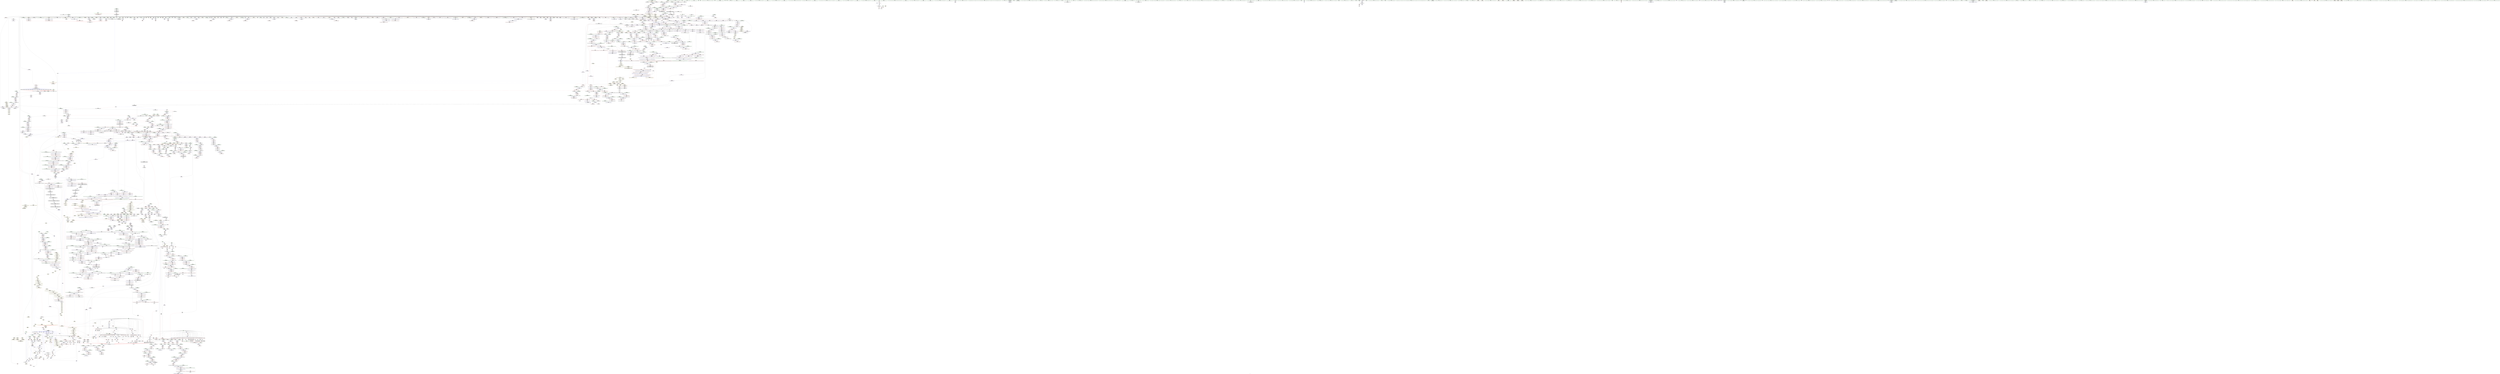 digraph "SVFG" {
	label="SVFG";

	Node0x55a74e110e50 [shape=record,color=grey,label="{NodeID: 0\nNullPtr}"];
	Node0x55a74e110e50 -> Node0x55a74e1a7ca0[style=solid];
	Node0x55a74e110e50 -> Node0x55a74e1a7da0[style=solid];
	Node0x55a74e110e50 -> Node0x55a74e1a7e70[style=solid];
	Node0x55a74e110e50 -> Node0x55a74e1a7f40[style=solid];
	Node0x55a74e110e50 -> Node0x55a74e1a8010[style=solid];
	Node0x55a74e110e50 -> Node0x55a74e1a80e0[style=solid];
	Node0x55a74e110e50 -> Node0x55a74e1a81b0[style=solid];
	Node0x55a74e110e50 -> Node0x55a74e1a8280[style=solid];
	Node0x55a74e110e50 -> Node0x55a74e1a8350[style=solid];
	Node0x55a74e110e50 -> Node0x55a74e1a8420[style=solid];
	Node0x55a74e110e50 -> Node0x55a74e1a84f0[style=solid];
	Node0x55a74e110e50 -> Node0x55a74e1a85c0[style=solid];
	Node0x55a74e110e50 -> Node0x55a74e1a8690[style=solid];
	Node0x55a74e110e50 -> Node0x55a74e1a8760[style=solid];
	Node0x55a74e110e50 -> Node0x55a74e1a8830[style=solid];
	Node0x55a74e110e50 -> Node0x55a74e1a8900[style=solid];
	Node0x55a74e110e50 -> Node0x55a74e1a89d0[style=solid];
	Node0x55a74e110e50 -> Node0x55a74e1a8aa0[style=solid];
	Node0x55a74e110e50 -> Node0x55a74e1a8b70[style=solid];
	Node0x55a74e110e50 -> Node0x55a74e1a8c40[style=solid];
	Node0x55a74e110e50 -> Node0x55a74e1a8d10[style=solid];
	Node0x55a74e110e50 -> Node0x55a74e1a8de0[style=solid];
	Node0x55a74e110e50 -> Node0x55a74e1a8eb0[style=solid];
	Node0x55a74e110e50 -> Node0x55a74e1a8f80[style=solid];
	Node0x55a74e110e50 -> Node0x55a74e1a9050[style=solid];
	Node0x55a74e110e50 -> Node0x55a74e1a9120[style=solid];
	Node0x55a74e110e50 -> Node0x55a74e1a91f0[style=solid];
	Node0x55a74e110e50 -> Node0x55a74e1a92c0[style=solid];
	Node0x55a74e110e50 -> Node0x55a74e1a9390[style=solid];
	Node0x55a74e110e50 -> Node0x55a74e1a9460[style=solid];
	Node0x55a74e110e50 -> Node0x55a74e1a9530[style=solid];
	Node0x55a74e110e50 -> Node0x55a74e1a9600[style=solid];
	Node0x55a74e110e50 -> Node0x55a74e1a96d0[style=solid];
	Node0x55a74e110e50 -> Node0x55a74e1a97a0[style=solid];
	Node0x55a74e110e50 -> Node0x55a74e1a9870[style=solid];
	Node0x55a74e110e50 -> Node0x55a74e1a9940[style=solid];
	Node0x55a74e110e50 -> Node0x55a74e1a9a10[style=solid];
	Node0x55a74e110e50 -> Node0x55a74e1a9ae0[style=solid];
	Node0x55a74e110e50 -> Node0x55a74e1a9bb0[style=solid];
	Node0x55a74e110e50 -> Node0x55a74e1a9c80[style=solid];
	Node0x55a74e110e50 -> Node0x55a74e1a9d50[style=solid];
	Node0x55a74e110e50 -> Node0x55a74e1a9e20[style=solid];
	Node0x55a74e110e50 -> Node0x55a74e1a9ef0[style=solid];
	Node0x55a74e110e50 -> Node0x55a74e1a9fc0[style=solid];
	Node0x55a74e110e50 -> Node0x55a74e1aa090[style=solid];
	Node0x55a74e110e50 -> Node0x55a74e1aa160[style=solid];
	Node0x55a74e110e50 -> Node0x55a74e1aa230[style=solid];
	Node0x55a74e110e50 -> Node0x55a74e1aa300[style=solid];
	Node0x55a74e110e50 -> Node0x55a74e1aa3d0[style=solid];
	Node0x55a74e110e50 -> Node0x55a74e1aa4a0[style=solid];
	Node0x55a74e110e50 -> Node0x55a74e1aa570[style=solid];
	Node0x55a74e110e50 -> Node0x55a74e1aa640[style=solid];
	Node0x55a74e110e50 -> Node0x55a74e1aa710[style=solid];
	Node0x55a74e110e50 -> Node0x55a74e1aa7e0[style=solid];
	Node0x55a74e110e50 -> Node0x55a74e1aa8b0[style=solid];
	Node0x55a74e110e50 -> Node0x55a74e1aa980[style=solid];
	Node0x55a74e110e50 -> Node0x55a74e1aaa50[style=solid];
	Node0x55a74e110e50 -> Node0x55a74e1aab20[style=solid];
	Node0x55a74e110e50 -> Node0x55a74e1aabf0[style=solid];
	Node0x55a74e110e50 -> Node0x55a74e1aacc0[style=solid];
	Node0x55a74e110e50 -> Node0x55a74e1aad90[style=solid];
	Node0x55a74e110e50 -> Node0x55a74e1aae60[style=solid];
	Node0x55a74e110e50 -> Node0x55a74e1aaf30[style=solid];
	Node0x55a74e110e50 -> Node0x55a74e1ab000[style=solid];
	Node0x55a74e110e50 -> Node0x55a74e1ab0d0[style=solid];
	Node0x55a74e110e50 -> Node0x55a74e1ab1a0[style=solid];
	Node0x55a74e110e50 -> Node0x55a74e1ab270[style=solid];
	Node0x55a74e110e50 -> Node0x55a74e1ab340[style=solid];
	Node0x55a74e110e50 -> Node0x55a74e1ab410[style=solid];
	Node0x55a74e110e50 -> Node0x55a74e1ab4e0[style=solid];
	Node0x55a74e110e50 -> Node0x55a74e1ab5b0[style=solid];
	Node0x55a74e110e50 -> Node0x55a74e1ab680[style=solid];
	Node0x55a74e110e50 -> Node0x55a74e1ab750[style=solid];
	Node0x55a74e110e50 -> Node0x55a74e1ab820[style=solid];
	Node0x55a74e110e50 -> Node0x55a74e1de4a0[style=solid];
	Node0x55a74e110e50 -> Node0x55a74e1e2840[style=solid];
	Node0x55a74e110e50 -> Node0x55a74e1e2910[style=solid];
	Node0x55a74e110e50 -> Node0x55a74e1e29e0[style=solid];
	Node0x55a74e110e50 -> Node0x55a74e1e3f00[style=solid];
	Node0x55a74e110e50 -> Node0x55a74e1e3fd0[style=solid];
	Node0x55a74e110e50 -> Node0x55a74e1e40a0[style=solid];
	Node0x55a74e110e50 -> Node0x55a74e1b6d70[style=solid];
	Node0x55a74e110e50 -> Node0x55a74e1b6e40[style=solid];
	Node0x55a74e110e50 -> Node0x55a74e1b6f10[style=solid];
	Node0x55a74e110e50 -> Node0x55a74e1bacd0[style=solid];
	Node0x55a74e110e50 -> Node0x55a74e1bada0[style=solid];
	Node0x55a74e110e50 -> Node0x55a74e1bae70[style=solid];
	Node0x55a74e110e50 -> Node0x55a74d6dd9e0[style=solid];
	Node0x55a74e110e50 -> Node0x55a74d6ddab0[style=solid];
	Node0x55a74e110e50 -> Node0x55a74e236b10[style=solid];
	Node0x55a74e110e50 -> Node0x55a74e237b90[style=solid];
	Node0x55a74e110e50:s64 -> Node0x55a74e3bf300[style=solid,color=red];
	Node0x55a74e110e50:s64 -> Node0x55a74e3c2990[style=solid,color=red];
	Node0x55a74e235d90 [shape=record,color=grey,label="{NodeID: 2657\n1255 = Binary(1254, 1256, )\n|{<s0>127}}"];
	Node0x55a74e235d90:s0 -> Node0x55a74e3dd0b0[style=solid,color=red];
	Node0x55a74e1b6ca0 [shape=record,color=blue,label="{NodeID: 1550\n1489\<--1486\n__a.addr\<--__a\n_ZNSt12_Vector_baseIiSaIiEE12_Vector_implC2ERKS0_\n}"];
	Node0x55a74e1b6ca0 -> Node0x55a74e1d3160[style=dashed];
	Node0x55a74e194f80 [shape=record,color=green,label="{NodeID: 443\n2799\<--2800\n_Num\<--_Num_field_insensitive\n_ZNSt11__copy_moveILb0ELb1ESt26random_access_iterator_tagE8__copy_mIiEEPT_PKS3_S6_S4_\n}"];
	Node0x55a74e194f80 -> Node0x55a74e1db5d0[style=solid];
	Node0x55a74e194f80 -> Node0x55a74e1db6a0[style=solid];
	Node0x55a74e194f80 -> Node0x55a74e1db770[style=solid];
	Node0x55a74e194f80 -> Node0x55a74e1f6b40[style=solid];
	Node0x55a74e3d4660 [shape=record,color=black,label="{NodeID: 4207\n2394 = PHI(2455, )\n|{<s0>207}}"];
	Node0x55a74e3d4660:s0 -> Node0x55a74e3daa30[style=solid,color=red];
	Node0x55a74e1a4410 [shape=record,color=purple,label="{NodeID: 886\n2502\<--2490\ncoerce.dive\<--__first\n_ZSt22__uninitialized_copy_aIN9__gnu_cxx17__normal_iteratorIPKiSt6vectorIiSaIiEEEEPiiET0_T_SA_S9_RSaIT1_E\n}"];
	Node0x55a74e1a4410 -> Node0x55a74e1bd570[style=solid];
	Node0x55a74e1da9a0 [shape=record,color=red,label="{NodeID: 1329\n2695\<--2694\n\<--coerce.dive10\n_ZSt4copyIN9__gnu_cxx17__normal_iteratorIPKiSt6vectorIiSaIiEEEEPiET0_T_SA_S9_\n|{<s0>232}}"];
	Node0x55a74e1da9a0:s0 -> Node0x55a74e3dd680[style=solid,color=red];
	Node0x55a74e18d360 [shape=record,color=green,label="{NodeID: 222\n1439\<--1440\n_ZNSt12_Vector_baseIiSaIiEE17_M_create_storageEm\<--_ZNSt12_Vector_baseIiSaIiEE17_M_create_storageEm_field_insensitive\n}"];
	Node0x55a74e3beca0 [shape=record,color=black,label="{NodeID: 3986\n2143 = PHI(2106, )\n1st arg _ZNSt12_Vector_baseISt6vectorIiSaIiEESaIS2_EE11_M_allocateEm }"];
	Node0x55a74e3beca0 -> Node0x55a74e1bb5c0[style=solid];
	Node0x55a74e2b8890 [shape=record,color=yellow,style=double,label="{NodeID: 2879\n187V_1 = ENCHI(MR_187V_0)\npts\{254 319 \}\nFun[_ZSt20uninitialized_fill_nIPimiET_S1_T0_RKT1_]|{<s0>152}}"];
	Node0x55a74e2b8890:s0 -> Node0x55a74e2b9e30[style=dashed,color=red];
	Node0x55a74e1b0d90 [shape=record,color=black,label="{NodeID: 665\n1620\<--1616\n\<--call2\n_ZN9__gnu_cxx13new_allocatorIiE8allocateEmPKv\n}"];
	Node0x55a74e1b0d90 -> Node0x55a74e1b0e60[style=solid];
	Node0x55a74e1cf610 [shape=record,color=red,label="{NodeID: 1108\n916\<--907\n\<--__n.addr\n_ZNSt6vectorIS_IiSaIiEESaIS1_EEixEm\n}"];
	Node0x55a74e184cb0 [shape=record,color=green,label="{NodeID: 1\n7\<--1\n__dso_handle\<--dummyObj\nGlob }"];
	Node0x55a74e235f10 [shape=record,color=grey,label="{NodeID: 2658\n544 = Binary(543, 225, )\n}"];
	Node0x55a74e235f10 -> Node0x55a74e1ade70[style=solid];
	Node0x55a74e1b6d70 [shape=record,color=blue, style = dotted,label="{NodeID: 1551\n1499\<--3\n_M_start\<--dummyVal\n_ZNSt12_Vector_baseIiSaIiEE12_Vector_implC2ERKS0_\n|{|<s1>139|<s2>175}}"];
	Node0x55a74e1b6d70 -> Node0x55a74e1b6e40[style=dashed];
	Node0x55a74e1b6d70:s1 -> Node0x55a74e313320[style=dashed,color=blue];
	Node0x55a74e1b6d70:s2 -> Node0x55a74e314b10[style=dashed,color=blue];
	Node0x55a74e195050 [shape=record,color=green,label="{NodeID: 444\n2821\<--2822\nllvm.memmove.p0i8.p0i8.i64\<--llvm.memmove.p0i8.p0i8.i64_field_insensitive\n}"];
	Node0x55a74e3d4770 [shape=record,color=black,label="{NodeID: 4208\n2399 = PHI(1908, )\n|{<s0>206}}"];
	Node0x55a74e3d4770:s0 -> Node0x55a74e3d66c0[style=solid,color=red];
	Node0x55a74e1a44e0 [shape=record,color=purple,label="{NodeID: 887\n2504\<--2492\ncoerce.dive1\<--__last\n_ZSt22__uninitialized_copy_aIN9__gnu_cxx17__normal_iteratorIPKiSt6vectorIiSaIiEEEEPiiET0_T_SA_S9_RSaIT1_E\n}"];
	Node0x55a74e1a44e0 -> Node0x55a74e1bd640[style=solid];
	Node0x55a74e1daa70 [shape=record,color=red,label="{NodeID: 1330\n2697\<--2696\n\<--coerce.dive11\n_ZSt4copyIN9__gnu_cxx17__normal_iteratorIPKiSt6vectorIiSaIiEEEEPiET0_T_SA_S9_\n|{<s0>232}}"];
	Node0x55a74e1daa70:s0 -> Node0x55a74e3dd790[style=solid,color=red];
	Node0x55a74e18d460 [shape=record,color=green,label="{NodeID: 223\n1458\<--1459\nthis.addr\<--this.addr_field_insensitive\n_ZNSt6vectorIiSaIiEE18_M_fill_initializeEmRKi\n}"];
	Node0x55a74e18d460 -> Node0x55a74e1d2d50[style=solid];
	Node0x55a74e18d460 -> Node0x55a74e1b6890[style=solid];
	Node0x55a74e3bedb0 [shape=record,color=black,label="{NodeID: 3987\n2577 = PHI(2520, )\n0th arg _ZSt18uninitialized_copyIN9__gnu_cxx17__normal_iteratorIPKiSt6vectorIiSaIiEEEEPiET0_T_SA_S9_ }"];
	Node0x55a74e3bedb0 -> Node0x55a74e1bde60[style=solid];
	Node0x55a74e1b0e60 [shape=record,color=black,label="{NodeID: 666\n1590\<--1620\n_ZN9__gnu_cxx13new_allocatorIiE8allocateEmPKv_ret\<--\n_ZN9__gnu_cxx13new_allocatorIiE8allocateEmPKv\n|{<s0>147}}"];
	Node0x55a74e1b0e60:s0 -> Node0x55a74e3d20d0[style=solid,color=blue];
	Node0x55a74e1cf6e0 [shape=record,color=red,label="{NodeID: 1109\n915\<--914\n\<--_M_start\n_ZNSt6vectorIS_IiSaIiEESaIS1_EEixEm\n}"];
	Node0x55a74e1cf6e0 -> Node0x55a74e1c7c30[style=solid];
	Node0x55a74e185400 [shape=record,color=green,label="{NodeID: 2\n9\<--1\n\<--dummyObj\nCan only get source location for instruction, argument, global var or function.}"];
	Node0x55a74e236090 [shape=record,color=grey,label="{NodeID: 2659\n511 = Binary(510, 225, )\n}"];
	Node0x55a74e236090 -> Node0x55a74e1dfed0[style=solid];
	Node0x55a74e1b6e40 [shape=record,color=blue, style = dotted,label="{NodeID: 1552\n1501\<--3\n_M_finish\<--dummyVal\n_ZNSt12_Vector_baseIiSaIiEE12_Vector_implC2ERKS0_\n|{|<s1>139|<s2>175}}"];
	Node0x55a74e1b6e40 -> Node0x55a74e1b6f10[style=dashed];
	Node0x55a74e1b6e40:s1 -> Node0x55a74e313320[style=dashed,color=blue];
	Node0x55a74e1b6e40:s2 -> Node0x55a74e314b10[style=dashed,color=blue];
	Node0x55a74e195150 [shape=record,color=green,label="{NodeID: 445\n2835\<--2836\nthis.addr\<--this.addr_field_insensitive\n_ZNK9__gnu_cxx17__normal_iteratorIPKiSt6vectorIiSaIiEEE4baseEv\n}"];
	Node0x55a74e195150 -> Node0x55a74e1db840[style=solid];
	Node0x55a74e195150 -> Node0x55a74e1f6ce0[style=solid];
	Node0x55a74e3d4880 [shape=record,color=black,label="{NodeID: 4209\n2774 = PHI(2789, )\n}"];
	Node0x55a74e3d4880 -> Node0x55a74e1b51d0[style=solid];
	Node0x55a74e1a45b0 [shape=record,color=purple,label="{NodeID: 888\n2519\<--2498\ncoerce.dive3\<--agg.tmp\n_ZSt22__uninitialized_copy_aIN9__gnu_cxx17__normal_iteratorIPKiSt6vectorIiSaIiEEEEPiiET0_T_SA_S9_RSaIT1_E\n}"];
	Node0x55a74e1a45b0 -> Node0x55a74e1d9b00[style=solid];
	Node0x55a74e1dab40 [shape=record,color=red,label="{NodeID: 1331\n2735\<--2710\n\<--__result.addr\n_ZSt14__copy_move_a2ILb0EN9__gnu_cxx17__normal_iteratorIPKiSt6vectorIiSaIiEEEEPiET1_T0_SA_S9_\n|{<s0>237}}"];
	Node0x55a74e1dab40:s0 -> Node0x55a74e3c65a0[style=solid,color=red];
	Node0x55a74e18d530 [shape=record,color=green,label="{NodeID: 224\n1460\<--1461\n__n.addr\<--__n.addr_field_insensitive\n_ZNSt6vectorIiSaIiEE18_M_fill_initializeEmRKi\n}"];
	Node0x55a74e18d530 -> Node0x55a74e1d2e20[style=solid];
	Node0x55a74e18d530 -> Node0x55a74e1b6960[style=solid];
	Node0x55a74e3beec0 [shape=record,color=black,label="{NodeID: 3988\n2578 = PHI(2522, )\n1st arg _ZSt18uninitialized_copyIN9__gnu_cxx17__normal_iteratorIPKiSt6vectorIiSaIiEEEEPiET0_T_SA_S9_ }"];
	Node0x55a74e3beec0 -> Node0x55a74e1bdf30[style=solid];
	Node0x55a74e1b0f30 [shape=record,color=black,label="{NodeID: 667\n1622\<--1629\n_ZNK9__gnu_cxx13new_allocatorIiE8max_sizeEv_ret\<--\n_ZNK9__gnu_cxx13new_allocatorIiE8max_sizeEv\n|{<s0>148}}"];
	Node0x55a74e1b0f30:s0 -> Node0x55a74e3d2210[style=solid,color=blue];
	Node0x55a74e1cf7b0 [shape=record,color=red,label="{NodeID: 1110\n944\<--924\n\<--retval\n_ZSt3minIiERKT_S2_S2_\n}"];
	Node0x55a74e1cf7b0 -> Node0x55a74e1af6d0[style=solid];
	Node0x55a74e185490 [shape=record,color=green,label="{NodeID: 3\n25\<--1\n.str\<--dummyObj\nGlob }"];
	Node0x55a74e236210 [shape=record,color=grey,label="{NodeID: 2660\n632 = Binary(630, 631, )\n}"];
	Node0x55a74e236210 -> Node0x55a74e1e06f0[style=solid];
	Node0x55a74e1b6f10 [shape=record,color=blue, style = dotted,label="{NodeID: 1553\n1503\<--3\n_M_end_of_storage\<--dummyVal\n_ZNSt12_Vector_baseIiSaIiEE12_Vector_implC2ERKS0_\n|{<s0>139|<s1>175}}"];
	Node0x55a74e1b6f10:s0 -> Node0x55a74e313320[style=dashed,color=blue];
	Node0x55a74e1b6f10:s1 -> Node0x55a74e314b10[style=dashed,color=blue];
	Node0x55a74e195220 [shape=record,color=green,label="{NodeID: 446\n2844\<--2845\nthis.addr\<--this.addr_field_insensitive\n_ZN9__gnu_cxx17__normal_iteratorIPKiSt6vectorIiSaIiEEEC2ERKS2_\n}"];
	Node0x55a74e195220 -> Node0x55a74e1db910[style=solid];
	Node0x55a74e195220 -> Node0x55a74e1f6db0[style=solid];
	Node0x55a74e3d4990 [shape=record,color=black,label="{NodeID: 4210\n2784 = PHI(2833, )\n}"];
	Node0x55a74e3d4990 -> Node0x55a74e1db0f0[style=solid];
	Node0x55a74e2bd050 [shape=record,color=yellow,style=double,label="{NodeID: 3103\n51V_1 = ENCHI(MR_51V_0)\npts\{1617 2205 \}\nFun[_ZSt24__uninitialized_fill_n_aIPSt6vectorIiSaIiEEmS2_S2_ET_S4_T0_RKT1_RSaIT2_E]|{<s0>192}}"];
	Node0x55a74e2bd050:s0 -> Node0x55a74e2a2a90[style=dashed,color=red];
	Node0x55a74e1a4680 [shape=record,color=purple,label="{NodeID: 889\n2521\<--2500\ncoerce.dive4\<--agg.tmp2\n_ZSt22__uninitialized_copy_aIN9__gnu_cxx17__normal_iteratorIPKiSt6vectorIiSaIiEEEEPiiET0_T_SA_S9_RSaIT1_E\n}"];
	Node0x55a74e1a4680 -> Node0x55a74e1d9bd0[style=solid];
	Node0x55a74e1dac10 [shape=record,color=red,label="{NodeID: 1332\n2725\<--2724\n\<--coerce.dive2\n_ZSt14__copy_move_a2ILb0EN9__gnu_cxx17__normal_iteratorIPKiSt6vectorIiSaIiEEEEPiET1_T0_SA_S9_\n|{<s0>234}}"];
	Node0x55a74e1dac10:s0 -> Node0x55a74e3bdf40[style=solid,color=red];
	Node0x55a74e18d600 [shape=record,color=green,label="{NodeID: 225\n1462\<--1463\n__value.addr\<--__value.addr_field_insensitive\n_ZNSt6vectorIiSaIiEE18_M_fill_initializeEmRKi\n}"];
	Node0x55a74e18d600 -> Node0x55a74e1d2ef0[style=solid];
	Node0x55a74e18d600 -> Node0x55a74e1b6a30[style=solid];
	Node0x55a74e3befd0 [shape=record,color=black,label="{NodeID: 3989\n2579 = PHI(2518, )\n2nd arg _ZSt18uninitialized_copyIN9__gnu_cxx17__normal_iteratorIPKiSt6vectorIiSaIiEEEEPiET0_T_SA_S9_ }"];
	Node0x55a74e3befd0 -> Node0x55a74e1be000[style=solid];
	Node0x55a74e1b1000 [shape=record,color=black,label="{NodeID: 668\n1633\<--1653\n_ZSt24__uninitialized_fill_n_aIPimiiET_S1_T0_RKT1_RSaIT2_E_ret\<--call\n_ZSt24__uninitialized_fill_n_aIPimiiET_S1_T0_RKT1_RSaIT2_E\n|{<s0>143}}"];
	Node0x55a74e1b1000:s0 -> Node0x55a74e3d28a0[style=solid,color=blue];
	Node0x55a74e1cf880 [shape=record,color=red,label="{NodeID: 1111\n934\<--926\n\<--__a.addr\n_ZSt3minIiERKT_S2_S2_\n}"];
	Node0x55a74e1cf880 -> Node0x55a74e1cfc90[style=solid];
	Node0x55a74e185520 [shape=record,color=green,label="{NodeID: 4\n27\<--1\n.str.3\<--dummyObj\nGlob }"];
	Node0x55a74e236390 [shape=record,color=grey,label="{NodeID: 2661\n498 = Binary(496, 497, )\n}"];
	Node0x55a74e236390 -> Node0x55a74e1dfd30[style=solid];
	Node0x55a74e1b6fe0 [shape=record,color=blue,label="{NodeID: 1554\n1509\<--1507\nthis.addr\<--this\n_ZNSt12_Vector_baseIiSaIiEE17_M_create_storageEm\n}"];
	Node0x55a74e1b6fe0 -> Node0x55a74e1d3230[style=dashed];
	Node0x55a74e1952f0 [shape=record,color=green,label="{NodeID: 447\n2846\<--2847\n__i.addr\<--__i.addr_field_insensitive\n_ZN9__gnu_cxx17__normal_iteratorIPKiSt6vectorIiSaIiEEEC2ERKS2_\n}"];
	Node0x55a74e1952f0 -> Node0x55a74e1db9e0[style=solid];
	Node0x55a74e1952f0 -> Node0x55a74e1f6e80[style=solid];
	Node0x55a74e3d4ad0 [shape=record,color=black,label="{NodeID: 4211\n2898 = PHI(1224, )\n|{<s0>250}}"];
	Node0x55a74e3d4ad0:s0 -> Node0x55a74e3c1020[style=solid,color=red];
	Node0x55a74e2bd160 [shape=record,color=yellow,style=double,label="{NodeID: 3104\n77V_1 = ENCHI(MR_77V_0)\npts\{3290000 3290001 \}\nFun[_ZSt24__uninitialized_fill_n_aIPSt6vectorIiSaIiEEmS2_S2_ET_S4_T0_RKT1_RSaIT2_E]|{<s0>192}}"];
	Node0x55a74e2bd160:s0 -> Node0x55a74e2a2ba0[style=dashed,color=red];
	Node0x55a74e1a4750 [shape=record,color=purple,label="{NodeID: 890\n3099\<--2508\noffset_0\<--\n}"];
	Node0x55a74e1a4750 -> Node0x55a74e1bd8b0[style=solid];
	Node0x55a74e1dace0 [shape=record,color=red,label="{NodeID: 1333\n2733\<--2732\n\<--coerce.dive4\n_ZSt14__copy_move_a2ILb0EN9__gnu_cxx17__normal_iteratorIPKiSt6vectorIiSaIiEEEEPiET1_T0_SA_S9_\n|{<s0>236}}"];
	Node0x55a74e1dace0:s0 -> Node0x55a74e3bdf40[style=solid,color=red];
	Node0x55a74e18d6d0 [shape=record,color=green,label="{NodeID: 226\n1477\<--1478\n_ZSt24__uninitialized_fill_n_aIPimiiET_S1_T0_RKT1_RSaIT2_E\<--_ZSt24__uninitialized_fill_n_aIPimiiET_S1_T0_RKT1_RSaIT2_E_field_insensitive\n}"];
	Node0x55a74e3bf0e0 [shape=record,color=black,label="{NodeID: 3990\n1591 = PHI(1584, )\n0th arg _ZN9__gnu_cxx13new_allocatorIiE8allocateEmPKv }"];
	Node0x55a74e3bf0e0 -> Node0x55a74e1b78d0[style=solid];
	Node0x55a74e2b8ca0 [shape=record,color=yellow,style=double,label="{NodeID: 2883\n90V_1 = ENCHI(MR_90V_0)\npts\{1617 \}\nFun[_ZNSt20__uninitialized_copyILb1EE13__uninit_copyIN9__gnu_cxx17__normal_iteratorIPKiSt6vectorIiSaIiEEEEPiEET0_T_SC_SB_]|{<s0>227}}"];
	Node0x55a74e2b8ca0:s0 -> Node0x55a74e1f1860[style=dashed,color=red];
	Node0x55a74e1b10d0 [shape=record,color=black,label="{NodeID: 669\n1657\<--1676\n_ZSt20uninitialized_fill_nIPimiET_S1_T0_RKT1__ret\<--call\n_ZSt20uninitialized_fill_nIPimiET_S1_T0_RKT1_\n|{<s0>151}}"];
	Node0x55a74e1b10d0:s0 -> Node0x55a74e3d29b0[style=solid,color=blue];
	Node0x55a74e1cf950 [shape=record,color=red,label="{NodeID: 1112\n941\<--926\n\<--__a.addr\n_ZSt3minIiERKT_S2_S2_\n}"];
	Node0x55a74e1cf950 -> Node0x55a74e1e25d0[style=solid];
	Node0x55a74e1855b0 [shape=record,color=green,label="{NodeID: 5\n29\<--1\nstdout\<--dummyObj\nGlob }"];
	Node0x55a74e236510 [shape=record,color=grey,label="{NodeID: 2662\n646 = Binary(645, 225, )\n}"];
	Node0x55a74e236510 -> Node0x55a74e1e0890[style=solid];
	Node0x55a74e1b70b0 [shape=record,color=blue,label="{NodeID: 1555\n1511\<--1508\n__n.addr\<--__n\n_ZNSt12_Vector_baseIiSaIiEE17_M_create_storageEm\n}"];
	Node0x55a74e1b70b0 -> Node0x55a74e1d3300[style=dashed];
	Node0x55a74e1b70b0 -> Node0x55a74e1d33d0[style=dashed];
	Node0x55a74e1953c0 [shape=record,color=green,label="{NodeID: 448\n2859\<--2860\n\<--field_insensitive\n_ZNSt6vectorIS_IiSaIiEESaIS1_EE14_M_move_assignEOS3_St17integral_constantIbLb1EE\n}"];
	Node0x55a74e3d4ca0 [shape=record,color=black,label="{NodeID: 4212\n2901 = PHI(1224, )\n|{<s0>250}}"];
	Node0x55a74e3d4ca0:s0 -> Node0x55a74e3c1130[style=solid,color=red];
	Node0x55a74e1a4820 [shape=record,color=purple,label="{NodeID: 891\n3100\<--2509\noffset_0\<--\n}"];
	Node0x55a74e1a4820 -> Node0x55a74e1dd3e0[style=solid];
	Node0x55a74e1dadb0 [shape=record,color=red,label="{NodeID: 1334\n2753\<--2752\n\<--coerce.dive1\n_ZSt12__miter_baseIN9__gnu_cxx17__normal_iteratorIPKiSt6vectorIiSaIiEEEEET_S8_\n}"];
	Node0x55a74e1dadb0 -> Node0x55a74e1b5100[style=solid];
	Node0x55a74e18d7d0 [shape=record,color=green,label="{NodeID: 227\n1487\<--1488\nthis.addr\<--this.addr_field_insensitive\n_ZNSt12_Vector_baseIiSaIiEE12_Vector_implC2ERKS0_\n}"];
	Node0x55a74e18d7d0 -> Node0x55a74e1d3090[style=solid];
	Node0x55a74e18d7d0 -> Node0x55a74e1b6bd0[style=solid];
	Node0x55a74e3bf1f0 [shape=record,color=black,label="{NodeID: 3991\n1592 = PHI(1585, )\n1st arg _ZN9__gnu_cxx13new_allocatorIiE8allocateEmPKv }"];
	Node0x55a74e3bf1f0 -> Node0x55a74e1b79a0[style=solid];
	Node0x55a74e1b11a0 [shape=record,color=black,label="{NodeID: 670\n1680\<--1696\n_ZNSt22__uninitialized_fill_nILb1EE15__uninit_fill_nIPimiEET_S3_T0_RKT1__ret\<--call\n_ZNSt22__uninitialized_fill_nILb1EE15__uninit_fill_nIPimiEET_S3_T0_RKT1_\n|{<s0>152}}"];
	Node0x55a74e1b11a0:s0 -> Node0x55a74e3d2ac0[style=solid,color=blue];
	Node0x55a74e1cfa20 [shape=record,color=red,label="{NodeID: 1113\n932\<--928\n\<--__b.addr\n_ZSt3minIiERKT_S2_S2_\n}"];
	Node0x55a74e1cfa20 -> Node0x55a74e1cfbc0[style=solid];
	Node0x55a74e185640 [shape=record,color=green,label="{NodeID: 6\n30\<--1\n.str.4\<--dummyObj\nGlob }"];
	Node0x55a74e236690 [shape=record,color=grey,label="{NodeID: 2663\n490 = Binary(489, 225, )\n}"];
	Node0x55a74e236690 -> Node0x55a74e1ad990[style=solid];
	Node0x55a74e1b7180 [shape=record,color=blue,label="{NodeID: 1556\n1521\<--1517\n_M_start\<--call\n_ZNSt12_Vector_baseIiSaIiEE17_M_create_storageEm\n|{|<s3>140}}"];
	Node0x55a74e1b7180 -> Node0x55a74e1d34a0[style=dashed];
	Node0x55a74e1b7180 -> Node0x55a74e1d3570[style=dashed];
	Node0x55a74e1b7180 -> Node0x55a74e1b7250[style=dashed];
	Node0x55a74e1b7180:s3 -> Node0x55a74e3134e0[style=dashed,color=blue];
	Node0x55a74e195490 [shape=record,color=green,label="{NodeID: 449\n2861\<--2862\nthis.addr\<--this.addr_field_insensitive\n_ZNSt6vectorIS_IiSaIiEESaIS1_EE14_M_move_assignEOS3_St17integral_constantIbLb1EE\n}"];
	Node0x55a74e195490 -> Node0x55a74e1dbb80[style=solid];
	Node0x55a74e195490 -> Node0x55a74e1f7020[style=solid];
	Node0x55a74e3d4de0 [shape=record,color=black,label="{NodeID: 4213\n2931 = PHI(2994, )\n|{<s0>255}}"];
	Node0x55a74e3d4de0:s0 -> Node0x55a74e3bfbc0[style=solid,color=red];
	Node0x55a74e1a48f0 [shape=record,color=purple,label="{NodeID: 892\n3102\<--2515\noffset_0\<--\n}"];
	Node0x55a74e1a48f0 -> Node0x55a74e1bd980[style=solid];
	Node0x55a74e1dae80 [shape=record,color=red,label="{NodeID: 1335\n2771\<--2759\n\<--__first.addr\n_ZSt13__copy_move_aILb0EPKiPiET1_T0_S4_S3_\n|{<s0>240}}"];
	Node0x55a74e1dae80:s0 -> Node0x55a74e3c1240[style=solid,color=red];
	Node0x55a74e18d8a0 [shape=record,color=green,label="{NodeID: 228\n1489\<--1490\n__a.addr\<--__a.addr_field_insensitive\n_ZNSt12_Vector_baseIiSaIiEE12_Vector_implC2ERKS0_\n}"];
	Node0x55a74e18d8a0 -> Node0x55a74e1d3160[style=solid];
	Node0x55a74e18d8a0 -> Node0x55a74e1b6ca0[style=solid];
	Node0x55a74e3bf300 [shape=record,color=black,label="{NodeID: 3992\n1593 = PHI(3, )\n2nd arg _ZN9__gnu_cxx13new_allocatorIiE8allocateEmPKv }"];
	Node0x55a74e3bf300 -> Node0x55a74e1b7a70[style=solid];
	Node0x55a74e1b1270 [shape=record,color=black,label="{NodeID: 671\n1700\<--1719\n_ZSt6fill_nIPimiET_S1_T0_RKT1__ret\<--call1\n_ZSt6fill_nIPimiET_S1_T0_RKT1_\n|{<s0>153}}"];
	Node0x55a74e1b1270:s0 -> Node0x55a74e3d2bd0[style=solid,color=blue];
	Node0x55a74e1cfaf0 [shape=record,color=red,label="{NodeID: 1114\n938\<--928\n\<--__b.addr\n_ZSt3minIiERKT_S2_S2_\n}"];
	Node0x55a74e1cfaf0 -> Node0x55a74e1e2500[style=solid];
	Node0x55a74e1856d0 [shape=record,color=green,label="{NodeID: 7\n32\<--1\n.str.5\<--dummyObj\nGlob }"];
	Node0x55a74e236810 [shape=record,color=grey,label="{NodeID: 2664\n1754 = Binary(1753, 1755, )\n}"];
	Node0x55a74e236810 -> Node0x55a74e1b8c50[style=solid];
	Node0x55a74e1b7250 [shape=record,color=blue,label="{NodeID: 1557\n1527\<--1525\n_M_finish\<--\n_ZNSt12_Vector_baseIiSaIiEE17_M_create_storageEm\n|{|<s2>140}}"];
	Node0x55a74e1b7250 -> Node0x55a74e1d3570[style=dashed];
	Node0x55a74e1b7250 -> Node0x55a74e1b7320[style=dashed];
	Node0x55a74e1b7250:s2 -> Node0x55a74e3134e0[style=dashed,color=blue];
	Node0x55a74e195560 [shape=record,color=green,label="{NodeID: 450\n2863\<--2864\n__x.addr\<--__x.addr_field_insensitive\n_ZNSt6vectorIS_IiSaIiEESaIS1_EE14_M_move_assignEOS3_St17integral_constantIbLb1EE\n}"];
	Node0x55a74e195560 -> Node0x55a74e1dbc50[style=solid];
	Node0x55a74e195560 -> Node0x55a74e1dbd20[style=solid];
	Node0x55a74e195560 -> Node0x55a74e1f70f0[style=solid];
	Node0x55a74e3d4f20 [shape=record,color=black,label="{NodeID: 4214\n3044 = PHI(3059, )\n}"];
	Node0x55a74e3d4f20 -> Node0x55a74e1dce30[style=solid];
	Node0x55a74e2bd430 [shape=record,color=yellow,style=double,label="{NodeID: 3107\n133V_1 = ENCHI(MR_133V_0)\npts\{240000 \}\nFun[_ZNSt6vectorIS_IiSaIiEESaIS1_EEixEm]}"];
	Node0x55a74e2bd430 -> Node0x55a74e1cf6e0[style=dashed];
	Node0x55a74e1a49c0 [shape=record,color=purple,label="{NodeID: 893\n3103\<--2516\noffset_0\<--\n}"];
	Node0x55a74e1a49c0 -> Node0x55a74e1dd4b0[style=solid];
	Node0x55a74e1daf50 [shape=record,color=red,label="{NodeID: 1336\n2772\<--2761\n\<--__last.addr\n_ZSt13__copy_move_aILb0EPKiPiET1_T0_S4_S3_\n|{<s0>240}}"];
	Node0x55a74e1daf50:s0 -> Node0x55a74e3c1350[style=solid,color=red];
	Node0x55a74e195d70 [shape=record,color=green,label="{NodeID: 229\n1497\<--1498\n_ZNSaIiEC2ERKS_\<--_ZNSaIiEC2ERKS__field_insensitive\n}"];
	Node0x55a74e3bf410 [shape=record,color=black,label="{NodeID: 3993\n2756 = PHI(2726, )\n0th arg _ZSt13__copy_move_aILb0EPKiPiET1_T0_S4_S3_ }"];
	Node0x55a74e3bf410 -> Node0x55a74e1f64c0[style=solid];
	Node0x55a74e1b1340 [shape=record,color=black,label="{NodeID: 672\n1723\<--1761\n_ZSt10__fill_n_aIPimiEN9__gnu_cxx11__enable_ifIXsr11__is_scalarIT1_EE7__valueET_E6__typeES4_T0_RKS3__ret\<--\n_ZSt10__fill_n_aIPimiEN9__gnu_cxx11__enable_ifIXsr11__is_scalarIT1_EE7__valueET_E6__typeES4_T0_RKS3_\n|{<s0>155}}"];
	Node0x55a74e1b1340:s0 -> Node0x55a74e3d2e50[style=solid,color=blue];
	Node0x55a74e1cfbc0 [shape=record,color=red,label="{NodeID: 1115\n933\<--932\n\<--\n_ZSt3minIiERKT_S2_S2_\n}"];
	Node0x55a74e1cfbc0 -> Node0x55a74e237110[style=solid];
	Node0x55a74e185760 [shape=record,color=green,label="{NodeID: 8\n35\<--1\n\<--dummyObj\nCan only get source location for instruction, argument, global var or function.}"];
	Node0x55a74e236990 [shape=record,color=grey,label="{NodeID: 2665\n2296 = Binary(2295, 1755, )\n}"];
	Node0x55a74e236990 -> Node0x55a74e1bc530[style=solid];
	Node0x55a74e1b7320 [shape=record,color=blue,label="{NodeID: 1558\n1535\<--1533\n_M_end_of_storage\<--add.ptr\n_ZNSt12_Vector_baseIiSaIiEE17_M_create_storageEm\n|{<s0>140}}"];
	Node0x55a74e1b7320:s0 -> Node0x55a74e3134e0[style=dashed,color=blue];
	Node0x55a74e195630 [shape=record,color=green,label="{NodeID: 451\n2865\<--2866\n__tmp\<--__tmp_field_insensitive\n_ZNSt6vectorIS_IiSaIiEESaIS1_EE14_M_move_assignEOS3_St17integral_constantIbLb1EE\n|{|<s1>244|<s2>251|<s3>252}}"];
	Node0x55a74e195630 -> Node0x55a74e1b5850[style=solid];
	Node0x55a74e195630:s1 -> Node0x55a74e3d98c0[style=solid,color=red];
	Node0x55a74e195630:s2 -> Node0x55a74e3bfe20[style=solid,color=red];
	Node0x55a74e195630:s3 -> Node0x55a74e3bfe20[style=solid,color=red];
	Node0x55a74e3d5030 [shape=record,color=black,label="{NodeID: 4215\n3050 = PHI(3059, )\n}"];
	Node0x55a74e3d5030 -> Node0x55a74e1dcf00[style=solid];
	Node0x55a74e2bd510 [shape=record,color=yellow,style=double,label="{NodeID: 3108\n2V_1 = ENCHI(MR_2V_0)\npts\{210000 210001 210002 \}\nFun[__cxx_global_var_init.1]|{<s0>3}}"];
	Node0x55a74e2bd510:s0 -> Node0x55a74e2c3d10[style=dashed,color=red];
	Node0x55a74e1a4a90 [shape=record,color=purple,label="{NodeID: 894\n2545\<--2529\ncoerce.dive\<--retval\n_ZNKSt6vectorIiSaIiEE5beginEv\n}"];
	Node0x55a74e1a4a90 -> Node0x55a74e1d9e40[style=solid];
	Node0x55a74e1db020 [shape=record,color=red,label="{NodeID: 1337\n2773\<--2763\n\<--__result.addr\n_ZSt13__copy_move_aILb0EPKiPiET1_T0_S4_S3_\n|{<s0>240}}"];
	Node0x55a74e1db020:s0 -> Node0x55a74e3c1460[style=solid,color=red];
	Node0x55a74e195e40 [shape=record,color=green,label="{NodeID: 230\n1509\<--1510\nthis.addr\<--this.addr_field_insensitive\n_ZNSt12_Vector_baseIiSaIiEE17_M_create_storageEm\n}"];
	Node0x55a74e195e40 -> Node0x55a74e1d3230[style=solid];
	Node0x55a74e195e40 -> Node0x55a74e1b6fe0[style=solid];
	Node0x55a74e3bf520 [shape=record,color=black,label="{NodeID: 3994\n2757 = PHI(2734, )\n1st arg _ZSt13__copy_move_aILb0EPKiPiET1_T0_S4_S3_ }"];
	Node0x55a74e3bf520 -> Node0x55a74e1f6590[style=solid];
	Node0x55a74e1b1410 [shape=record,color=black,label="{NodeID: 673\n1763\<--1768\n_ZSt12__niter_baseIPiET_S1__ret\<--\n_ZSt12__niter_baseIPiET_S1_\n|{<s0>154|<s1>237}}"];
	Node0x55a74e1b1410:s0 -> Node0x55a74e3d2d10[style=solid,color=blue];
	Node0x55a74e1b1410:s1 -> Node0x55a74e3d0ba0[style=solid,color=blue];
	Node0x55a74e1cfc90 [shape=record,color=red,label="{NodeID: 1116\n935\<--934\n\<--\n_ZSt3minIiERKT_S2_S2_\n}"];
	Node0x55a74e1cfc90 -> Node0x55a74e237110[style=solid];
	Node0x55a74e185860 [shape=record,color=green,label="{NodeID: 9\n225\<--1\n\<--dummyObj\nCan only get source location for instruction, argument, global var or function.}"];
	Node0x55a74e236b10 [shape=record,color=grey,label="{NodeID: 2666\n1348 = cmp(1347, 3, )\n}"];
	Node0x55a74e1b73f0 [shape=record,color=blue,label="{NodeID: 1559\n1543\<--1541\nthis.addr\<--this\n_ZN9__gnu_cxx13new_allocatorIiEC2ERKS1_\n}"];
	Node0x55a74e1b73f0 -> Node0x55a74e1d3640[style=dashed];
	Node0x55a74e195700 [shape=record,color=green,label="{NodeID: 452\n2867\<--2868\nref.tmp\<--ref.tmp_field_insensitive\n_ZNSt6vectorIS_IiSaIiEESaIS1_EE14_M_move_assignEOS3_St17integral_constantIbLb1EE\n|{<s0>243|<s1>244|<s2>245}}"];
	Node0x55a74e195700:s0 -> Node0x55a74e3c60d0[style=solid,color=red];
	Node0x55a74e195700:s1 -> Node0x55a74e3d99d0[style=solid,color=red];
	Node0x55a74e195700:s2 -> Node0x55a74e3c3d20[style=solid,color=red];
	Node0x55a74e3d5140 [shape=record,color=black,label="{NodeID: 4216\n3054 = PHI(3059, )\n}"];
	Node0x55a74e3d5140 -> Node0x55a74e1dcfd0[style=solid];
	Node0x55a74e1a4b60 [shape=record,color=purple,label="{NodeID: 895\n2538\<--2537\n_M_impl\<--\n_ZNKSt6vectorIiSaIiEE5beginEv\n}"];
	Node0x55a74e1db0f0 [shape=record,color=red,label="{NodeID: 1338\n2787\<--2784\n\<--call\n_ZSt12__niter_baseIPKiSt6vectorIiSaIiEEET_N9__gnu_cxx17__normal_iteratorIS5_T0_EE\n}"];
	Node0x55a74e1db0f0 -> Node0x55a74e1b52a0[style=solid];
	Node0x55a74e195f10 [shape=record,color=green,label="{NodeID: 231\n1511\<--1512\n__n.addr\<--__n.addr_field_insensitive\n_ZNSt12_Vector_baseIiSaIiEE17_M_create_storageEm\n}"];
	Node0x55a74e195f10 -> Node0x55a74e1d3300[style=solid];
	Node0x55a74e195f10 -> Node0x55a74e1d33d0[style=solid];
	Node0x55a74e195f10 -> Node0x55a74e1b70b0[style=solid];
	Node0x55a74e3bf630 [shape=record,color=black,label="{NodeID: 3995\n1634 = PHI(1471, )\n0th arg _ZSt24__uninitialized_fill_n_aIPimiiET_S1_T0_RKT1_RSaIT2_E }"];
	Node0x55a74e3bf630 -> Node0x55a74e1b7c10[style=solid];
	Node0x55a74e1b14e0 [shape=record,color=black,label="{NodeID: 674\n1800\<--1779\n\<--__tmp\n_ZNSt6vectorIiSaIiEE14_M_move_assignEOS1_St17integral_constantIbLb1EE\n}"];
	Node0x55a74e1b14e0 -> Node0x55a74e1a2120[style=solid];
	Node0x55a74e1cfd60 [shape=record,color=red,label="{NodeID: 1117\n951\<--948\nthis1\<--this.addr\n_ZNSt12_Vector_baseIiSaIiEEC2Ev\n}"];
	Node0x55a74e1cfd60 -> Node0x55a74e19f880[style=solid];
	Node0x55a74e185960 [shape=record,color=green,label="{NodeID: 10\n281\<--1\n\<--dummyObj\nCan only get source location for instruction, argument, global var or function.}"];
	Node0x55a74e236c90 [shape=record,color=grey,label="{NodeID: 2667\n1608 = cmp(1604, 1605, )\n}"];
	Node0x55a74e1b74c0 [shape=record,color=blue,label="{NodeID: 1560\n1545\<--1542\n.addr\<--\n_ZN9__gnu_cxx13new_allocatorIiEC2ERKS1_\n}"];
	Node0x55a74e1957d0 [shape=record,color=green,label="{NodeID: 453\n2869\<--2870\nexn.slot\<--exn.slot_field_insensitive\n_ZNSt6vectorIS_IiSaIiEESaIS1_EE14_M_move_assignEOS3_St17integral_constantIbLb1EE\n}"];
	Node0x55a74e1957d0 -> Node0x55a74e1dbdf0[style=solid];
	Node0x55a74e1957d0 -> Node0x55a74e1f71c0[style=solid];
	Node0x55a74e3d5250 [shape=record,color=black,label="{NodeID: 4217\n3078 = PHI(3083, )\n}"];
	Node0x55a74e1a4c30 [shape=record,color=purple,label="{NodeID: 896\n2539\<--2537\n_M_start\<--\n_ZNKSt6vectorIiSaIiEE5beginEv\n}"];
	Node0x55a74e1a4c30 -> Node0x55a74e1d9d70[style=solid];
	Node0x55a74e1db1c0 [shape=record,color=red,label="{NodeID: 1339\n2805\<--2793\n\<--__first.addr\n_ZNSt11__copy_moveILb0ELb1ESt26random_access_iterator_tagE8__copy_mIiEEPT_PKS3_S6_S4_\n}"];
	Node0x55a74e1db1c0 -> Node0x55a74e1b5440[style=solid];
	Node0x55a74e195fe0 [shape=record,color=green,label="{NodeID: 232\n1518\<--1519\n_ZNSt12_Vector_baseIiSaIiEE11_M_allocateEm\<--_ZNSt12_Vector_baseIiSaIiEE11_M_allocateEm_field_insensitive\n}"];
	Node0x55a74e3bf740 [shape=record,color=black,label="{NodeID: 3996\n1635 = PHI(1472, )\n1st arg _ZSt24__uninitialized_fill_n_aIPimiiET_S1_T0_RKT1_RSaIT2_E }"];
	Node0x55a74e3bf740 -> Node0x55a74e1b7ce0[style=solid];
	Node0x55a74e1b15b0 [shape=record,color=black,label="{NodeID: 675\n1790\<--1789\n\<--this1\n_ZNSt6vectorIiSaIiEE14_M_move_assignEOS1_St17integral_constantIbLb1EE\n|{<s0>156}}"];
	Node0x55a74e1b15b0:s0 -> Node0x55a74e3c5fc0[style=solid,color=red];
	Node0x55a74e1cfe30 [shape=record,color=red,label="{NodeID: 1118\n974\<--971\nthis1\<--this.addr\n_ZNSt12_Vector_baseIiSaIiEE12_Vector_implC2Ev\n}"];
	Node0x55a74e1cfe30 -> Node0x55a74e1af7a0[style=solid];
	Node0x55a74e1cfe30 -> Node0x55a74e19f950[style=solid];
	Node0x55a74e1cfe30 -> Node0x55a74e19fa20[style=solid];
	Node0x55a74e1cfe30 -> Node0x55a74e19faf0[style=solid];
	Node0x55a74e185a60 [shape=record,color=green,label="{NodeID: 11\n348\<--1\n\<--dummyObj\nCan only get source location for instruction, argument, global var or function.}"];
	Node0x55a74e236e10 [shape=record,color=grey,label="{NodeID: 2668\n1562 = cmp(1561, 376, )\n}"];
	Node0x55a74e1b7590 [shape=record,color=blue,label="{NodeID: 1561\n1554\<--1552\nthis.addr\<--this\n_ZNSt12_Vector_baseIiSaIiEE11_M_allocateEm\n}"];
	Node0x55a74e1b7590 -> Node0x55a74e1d3710[style=dashed];
	Node0x55a74e1958a0 [shape=record,color=green,label="{NodeID: 454\n2871\<--2872\nehselector.slot\<--ehselector.slot_field_insensitive\n_ZNSt6vectorIS_IiSaIiEESaIS1_EE14_M_move_assignEOS3_St17integral_constantIbLb1EE\n}"];
	Node0x55a74e1958a0 -> Node0x55a74e1f7290[style=solid];
	Node0x55a74e3d5360 [shape=record,color=black,label="{NodeID: 4218\n992 = PHI(102, )\n0th arg _ZSt8_DestroyIPiiEvT_S1_RSaIT0_E }"];
	Node0x55a74e3d5360 -> Node0x55a74e1e2b80[style=solid];
	Node0x55a74e1a4d00 [shape=record,color=purple,label="{NodeID: 897\n2564\<--2550\ncoerce.dive\<--retval\n_ZNKSt6vectorIiSaIiEE3endEv\n}"];
	Node0x55a74e1a4d00 -> Node0x55a74e1da0b0[style=solid];
	Node0x55a74e1db290 [shape=record,color=red,label="{NodeID: 1340\n2816\<--2793\n\<--__first.addr\n_ZNSt11__copy_moveILb0ELb1ESt26random_access_iterator_tagE8__copy_mIiEEPT_PKS3_S6_S4_\n}"];
	Node0x55a74e1db290 -> Node0x55a74e1b55e0[style=solid];
	Node0x55a74e1960e0 [shape=record,color=green,label="{NodeID: 233\n1538\<--1539\n_ZN9__gnu_cxx13new_allocatorIiEC2ERKS1_\<--_ZN9__gnu_cxx13new_allocatorIiEC2ERKS1__field_insensitive\n}"];
	Node0x55a74e3bf850 [shape=record,color=black,label="{NodeID: 3997\n1636 = PHI(1473, )\n2nd arg _ZSt24__uninitialized_fill_n_aIPimiiET_S1_T0_RKT1_RSaIT2_E }"];
	Node0x55a74e3bf850 -> Node0x55a74e1b7db0[style=solid];
	Node0x55a74e1b1680 [shape=record,color=black,label="{NodeID: 676\n1798\<--1789\n\<--this1\n_ZNSt6vectorIiSaIiEE14_M_move_assignEOS1_St17integral_constantIbLb1EE\n}"];
	Node0x55a74e1b1680 -> Node0x55a74e1a2050[style=solid];
	Node0x55a74e1cff00 [shape=record,color=red,label="{NodeID: 1119\n989\<--986\nthis1\<--this.addr\n_ZN9__gnu_cxx13new_allocatorIiEC2Ev\n}"];
	Node0x55a74e185b60 [shape=record,color=green,label="{NodeID: 12\n350\<--1\n\<--dummyObj\nCan only get source location for instruction, argument, global var or function.}"];
	Node0x55a74e236f90 [shape=record,color=grey,label="{NodeID: 2669\n387 = cmp(385, 386, )\n}"];
	Node0x55a74e1b7660 [shape=record,color=blue,label="{NodeID: 1562\n1556\<--1553\n__n.addr\<--__n\n_ZNSt12_Vector_baseIiSaIiEE11_M_allocateEm\n}"];
	Node0x55a74e1b7660 -> Node0x55a74e1d37e0[style=dashed];
	Node0x55a74e1b7660 -> Node0x55a74e1d38b0[style=dashed];
	Node0x55a74e195970 [shape=record,color=green,label="{NodeID: 455\n2878\<--2879\n_ZNKSt12_Vector_baseISt6vectorIiSaIiEESaIS2_EE13get_allocatorEv\<--_ZNKSt12_Vector_baseISt6vectorIiSaIiEESaIS2_EE13get_allocatorEv_field_insensitive\n}"];
	Node0x55a74e3d54d0 [shape=record,color=black,label="{NodeID: 4219\n993 = PHI(106, )\n1st arg _ZSt8_DestroyIPiiEvT_S1_RSaIT0_E }"];
	Node0x55a74e3d54d0 -> Node0x55a74e1e2c50[style=solid];
	Node0x55a74e2bd8f0 [shape=record,color=yellow,style=double,label="{NodeID: 3112\n267V_1 = ENCHI(MR_267V_0)\npts\{2015 \}\nFun[_ZNSt12_Vector_baseISt6vectorIiSaIiEESaIS2_EEC2EmRKS3_]}"];
	Node0x55a74e2bd8f0 -> Node0x55a74e1ba650[style=dashed];
	Node0x55a74e1a4dd0 [shape=record,color=purple,label="{NodeID: 898\n2559\<--2558\n_M_impl\<--\n_ZNKSt6vectorIiSaIiEE3endEv\n}"];
	Node0x55a74e1db360 [shape=record,color=red,label="{NodeID: 1341\n2804\<--2795\n\<--__last.addr\n_ZNSt11__copy_moveILb0ELb1ESt26random_access_iterator_tagE8__copy_mIiEEPT_PKS3_S6_S4_\n}"];
	Node0x55a74e1db360 -> Node0x55a74e1b5370[style=solid];
	Node0x55a74e1961e0 [shape=record,color=green,label="{NodeID: 234\n1543\<--1544\nthis.addr\<--this.addr_field_insensitive\n_ZN9__gnu_cxx13new_allocatorIiEC2ERKS1_\n}"];
	Node0x55a74e1961e0 -> Node0x55a74e1d3640[style=solid];
	Node0x55a74e1961e0 -> Node0x55a74e1b73f0[style=solid];
	Node0x55a74e3bf960 [shape=record,color=black,label="{NodeID: 3998\n1637 = PHI(1475, )\n3rd arg _ZSt24__uninitialized_fill_n_aIPimiiET_S1_T0_RKT1_RSaIT2_E }"];
	Node0x55a74e3bf960 -> Node0x55a74e1b7e80[style=solid];
	Node0x55a74e1b1750 [shape=record,color=black,label="{NodeID: 677\n1805\<--1789\n\<--this1\n_ZNSt6vectorIiSaIiEE14_M_move_assignEOS1_St17integral_constantIbLb1EE\n}"];
	Node0x55a74e1b1750 -> Node0x55a74e1a21f0[style=solid];
	Node0x55a74e1cffd0 [shape=record,color=red,label="{NodeID: 1120\n1004\<--995\n\<--__first.addr\n_ZSt8_DestroyIPiiEvT_S1_RSaIT0_E\n|{<s0>114}}"];
	Node0x55a74e1cffd0:s0 -> Node0x55a74e3c4c20[style=solid,color=red];
	Node0x55a74e185c60 [shape=record,color=green,label="{NodeID: 13\n376\<--1\n\<--dummyObj\nCan only get source location for instruction, argument, global var or function.|{<s0>45}}"];
	Node0x55a74e185c60:s0 -> Node0x55a74e3dc950[style=solid,color=red];
	Node0x55a74e237110 [shape=record,color=grey,label="{NodeID: 2670\n936 = cmp(933, 935, )\n}"];
	Node0x55a74e1b7730 [shape=record,color=blue,label="{NodeID: 1563\n1577\<--1575\n__a.addr\<--__a\n_ZNSt16allocator_traitsISaIiEE8allocateERS0_m\n}"];
	Node0x55a74e1b7730 -> Node0x55a74e1d3980[style=dashed];
	Node0x55a74e195a70 [shape=record,color=green,label="{NodeID: 456\n2881\<--2882\n_ZNSt6vectorIS_IiSaIiEESaIS1_EEC2ERKS2_\<--_ZNSt6vectorIS_IiSaIiEESaIS1_EEC2ERKS2__field_insensitive\n}"];
	Node0x55a74e3d5610 [shape=record,color=black,label="{NodeID: 4220\n994 = PHI(108, )\n2nd arg _ZSt8_DestroyIPiiEvT_S1_RSaIT0_E }"];
	Node0x55a74e3d5610 -> Node0x55a74e1e2d20[style=solid];
	Node0x55a74e2bd9d0 [shape=record,color=yellow,style=double,label="{NodeID: 3113\n269V_1 = ENCHI(MR_269V_0)\npts\{2017 \}\nFun[_ZNSt12_Vector_baseISt6vectorIiSaIiEESaIS2_EEC2EmRKS3_]}"];
	Node0x55a74e2bd9d0 -> Node0x55a74e1ba720[style=dashed];
	Node0x55a74e1a4ea0 [shape=record,color=purple,label="{NodeID: 899\n2560\<--2558\n_M_finish\<--\n_ZNKSt6vectorIiSaIiEE3endEv\n}"];
	Node0x55a74e1a4ea0 -> Node0x55a74e1d9fe0[style=solid];
	Node0x55a74e1db430 [shape=record,color=red,label="{NodeID: 1342\n2814\<--2797\n\<--__result.addr\n_ZNSt11__copy_moveILb0ELb1ESt26random_access_iterator_tagE8__copy_mIiEEPT_PKS3_S6_S4_\n}"];
	Node0x55a74e1db430 -> Node0x55a74e1b5510[style=solid];
	Node0x55a74e1962b0 [shape=record,color=green,label="{NodeID: 235\n1545\<--1546\n.addr\<--.addr_field_insensitive\n_ZN9__gnu_cxx13new_allocatorIiEC2ERKS1_\n}"];
	Node0x55a74e1962b0 -> Node0x55a74e1b74c0[style=solid];
	Node0x55a74e3bfa70 [shape=record,color=black,label="{NodeID: 3999\n3004 = PHI(2084, 2925, )\n0th arg _ZNSaISt6vectorIiSaIiEEEC2ERKS2_ }"];
	Node0x55a74e3bfa70 -> Node0x55a74e1f7ab0[style=solid];
	Node0x55a74e1b1820 [shape=record,color=black,label="{NodeID: 678\n1811\<--1789\n\<--this1\n_ZNSt6vectorIiSaIiEE14_M_move_assignEOS1_St17integral_constantIbLb1EE\n|{<s0>161}}"];
	Node0x55a74e1b1820:s0 -> Node0x55a74e3d69f0[style=solid,color=red];
	Node0x55a74e1d00a0 [shape=record,color=red,label="{NodeID: 1121\n1005\<--997\n\<--__last.addr\n_ZSt8_DestroyIPiiEvT_S1_RSaIT0_E\n|{<s0>114}}"];
	Node0x55a74e1d00a0:s0 -> Node0x55a74e3c4d60[style=solid,color=red];
	Node0x55a74e185d60 [shape=record,color=green,label="{NodeID: 14\n582\<--1\n\<--dummyObj\nCan only get source location for instruction, argument, global var or function.}"];
	Node0x55a74e237290 [shape=record,color=grey,label="{NodeID: 2671\n423 = cmp(419, 422, )\n}"];
	Node0x55a74e1b7800 [shape=record,color=blue,label="{NodeID: 1564\n1579\<--1576\n__n.addr\<--__n\n_ZNSt16allocator_traitsISaIiEE8allocateERS0_m\n}"];
	Node0x55a74e1b7800 -> Node0x55a74e1d3a50[style=dashed];
	Node0x55a74e195b70 [shape=record,color=green,label="{NodeID: 457\n2889\<--2890\n_ZNSt12_Vector_baseISt6vectorIiSaIiEESaIS2_EE12_Vector_impl12_M_swap_dataERS5_\<--_ZNSt12_Vector_baseISt6vectorIiSaIiEESaIS2_EE12_Vector_impl12_M_swap_dataERS5__field_insensitive\n}"];
	Node0x55a74e3d5750 [shape=record,color=black,label="{NodeID: 4221\n2742 = PHI(2679, 2689, )\n0th arg _ZSt12__miter_baseIN9__gnu_cxx17__normal_iteratorIPKiSt6vectorIiSaIiEEEEET_S8_ }"];
	Node0x55a74e3d5750 -> Node0x55a74e1f6320[style=solid];
	Node0x55a74e2a1870 [shape=record,color=yellow,style=double,label="{NodeID: 3114\n140V_1 = ENCHI(MR_140V_0)\npts\{3270000 3270001 3270002 \}\nFun[_ZNSt12_Vector_baseISt6vectorIiSaIiEESaIS2_EEC2EmRKS3_]|{<s0>180|<s1>180|<s2>180}}"];
	Node0x55a74e2a1870:s0 -> Node0x55a74e1bacd0[style=dashed,color=red];
	Node0x55a74e2a1870:s1 -> Node0x55a74e1bada0[style=dashed,color=red];
	Node0x55a74e2a1870:s2 -> Node0x55a74e1bae70[style=dashed,color=red];
	Node0x55a74e1a4f70 [shape=record,color=purple,label="{NodeID: 900\n2592\<--2580\ncoerce.dive\<--__first\n_ZSt18uninitialized_copyIN9__gnu_cxx17__normal_iteratorIPKiSt6vectorIiSaIiEEEEPiET0_T_SA_S9_\n}"];
	Node0x55a74e1a4f70 -> Node0x55a74e1bde60[style=solid];
	Node0x55a74e1db500 [shape=record,color=red,label="{NodeID: 1343\n2824\<--2797\n\<--__result.addr\n_ZNSt11__copy_moveILb0ELb1ESt26random_access_iterator_tagE8__copy_mIiEEPT_PKS3_S6_S4_\n}"];
	Node0x55a74e1db500 -> Node0x55a74e1c7ea0[style=solid];
	Node0x55a74e196380 [shape=record,color=green,label="{NodeID: 236\n1554\<--1555\nthis.addr\<--this.addr_field_insensitive\n_ZNSt12_Vector_baseIiSaIiEE11_M_allocateEm\n}"];
	Node0x55a74e196380 -> Node0x55a74e1d3710[style=solid];
	Node0x55a74e196380 -> Node0x55a74e1b7590[style=solid];
	Node0x55a74e3bfbc0 [shape=record,color=black,label="{NodeID: 4000\n3005 = PHI(2085, 2931, )\n1st arg _ZNSaISt6vectorIiSaIiEEEC2ERKS2_ }"];
	Node0x55a74e3bfbc0 -> Node0x55a74e1f7b80[style=solid];
	Node0x55a74e1b18f0 [shape=record,color=black,label="{NodeID: 679\n1808\<--1807\n\<--\n_ZNSt6vectorIiSaIiEE14_M_move_assignEOS1_St17integral_constantIbLb1EE\n}"];
	Node0x55a74e1b18f0 -> Node0x55a74e1a22c0[style=solid];
	Node0x55a74e1d0170 [shape=record,color=red,label="{NodeID: 1122\n1015\<--1012\nthis1\<--this.addr\n_ZNSt12_Vector_baseIiSaIiEE19_M_get_Tp_allocatorEv\n}"];
	Node0x55a74e1d0170 -> Node0x55a74e19fbc0[style=solid];
	Node0x55a74e185e60 [shape=record,color=green,label="{NodeID: 15\n641\<--1\n\<--dummyObj\nCan only get source location for instruction, argument, global var or function.}"];
	Node0x55a74e237410 [shape=record,color=grey,label="{NodeID: 2672\n411 = cmp(409, 410, )\n}"];
	Node0x55a74e1b78d0 [shape=record,color=blue,label="{NodeID: 1565\n1594\<--1591\nthis.addr\<--this\n_ZN9__gnu_cxx13new_allocatorIiE8allocateEmPKv\n}"];
	Node0x55a74e1b78d0 -> Node0x55a74e1d3b20[style=dashed];
	Node0x55a74e195c70 [shape=record,color=green,label="{NodeID: 458\n2903\<--2904\n_ZSt15__alloc_on_moveISaISt6vectorIiSaIiEEEEvRT_S5_\<--_ZSt15__alloc_on_moveISaISt6vectorIiSaIiEEEEvRT_S5__field_insensitive\n}"];
	Node0x55a74e3d5960 [shape=record,color=black,label="{NodeID: 4222\n2075 = PHI(2022, 3028, )\n0th arg _ZNSt12_Vector_baseISt6vectorIiSaIiEESaIS2_EE12_Vector_implC2ERKS3_ }"];
	Node0x55a74e3d5960 -> Node0x55a74e1bab30[style=solid];
	Node0x55a74e1a5040 [shape=record,color=purple,label="{NodeID: 901\n2594\<--2582\ncoerce.dive1\<--__last\n_ZSt18uninitialized_copyIN9__gnu_cxx17__normal_iteratorIPKiSt6vectorIiSaIiEEEEPiET0_T_SA_S9_\n}"];
	Node0x55a74e1a5040 -> Node0x55a74e1bdf30[style=solid];
	Node0x55a74e1db5d0 [shape=record,color=red,label="{NodeID: 1344\n2811\<--2799\n\<--_Num\n_ZNSt11__copy_moveILb0ELb1ESt26random_access_iterator_tagE8__copy_mIiEEPT_PKS3_S6_S4_\n}"];
	Node0x55a74e1db5d0 -> Node0x55a74e238490[style=solid];
	Node0x55a74e196450 [shape=record,color=green,label="{NodeID: 237\n1556\<--1557\n__n.addr\<--__n.addr_field_insensitive\n_ZNSt12_Vector_baseIiSaIiEE11_M_allocateEm\n}"];
	Node0x55a74e196450 -> Node0x55a74e1d37e0[style=solid];
	Node0x55a74e196450 -> Node0x55a74e1d38b0[style=solid];
	Node0x55a74e196450 -> Node0x55a74e1b7660[style=solid];
	Node0x55a74e3bfd10 [shape=record,color=black,label="{NodeID: 4001\n2456 = PHI(2393, )\n0th arg _ZNKSt6vectorIiSaIiEE4sizeEv }"];
	Node0x55a74e3bfd10 -> Node0x55a74e1bd3d0[style=solid];
	Node0x55a74e1b19c0 [shape=record,color=black,label="{NodeID: 680\n1814\<--1813\n\<--\n_ZNSt6vectorIiSaIiEE14_M_move_assignEOS1_St17integral_constantIbLb1EE\n|{<s0>162}}"];
	Node0x55a74e1b19c0:s0 -> Node0x55a74e3d69f0[style=solid,color=red];
	Node0x55a74e1d0240 [shape=record,color=red,label="{NodeID: 1123\n1028\<--1021\nthis1\<--this.addr\n_ZNSt12_Vector_baseIiSaIiEED2Ev\n|{|<s8>115}}"];
	Node0x55a74e1d0240 -> Node0x55a74e19fc90[style=solid];
	Node0x55a74e1d0240 -> Node0x55a74e19fd60[style=solid];
	Node0x55a74e1d0240 -> Node0x55a74e19fe30[style=solid];
	Node0x55a74e1d0240 -> Node0x55a74e19ff00[style=solid];
	Node0x55a74e1d0240 -> Node0x55a74e19ffd0[style=solid];
	Node0x55a74e1d0240 -> Node0x55a74e1a00a0[style=solid];
	Node0x55a74e1d0240 -> Node0x55a74e1a0170[style=solid];
	Node0x55a74e1d0240 -> Node0x55a74e1a0240[style=solid];
	Node0x55a74e1d0240:s8 -> Node0x55a74e3c1bd0[style=solid,color=red];
	Node0x55a74e185f60 [shape=record,color=green,label="{NodeID: 16\n1042\<--1\n\<--dummyObj\nCan only get source location for instruction, argument, global var or function.}"];
	Node0x55a74e237590 [shape=record,color=grey,label="{NodeID: 2673\n2198 = cmp(2194, 2195, )\n}"];
	Node0x55a74e1b79a0 [shape=record,color=blue,label="{NodeID: 1566\n1596\<--1592\n__n.addr\<--__n\n_ZN9__gnu_cxx13new_allocatorIiE8allocateEmPKv\n}"];
	Node0x55a74e1b79a0 -> Node0x55a74e1d3bf0[style=dashed];
	Node0x55a74e1b79a0 -> Node0x55a74e1d3cc0[style=dashed];
	Node0x55a74e1a63c0 [shape=record,color=green,label="{NodeID: 459\n2919\<--2920\n__t.addr\<--__t.addr_field_insensitive\n_ZSt4moveIRSt6vectorIS0_IiSaIiEESaIS2_EEEONSt16remove_referenceIT_E4typeEOS7_\n}"];
	Node0x55a74e1a63c0 -> Node0x55a74e1dbec0[style=solid];
	Node0x55a74e1a63c0 -> Node0x55a74e1f7360[style=solid];
	Node0x55a74e3d5ae0 [shape=record,color=black,label="{NodeID: 4223\n2076 = PHI(2023, 3029, )\n1st arg _ZNSt12_Vector_baseISt6vectorIiSaIiEESaIS2_EE12_Vector_implC2ERKS3_ }"];
	Node0x55a74e3d5ae0 -> Node0x55a74e1bac00[style=solid];
	Node0x55a74e1a5110 [shape=record,color=purple,label="{NodeID: 902\n2605\<--2588\ncoerce.dive3\<--agg.tmp\n_ZSt18uninitialized_copyIN9__gnu_cxx17__normal_iteratorIPKiSt6vectorIiSaIiEEEEPiET0_T_SA_S9_\n}"];
	Node0x55a74e1a5110 -> Node0x55a74e1da320[style=solid];
	Node0x55a74e1db6a0 [shape=record,color=red,label="{NodeID: 1345\n2818\<--2799\n\<--_Num\n_ZNSt11__copy_moveILb0ELb1ESt26random_access_iterator_tagE8__copy_mIiEEPT_PKS3_S6_S4_\n}"];
	Node0x55a74e1db6a0 -> Node0x55a74e234b90[style=solid];
	Node0x55a74e196520 [shape=record,color=green,label="{NodeID: 238\n1568\<--1569\n_ZNSt16allocator_traitsISaIiEE8allocateERS0_m\<--_ZNSt16allocator_traitsISaIiEE8allocateERS0_m_field_insensitive\n}"];
	Node0x55a74e3bfe20 [shape=record,color=black,label="{NodeID: 4002\n157 = PHI(326, 2865, 2865, )\n0th arg _ZNSt6vectorIS_IiSaIiEESaIS1_EED2Ev }"];
	Node0x55a74e3bfe20 -> Node0x55a74e1de9b0[style=solid];
	Node0x55a74e1b1a90 [shape=record,color=black,label="{NodeID: 681\n1831\<--1836\n_ZSt4moveIRSt6vectorIiSaIiEEEONSt16remove_referenceIT_E4typeEOS5__ret\<--\n_ZSt4moveIRSt6vectorIiSaIiEEEONSt16remove_referenceIT_E4typeEOS5_\n|{<s0>100}}"];
	Node0x55a74e1b1a90:s0 -> Node0x55a74e3cdc50[style=solid,color=blue];
	Node0x55a74e1d0310 [shape=record,color=red,label="{NodeID: 1124\n1059\<--1023\nexn\<--exn.slot\n_ZNSt12_Vector_baseIiSaIiEED2Ev\n|{<s0>118}}"];
	Node0x55a74e1d0310:s0 -> Node0x55a74e3d8bb0[style=solid,color=red];
	Node0x55a74e186060 [shape=record,color=green,label="{NodeID: 17\n1256\<--1\n\<--dummyObj\nCan only get source location for instruction, argument, global var or function.}"];
	Node0x55a74e237710 [shape=record,color=grey,label="{NodeID: 2674\n218 = cmp(216, 217, )\n}"];
	Node0x55a74e1b7a70 [shape=record,color=blue,label="{NodeID: 1567\n1598\<--1593\n.addr\<--\n_ZN9__gnu_cxx13new_allocatorIiE8allocateEmPKv\n}"];
	Node0x55a74e1a6490 [shape=record,color=green,label="{NodeID: 460\n2927\<--2928\nthis.addr\<--this.addr_field_insensitive\n_ZNKSt12_Vector_baseISt6vectorIiSaIiEESaIS2_EE13get_allocatorEv\n}"];
	Node0x55a74e1a6490 -> Node0x55a74e1dbf90[style=solid];
	Node0x55a74e1a6490 -> Node0x55a74e1f7430[style=solid];
	Node0x55a74e3d5c60 [shape=record,color=black,label="{NodeID: 4224\n1623 = PHI(1603, )\n0th arg _ZNK9__gnu_cxx13new_allocatorIiE8max_sizeEv }"];
	Node0x55a74e3d5c60 -> Node0x55a74e1b7b40[style=solid];
	Node0x55a74e1a51e0 [shape=record,color=purple,label="{NodeID: 903\n2607\<--2590\ncoerce.dive4\<--agg.tmp2\n_ZSt18uninitialized_copyIN9__gnu_cxx17__normal_iteratorIPKiSt6vectorIiSaIiEEEEPiET0_T_SA_S9_\n}"];
	Node0x55a74e1a51e0 -> Node0x55a74e1da3f0[style=solid];
	Node0x55a74e1db770 [shape=record,color=red,label="{NodeID: 1346\n2825\<--2799\n\<--_Num\n_ZNSt11__copy_moveILb0ELb1ESt26random_access_iterator_tagE8__copy_mIiEEPT_PKS3_S6_S4_\n}"];
	Node0x55a74e196620 [shape=record,color=green,label="{NodeID: 239\n1577\<--1578\n__a.addr\<--__a.addr_field_insensitive\n_ZNSt16allocator_traitsISaIiEE8allocateERS0_m\n}"];
	Node0x55a74e196620 -> Node0x55a74e1d3980[style=solid];
	Node0x55a74e196620 -> Node0x55a74e1b7730[style=solid];
	Node0x55a74e3bffb0 [shape=record,color=black,label="{NodeID: 4003\n2758 = PHI(2736, )\n2nd arg _ZSt13__copy_move_aILb0EPKiPiET1_T0_S4_S3_ }"];
	Node0x55a74e3bffb0 -> Node0x55a74e1f6660[style=solid];
	Node0x55a74e1b1b60 [shape=record,color=black,label="{NodeID: 682\n1860\<--1859\n\<--this1\n_ZNSt6vectorIiSaIiEEC2ERKS0_\n|{<s0>169}}"];
	Node0x55a74e1b1b60:s0 -> Node0x55a74e3c4010[style=solid,color=red];
	Node0x55a74e1d03e0 [shape=record,color=red,label="{NodeID: 1125\n1031\<--1030\n\<--_M_start\n_ZNSt12_Vector_baseIiSaIiEED2Ev\n|{<s0>115}}"];
	Node0x55a74e1d03e0:s0 -> Node0x55a74e3c1ce0[style=solid,color=red];
	Node0x55a74e186160 [shape=record,color=green,label="{NodeID: 18\n1629\<--1\n\<--dummyObj\nCan only get source location for instruction, argument, global var or function.}"];
	Node0x55a74e237890 [shape=record,color=grey,label="{NodeID: 2675\n622 = cmp(612, 621, )\n}"];
	Node0x55a74e1b7b40 [shape=record,color=blue,label="{NodeID: 1568\n1624\<--1623\nthis.addr\<--this\n_ZNK9__gnu_cxx13new_allocatorIiE8max_sizeEv\n}"];
	Node0x55a74e1b7b40 -> Node0x55a74e1d3d90[style=dashed];
	Node0x55a74e1a6560 [shape=record,color=green,label="{NodeID: 461\n2932\<--2933\n_ZNKSt12_Vector_baseISt6vectorIiSaIiEESaIS2_EE19_M_get_Tp_allocatorEv\<--_ZNKSt12_Vector_baseISt6vectorIiSaIiEESaIS2_EE19_M_get_Tp_allocatorEv_field_insensitive\n}"];
	Node0x55a74e3d5d70 [shape=record,color=black,label="{NodeID: 4225\n2568 = PHI(2475, )\n0th arg _ZNSt16allocator_traitsISaIiEE37select_on_container_copy_constructionERKS0_ |{<s0>221}}"];
	Node0x55a74e3d5d70:s0 -> Node0x55a74e3dd4f0[style=solid,color=red];
	Node0x55a74e1a52b0 [shape=record,color=purple,label="{NodeID: 904\n3105\<--2598\noffset_0\<--\n}"];
	Node0x55a74e1a52b0 -> Node0x55a74e1f53f0[style=solid];
	Node0x55a74e1db840 [shape=record,color=red,label="{NodeID: 1347\n2838\<--2835\nthis1\<--this.addr\n_ZNK9__gnu_cxx17__normal_iteratorIPKiSt6vectorIiSaIiEEE4baseEv\n}"];
	Node0x55a74e1db840 -> Node0x55a74e1c7000[style=solid];
	Node0x55a74e1966f0 [shape=record,color=green,label="{NodeID: 240\n1579\<--1580\n__n.addr\<--__n.addr_field_insensitive\n_ZNSt16allocator_traitsISaIiEE8allocateERS0_m\n}"];
	Node0x55a74e1966f0 -> Node0x55a74e1d3a50[style=solid];
	Node0x55a74e1966f0 -> Node0x55a74e1b7800[style=solid];
	Node0x55a74e3c00c0 [shape=record,color=black,label="{NodeID: 4004\n760 = PHI(19, )\n0th arg _ZNSt6vectorIiSaIiEEaSEOS1_ }"];
	Node0x55a74e3c00c0 -> Node0x55a74e1e13f0[style=solid];
	Node0x55a74e1b1c30 [shape=record,color=black,label="{NodeID: 683\n1915\<--1914\n\<--_M_impl\n_ZNKSt12_Vector_baseIiSaIiEE19_M_get_Tp_allocatorEv\n}"];
	Node0x55a74e1b1c30 -> Node0x55a74e1b1d00[style=solid];
	Node0x55a74e1d04b0 [shape=record,color=red,label="{NodeID: 1126\n1034\<--1033\n\<--_M_end_of_storage\n_ZNSt12_Vector_baseIiSaIiEED2Ev\n}"];
	Node0x55a74e1d04b0 -> Node0x55a74e1afa10[style=solid];
	Node0x55a74e186260 [shape=record,color=green,label="{NodeID: 19\n1755\<--1\n\<--dummyObj\nCan only get source location for instruction, argument, global var or function.}"];
	Node0x55a74e237a10 [shape=record,color=grey,label="{NodeID: 2676\n286 = cmp(284, 285, )\n}"];
	Node0x55a74e1b7c10 [shape=record,color=blue,label="{NodeID: 1569\n1638\<--1634\n__first.addr\<--__first\n_ZSt24__uninitialized_fill_n_aIPimiiET_S1_T0_RKT1_RSaIT2_E\n}"];
	Node0x55a74e1b7c10 -> Node0x55a74e1d3e60[style=dashed];
	Node0x55a74e1a6660 [shape=record,color=green,label="{NodeID: 462\n2939\<--2940\nthis.addr\<--this.addr_field_insensitive\n_ZNSt6vectorIS_IiSaIiEESaIS1_EEC2ERKS2_\n}"];
	Node0x55a74e1a6660 -> Node0x55a74e1dc060[style=solid];
	Node0x55a74e1a6660 -> Node0x55a74e1f7500[style=solid];
	Node0x55a74e3d5e80 [shape=record,color=black,label="{NodeID: 4226\n2569 = PHI(2480, )\n1st arg _ZNSt16allocator_traitsISaIiEE37select_on_container_copy_constructionERKS0_ }"];
	Node0x55a74e3d5e80 -> Node0x55a74e1bdd90[style=solid];
	Node0x55a74e1a5380 [shape=record,color=purple,label="{NodeID: 905\n3106\<--2599\noffset_0\<--\n}"];
	Node0x55a74e1a5380 -> Node0x55a74e1dd580[style=solid];
	Node0x55a74e1db910 [shape=record,color=red,label="{NodeID: 1348\n2850\<--2844\nthis1\<--this.addr\n_ZN9__gnu_cxx17__normal_iteratorIPKiSt6vectorIiSaIiEEEC2ERKS2_\n}"];
	Node0x55a74e1db910 -> Node0x55a74e1c70d0[style=solid];
	Node0x55a74e1967c0 [shape=record,color=green,label="{NodeID: 241\n1587\<--1588\n_ZN9__gnu_cxx13new_allocatorIiE8allocateEmPKv\<--_ZN9__gnu_cxx13new_allocatorIiE8allocateEmPKv_field_insensitive\n}"];
	Node0x55a74e3c01d0 [shape=record,color=black,label="{NodeID: 4005\n761 = PHI(251, )\n1st arg _ZNSt6vectorIiSaIiEEaSEOS1_ }"];
	Node0x55a74e3c01d0 -> Node0x55a74e1e14c0[style=solid];
	Node0x55a74e2b9a80 [shape=record,color=yellow,style=double,label="{NodeID: 2898\n90V_1 = ENCHI(MR_90V_0)\npts\{1617 \}\nFun[_ZNSt22__uninitialized_fill_nILb1EE15__uninit_fill_nIPimiEET_S3_T0_RKT1_]|{<s0>153}}"];
	Node0x55a74e2b9a80:s0 -> Node0x55a74e2b9f40[style=dashed,color=red];
	Node0x55a74e1b1d00 [shape=record,color=black,label="{NodeID: 684\n1908\<--1915\n_ZNKSt12_Vector_baseIiSaIiEE19_M_get_Tp_allocatorEv_ret\<--\n_ZNKSt12_Vector_baseIiSaIiEE19_M_get_Tp_allocatorEv\n|{<s0>167|<s1>205}}"];
	Node0x55a74e1b1d00:s0 -> Node0x55a74e3d3210[style=solid,color=blue];
	Node0x55a74e1b1d00:s1 -> Node0x55a74e3d4770[style=solid,color=blue];
	Node0x55a74e1d0580 [shape=record,color=red,label="{NodeID: 1127\n1037\<--1036\n\<--_M_start4\n_ZNSt12_Vector_baseIiSaIiEED2Ev\n}"];
	Node0x55a74e1d0580 -> Node0x55a74e1afae0[style=solid];
	Node0x55a74e186360 [shape=record,color=green,label="{NodeID: 20\n2215\<--1\n\<--dummyObj\nCan only get source location for instruction, argument, global var or function.}"];
	Node0x55a74e237b90 [shape=record,color=grey,label="{NodeID: 2677\n1102 = cmp(1101, 3, )\n}"];
	Node0x55a74e1b7ce0 [shape=record,color=blue,label="{NodeID: 1570\n1640\<--1635\n__n.addr\<--__n\n_ZSt24__uninitialized_fill_n_aIPimiiET_S1_T0_RKT1_RSaIT2_E\n}"];
	Node0x55a74e1b7ce0 -> Node0x55a74e1d3f30[style=dashed];
	Node0x55a74e1a6730 [shape=record,color=green,label="{NodeID: 463\n2941\<--2942\n__a.addr\<--__a.addr_field_insensitive\n_ZNSt6vectorIS_IiSaIiEESaIS1_EEC2ERKS2_\n}"];
	Node0x55a74e1a6730 -> Node0x55a74e1dc130[style=solid];
	Node0x55a74e1a6730 -> Node0x55a74e1f75d0[style=solid];
	Node0x55a74e3d5f90 [shape=record,color=black,label="{NodeID: 4227\n811 = PHI(336, 1189, )\n0th arg _ZNSaISt6vectorIiSaIiEEEC2Ev }"];
	Node0x55a74e3d5f90 -> Node0x55a74e1e18d0[style=solid];
	Node0x55a74e1a5450 [shape=record,color=purple,label="{NodeID: 906\n3108\<--2601\noffset_0\<--\n}"];
	Node0x55a74e1a5450 -> Node0x55a74e1f5480[style=solid];
	Node0x55a74e1db9e0 [shape=record,color=red,label="{NodeID: 1349\n2852\<--2846\n\<--__i.addr\n_ZN9__gnu_cxx17__normal_iteratorIPKiSt6vectorIiSaIiEEEC2ERKS2_\n}"];
	Node0x55a74e1db9e0 -> Node0x55a74e1dbab0[style=solid];
	Node0x55a74e1968c0 [shape=record,color=green,label="{NodeID: 242\n1594\<--1595\nthis.addr\<--this.addr_field_insensitive\n_ZN9__gnu_cxx13new_allocatorIiE8allocateEmPKv\n}"];
	Node0x55a74e1968c0 -> Node0x55a74e1d3b20[style=solid];
	Node0x55a74e1968c0 -> Node0x55a74e1b78d0[style=solid];
	Node0x55a74e3c02e0 [shape=record,color=black,label="{NodeID: 4006\n3060 = PHI(3043, 3049, 3039, )\n0th arg _ZSt4moveIRPSt6vectorIiSaIiEEEONSt16remove_referenceIT_E4typeEOS6_ }"];
	Node0x55a74e3c02e0 -> Node0x55a74e1f8200[style=solid];
	Node0x55a74e1b1dd0 [shape=record,color=black,label="{NodeID: 685\n1927\<--1926\n\<--this1\n_ZNSaIiEC2ERKS_\n|{<s0>174}}"];
	Node0x55a74e1b1dd0:s0 -> Node0x55a74e3de560[style=solid,color=red];
	Node0x55a74e1d0650 [shape=record,color=red,label="{NodeID: 1128\n1071\<--1065\n\<--__first.addr\n_ZSt8_DestroyIPiEvT_S1_\n|{<s0>119}}"];
	Node0x55a74e1d0650:s0 -> Node0x55a74e3c07a0[style=solid,color=red];
	Node0x55a74e186460 [shape=record,color=green,label="{NodeID: 21\n2511\<--1\n\<--dummyObj\nCan only get source location for instruction, argument, global var or function.}"];
	Node0x55a74e237d10 [shape=record,color=grey,label="{NodeID: 2678\n604 = cmp(602, 603, )\n}"];
	Node0x55a74e1b7db0 [shape=record,color=blue,label="{NodeID: 1571\n1642\<--1636\n__x.addr\<--__x\n_ZSt24__uninitialized_fill_n_aIPimiiET_S1_T0_RKT1_RSaIT2_E\n}"];
	Node0x55a74e1b7db0 -> Node0x55a74e1d4000[style=dashed];
	Node0x55a74e1a6800 [shape=record,color=green,label="{NodeID: 464\n2949\<--2950\n_ZNSt12_Vector_baseISt6vectorIiSaIiEESaIS2_EEC2ERKS3_\<--_ZNSt12_Vector_baseISt6vectorIiSaIiEESaIS2_EEC2ERKS3__field_insensitive\n}"];
	Node0x55a74e3d61a0 [shape=record,color=black,label="{NodeID: 4228\n3033 = PHI(2962, 2968, 2972, )\n0th arg _ZSt4swapIPSt6vectorIiSaIiEEENSt9enable_ifIXsr6__and_ISt6__not_ISt15__is_tuple_likeIT_EESt21is_move_constructibleIS7_ESt18is_move_assignableIS7_EEE5valueEvE4typeERS7_SG_ }"];
	Node0x55a74e3d61a0 -> Node0x55a74e1f7df0[style=solid];
	Node0x55a74e1a5520 [shape=record,color=purple,label="{NodeID: 907\n3109\<--2602\noffset_0\<--\n}"];
	Node0x55a74e1a5520 -> Node0x55a74e1dd650[style=solid];
	Node0x55a74e1dbab0 [shape=record,color=red,label="{NodeID: 1350\n2853\<--2852\n\<--\n_ZN9__gnu_cxx17__normal_iteratorIPKiSt6vectorIiSaIiEEEC2ERKS2_\n}"];
	Node0x55a74e1dbab0 -> Node0x55a74e1f6f50[style=solid];
	Node0x55a74e196990 [shape=record,color=green,label="{NodeID: 243\n1596\<--1597\n__n.addr\<--__n.addr_field_insensitive\n_ZN9__gnu_cxx13new_allocatorIiE8allocateEmPKv\n}"];
	Node0x55a74e196990 -> Node0x55a74e1d3bf0[style=solid];
	Node0x55a74e196990 -> Node0x55a74e1d3cc0[style=solid];
	Node0x55a74e196990 -> Node0x55a74e1b79a0[style=solid];
	Node0x55a74e3c0470 [shape=record,color=black,label="{NodeID: 4007\n1658 = PHI(1650, )\n0th arg _ZSt20uninitialized_fill_nIPimiET_S1_T0_RKT1_ }"];
	Node0x55a74e3c0470 -> Node0x55a74e1b7f50[style=solid];
	Node0x55a74e1b1ea0 [shape=record,color=black,label="{NodeID: 686\n1929\<--1928\n\<--\n_ZNSaIiEC2ERKS_\n|{<s0>174}}"];
	Node0x55a74e1b1ea0:s0 -> Node0x55a74e3de670[style=solid,color=red];
	Node0x55a74e1d0720 [shape=record,color=red,label="{NodeID: 1129\n1072\<--1067\n\<--__last.addr\n_ZSt8_DestroyIPiEvT_S1_\n|{<s0>119}}"];
	Node0x55a74e1d0720:s0 -> Node0x55a74e3c08b0[style=solid,color=red];
	Node0x55a74e186560 [shape=record,color=green,label="{NodeID: 22\n2512\<--1\n\<--dummyObj\nCan only get source location for instruction, argument, global var or function.}"];
	Node0x55a74e237e90 [shape=record,color=grey,label="{NodeID: 2679\n2152 = cmp(2151, 376, )\n}"];
	Node0x55a74e1b7e80 [shape=record,color=blue,label="{NodeID: 1572\n1644\<--1637\n.addr\<--\n_ZSt24__uninitialized_fill_n_aIPimiiET_S1_T0_RKT1_RSaIT2_E\n}"];
	Node0x55a74e1a6900 [shape=record,color=green,label="{NodeID: 465\n2955\<--2956\nthis.addr\<--this.addr_field_insensitive\n_ZNSt12_Vector_baseISt6vectorIiSaIiEESaIS2_EE12_Vector_impl12_M_swap_dataERS5_\n}"];
	Node0x55a74e1a6900 -> Node0x55a74e1dc200[style=solid];
	Node0x55a74e1a6900 -> Node0x55a74e1f76a0[style=solid];
	Node0x55a74e3d63f0 [shape=record,color=black,label="{NodeID: 4229\n3034 = PHI(2964, 2970, 2974, )\n1st arg _ZSt4swapIPSt6vectorIiSaIiEEENSt9enable_ifIXsr6__and_ISt6__not_ISt15__is_tuple_likeIT_EESt21is_move_constructibleIS7_ESt18is_move_assignableIS7_EEE5valueEvE4typeERS7_SG_ }"];
	Node0x55a74e3d63f0 -> Node0x55a74e1f7ec0[style=solid];
	Node0x55a74e2a2000 [shape=record,color=yellow,style=double,label="{NodeID: 3122\n509V_1 = ENCHI(MR_509V_0)\npts\{3290000 \}\nFun[_ZNKSt6vectorIiSaIiEE5beginEv]}"];
	Node0x55a74e2a2000 -> Node0x55a74e1d9d70[style=dashed];
	Node0x55a74e1a55f0 [shape=record,color=purple,label="{NodeID: 908\n2632\<--2622\ncoerce.dive\<--__first\n_ZNSt20__uninitialized_copyILb1EE13__uninit_copyIN9__gnu_cxx17__normal_iteratorIPKiSt6vectorIiSaIiEEEEPiEET0_T_SC_SB_\n}"];
	Node0x55a74e1a55f0 -> Node0x55a74e1f5550[style=solid];
	Node0x55a74e1dbb80 [shape=record,color=red,label="{NodeID: 1351\n2875\<--2861\nthis1\<--this.addr\n_ZNSt6vectorIS_IiSaIiEESaIS1_EE14_M_move_assignEOS3_St17integral_constantIbLb1EE\n}"];
	Node0x55a74e1dbb80 -> Node0x55a74e1b5920[style=solid];
	Node0x55a74e1dbb80 -> Node0x55a74e1b59f0[style=solid];
	Node0x55a74e1dbb80 -> Node0x55a74e1b5ac0[style=solid];
	Node0x55a74e1dbb80 -> Node0x55a74e1b5b90[style=solid];
	Node0x55a74e196a60 [shape=record,color=green,label="{NodeID: 244\n1598\<--1599\n.addr\<--.addr_field_insensitive\n_ZN9__gnu_cxx13new_allocatorIiE8allocateEmPKv\n}"];
	Node0x55a74e196a60 -> Node0x55a74e1b7a70[style=solid];
	Node0x55a74e3c0580 [shape=record,color=black,label="{NodeID: 4008\n1659 = PHI(1651, )\n1st arg _ZSt20uninitialized_fill_nIPimiET_S1_T0_RKT1_ }"];
	Node0x55a74e3c0580 -> Node0x55a74e1b8020[style=solid];
	Node0x55a74e1b1f70 [shape=record,color=black,label="{NodeID: 687\n1973\<--1978\n_ZSt4moveIRPiEONSt16remove_referenceIT_E4typeEOS3__ret\<--\n_ZSt4moveIRPiEONSt16remove_referenceIT_E4typeEOS3_\n|{<s0>176|<s1>177|<s2>178}}"];
	Node0x55a74e1b1f70:s0 -> Node0x55a74e3d33e0[style=solid,color=blue];
	Node0x55a74e1b1f70:s1 -> Node0x55a74e3d34f0[style=solid,color=blue];
	Node0x55a74e1b1f70:s2 -> Node0x55a74e3d3600[style=solid,color=blue];
	Node0x55a74e1d07f0 [shape=record,color=red,label="{NodeID: 1130\n1100\<--1091\nthis1\<--this.addr\n_ZNSt12_Vector_baseIiSaIiEE13_M_deallocateEPim\n}"];
	Node0x55a74e1d07f0 -> Node0x55a74e1a0310[style=solid];
	Node0x55a74e186660 [shape=record,color=green,label="{NodeID: 23\n4\<--6\n_ZStL8__ioinit\<--_ZStL8__ioinit_field_insensitive\nGlob }"];
	Node0x55a74e186660 -> Node0x55a74e19e6e0[style=solid];
	Node0x55a74e238010 [shape=record,color=grey,label="{NodeID: 2680\n587 = cmp(585, 586, )\n}"];
	Node0x55a74e1b7f50 [shape=record,color=blue,label="{NodeID: 1573\n1661\<--1658\n__first.addr\<--__first\n_ZSt20uninitialized_fill_nIPimiET_S1_T0_RKT1_\n}"];
	Node0x55a74e1b7f50 -> Node0x55a74e1d40d0[style=dashed];
	Node0x55a74e1a69d0 [shape=record,color=green,label="{NodeID: 466\n2957\<--2958\n__x.addr\<--__x.addr_field_insensitive\n_ZNSt12_Vector_baseISt6vectorIiSaIiEESaIS2_EE12_Vector_impl12_M_swap_dataERS5_\n}"];
	Node0x55a74e1a69d0 -> Node0x55a74e1dc2d0[style=solid];
	Node0x55a74e1a69d0 -> Node0x55a74e1dc3a0[style=solid];
	Node0x55a74e1a69d0 -> Node0x55a74e1dc470[style=solid];
	Node0x55a74e1a69d0 -> Node0x55a74e1f7770[style=solid];
	Node0x55a74e3d65b0 [shape=record,color=black,label="{NodeID: 4230\n2475 = PHI(2379, )\n0th arg _ZN9__gnu_cxx14__alloc_traitsISaIiEE17_S_select_on_copyERKS1_ |{<s0>215}}"];
	Node0x55a74e3d65b0:s0 -> Node0x55a74e3d5d70[style=solid,color=red];
	Node0x55a74e2a20e0 [shape=record,color=yellow,style=double,label="{NodeID: 3123\n511V_1 = ENCHI(MR_511V_0)\npts\{25300000 \}\nFun[_ZNKSt6vectorIiSaIiEE5beginEv]|{<s0>219}}"];
	Node0x55a74e2a20e0:s0 -> Node0x55a74e1f6f50[style=dashed,color=red];
	Node0x55a74e1a56c0 [shape=record,color=purple,label="{NodeID: 909\n2634\<--2624\ncoerce.dive1\<--__last\n_ZNSt20__uninitialized_copyILb1EE13__uninit_copyIN9__gnu_cxx17__normal_iteratorIPKiSt6vectorIiSaIiEEEEPiEET0_T_SC_SB_\n}"];
	Node0x55a74e1a56c0 -> Node0x55a74e1f5620[style=solid];
	Node0x55a74e1dbc50 [shape=record,color=red,label="{NodeID: 1352\n2893\<--2863\n\<--__x.addr\n_ZNSt6vectorIS_IiSaIiEESaIS1_EE14_M_move_assignEOS3_St17integral_constantIbLb1EE\n}"];
	Node0x55a74e1dbc50 -> Node0x55a74e1b5c60[style=solid];
	Node0x55a74e196b30 [shape=record,color=green,label="{NodeID: 245\n1606\<--1607\n_ZNK9__gnu_cxx13new_allocatorIiE8max_sizeEv\<--_ZNK9__gnu_cxx13new_allocatorIiE8max_sizeEv_field_insensitive\n}"];
	Node0x55a74e3c0690 [shape=record,color=black,label="{NodeID: 4009\n1660 = PHI(1652, )\n2nd arg _ZSt20uninitialized_fill_nIPimiET_S1_T0_RKT1_ }"];
	Node0x55a74e3c0690 -> Node0x55a74e1b80f0[style=solid];
	Node0x55a74e2b9e30 [shape=record,color=yellow,style=double,label="{NodeID: 2902\n187V_1 = ENCHI(MR_187V_0)\npts\{254 319 \}\nFun[_ZNSt22__uninitialized_fill_nILb1EE15__uninit_fill_nIPimiEET_S3_T0_RKT1_]|{<s0>153}}"];
	Node0x55a74e2b9e30:s0 -> Node0x55a74e2ba2f0[style=dashed,color=red];
	Node0x55a74e1b2040 [shape=record,color=black,label="{NodeID: 688\n1997\<--2002\n_ZSt4moveIRSaIiEEONSt16remove_referenceIT_E4typeEOS3__ret\<--\n_ZSt4moveIRSaIiEEONSt16remove_referenceIT_E4typeEOS3_\n|{<s0>179}}"];
	Node0x55a74e1b2040:s0 -> Node0x55a74e3d3710[style=solid,color=blue];
	Node0x55a74e1d08c0 [shape=record,color=red,label="{NodeID: 1131\n1101\<--1093\n\<--__p.addr\n_ZNSt12_Vector_baseIiSaIiEE13_M_deallocateEPim\n}"];
	Node0x55a74e1d08c0 -> Node0x55a74e237b90[style=solid];
	Node0x55a74e186760 [shape=record,color=green,label="{NodeID: 24\n8\<--10\nD\<--D_field_insensitive\nGlob }"];
	Node0x55a74e186760 -> Node0x55a74e1c7f70[style=solid];
	Node0x55a74e186760 -> Node0x55a74e1ddda0[style=solid];
	Node0x55a74e238190 [shape=record,color=grey,label="{NodeID: 2681\n593 = cmp(591, 592, )\n}"];
	Node0x55a74e1b8020 [shape=record,color=blue,label="{NodeID: 1574\n1663\<--1659\n__n.addr\<--__n\n_ZSt20uninitialized_fill_nIPimiET_S1_T0_RKT1_\n}"];
	Node0x55a74e1b8020 -> Node0x55a74e1d41a0[style=dashed];
	Node0x55a74e1a6aa0 [shape=record,color=green,label="{NodeID: 467\n2966\<--2967\n_ZSt4swapIPSt6vectorIiSaIiEEENSt9enable_ifIXsr6__and_ISt6__not_ISt15__is_tuple_likeIT_EESt21is_move_constructibleIS7_ESt18is_move_assignableIS7_EEE5valueEvE4typeERS7_SG_\<--_ZSt4swapIPSt6vectorIiSaIiEEENSt9enable_ifIXsr6__and_ISt6__not_ISt15__is_tuple_likeIT_EESt21is_move_constructibleIS7_ESt18is_move_assignableIS7_EEE5valueEvE4typeERS7_SG__field_insensitive\n}"];
	Node0x55a74e3d66c0 [shape=record,color=black,label="{NodeID: 4231\n2476 = PHI(2399, )\n1st arg _ZN9__gnu_cxx14__alloc_traitsISaIiEE17_S_select_on_copyERKS1_ }"];
	Node0x55a74e3d66c0 -> Node0x55a74e1bd4a0[style=solid];
	Node0x55a74e1a5790 [shape=record,color=purple,label="{NodeID: 910\n2644\<--2628\ncoerce.dive3\<--agg.tmp\n_ZNSt20__uninitialized_copyILb1EE13__uninit_copyIN9__gnu_cxx17__normal_iteratorIPKiSt6vectorIiSaIiEEEEPiEET0_T_SC_SB_\n}"];
	Node0x55a74e1a5790 -> Node0x55a74e1da590[style=solid];
	Node0x55a74e1dbd20 [shape=record,color=red,label="{NodeID: 1353\n2899\<--2863\n\<--__x.addr\n_ZNSt6vectorIS_IiSaIiEESaIS1_EE14_M_move_assignEOS3_St17integral_constantIbLb1EE\n}"];
	Node0x55a74e1dbd20 -> Node0x55a74e1b5d30[style=solid];
	Node0x55a74e196c30 [shape=record,color=green,label="{NodeID: 246\n1611\<--1612\n_ZSt17__throw_bad_allocv\<--_ZSt17__throw_bad_allocv_field_insensitive\n}"];
	Node0x55a74e3c07a0 [shape=record,color=black,label="{NodeID: 4010\n1078 = PHI(1071, )\n0th arg _ZNSt12_Destroy_auxILb1EE9__destroyIPiEEvT_S3_ }"];
	Node0x55a74e3c07a0 -> Node0x55a74e1e32d0[style=solid];
	Node0x55a74e2b9f40 [shape=record,color=yellow,style=double,label="{NodeID: 2903\n90V_1 = ENCHI(MR_90V_0)\npts\{1617 \}\nFun[_ZSt6fill_nIPimiET_S1_T0_RKT1_]|{<s0>155}}"];
	Node0x55a74e2b9f40:s0 -> Node0x55a74e29c8d0[style=dashed,color=red];
	Node0x55a74e1b2110 [shape=record,color=black,label="{NodeID: 689\n2058\<--2057\n\<--this1\n_ZNSt6vectorIS_IiSaIiEESaIS1_EE18_M_fill_initializeEmRKS1_\n}"];
	Node0x55a74e1b2110 -> Node0x55a74e1a2ae0[style=solid];
	Node0x55a74e1b2110 -> Node0x55a74e1a2bb0[style=solid];
	Node0x55a74e1d0990 [shape=record,color=red,label="{NodeID: 1132\n1106\<--1093\n\<--__p.addr\n_ZNSt12_Vector_baseIiSaIiEE13_M_deallocateEPim\n|{<s0>120}}"];
	Node0x55a74e1d0990:s0 -> Node0x55a74e3c4fe0[style=solid,color=red];
	Node0x55a74e186860 [shape=record,color=green,label="{NodeID: 25\n11\<--12\nI\<--I_field_insensitive\nGlob }"];
	Node0x55a74e186860 -> Node0x55a74e1c8040[style=solid];
	Node0x55a74e186860 -> Node0x55a74e1c8110[style=solid];
	Node0x55a74e186860 -> Node0x55a74e1ddea0[style=solid];
	Node0x55a74e238310 [shape=record,color=grey,label="{NodeID: 2682\n597 = cmp(595, 596, )\n}"];
	Node0x55a74e1b80f0 [shape=record,color=blue,label="{NodeID: 1575\n1665\<--1660\n__x.addr\<--__x\n_ZSt20uninitialized_fill_nIPimiET_S1_T0_RKT1_\n}"];
	Node0x55a74e1b80f0 -> Node0x55a74e1d4270[style=dashed];
	Node0x55a74e1a6ba0 [shape=record,color=green,label="{NodeID: 468\n2980\<--2981\n__one.addr\<--__one.addr_field_insensitive\n_ZSt15__alloc_on_moveISaISt6vectorIiSaIiEEEEvRT_S5_\n}"];
	Node0x55a74e1a6ba0 -> Node0x55a74e1dc540[style=solid];
	Node0x55a74e1a6ba0 -> Node0x55a74e1f7840[style=solid];
	Node0x55a74e3d67d0 [shape=record,color=black,label="{NodeID: 4232\n2097 = PHI(2021, )\n0th arg _ZNSt12_Vector_baseISt6vectorIiSaIiEESaIS2_EE17_M_create_storageEm }"];
	Node0x55a74e3d67d0 -> Node0x55a74e1baf40[style=solid];
	Node0x55a74e1a5860 [shape=record,color=purple,label="{NodeID: 911\n2646\<--2630\ncoerce.dive4\<--agg.tmp2\n_ZNSt20__uninitialized_copyILb1EE13__uninit_copyIN9__gnu_cxx17__normal_iteratorIPKiSt6vectorIiSaIiEEEEPiEET0_T_SC_SB_\n}"];
	Node0x55a74e1a5860 -> Node0x55a74e1da660[style=solid];
	Node0x55a74e1dbdf0 [shape=record,color=red,label="{NodeID: 1354\n2914\<--2869\nexn\<--exn.slot\n_ZNSt6vectorIS_IiSaIiEESaIS1_EE14_M_move_assignEOS3_St17integral_constantIbLb1EE\n|{<s0>253}}"];
	Node0x55a74e1dbdf0:s0 -> Node0x55a74e3d8bb0[style=solid,color=red];
	Node0x55a74e196d30 [shape=record,color=green,label="{NodeID: 247\n1616\<--1617\ncall2\<--call2_field_insensitive\n_ZN9__gnu_cxx13new_allocatorIiE8allocateEmPKv\n}"];
	Node0x55a74e196d30 -> Node0x55a74e1b0d90[style=solid];
	Node0x55a74e3c08b0 [shape=record,color=black,label="{NodeID: 4011\n1079 = PHI(1072, )\n1st arg _ZNSt12_Destroy_auxILb1EE9__destroyIPiEEvT_S3_ }"];
	Node0x55a74e3c08b0 -> Node0x55a74e1e33a0[style=solid];
	Node0x55a74e1b21e0 [shape=record,color=black,label="{NodeID: 690\n2064\<--2057\n\<--this1\n_ZNSt6vectorIS_IiSaIiEESaIS1_EE18_M_fill_initializeEmRKS1_\n|{<s0>183}}"];
	Node0x55a74e1b21e0:s0 -> Node0x55a74e3d8ec0[style=solid,color=red];
	Node0x55a74e1d0a60 [shape=record,color=red,label="{NodeID: 1133\n1107\<--1095\n\<--__n.addr\n_ZNSt12_Vector_baseIiSaIiEE13_M_deallocateEPim\n|{<s0>120}}"];
	Node0x55a74e1d0a60:s0 -> Node0x55a74e3c5120[style=solid,color=red];
	Node0x55a74e186960 [shape=record,color=green,label="{NodeID: 26\n13\<--14\nM\<--M_field_insensitive\nGlob }"];
	Node0x55a74e186960 -> Node0x55a74e1c81e0[style=solid];
	Node0x55a74e186960 -> Node0x55a74e1c82b0[style=solid];
	Node0x55a74e186960 -> Node0x55a74e1c8380[style=solid];
	Node0x55a74e186960 -> Node0x55a74e1ddfa0[style=solid];
	Node0x55a74e238490 [shape=record,color=grey,label="{NodeID: 2683\n2812 = cmp(2811, 376, )\n}"];
	Node0x55a74e1b81c0 [shape=record,color=blue,label="{NodeID: 1576\n1667\<--641\n__assignable\<--\n_ZSt20uninitialized_fill_nIPimiET_S1_T0_RKT1_\n}"];
	Node0x55a74e1a6c70 [shape=record,color=green,label="{NodeID: 469\n2982\<--2983\n__two.addr\<--__two.addr_field_insensitive\n_ZSt15__alloc_on_moveISaISt6vectorIiSaIiEEEEvRT_S5_\n}"];
	Node0x55a74e1a6c70 -> Node0x55a74e1dc610[style=solid];
	Node0x55a74e1a6c70 -> Node0x55a74e1f7910[style=solid];
	Node0x55a74e3d68e0 [shape=record,color=black,label="{NodeID: 4233\n2098 = PHI(2027, )\n1st arg _ZNSt12_Vector_baseISt6vectorIiSaIiEESaIS2_EE17_M_create_storageEm }"];
	Node0x55a74e3d68e0 -> Node0x55a74e1bb010[style=solid];
	Node0x55a74e1a5930 [shape=record,color=purple,label="{NodeID: 912\n3111\<--2637\noffset_0\<--\n}"];
	Node0x55a74e1a5930 -> Node0x55a74e1f57c0[style=solid];
	Node0x55a74e1dbec0 [shape=record,color=red,label="{NodeID: 1355\n2922\<--2919\n\<--__t.addr\n_ZSt4moveIRSt6vectorIS0_IiSaIiEESaIS2_EEEONSt16remove_referenceIT_E4typeEOS7_\n}"];
	Node0x55a74e1dbec0 -> Node0x55a74e1b5e00[style=solid];
	Node0x55a74e196e00 [shape=record,color=green,label="{NodeID: 248\n1618\<--1619\n_Znwm\<--_Znwm_field_insensitive\n}"];
	Node0x55a74e3c09c0 [shape=record,color=black,label="{NodeID: 4012\n2366 = PHI(2354, )\n0th arg _ZSt7forwardIRKSt6vectorIiSaIiEEEOT_RNSt16remove_referenceIS5_E4typeE }"];
	Node0x55a74e3c09c0 -> Node0x55a74e1bcbb0[style=solid];
	Node0x55a74e1b22b0 [shape=record,color=black,label="{NodeID: 691\n2069\<--2057\n\<--this1\n_ZNSt6vectorIS_IiSaIiEESaIS1_EE18_M_fill_initializeEmRKS1_\n}"];
	Node0x55a74e1b22b0 -> Node0x55a74e1a2c80[style=solid];
	Node0x55a74e1b22b0 -> Node0x55a74e1a2d50[style=solid];
	Node0x55a74e1d0b30 [shape=record,color=red,label="{NodeID: 1134\n1118\<--1115\nthis1\<--this.addr\n_ZNSt12_Vector_baseIiSaIiEE12_Vector_implD2Ev\n}"];
	Node0x55a74e1d0b30 -> Node0x55a74e1afc80[style=solid];
	Node0x55a74e186a60 [shape=record,color=green,label="{NodeID: 27\n15\<--16\nN\<--N_field_insensitive\nGlob }"];
	Node0x55a74e186a60 -> Node0x55a74e1c8450[style=solid];
	Node0x55a74e186a60 -> Node0x55a74e1c8520[style=solid];
	Node0x55a74e186a60 -> Node0x55a74e1c85f0[style=solid];
	Node0x55a74e186a60 -> Node0x55a74e1c86c0[style=solid];
	Node0x55a74e186a60 -> Node0x55a74e1c8790[style=solid];
	Node0x55a74e186a60 -> Node0x55a74e1c8860[style=solid];
	Node0x55a74e186a60 -> Node0x55a74e1de0a0[style=solid];
	Node0x55a74e238610 [shape=record,color=grey,label="{NodeID: 2684\n670 = cmp(668, 669, )\n}"];
	Node0x55a74e1b8290 [shape=record,color=blue,label="{NodeID: 1577\n1684\<--1681\n__first.addr\<--__first\n_ZNSt22__uninitialized_fill_nILb1EE15__uninit_fill_nIPimiEET_S3_T0_RKT1_\n}"];
	Node0x55a74e1b8290 -> Node0x55a74e1d4340[style=dashed];
	Node0x55a74e1a6d40 [shape=record,color=green,label="{NodeID: 470\n2984\<--2985\nagg.tmp\<--agg.tmp_field_insensitive\n_ZSt15__alloc_on_moveISaISt6vectorIiSaIiEEEEvRT_S5_\n}"];
	Node0x55a74e3d69f0 [shape=record,color=black,label="{NodeID: 4234\n1011 = PHI(107, 1474, 1811, 1814, 2421, )\n0th arg _ZNSt12_Vector_baseIiSaIiEE19_M_get_Tp_allocatorEv }"];
	Node0x55a74e3d69f0 -> Node0x55a74e1e2df0[style=solid];
	Node0x55a74e1a5a00 [shape=record,color=purple,label="{NodeID: 913\n3112\<--2638\noffset_0\<--\n}"];
	Node0x55a74e1a5a00 -> Node0x55a74e1dd720[style=solid];
	Node0x55a74e1dbf90 [shape=record,color=red,label="{NodeID: 1356\n2930\<--2927\nthis1\<--this.addr\n_ZNKSt12_Vector_baseISt6vectorIiSaIiEESaIS2_EE13get_allocatorEv\n|{<s0>254}}"];
	Node0x55a74e1dbf90:s0 -> Node0x55a74e3c5620[style=solid,color=red];
	Node0x55a74e196f00 [shape=record,color=green,label="{NodeID: 249\n1624\<--1625\nthis.addr\<--this.addr_field_insensitive\n_ZNK9__gnu_cxx13new_allocatorIiE8max_sizeEv\n}"];
	Node0x55a74e196f00 -> Node0x55a74e1d3d90[style=solid];
	Node0x55a74e196f00 -> Node0x55a74e1b7b40[style=solid];
	Node0x55a74e3c0ad0 [shape=record,color=black,label="{NodeID: 4013\n2619 = PHI(2606, )\n0th arg _ZNSt20__uninitialized_copyILb1EE13__uninit_copyIN9__gnu_cxx17__normal_iteratorIPKiSt6vectorIiSaIiEEEEPiEET0_T_SC_SB_ }"];
	Node0x55a74e3c0ad0 -> Node0x55a74e1f5550[style=solid];
	Node0x55a74e1b2380 [shape=record,color=black,label="{NodeID: 692\n2084\<--2083\n\<--this1\n_ZNSt12_Vector_baseISt6vectorIiSaIiEESaIS2_EE12_Vector_implC2ERKS3_\n|{<s0>185}}"];
	Node0x55a74e1b2380:s0 -> Node0x55a74e3bfa70[style=solid,color=red];
	Node0x55a74e1d0c00 [shape=record,color=red,label="{NodeID: 1135\n1135\<--1126\n\<--__a.addr\n_ZNSt16allocator_traitsISaIiEE10deallocateERS0_Pim\n}"];
	Node0x55a74e1d0c00 -> Node0x55a74e1afd50[style=solid];
	Node0x55a74e186b60 [shape=record,color=green,label="{NodeID: 28\n17\<--18\nC\<--C_field_insensitive\nGlob }"];
	Node0x55a74e186b60 -> Node0x55a74e1c8930[style=solid];
	Node0x55a74e186b60 -> Node0x55a74e1c8a00[style=solid];
	Node0x55a74e186b60 -> Node0x55a74e1c8ad0[style=solid];
	Node0x55a74e186b60 -> Node0x55a74e1c8ba0[style=solid];
	Node0x55a74e186b60 -> Node0x55a74e1c8c70[style=solid];
	Node0x55a74e186b60 -> Node0x55a74e1c8d40[style=solid];
	Node0x55a74e186b60 -> Node0x55a74e1c8e10[style=solid];
	Node0x55a74e186b60 -> Node0x55a74e1c8ee0[style=solid];
	Node0x55a74e186b60 -> Node0x55a74e1c8fb0[style=solid];
	Node0x55a74e186b60 -> Node0x55a74e1c9080[style=solid];
	Node0x55a74e186b60 -> Node0x55a74e1c9150[style=solid];
	Node0x55a74e186b60 -> Node0x55a74e1c9220[style=solid];
	Node0x55a74e186b60 -> Node0x55a74e1de1a0[style=solid];
	Node0x55a74e186b60 -> Node0x55a74e1def60[style=solid];
	Node0x55a74e238790 [shape=record,color=grey,label="{NodeID: 2685\n535 = cmp(533, 534, )\n}"];
	Node0x55a74e1b8360 [shape=record,color=blue,label="{NodeID: 1578\n1686\<--1682\n__n.addr\<--__n\n_ZNSt22__uninitialized_fill_nILb1EE15__uninit_fill_nIPimiEET_S3_T0_RKT1_\n}"];
	Node0x55a74e1b8360 -> Node0x55a74e1d4410[style=dashed];
	Node0x55a74e1a6e10 [shape=record,color=green,label="{NodeID: 471\n2991\<--2992\n_ZSt18__do_alloc_on_moveISaISt6vectorIiSaIiEEEEvRT_S5_St17integral_constantIbLb1EE\<--_ZSt18__do_alloc_on_moveISaISt6vectorIiSaIiEEEEvRT_S5_St17integral_constantIbLb1EE_field_insensitive\n}"];
	Node0x55a74e3d6e10 [shape=record,color=black,label="{NodeID: 4235\n2549 = PHI(2411, )\n0th arg _ZNKSt6vectorIiSaIiEE3endEv }"];
	Node0x55a74e3d6e10 -> Node0x55a74e1bdbf0[style=solid];
	Node0x55a74e2a25d0 [shape=record,color=yellow,style=double,label="{NodeID: 3128\n320V_1 = ENCHI(MR_320V_0)\npts\{2205 17800000 17800001 17800002 \}\nFun[_ZNSt12_Vector_baseIiSaIiEEC2ERKS0_]|{<s0>175|<s1>175|<s2>175}}"];
	Node0x55a74e2a25d0:s0 -> Node0x55a74e1b6d70[style=dashed,color=red];
	Node0x55a74e2a25d0:s1 -> Node0x55a74e1b6e40[style=dashed,color=red];
	Node0x55a74e2a25d0:s2 -> Node0x55a74e1b6f10[style=dashed,color=red];
	Node0x55a74e1a5ad0 [shape=record,color=purple,label="{NodeID: 914\n3114\<--2640\noffset_0\<--\n}"];
	Node0x55a74e1a5ad0 -> Node0x55a74e1f5890[style=solid];
	Node0x55a74e1dc060 [shape=record,color=red,label="{NodeID: 1357\n2945\<--2939\nthis1\<--this.addr\n_ZNSt6vectorIS_IiSaIiEESaIS1_EEC2ERKS2_\n}"];
	Node0x55a74e1dc060 -> Node0x55a74e1b5ed0[style=solid];
	Node0x55a74e196fd0 [shape=record,color=green,label="{NodeID: 250\n1638\<--1639\n__first.addr\<--__first.addr_field_insensitive\n_ZSt24__uninitialized_fill_n_aIPimiiET_S1_T0_RKT1_RSaIT2_E\n}"];
	Node0x55a74e196fd0 -> Node0x55a74e1d3e60[style=solid];
	Node0x55a74e196fd0 -> Node0x55a74e1b7c10[style=solid];
	Node0x55a74e3c0be0 [shape=record,color=black,label="{NodeID: 4014\n2620 = PHI(2608, )\n1st arg _ZNSt20__uninitialized_copyILb1EE13__uninit_copyIN9__gnu_cxx17__normal_iteratorIPKiSt6vectorIiSaIiEEEEPiEET0_T_SC_SB_ }"];
	Node0x55a74e3c0be0 -> Node0x55a74e1f5620[style=solid];
	Node0x55a74e2ba2f0 [shape=record,color=yellow,style=double,label="{NodeID: 2907\n187V_1 = ENCHI(MR_187V_0)\npts\{254 319 \}\nFun[_ZSt6fill_nIPimiET_S1_T0_RKT1_]|{<s0>155}}"];
	Node0x55a74e2ba2f0:s0 -> Node0x55a74e2c34f0[style=dashed,color=red];
	Node0x55a74e1b2450 [shape=record,color=black,label="{NodeID: 693\n2155\<--2154\n\<--_M_impl\n_ZNSt12_Vector_baseISt6vectorIiSaIiEESaIS2_EE11_M_allocateEm\n|{<s0>187}}"];
	Node0x55a74e1b2450:s0 -> Node0x55a74e3c0e00[style=solid,color=red];
	Node0x55a74e1d0cd0 [shape=record,color=red,label="{NodeID: 1136\n1137\<--1128\n\<--__p.addr\n_ZNSt16allocator_traitsISaIiEE10deallocateERS0_Pim\n|{<s0>122}}"];
	Node0x55a74e1d0cd0:s0 -> Node0x55a74e3d83c0[style=solid,color=red];
	Node0x55a74e186c60 [shape=record,color=green,label="{NodeID: 29\n19\<--21\nList\<--List_field_insensitive\nGlob |{|<s1>3|<s2>30|<s3>33|<s4>50|<s5>52|<s6>55|<s7>61|<s8>78}}"];
	Node0x55a74e186c60 -> Node0x55a74e1ab9c0[style=solid];
	Node0x55a74e186c60:s1 -> Node0x55a74e3d9ae0[style=solid,color=red];
	Node0x55a74e186c60:s2 -> Node0x55a74e3c00c0[style=solid,color=red];
	Node0x55a74e186c60:s3 -> Node0x55a74e3d7140[style=solid,color=red];
	Node0x55a74e186c60:s4 -> Node0x55a74e3d7140[style=solid,color=red];
	Node0x55a74e186c60:s5 -> Node0x55a74e3d7140[style=solid,color=red];
	Node0x55a74e186c60:s6 -> Node0x55a74e3d7140[style=solid,color=red];
	Node0x55a74e186c60:s7 -> Node0x55a74e3d7140[style=solid,color=red];
	Node0x55a74e186c60:s8 -> Node0x55a74e3d7140[style=solid,color=red];
	Node0x55a74e238910 [shape=record,color=grey,label="{NodeID: 2686\n1747 = cmp(1746, 376, )\n}"];
	Node0x55a74e1b8430 [shape=record,color=blue,label="{NodeID: 1579\n1688\<--1683\n__x.addr\<--__x\n_ZNSt22__uninitialized_fill_nILb1EE15__uninit_fill_nIPimiEET_S3_T0_RKT1_\n}"];
	Node0x55a74e1b8430 -> Node0x55a74e1d44e0[style=dashed];
	Node0x55a74e1a6f10 [shape=record,color=green,label="{NodeID: 472\n2996\<--2997\nthis.addr\<--this.addr_field_insensitive\n_ZNKSt12_Vector_baseISt6vectorIiSaIiEESaIS2_EE19_M_get_Tp_allocatorEv\n}"];
	Node0x55a74e1a6f10 -> Node0x55a74e1dc6e0[style=solid];
	Node0x55a74e1a6f10 -> Node0x55a74e1f79e0[style=solid];
	Node0x55a74e3d6f20 [shape=record,color=black,label="{NodeID: 4236\n3019 = PHI(2946, )\n0th arg _ZNSt12_Vector_baseISt6vectorIiSaIiEESaIS2_EEC2ERKS3_ }"];
	Node0x55a74e3d6f20 -> Node0x55a74e1f7c50[style=solid];
	Node0x55a74e1a5ba0 [shape=record,color=purple,label="{NodeID: 915\n3115\<--2641\noffset_0\<--\n}"];
	Node0x55a74e1a5ba0 -> Node0x55a74e1dd7f0[style=solid];
	Node0x55a74e1dc130 [shape=record,color=red,label="{NodeID: 1358\n2947\<--2941\n\<--__a.addr\n_ZNSt6vectorIS_IiSaIiEESaIS1_EEC2ERKS2_\n|{<s0>256}}"];
	Node0x55a74e1dc130:s0 -> Node0x55a74e3d7030[style=solid,color=red];
	Node0x55a74e1970a0 [shape=record,color=green,label="{NodeID: 251\n1640\<--1641\n__n.addr\<--__n.addr_field_insensitive\n_ZSt24__uninitialized_fill_n_aIPimiiET_S1_T0_RKT1_RSaIT2_E\n}"];
	Node0x55a74e1970a0 -> Node0x55a74e1d3f30[style=solid];
	Node0x55a74e1970a0 -> Node0x55a74e1b7ce0[style=solid];
	Node0x55a74e3c0cf0 [shape=record,color=black,label="{NodeID: 4015\n2621 = PHI(2604, )\n2nd arg _ZNSt20__uninitialized_copyILb1EE13__uninit_copyIN9__gnu_cxx17__normal_iteratorIPKiSt6vectorIiSaIiEEEEPiEET0_T_SC_SB_ }"];
	Node0x55a74e3c0cf0 -> Node0x55a74e1f56f0[style=solid];
	Node0x55a74e1b2520 [shape=record,color=black,label="{NodeID: 694\n2141\<--2162\n_ZNSt12_Vector_baseISt6vectorIiSaIiEESaIS2_EE11_M_allocateEm_ret\<--cond\n_ZNSt12_Vector_baseISt6vectorIiSaIiEESaIS2_EE11_M_allocateEm\n|{<s0>186}}"];
	Node0x55a74e1b2520:s0 -> Node0x55a74e3d3ad0[style=solid,color=blue];
	Node0x55a74e1d0da0 [shape=record,color=red,label="{NodeID: 1137\n1138\<--1130\n\<--__n.addr\n_ZNSt16allocator_traitsISaIiEE10deallocateERS0_Pim\n|{<s0>122}}"];
	Node0x55a74e1d0da0:s0 -> Node0x55a74e3d84d0[style=solid,color=red];
	Node0x55a74e186d60 [shape=record,color=green,label="{NodeID: 30\n22\<--24\nDy\<--Dy_field_insensitive\nGlob |{|<s1>12|<s2>40|<s3>45|<s4>47|<s5>49|<s6>54|<s7>57|<s8>60|<s9>66|<s10>68|<s11>71|<s12>74|<s13>76|<s14>81|<s15>84|<s16>86|<s17>88|<s18>90|<s19>92}}"];
	Node0x55a74e186d60 -> Node0x55a74e1abac0[style=solid];
	Node0x55a74e186d60:s1 -> Node0x55a74e3d85e0[style=solid,color=red];
	Node0x55a74e186d60:s2 -> Node0x55a74e3ddac0[style=solid,color=red];
	Node0x55a74e186d60:s3 -> Node0x55a74e3dbe70[style=solid,color=red];
	Node0x55a74e186d60:s4 -> Node0x55a74e3dbe70[style=solid,color=red];
	Node0x55a74e186d60:s5 -> Node0x55a74e3dbe70[style=solid,color=red];
	Node0x55a74e186d60:s6 -> Node0x55a74e3dbe70[style=solid,color=red];
	Node0x55a74e186d60:s7 -> Node0x55a74e3dbe70[style=solid,color=red];
	Node0x55a74e186d60:s8 -> Node0x55a74e3dbe70[style=solid,color=red];
	Node0x55a74e186d60:s9 -> Node0x55a74e3dbe70[style=solid,color=red];
	Node0x55a74e186d60:s10 -> Node0x55a74e3dbe70[style=solid,color=red];
	Node0x55a74e186d60:s11 -> Node0x55a74e3dbe70[style=solid,color=red];
	Node0x55a74e186d60:s12 -> Node0x55a74e3dbe70[style=solid,color=red];
	Node0x55a74e186d60:s13 -> Node0x55a74e3dbe70[style=solid,color=red];
	Node0x55a74e186d60:s14 -> Node0x55a74e3dbe70[style=solid,color=red];
	Node0x55a74e186d60:s15 -> Node0x55a74e3dbe70[style=solid,color=red];
	Node0x55a74e186d60:s16 -> Node0x55a74e3dbe70[style=solid,color=red];
	Node0x55a74e186d60:s17 -> Node0x55a74e3dbe70[style=solid,color=red];
	Node0x55a74e186d60:s18 -> Node0x55a74e3dbe70[style=solid,color=red];
	Node0x55a74e186d60:s19 -> Node0x55a74e3dbe70[style=solid,color=red];
	Node0x55a74e238a90 [shape=record,color=grey,label="{NodeID: 2687\n518 = cmp(516, 517, )\n}"];
	Node0x55a74e1b8500 [shape=record,color=blue,label="{NodeID: 1580\n1704\<--1701\n__first.addr\<--__first\n_ZSt6fill_nIPimiET_S1_T0_RKT1_\n}"];
	Node0x55a74e1b8500 -> Node0x55a74e1d45b0[style=dashed];
	Node0x55a74e1a6fe0 [shape=record,color=green,label="{NodeID: 473\n3006\<--3007\nthis.addr\<--this.addr_field_insensitive\n_ZNSaISt6vectorIiSaIiEEEC2ERKS2_\n}"];
	Node0x55a74e1a6fe0 -> Node0x55a74e1dc7b0[style=solid];
	Node0x55a74e1a6fe0 -> Node0x55a74e1f7ab0[style=solid];
	Node0x55a74e3d7030 [shape=record,color=black,label="{NodeID: 4237\n3020 = PHI(2947, )\n1st arg _ZNSt12_Vector_baseISt6vectorIiSaIiEESaIS2_EEC2ERKS3_ }"];
	Node0x55a74e3d7030 -> Node0x55a74e1f7d20[style=solid];
	Node0x55a74e1a5c70 [shape=record,color=purple,label="{NodeID: 916\n2670\<--2656\ncoerce.dive\<--__first\n_ZSt4copyIN9__gnu_cxx17__normal_iteratorIPKiSt6vectorIiSaIiEEEEPiET0_T_SA_S9_\n}"];
	Node0x55a74e1a5c70 -> Node0x55a74e1f5960[style=solid];
	Node0x55a74e1dc200 [shape=record,color=red,label="{NodeID: 1359\n2961\<--2955\nthis1\<--this.addr\n_ZNSt12_Vector_baseISt6vectorIiSaIiEESaIS2_EE12_Vector_impl12_M_swap_dataERS5_\n}"];
	Node0x55a74e1dc200 -> Node0x55a74e1c74e0[style=solid];
	Node0x55a74e1dc200 -> Node0x55a74e1c75b0[style=solid];
	Node0x55a74e1dc200 -> Node0x55a74e1c7680[style=solid];
	Node0x55a74e197170 [shape=record,color=green,label="{NodeID: 252\n1642\<--1643\n__x.addr\<--__x.addr_field_insensitive\n_ZSt24__uninitialized_fill_n_aIPimiiET_S1_T0_RKT1_RSaIT2_E\n}"];
	Node0x55a74e197170 -> Node0x55a74e1d4000[style=solid];
	Node0x55a74e197170 -> Node0x55a74e1b7db0[style=solid];
	Node0x55a74e3c0e00 [shape=record,color=black,label="{NodeID: 4016\n2165 = PHI(2155, )\n0th arg _ZNSt16allocator_traitsISaISt6vectorIiSaIiEEEE8allocateERS3_m }"];
	Node0x55a74e3c0e00 -> Node0x55a74e1bb690[style=solid];
	Node0x55a74e1b25f0 [shape=record,color=black,label="{NodeID: 695\n2174\<--2173\n\<--\n_ZNSt16allocator_traitsISaISt6vectorIiSaIiEEEE8allocateERS3_m\n|{<s0>188}}"];
	Node0x55a74e1b25f0:s0 -> Node0x55a74e3c2770[style=solid,color=red];
	Node0x55a74e1d0e70 [shape=record,color=red,label="{NodeID: 1138\n1156\<--1147\nthis1\<--this.addr\n_ZN9__gnu_cxx13new_allocatorIiE10deallocateEPim\n}"];
	Node0x55a74e186e60 [shape=record,color=green,label="{NodeID: 31\n34\<--38\nllvm.global_ctors\<--llvm.global_ctors_field_insensitive\nGlob }"];
	Node0x55a74e186e60 -> Node0x55a74e19ebc0[style=solid];
	Node0x55a74e186e60 -> Node0x55a74e19ecc0[style=solid];
	Node0x55a74e186e60 -> Node0x55a74e19edc0[style=solid];
	Node0x55a74e238c10 [shape=record,color=grey,label="{NodeID: 2688\n524 = cmp(522, 523, )\n}"];
	Node0x55a74e1b85d0 [shape=record,color=blue,label="{NodeID: 1581\n1706\<--1702\n__n.addr\<--__n\n_ZSt6fill_nIPimiET_S1_T0_RKT1_\n}"];
	Node0x55a74e1b85d0 -> Node0x55a74e1d4680[style=dashed];
	Node0x55a74e1a70b0 [shape=record,color=green,label="{NodeID: 474\n3008\<--3009\n__a.addr\<--__a.addr_field_insensitive\n_ZNSaISt6vectorIiSaIiEEEC2ERKS2_\n}"];
	Node0x55a74e1a70b0 -> Node0x55a74e1dc880[style=solid];
	Node0x55a74e1a70b0 -> Node0x55a74e1f7b80[style=solid];
	Node0x55a74e3d7140 [shape=record,color=black,label="{NodeID: 4238\n794 = PHI(19, 375, 392, 19, 399, 19, 19, 427, 437, 19, 447, 485, 492, 504, 539, 546, 19, 564, 608, 615, 626, 635, 674, )\n0th arg _ZNSt6vectorIiSaIiEEixEm }"];
	Node0x55a74e3d7140 -> Node0x55a74e1e1730[style=solid];
	Node0x55a74e1a5d40 [shape=record,color=purple,label="{NodeID: 917\n2672\<--2658\ncoerce.dive1\<--__last\n_ZSt4copyIN9__gnu_cxx17__normal_iteratorIPKiSt6vectorIiSaIiEEEEPiET0_T_SA_S9_\n}"];
	Node0x55a74e1a5d40 -> Node0x55a74e1f5a30[style=solid];
	Node0x55a74e1dc2d0 [shape=record,color=red,label="{NodeID: 1360\n2963\<--2957\n\<--__x.addr\n_ZNSt12_Vector_baseISt6vectorIiSaIiEESaIS2_EE12_Vector_impl12_M_swap_dataERS5_\n}"];
	Node0x55a74e1dc2d0 -> Node0x55a74e1c7750[style=solid];
	Node0x55a74e197240 [shape=record,color=green,label="{NodeID: 253\n1644\<--1645\n.addr\<--.addr_field_insensitive\n_ZSt24__uninitialized_fill_n_aIPimiiET_S1_T0_RKT1_RSaIT2_E\n}"];
	Node0x55a74e197240 -> Node0x55a74e1b7e80[style=solid];
	Node0x55a74e3c0f10 [shape=record,color=black,label="{NodeID: 4017\n2166 = PHI(2156, )\n1st arg _ZNSt16allocator_traitsISaISt6vectorIiSaIiEEEE8allocateERS3_m }"];
	Node0x55a74e3c0f10 -> Node0x55a74e1bb760[style=solid];
	Node0x55a74e1b26c0 [shape=record,color=black,label="{NodeID: 696\n2164\<--2176\n_ZNSt16allocator_traitsISaISt6vectorIiSaIiEEEE8allocateERS3_m_ret\<--call\n_ZNSt16allocator_traitsISaISt6vectorIiSaIiEEEE8allocateERS3_m\n|{<s0>187}}"];
	Node0x55a74e1b26c0:s0 -> Node0x55a74e3d3c10[style=solid,color=blue];
	Node0x55a74e1d0f40 [shape=record,color=red,label="{NodeID: 1139\n1157\<--1149\n\<--__p.addr\n_ZN9__gnu_cxx13new_allocatorIiE10deallocateEPim\n}"];
	Node0x55a74e1d0f40 -> Node0x55a74e1afe20[style=solid];
	Node0x55a74e186f60 [shape=record,color=green,label="{NodeID: 32\n39\<--40\n__cxx_global_var_init\<--__cxx_global_var_init_field_insensitive\n}"];
	Node0x55a74e238d90 [shape=record,color=grey,label="{NodeID: 2689\n528 = cmp(526, 527, )\n}"];
	Node0x55a74e1b86a0 [shape=record,color=blue,label="{NodeID: 1582\n1708\<--1703\n__value.addr\<--__value\n_ZSt6fill_nIPimiET_S1_T0_RKT1_\n}"];
	Node0x55a74e1b86a0 -> Node0x55a74e1d4750[style=dashed];
	Node0x55a74e1a7180 [shape=record,color=green,label="{NodeID: 475\n3021\<--3022\nthis.addr\<--this.addr_field_insensitive\n_ZNSt12_Vector_baseISt6vectorIiSaIiEESaIS2_EEC2ERKS3_\n}"];
	Node0x55a74e1a7180 -> Node0x55a74e1dc950[style=solid];
	Node0x55a74e1a7180 -> Node0x55a74e1f7c50[style=solid];
	Node0x55a74e3d82b0 [shape=record,color=black,label="{NodeID: 4239\n1144 = PHI(1136, )\n0th arg _ZN9__gnu_cxx13new_allocatorIiE10deallocateEPim }"];
	Node0x55a74e3d82b0 -> Node0x55a74e1e3a20[style=solid];
	Node0x55a74e1a5e10 [shape=record,color=purple,label="{NodeID: 918\n2683\<--2662\ncoerce.dive4\<--agg.tmp\n_ZSt4copyIN9__gnu_cxx17__normal_iteratorIPKiSt6vectorIiSaIiEEEEPiET0_T_SA_S9_\n}"];
	Node0x55a74e1a5e10 -> Node0x55a74e1f5ca0[style=solid];
	Node0x55a74e1dc3a0 [shape=record,color=red,label="{NodeID: 1361\n2969\<--2957\n\<--__x.addr\n_ZNSt12_Vector_baseISt6vectorIiSaIiEESaIS2_EE12_Vector_impl12_M_swap_dataERS5_\n}"];
	Node0x55a74e1dc3a0 -> Node0x55a74e1c7820[style=solid];
	Node0x55a74e197310 [shape=record,color=green,label="{NodeID: 254\n1654\<--1655\n_ZSt20uninitialized_fill_nIPimiET_S1_T0_RKT1_\<--_ZSt20uninitialized_fill_nIPimiET_S1_T0_RKT1__field_insensitive\n}"];
	Node0x55a74e3c1020 [shape=record,color=black,label="{NodeID: 4018\n2978 = PHI(2898, )\n0th arg _ZSt15__alloc_on_moveISaISt6vectorIiSaIiEEEEvRT_S5_ }"];
	Node0x55a74e3c1020 -> Node0x55a74e1f7840[style=solid];
	Node0x55a74e1b2790 [shape=record,color=black,label="{NodeID: 697\n2206\<--2204\n\<--call2\n_ZN9__gnu_cxx13new_allocatorISt6vectorIiSaIiEEE8allocateEmPKv\n}"];
	Node0x55a74e1b2790 -> Node0x55a74e1b2860[style=solid];
	Node0x55a74e1d1010 [shape=record,color=red,label="{NodeID: 1140\n1170\<--1167\nthis1\<--this.addr\n_ZN9__gnu_cxx13new_allocatorIiED2Ev\n}"];
	Node0x55a74e187060 [shape=record,color=green,label="{NodeID: 33\n43\<--44\n_ZNSt8ios_base4InitC1Ev\<--_ZNSt8ios_base4InitC1Ev_field_insensitive\n}"];
	Node0x55a74e238f10 [shape=record,color=grey,label="{NodeID: 2690\n1303 = cmp(1301, 1302, )\n}"];
	Node0x55a74e1b8770 [shape=record,color=blue,label="{NodeID: 1583\n1727\<--1724\n__first.addr\<--__first\n_ZSt10__fill_n_aIPimiEN9__gnu_cxx11__enable_ifIXsr11__is_scalarIT1_EE7__valueET_E6__typeES4_T0_RKS3_\n}"];
	Node0x55a74e1b8770 -> Node0x55a74e29cda0[style=dashed];
	Node0x55a74e1a7250 [shape=record,color=green,label="{NodeID: 476\n3023\<--3024\n__a.addr\<--__a.addr_field_insensitive\n_ZNSt12_Vector_baseISt6vectorIiSaIiEESaIS2_EEC2ERKS3_\n}"];
	Node0x55a74e1a7250 -> Node0x55a74e1dca20[style=solid];
	Node0x55a74e1a7250 -> Node0x55a74e1f7d20[style=solid];
	Node0x55a74e3d83c0 [shape=record,color=black,label="{NodeID: 4240\n1145 = PHI(1137, )\n1st arg _ZN9__gnu_cxx13new_allocatorIiE10deallocateEPim }"];
	Node0x55a74e3d83c0 -> Node0x55a74e1e3af0[style=solid];
	Node0x55a74e2a2a90 [shape=record,color=yellow,style=double,label="{NodeID: 3133\n51V_1 = ENCHI(MR_51V_0)\npts\{1617 2205 \}\nFun[_ZSt20uninitialized_fill_nIPSt6vectorIiSaIiEEmS2_ET_S4_T0_RKT1_]|{<s0>193|<s1>193}}"];
	Node0x55a74e2a2a90:s0 -> Node0x55a74e2aabd0[style=dashed,color=red];
	Node0x55a74e2a2a90:s1 -> Node0x55a74e2ab0d0[style=dashed,color=red];
	Node0x55a74e1a5ee0 [shape=record,color=purple,label="{NodeID: 919\n2694\<--2662\ncoerce.dive10\<--agg.tmp\n_ZSt4copyIN9__gnu_cxx17__normal_iteratorIPKiSt6vectorIiSaIiEEEEPiET0_T_SA_S9_\n}"];
	Node0x55a74e1a5ee0 -> Node0x55a74e1da9a0[style=solid];
	Node0x55a74e1dc470 [shape=record,color=red,label="{NodeID: 1362\n2973\<--2957\n\<--__x.addr\n_ZNSt12_Vector_baseISt6vectorIiSaIiEESaIS2_EE12_Vector_impl12_M_swap_dataERS5_\n}"];
	Node0x55a74e1dc470 -> Node0x55a74e1c78f0[style=solid];
	Node0x55a74e197410 [shape=record,color=green,label="{NodeID: 255\n1661\<--1662\n__first.addr\<--__first.addr_field_insensitive\n_ZSt20uninitialized_fill_nIPimiET_S1_T0_RKT1_\n}"];
	Node0x55a74e197410 -> Node0x55a74e1d40d0[style=solid];
	Node0x55a74e197410 -> Node0x55a74e1b7f50[style=solid];
	Node0x55a74e3c1130 [shape=record,color=black,label="{NodeID: 4019\n2979 = PHI(2901, )\n1st arg _ZSt15__alloc_on_moveISaISt6vectorIiSaIiEEEEvRT_S5_ }"];
	Node0x55a74e3c1130 -> Node0x55a74e1f7910[style=solid];
	Node0x55a74e1b2860 [shape=record,color=black,label="{NodeID: 698\n2180\<--2206\n_ZN9__gnu_cxx13new_allocatorISt6vectorIiSaIiEEE8allocateEmPKv_ret\<--\n_ZN9__gnu_cxx13new_allocatorISt6vectorIiSaIiEEE8allocateEmPKv\n|{<s0>188}}"];
	Node0x55a74e1b2860:s0 -> Node0x55a74e3d3d50[style=solid,color=blue];
	Node0x55a74e1d10e0 [shape=record,color=red,label="{NodeID: 1141\n1177\<--1174\nthis1\<--this.addr\n_ZNSt12_Vector_baseISt6vectorIiSaIiEESaIS2_EEC2Ev\n}"];
	Node0x55a74e1d10e0 -> Node0x55a74e1a03e0[style=solid];
	Node0x55a74e187160 [shape=record,color=green,label="{NodeID: 34\n49\<--50\n__cxa_atexit\<--__cxa_atexit_field_insensitive\n}"];
	Node0x55a74e239090 [shape=record,color=grey,label="{NodeID: 2691\n481 = cmp(479, 480, )\n}"];
	Node0x55a74e1b8840 [shape=record,color=blue,label="{NodeID: 1584\n1729\<--1725\n__n.addr\<--__n\n_ZSt10__fill_n_aIPimiEN9__gnu_cxx11__enable_ifIXsr11__is_scalarIT1_EE7__valueET_E6__typeES4_T0_RKS3_\n}"];
	Node0x55a74e1b8840 -> Node0x55a74e1d4a90[style=dashed];
	Node0x55a74e1a7320 [shape=record,color=green,label="{NodeID: 477\n3035\<--3036\n__a.addr\<--__a.addr_field_insensitive\n_ZSt4swapIPSt6vectorIiSaIiEEENSt9enable_ifIXsr6__and_ISt6__not_ISt15__is_tuple_likeIT_EESt21is_move_constructibleIS7_ESt18is_move_assignableIS7_EEE5valueEvE4typeERS7_SG_\n}"];
	Node0x55a74e1a7320 -> Node0x55a74e1dcaf0[style=solid];
	Node0x55a74e1a7320 -> Node0x55a74e1dcbc0[style=solid];
	Node0x55a74e1a7320 -> Node0x55a74e1f7df0[style=solid];
	Node0x55a74e3d84d0 [shape=record,color=black,label="{NodeID: 4241\n1146 = PHI(1138, )\n2nd arg _ZN9__gnu_cxx13new_allocatorIiE10deallocateEPim }"];
	Node0x55a74e3d84d0 -> Node0x55a74e1e3bc0[style=solid];
	Node0x55a74e2a2ba0 [shape=record,color=yellow,style=double,label="{NodeID: 3134\n77V_1 = ENCHI(MR_77V_0)\npts\{3290000 3290001 \}\nFun[_ZSt20uninitialized_fill_nIPSt6vectorIiSaIiEEmS2_ET_S4_T0_RKT1_]|{<s0>193}}"];
	Node0x55a74e2a2ba0:s0 -> Node0x55a74e2b1f00[style=dashed,color=red];
	Node0x55a74e1a5fb0 [shape=record,color=purple,label="{NodeID: 920\n2678\<--2664\ncoerce.dive3\<--agg.tmp2\n_ZSt4copyIN9__gnu_cxx17__normal_iteratorIPKiSt6vectorIiSaIiEEEEPiET0_T_SA_S9_\n}"];
	Node0x55a74e1a5fb0 -> Node0x55a74e1da800[style=solid];
	Node0x55a74e1dc540 [shape=record,color=red,label="{NodeID: 1363\n2988\<--2980\n\<--__one.addr\n_ZSt15__alloc_on_moveISaISt6vectorIiSaIiEEEEvRT_S5_\n|{<s0>260}}"];
	Node0x55a74e1dc540:s0 -> Node0x55a74e3be970[style=solid,color=red];
	Node0x55a74e1974e0 [shape=record,color=green,label="{NodeID: 256\n1663\<--1664\n__n.addr\<--__n.addr_field_insensitive\n_ZSt20uninitialized_fill_nIPimiET_S1_T0_RKT1_\n}"];
	Node0x55a74e1974e0 -> Node0x55a74e1d41a0[style=solid];
	Node0x55a74e1974e0 -> Node0x55a74e1b8020[style=solid];
	Node0x55a74e3c1240 [shape=record,color=black,label="{NodeID: 4020\n2790 = PHI(2771, )\n0th arg _ZNSt11__copy_moveILb0ELb1ESt26random_access_iterator_tagE8__copy_mIiEEPT_PKS3_S6_S4_ }"];
	Node0x55a74e3c1240 -> Node0x55a74e1f68d0[style=solid];
	Node0x55a74e2ba8c0 [shape=record,color=yellow,style=double,label="{NodeID: 2913\n761V_1 = ENCHI(MR_761V_0)\npts\{240000 240001 240002 3270000 3270001 3270002 28660000 28660001 28660002 \}\nFun[_ZNSt12_Vector_baseISt6vectorIiSaIiEESaIS2_EE12_Vector_impl12_M_swap_dataERS5_]|{<s0>257|<s1>257|<s2>257|<s3>257|<s4>257}}"];
	Node0x55a74e2ba8c0:s0 -> Node0x55a74e1dce30[style=dashed,color=red];
	Node0x55a74e2ba8c0:s1 -> Node0x55a74e1dcf00[style=dashed,color=red];
	Node0x55a74e2ba8c0:s2 -> Node0x55a74e1dcfd0[style=dashed,color=red];
	Node0x55a74e2ba8c0:s3 -> Node0x55a74e1f8060[style=dashed,color=red];
	Node0x55a74e2ba8c0:s4 -> Node0x55a74e1f8130[style=dashed,color=red];
	Node0x55a74e1b2930 [shape=record,color=black,label="{NodeID: 699\n2208\<--2215\n_ZNK9__gnu_cxx13new_allocatorISt6vectorIiSaIiEEE8max_sizeEv_ret\<--\n_ZNK9__gnu_cxx13new_allocatorISt6vectorIiSaIiEEE8max_sizeEv\n|{<s0>189}}"];
	Node0x55a74e1b2930:s0 -> Node0x55a74e3d3e90[style=solid,color=blue];
	Node0x55a74e1d11b0 [shape=record,color=red,label="{NodeID: 1142\n1188\<--1185\nthis1\<--this.addr\n_ZNSt12_Vector_baseISt6vectorIiSaIiEESaIS2_EE12_Vector_implC2Ev\n}"];
	Node0x55a74e1d11b0 -> Node0x55a74e1afef0[style=solid];
	Node0x55a74e1d11b0 -> Node0x55a74e1a04b0[style=solid];
	Node0x55a74e1d11b0 -> Node0x55a74e1a0580[style=solid];
	Node0x55a74e1d11b0 -> Node0x55a74e1a0650[style=solid];
	Node0x55a74e187260 [shape=record,color=green,label="{NodeID: 35\n48\<--54\n_ZNSt8ios_base4InitD1Ev\<--_ZNSt8ios_base4InitD1Ev_field_insensitive\n}"];
	Node0x55a74e187260 -> Node0x55a74e1abbc0[style=solid];
	Node0x55a74e239210 [shape=record,color=grey,label="{NodeID: 2692\n2286 = cmp(2285, 376, )\n}"];
	Node0x55a74e1b8910 [shape=record,color=blue,label="{NodeID: 1585\n1731\<--1726\n__value.addr\<--__value\n_ZSt10__fill_n_aIPimiEN9__gnu_cxx11__enable_ifIXsr11__is_scalarIT1_EE7__valueET_E6__typeES4_T0_RKS3_\n}"];
	Node0x55a74e1b8910 -> Node0x55a74e1d4b60[style=dashed];
	Node0x55a74e1a73f0 [shape=record,color=green,label="{NodeID: 478\n3037\<--3038\n__b.addr\<--__b.addr_field_insensitive\n_ZSt4swapIPSt6vectorIiSaIiEEENSt9enable_ifIXsr6__and_ISt6__not_ISt15__is_tuple_likeIT_EESt21is_move_constructibleIS7_ESt18is_move_assignableIS7_EEE5valueEvE4typeERS7_SG_\n}"];
	Node0x55a74e1a73f0 -> Node0x55a74e1dcc90[style=solid];
	Node0x55a74e1a73f0 -> Node0x55a74e1dcd60[style=solid];
	Node0x55a74e1a73f0 -> Node0x55a74e1f7ec0[style=solid];
	Node0x55a74e3d85e0 [shape=record,color=black,label="{NodeID: 4242\n141 = PHI(22, )\n0th arg _ZNSt6vectorIS_IiSaIiEESaIS1_EEC2Ev }"];
	Node0x55a74e3d85e0 -> Node0x55a74e1de8e0[style=solid];
	Node0x55a74e1a6080 [shape=record,color=purple,label="{NodeID: 921\n2691\<--2666\ncoerce.dive9\<--agg.tmp5\n_ZSt4copyIN9__gnu_cxx17__normal_iteratorIPKiSt6vectorIiSaIiEEEEPiET0_T_SA_S9_\n}"];
	Node0x55a74e1a6080 -> Node0x55a74e1f5e40[style=solid];
	Node0x55a74e1dc610 [shape=record,color=red,label="{NodeID: 1364\n2989\<--2982\n\<--__two.addr\n_ZSt15__alloc_on_moveISaISt6vectorIiSaIiEEEEvRT_S5_\n|{<s0>260}}"];
	Node0x55a74e1dc610:s0 -> Node0x55a74e3bea80[style=solid,color=red];
	Node0x55a74e1975b0 [shape=record,color=green,label="{NodeID: 257\n1665\<--1666\n__x.addr\<--__x.addr_field_insensitive\n_ZSt20uninitialized_fill_nIPimiET_S1_T0_RKT1_\n}"];
	Node0x55a74e1975b0 -> Node0x55a74e1d4270[style=solid];
	Node0x55a74e1975b0 -> Node0x55a74e1b80f0[style=solid];
	Node0x55a74e3c1350 [shape=record,color=black,label="{NodeID: 4021\n2791 = PHI(2772, )\n1st arg _ZNSt11__copy_moveILb0ELb1ESt26random_access_iterator_tagE8__copy_mIiEEPT_PKS3_S6_S4_ }"];
	Node0x55a74e3c1350 -> Node0x55a74e1f69a0[style=solid];
	Node0x55a74e1b2a00 [shape=record,color=black,label="{NodeID: 700\n2216\<--2236\n_ZSt24__uninitialized_fill_n_aIPSt6vectorIiSaIiEEmS2_S2_ET_S4_T0_RKT1_RSaIT2_E_ret\<--call\n_ZSt24__uninitialized_fill_n_aIPSt6vectorIiSaIiEEmS2_S2_ET_S4_T0_RKT1_RSaIT2_E\n|{<s0>184}}"];
	Node0x55a74e1b2a00:s0 -> Node0x55a74e3d3990[style=solid,color=blue];
	Node0x55a74e1d1280 [shape=record,color=red,label="{NodeID: 1143\n1203\<--1200\nthis1\<--this.addr\n_ZN9__gnu_cxx13new_allocatorISt6vectorIiSaIiEEEC2Ev\n}"];
	Node0x55a74e187360 [shape=record,color=green,label="{NodeID: 36\n61\<--62\n__cxx_global_var_init.1\<--__cxx_global_var_init.1_field_insensitive\n}"];
	Node0x55a74e1b89e0 [shape=record,color=blue,label="{NodeID: 1586\n1733\<--1741\n__tmp\<--\n_ZSt10__fill_n_aIPimiEN9__gnu_cxx11__enable_ifIXsr11__is_scalarIT1_EE7__valueET_E6__typeES4_T0_RKS3_\n}"];
	Node0x55a74e1b89e0 -> Node0x55a74e1d4c30[style=dashed];
	Node0x55a74e1a74c0 [shape=record,color=green,label="{NodeID: 479\n3039\<--3040\n__tmp\<--__tmp_field_insensitive\n_ZSt4swapIPSt6vectorIiSaIiEEENSt9enable_ifIXsr6__and_ISt6__not_ISt15__is_tuple_likeIT_EESt21is_move_constructibleIS7_ESt18is_move_assignableIS7_EEE5valueEvE4typeERS7_SG_\n|{|<s1>265}}"];
	Node0x55a74e1a74c0 -> Node0x55a74e1f7f90[style=solid];
	Node0x55a74e1a74c0:s1 -> Node0x55a74e3c02e0[style=solid,color=red];
	Node0x55a74e3d86f0 [shape=record,color=black,label="{NodeID: 4243\n1485 = PHI(1432, 1942, )\n0th arg _ZNSt12_Vector_baseIiSaIiEE12_Vector_implC2ERKS0_ }"];
	Node0x55a74e3d86f0 -> Node0x55a74e1b6bd0[style=solid];
	Node0x55a74e1a6150 [shape=record,color=purple,label="{NodeID: 922\n2696\<--2666\ncoerce.dive11\<--agg.tmp5\n_ZSt4copyIN9__gnu_cxx17__normal_iteratorIPKiSt6vectorIiSaIiEEEEPiET0_T_SA_S9_\n}"];
	Node0x55a74e1a6150 -> Node0x55a74e1daa70[style=solid];
	Node0x55a74e1dc6e0 [shape=record,color=red,label="{NodeID: 1365\n2999\<--2996\nthis1\<--this.addr\n_ZNKSt12_Vector_baseISt6vectorIiSaIiEESaIS2_EE19_M_get_Tp_allocatorEv\n}"];
	Node0x55a74e1dc6e0 -> Node0x55a74e1c79c0[style=solid];
	Node0x55a74e197680 [shape=record,color=green,label="{NodeID: 258\n1667\<--1668\n__assignable\<--__assignable_field_insensitive\n_ZSt20uninitialized_fill_nIPimiET_S1_T0_RKT1_\n}"];
	Node0x55a74e197680 -> Node0x55a74e1b81c0[style=solid];
	Node0x55a74e3c1460 [shape=record,color=black,label="{NodeID: 4022\n2792 = PHI(2773, )\n2nd arg _ZNSt11__copy_moveILb0ELb1ESt26random_access_iterator_tagE8__copy_mIiEEPT_PKS3_S6_S4_ }"];
	Node0x55a74e3c1460 -> Node0x55a74e1f6a70[style=solid];
	Node0x55a74e1b2ad0 [shape=record,color=black,label="{NodeID: 701\n2240\<--2259\n_ZSt20uninitialized_fill_nIPSt6vectorIiSaIiEEmS2_ET_S4_T0_RKT1__ret\<--call\n_ZSt20uninitialized_fill_nIPSt6vectorIiSaIiEEmS2_ET_S4_T0_RKT1_\n|{<s0>192}}"];
	Node0x55a74e1b2ad0:s0 -> Node0x55a74e3d3fd0[style=solid,color=blue];
	Node0x55a74e1d1350 [shape=record,color=red,label="{NodeID: 1144\n1218\<--1209\n\<--__first.addr\n_ZSt8_DestroyIPSt6vectorIiSaIiEES2_EvT_S4_RSaIT0_E\n|{<s0>126}}"];
	Node0x55a74e1d1350:s0 -> Node0x55a74e3c5b20[style=solid,color=red];
	Node0x55a74e187460 [shape=record,color=green,label="{NodeID: 37\n65\<--66\n_ZNSt6vectorIiSaIiEEC2Ev\<--_ZNSt6vectorIiSaIiEEC2Ev_field_insensitive\n}"];
	Node0x55a74e1b8ab0 [shape=record,color=blue,label="{NodeID: 1587\n1735\<--1743\n__niter\<--\n_ZSt10__fill_n_aIPimiEN9__gnu_cxx11__enable_ifIXsr11__is_scalarIT1_EE7__valueET_E6__typeES4_T0_RKS3_\n}"];
	Node0x55a74e1b8ab0 -> Node0x55a74e29d270[style=dashed];
	Node0x55a74e1a7590 [shape=record,color=green,label="{NodeID: 480\n3045\<--3046\n_ZSt4moveIRPSt6vectorIiSaIiEEEONSt16remove_referenceIT_E4typeEOS6_\<--_ZSt4moveIRPSt6vectorIiSaIiEEEONSt16remove_referenceIT_E4typeEOS6__field_insensitive\n}"];
	Node0x55a74e3d8840 [shape=record,color=black,label="{NodeID: 4244\n1486 = PHI(1433, 1943, )\n1st arg _ZNSt12_Vector_baseIiSaIiEE12_Vector_implC2ERKS0_ }"];
	Node0x55a74e3d8840 -> Node0x55a74e1b6ca0[style=solid];
	Node0x55a74e1a6220 [shape=record,color=purple,label="{NodeID: 923\n2688\<--2668\ncoerce.dive7\<--agg.tmp6\n_ZSt4copyIN9__gnu_cxx17__normal_iteratorIPKiSt6vectorIiSaIiEEEEPiET0_T_SA_S9_\n}"];
	Node0x55a74e1a6220 -> Node0x55a74e1da8d0[style=solid];
	Node0x55a74e1dc7b0 [shape=record,color=red,label="{NodeID: 1366\n3012\<--3006\nthis1\<--this.addr\n_ZNSaISt6vectorIiSaIiEEEC2ERKS2_\n}"];
	Node0x55a74e1dc7b0 -> Node0x55a74e19e3a0[style=solid];
	Node0x55a74e197750 [shape=record,color=green,label="{NodeID: 259\n1677\<--1678\n_ZNSt22__uninitialized_fill_nILb1EE15__uninit_fill_nIPimiEET_S3_T0_RKT1_\<--_ZNSt22__uninitialized_fill_nILb1EE15__uninit_fill_nIPimiEET_S3_T0_RKT1__field_insensitive\n}"];
	Node0x55a74e3c1570 [shape=record,color=black,label="{NodeID: 4023\n1681 = PHI(1673, )\n0th arg _ZNSt22__uninitialized_fill_nILb1EE15__uninit_fill_nIPimiEET_S3_T0_RKT1_ }"];
	Node0x55a74e3c1570 -> Node0x55a74e1b8290[style=solid];
	Node0x55a74e1b2ba0 [shape=record,color=black,label="{NodeID: 702\n2263\<--2316\n_ZNSt22__uninitialized_fill_nILb0EE15__uninit_fill_nIPSt6vectorIiSaIiEEmS4_EET_S6_T0_RKT1__ret\<--\n_ZNSt22__uninitialized_fill_nILb0EE15__uninit_fill_nIPSt6vectorIiSaIiEEmS4_EET_S6_T0_RKT1_\n|{<s0>193}}"];
	Node0x55a74e1b2ba0:s0 -> Node0x55a74e3d4110[style=solid,color=blue];
	Node0x55a74e1d1420 [shape=record,color=red,label="{NodeID: 1145\n1219\<--1211\n\<--__last.addr\n_ZSt8_DestroyIPSt6vectorIiSaIiEES2_EvT_S4_RSaIT0_E\n|{<s0>126}}"];
	Node0x55a74e1d1420:s0 -> Node0x55a74e3c5d30[style=solid,color=red];
	Node0x55a74e187560 [shape=record,color=green,label="{NodeID: 38\n73\<--74\nthis.addr\<--this.addr_field_insensitive\n_ZNSt6vectorIiSaIiEEC2Ev\n}"];
	Node0x55a74e187560 -> Node0x55a74e1c93c0[style=solid];
	Node0x55a74e187560 -> Node0x55a74e1de5a0[style=solid];
	Node0x55a74e298a60 [shape=record,color=black,label="{NodeID: 2695\nMR_90V_10 = PHI(MR_90V_11, MR_90V_7, )\npts\{1617 \}\n|{|<s5>70}}"];
	Node0x55a74e298a60 -> Node0x55a74e1cd9a0[style=dashed];
	Node0x55a74e298a60 -> Node0x55a74e1cda70[style=dashed];
	Node0x55a74e298a60 -> Node0x55a74e1dfe00[style=dashed];
	Node0x55a74e298a60 -> Node0x55a74e29e670[style=dashed];
	Node0x55a74e298a60 -> Node0x55a74e2a7470[style=dashed];
	Node0x55a74e298a60:s5 -> Node0x55a74e1e61a0[style=dashed,color=red];
	Node0x55a74e1b8b80 [shape=record,color=blue,label="{NodeID: 1588\n1750\<--1749\n\<--\n_ZSt10__fill_n_aIPimiEN9__gnu_cxx11__enable_ifIXsr11__is_scalarIT1_EE7__valueET_E6__typeES4_T0_RKS3_\n}"];
	Node0x55a74e1b8b80 -> Node0x55a74e29c8d0[style=dashed];
	Node0x55a74e1a7690 [shape=record,color=green,label="{NodeID: 481\n3061\<--3062\n__t.addr\<--__t.addr_field_insensitive\n_ZSt4moveIRPSt6vectorIiSaIiEEEONSt16remove_referenceIT_E4typeEOS6_\n}"];
	Node0x55a74e1a7690 -> Node0x55a74e1dd0a0[style=solid];
	Node0x55a74e1a7690 -> Node0x55a74e1f8200[style=solid];
	Node0x55a74e3d8990 [shape=record,color=black,label="{NodeID: 4245\n1771 = PHI(772, )\n0th arg _ZNSt6vectorIiSaIiEE14_M_move_assignEOS1_St17integral_constantIbLb1EE }"];
	Node0x55a74e3d8990 -> Node0x55a74e1b8ec0[style=solid];
	Node0x55a74e1a62f0 [shape=record,color=purple,label="{NodeID: 924\n3117\<--2675\noffset_0\<--\n}"];
	Node0x55a74e1a62f0 -> Node0x55a74e1f5bd0[style=solid];
	Node0x55a74e1dc880 [shape=record,color=red,label="{NodeID: 1367\n3014\<--3008\n\<--__a.addr\n_ZNSaISt6vectorIiSaIiEEEC2ERKS2_\n}"];
	Node0x55a74e1dc880 -> Node0x55a74e19e470[style=solid];
	Node0x55a74e197850 [shape=record,color=green,label="{NodeID: 260\n1684\<--1685\n__first.addr\<--__first.addr_field_insensitive\n_ZNSt22__uninitialized_fill_nILb1EE15__uninit_fill_nIPimiEET_S3_T0_RKT1_\n}"];
	Node0x55a74e197850 -> Node0x55a74e1d4340[style=solid];
	Node0x55a74e197850 -> Node0x55a74e1b8290[style=solid];
	Node0x55a74e3c1680 [shape=record,color=black,label="{NodeID: 4024\n1682 = PHI(1674, )\n1st arg _ZNSt22__uninitialized_fill_nILb1EE15__uninit_fill_nIPimiEET_S3_T0_RKT1_ }"];
	Node0x55a74e3c1680 -> Node0x55a74e1b8360[style=solid];
	Node0x55a74e2bacd0 [shape=record,color=yellow,style=double,label="{NodeID: 2917\n182V_1 = ENCHI(MR_182V_0)\npts\{722 \}\nFun[_ZNSt6vectorIiSaIiEEC2EmRKiRKS0_]}"];
	Node0x55a74e2bacd0 -> Node0x55a74e1e1250[style=dashed];
	Node0x55a74e1b2c70 [shape=record,color=black,label="{NodeID: 703\n2352\<--2351\n\<--\n_ZSt10_ConstructISt6vectorIiSaIiEEJRKS2_EEvPT_DpOT0_\n}"];
	Node0x55a74e1b2c70 -> Node0x55a74e1b2d40[style=solid];
	Node0x55a74e1d14f0 [shape=record,color=red,label="{NodeID: 1146\n1229\<--1226\nthis1\<--this.addr\n_ZNSt12_Vector_baseISt6vectorIiSaIiEESaIS2_EE19_M_get_Tp_allocatorEv\n}"];
	Node0x55a74e1d14f0 -> Node0x55a74e1a0720[style=solid];
	Node0x55a74e187630 [shape=record,color=green,label="{NodeID: 39\n79\<--80\n_ZNSt12_Vector_baseIiSaIiEEC2Ev\<--_ZNSt12_Vector_baseIiSaIiEEC2Ev_field_insensitive\n}"];
	Node0x55a74e1b8c50 [shape=record,color=blue,label="{NodeID: 1589\n1735\<--1754\n__niter\<--dec\n_ZSt10__fill_n_aIPimiEN9__gnu_cxx11__enable_ifIXsr11__is_scalarIT1_EE7__valueET_E6__typeES4_T0_RKS3_\n}"];
	Node0x55a74e1b8c50 -> Node0x55a74e29d270[style=dashed];
	Node0x55a74e1a7760 [shape=record,color=green,label="{NodeID: 482\n3069\<--3070\n\<--field_insensitive\n_ZSt18__do_alloc_on_moveISaISt6vectorIiSaIiEEEEvRT_S5_St17integral_constantIbLb1EE\n}"];
	Node0x55a74e3d8aa0 [shape=record,color=black,label="{NodeID: 4246\n1772 = PHI(775, )\n1st arg _ZNSt6vectorIiSaIiEE14_M_move_assignEOS1_St17integral_constantIbLb1EE }"];
	Node0x55a74e3d8aa0 -> Node0x55a74e1b8f90[style=solid];
	Node0x55a74e1c6160 [shape=record,color=purple,label="{NodeID: 925\n3118\<--2676\noffset_0\<--\n}"];
	Node0x55a74e1c6160 -> Node0x55a74e1dd8c0[style=solid];
	Node0x55a74e1dc950 [shape=record,color=red,label="{NodeID: 1368\n3027\<--3021\nthis1\<--this.addr\n_ZNSt12_Vector_baseISt6vectorIiSaIiEESaIS2_EEC2ERKS3_\n}"];
	Node0x55a74e1dc950 -> Node0x55a74e1c7a90[style=solid];
	Node0x55a74e197920 [shape=record,color=green,label="{NodeID: 261\n1686\<--1687\n__n.addr\<--__n.addr_field_insensitive\n_ZNSt22__uninitialized_fill_nILb1EE15__uninit_fill_nIPimiEET_S3_T0_RKT1_\n}"];
	Node0x55a74e197920 -> Node0x55a74e1d4410[style=solid];
	Node0x55a74e197920 -> Node0x55a74e1b8360[style=solid];
	Node0x55a74e3c1790 [shape=record,color=black,label="{NodeID: 4025\n1683 = PHI(1675, )\n2nd arg _ZNSt22__uninitialized_fill_nILb1EE15__uninit_fill_nIPimiEET_S3_T0_RKT1_ }"];
	Node0x55a74e3c1790 -> Node0x55a74e1b8430[style=solid];
	Node0x55a74e1b2d40 [shape=record,color=black,label="{NodeID: 704\n2353\<--2352\n\<--\n_ZSt10_ConstructISt6vectorIiSaIiEEJRKS2_EEvPT_DpOT0_\n|{<s0>203}}"];
	Node0x55a74e1b2d40:s0 -> Node0x55a74e3c2be0[style=solid,color=red];
	Node0x55a74e1d15c0 [shape=record,color=red,label="{NodeID: 1147\n1242\<--1235\nthis1\<--this.addr\n_ZNSt12_Vector_baseISt6vectorIiSaIiEESaIS2_EED2Ev\n|{|<s8>127}}"];
	Node0x55a74e1d15c0 -> Node0x55a74e1a07f0[style=solid];
	Node0x55a74e1d15c0 -> Node0x55a74e1a08c0[style=solid];
	Node0x55a74e1d15c0 -> Node0x55a74e1a0990[style=solid];
	Node0x55a74e1d15c0 -> Node0x55a74e1a0a60[style=solid];
	Node0x55a74e1d15c0 -> Node0x55a74e1a0b30[style=solid];
	Node0x55a74e1d15c0 -> Node0x55a74e1a0c00[style=solid];
	Node0x55a74e1d15c0 -> Node0x55a74e1a0cd0[style=solid];
	Node0x55a74e1d15c0 -> Node0x55a74e1a0da0[style=solid];
	Node0x55a74e1d15c0:s8 -> Node0x55a74e3dce90[style=solid,color=red];
	Node0x55a74e187730 [shape=record,color=green,label="{NodeID: 40\n85\<--86\n__clang_call_terminate\<--__clang_call_terminate_field_insensitive\n}"];
	Node0x55a74e1b8d20 [shape=record,color=blue,label="{NodeID: 1590\n1727\<--1758\n__first.addr\<--incdec.ptr\n_ZSt10__fill_n_aIPimiEN9__gnu_cxx11__enable_ifIXsr11__is_scalarIT1_EE7__valueET_E6__typeES4_T0_RKS3_\n}"];
	Node0x55a74e1b8d20 -> Node0x55a74e29cda0[style=dashed];
	Node0x55a74e1a7830 [shape=record,color=green,label="{NodeID: 483\n3071\<--3072\n__one.addr\<--__one.addr_field_insensitive\n_ZSt18__do_alloc_on_moveISaISt6vectorIiSaIiEEEEvRT_S5_St17integral_constantIbLb1EE\n}"];
	Node0x55a74e1a7830 -> Node0x55a74e1dd170[style=solid];
	Node0x55a74e1a7830 -> Node0x55a74e1f82d0[style=solid];
	Node0x55a74e3d8bb0 [shape=record,color=black,label="{NodeID: 4247\n958 = PHI(83, 127, 152, 194, 1059, 1273, 1828, 2337, 2914, )\n0th arg __clang_call_terminate }"];
	Node0x55a74e1c6230 [shape=record,color=purple,label="{NodeID: 926\n3120\<--2685\noffset_0\<--\n}"];
	Node0x55a74e1c6230 -> Node0x55a74e1f5d70[style=solid];
	Node0x55a74e1dca20 [shape=record,color=red,label="{NodeID: 1369\n3029\<--3023\n\<--__a.addr\n_ZNSt12_Vector_baseISt6vectorIiSaIiEESaIS2_EEC2ERKS3_\n|{<s0>262}}"];
	Node0x55a74e1dca20:s0 -> Node0x55a74e3d5ae0[style=solid,color=red];
	Node0x55a74e1979f0 [shape=record,color=green,label="{NodeID: 262\n1688\<--1689\n__x.addr\<--__x.addr_field_insensitive\n_ZNSt22__uninitialized_fill_nILb1EE15__uninit_fill_nIPimiEET_S3_T0_RKT1_\n}"];
	Node0x55a74e1979f0 -> Node0x55a74e1d44e0[style=solid];
	Node0x55a74e1979f0 -> Node0x55a74e1b8430[style=solid];
	Node0x55a74e3c18a0 [shape=record,color=black,label="{NodeID: 4026\n1701 = PHI(1693, )\n0th arg _ZSt6fill_nIPimiET_S1_T0_RKT1_ }"];
	Node0x55a74e3c18a0 -> Node0x55a74e1b8500[style=solid];
	Node0x55a74e2bae90 [shape=record,color=yellow,style=double,label="{NodeID: 2919\n184V_1 = ENCHI(MR_184V_0)\npts\{724 \}\nFun[_ZNSt6vectorIiSaIiEEC2EmRKiRKS0_]}"];
	Node0x55a74e2bae90 -> Node0x55a74e1e1320[style=dashed];
	Node0x55a74e1b2e10 [shape=record,color=black,label="{NodeID: 705\n2365\<--2370\n_ZSt7forwardIRKSt6vectorIiSaIiEEEOT_RNSt16remove_referenceIS5_E4typeE_ret\<--\n_ZSt7forwardIRKSt6vectorIiSaIiEEEOT_RNSt16remove_referenceIS5_E4typeE\n|{<s0>202}}"];
	Node0x55a74e1b2e10:s0 -> Node0x55a74e3d44f0[style=solid,color=blue];
	Node0x55a74e1d1690 [shape=record,color=red,label="{NodeID: 1148\n1273\<--1237\nexn\<--exn.slot\n_ZNSt12_Vector_baseISt6vectorIiSaIiEESaIS2_EED2Ev\n|{<s0>130}}"];
	Node0x55a74e1d1690:s0 -> Node0x55a74e3d8bb0[style=solid,color=red];
	Node0x55a74e187830 [shape=record,color=green,label="{NodeID: 41\n69\<--88\n_ZNSt6vectorIiSaIiEED2Ev\<--_ZNSt6vectorIiSaIiEED2Ev_field_insensitive\n}"];
	Node0x55a74e187830 -> Node0x55a74e1abcc0[style=solid];
	Node0x55a74e1b8df0 [shape=record,color=blue,label="{NodeID: 1591\n1765\<--1764\n__it.addr\<--__it\n_ZSt12__niter_baseIPiET_S1_\n}"];
	Node0x55a74e1b8df0 -> Node0x55a74e1d4f70[style=dashed];
	Node0x55a74e1a7900 [shape=record,color=green,label="{NodeID: 484\n3073\<--3074\n__two.addr\<--__two.addr_field_insensitive\n_ZSt18__do_alloc_on_moveISaISt6vectorIiSaIiEEEEvRT_S5_St17integral_constantIbLb1EE\n}"];
	Node0x55a74e1a7900 -> Node0x55a74e1dd240[style=solid];
	Node0x55a74e1a7900 -> Node0x55a74e1f83a0[style=solid];
	Node0x55a74e3d8ec0 [shape=record,color=black,label="{NodeID: 4248\n1225 = PHI(174, 2064, 2897, 2900, )\n0th arg _ZNSt12_Vector_baseISt6vectorIiSaIiEESaIS2_EE19_M_get_Tp_allocatorEv }"];
	Node0x55a74e3d8ec0 -> Node0x55a74e1e44b0[style=solid];
	Node0x55a74e2a3280 [shape=record,color=yellow,style=double,label="{NodeID: 3141\n133V_1 = ENCHI(MR_133V_0)\npts\{240000 \}\nFun[_Z7processv]|{<s0>40}}"];
	Node0x55a74e2a3280:s0 -> Node0x55a74e1f13a0[style=dashed,color=red];
	Node0x55a74e1c6300 [shape=record,color=purple,label="{NodeID: 927\n3121\<--2686\noffset_0\<--\n}"];
	Node0x55a74e1c6300 -> Node0x55a74e1dd990[style=solid];
	Node0x55a74e1dcaf0 [shape=record,color=red,label="{NodeID: 1370\n3043\<--3035\n\<--__a.addr\n_ZSt4swapIPSt6vectorIiSaIiEEENSt9enable_ifIXsr6__and_ISt6__not_ISt15__is_tuple_likeIT_EESt21is_move_constructibleIS7_ESt18is_move_assignableIS7_EEE5valueEvE4typeERS7_SG_\n|{<s0>263}}"];
	Node0x55a74e1dcaf0:s0 -> Node0x55a74e3c02e0[style=solid,color=red];
	Node0x55a74e197ac0 [shape=record,color=green,label="{NodeID: 263\n1697\<--1698\n_ZSt6fill_nIPimiET_S1_T0_RKT1_\<--_ZSt6fill_nIPimiET_S1_T0_RKT1__field_insensitive\n}"];
	Node0x55a74e3c19b0 [shape=record,color=black,label="{NodeID: 4027\n1702 = PHI(1694, )\n1st arg _ZSt6fill_nIPimiET_S1_T0_RKT1_ }"];
	Node0x55a74e3c19b0 -> Node0x55a74e1b85d0[style=solid];
	Node0x55a74e2baf70 [shape=record,color=yellow,style=double,label="{NodeID: 2920\n90V_1 = ENCHI(MR_90V_0)\npts\{1617 \}\nFun[_ZNSt6vectorIiSaIiEEC2EmRKiRKS0_]|{<s0>98}}"];
	Node0x55a74e2baf70:s0 -> Node0x55a74e2bfe00[style=dashed,color=red];
	Node0x55a74e1b2ee0 [shape=record,color=black,label="{NodeID: 706\n2392\<--2391\n\<--this1\n_ZNSt6vectorIiSaIiEEC2ERKS1_\n|{<s0>207}}"];
	Node0x55a74e1b2ee0:s0 -> Node0x55a74e3da8e0[style=solid,color=red];
	Node0x55a74e1d1760 [shape=record,color=red,label="{NodeID: 1149\n1245\<--1244\n\<--_M_start\n_ZNSt12_Vector_baseISt6vectorIiSaIiEESaIS2_EED2Ev\n|{<s0>127}}"];
	Node0x55a74e1d1760:s0 -> Node0x55a74e3dcfa0[style=solid,color=red];
	Node0x55a74e187930 [shape=record,color=green,label="{NodeID: 42\n91\<--92\nthis.addr\<--this.addr_field_insensitive\n_ZNSt6vectorIiSaIiEED2Ev\n}"];
	Node0x55a74e187930 -> Node0x55a74e1c9490[style=solid];
	Node0x55a74e187930 -> Node0x55a74e1de670[style=solid];
	Node0x55a74e1b8ec0 [shape=record,color=blue,label="{NodeID: 1592\n1775\<--1771\nthis.addr\<--this\n_ZNSt6vectorIiSaIiEE14_M_move_assignEOS1_St17integral_constantIbLb1EE\n}"];
	Node0x55a74e1b8ec0 -> Node0x55a74e1d5040[style=dashed];
	Node0x55a74e1a79d0 [shape=record,color=green,label="{NodeID: 485\n3079\<--3080\n_ZSt4moveIRSaISt6vectorIiSaIiEEEEONSt16remove_referenceIT_E4typeEOS6_\<--_ZSt4moveIRSaISt6vectorIiSaIiEEEEONSt16remove_referenceIT_E4typeEOS6__field_insensitive\n}"];
	Node0x55a74e3d9090 [shape=record,color=black,label="{NodeID: 4249\n1173 = PHI(146, )\n0th arg _ZNSt12_Vector_baseISt6vectorIiSaIiEESaIS2_EEC2Ev }"];
	Node0x55a74e3d9090 -> Node0x55a74e1e3d60[style=solid];
	Node0x55a74e2a3390 [shape=record,color=yellow,style=double,label="{NodeID: 3142\n135V_1 = ENCHI(MR_135V_0)\npts\{3290002 \}\nFun[_Z7processv]|{<s0>37}}"];
	Node0x55a74e2a3390:s0 -> Node0x55a74e2bb380[style=dashed,color=red];
	Node0x55a74e1c63d0 [shape=record,color=purple,label="{NodeID: 928\n2716\<--2706\ncoerce.dive\<--__first\n_ZSt14__copy_move_a2ILb0EN9__gnu_cxx17__normal_iteratorIPKiSt6vectorIiSaIiEEEEPiET1_T0_SA_S9_\n}"];
	Node0x55a74e1c63d0 -> Node0x55a74e1f5f10[style=solid];
	Node0x55a74e1dcbc0 [shape=record,color=red,label="{NodeID: 1371\n3052\<--3035\n\<--__a.addr\n_ZSt4swapIPSt6vectorIiSaIiEEENSt9enable_ifIXsr6__and_ISt6__not_ISt15__is_tuple_likeIT_EESt21is_move_constructibleIS7_ESt18is_move_assignableIS7_EEE5valueEvE4typeERS7_SG_\n}"];
	Node0x55a74e1dcbc0 -> Node0x55a74e1f8060[style=solid];
	Node0x55a74e197bc0 [shape=record,color=green,label="{NodeID: 264\n1704\<--1705\n__first.addr\<--__first.addr_field_insensitive\n_ZSt6fill_nIPimiET_S1_T0_RKT1_\n}"];
	Node0x55a74e197bc0 -> Node0x55a74e1d45b0[style=solid];
	Node0x55a74e197bc0 -> Node0x55a74e1b8500[style=solid];
	Node0x55a74e3c1ac0 [shape=record,color=black,label="{NodeID: 4028\n1703 = PHI(1695, )\n2nd arg _ZSt6fill_nIPimiET_S1_T0_RKT1_ }"];
	Node0x55a74e3c1ac0 -> Node0x55a74e1b86a0[style=solid];
	Node0x55a74e2bb050 [shape=record,color=yellow,style=double,label="{NodeID: 2921\n187V_1 = ENCHI(MR_187V_0)\npts\{254 319 \}\nFun[_ZNSt6vectorIiSaIiEEC2EmRKiRKS0_]|{<s0>98}}"];
	Node0x55a74e2bb050:s0 -> Node0x55a74e2bfee0[style=dashed,color=red];
	Node0x55a74e1b2fb0 [shape=record,color=black,label="{NodeID: 707\n2417\<--2391\n\<--this1\n_ZNSt6vectorIiSaIiEEC2ERKS1_\n}"];
	Node0x55a74e1b2fb0 -> Node0x55a74e1a3d90[style=solid];
	Node0x55a74e1b2fb0 -> Node0x55a74e1a3e60[style=solid];
	Node0x55a74e1d1830 [shape=record,color=red,label="{NodeID: 1150\n1248\<--1247\n\<--_M_end_of_storage\n_ZNSt12_Vector_baseISt6vectorIiSaIiEESaIS2_EED2Ev\n}"];
	Node0x55a74e1d1830 -> Node0x55a74e1b0160[style=solid];
	Node0x55a74e187a00 [shape=record,color=green,label="{NodeID: 43\n93\<--94\nexn.slot\<--exn.slot_field_insensitive\n_ZNSt6vectorIiSaIiEED2Ev\n}"];
	Node0x55a74e187a00 -> Node0x55a74e1c9560[style=solid];
	Node0x55a74e187a00 -> Node0x55a74e1de740[style=solid];
	Node0x55a74e299b40 [shape=record,color=black,label="{NodeID: 2700\nMR_166V_3 = PHI(MR_166V_4, MR_166V_2, )\npts\{1295 \}\n}"];
	Node0x55a74e299b40 -> Node0x55a74e1d1b70[style=dashed];
	Node0x55a74e299b40 -> Node0x55a74e1d1c40[style=dashed];
	Node0x55a74e299b40 -> Node0x55a74e1d1d10[style=dashed];
	Node0x55a74e299b40 -> Node0x55a74e1e4b30[style=dashed];
	Node0x55a74e1b8f90 [shape=record,color=blue,label="{NodeID: 1593\n1777\<--1772\n__x.addr\<--__x\n_ZNSt6vectorIiSaIiEE14_M_move_assignEOS1_St17integral_constantIbLb1EE\n}"];
	Node0x55a74e1b8f90 -> Node0x55a74e1d5110[style=dashed];
	Node0x55a74e1b8f90 -> Node0x55a74e1d51e0[style=dashed];
	Node0x55a74e1a7ad0 [shape=record,color=green,label="{NodeID: 486\n3085\<--3086\n__t.addr\<--__t.addr_field_insensitive\n_ZSt4moveIRSaISt6vectorIiSaIiEEEEONSt16remove_referenceIT_E4typeEOS6_\n}"];
	Node0x55a74e1a7ad0 -> Node0x55a74e1dd310[style=solid];
	Node0x55a74e1a7ad0 -> Node0x55a74e1f8470[style=solid];
	Node0x55a74e3d91a0 [shape=record,color=black,label="{NodeID: 4250\n1724 = PHI(1714, )\n0th arg _ZSt10__fill_n_aIPimiEN9__gnu_cxx11__enable_ifIXsr11__is_scalarIT1_EE7__valueET_E6__typeES4_T0_RKS3_ }"];
	Node0x55a74e3d91a0 -> Node0x55a74e1b8770[style=solid];
	Node0x55a74e2a3470 [shape=record,color=yellow,style=double,label="{NodeID: 3143\n137V_1 = ENCHI(MR_137V_0)\npts\{240001 240002 \}\nFun[_Z7processv]|{<s0>40}}"];
	Node0x55a74e2a3470:s0 -> Node0x55a74e1f13a0[style=dashed,color=red];
	Node0x55a74e1c64a0 [shape=record,color=purple,label="{NodeID: 929\n2718\<--2708\ncoerce.dive1\<--__last\n_ZSt14__copy_move_a2ILb0EN9__gnu_cxx17__normal_iteratorIPKiSt6vectorIiSaIiEEEEPiET1_T0_SA_S9_\n}"];
	Node0x55a74e1c64a0 -> Node0x55a74e1f5fe0[style=solid];
	Node0x55a74e1dcc90 [shape=record,color=red,label="{NodeID: 1372\n3049\<--3037\n\<--__b.addr\n_ZSt4swapIPSt6vectorIiSaIiEEENSt9enable_ifIXsr6__and_ISt6__not_ISt15__is_tuple_likeIT_EESt21is_move_constructibleIS7_ESt18is_move_assignableIS7_EEE5valueEvE4typeERS7_SG_\n|{<s0>264}}"];
	Node0x55a74e1dcc90:s0 -> Node0x55a74e3c02e0[style=solid,color=red];
	Node0x55a74e197c90 [shape=record,color=green,label="{NodeID: 265\n1706\<--1707\n__n.addr\<--__n.addr_field_insensitive\n_ZSt6fill_nIPimiET_S1_T0_RKT1_\n}"];
	Node0x55a74e197c90 -> Node0x55a74e1d4680[style=solid];
	Node0x55a74e197c90 -> Node0x55a74e1b85d0[style=solid];
	Node0x55a74e3c1bd0 [shape=record,color=black,label="{NodeID: 4029\n1088 = PHI(1028, )\n0th arg _ZNSt12_Vector_baseIiSaIiEE13_M_deallocateEPim }"];
	Node0x55a74e3c1bd0 -> Node0x55a74e1e3470[style=solid];
	Node0x55a74e2bb160 [shape=record,color=yellow,style=double,label="{NodeID: 2922\n189V_1 = ENCHI(MR_189V_0)\npts\{2520000 3290000 \}\nFun[_ZNSt6vectorIiSaIiEEC2EmRKiRKS0_]|{<s0>97}}"];
	Node0x55a74e2bb160:s0 -> Node0x55a74e1e5cb0[style=dashed,color=red];
	Node0x55a74e1b3080 [shape=record,color=black,label="{NodeID: 708\n2421\<--2391\n\<--this1\n_ZNSt6vectorIiSaIiEEC2ERKS1_\n|{<s0>211}}"];
	Node0x55a74e1b3080:s0 -> Node0x55a74e3d69f0[style=solid,color=red];
	Node0x55a74e1d1900 [shape=record,color=red,label="{NodeID: 1151\n1251\<--1250\n\<--_M_start4\n_ZNSt12_Vector_baseISt6vectorIiSaIiEESaIS2_EED2Ev\n}"];
	Node0x55a74e1d1900 -> Node0x55a74e1b0230[style=solid];
	Node0x55a74e187ad0 [shape=record,color=green,label="{NodeID: 44\n95\<--96\nehselector.slot\<--ehselector.slot_field_insensitive\n_ZNSt6vectorIiSaIiEED2Ev\n}"];
	Node0x55a74e187ad0 -> Node0x55a74e1de810[style=solid];
	Node0x55a74e29c8d0 [shape=record,color=black,label="{NodeID: 2701\nMR_90V_2 = PHI(MR_90V_3, MR_90V_1, )\npts\{1617 \}\n|{|<s1>155}}"];
	Node0x55a74e29c8d0 -> Node0x55a74e1b8b80[style=dashed];
	Node0x55a74e29c8d0:s1 -> Node0x55a74e313c20[style=dashed,color=blue];
	Node0x55a74e1b9060 [shape=record,color=blue,label="{NodeID: 1594\n1783\<--1822\nexn.slot\<--\n_ZNSt6vectorIiSaIiEE14_M_move_assignEOS1_St17integral_constantIbLb1EE\n}"];
	Node0x55a74e1b9060 -> Node0x55a74e1d52b0[style=dashed];
	Node0x55a74e1a7ba0 [shape=record,color=green,label="{NodeID: 487\n36\<--3090\n_GLOBAL__sub_I_unbing_1_1.cpp\<--_GLOBAL__sub_I_unbing_1_1.cpp_field_insensitive\n}"];
	Node0x55a74e1a7ba0 -> Node0x55a74e1de3a0[style=solid];
	Node0x55a74e3d92b0 [shape=record,color=black,label="{NodeID: 4251\n1725 = PHI(1717, )\n1st arg _ZSt10__fill_n_aIPimiEN9__gnu_cxx11__enable_ifIXsr11__is_scalarIT1_EE7__valueET_E6__typeES4_T0_RKS3_ }"];
	Node0x55a74e3d92b0 -> Node0x55a74e1b8840[style=solid];
	Node0x55a74e2a3550 [shape=record,color=yellow,style=double,label="{NodeID: 3144\n77V_1 = ENCHI(MR_77V_0)\npts\{3290000 3290001 \}\nFun[_Z7processv]|{<s0>37|<s1>37}}"];
	Node0x55a74e2a3550:s0 -> Node0x55a74e2bb160[style=dashed,color=red];
	Node0x55a74e2a3550:s1 -> Node0x55a74e2bb270[style=dashed,color=red];
	Node0x55a74e1c6570 [shape=record,color=purple,label="{NodeID: 930\n2724\<--2712\ncoerce.dive2\<--agg.tmp\n_ZSt14__copy_move_a2ILb0EN9__gnu_cxx17__normal_iteratorIPKiSt6vectorIiSaIiEEEEPiET1_T0_SA_S9_\n}"];
	Node0x55a74e1c6570 -> Node0x55a74e1dac10[style=solid];
	Node0x55a74e1dcd60 [shape=record,color=red,label="{NodeID: 1373\n3056\<--3037\n\<--__b.addr\n_ZSt4swapIPSt6vectorIiSaIiEEENSt9enable_ifIXsr6__and_ISt6__not_ISt15__is_tuple_likeIT_EESt21is_move_constructibleIS7_ESt18is_move_assignableIS7_EEE5valueEvE4typeERS7_SG_\n}"];
	Node0x55a74e1dcd60 -> Node0x55a74e1f8130[style=solid];
	Node0x55a74e197d60 [shape=record,color=green,label="{NodeID: 266\n1708\<--1709\n__value.addr\<--__value.addr_field_insensitive\n_ZSt6fill_nIPimiET_S1_T0_RKT1_\n}"];
	Node0x55a74e197d60 -> Node0x55a74e1d4750[style=solid];
	Node0x55a74e197d60 -> Node0x55a74e1b86a0[style=solid];
	Node0x55a74e3c1ce0 [shape=record,color=black,label="{NodeID: 4030\n1089 = PHI(1031, )\n1st arg _ZNSt12_Vector_baseIiSaIiEE13_M_deallocateEPim }"];
	Node0x55a74e3c1ce0 -> Node0x55a74e1e3540[style=solid];
	Node0x55a74e2bb270 [shape=record,color=yellow,style=double,label="{NodeID: 2923\n191V_1 = ENCHI(MR_191V_0)\npts\{2520001 3290001 \}\nFun[_ZNSt6vectorIiSaIiEEC2EmRKiRKS0_]|{<s0>97}}"];
	Node0x55a74e2bb270:s0 -> Node0x55a74e1e5cb0[style=dashed,color=red];
	Node0x55a74e1b3150 [shape=record,color=black,label="{NodeID: 709\n2430\<--2391\n\<--this1\n_ZNSt6vectorIiSaIiEEC2ERKS1_\n}"];
	Node0x55a74e1b3150 -> Node0x55a74e1a3f30[style=solid];
	Node0x55a74e1b3150 -> Node0x55a74e1a4000[style=solid];
	Node0x55a74e1d19d0 [shape=record,color=red,label="{NodeID: 1152\n1285\<--1279\n\<--__first.addr\n_ZSt8_DestroyIPSt6vectorIiSaIiEEEvT_S4_\n|{<s0>131}}"];
	Node0x55a74e1d19d0:s0 -> Node0x55a74e3c58a0[style=solid,color=red];
	Node0x55a74e187ba0 [shape=record,color=green,label="{NodeID: 45\n109\<--110\n_ZNSt12_Vector_baseIiSaIiEE19_M_get_Tp_allocatorEv\<--_ZNSt12_Vector_baseIiSaIiEE19_M_get_Tp_allocatorEv_field_insensitive\n}"];
	Node0x55a74e29cda0 [shape=record,color=black,label="{NodeID: 2702\nMR_657V_3 = PHI(MR_657V_4, MR_657V_2, )\npts\{1728 \}\n}"];
	Node0x55a74e29cda0 -> Node0x55a74e1d4820[style=dashed];
	Node0x55a74e29cda0 -> Node0x55a74e1d48f0[style=dashed];
	Node0x55a74e29cda0 -> Node0x55a74e1d49c0[style=dashed];
	Node0x55a74e29cda0 -> Node0x55a74e1b8d20[style=dashed];
	Node0x55a74e1b9130 [shape=record,color=blue,label="{NodeID: 1595\n1785\<--1824\nehselector.slot\<--\n_ZNSt6vectorIiSaIiEE14_M_move_assignEOS1_St17integral_constantIbLb1EE\n}"];
	Node0x55a74e1a7ca0 [shape=record,color=black,label="{NodeID: 488\n2\<--3\ndummyVal\<--dummyVal\n}"];
	Node0x55a74e3d93c0 [shape=record,color=black,label="{NodeID: 4252\n1726 = PHI(1718, )\n2nd arg _ZSt10__fill_n_aIPimiEN9__gnu_cxx11__enable_ifIXsr11__is_scalarIT1_EE7__valueET_E6__typeES4_T0_RKS3_ }"];
	Node0x55a74e3d93c0 -> Node0x55a74e1b8910[style=solid];
	Node0x55a74e2a3630 [shape=record,color=yellow,style=double,label="{NodeID: 3145\n140V_1 = ENCHI(MR_140V_0)\npts\{3270000 3270001 3270002 \}\nFun[_Z7processv]|{<s0>39|<s1>39|<s2>39}}"];
	Node0x55a74e2a3630:s0 -> Node0x55a74e2b5340[style=dashed,color=red];
	Node0x55a74e2a3630:s1 -> Node0x55a74e2b5420[style=dashed,color=red];
	Node0x55a74e2a3630:s2 -> Node0x55a74e2b5500[style=dashed,color=red];
	Node0x55a74e1c6640 [shape=record,color=purple,label="{NodeID: 931\n2732\<--2714\ncoerce.dive4\<--agg.tmp3\n_ZSt14__copy_move_a2ILb0EN9__gnu_cxx17__normal_iteratorIPKiSt6vectorIiSaIiEEEEPiET1_T0_SA_S9_\n}"];
	Node0x55a74e1c6640 -> Node0x55a74e1dace0[style=solid];
	Node0x55a74e1dce30 [shape=record,color=red,label="{NodeID: 1374\n3047\<--3044\n\<--call\n_ZSt4swapIPSt6vectorIiSaIiEEENSt9enable_ifIXsr6__and_ISt6__not_ISt15__is_tuple_likeIT_EESt21is_move_constructibleIS7_ESt18is_move_assignableIS7_EEE5valueEvE4typeERS7_SG_\n}"];
	Node0x55a74e1dce30 -> Node0x55a74e1f7f90[style=solid];
	Node0x55a74e197e30 [shape=record,color=green,label="{NodeID: 267\n1715\<--1716\n_ZSt12__niter_baseIPiET_S1_\<--_ZSt12__niter_baseIPiET_S1__field_insensitive\n}"];
	Node0x55a74e3c1df0 [shape=record,color=black,label="{NodeID: 4031\n1090 = PHI(1041, )\n2nd arg _ZNSt12_Vector_baseIiSaIiEE13_M_deallocateEPim }"];
	Node0x55a74e3c1df0 -> Node0x55a74e1e3610[style=solid];
	Node0x55a74e2bb380 [shape=record,color=yellow,style=double,label="{NodeID: 2924\n193V_1 = ENCHI(MR_193V_0)\npts\{2205 2520002 3290002 \}\nFun[_ZNSt6vectorIiSaIiEEC2EmRKiRKS0_]|{<s0>97}}"];
	Node0x55a74e2bb380:s0 -> Node0x55a74e1e5cb0[style=dashed,color=red];
	Node0x55a74e1b3220 [shape=record,color=black,label="{NodeID: 710\n2447\<--2391\n\<--this1\n_ZNSt6vectorIiSaIiEEC2ERKS1_\n|{<s0>214}}"];
	Node0x55a74e1b3220:s0 -> Node0x55a74e3be090[style=solid,color=red];
	Node0x55a74e1d1aa0 [shape=record,color=red,label="{NodeID: 1153\n1286\<--1281\n\<--__last.addr\n_ZSt8_DestroyIPSt6vectorIiSaIiEEEvT_S4_\n|{<s0>131}}"];
	Node0x55a74e1d1aa0:s0 -> Node0x55a74e3c59e0[style=solid,color=red];
	Node0x55a74e187ca0 [shape=record,color=green,label="{NodeID: 46\n112\<--113\n_ZSt8_DestroyIPiiEvT_S1_RSaIT0_E\<--_ZSt8_DestroyIPiiEvT_S1_RSaIT0_E_field_insensitive\n}"];
	Node0x55a74e29d270 [shape=record,color=black,label="{NodeID: 2703\nMR_665V_3 = PHI(MR_665V_4, MR_665V_2, )\npts\{1736 \}\n}"];
	Node0x55a74e29d270 -> Node0x55a74e1d4d00[style=dashed];
	Node0x55a74e29d270 -> Node0x55a74e1d4dd0[style=dashed];
	Node0x55a74e29d270 -> Node0x55a74e1b8c50[style=dashed];
	Node0x55a74e1b9200 [shape=record,color=blue,label="{NodeID: 1596\n1833\<--1832\n__t.addr\<--__t\n_ZSt4moveIRSt6vectorIiSaIiEEEONSt16remove_referenceIT_E4typeEOS5_\n}"];
	Node0x55a74e1b9200 -> Node0x55a74e1d5380[style=dashed];
	Node0x55a74e1a7da0 [shape=record,color=black,label="{NodeID: 489\n82\<--3\n\<--dummyVal\n_ZNSt6vectorIiSaIiEEC2Ev\n}"];
	Node0x55a74e3d94d0 [shape=record,color=black,label="{NodeID: 4253\n1974 = PHI(1957, 1963, 1953, )\n0th arg _ZSt4moveIRPiEONSt16remove_referenceIT_E4typeEOS3_ }"];
	Node0x55a74e3d94d0 -> Node0x55a74e1ba0a0[style=solid];
	Node0x55a74e2a3710 [shape=record,color=yellow,style=double,label="{NodeID: 3146\n102V_1 = ENCHI(MR_102V_0)\npts\{10 \}\nFun[_Z7processv]}"];
	Node0x55a74e2a3710 -> Node0x55a74e1c7f70[style=dashed];
	Node0x55a74e1c6710 [shape=record,color=purple,label="{NodeID: 932\n3123\<--2721\noffset_0\<--\n}"];
	Node0x55a74e1c6710 -> Node0x55a74e1f6180[style=solid];
	Node0x55a74e1dcf00 [shape=record,color=red,label="{NodeID: 1375\n3051\<--3050\n\<--call1\n_ZSt4swapIPSt6vectorIiSaIiEEENSt9enable_ifIXsr6__and_ISt6__not_ISt15__is_tuple_likeIT_EESt21is_move_constructibleIS7_ESt18is_move_assignableIS7_EEE5valueEvE4typeERS7_SG_\n}"];
	Node0x55a74e1dcf00 -> Node0x55a74e1f8060[style=solid];
	Node0x55a74e197f30 [shape=record,color=green,label="{NodeID: 268\n1720\<--1721\n_ZSt10__fill_n_aIPimiEN9__gnu_cxx11__enable_ifIXsr11__is_scalarIT1_EE7__valueET_E6__typeES4_T0_RKS3_\<--_ZSt10__fill_n_aIPimiEN9__gnu_cxx11__enable_ifIXsr11__is_scalarIT1_EE7__valueET_E6__typeES4_T0_RKS3__field_insensitive\n}"];
	Node0x55a74e3c1f00 [shape=record,color=black,label="{NodeID: 4032\n2953 = PHI(2885, 2892, )\n0th arg _ZNSt12_Vector_baseISt6vectorIiSaIiEESaIS2_EE12_Vector_impl12_M_swap_dataERS5_ }"];
	Node0x55a74e3c1f00 -> Node0x55a74e1f76a0[style=solid];
	Node0x55a74e1b32f0 [shape=record,color=black,label="{NodeID: 711\n2398\<--2397\n\<--\n_ZNSt6vectorIiSaIiEEC2ERKS1_\n|{<s0>205}}"];
	Node0x55a74e1b32f0:s0 -> Node0x55a74e3db420[style=solid,color=red];
	Node0x55a74e1d1b70 [shape=record,color=red,label="{NodeID: 1154\n1301\<--1294\n\<--__first.addr\n_ZNSt12_Destroy_auxILb0EE9__destroyIPSt6vectorIiSaIiEEEEvT_S6_\n}"];
	Node0x55a74e1d1b70 -> Node0x55a74e238f10[style=solid];
	Node0x55a74e187da0 [shape=record,color=green,label="{NodeID: 47\n116\<--117\n_ZNSt12_Vector_baseIiSaIiEED2Ev\<--_ZNSt12_Vector_baseIiSaIiEED2Ev_field_insensitive\n}"];
	Node0x55a74e1b92d0 [shape=record,color=blue,label="{NodeID: 1597\n1841\<--1840\nthis.addr\<--this\n_ZNKSt12_Vector_baseIiSaIiEE13get_allocatorEv\n}"];
	Node0x55a74e1b92d0 -> Node0x55a74e1d5450[style=dashed];
	Node0x55a74e1a7e70 [shape=record,color=black,label="{NodeID: 490\n83\<--3\n\<--dummyVal\n_ZNSt6vectorIiSaIiEEC2Ev\n|{<s0>6}}"];
	Node0x55a74e1a7e70:s0 -> Node0x55a74e3d8bb0[style=solid,color=red];
	Node0x55a74e3d9660 [shape=record,color=black,label="{NodeID: 4254\n1327 = PHI(1305, 2288, )\n0th arg _ZSt11__addressofISt6vectorIiSaIiEEEPT_RS3_ }"];
	Node0x55a74e3d9660 -> Node0x55a74e1e4cd0[style=solid];
	Node0x55a74e2a37f0 [shape=record,color=yellow,style=double,label="{NodeID: 3147\n104V_1 = ENCHI(MR_104V_0)\npts\{12 \}\nFun[_Z7processv]}"];
	Node0x55a74e2a37f0 -> Node0x55a74e1c8040[style=dashed];
	Node0x55a74e2a37f0 -> Node0x55a74e1c8110[style=dashed];
	Node0x55a74e1c67e0 [shape=record,color=purple,label="{NodeID: 933\n3124\<--2722\noffset_0\<--\n}"];
	Node0x55a74e1c67e0 -> Node0x55a74e1dda60[style=solid];
	Node0x55a74e1dcfd0 [shape=record,color=red,label="{NodeID: 1376\n3055\<--3054\n\<--call2\n_ZSt4swapIPSt6vectorIiSaIiEEENSt9enable_ifIXsr6__and_ISt6__not_ISt15__is_tuple_likeIT_EESt21is_move_constructibleIS7_ESt18is_move_assignableIS7_EEE5valueEvE4typeERS7_SG_\n}"];
	Node0x55a74e1dcfd0 -> Node0x55a74e1f8130[style=solid];
	Node0x55a74e198030 [shape=record,color=green,label="{NodeID: 269\n1727\<--1728\n__first.addr\<--__first.addr_field_insensitive\n_ZSt10__fill_n_aIPimiEN9__gnu_cxx11__enable_ifIXsr11__is_scalarIT1_EE7__valueET_E6__typeES4_T0_RKS3_\n}"];
	Node0x55a74e198030 -> Node0x55a74e1d4820[style=solid];
	Node0x55a74e198030 -> Node0x55a74e1d48f0[style=solid];
	Node0x55a74e198030 -> Node0x55a74e1d49c0[style=solid];
	Node0x55a74e198030 -> Node0x55a74e1b8770[style=solid];
	Node0x55a74e198030 -> Node0x55a74e1b8d20[style=solid];
	Node0x55a74e3c2050 [shape=record,color=black,label="{NodeID: 4033\n2954 = PHI(2887, 2895, )\n1st arg _ZNSt12_Vector_baseISt6vectorIiSaIiEESaIS2_EE12_Vector_impl12_M_swap_dataERS5_ }"];
	Node0x55a74e3c2050 -> Node0x55a74e1f7770[style=solid];
	Node0x55a74e1b33c0 [shape=record,color=black,label="{NodeID: 712\n2461\<--2460\n\<--this1\n_ZNKSt6vectorIiSaIiEE4sizeEv\n}"];
	Node0x55a74e1b33c0 -> Node0x55a74e1a40d0[style=solid];
	Node0x55a74e1b33c0 -> Node0x55a74e1a41a0[style=solid];
	Node0x55a74e1d1c40 [shape=record,color=red,label="{NodeID: 1155\n1305\<--1294\n\<--__first.addr\n_ZNSt12_Destroy_auxILb0EE9__destroyIPSt6vectorIiSaIiEEEEvT_S6_\n|{<s0>132}}"];
	Node0x55a74e1d1c40:s0 -> Node0x55a74e3d9660[style=solid,color=red];
	Node0x55a74e188ec0 [shape=record,color=green,label="{NodeID: 48\n130\<--131\n__cxx_global_var_init.2\<--__cxx_global_var_init.2_field_insensitive\n}"];
	Node0x55a74e29dc70 [shape=record,color=black,label="{NodeID: 2705\nMR_116V_8 = PHI(MR_116V_10, MR_116V_7, )\npts\{325 \}\n}"];
	Node0x55a74e29dc70 -> Node0x55a74e1e0620[style=dashed];
	Node0x55a74e29dc70 -> Node0x55a74e29dc70[style=dashed];
	Node0x55a74e29dc70 -> Node0x55a74e29a690[style=dashed];
	Node0x55a74e1b93a0 [shape=record,color=blue,label="{NodeID: 1598\n1853\<--1851\nthis.addr\<--this\n_ZNSt6vectorIiSaIiEEC2ERKS0_\n}"];
	Node0x55a74e1b93a0 -> Node0x55a74e1d5520[style=dashed];
	Node0x55a74e1a7f40 [shape=record,color=black,label="{NodeID: 491\n119\<--3\n\<--dummyVal\n_ZNSt6vectorIiSaIiEED2Ev\n}"];
	Node0x55a74e3d97b0 [shape=record,color=black,label="{NodeID: 4255\n1408 = PHI(897, )\n0th arg _ZN9__gnu_cxx13new_allocatorISt6vectorIiSaIiEEED2Ev }"];
	Node0x55a74e3d97b0 -> Node0x55a74e1b63b0[style=solid];
	Node0x55a74e2a38d0 [shape=record,color=yellow,style=double,label="{NodeID: 3148\n106V_1 = ENCHI(MR_106V_0)\npts\{14 \}\nFun[_Z7processv]}"];
	Node0x55a74e2a38d0 -> Node0x55a74e1c81e0[style=dashed];
	Node0x55a74e2a38d0 -> Node0x55a74e1c82b0[style=dashed];
	Node0x55a74e2a38d0 -> Node0x55a74e1c8380[style=dashed];
	Node0x55a74e1c68b0 [shape=record,color=purple,label="{NodeID: 934\n3126\<--2729\noffset_0\<--\n}"];
	Node0x55a74e1c68b0 -> Node0x55a74e1f6250[style=solid];
	Node0x55a74e1dd0a0 [shape=record,color=red,label="{NodeID: 1377\n3064\<--3061\n\<--__t.addr\n_ZSt4moveIRPSt6vectorIiSaIiEEEONSt16remove_referenceIT_E4typeEOS6_\n}"];
	Node0x55a74e1dd0a0 -> Node0x55a74e19e540[style=solid];
	Node0x55a74e198100 [shape=record,color=green,label="{NodeID: 270\n1729\<--1730\n__n.addr\<--__n.addr_field_insensitive\n_ZSt10__fill_n_aIPimiEN9__gnu_cxx11__enable_ifIXsr11__is_scalarIT1_EE7__valueET_E6__typeES4_T0_RKS3_\n}"];
	Node0x55a74e198100 -> Node0x55a74e1d4a90[style=solid];
	Node0x55a74e198100 -> Node0x55a74e1b8840[style=solid];
	Node0x55a74e3c21a0 [shape=record,color=black,label="{NodeID: 4034\n709 = PHI(251, 328, )\n0th arg _ZNSt6vectorIiSaIiEEC2EmRKiRKS0_ }"];
	Node0x55a74e3c21a0 -> Node0x55a74e1e0f10[style=solid];
	Node0x55a74e1b3490 [shape=record,color=black,label="{NodeID: 713\n2465\<--2460\n\<--this1\n_ZNKSt6vectorIiSaIiEE4sizeEv\n}"];
	Node0x55a74e1b3490 -> Node0x55a74e1a4270[style=solid];
	Node0x55a74e1b3490 -> Node0x55a74e1a4340[style=solid];
	Node0x55a74e1d1d10 [shape=record,color=red,label="{NodeID: 1156\n1313\<--1294\n\<--__first.addr\n_ZNSt12_Destroy_auxILb0EE9__destroyIPSt6vectorIiSaIiEEEEvT_S6_\n}"];
	Node0x55a74e1d1d10 -> Node0x55a74e1a0e70[style=solid];
	Node0x55a74e188fc0 [shape=record,color=green,label="{NodeID: 49\n134\<--135\n_ZNSt6vectorIS_IiSaIiEESaIS1_EEC2Ev\<--_ZNSt6vectorIS_IiSaIiEESaIS1_EEC2Ev_field_insensitive\n}"];
	Node0x55a74e1b9470 [shape=record,color=blue,label="{NodeID: 1599\n1855\<--1852\n__a.addr\<--__a\n_ZNSt6vectorIiSaIiEEC2ERKS0_\n}"];
	Node0x55a74e1b9470 -> Node0x55a74e1d55f0[style=dashed];
	Node0x55a74e1a8010 [shape=record,color=black,label="{NodeID: 492\n120\<--3\n\<--dummyVal\n_ZNSt6vectorIiSaIiEED2Ev\n}"];
	Node0x55a74e1a8010 -> Node0x55a74e1de740[style=solid];
	Node0x55a74e3d98c0 [shape=record,color=black,label="{NodeID: 4256\n2937 = PHI(2865, )\n0th arg _ZNSt6vectorIS_IiSaIiEESaIS1_EEC2ERKS2_ }"];
	Node0x55a74e3d98c0 -> Node0x55a74e1f7500[style=solid];
	Node0x55a74e2a39b0 [shape=record,color=yellow,style=double,label="{NodeID: 3149\n41V_1 = ENCHI(MR_41V_0)\npts\{16 \}\nFun[_Z7processv]}"];
	Node0x55a74e2a39b0 -> Node0x55a74e1c85f0[style=dashed];
	Node0x55a74e2a39b0 -> Node0x55a74e1c86c0[style=dashed];
	Node0x55a74e2a39b0 -> Node0x55a74e1c8790[style=dashed];
	Node0x55a74e2a39b0 -> Node0x55a74e1c8860[style=dashed];
	Node0x55a74e1c6980 [shape=record,color=purple,label="{NodeID: 935\n3127\<--2730\noffset_0\<--\n}"];
	Node0x55a74e1c6980 -> Node0x55a74e1ddb30[style=solid];
	Node0x55a74e1dd170 [shape=record,color=red,label="{NodeID: 1378\n3081\<--3071\n\<--__one.addr\n_ZSt18__do_alloc_on_moveISaISt6vectorIiSaIiEEEEvRT_S5_St17integral_constantIbLb1EE\n}"];
	Node0x55a74e1981d0 [shape=record,color=green,label="{NodeID: 271\n1731\<--1732\n__value.addr\<--__value.addr_field_insensitive\n_ZSt10__fill_n_aIPimiEN9__gnu_cxx11__enable_ifIXsr11__is_scalarIT1_EE7__valueET_E6__typeES4_T0_RKS3_\n}"];
	Node0x55a74e1981d0 -> Node0x55a74e1d4b60[style=solid];
	Node0x55a74e1981d0 -> Node0x55a74e1b8910[style=solid];
	Node0x55a74e3c22f0 [shape=record,color=black,label="{NodeID: 4035\n710 = PHI(265, 357, )\n1st arg _ZNSt6vectorIiSaIiEEC2EmRKiRKS0_ }"];
	Node0x55a74e3c22f0 -> Node0x55a74e1e0fe0[style=solid];
	Node0x55a74e2bb790 [shape=record,color=yellow,style=double,label="{NodeID: 2928\n13V_1 = ENCHI(MR_13V_0)\npts\{2205 \}\nFun[_ZSt8_DestroyISt6vectorIiSaIiEEEvPT_]|{<s0>134}}"];
	Node0x55a74e2bb790:s0 -> Node0x55a74e1e5350[style=dashed,color=red];
	Node0x55a74e1b3560 [shape=record,color=black,label="{NodeID: 714\n2469\<--2464\nsub.ptr.lhs.cast\<--\n_ZNKSt6vectorIiSaIiEE4sizeEv\n}"];
	Node0x55a74e1b3560 -> Node0x55a74e232d90[style=solid];
	Node0x55a74e1d1de0 [shape=record,color=red,label="{NodeID: 1157\n1302\<--1296\n\<--__last.addr\n_ZNSt12_Destroy_auxILb0EE9__destroyIPSt6vectorIiSaIiEEEEvT_S6_\n}"];
	Node0x55a74e1d1de0 -> Node0x55a74e238f10[style=solid];
	Node0x55a74e1890c0 [shape=record,color=green,label="{NodeID: 50\n142\<--143\nthis.addr\<--this.addr_field_insensitive\n_ZNSt6vectorIS_IiSaIiEESaIS1_EEC2Ev\n}"];
	Node0x55a74e1890c0 -> Node0x55a74e1c97d0[style=solid];
	Node0x55a74e1890c0 -> Node0x55a74e1de8e0[style=solid];
	Node0x55a74e29e670 [shape=record,color=black,label="{NodeID: 2707\nMR_90V_17 = PHI(MR_90V_18, MR_90V_16, )\npts\{1617 \}\n}"];
	Node0x55a74e29e670 -> Node0x55a74e29e670[style=dashed];
	Node0x55a74e29e670 -> Node0x55a74e29ba90[style=dashed];
	Node0x55a74e29e670 -> Node0x55a74e2ac9d0[style=dashed];
	Node0x55a74e1b9540 [shape=record,color=blue,label="{NodeID: 1600\n1869\<--1867\nthis.addr\<--this\n_ZNSt12_Vector_baseIiSaIiEE12_Vector_impl12_M_swap_dataERS2_\n}"];
	Node0x55a74e1b9540 -> Node0x55a74e1d56c0[style=dashed];
	Node0x55a74e1a80e0 [shape=record,color=black,label="{NodeID: 493\n122\<--3\n\<--dummyVal\n_ZNSt6vectorIiSaIiEED2Ev\n}"];
	Node0x55a74e1a80e0 -> Node0x55a74e1de810[style=solid];
	Node0x55a74e3d99d0 [shape=record,color=black,label="{NodeID: 4257\n2938 = PHI(2867, )\n1st arg _ZNSt6vectorIS_IiSaIiEESaIS1_EEC2ERKS2_ }"];
	Node0x55a74e3d99d0 -> Node0x55a74e1f75d0[style=solid];
	Node0x55a74e2a3a90 [shape=record,color=yellow,style=double,label="{NodeID: 3150\n80V_1 = ENCHI(MR_80V_0)\npts\{18 \}\nFun[_Z7processv]}"];
	Node0x55a74e2a3a90 -> Node0x55a74e1c8930[style=dashed];
	Node0x55a74e2a3a90 -> Node0x55a74e1c8a00[style=dashed];
	Node0x55a74e2a3a90 -> Node0x55a74e1c8ad0[style=dashed];
	Node0x55a74e2a3a90 -> Node0x55a74e1c8ba0[style=dashed];
	Node0x55a74e2a3a90 -> Node0x55a74e1c8c70[style=dashed];
	Node0x55a74e2a3a90 -> Node0x55a74e1c8d40[style=dashed];
	Node0x55a74e2a3a90 -> Node0x55a74e1c8e10[style=dashed];
	Node0x55a74e2a3a90 -> Node0x55a74e1c8ee0[style=dashed];
	Node0x55a74e2a3a90 -> Node0x55a74e1c8fb0[style=dashed];
	Node0x55a74e2a3a90 -> Node0x55a74e1c9080[style=dashed];
	Node0x55a74e2a3a90 -> Node0x55a74e1c9150[style=dashed];
	Node0x55a74e2a3a90 -> Node0x55a74e1c9220[style=dashed];
	Node0x55a74e1c6a50 [shape=record,color=purple,label="{NodeID: 936\n2752\<--2743\ncoerce.dive1\<--retval\n_ZSt12__miter_baseIN9__gnu_cxx17__normal_iteratorIPKiSt6vectorIiSaIiEEEEET_S8_\n}"];
	Node0x55a74e1c6a50 -> Node0x55a74e1dadb0[style=solid];
	Node0x55a74e1dd240 [shape=record,color=red,label="{NodeID: 1379\n3077\<--3073\n\<--__two.addr\n_ZSt18__do_alloc_on_moveISaISt6vectorIiSaIiEEEEvRT_S5_St17integral_constantIbLb1EE\n|{<s0>266}}"];
	Node0x55a74e1dd240:s0 -> Node0x55a74e3c3c10[style=solid,color=red];
	Node0x55a74e1982a0 [shape=record,color=green,label="{NodeID: 272\n1733\<--1734\n__tmp\<--__tmp_field_insensitive\n_ZSt10__fill_n_aIPimiEN9__gnu_cxx11__enable_ifIXsr11__is_scalarIT1_EE7__valueET_E6__typeES4_T0_RKS3_\n}"];
	Node0x55a74e1982a0 -> Node0x55a74e1d4c30[style=solid];
	Node0x55a74e1982a0 -> Node0x55a74e1b89e0[style=solid];
	Node0x55a74e3c2470 [shape=record,color=black,label="{NodeID: 4036\n711 = PHI(253, 318, )\n2nd arg _ZNSt6vectorIiSaIiEEC2EmRKiRKS0_ }"];
	Node0x55a74e3c2470 -> Node0x55a74e1e10b0[style=solid];
	Node0x55a74e1b3630 [shape=record,color=black,label="{NodeID: 715\n2470\<--2468\nsub.ptr.rhs.cast\<--\n_ZNKSt6vectorIiSaIiEE4sizeEv\n}"];
	Node0x55a74e1b3630 -> Node0x55a74e232d90[style=solid];
	Node0x55a74e1d1eb0 [shape=record,color=red,label="{NodeID: 1158\n1323\<--1320\n\<--__pointer.addr\n_ZSt8_DestroyISt6vectorIiSaIiEEEvPT_\n|{<s0>134}}"];
	Node0x55a74e1d1eb0:s0 -> Node0x55a74e3da690[style=solid,color=red];
	Node0x55a74e189190 [shape=record,color=green,label="{NodeID: 51\n148\<--149\n_ZNSt12_Vector_baseISt6vectorIiSaIiEESaIS2_EEC2Ev\<--_ZNSt12_Vector_baseISt6vectorIiSaIiEESaIS2_EEC2Ev_field_insensitive\n}"];
	Node0x55a74e29eb70 [shape=record,color=black,label="{NodeID: 2708\nMR_230V_3 = PHI(MR_230V_4, MR_230V_2, )\npts\{925 \}\n}"];
	Node0x55a74e29eb70 -> Node0x55a74e1cf7b0[style=dashed];
	Node0x55a74e1b9610 [shape=record,color=blue,label="{NodeID: 1601\n1871\<--1868\n__x.addr\<--__x\n_ZNSt12_Vector_baseIiSaIiEE12_Vector_impl12_M_swap_dataERS2_\n}"];
	Node0x55a74e1b9610 -> Node0x55a74e1d5790[style=dashed];
	Node0x55a74e1b9610 -> Node0x55a74e1d5860[style=dashed];
	Node0x55a74e1b9610 -> Node0x55a74e1d5930[style=dashed];
	Node0x55a74e1a81b0 [shape=record,color=black,label="{NodeID: 494\n151\<--3\n\<--dummyVal\n_ZNSt6vectorIS_IiSaIiEESaIS1_EEC2Ev\n}"];
	Node0x55a74e3d9ae0 [shape=record,color=black,label="{NodeID: 4258\n72 = PHI(19, )\n0th arg _ZNSt6vectorIiSaIiEEC2Ev }"];
	Node0x55a74e3d9ae0 -> Node0x55a74e1de5a0[style=solid];
	Node0x55a74e1c6b20 [shape=record,color=purple,label="{NodeID: 937\n2747\<--2745\ncoerce.dive\<--__it\n_ZSt12__miter_baseIN9__gnu_cxx17__normal_iteratorIPKiSt6vectorIiSaIiEEEEET_S8_\n}"];
	Node0x55a74e1c6b20 -> Node0x55a74e1f6320[style=solid];
	Node0x55a74e1dd310 [shape=record,color=red,label="{NodeID: 1380\n3088\<--3085\n\<--__t.addr\n_ZSt4moveIRSaISt6vectorIiSaIiEEEEONSt16remove_referenceIT_E4typeEOS6_\n}"];
	Node0x55a74e1dd310 -> Node0x55a74e19e610[style=solid];
	Node0x55a74e198370 [shape=record,color=green,label="{NodeID: 273\n1735\<--1736\n__niter\<--__niter_field_insensitive\n_ZSt10__fill_n_aIPimiEN9__gnu_cxx11__enable_ifIXsr11__is_scalarIT1_EE7__valueET_E6__typeES4_T0_RKS3_\n}"];
	Node0x55a74e198370 -> Node0x55a74e1d4d00[style=solid];
	Node0x55a74e198370 -> Node0x55a74e1d4dd0[style=solid];
	Node0x55a74e198370 -> Node0x55a74e1b8ab0[style=solid];
	Node0x55a74e198370 -> Node0x55a74e1b8c50[style=solid];
	Node0x55a74e3c25f0 [shape=record,color=black,label="{NodeID: 4037\n712 = PHI(255, 330, )\n3rd arg _ZNSt6vectorIiSaIiEEC2EmRKiRKS0_ }"];
	Node0x55a74e3c25f0 -> Node0x55a74e1e1180[style=solid];
	Node0x55a74e2bb980 [shape=record,color=yellow,style=double,label="{NodeID: 2930\n90V_1 = ENCHI(MR_90V_0)\npts\{1617 \}\nFun[_ZNSt6vectorIiSaIiEEC2ERKS1_]|{<s0>212}}"];
	Node0x55a74e2bb980:s0 -> Node0x55a74e1f2530[style=dashed,color=red];
	Node0x55a74e1b3700 [shape=record,color=black,label="{NodeID: 716\n2455\<--2472\n_ZNKSt6vectorIiSaIiEE4sizeEv_ret\<--sub.ptr.div\n_ZNKSt6vectorIiSaIiEE4sizeEv\n|{<s0>204}}"];
	Node0x55a74e1b3700:s0 -> Node0x55a74e3d4660[style=solid,color=blue];
	Node0x55a74e1d1f80 [shape=record,color=red,label="{NodeID: 1159\n1331\<--1328\n\<--__r.addr\n_ZSt11__addressofISt6vectorIiSaIiEEEPT_RS3_\n}"];
	Node0x55a74e1d1f80 -> Node0x55a74e1b0300[style=solid];
	Node0x55a74e189290 [shape=record,color=green,label="{NodeID: 52\n138\<--155\n_ZNSt6vectorIS_IiSaIiEESaIS1_EED2Ev\<--_ZNSt6vectorIS_IiSaIiEESaIS1_EED2Ev_field_insensitive\n}"];
	Node0x55a74e189290 -> Node0x55a74e1ac2a0[style=solid];
	Node0x55a74e1b96e0 [shape=record,color=blue,label="{NodeID: 1602\n1894\<--1892\n__one.addr\<--__one\n_ZSt15__alloc_on_moveISaIiEEvRT_S2_\n}"];
	Node0x55a74e1b96e0 -> Node0x55a74e1d5a00[style=dashed];
	Node0x55a74e1a8280 [shape=record,color=black,label="{NodeID: 495\n152\<--3\n\<--dummyVal\n_ZNSt6vectorIS_IiSaIiEESaIS1_EEC2Ev\n|{<s0>15}}"];
	Node0x55a74e1a8280:s0 -> Node0x55a74e3d8bb0[style=solid,color=red];
	Node0x55a74e3d9bf0 [shape=record,color=black,label="{NodeID: 4259\n947 = PHI(77, )\n0th arg _ZNSt12_Vector_baseIiSaIiEEC2Ev }"];
	Node0x55a74e3d9bf0 -> Node0x55a74e1e26a0[style=solid];
	Node0x55a74e1c6bf0 [shape=record,color=purple,label="{NodeID: 938\n3129\<--2749\noffset_0\<--\n}"];
	Node0x55a74e1c6bf0 -> Node0x55a74e1f63f0[style=solid];
	Node0x55a74e1dd3e0 [shape=record,color=red,label="{NodeID: 1381\n3101\<--3100\ndummyVal\<--offset_0\n_ZSt22__uninitialized_copy_aIN9__gnu_cxx17__normal_iteratorIPKiSt6vectorIiSaIiEEEEPiiET0_T_SA_S9_RSaIT1_E\n}"];
	Node0x55a74e1dd3e0 -> Node0x55a74e1bd8b0[style=solid];
	Node0x55a74e198440 [shape=record,color=green,label="{NodeID: 274\n1765\<--1766\n__it.addr\<--__it.addr_field_insensitive\n_ZSt12__niter_baseIPiET_S1_\n}"];
	Node0x55a74e198440 -> Node0x55a74e1d4f70[style=solid];
	Node0x55a74e198440 -> Node0x55a74e1b8df0[style=solid];
	Node0x55a74e3c2770 [shape=record,color=black,label="{NodeID: 4038\n2181 = PHI(2174, )\n0th arg _ZN9__gnu_cxx13new_allocatorISt6vectorIiSaIiEEE8allocateEmPKv }"];
	Node0x55a74e3c2770 -> Node0x55a74e1bb830[style=solid];
	Node0x55a74e2bba90 [shape=record,color=yellow,style=double,label="{NodeID: 2931\n13V_1 = ENCHI(MR_13V_0)\npts\{2205 \}\nFun[_ZNSt6vectorIiSaIiEEC2ERKS1_]|{<s0>207}}"];
	Node0x55a74e2bba90:s0 -> Node0x55a74e1e5cb0[style=dashed,color=red];
	Node0x55a74e1b37d0 [shape=record,color=black,label="{NodeID: 717\n2509\<--2490\n\<--__first\n_ZSt22__uninitialized_copy_aIN9__gnu_cxx17__normal_iteratorIPKiSt6vectorIiSaIiEEEEPiiET0_T_SA_S9_RSaIT1_E\n}"];
	Node0x55a74e1b37d0 -> Node0x55a74e1a4820[style=solid];
	Node0x55a74e1d2050 [shape=record,color=red,label="{NodeID: 1160\n1346\<--1337\nthis1\<--this.addr\n_ZNSt12_Vector_baseISt6vectorIiSaIiEESaIS2_EE13_M_deallocateEPS2_m\n}"];
	Node0x55a74e1d2050 -> Node0x55a74e1a0f40[style=solid];
	Node0x55a74e189390 [shape=record,color=green,label="{NodeID: 53\n158\<--159\nthis.addr\<--this.addr_field_insensitive\n_ZNSt6vectorIS_IiSaIiEESaIS1_EED2Ev\n}"];
	Node0x55a74e189390 -> Node0x55a74e1c98a0[style=solid];
	Node0x55a74e189390 -> Node0x55a74e1de9b0[style=solid];
	Node0x55a74e1b97b0 [shape=record,color=blue,label="{NodeID: 1603\n1896\<--1893\n__two.addr\<--__two\n_ZSt15__alloc_on_moveISaIiEEvRT_S2_\n}"];
	Node0x55a74e1b97b0 -> Node0x55a74e1d5ad0[style=dashed];
	Node0x55a74e1a8350 [shape=record,color=black,label="{NodeID: 496\n186\<--3\n\<--dummyVal\n_ZNSt6vectorIS_IiSaIiEESaIS1_EED2Ev\n}"];
	Node0x55a74e3d9d00 [shape=record,color=black,label="{NodeID: 4260\n1166 = PHI(788, )\n0th arg _ZN9__gnu_cxx13new_allocatorIiED2Ev }"];
	Node0x55a74e3d9d00 -> Node0x55a74e1e3c90[style=solid];
	Node0x55a74e1c6cc0 [shape=record,color=purple,label="{NodeID: 939\n3130\<--2750\noffset_0\<--\n}"];
	Node0x55a74e1c6cc0 -> Node0x55a74e1ddc00[style=solid];
	Node0x55a74e1dd4b0 [shape=record,color=red,label="{NodeID: 1382\n3104\<--3103\ndummyVal\<--offset_0\n_ZSt22__uninitialized_copy_aIN9__gnu_cxx17__normal_iteratorIPKiSt6vectorIiSaIiEEEEPiiET0_T_SA_S9_RSaIT1_E\n}"];
	Node0x55a74e1dd4b0 -> Node0x55a74e1bd980[style=solid];
	Node0x55a74e198510 [shape=record,color=green,label="{NodeID: 275\n1773\<--1774\n\<--field_insensitive\n_ZNSt6vectorIiSaIiEE14_M_move_assignEOS1_St17integral_constantIbLb1EE\n}"];
	Node0x55a74e3c2880 [shape=record,color=black,label="{NodeID: 4039\n2182 = PHI(2175, )\n1st arg _ZN9__gnu_cxx13new_allocatorISt6vectorIiSaIiEEE8allocateEmPKv }"];
	Node0x55a74e3c2880 -> Node0x55a74e1bb900[style=solid];
	Node0x55a74e1b38a0 [shape=record,color=black,label="{NodeID: 718\n2516\<--2492\n\<--__last\n_ZSt22__uninitialized_copy_aIN9__gnu_cxx17__normal_iteratorIPKiSt6vectorIiSaIiEEEEPiiET0_T_SA_S9_RSaIT1_E\n}"];
	Node0x55a74e1b38a0 -> Node0x55a74e1a49c0[style=solid];
	Node0x55a74e1d2120 [shape=record,color=red,label="{NodeID: 1161\n1347\<--1339\n\<--__p.addr\n_ZNSt12_Vector_baseISt6vectorIiSaIiEESaIS2_EE13_M_deallocateEPS2_m\n}"];
	Node0x55a74e1d2120 -> Node0x55a74e236b10[style=solid];
	Node0x55a74e189460 [shape=record,color=green,label="{NodeID: 54\n160\<--161\nexn.slot\<--exn.slot_field_insensitive\n_ZNSt6vectorIS_IiSaIiEESaIS1_EED2Ev\n}"];
	Node0x55a74e189460 -> Node0x55a74e1c9970[style=solid];
	Node0x55a74e189460 -> Node0x55a74e1dea80[style=solid];
	Node0x55a74e1b9880 [shape=record,color=blue,label="{NodeID: 1604\n1910\<--1909\nthis.addr\<--this\n_ZNKSt12_Vector_baseIiSaIiEE19_M_get_Tp_allocatorEv\n}"];
	Node0x55a74e1b9880 -> Node0x55a74e1d5ba0[style=dashed];
	Node0x55a74e1a8420 [shape=record,color=black,label="{NodeID: 497\n187\<--3\n\<--dummyVal\n_ZNSt6vectorIS_IiSaIiEESaIS1_EED2Ev\n}"];
	Node0x55a74e1a8420 -> Node0x55a74e1dea80[style=solid];
	Node0x55a74e3d9e10 [shape=record,color=black,label="{NodeID: 4261\n1206 = PHI(169, )\n0th arg _ZSt8_DestroyIPSt6vectorIiSaIiEES2_EvT_S4_RSaIT0_E }"];
	Node0x55a74e3d9e10 -> Node0x55a74e1e4240[style=solid];
	Node0x55a74e1c6d90 [shape=record,color=purple,label="{NodeID: 940\n2782\<--2780\ncoerce.dive\<--__it\n_ZSt12__niter_baseIPKiSt6vectorIiSaIiEEET_N9__gnu_cxx17__normal_iteratorIS5_T0_EE\n}"];
	Node0x55a74e1c6d90 -> Node0x55a74e1f6800[style=solid];
	Node0x55a74e1dd580 [shape=record,color=red,label="{NodeID: 1383\n3107\<--3106\ndummyVal\<--offset_0\n_ZSt18uninitialized_copyIN9__gnu_cxx17__normal_iteratorIPKiSt6vectorIiSaIiEEEEPiET0_T_SA_S9_\n}"];
	Node0x55a74e1dd580 -> Node0x55a74e1f53f0[style=solid];
	Node0x55a74e1985e0 [shape=record,color=green,label="{NodeID: 276\n1775\<--1776\nthis.addr\<--this.addr_field_insensitive\n_ZNSt6vectorIiSaIiEE14_M_move_assignEOS1_St17integral_constantIbLb1EE\n}"];
	Node0x55a74e1985e0 -> Node0x55a74e1d5040[style=solid];
	Node0x55a74e1985e0 -> Node0x55a74e1b8ec0[style=solid];
	Node0x55a74e3c2990 [shape=record,color=black,label="{NodeID: 4040\n2183 = PHI(3, )\n2nd arg _ZN9__gnu_cxx13new_allocatorISt6vectorIiSaIiEEE8allocateEmPKv }"];
	Node0x55a74e3c2990 -> Node0x55a74e1bb9d0[style=solid];
	Node0x55a74e1b3970 [shape=record,color=black,label="{NodeID: 719\n2508\<--2498\n\<--agg.tmp\n_ZSt22__uninitialized_copy_aIN9__gnu_cxx17__normal_iteratorIPKiSt6vectorIiSaIiEEEEPiiET0_T_SA_S9_RSaIT1_E\n}"];
	Node0x55a74e1b3970 -> Node0x55a74e1a4750[style=solid];
	Node0x55a74e1d21f0 [shape=record,color=red,label="{NodeID: 1162\n1352\<--1339\n\<--__p.addr\n_ZNSt12_Vector_baseISt6vectorIiSaIiEESaIS2_EE13_M_deallocateEPS2_m\n|{<s0>135}}"];
	Node0x55a74e1d21f0:s0 -> Node0x55a74e3c53a0[style=solid,color=red];
	Node0x55a74e189530 [shape=record,color=green,label="{NodeID: 55\n162\<--163\nehselector.slot\<--ehselector.slot_field_insensitive\n_ZNSt6vectorIS_IiSaIiEESaIS1_EED2Ev\n}"];
	Node0x55a74e189530 -> Node0x55a74e1deb50[style=solid];
	Node0x55a74e1b9950 [shape=record,color=blue,label="{NodeID: 1605\n1920\<--1918\nthis.addr\<--this\n_ZNSaIiEC2ERKS_\n}"];
	Node0x55a74e1b9950 -> Node0x55a74e1d5c70[style=dashed];
	Node0x55a74e1a84f0 [shape=record,color=black,label="{NodeID: 498\n189\<--3\n\<--dummyVal\n_ZNSt6vectorIS_IiSaIiEESaIS1_EED2Ev\n}"];
	Node0x55a74e1a84f0 -> Node0x55a74e1deb50[style=solid];
	Node0x55a74e3d9f20 [shape=record,color=black,label="{NodeID: 4262\n1207 = PHI(173, )\n1st arg _ZSt8_DestroyIPSt6vectorIiSaIiEES2_EvT_S4_RSaIT0_E }"];
	Node0x55a74e3d9f20 -> Node0x55a74e1e4310[style=solid];
	Node0x55a74e2a3ef0 [shape=record,color=yellow,style=double,label="{NodeID: 3155\n118V_1 = ENCHI(MR_118V_0)\npts\{333 \}\nFun[_Z7processv]}"];
	Node0x55a74e2a3ef0 -> Node0x55a74e1df850[style=dashed];
	Node0x55a74e2a3ef0 -> Node0x55a74e1df9f0[style=dashed];
	Node0x55a74e1c6e60 [shape=record,color=purple,label="{NodeID: 941\n3132\<--2815\noffset_0\<--\n}"];
	Node0x55a74e1c6e60 -> Node0x55a74e1f6c10[style=solid];
	Node0x55a74e1dd650 [shape=record,color=red,label="{NodeID: 1384\n3110\<--3109\ndummyVal\<--offset_0\n_ZSt18uninitialized_copyIN9__gnu_cxx17__normal_iteratorIPKiSt6vectorIiSaIiEEEEPiET0_T_SA_S9_\n}"];
	Node0x55a74e1dd650 -> Node0x55a74e1f5480[style=solid];
	Node0x55a74e1986b0 [shape=record,color=green,label="{NodeID: 277\n1777\<--1778\n__x.addr\<--__x.addr_field_insensitive\n_ZNSt6vectorIiSaIiEE14_M_move_assignEOS1_St17integral_constantIbLb1EE\n}"];
	Node0x55a74e1986b0 -> Node0x55a74e1d5110[style=solid];
	Node0x55a74e1986b0 -> Node0x55a74e1d51e0[style=solid];
	Node0x55a74e1986b0 -> Node0x55a74e1b8f90[style=solid];
	Node0x55a74e3c2aa0 [shape=record,color=black,label="{NodeID: 4041\n1319 = PHI(1306, )\n0th arg _ZSt8_DestroyISt6vectorIiSaIiEEEvPT_ }"];
	Node0x55a74e3c2aa0 -> Node0x55a74e1e4c00[style=solid];
	Node0x55a74e2bbd30 [shape=record,color=yellow,style=double,label="{NodeID: 2934\n734V_1 = ENCHI(MR_734V_0)\npts\{2382 \}\nFun[_ZNSt6vectorIiSaIiEEC2ERKS1_]}"];
	Node0x55a74e2bbd30 -> Node0x55a74e1bd090[style=dashed];
	Node0x55a74e2bbd30 -> Node0x55a74e1bd230[style=dashed];
	Node0x55a74e1b3a40 [shape=record,color=black,label="{NodeID: 720\n2515\<--2500\n\<--agg.tmp2\n_ZSt22__uninitialized_copy_aIN9__gnu_cxx17__normal_iteratorIPKiSt6vectorIiSaIiEEEEPiiET0_T_SA_S9_RSaIT1_E\n}"];
	Node0x55a74e1b3a40 -> Node0x55a74e1a48f0[style=solid];
	Node0x55a74e1d22c0 [shape=record,color=red,label="{NodeID: 1163\n1353\<--1341\n\<--__n.addr\n_ZNSt12_Vector_baseISt6vectorIiSaIiEESaIS2_EE13_M_deallocateEPS2_m\n|{<s0>135}}"];
	Node0x55a74e1d22c0:s0 -> Node0x55a74e3c54e0[style=solid,color=red];
	Node0x55a74e189600 [shape=record,color=green,label="{NodeID: 56\n176\<--177\n_ZNSt12_Vector_baseISt6vectorIiSaIiEESaIS2_EE19_M_get_Tp_allocatorEv\<--_ZNSt12_Vector_baseISt6vectorIiSaIiEESaIS2_EE19_M_get_Tp_allocatorEv_field_insensitive\n}"];
	Node0x55a74e1b9a20 [shape=record,color=blue,label="{NodeID: 1606\n1922\<--1919\n__a.addr\<--__a\n_ZNSaIiEC2ERKS_\n}"];
	Node0x55a74e1b9a20 -> Node0x55a74e1d5d40[style=dashed];
	Node0x55a74e1a85c0 [shape=record,color=black,label="{NodeID: 499\n301\<--3\n\<--dummyVal\n_Z5inputv\n}"];
	Node0x55a74e3da030 [shape=record,color=black,label="{NodeID: 4263\n1208 = PHI(175, )\n2nd arg _ZSt8_DestroyIPSt6vectorIiSaIiEES2_EvT_S4_RSaIT0_E }"];
	Node0x55a74e3da030 -> Node0x55a74e1e43e0[style=solid];
	Node0x55a74e2a3fd0 [shape=record,color=yellow,style=double,label="{NodeID: 3156\n120V_1 = ENCHI(MR_120V_0)\npts\{335 \}\nFun[_Z7processv]}"];
	Node0x55a74e2a3fd0 -> Node0x55a74e1df920[style=dashed];
	Node0x55a74e2a3fd0 -> Node0x55a74e1dfac0[style=dashed];
	Node0x55a74e1c6f30 [shape=record,color=purple,label="{NodeID: 942\n3133\<--2817\noffset_0\<--\n}"];
	Node0x55a74e1c6f30 -> Node0x55a74e1ddcd0[style=solid];
	Node0x55a74e1dd720 [shape=record,color=red,label="{NodeID: 1385\n3113\<--3112\ndummyVal\<--offset_0\n_ZNSt20__uninitialized_copyILb1EE13__uninit_copyIN9__gnu_cxx17__normal_iteratorIPKiSt6vectorIiSaIiEEEEPiEET0_T_SC_SB_\n}"];
	Node0x55a74e1dd720 -> Node0x55a74e1f57c0[style=solid];
	Node0x55a74e198780 [shape=record,color=green,label="{NodeID: 278\n1779\<--1780\n__tmp\<--__tmp_field_insensitive\n_ZNSt6vectorIiSaIiEE14_M_move_assignEOS1_St17integral_constantIbLb1EE\n|{|<s1>157|<s2>164|<s3>165}}"];
	Node0x55a74e198780 -> Node0x55a74e1b14e0[style=solid];
	Node0x55a74e198780:s1 -> Node0x55a74e3c6380[style=solid,color=red];
	Node0x55a74e198780:s2 -> Node0x55a74e3da690[style=solid,color=red];
	Node0x55a74e198780:s3 -> Node0x55a74e3da690[style=solid,color=red];
	Node0x55a74e3c2be0 [shape=record,color=black,label="{NodeID: 4042\n2373 = PHI(2353, )\n0th arg _ZNSt6vectorIiSaIiEEC2ERKS1_ }"];
	Node0x55a74e3c2be0 -> Node0x55a74e1bcc80[style=solid];
	Node0x55a74e2bbe10 [shape=record,color=yellow,style=double,label="{NodeID: 2935\n736V_1 = ENCHI(MR_736V_0)\npts\{2384 \}\nFun[_ZNSt6vectorIiSaIiEEC2ERKS1_]}"];
	Node0x55a74e2bbe10 -> Node0x55a74e1bd160[style=dashed];
	Node0x55a74e2bbe10 -> Node0x55a74e1bd300[style=dashed];
	Node0x55a74e1b3b10 [shape=record,color=black,label="{NodeID: 721\n2485\<--2523\n_ZSt22__uninitialized_copy_aIN9__gnu_cxx17__normal_iteratorIPKiSt6vectorIiSaIiEEEEPiiET0_T_SA_S9_RSaIT1_E_ret\<--call\n_ZSt22__uninitialized_copy_aIN9__gnu_cxx17__normal_iteratorIPKiSt6vectorIiSaIiEEEEPiiET0_T_SA_S9_RSaIT1_E\n|{<s0>212}}"];
	Node0x55a74e1b3b10:s0 -> Node0x55a74e3cffd0[style=solid,color=blue];
	Node0x55a74e1d2390 [shape=record,color=red,label="{NodeID: 1164\n1364\<--1361\nthis1\<--this.addr\n_ZNSt12_Vector_baseISt6vectorIiSaIiEESaIS2_EE12_Vector_implD2Ev\n}"];
	Node0x55a74e1d2390 -> Node0x55a74e1b04a0[style=solid];
	Node0x55a74e189700 [shape=record,color=green,label="{NodeID: 57\n179\<--180\n_ZSt8_DestroyIPSt6vectorIiSaIiEES2_EvT_S4_RSaIT0_E\<--_ZSt8_DestroyIPSt6vectorIiSaIiEES2_EvT_S4_RSaIT0_E_field_insensitive\n}"];
	Node0x55a74e2a0970 [shape=record,color=black,label="{NodeID: 2714\nMR_90V_7 = PHI(MR_90V_9, MR_90V_6, )\npts\{1617 \}\n|{|<s7>59}}"];
	Node0x55a74e2a0970 -> Node0x55a74e1cd660[style=dashed];
	Node0x55a74e2a0970 -> Node0x55a74e1cd730[style=dashed];
	Node0x55a74e2a0970 -> Node0x55a74e1cd800[style=dashed];
	Node0x55a74e2a0970 -> Node0x55a74e1cd8d0[style=dashed];
	Node0x55a74e2a0970 -> Node0x55a74e1df780[style=dashed];
	Node0x55a74e2a0970 -> Node0x55a74e298a60[style=dashed];
	Node0x55a74e2a0970 -> Node0x55a74e2a0970[style=dashed];
	Node0x55a74e2a0970:s7 -> Node0x55a74e1e61a0[style=dashed,color=red];
	Node0x55a74e1b9af0 [shape=record,color=blue,label="{NodeID: 1607\n1935\<--1933\nthis.addr\<--this\n_ZNSt12_Vector_baseIiSaIiEEC2ERKS0_\n}"];
	Node0x55a74e1b9af0 -> Node0x55a74e1d5e10[style=dashed];
	Node0x55a74e1a8690 [shape=record,color=black,label="{NodeID: 500\n302\<--3\n\<--dummyVal\n_Z5inputv\n}"];
	Node0x55a74e1a8690 -> Node0x55a74e1df1d0[style=solid];
	Node0x55a74e3da140 [shape=record,color=black,label="{NodeID: 4264\n1892 = PHI(1812, )\n0th arg _ZSt15__alloc_on_moveISaIiEEvRT_S2_ }"];
	Node0x55a74e3da140 -> Node0x55a74e1b96e0[style=solid];
	Node0x55a74e1c7000 [shape=record,color=purple,label="{NodeID: 943\n2839\<--2838\n_M_current\<--this1\n_ZNK9__gnu_cxx17__normal_iteratorIPKiSt6vectorIiSaIiEEE4baseEv\n}"];
	Node0x55a74e1c7000 -> Node0x55a74e1b5780[style=solid];
	Node0x55a74e1dd7f0 [shape=record,color=red,label="{NodeID: 1386\n3116\<--3115\ndummyVal\<--offset_0\n_ZNSt20__uninitialized_copyILb1EE13__uninit_copyIN9__gnu_cxx17__normal_iteratorIPKiSt6vectorIiSaIiEEEEPiEET0_T_SC_SB_\n}"];
	Node0x55a74e1dd7f0 -> Node0x55a74e1f5890[style=solid];
	Node0x55a74e198850 [shape=record,color=green,label="{NodeID: 279\n1781\<--1782\nref.tmp\<--ref.tmp_field_insensitive\n_ZNSt6vectorIiSaIiEE14_M_move_assignEOS1_St17integral_constantIbLb1EE\n|{<s0>156|<s1>157|<s2>158}}"];
	Node0x55a74e198850:s0 -> Node0x55a74e3c5eb0[style=solid,color=red];
	Node0x55a74e198850:s1 -> Node0x55a74e3c6490[style=solid,color=red];
	Node0x55a74e198850:s2 -> Node0x55a74e3be6a0[style=solid,color=red];
	Node0x55a74e3c2d20 [shape=record,color=black,label="{NodeID: 4043\n2374 = PHI(2355, )\n1st arg _ZNSt6vectorIiSaIiEEC2ERKS1_ }"];
	Node0x55a74e3c2d20 -> Node0x55a74e1bcd50[style=solid];
	Node0x55a74e2bbef0 [shape=record,color=yellow,style=double,label="{NodeID: 2936\n509V_1 = ENCHI(MR_509V_0)\npts\{3290000 \}\nFun[_ZNSt6vectorIiSaIiEEC2ERKS1_]|{<s0>204|<s1>209}}"];
	Node0x55a74e2bbef0:s0 -> Node0x55a74e2bddf0[style=dashed,color=red];
	Node0x55a74e2bbef0:s1 -> Node0x55a74e2a2000[style=dashed,color=red];
	Node0x55a74e1b3be0 [shape=record,color=black,label="{NodeID: 722\n2537\<--2536\n\<--this1\n_ZNKSt6vectorIiSaIiEE5beginEv\n}"];
	Node0x55a74e1b3be0 -> Node0x55a74e1a4b60[style=solid];
	Node0x55a74e1b3be0 -> Node0x55a74e1a4c30[style=solid];
	Node0x55a74e1d2460 [shape=record,color=red,label="{NodeID: 1165\n1381\<--1372\n\<--__a.addr\n_ZNSt16allocator_traitsISaISt6vectorIiSaIiEEEE10deallocateERS3_PS2_m\n}"];
	Node0x55a74e1d2460 -> Node0x55a74e1b0570[style=solid];
	Node0x55a74e189800 [shape=record,color=green,label="{NodeID: 58\n183\<--184\n_ZNSt12_Vector_baseISt6vectorIiSaIiEESaIS2_EED2Ev\<--_ZNSt12_Vector_baseISt6vectorIiSaIiEESaIS2_EED2Ev_field_insensitive\n}"];
	Node0x55a74e1b9bc0 [shape=record,color=blue,label="{NodeID: 1608\n1937\<--1934\n__a.addr\<--__a\n_ZNSt12_Vector_baseIiSaIiEEC2ERKS0_\n}"];
	Node0x55a74e1b9bc0 -> Node0x55a74e1d5ee0[style=dashed];
	Node0x55a74e1a8760 [shape=record,color=black,label="{NodeID: 501\n304\<--3\n\<--dummyVal\n_Z5inputv\n}"];
	Node0x55a74e1a8760 -> Node0x55a74e1df2a0[style=solid];
	Node0x55a74e3da250 [shape=record,color=black,label="{NodeID: 4265\n1893 = PHI(1815, )\n1st arg _ZSt15__alloc_on_moveISaIiEEvRT_S2_ }"];
	Node0x55a74e3da250 -> Node0x55a74e1b97b0[style=solid];
	Node0x55a74e1c70d0 [shape=record,color=purple,label="{NodeID: 944\n2851\<--2850\n_M_current\<--this1\n_ZN9__gnu_cxx17__normal_iteratorIPKiSt6vectorIiSaIiEEEC2ERKS2_\n}"];
	Node0x55a74e1c70d0 -> Node0x55a74e1f6f50[style=solid];
	Node0x55a74e1dd8c0 [shape=record,color=red,label="{NodeID: 1387\n3119\<--3118\ndummyVal\<--offset_0\n_ZSt4copyIN9__gnu_cxx17__normal_iteratorIPKiSt6vectorIiSaIiEEEEPiET0_T_SA_S9_\n}"];
	Node0x55a74e1dd8c0 -> Node0x55a74e1f5bd0[style=solid];
	Node0x55a74e198920 [shape=record,color=green,label="{NodeID: 280\n1783\<--1784\nexn.slot\<--exn.slot_field_insensitive\n_ZNSt6vectorIiSaIiEE14_M_move_assignEOS1_St17integral_constantIbLb1EE\n}"];
	Node0x55a74e198920 -> Node0x55a74e1d52b0[style=solid];
	Node0x55a74e198920 -> Node0x55a74e1b9060[style=solid];
	Node0x55a74e3c2e60 [shape=record,color=black,label="{NodeID: 4044\n1390 = PHI(1382, )\n0th arg _ZN9__gnu_cxx13new_allocatorISt6vectorIiSaIiEEE10deallocateEPS3_m }"];
	Node0x55a74e3c2e60 -> Node0x55a74e1b6140[style=solid];
	Node0x55a74e2bbfd0 [shape=record,color=yellow,style=double,label="{NodeID: 2937\n517V_1 = ENCHI(MR_517V_0)\npts\{3290001 \}\nFun[_ZNSt6vectorIiSaIiEEC2ERKS1_]|{<s0>204|<s1>210}}"];
	Node0x55a74e2bbfd0:s0 -> Node0x55a74e2bded0[style=dashed,color=red];
	Node0x55a74e2bbfd0:s1 -> Node0x55a74e2b4610[style=dashed,color=red];
	Node0x55a74e1b3cb0 [shape=record,color=black,label="{NodeID: 723\n2527\<--2546\n_ZNKSt6vectorIiSaIiEE5beginEv_ret\<--\n_ZNKSt6vectorIiSaIiEE5beginEv\n|{<s0>209}}"];
	Node0x55a74e1b3cb0:s0 -> Node0x55a74e3cfc10[style=solid,color=blue];
	Node0x55a74e1d2530 [shape=record,color=red,label="{NodeID: 1166\n1383\<--1374\n\<--__p.addr\n_ZNSt16allocator_traitsISaISt6vectorIiSaIiEEEE10deallocateERS3_PS2_m\n|{<s0>137}}"];
	Node0x55a74e1d2530:s0 -> Node0x55a74e3c2fa0[style=solid,color=red];
	Node0x55a74e189900 [shape=record,color=green,label="{NodeID: 59\n197\<--198\nmain\<--main_field_insensitive\n}"];
	Node0x55a74e1b9c90 [shape=record,color=blue,label="{NodeID: 1609\n1949\<--1947\n__a.addr\<--__a\n_ZSt4swapIPiENSt9enable_ifIXsr6__and_ISt6__not_ISt15__is_tuple_likeIT_EESt21is_move_constructibleIS4_ESt18is_move_assignableIS4_EEE5valueEvE4typeERS4_SD_\n}"];
	Node0x55a74e1b9c90 -> Node0x55a74e1d5fb0[style=dashed];
	Node0x55a74e1b9c90 -> Node0x55a74e1d6080[style=dashed];
	Node0x55a74e1a8830 [shape=record,color=black,label="{NodeID: 502\n311\<--3\nlpad.val\<--dummyVal\n_Z5inputv\n}"];
	Node0x55a74e3da360 [shape=record,color=black,label="{NodeID: 4266\n1981 = PHI(1902, )\n0th arg _ZSt18__do_alloc_on_moveISaIiEEvRT_S2_St17integral_constantIbLb1EE }"];
	Node0x55a74e3da360 -> Node0x55a74e1ba170[style=solid];
	Node0x55a74e1c71a0 [shape=record,color=purple,label="{NodeID: 945\n2885\<--2884\n_M_impl\<--\n_ZNSt6vectorIS_IiSaIiEESaIS1_EE14_M_move_assignEOS3_St17integral_constantIbLb1EE\n|{<s0>246}}"];
	Node0x55a74e1c71a0:s0 -> Node0x55a74e3c1f00[style=solid,color=red];
	Node0x55a74e1dd990 [shape=record,color=red,label="{NodeID: 1388\n3122\<--3121\ndummyVal\<--offset_0\n_ZSt4copyIN9__gnu_cxx17__normal_iteratorIPKiSt6vectorIiSaIiEEEEPiET0_T_SA_S9_\n}"];
	Node0x55a74e1dd990 -> Node0x55a74e1f5d70[style=solid];
	Node0x55a74e1989f0 [shape=record,color=green,label="{NodeID: 281\n1785\<--1786\nehselector.slot\<--ehselector.slot_field_insensitive\n_ZNSt6vectorIiSaIiEE14_M_move_assignEOS1_St17integral_constantIbLb1EE\n}"];
	Node0x55a74e1989f0 -> Node0x55a74e1b9130[style=solid];
	Node0x55a74e3c2fa0 [shape=record,color=black,label="{NodeID: 4045\n1391 = PHI(1383, )\n1st arg _ZN9__gnu_cxx13new_allocatorISt6vectorIiSaIiEEE10deallocateEPS3_m }"];
	Node0x55a74e3c2fa0 -> Node0x55a74e1b6210[style=solid];
	Node0x55a74e1b3d80 [shape=record,color=black,label="{NodeID: 724\n2558\<--2557\n\<--this1\n_ZNKSt6vectorIiSaIiEE3endEv\n}"];
	Node0x55a74e1b3d80 -> Node0x55a74e1a4dd0[style=solid];
	Node0x55a74e1b3d80 -> Node0x55a74e1a4ea0[style=solid];
	Node0x55a74e1d2600 [shape=record,color=red,label="{NodeID: 1167\n1384\<--1376\n\<--__n.addr\n_ZNSt16allocator_traitsISaISt6vectorIiSaIiEEEE10deallocateERS3_PS2_m\n|{<s0>137}}"];
	Node0x55a74e1d2600:s0 -> Node0x55a74e3c30e0[style=solid,color=red];
	Node0x55a74e189a00 [shape=record,color=green,label="{NodeID: 60\n200\<--201\nretval\<--retval_field_insensitive\nmain\n}"];
	Node0x55a74e189a00 -> Node0x55a74e1dec20[style=solid];
	Node0x55a74e1b9d60 [shape=record,color=blue,label="{NodeID: 1610\n1951\<--1948\n__b.addr\<--__b\n_ZSt4swapIPiENSt9enable_ifIXsr6__and_ISt6__not_ISt15__is_tuple_likeIT_EESt21is_move_constructibleIS4_ESt18is_move_assignableIS4_EEE5valueEvE4typeERS4_SD_\n}"];
	Node0x55a74e1b9d60 -> Node0x55a74e1d6150[style=dashed];
	Node0x55a74e1b9d60 -> Node0x55a74e1d6220[style=dashed];
	Node0x55a74e1a8900 [shape=record,color=black,label="{NodeID: 503\n312\<--3\nlpad.val8\<--dummyVal\n_Z5inputv\n}"];
	Node0x55a74e3da470 [shape=record,color=black,label="{NodeID: 4267\n1982 = PHI(1903, )\n1st arg _ZSt18__do_alloc_on_moveISaIiEEvRT_S2_St17integral_constantIbLb1EE }"];
	Node0x55a74e3da470 -> Node0x55a74e1ba240[style=solid];
	Node0x55a74e1c7270 [shape=record,color=purple,label="{NodeID: 946\n2887\<--2886\n_M_impl2\<--\n_ZNSt6vectorIS_IiSaIiEESaIS1_EE14_M_move_assignEOS3_St17integral_constantIbLb1EE\n|{<s0>246}}"];
	Node0x55a74e1c7270:s0 -> Node0x55a74e3c2050[style=solid,color=red];
	Node0x55a74e1dda60 [shape=record,color=red,label="{NodeID: 1389\n3125\<--3124\ndummyVal\<--offset_0\n_ZSt14__copy_move_a2ILb0EN9__gnu_cxx17__normal_iteratorIPKiSt6vectorIiSaIiEEEEPiET1_T0_SA_S9_\n}"];
	Node0x55a74e1dda60 -> Node0x55a74e1f6180[style=solid];
	Node0x55a74e198ac0 [shape=record,color=green,label="{NodeID: 282\n1792\<--1793\n_ZNKSt12_Vector_baseIiSaIiEE13get_allocatorEv\<--_ZNKSt12_Vector_baseIiSaIiEE13get_allocatorEv_field_insensitive\n}"];
	Node0x55a74e3c30e0 [shape=record,color=black,label="{NodeID: 4046\n1392 = PHI(1384, )\n2nd arg _ZN9__gnu_cxx13new_allocatorISt6vectorIiSaIiEEE10deallocateEPS3_m }"];
	Node0x55a74e3c30e0 -> Node0x55a74e1b62e0[style=solid];
	Node0x55a74e1b3e50 [shape=record,color=black,label="{NodeID: 725\n2548\<--2565\n_ZNKSt6vectorIiSaIiEE3endEv_ret\<--\n_ZNKSt6vectorIiSaIiEE3endEv\n|{<s0>210}}"];
	Node0x55a74e1b3e50:s0 -> Node0x55a74e3cfd50[style=solid,color=blue];
	Node0x55a74e1d26d0 [shape=record,color=red,label="{NodeID: 1168\n1402\<--1393\nthis1\<--this.addr\n_ZN9__gnu_cxx13new_allocatorISt6vectorIiSaIiEEE10deallocateEPS3_m\n}"];
	Node0x55a74e189ad0 [shape=record,color=green,label="{NodeID: 61\n202\<--203\nt\<--t_field_insensitive\nmain\n}"];
	Node0x55a74e189ad0 -> Node0x55a74e1c9be0[style=solid];
	Node0x55a74e189ad0 -> Node0x55a74e1c9cb0[style=solid];
	Node0x55a74e189ad0 -> Node0x55a74e1c9d80[style=solid];
	Node0x55a74e189ad0 -> Node0x55a74e1decf0[style=solid];
	Node0x55a74e189ad0 -> Node0x55a74e1dedc0[style=solid];
	Node0x55a74e29a190 [shape=record,color=black,label="{NodeID: 2718\nMR_114V_2 = PHI(MR_114V_14, MR_114V_1, )\npts\{323 \}\n}"];
	Node0x55a74e29a190 -> Node0x55a74e1df6b0[style=dashed];
	Node0x55a74e1b9e30 [shape=record,color=blue,label="{NodeID: 1611\n1953\<--1961\n__tmp\<--\n_ZSt4swapIPiENSt9enable_ifIXsr6__and_ISt6__not_ISt15__is_tuple_likeIT_EESt21is_move_constructibleIS4_ESt18is_move_assignableIS4_EEE5valueEvE4typeERS4_SD_\n}"];
	Node0x55a74e1b9e30 -> Node0x55a74e1d63c0[style=dashed];
	Node0x55a74e1b9e30 -> Node0x55a74e1d6490[style=dashed];
	Node0x55a74e1a89d0 [shape=record,color=black,label="{NodeID: 504\n456\<--3\n\<--dummyVal\n_Z7processv\n}"];
	Node0x55a74e3da580 [shape=record,color=black,label="{NodeID: 4268\n2918 = PHI(883, )\n0th arg _ZSt4moveIRSt6vectorIS0_IiSaIiEESaIS2_EEEONSt16remove_referenceIT_E4typeEOS7_ }"];
	Node0x55a74e3da580 -> Node0x55a74e1f7360[style=solid];
	Node0x55a74e2a4430 [shape=record,color=yellow,style=double,label="{NodeID: 3161\n90V_1 = ENCHI(MR_90V_0)\npts\{1617 \}\nFun[_Z7processv]|{<s0>37}}"];
	Node0x55a74e2a4430:s0 -> Node0x55a74e2baf70[style=dashed,color=red];
	Node0x55a74e1c7340 [shape=record,color=purple,label="{NodeID: 947\n2892\<--2891\n_M_impl3\<--\n_ZNSt6vectorIS_IiSaIiEESaIS1_EE14_M_move_assignEOS3_St17integral_constantIbLb1EE\n|{<s0>247}}"];
	Node0x55a74e1c7340:s0 -> Node0x55a74e3c1f00[style=solid,color=red];
	Node0x55a74e1ddb30 [shape=record,color=red,label="{NodeID: 1390\n3128\<--3127\ndummyVal\<--offset_0\n_ZSt14__copy_move_a2ILb0EN9__gnu_cxx17__normal_iteratorIPKiSt6vectorIiSaIiEEEEPiET1_T0_SA_S9_\n}"];
	Node0x55a74e1ddb30 -> Node0x55a74e1f6250[style=solid];
	Node0x55a74e198bc0 [shape=record,color=green,label="{NodeID: 283\n1795\<--1796\n_ZNSt6vectorIiSaIiEEC2ERKS0_\<--_ZNSt6vectorIiSaIiEEC2ERKS0__field_insensitive\n}"];
	Node0x55a74e3c3220 [shape=record,color=black,label="{NodeID: 4047\n1114 = PHI(1046, 1056, 1432, )\n0th arg _ZNSt12_Vector_baseIiSaIiEE12_Vector_implD2Ev }"];
	Node0x55a74e3c3220 -> Node0x55a74e1e36e0[style=solid];
	Node0x55a74e1b3f20 [shape=record,color=black,label="{NodeID: 726\n2599\<--2580\n\<--__first\n_ZSt18uninitialized_copyIN9__gnu_cxx17__normal_iteratorIPKiSt6vectorIiSaIiEEEEPiET0_T_SA_S9_\n}"];
	Node0x55a74e1b3f20 -> Node0x55a74e1a5380[style=solid];
	Node0x55a74e1d27a0 [shape=record,color=red,label="{NodeID: 1169\n1403\<--1395\n\<--__p.addr\n_ZN9__gnu_cxx13new_allocatorISt6vectorIiSaIiEEE10deallocateEPS3_m\n}"];
	Node0x55a74e1d27a0 -> Node0x55a74e1b0640[style=solid];
	Node0x55a74e189ba0 [shape=record,color=green,label="{NodeID: 62\n204\<--205\nT\<--T_field_insensitive\nmain\n}"];
	Node0x55a74e189ba0 -> Node0x55a74e1c9e50[style=solid];
	Node0x55a74e29a690 [shape=record,color=black,label="{NodeID: 2719\nMR_116V_2 = PHI(MR_116V_8, MR_116V_1, )\npts\{325 \}\n}"];
	Node0x55a74e29a690 -> Node0x55a74e1e0070[style=dashed];
	Node0x55a74e29a690 -> Node0x55a74e29dc70[style=dashed];
	Node0x55a74e1b9f00 [shape=record,color=blue,label="{NodeID: 1612\n1966\<--1965\n\<--\n_ZSt4swapIPiENSt9enable_ifIXsr6__and_ISt6__not_ISt15__is_tuple_likeIT_EESt21is_move_constructibleIS4_ESt18is_move_assignableIS4_EEE5valueEvE4typeERS4_SD_\n|{|<s1>170|<s2>171|<s3>172}}"];
	Node0x55a74e1b9f00 -> Node0x55a74e1d6490[style=dashed];
	Node0x55a74e1b9f00:s1 -> Node0x55a74e3145d0[style=dashed,color=blue];
	Node0x55a74e1b9f00:s2 -> Node0x55a74e314790[style=dashed,color=blue];
	Node0x55a74e1b9f00:s3 -> Node0x55a74e314950[style=dashed,color=blue];
	Node0x55a74e1a8aa0 [shape=record,color=black,label="{NodeID: 505\n457\<--3\n\<--dummyVal\n_Z7processv\n}"];
	Node0x55a74e1a8aa0 -> Node0x55a74e1df850[style=solid];
	Node0x55a74e3da690 [shape=record,color=black,label="{NodeID: 4269\n90 = PHI(251, 328, 328, 1323, 1779, 1779, )\n0th arg _ZNSt6vectorIiSaIiEED2Ev }"];
	Node0x55a74e3da690 -> Node0x55a74e1de670[style=solid];
	Node0x55a74e2a4510 [shape=record,color=yellow,style=double,label="{NodeID: 3162\n13V_1 = ENCHI(MR_13V_0)\npts\{2205 \}\nFun[_Z7processv]|{<s0>37}}"];
	Node0x55a74e2a4510:s0 -> Node0x55a74e2bb380[style=dashed,color=red];
	Node0x55a74e1c7410 [shape=record,color=purple,label="{NodeID: 948\n2895\<--2894\n_M_impl4\<--\n_ZNSt6vectorIS_IiSaIiEESaIS1_EE14_M_move_assignEOS3_St17integral_constantIbLb1EE\n|{<s0>247}}"];
	Node0x55a74e1c7410:s0 -> Node0x55a74e3c2050[style=solid,color=red];
	Node0x55a74e1ddc00 [shape=record,color=red,label="{NodeID: 1391\n3131\<--3130\ndummyVal\<--offset_0\n_ZSt12__miter_baseIN9__gnu_cxx17__normal_iteratorIPKiSt6vectorIiSaIiEEEEET_S8_\n}"];
	Node0x55a74e1ddc00 -> Node0x55a74e1f63f0[style=solid];
	Node0x55a74e198cc0 [shape=record,color=green,label="{NodeID: 284\n1803\<--1804\n_ZNSt12_Vector_baseIiSaIiEE12_Vector_impl12_M_swap_dataERS2_\<--_ZNSt12_Vector_baseIiSaIiEE12_Vector_impl12_M_swap_dataERS2__field_insensitive\n}"];
	Node0x55a74e3c3500 [shape=record,color=black,label="{NodeID: 4048\n2209 = PHI(2193, )\n0th arg _ZNK9__gnu_cxx13new_allocatorISt6vectorIiSaIiEEE8max_sizeEv }"];
	Node0x55a74e3c3500 -> Node0x55a74e1bbaa0[style=solid];
	Node0x55a74e1b3ff0 [shape=record,color=black,label="{NodeID: 727\n2602\<--2582\n\<--__last\n_ZSt18uninitialized_copyIN9__gnu_cxx17__normal_iteratorIPKiSt6vectorIiSaIiEEEEPiET0_T_SA_S9_\n}"];
	Node0x55a74e1b3ff0 -> Node0x55a74e1a5520[style=solid];
	Node0x55a74e1d2870 [shape=record,color=red,label="{NodeID: 1170\n1412\<--1409\nthis1\<--this.addr\n_ZN9__gnu_cxx13new_allocatorISt6vectorIiSaIiEEED2Ev\n}"];
	Node0x55a74e189c70 [shape=record,color=green,label="{NodeID: 63\n209\<--210\nscanf\<--scanf_field_insensitive\n}"];
	Node0x55a74e29ab90 [shape=record,color=black,label="{NodeID: 2720\nMR_122V_2 = PHI(MR_122V_3, MR_122V_1, )\npts\{339 \}\n}"];
	Node0x55a74e29ab90 -> Node0x55a74e1cd800[style=dashed];
	Node0x55a74e29ab90 -> Node0x55a74e1cdce0[style=dashed];
	Node0x55a74e29ab90 -> Node0x55a74e1ce020[style=dashed];
	Node0x55a74e29ab90 -> Node0x55a74e1dfd30[style=dashed];
	Node0x55a74e29ab90 -> Node0x55a74e29ab90[style=dashed];
	Node0x55a74e1b9fd0 [shape=record,color=blue,label="{NodeID: 1613\n1970\<--1969\n\<--\n_ZSt4swapIPiENSt9enable_ifIXsr6__and_ISt6__not_ISt15__is_tuple_likeIT_EESt21is_move_constructibleIS4_ESt18is_move_assignableIS4_EEE5valueEvE4typeERS4_SD_\n|{<s0>170|<s1>171|<s2>172}}"];
	Node0x55a74e1b9fd0:s0 -> Node0x55a74e3145d0[style=dashed,color=blue];
	Node0x55a74e1b9fd0:s1 -> Node0x55a74e314790[style=dashed,color=blue];
	Node0x55a74e1b9fd0:s2 -> Node0x55a74e314950[style=dashed,color=blue];
	Node0x55a74e1a8b70 [shape=record,color=black,label="{NodeID: 506\n459\<--3\n\<--dummyVal\n_Z7processv\n}"];
	Node0x55a74e1a8b70 -> Node0x55a74e1df920[style=solid];
	Node0x55a74e3da8e0 [shape=record,color=black,label="{NodeID: 4270\n1415 = PHI(730, 2392, )\n0th arg _ZNSt12_Vector_baseIiSaIiEEC2EmRKS0_ }"];
	Node0x55a74e3da8e0 -> Node0x55a74e1b6480[style=solid];
	Node0x55a74e2a45f0 [shape=record,color=yellow,style=double,label="{NodeID: 3163\n93V_1 = ENCHI(MR_93V_0)\npts\{210000 \}\nFun[_Z7processv]|{<s0>46|<s1>48|<s2>50|<s3>51|<s4>52|<s5>55|<s6>56|<s7>58|<s8>61|<s9>62|<s10>67|<s11>69|<s12>72|<s13>75|<s14>77|<s15>78|<s16>82|<s17>85|<s18>87|<s19>89|<s20>91|<s21>93}}"];
	Node0x55a74e2a45f0:s0 -> Node0x55a74e2b4c90[style=dashed,color=red];
	Node0x55a74e2a45f0:s1 -> Node0x55a74e2b4c90[style=dashed,color=red];
	Node0x55a74e2a45f0:s2 -> Node0x55a74e2b4c90[style=dashed,color=red];
	Node0x55a74e2a45f0:s3 -> Node0x55a74e2b4c90[style=dashed,color=red];
	Node0x55a74e2a45f0:s4 -> Node0x55a74e2b4c90[style=dashed,color=red];
	Node0x55a74e2a45f0:s5 -> Node0x55a74e2b4c90[style=dashed,color=red];
	Node0x55a74e2a45f0:s6 -> Node0x55a74e2b4c90[style=dashed,color=red];
	Node0x55a74e2a45f0:s7 -> Node0x55a74e2b4c90[style=dashed,color=red];
	Node0x55a74e2a45f0:s8 -> Node0x55a74e2b4c90[style=dashed,color=red];
	Node0x55a74e2a45f0:s9 -> Node0x55a74e2b4c90[style=dashed,color=red];
	Node0x55a74e2a45f0:s10 -> Node0x55a74e2b4c90[style=dashed,color=red];
	Node0x55a74e2a45f0:s11 -> Node0x55a74e2b4c90[style=dashed,color=red];
	Node0x55a74e2a45f0:s12 -> Node0x55a74e2b4c90[style=dashed,color=red];
	Node0x55a74e2a45f0:s13 -> Node0x55a74e2b4c90[style=dashed,color=red];
	Node0x55a74e2a45f0:s14 -> Node0x55a74e2b4c90[style=dashed,color=red];
	Node0x55a74e2a45f0:s15 -> Node0x55a74e2b4c90[style=dashed,color=red];
	Node0x55a74e2a45f0:s16 -> Node0x55a74e2b4c90[style=dashed,color=red];
	Node0x55a74e2a45f0:s17 -> Node0x55a74e2b4c90[style=dashed,color=red];
	Node0x55a74e2a45f0:s18 -> Node0x55a74e2b4c90[style=dashed,color=red];
	Node0x55a74e2a45f0:s19 -> Node0x55a74e2b4c90[style=dashed,color=red];
	Node0x55a74e2a45f0:s20 -> Node0x55a74e2b4c90[style=dashed,color=red];
	Node0x55a74e2a45f0:s21 -> Node0x55a74e2b4c90[style=dashed,color=red];
	Node0x55a74e1c74e0 [shape=record,color=purple,label="{NodeID: 949\n2962\<--2961\n_M_start\<--this1\n_ZNSt12_Vector_baseISt6vectorIiSaIiEESaIS2_EE12_Vector_impl12_M_swap_dataERS5_\n|{<s0>257}}"];
	Node0x55a74e1c74e0:s0 -> Node0x55a74e3d61a0[style=solid,color=red];
	Node0x55a74e1ddcd0 [shape=record,color=red,label="{NodeID: 1392\n3134\<--3133\ndummyVal\<--offset_0\n_ZNSt11__copy_moveILb0ELb1ESt26random_access_iterator_tagE8__copy_mIiEEPT_PKS3_S6_S4_\n}"];
	Node0x55a74e1ddcd0 -> Node0x55a74e1f6c10[style=solid];
	Node0x55a74e198dc0 [shape=record,color=green,label="{NodeID: 285\n1817\<--1818\n_ZSt15__alloc_on_moveISaIiEEvRT_S2_\<--_ZSt15__alloc_on_moveISaIiEEvRT_S2__field_insensitive\n}"];
	Node0x55a74e3c3610 [shape=record,color=black,label="{NodeID: 4049\n2842 = PHI(2529, 2550, )\n0th arg _ZN9__gnu_cxx17__normal_iteratorIPKiSt6vectorIiSaIiEEEC2ERKS2_ }"];
	Node0x55a74e3c3610 -> Node0x55a74e1f6db0[style=solid];
	Node0x55a74e1b40c0 [shape=record,color=black,label="{NodeID: 728\n2598\<--2588\n\<--agg.tmp\n_ZSt18uninitialized_copyIN9__gnu_cxx17__normal_iteratorIPKiSt6vectorIiSaIiEEEEPiET0_T_SA_S9_\n}"];
	Node0x55a74e1b40c0 -> Node0x55a74e1a52b0[style=solid];
	Node0x55a74e1d2940 [shape=record,color=red,label="{NodeID: 1171\n1431\<--1418\nthis1\<--this.addr\n_ZNSt12_Vector_baseIiSaIiEEC2EmRKS0_\n|{|<s1>140}}"];
	Node0x55a74e1d2940 -> Node0x55a74e1a1010[style=solid];
	Node0x55a74e1d2940:s1 -> Node0x55a74e3c4560[style=solid,color=red];
	Node0x55a74e189d70 [shape=record,color=green,label="{NodeID: 64\n212\<--213\n_Z11pre_processv\<--_Z11pre_processv_field_insensitive\n}"];
	Node0x55a74e29b090 [shape=record,color=black,label="{NodeID: 2721\nMR_124V_2 = PHI(MR_124V_3, MR_124V_1, )\npts\{341 \}\n}"];
	Node0x55a74e29b090 -> Node0x55a74e1cd800[style=dashed];
	Node0x55a74e29b090 -> Node0x55a74e1cda70[style=dashed];
	Node0x55a74e29b090 -> Node0x55a74e1ce020[style=dashed];
	Node0x55a74e29b090 -> Node0x55a74e29b090[style=dashed];
	Node0x55a74e29b090 -> Node0x55a74e2a6f70[style=dashed];
	Node0x55a74e1ba0a0 [shape=record,color=blue,label="{NodeID: 1614\n1975\<--1974\n__t.addr\<--__t\n_ZSt4moveIRPiEONSt16remove_referenceIT_E4typeEOS3_\n}"];
	Node0x55a74e1ba0a0 -> Node0x55a74e1d6560[style=dashed];
	Node0x55a74e1a8c40 [shape=record,color=black,label="{NodeID: 507\n462\<--3\n\<--dummyVal\n_Z7processv\n}"];
	Node0x55a74e3daa30 [shape=record,color=black,label="{NodeID: 4271\n1416 = PHI(731, 2394, )\n1st arg _ZNSt12_Vector_baseIiSaIiEEC2EmRKS0_ }"];
	Node0x55a74e3daa30 -> Node0x55a74e1b6550[style=solid];
	Node0x55a74e1c75b0 [shape=record,color=purple,label="{NodeID: 950\n2968\<--2961\n_M_finish\<--this1\n_ZNSt12_Vector_baseISt6vectorIiSaIiEESaIS2_EE12_Vector_impl12_M_swap_dataERS5_\n|{<s0>258}}"];
	Node0x55a74e1c75b0:s0 -> Node0x55a74e3d61a0[style=solid,color=red];
	Node0x55a74e1ddda0 [shape=record,color=blue,label="{NodeID: 1393\n8\<--9\nD\<--\nGlob }"];
	Node0x55a74e1ddda0 -> Node0x55a74e2b7d20[style=dashed];
	Node0x55a74e198ec0 [shape=record,color=green,label="{NodeID: 286\n1833\<--1834\n__t.addr\<--__t.addr_field_insensitive\n_ZSt4moveIRSt6vectorIiSaIiEEEONSt16remove_referenceIT_E4typeEOS5_\n}"];
	Node0x55a74e198ec0 -> Node0x55a74e1d5380[style=solid];
	Node0x55a74e198ec0 -> Node0x55a74e1b9200[style=solid];
	Node0x55a74e3c3760 [shape=record,color=black,label="{NodeID: 4050\n2843 = PHI(2533, 2554, )\n1st arg _ZN9__gnu_cxx17__normal_iteratorIPKiSt6vectorIiSaIiEEEC2ERKS2_ }"];
	Node0x55a74e3c3760 -> Node0x55a74e1f6e80[style=solid];
	Node0x55a74e1b4190 [shape=record,color=black,label="{NodeID: 729\n2601\<--2590\n\<--agg.tmp2\n_ZSt18uninitialized_copyIN9__gnu_cxx17__normal_iteratorIPKiSt6vectorIiSaIiEEEEPiET0_T_SA_S9_\n}"];
	Node0x55a74e1b4190 -> Node0x55a74e1a5450[style=solid];
	Node0x55a74e1d2a10 [shape=record,color=red,label="{NodeID: 1172\n1437\<--1420\n\<--__n.addr\n_ZNSt12_Vector_baseIiSaIiEEC2EmRKS0_\n|{<s0>140}}"];
	Node0x55a74e1d2a10:s0 -> Node0x55a74e3c4670[style=solid,color=red];
	Node0x55a74e189e70 [shape=record,color=green,label="{NodeID: 65\n221\<--222\n_Z5inputv\<--_Z5inputv_field_insensitive\n}"];
	Node0x55a74e29b590 [shape=record,color=black,label="{NodeID: 2722\nMR_126V_2 = PHI(MR_126V_5, MR_126V_1, )\npts\{343 \}\n}"];
	Node0x55a74e29b590 -> Node0x55a74e1e0480[style=dashed];
	Node0x55a74e1ba170 [shape=record,color=blue,label="{NodeID: 1615\n1985\<--1981\n__one.addr\<--__one\n_ZSt18__do_alloc_on_moveISaIiEEvRT_S2_St17integral_constantIbLb1EE\n}"];
	Node0x55a74e1ba170 -> Node0x55a74e1d6630[style=dashed];
	Node0x55a74e1a8d10 [shape=record,color=black,label="{NodeID: 508\n463\<--3\n\<--dummyVal\n_Z7processv\n}"];
	Node0x55a74e1a8d10 -> Node0x55a74e1df9f0[style=solid];
	Node0x55a74e3dab80 [shape=record,color=black,label="{NodeID: 4272\n1417 = PHI(732, 2379, )\n2nd arg _ZNSt12_Vector_baseIiSaIiEEC2EmRKS0_ }"];
	Node0x55a74e3dab80 -> Node0x55a74e1b6620[style=solid];
	Node0x55a74e1c7680 [shape=record,color=purple,label="{NodeID: 951\n2972\<--2961\n_M_end_of_storage\<--this1\n_ZNSt12_Vector_baseISt6vectorIiSaIiEESaIS2_EE12_Vector_impl12_M_swap_dataERS5_\n|{<s0>259}}"];
	Node0x55a74e1c7680:s0 -> Node0x55a74e3d61a0[style=solid,color=red];
	Node0x55a74e1ddea0 [shape=record,color=blue,label="{NodeID: 1394\n11\<--9\nI\<--\nGlob }"];
	Node0x55a74e1ddea0 -> Node0x55a74e2b7d20[style=dashed];
	Node0x55a74e198f90 [shape=record,color=green,label="{NodeID: 287\n1841\<--1842\nthis.addr\<--this.addr_field_insensitive\n_ZNKSt12_Vector_baseIiSaIiEE13get_allocatorEv\n}"];
	Node0x55a74e198f90 -> Node0x55a74e1d5450[style=solid];
	Node0x55a74e198f90 -> Node0x55a74e1b92d0[style=solid];
	Node0x55a74e3c38b0 [shape=record,color=black,label="{NodeID: 4051\n1919 = PHI(1495, 1845, 2573, )\n1st arg _ZNSaIiEC2ERKS_ }"];
	Node0x55a74e3c38b0 -> Node0x55a74e1b9a20[style=solid];
	Node0x55a74e2bc650 [shape=record,color=yellow,style=double,label="{NodeID: 2944\n90V_1 = ENCHI(MR_90V_0)\npts\{1617 \}\nFun[_ZSt24__uninitialized_fill_n_aIPimiiET_S1_T0_RKT1_RSaIT2_E]|{<s0>151}}"];
	Node0x55a74e2bc650:s0 -> Node0x55a74e2b8400[style=dashed,color=red];
	Node0x55a74e1b4260 [shape=record,color=black,label="{NodeID: 730\n2576\<--2609\n_ZSt18uninitialized_copyIN9__gnu_cxx17__normal_iteratorIPKiSt6vectorIiSaIiEEEEPiET0_T_SA_S9__ret\<--call\n_ZSt18uninitialized_copyIN9__gnu_cxx17__normal_iteratorIPKiSt6vectorIiSaIiEEEEPiET0_T_SA_S9_\n|{<s0>218}}"];
	Node0x55a74e1b4260:s0 -> Node0x55a74e3d0110[style=solid,color=blue];
	Node0x55a74e1d2ae0 [shape=record,color=red,label="{NodeID: 1173\n1433\<--1422\n\<--__a.addr\n_ZNSt12_Vector_baseIiSaIiEEC2EmRKS0_\n|{<s0>139}}"];
	Node0x55a74e1d2ae0:s0 -> Node0x55a74e3d8840[style=solid,color=red];
	Node0x55a74e189f70 [shape=record,color=green,label="{NodeID: 66\n228\<--229\nprintf\<--printf_field_insensitive\n}"];
	Node0x55a74e29ba90 [shape=record,color=black,label="{NodeID: 2723\nMR_90V_5 = PHI(MR_90V_17, MR_90V_4, )\npts\{1617 \}\n|{|<s4>25|<s5>94}}"];
	Node0x55a74e29ba90 -> Node0x55a74e1cd4c0[style=dashed];
	Node0x55a74e29ba90 -> Node0x55a74e1cd590[style=dashed];
	Node0x55a74e29ba90 -> Node0x55a74e1ce020[style=dashed];
	Node0x55a74e29ba90 -> Node0x55a74e1df5e0[style=dashed];
	Node0x55a74e29ba90:s4 -> Node0x55a74e2a83a0[style=dashed,color=blue];
	Node0x55a74e29ba90:s5 -> Node0x55a74e1e61a0[style=dashed,color=red];
	Node0x55a74e1ba240 [shape=record,color=blue,label="{NodeID: 1616\n1987\<--1982\n__two.addr\<--__two\n_ZSt18__do_alloc_on_moveISaIiEEvRT_S2_St17integral_constantIbLb1EE\n}"];
	Node0x55a74e1ba240 -> Node0x55a74e1d6700[style=dashed];
	Node0x55a74e1a8de0 [shape=record,color=black,label="{NodeID: 509\n465\<--3\n\<--dummyVal\n_Z7processv\n}"];
	Node0x55a74e1a8de0 -> Node0x55a74e1dfac0[style=solid];
	Node0x55a74e3dacd0 [shape=record,color=black,label="{NodeID: 4273\n922 = PHI(433, 488, 542, 344, )\n0th arg _ZSt3minIiERKT_S2_S2_ }"];
	Node0x55a74e3dacd0 -> Node0x55a74e1e2360[style=solid];
	Node0x55a74e1c7750 [shape=record,color=purple,label="{NodeID: 952\n2964\<--2963\n_M_start2\<--\n_ZNSt12_Vector_baseISt6vectorIiSaIiEESaIS2_EE12_Vector_impl12_M_swap_dataERS5_\n|{<s0>257}}"];
	Node0x55a74e1c7750:s0 -> Node0x55a74e3d63f0[style=solid,color=red];
	Node0x55a74e1ddfa0 [shape=record,color=blue,label="{NodeID: 1395\n13\<--9\nM\<--\nGlob }"];
	Node0x55a74e1ddfa0 -> Node0x55a74e2b7d20[style=dashed];
	Node0x55a74e199060 [shape=record,color=green,label="{NodeID: 288\n1846\<--1847\n_ZNKSt12_Vector_baseIiSaIiEE19_M_get_Tp_allocatorEv\<--_ZNKSt12_Vector_baseIiSaIiEE19_M_get_Tp_allocatorEv_field_insensitive\n}"];
	Node0x55a74e3c3b00 [shape=record,color=black,label="{NodeID: 4052\n2528 = PHI(2405, )\n0th arg _ZNKSt6vectorIiSaIiEE5beginEv }"];
	Node0x55a74e3c3b00 -> Node0x55a74e1bda50[style=solid];
	Node0x55a74e1b4330 [shape=record,color=black,label="{NodeID: 731\n2638\<--2622\n\<--__first\n_ZNSt20__uninitialized_copyILb1EE13__uninit_copyIN9__gnu_cxx17__normal_iteratorIPKiSt6vectorIiSaIiEEEEPiEET0_T_SC_SB_\n}"];
	Node0x55a74e1b4330 -> Node0x55a74e1a5a00[style=solid];
	Node0x55a74e1d2bb0 [shape=record,color=red,label="{NodeID: 1174\n1449\<--1424\nexn\<--exn.slot\n_ZNSt12_Vector_baseIiSaIiEEC2EmRKS0_\n}"];
	Node0x55a74e18a070 [shape=record,color=green,label="{NodeID: 67\n231\<--232\n_Z7processv\<--_Z7processv_field_insensitive\n}"];
	Node0x55a74e29bb80 [shape=record,color=black,label="{NodeID: 2724\nMR_82V_3 = PHI(MR_82V_4, MR_82V_2, )\npts\{250 \}\n}"];
	Node0x55a74e29bb80 -> Node0x55a74e1c9f20[style=dashed];
	Node0x55a74e29bb80 -> Node0x55a74e1c9ff0[style=dashed];
	Node0x55a74e29bb80 -> Node0x55a74e1ca0c0[style=dashed];
	Node0x55a74e29bb80 -> Node0x55a74e1df100[style=dashed];
	Node0x55a74e1ba310 [shape=record,color=blue,label="{NodeID: 1617\n1999\<--1998\n__t.addr\<--__t\n_ZSt4moveIRSaIiEEONSt16remove_referenceIT_E4typeEOS3_\n}"];
	Node0x55a74e1ba310 -> Node0x55a74e1d67d0[style=dashed];
	Node0x55a74e1a8eb0 [shape=record,color=black,label="{NodeID: 510\n692\<--3\nlpad.val\<--dummyVal\n_Z7processv\n}"];
	Node0x55a74e3daea0 [shape=record,color=black,label="{NodeID: 4274\n923 = PHI(440, 338, 340, 677, )\n1st arg _ZSt3minIiERKT_S2_S2_ }"];
	Node0x55a74e3daea0 -> Node0x55a74e1e2430[style=solid];
	Node0x55a74e1c7820 [shape=record,color=purple,label="{NodeID: 953\n2970\<--2969\n_M_finish3\<--\n_ZNSt12_Vector_baseISt6vectorIiSaIiEESaIS2_EE12_Vector_impl12_M_swap_dataERS5_\n|{<s0>258}}"];
	Node0x55a74e1c7820:s0 -> Node0x55a74e3d63f0[style=solid,color=red];
	Node0x55a74e1de0a0 [shape=record,color=blue,label="{NodeID: 1396\n15\<--9\nN\<--\nGlob }"];
	Node0x55a74e1de0a0 -> Node0x55a74e2b76a0[style=dashed];
	Node0x55a74e199160 [shape=record,color=green,label="{NodeID: 289\n1853\<--1854\nthis.addr\<--this.addr_field_insensitive\n_ZNSt6vectorIiSaIiEEC2ERKS0_\n}"];
	Node0x55a74e199160 -> Node0x55a74e1d5520[style=solid];
	Node0x55a74e199160 -> Node0x55a74e1b93a0[style=solid];
	Node0x55a74e3c3c10 [shape=record,color=black,label="{NodeID: 4053\n3084 = PHI(3077, )\n0th arg _ZSt4moveIRSaISt6vectorIiSaIiEEEEONSt16remove_referenceIT_E4typeEOS6_ }"];
	Node0x55a74e3c3c10 -> Node0x55a74e1f8470[style=solid];
	Node0x55a74e1b4400 [shape=record,color=black,label="{NodeID: 732\n2641\<--2624\n\<--__last\n_ZNSt20__uninitialized_copyILb1EE13__uninit_copyIN9__gnu_cxx17__normal_iteratorIPKiSt6vectorIiSaIiEEEEPiEET0_T_SC_SB_\n}"];
	Node0x55a74e1b4400 -> Node0x55a74e1a5ba0[style=solid];
	Node0x55a74e1d2c80 [shape=record,color=red,label="{NodeID: 1175\n1450\<--1426\nsel\<--ehselector.slot\n_ZNSt12_Vector_baseIiSaIiEEC2EmRKS0_\n}"];
	Node0x55a74e18a170 [shape=record,color=green,label="{NodeID: 68\n235\<--236\nfflush\<--fflush_field_insensitive\n}"];
	Node0x55a74e2a60a0 [shape=record,color=black,label="{NodeID: 2725\nMR_112V_6 = PHI(MR_112V_7, MR_112V_5, )\npts\{321 \}\n}"];
	Node0x55a74e2a60a0 -> Node0x55a74e1cb5e0[style=dashed];
	Node0x55a74e2a60a0 -> Node0x55a74e1cb6b0[style=dashed];
	Node0x55a74e2a60a0 -> Node0x55a74e1cb780[style=dashed];
	Node0x55a74e2a60a0 -> Node0x55a74e1e0d70[style=dashed];
	Node0x55a74e1ba3e0 [shape=record,color=blue,label="{NodeID: 1618\n2008\<--2005\nthis.addr\<--this\n_ZNSt12_Vector_baseISt6vectorIiSaIiEESaIS2_EEC2EmRKS3_\n}"];
	Node0x55a74e1ba3e0 -> Node0x55a74e1d68a0[style=dashed];
	Node0x55a74e1a8f80 [shape=record,color=black,label="{NodeID: 511\n693\<--3\nlpad.val165\<--dummyVal\n_Z7processv\n}"];
	Node0x55a74e3db070 [shape=record,color=black,label="{NodeID: 4275\n698 = PHI(255, 330, 975, )\n0th arg _ZNSaIiEC2Ev }"];
	Node0x55a74e3db070 -> Node0x55a74e1e0e40[style=solid];
	Node0x55a74e2a4ab0 [shape=record,color=yellow,style=double,label="{NodeID: 3168\n70V_1 = ENCHI(MR_70V_0)\npts\{3270000 \}\nFun[_ZNSt6vectorIS_IiSaIiEESaIS1_EE18_M_fill_initializeEmRKS1_]}"];
	Node0x55a74e2a4ab0 -> Node0x55a74e1d6f20[style=dashed];
	Node0x55a74e1c78f0 [shape=record,color=purple,label="{NodeID: 954\n2974\<--2973\n_M_end_of_storage4\<--\n_ZNSt12_Vector_baseISt6vectorIiSaIiEESaIS2_EE12_Vector_impl12_M_swap_dataERS5_\n|{<s0>259}}"];
	Node0x55a74e1c78f0:s0 -> Node0x55a74e3d63f0[style=solid,color=red];
	Node0x55a74e1de1a0 [shape=record,color=blue,label="{NodeID: 1397\n17\<--9\nC\<--\nGlob }"];
	Node0x55a74e1de1a0 -> Node0x55a74e2a7e70[style=dashed];
	Node0x55a74e199230 [shape=record,color=green,label="{NodeID: 290\n1855\<--1856\n__a.addr\<--__a.addr_field_insensitive\n_ZNSt6vectorIiSaIiEEC2ERKS0_\n}"];
	Node0x55a74e199230 -> Node0x55a74e1d55f0[style=solid];
	Node0x55a74e199230 -> Node0x55a74e1b9470[style=solid];
	Node0x55a74e3c3d20 [shape=record,color=black,label="{NodeID: 4054\n892 = PHI(336, 336, 1365, 2867, )\n0th arg _ZNSaISt6vectorIiSaIiEEED2Ev }"];
	Node0x55a74e3c3d20 -> Node0x55a74e1e20f0[style=solid];
	Node0x55a74e1b44d0 [shape=record,color=black,label="{NodeID: 733\n2637\<--2628\n\<--agg.tmp\n_ZNSt20__uninitialized_copyILb1EE13__uninit_copyIN9__gnu_cxx17__normal_iteratorIPKiSt6vectorIiSaIiEEEEPiEET0_T_SC_SB_\n}"];
	Node0x55a74e1b44d0 -> Node0x55a74e1a5930[style=solid];
	Node0x55a74e1d2d50 [shape=record,color=red,label="{NodeID: 1176\n1467\<--1458\nthis1\<--this.addr\n_ZNSt6vectorIiSaIiEE18_M_fill_initializeEmRKi\n}"];
	Node0x55a74e1d2d50 -> Node0x55a74e1b0710[style=solid];
	Node0x55a74e1d2d50 -> Node0x55a74e1b07e0[style=solid];
	Node0x55a74e1d2d50 -> Node0x55a74e1b08b0[style=solid];
	Node0x55a74e18a270 [shape=record,color=green,label="{NodeID: 69\n249\<--250\ni\<--i_field_insensitive\n_Z5inputv\n}"];
	Node0x55a74e18a270 -> Node0x55a74e1c9f20[style=solid];
	Node0x55a74e18a270 -> Node0x55a74e1c9ff0[style=solid];
	Node0x55a74e18a270 -> Node0x55a74e1ca0c0[style=solid];
	Node0x55a74e18a270 -> Node0x55a74e1df030[style=solid];
	Node0x55a74e18a270 -> Node0x55a74e1df100[style=solid];
	Node0x55a74e2a6570 [shape=record,color=black,label="{NodeID: 2726\nMR_128V_3 = PHI(MR_128V_4, MR_128V_2, )\npts\{345 \}\n|{|<s3>94}}"];
	Node0x55a74e2a6570 -> Node0x55a74e1cd3f0[style=dashed];
	Node0x55a74e2a6570 -> Node0x55a74e1ce020[style=dashed];
	Node0x55a74e2a6570 -> Node0x55a74e1e0ca0[style=dashed];
	Node0x55a74e2a6570:s3 -> Node0x55a74e1e5df0[style=dashed,color=red];
	Node0x55a74e1ba4b0 [shape=record,color=blue,label="{NodeID: 1619\n2010\<--2006\n__n.addr\<--__n\n_ZNSt12_Vector_baseISt6vectorIiSaIiEESaIS2_EEC2EmRKS3_\n}"];
	Node0x55a74e1ba4b0 -> Node0x55a74e1d6970[style=dashed];
	Node0x55a74e1a9050 [shape=record,color=black,label="{NodeID: 512\n742\<--3\n\<--dummyVal\n_ZNSt6vectorIiSaIiEEC2EmRKiRKS0_\n}"];
	Node0x55a74e3db200 [shape=record,color=black,label="{NodeID: 4276\n1998 = PHI(1991, )\n0th arg _ZSt4moveIRSaIiEEONSt16remove_referenceIT_E4typeEOS3_ }"];
	Node0x55a74e3db200 -> Node0x55a74e1ba310[style=solid];
	Node0x55a74e1c79c0 [shape=record,color=purple,label="{NodeID: 955\n3000\<--2999\n_M_impl\<--this1\n_ZNKSt12_Vector_baseISt6vectorIiSaIiEESaIS2_EE19_M_get_Tp_allocatorEv\n}"];
	Node0x55a74e1c79c0 -> Node0x55a74e1b5fa0[style=solid];
	Node0x55a74e1de2a0 [shape=record,color=blue,label="{NodeID: 1398\n3096\<--35\nllvm.global_ctors_0\<--\nGlob }"];
	Node0x55a74e199300 [shape=record,color=green,label="{NodeID: 291\n1863\<--1864\n_ZNSt12_Vector_baseIiSaIiEEC2ERKS0_\<--_ZNSt12_Vector_baseIiSaIiEEC2ERKS0__field_insensitive\n}"];
	Node0x55a74e3c4010 [shape=record,color=black,label="{NodeID: 4055\n1933 = PHI(1860, )\n0th arg _ZNSt12_Vector_baseIiSaIiEEC2ERKS0_ }"];
	Node0x55a74e3c4010 -> Node0x55a74e1b9af0[style=solid];
	Node0x55a74e1b45a0 [shape=record,color=black,label="{NodeID: 734\n2640\<--2630\n\<--agg.tmp2\n_ZNSt20__uninitialized_copyILb1EE13__uninit_copyIN9__gnu_cxx17__normal_iteratorIPKiSt6vectorIiSaIiEEEEPiEET0_T_SC_SB_\n}"];
	Node0x55a74e1b45a0 -> Node0x55a74e1a5ad0[style=solid];
	Node0x55a74e1d2e20 [shape=record,color=red,label="{NodeID: 1177\n1472\<--1460\n\<--__n.addr\n_ZNSt6vectorIiSaIiEE18_M_fill_initializeEmRKi\n|{<s0>143}}"];
	Node0x55a74e1d2e20:s0 -> Node0x55a74e3bf740[style=solid,color=red];
	Node0x55a74e18a340 [shape=record,color=green,label="{NodeID: 70\n251\<--252\nref.tmp\<--ref.tmp_field_insensitive\n_Z5inputv\n|{<s0>29|<s1>30|<s2>31}}"];
	Node0x55a74e18a340:s0 -> Node0x55a74e3c21a0[style=solid,color=red];
	Node0x55a74e18a340:s1 -> Node0x55a74e3c01d0[style=solid,color=red];
	Node0x55a74e18a340:s2 -> Node0x55a74e3da690[style=solid,color=red];
	Node0x55a74e1ba580 [shape=record,color=blue,label="{NodeID: 1620\n2012\<--2007\n__a.addr\<--__a\n_ZNSt12_Vector_baseISt6vectorIiSaIiEESaIS2_EEC2EmRKS3_\n}"];
	Node0x55a74e1ba580 -> Node0x55a74e1d6a40[style=dashed];
	Node0x55a74e1a9120 [shape=record,color=black,label="{NodeID: 513\n743\<--3\n\<--dummyVal\n_ZNSt6vectorIiSaIiEEC2EmRKiRKS0_\n}"];
	Node0x55a74e1a9120 -> Node0x55a74e1e1250[style=solid];
	Node0x55a74e3db310 [shape=record,color=black,label="{NodeID: 4277\n1199 = PHI(816, )\n0th arg _ZN9__gnu_cxx13new_allocatorISt6vectorIiSaIiEEEC2Ev }"];
	Node0x55a74e3db310 -> Node0x55a74e1e4170[style=solid];
	Node0x55a74e2a4c70 [shape=record,color=yellow,style=double,label="{NodeID: 3170\n51V_1 = ENCHI(MR_51V_0)\npts\{1617 2205 \}\nFun[_ZNSt6vectorIS_IiSaIiEESaIS1_EE18_M_fill_initializeEmRKS1_]|{<s0>184}}"];
	Node0x55a74e2a4c70:s0 -> Node0x55a74e2bd050[style=dashed,color=red];
	Node0x55a74e1c7a90 [shape=record,color=purple,label="{NodeID: 956\n3028\<--3027\n_M_impl\<--this1\n_ZNSt12_Vector_baseISt6vectorIiSaIiEESaIS2_EEC2ERKS3_\n|{<s0>262}}"];
	Node0x55a74e1c7a90:s0 -> Node0x55a74e3d5960[style=solid,color=red];
	Node0x55a74e1de3a0 [shape=record,color=blue,label="{NodeID: 1399\n3097\<--36\nllvm.global_ctors_1\<--_GLOBAL__sub_I_unbing_1_1.cpp\nGlob }"];
	Node0x55a74e199400 [shape=record,color=green,label="{NodeID: 292\n1869\<--1870\nthis.addr\<--this.addr_field_insensitive\n_ZNSt12_Vector_baseIiSaIiEE12_Vector_impl12_M_swap_dataERS2_\n}"];
	Node0x55a74e199400 -> Node0x55a74e1d56c0[style=solid];
	Node0x55a74e199400 -> Node0x55a74e1b9540[style=solid];
	Node0x55a74e3c4120 [shape=record,color=black,label="{NodeID: 4056\n1934 = PHI(1861, )\n1st arg _ZNSt12_Vector_baseIiSaIiEEC2ERKS0_ }"];
	Node0x55a74e3c4120 -> Node0x55a74e1b9bc0[style=solid];
	Node0x55a74e2b1350 [shape=record,color=yellow,style=double,label="{NodeID: 2949\n187V_1 = ENCHI(MR_187V_0)\npts\{254 319 \}\nFun[_ZSt24__uninitialized_fill_n_aIPimiiET_S1_T0_RKT1_RSaIT2_E]|{<s0>151}}"];
	Node0x55a74e2b1350:s0 -> Node0x55a74e2b8890[style=dashed,color=red];
	Node0x55a74e1b4670 [shape=record,color=black,label="{NodeID: 735\n2618\<--2648\n_ZNSt20__uninitialized_copyILb1EE13__uninit_copyIN9__gnu_cxx17__normal_iteratorIPKiSt6vectorIiSaIiEEEEPiEET0_T_SC_SB__ret\<--call\n_ZNSt20__uninitialized_copyILb1EE13__uninit_copyIN9__gnu_cxx17__normal_iteratorIPKiSt6vectorIiSaIiEEEEPiEET0_T_SC_SB_\n|{<s0>224}}"];
	Node0x55a74e1b4670:s0 -> Node0x55a74e3d0250[style=solid,color=blue];
	Node0x55a74e1d2ef0 [shape=record,color=red,label="{NodeID: 1178\n1473\<--1462\n\<--__value.addr\n_ZNSt6vectorIiSaIiEE18_M_fill_initializeEmRKi\n|{<s0>143}}"];
	Node0x55a74e1d2ef0:s0 -> Node0x55a74e3bf850[style=solid,color=red];
	Node0x55a74e18a410 [shape=record,color=green,label="{NodeID: 71\n253\<--254\nref.tmp1\<--ref.tmp1_field_insensitive\n_Z5inputv\n|{|<s1>29}}"];
	Node0x55a74e18a410 -> Node0x55a74e1dee90[style=solid];
	Node0x55a74e18a410:s1 -> Node0x55a74e3c2470[style=solid,color=red];
	Node0x55a74e2a6f70 [shape=record,color=black,label="{NodeID: 2728\nMR_124V_4 = PHI(MR_124V_6, MR_124V_3, )\npts\{341 \}\n}"];
	Node0x55a74e2a6f70 -> Node0x55a74e1e0140[style=dashed];
	Node0x55a74e2a6f70 -> Node0x55a74e29b090[style=dashed];
	Node0x55a74e2a6f70 -> Node0x55a74e2a6f70[style=dashed];
	Node0x55a74e1ba650 [shape=record,color=blue,label="{NodeID: 1621\n2014\<--2033\nexn.slot\<--\n_ZNSt12_Vector_baseISt6vectorIiSaIiEESaIS2_EEC2EmRKS3_\n}"];
	Node0x55a74e1ba650 -> Node0x55a74e1d6b10[style=dashed];
	Node0x55a74e1a91f0 [shape=record,color=black,label="{NodeID: 514\n745\<--3\n\<--dummyVal\n_ZNSt6vectorIiSaIiEEC2EmRKiRKS0_\n}"];
	Node0x55a74e1a91f0 -> Node0x55a74e1e1320[style=solid];
	Node0x55a74e3db420 [shape=record,color=black,label="{NodeID: 4278\n1909 = PHI(1844, 2398, )\n0th arg _ZNKSt12_Vector_baseIiSaIiEE19_M_get_Tp_allocatorEv }"];
	Node0x55a74e3db420 -> Node0x55a74e1b9880[style=solid];
	Node0x55a74e2a4d80 [shape=record,color=yellow,style=double,label="{NodeID: 3171\n77V_1 = ENCHI(MR_77V_0)\npts\{3290000 3290001 \}\nFun[_ZNSt6vectorIS_IiSaIiEESaIS1_EE18_M_fill_initializeEmRKS1_]|{<s0>184}}"];
	Node0x55a74e2a4d80:s0 -> Node0x55a74e2bd160[style=dashed,color=red];
	Node0x55a74e1c7b60 [shape=record,color=purple,label="{NodeID: 957\n808\<--806\nadd.ptr\<--\n_ZNSt6vectorIiSaIiEEixEm\n}"];
	Node0x55a74e1c7b60 -> Node0x55a74e1af050[style=solid];
	Node0x55a74e1de4a0 [shape=record,color=blue, style = dotted,label="{NodeID: 1400\n3098\<--3\nllvm.global_ctors_2\<--dummyVal\nGlob }"];
	Node0x55a74e1994d0 [shape=record,color=green,label="{NodeID: 293\n1871\<--1872\n__x.addr\<--__x.addr_field_insensitive\n_ZNSt12_Vector_baseIiSaIiEE12_Vector_impl12_M_swap_dataERS2_\n}"];
	Node0x55a74e1994d0 -> Node0x55a74e1d5790[style=solid];
	Node0x55a74e1994d0 -> Node0x55a74e1d5860[style=solid];
	Node0x55a74e1994d0 -> Node0x55a74e1d5930[style=solid];
	Node0x55a74e1994d0 -> Node0x55a74e1b9610[style=solid];
	Node0x55a74e3c4230 [shape=record,color=black,label="{NodeID: 4057\n2241 = PHI(2233, )\n0th arg _ZSt20uninitialized_fill_nIPSt6vectorIiSaIiEEmS2_ET_S4_T0_RKT1_ }"];
	Node0x55a74e3c4230 -> Node0x55a74e1bbeb0[style=solid];
	Node0x55a74e1b4740 [shape=record,color=black,label="{NodeID: 736\n2676\<--2656\n\<--__first\n_ZSt4copyIN9__gnu_cxx17__normal_iteratorIPKiSt6vectorIiSaIiEEEEPiET0_T_SA_S9_\n}"];
	Node0x55a74e1b4740 -> Node0x55a74e1c6160[style=solid];
	Node0x55a74e1d2fc0 [shape=record,color=red,label="{NodeID: 1179\n1471\<--1470\n\<--_M_start\n_ZNSt6vectorIiSaIiEE18_M_fill_initializeEmRKi\n|{<s0>143}}"];
	Node0x55a74e1d2fc0:s0 -> Node0x55a74e3bf630[style=solid,color=red];
	Node0x55a74e18a4e0 [shape=record,color=green,label="{NodeID: 72\n255\<--256\nref.tmp2\<--ref.tmp2_field_insensitive\n_Z5inputv\n|{<s0>28|<s1>29|<s2>32|<s3>35}}"];
	Node0x55a74e18a4e0:s0 -> Node0x55a74e3db070[style=solid,color=red];
	Node0x55a74e18a4e0:s1 -> Node0x55a74e3c25f0[style=solid,color=red];
	Node0x55a74e18a4e0:s2 -> Node0x55a74e3be6a0[style=solid,color=red];
	Node0x55a74e18a4e0:s3 -> Node0x55a74e3be6a0[style=solid,color=red];
	Node0x55a74e2a7470 [shape=record,color=black,label="{NodeID: 2729\nMR_90V_13 = PHI(MR_90V_15, MR_90V_12, )\npts\{1617 \}\n|{|<s6>80}}"];
	Node0x55a74e2a7470 -> Node0x55a74e1cdb40[style=dashed];
	Node0x55a74e2a7470 -> Node0x55a74e1cdc10[style=dashed];
	Node0x55a74e2a7470 -> Node0x55a74e1cdce0[style=dashed];
	Node0x55a74e2a7470 -> Node0x55a74e1e0210[style=dashed];
	Node0x55a74e2a7470 -> Node0x55a74e29e670[style=dashed];
	Node0x55a74e2a7470 -> Node0x55a74e2a7470[style=dashed];
	Node0x55a74e2a7470:s6 -> Node0x55a74e1e61a0[style=dashed,color=red];
	Node0x55a74e1ba720 [shape=record,color=blue,label="{NodeID: 1622\n2016\<--2035\nehselector.slot\<--\n_ZNSt12_Vector_baseISt6vectorIiSaIiEESaIS2_EEC2EmRKS3_\n}"];
	Node0x55a74e1ba720 -> Node0x55a74e1d6be0[style=dashed];
	Node0x55a74e1a92c0 [shape=record,color=black,label="{NodeID: 515\n752\<--3\nlpad.val\<--dummyVal\n_ZNSt6vectorIiSaIiEEC2EmRKiRKS0_\n}"];
	Node0x55a74e3db570 [shape=record,color=black,label="{NodeID: 4279\n1552 = PHI(1515, )\n0th arg _ZNSt12_Vector_baseIiSaIiEE11_M_allocateEm }"];
	Node0x55a74e3db570 -> Node0x55a74e1b7590[style=solid];
	Node0x55a74e1c7c30 [shape=record,color=purple,label="{NodeID: 958\n917\<--915\nadd.ptr\<--\n_ZNSt6vectorIS_IiSaIiEESaIS1_EEixEm\n}"];
	Node0x55a74e1c7c30 -> Node0x55a74e1af600[style=solid];
	Node0x55a74e1de5a0 [shape=record,color=blue,label="{NodeID: 1401\n73\<--72\nthis.addr\<--this\n_ZNSt6vectorIiSaIiEEC2Ev\n}"];
	Node0x55a74e1de5a0 -> Node0x55a74e1c93c0[style=dashed];
	Node0x55a74e1995a0 [shape=record,color=green,label="{NodeID: 294\n1880\<--1881\n_ZSt4swapIPiENSt9enable_ifIXsr6__and_ISt6__not_ISt15__is_tuple_likeIT_EESt21is_move_constructibleIS4_ESt18is_move_assignableIS4_EEE5valueEvE4typeERS4_SD_\<--_ZSt4swapIPiENSt9enable_ifIXsr6__and_ISt6__not_ISt15__is_tuple_likeIT_EESt21is_move_constructibleIS4_ESt18is_move_assignableIS4_EEE5valueEvE4typeERS4_SD__field_insensitive\n}"];
	Node0x55a74e3c4340 [shape=record,color=black,label="{NodeID: 4058\n2242 = PHI(2234, )\n1st arg _ZSt20uninitialized_fill_nIPSt6vectorIiSaIiEEmS2_ET_S4_T0_RKT1_ }"];
	Node0x55a74e3c4340 -> Node0x55a74e1bbf80[style=solid];
	Node0x55a74e1b4810 [shape=record,color=black,label="{NodeID: 737\n2686\<--2658\n\<--__last\n_ZSt4copyIN9__gnu_cxx17__normal_iteratorIPKiSt6vectorIiSaIiEEEEPiET0_T_SA_S9_\n}"];
	Node0x55a74e1b4810 -> Node0x55a74e1c6300[style=solid];
	Node0x55a74e1d3090 [shape=record,color=red,label="{NodeID: 1180\n1493\<--1487\nthis1\<--this.addr\n_ZNSt12_Vector_baseIiSaIiEE12_Vector_implC2ERKS0_\n}"];
	Node0x55a74e1d3090 -> Node0x55a74e1b0980[style=solid];
	Node0x55a74e1d3090 -> Node0x55a74e1a1420[style=solid];
	Node0x55a74e1d3090 -> Node0x55a74e1a14f0[style=solid];
	Node0x55a74e1d3090 -> Node0x55a74e1a15c0[style=solid];
	Node0x55a74e18a5b0 [shape=record,color=green,label="{NodeID: 73\n257\<--258\nexn.slot\<--exn.slot_field_insensitive\n_Z5inputv\n}"];
	Node0x55a74e18a5b0 -> Node0x55a74e1ca190[style=solid];
	Node0x55a74e18a5b0 -> Node0x55a74e1df1d0[style=solid];
	Node0x55a74e2a7970 [shape=record,color=black,label="{NodeID: 2730\nMR_45V_3 = PHI(MR_45V_4, MR_45V_2, )\npts\{203 \}\n}"];
	Node0x55a74e2a7970 -> Node0x55a74e1c9be0[style=dashed];
	Node0x55a74e2a7970 -> Node0x55a74e1c9cb0[style=dashed];
	Node0x55a74e2a7970 -> Node0x55a74e1c9d80[style=dashed];
	Node0x55a74e2a7970 -> Node0x55a74e1dedc0[style=dashed];
	Node0x55a74e1ba7f0 [shape=record,color=blue,label="{NodeID: 1623\n2048\<--2045\nthis.addr\<--this\n_ZNSt6vectorIS_IiSaIiEESaIS1_EE18_M_fill_initializeEmRKS1_\n}"];
	Node0x55a74e1ba7f0 -> Node0x55a74e1d6cb0[style=dashed];
	Node0x55a74e1a9390 [shape=record,color=black,label="{NodeID: 516\n753\<--3\nlpad.val2\<--dummyVal\n_ZNSt6vectorIiSaIiEEC2EmRKiRKS0_\n}"];
	Node0x55a74e3db680 [shape=record,color=black,label="{NodeID: 4280\n1553 = PHI(1516, )\n1st arg _ZNSt12_Vector_baseIiSaIiEE11_M_allocateEm }"];
	Node0x55a74e3db680 -> Node0x55a74e1b7660[style=solid];
	Node0x55a74e1c7d00 [shape=record,color=purple,label="{NodeID: 959\n1533\<--1531\nadd.ptr\<--\n_ZNSt12_Vector_baseIiSaIiEE17_M_create_storageEm\n}"];
	Node0x55a74e1c7d00 -> Node0x55a74e1b7320[style=solid];
	Node0x55a74e1de670 [shape=record,color=blue,label="{NodeID: 1402\n91\<--90\nthis.addr\<--this\n_ZNSt6vectorIiSaIiEED2Ev\n}"];
	Node0x55a74e1de670 -> Node0x55a74e1c9490[style=dashed];
	Node0x55a74e1996a0 [shape=record,color=green,label="{NodeID: 295\n1894\<--1895\n__one.addr\<--__one.addr_field_insensitive\n_ZSt15__alloc_on_moveISaIiEEvRT_S2_\n}"];
	Node0x55a74e1996a0 -> Node0x55a74e1d5a00[style=solid];
	Node0x55a74e1996a0 -> Node0x55a74e1b96e0[style=solid];
	Node0x55a74e3c4450 [shape=record,color=black,label="{NodeID: 4059\n2243 = PHI(2235, )\n2nd arg _ZSt20uninitialized_fill_nIPSt6vectorIiSaIiEEmS2_ET_S4_T0_RKT1_ }"];
	Node0x55a74e3c4450 -> Node0x55a74e1bc050[style=solid];
	Node0x55a74e1b48e0 [shape=record,color=black,label="{NodeID: 738\n2675\<--2664\n\<--agg.tmp2\n_ZSt4copyIN9__gnu_cxx17__normal_iteratorIPKiSt6vectorIiSaIiEEEEPiET0_T_SA_S9_\n}"];
	Node0x55a74e1b48e0 -> Node0x55a74e1a62f0[style=solid];
	Node0x55a74e1d3160 [shape=record,color=red,label="{NodeID: 1181\n1495\<--1489\n\<--__a.addr\n_ZNSt12_Vector_baseIiSaIiEE12_Vector_implC2ERKS0_\n|{<s0>144}}"];
	Node0x55a74e1d3160:s0 -> Node0x55a74e3c38b0[style=solid,color=red];
	Node0x55a74e18a680 [shape=record,color=green,label="{NodeID: 74\n259\<--260\nehselector.slot\<--ehselector.slot_field_insensitive\n_Z5inputv\n}"];
	Node0x55a74e18a680 -> Node0x55a74e1ca260[style=solid];
	Node0x55a74e18a680 -> Node0x55a74e1df2a0[style=solid];
	Node0x55a74e2a7e70 [shape=record,color=black,label="{NodeID: 2731\nMR_49V_2 = PHI(MR_49V_3, MR_49V_1, )\npts\{18 210000 \}\n|{<s0>23|<s1>23}}"];
	Node0x55a74e2a7e70:s0 -> Node0x55a74e1def60[style=dashed,color=red];
	Node0x55a74e2a7e70:s1 -> Node0x55a74e2b2bd0[style=dashed,color=red];
	Node0x55a74e1ba8c0 [shape=record,color=blue,label="{NodeID: 1624\n2050\<--2046\n__n.addr\<--__n\n_ZNSt6vectorIS_IiSaIiEESaIS1_EE18_M_fill_initializeEmRKS1_\n}"];
	Node0x55a74e1ba8c0 -> Node0x55a74e1d6d80[style=dashed];
	Node0x55a74e1a9460 [shape=record,color=black,label="{NodeID: 517\n855\<--3\n\<--dummyVal\n_ZNSt6vectorIS_IiSaIiEESaIS1_EEC2EmRKS1_RKS2_\n}"];
	Node0x55a74e3db790 [shape=record,color=black,label="{NodeID: 4281\n1360 = PHI(1260, 1270, 2022, )\n0th arg _ZNSt12_Vector_baseISt6vectorIiSaIiEESaIS2_EE12_Vector_implD2Ev }"];
	Node0x55a74e3db790 -> Node0x55a74e1e5010[style=solid];
	Node0x55a74e2a5050 [shape=record,color=yellow,style=double,label="{NodeID: 3174\n90V_1 = ENCHI(MR_90V_0)\npts\{1617 \}\nFun[_ZSt14__copy_move_a2ILb0EN9__gnu_cxx17__normal_iteratorIPKiSt6vectorIiSaIiEEEEPiET1_T0_SA_S9_]|{<s0>238}}"];
	Node0x55a74e2a5050:s0 -> Node0x55a74e2b7100[style=dashed,color=red];
	Node0x55a74e1c7dd0 [shape=record,color=purple,label="{NodeID: 960\n2123\<--2121\nadd.ptr\<--\n_ZNSt12_Vector_baseISt6vectorIiSaIiEESaIS2_EE17_M_create_storageEm\n}"];
	Node0x55a74e1c7dd0 -> Node0x55a74e1bb280[style=solid];
	Node0x55a74e1de740 [shape=record,color=blue,label="{NodeID: 1403\n93\<--120\nexn.slot\<--\n_ZNSt6vectorIiSaIiEED2Ev\n}"];
	Node0x55a74e1de740 -> Node0x55a74e1c9560[style=dashed];
	Node0x55a74e199770 [shape=record,color=green,label="{NodeID: 296\n1896\<--1897\n__two.addr\<--__two.addr_field_insensitive\n_ZSt15__alloc_on_moveISaIiEEvRT_S2_\n}"];
	Node0x55a74e199770 -> Node0x55a74e1d5ad0[style=solid];
	Node0x55a74e199770 -> Node0x55a74e1b97b0[style=solid];
	Node0x55a74e3c4560 [shape=record,color=black,label="{NodeID: 4060\n1507 = PHI(1431, )\n0th arg _ZNSt12_Vector_baseIiSaIiEE17_M_create_storageEm }"];
	Node0x55a74e3c4560 -> Node0x55a74e1b6fe0[style=solid];
	Node0x55a74e2b1760 [shape=record,color=yellow,style=double,label="{NodeID: 2953\n463V_1 = ENCHI(MR_463V_0)\npts\{2534 2555 \}\nFun[_ZN9__gnu_cxx17__normal_iteratorIPKiSt6vectorIiSaIiEEEC2ERKS2_]}"];
	Node0x55a74e2b1760 -> Node0x55a74e1dbab0[style=dashed];
	Node0x55a74e1b49b0 [shape=record,color=black,label="{NodeID: 739\n2685\<--2668\n\<--agg.tmp6\n_ZSt4copyIN9__gnu_cxx17__normal_iteratorIPKiSt6vectorIiSaIiEEEEPiET0_T_SA_S9_\n}"];
	Node0x55a74e1b49b0 -> Node0x55a74e1c6230[style=solid];
	Node0x55a74e1d3230 [shape=record,color=red,label="{NodeID: 1182\n1515\<--1509\nthis1\<--this.addr\n_ZNSt12_Vector_baseIiSaIiEE17_M_create_storageEm\n|{|<s10>145}}"];
	Node0x55a74e1d3230 -> Node0x55a74e1a1690[style=solid];
	Node0x55a74e1d3230 -> Node0x55a74e1a1760[style=solid];
	Node0x55a74e1d3230 -> Node0x55a74e1a1830[style=solid];
	Node0x55a74e1d3230 -> Node0x55a74e1a1900[style=solid];
	Node0x55a74e1d3230 -> Node0x55a74e1a19d0[style=solid];
	Node0x55a74e1d3230 -> Node0x55a74e1a1aa0[style=solid];
	Node0x55a74e1d3230 -> Node0x55a74e1a1b70[style=solid];
	Node0x55a74e1d3230 -> Node0x55a74e1a1c40[style=solid];
	Node0x55a74e1d3230 -> Node0x55a74e1a1d10[style=solid];
	Node0x55a74e1d3230 -> Node0x55a74e1a1de0[style=solid];
	Node0x55a74e1d3230:s10 -> Node0x55a74e3db570[style=solid,color=red];
	Node0x55a74e18a750 [shape=record,color=green,label="{NodeID: 75\n268\<--269\n_ZNSaIiEC2Ev\<--_ZNSaIiEC2Ev_field_insensitive\n}"];
	Node0x55a74e2a83a0 [shape=record,color=black,label="{NodeID: 2732\nMR_51V_2 = PHI(MR_51V_4, MR_51V_1, )\npts\{1617 2205 \}\n|{<s0>23|<s1>23}}"];
	Node0x55a74e2a83a0:s0 -> Node0x55a74e2b2a10[style=dashed,color=red];
	Node0x55a74e2a83a0:s1 -> Node0x55a74e2b2af0[style=dashed,color=red];
	Node0x55a74e1ba990 [shape=record,color=blue,label="{NodeID: 1625\n2052\<--2047\n__value.addr\<--__value\n_ZNSt6vectorIS_IiSaIiEESaIS1_EE18_M_fill_initializeEmRKS1_\n}"];
	Node0x55a74e1ba990 -> Node0x55a74e1d6e50[style=dashed];
	Node0x55a74e1a9530 [shape=record,color=black,label="{NodeID: 518\n856\<--3\n\<--dummyVal\n_ZNSt6vectorIS_IiSaIiEESaIS1_EEC2EmRKS1_RKS2_\n}"];
	Node0x55a74e1a9530 -> Node0x55a74e1e1ce0[style=solid];
	Node0x55a74e3db920 [shape=record,color=black,label="{NodeID: 4282\n1184 = PHI(1178, )\n0th arg _ZNSt12_Vector_baseISt6vectorIiSaIiEESaIS2_EE12_Vector_implC2Ev }"];
	Node0x55a74e3db920 -> Node0x55a74e1e3e30[style=solid];
	Node0x55a74e1c7ea0 [shape=record,color=purple,label="{NodeID: 961\n2826\<--2824\nadd.ptr\<--\n_ZNSt11__copy_moveILb0ELb1ESt26random_access_iterator_tagE8__copy_mIiEEPT_PKS3_S6_S4_\n}"];
	Node0x55a74e1c7ea0 -> Node0x55a74e1b56b0[style=solid];
	Node0x55a74e1de810 [shape=record,color=blue,label="{NodeID: 1404\n95\<--122\nehselector.slot\<--\n_ZNSt6vectorIiSaIiEED2Ev\n}"];
	Node0x55a74e199840 [shape=record,color=green,label="{NodeID: 297\n1898\<--1899\nagg.tmp\<--agg.tmp_field_insensitive\n_ZSt15__alloc_on_moveISaIiEEvRT_S2_\n}"];
	Node0x55a74e3c4670 [shape=record,color=black,label="{NodeID: 4061\n1508 = PHI(1437, )\n1st arg _ZNSt12_Vector_baseIiSaIiEE17_M_create_storageEm }"];
	Node0x55a74e3c4670 -> Node0x55a74e1b70b0[style=solid];
	Node0x55a74e1b4a80 [shape=record,color=black,label="{NodeID: 740\n2652\<--2698\n_ZSt4copyIN9__gnu_cxx17__normal_iteratorIPKiSt6vectorIiSaIiEEEEPiET0_T_SA_S9__ret\<--call12\n_ZSt4copyIN9__gnu_cxx17__normal_iteratorIPKiSt6vectorIiSaIiEEEEPiET0_T_SA_S9_\n|{<s0>227}}"];
	Node0x55a74e1b4a80:s0 -> Node0x55a74e3d0390[style=solid,color=blue];
	Node0x55a74e1d3300 [shape=record,color=red,label="{NodeID: 1183\n1516\<--1511\n\<--__n.addr\n_ZNSt12_Vector_baseIiSaIiEE17_M_create_storageEm\n|{<s0>145}}"];
	Node0x55a74e1d3300:s0 -> Node0x55a74e3db680[style=solid,color=red];
	Node0x55a74e18a850 [shape=record,color=green,label="{NodeID: 76\n271\<--272\n_ZNSt6vectorIiSaIiEEC2EmRKiRKS0_\<--_ZNSt6vectorIiSaIiEEC2EmRKiRKS0__field_insensitive\n}"];
	Node0x55a74e2a88d0 [shape=record,color=black,label="{NodeID: 2733\nMR_53V_2 = PHI(MR_53V_3, MR_53V_1, )\npts\{210001 210002 \}\n|{<s0>23}}"];
	Node0x55a74e2a88d0:s0 -> Node0x55a74e2b2cb0[style=dashed,color=red];
	Node0x55a74e1baa60 [shape=record,color=blue,label="{NodeID: 1626\n2071\<--2066\n_M_finish\<--call2\n_ZNSt6vectorIS_IiSaIiEESaIS1_EE18_M_fill_initializeEmRKS1_\n|{<s0>105}}"];
	Node0x55a74e1baa60:s0 -> Node0x55a74e3114c0[style=dashed,color=blue];
	Node0x55a74e1a9600 [shape=record,color=black,label="{NodeID: 519\n858\<--3\n\<--dummyVal\n_ZNSt6vectorIS_IiSaIiEESaIS1_EEC2EmRKS1_RKS2_\n}"];
	Node0x55a74e1a9600 -> Node0x55a74e1e1db0[style=solid];
	Node0x55a74e3dba30 [shape=record,color=black,label="{NodeID: 4283\n2217 = PHI(2061, )\n0th arg _ZSt24__uninitialized_fill_n_aIPSt6vectorIiSaIiEEmS2_S2_ET_S4_T0_RKT1_RSaIT2_E }"];
	Node0x55a74e3dba30 -> Node0x55a74e1bbb70[style=solid];
	Node0x55a74e1c7f70 [shape=record,color=red,label="{NodeID: 962\n497\<--8\n\<--D\n_Z7processv\n}"];
	Node0x55a74e1c7f70 -> Node0x55a74e236390[style=solid];
	Node0x55a74e1de8e0 [shape=record,color=blue,label="{NodeID: 1405\n142\<--141\nthis.addr\<--this\n_ZNSt6vectorIS_IiSaIiEESaIS1_EEC2Ev\n}"];
	Node0x55a74e1de8e0 -> Node0x55a74e1c97d0[style=dashed];
	Node0x55a74e199910 [shape=record,color=green,label="{NodeID: 298\n1905\<--1906\n_ZSt18__do_alloc_on_moveISaIiEEvRT_S2_St17integral_constantIbLb1EE\<--_ZSt18__do_alloc_on_moveISaIiEEvRT_S2_St17integral_constantIbLb1EE_field_insensitive\n}"];
	Node0x55a74e3c4780 [shape=record,color=black,label="{NodeID: 4062\n1832 = PHI(774, )\n0th arg _ZSt4moveIRSt6vectorIiSaIiEEEONSt16remove_referenceIT_E4typeEOS5_ }"];
	Node0x55a74e3c4780 -> Node0x55a74e1b9200[style=solid];
	Node0x55a74e1b4b50 [shape=record,color=black,label="{NodeID: 741\n2722\<--2706\n\<--__first\n_ZSt14__copy_move_a2ILb0EN9__gnu_cxx17__normal_iteratorIPKiSt6vectorIiSaIiEEEEPiET1_T0_SA_S9_\n}"];
	Node0x55a74e1b4b50 -> Node0x55a74e1c67e0[style=solid];
	Node0x55a74e1d33d0 [shape=record,color=red,label="{NodeID: 1184\n1532\<--1511\n\<--__n.addr\n_ZNSt12_Vector_baseIiSaIiEE17_M_create_storageEm\n}"];
	Node0x55a74e18a950 [shape=record,color=green,label="{NodeID: 77\n274\<--275\n_ZNSt6vectorIiSaIiEEaSEOS1_\<--_ZNSt6vectorIiSaIiEEaSEOS1__field_insensitive\n}"];
	Node0x55a74e2a8dd0 [shape=record,color=black,label="{NodeID: 2734\nMR_21V_2 = PHI(MR_21V_3, MR_21V_1, )\npts\{240000 240001 240002 \}\n|{<s0>25|<s1>25}}"];
	Node0x55a74e2a8dd0:s0 -> Node0x55a74e2a3280[style=dashed,color=red];
	Node0x55a74e2a8dd0:s1 -> Node0x55a74e2a3470[style=dashed,color=red];
	Node0x55a74e1bab30 [shape=record,color=blue,label="{NodeID: 1627\n2077\<--2075\nthis.addr\<--this\n_ZNSt12_Vector_baseISt6vectorIiSaIiEESaIS2_EE12_Vector_implC2ERKS3_\n}"];
	Node0x55a74e1bab30 -> Node0x55a74e1d6ff0[style=dashed];
	Node0x55a74e1a96d0 [shape=record,color=black,label="{NodeID: 520\n865\<--3\nlpad.val\<--dummyVal\n_ZNSt6vectorIS_IiSaIiEESaIS1_EEC2EmRKS1_RKS2_\n}"];
	Node0x55a74e3dbb40 [shape=record,color=black,label="{NodeID: 4284\n2218 = PHI(2062, )\n1st arg _ZSt24__uninitialized_fill_n_aIPSt6vectorIiSaIiEEmS2_S2_ET_S4_T0_RKT1_RSaIT2_E }"];
	Node0x55a74e3dbb40 -> Node0x55a74e1bbc40[style=solid];
	Node0x55a74e1c8040 [shape=record,color=red,label="{NodeID: 963\n620\<--11\n\<--I\n_Z7processv\n}"];
	Node0x55a74e1c8040 -> Node0x55a74e233e10[style=solid];
	Node0x55a74e1de9b0 [shape=record,color=blue,label="{NodeID: 1406\n158\<--157\nthis.addr\<--this\n_ZNSt6vectorIS_IiSaIiEESaIS1_EED2Ev\n}"];
	Node0x55a74e1de9b0 -> Node0x55a74e1c98a0[style=dashed];
	Node0x55a74e199a10 [shape=record,color=green,label="{NodeID: 299\n1910\<--1911\nthis.addr\<--this.addr_field_insensitive\n_ZNKSt12_Vector_baseIiSaIiEE19_M_get_Tp_allocatorEv\n}"];
	Node0x55a74e199a10 -> Node0x55a74e1d5ba0[style=solid];
	Node0x55a74e199a10 -> Node0x55a74e1b9880[style=solid];
	Node0x55a74e3c4890 [shape=record,color=black,label="{NodeID: 4063\n2045 = PHI(842, )\n0th arg _ZNSt6vectorIS_IiSaIiEESaIS1_EE18_M_fill_initializeEmRKS1_ }"];
	Node0x55a74e3c4890 -> Node0x55a74e1ba7f0[style=solid];
	Node0x55a74e1b4c20 [shape=record,color=black,label="{NodeID: 742\n2730\<--2708\n\<--__last\n_ZSt14__copy_move_a2ILb0EN9__gnu_cxx17__normal_iteratorIPKiSt6vectorIiSaIiEEEEPiET1_T0_SA_S9_\n}"];
	Node0x55a74e1b4c20 -> Node0x55a74e1c6980[style=solid];
	Node0x55a74e1d34a0 [shape=record,color=red,label="{NodeID: 1185\n1525\<--1524\n\<--_M_start3\n_ZNSt12_Vector_baseIiSaIiEE17_M_create_storageEm\n}"];
	Node0x55a74e1d34a0 -> Node0x55a74e1b7250[style=solid];
	Node0x55a74e18aa50 [shape=record,color=green,label="{NodeID: 78\n278\<--279\n_ZNSaIiED2Ev\<--_ZNSaIiED2Ev_field_insensitive\n}"];
	Node0x55a74e1bac00 [shape=record,color=blue,label="{NodeID: 1628\n2079\<--2076\n__a.addr\<--__a\n_ZNSt12_Vector_baseISt6vectorIiSaIiEESaIS2_EE12_Vector_implC2ERKS3_\n}"];
	Node0x55a74e1bac00 -> Node0x55a74e1d70c0[style=dashed];
	Node0x55a74e1a97a0 [shape=record,color=black,label="{NodeID: 521\n866\<--3\nlpad.val2\<--dummyVal\n_ZNSt6vectorIS_IiSaIiEESaIS1_EEC2EmRKS1_RKS2_\n}"];
	Node0x55a74e3dbc50 [shape=record,color=black,label="{NodeID: 4285\n2219 = PHI(2063, )\n2nd arg _ZSt24__uninitialized_fill_n_aIPSt6vectorIiSaIiEEmS2_S2_ET_S4_T0_RKT1_RSaIT2_E }"];
	Node0x55a74e3dbc50 -> Node0x55a74e1bbd10[style=solid];
	Node0x55a74e1c8110 [shape=record,color=red,label="{NodeID: 964\n631\<--11\n\<--I\n_Z7processv\n}"];
	Node0x55a74e1c8110 -> Node0x55a74e236210[style=solid];
	Node0x55a74e1dea80 [shape=record,color=blue,label="{NodeID: 1407\n160\<--187\nexn.slot\<--\n_ZNSt6vectorIS_IiSaIiEESaIS1_EED2Ev\n}"];
	Node0x55a74e1dea80 -> Node0x55a74e1c9970[style=dashed];
	Node0x55a74e199ae0 [shape=record,color=green,label="{NodeID: 300\n1920\<--1921\nthis.addr\<--this.addr_field_insensitive\n_ZNSaIiEC2ERKS_\n}"];
	Node0x55a74e199ae0 -> Node0x55a74e1d5c70[style=solid];
	Node0x55a74e199ae0 -> Node0x55a74e1b9950[style=solid];
	Node0x55a74e3c49a0 [shape=record,color=black,label="{NodeID: 4064\n2046 = PHI(849, )\n1st arg _ZNSt6vectorIS_IiSaIiEESaIS1_EE18_M_fill_initializeEmRKS1_ }"];
	Node0x55a74e3c49a0 -> Node0x55a74e1ba8c0[style=solid];
	Node0x55a74e1b4cf0 [shape=record,color=black,label="{NodeID: 743\n2721\<--2712\n\<--agg.tmp\n_ZSt14__copy_move_a2ILb0EN9__gnu_cxx17__normal_iteratorIPKiSt6vectorIiSaIiEEEEPiET1_T0_SA_S9_\n}"];
	Node0x55a74e1b4cf0 -> Node0x55a74e1c6710[style=solid];
	Node0x55a74e1d3570 [shape=record,color=red,label="{NodeID: 1186\n1531\<--1530\n\<--_M_start6\n_ZNSt12_Vector_baseIiSaIiEE17_M_create_storageEm\n}"];
	Node0x55a74e1d3570 -> Node0x55a74e1c7d00[style=solid];
	Node0x55a74e18ab50 [shape=record,color=green,label="{NodeID: 79\n292\<--293\n_ZNSt6vectorIiSaIiEEixEm\<--_ZNSt6vectorIiSaIiEEixEm_field_insensitive\n}"];
	Node0x55a74e1bacd0 [shape=record,color=blue, style = dotted,label="{NodeID: 1629\n2089\<--3\n_M_start\<--dummyVal\n_ZNSt12_Vector_baseISt6vectorIiSaIiEESaIS2_EE12_Vector_implC2ERKS3_\n|{<s0>180|<s1>262}}"];
	Node0x55a74e1bacd0:s0 -> Node0x55a74e314ca0[style=dashed,color=blue];
	Node0x55a74e1bacd0:s1 -> Node0x55a74e3170c0[style=dashed,color=blue];
	Node0x55a74e1a9870 [shape=record,color=black,label="{NodeID: 522\n1051\<--3\n\<--dummyVal\n_ZNSt12_Vector_baseIiSaIiEED2Ev\n}"];
	Node0x55a74e3dbd60 [shape=record,color=black,label="{NodeID: 4286\n2220 = PHI(2065, )\n3rd arg _ZSt24__uninitialized_fill_n_aIPSt6vectorIiSaIiEEmS2_S2_ET_S4_T0_RKT1_RSaIT2_E }"];
	Node0x55a74e3dbd60 -> Node0x55a74e1bbde0[style=solid];
	Node0x55a74e1c81e0 [shape=record,color=red,label="{NodeID: 965\n422\<--13\n\<--M\n_Z7processv\n}"];
	Node0x55a74e1c81e0 -> Node0x55a74e237290[style=solid];
	Node0x55a74e1deb50 [shape=record,color=blue,label="{NodeID: 1408\n162\<--189\nehselector.slot\<--\n_ZNSt6vectorIS_IiSaIiEESaIS1_EED2Ev\n}"];
	Node0x55a74e199bb0 [shape=record,color=green,label="{NodeID: 301\n1922\<--1923\n__a.addr\<--__a.addr_field_insensitive\n_ZNSaIiEC2ERKS_\n}"];
	Node0x55a74e199bb0 -> Node0x55a74e1d5d40[style=solid];
	Node0x55a74e199bb0 -> Node0x55a74e1b9a20[style=solid];
	Node0x55a74e3c4ae0 [shape=record,color=black,label="{NodeID: 4065\n2047 = PHI(850, )\n2nd arg _ZNSt6vectorIS_IiSaIiEESaIS1_EE18_M_fill_initializeEmRKS1_ }"];
	Node0x55a74e3c4ae0 -> Node0x55a74e1ba990[style=solid];
	Node0x55a74e2bddf0 [shape=record,color=yellow,style=double,label="{NodeID: 2958\n509V_1 = ENCHI(MR_509V_0)\npts\{3290000 \}\nFun[_ZNKSt6vectorIiSaIiEE4sizeEv]}"];
	Node0x55a74e2bddf0 -> Node0x55a74e1d9890[style=dashed];
	Node0x55a74e1b4dc0 [shape=record,color=black,label="{NodeID: 744\n2729\<--2714\n\<--agg.tmp3\n_ZSt14__copy_move_a2ILb0EN9__gnu_cxx17__normal_iteratorIPKiSt6vectorIiSaIiEEEEPiET1_T0_SA_S9_\n}"];
	Node0x55a74e1b4dc0 -> Node0x55a74e1c68b0[style=solid];
	Node0x55a74e1d3640 [shape=record,color=red,label="{NodeID: 1187\n1549\<--1543\nthis1\<--this.addr\n_ZN9__gnu_cxx13new_allocatorIiEC2ERKS1_\n}"];
	Node0x55a74e18ac50 [shape=record,color=green,label="{NodeID: 80\n318\<--319\nInf\<--Inf_field_insensitive\n_Z7processv\n|{|<s2>37}}"];
	Node0x55a74e18ac50 -> Node0x55a74e1ca330[style=solid];
	Node0x55a74e18ac50 -> Node0x55a74e1df370[style=solid];
	Node0x55a74e18ac50:s2 -> Node0x55a74e3c2470[style=solid,color=red];
	Node0x55a74e1bada0 [shape=record,color=blue, style = dotted,label="{NodeID: 1630\n2091\<--3\n_M_finish\<--dummyVal\n_ZNSt12_Vector_baseISt6vectorIiSaIiEESaIS2_EE12_Vector_implC2ERKS3_\n|{<s0>180|<s1>262}}"];
	Node0x55a74e1bada0:s0 -> Node0x55a74e314ca0[style=dashed,color=blue];
	Node0x55a74e1bada0:s1 -> Node0x55a74e3170c0[style=dashed,color=blue];
	Node0x55a74e1a9940 [shape=record,color=black,label="{NodeID: 523\n1052\<--3\n\<--dummyVal\n_ZNSt12_Vector_baseIiSaIiEED2Ev\n}"];
	Node0x55a74e1a9940 -> Node0x55a74e1e2f90[style=solid];
	Node0x55a74e3dbe70 [shape=record,color=black,label="{NodeID: 4287\n903 = PHI(22, 22, 22, 22, 22, 22, 22, 22, 22, 22, 22, 22, 22, 22, 22, 22, 22, )\n0th arg _ZNSt6vectorIS_IiSaIiEESaIS1_EEixEm }"];
	Node0x55a74e3dbe70 -> Node0x55a74e1e21c0[style=solid];
	Node0x55a74e1c82b0 [shape=record,color=red,label="{NodeID: 966\n534\<--13\n\<--M\n_Z7processv\n}"];
	Node0x55a74e1c82b0 -> Node0x55a74e238790[style=solid];
	Node0x55a74e1dec20 [shape=record,color=blue,label="{NodeID: 1409\n200\<--9\nretval\<--\nmain\n}"];
	Node0x55a74e199c80 [shape=record,color=green,label="{NodeID: 302\n1935\<--1936\nthis.addr\<--this.addr_field_insensitive\n_ZNSt12_Vector_baseIiSaIiEEC2ERKS0_\n}"];
	Node0x55a74e199c80 -> Node0x55a74e1d5e10[style=solid];
	Node0x55a74e199c80 -> Node0x55a74e1b9af0[style=solid];
	Node0x55a74e3c4c20 [shape=record,color=black,label="{NodeID: 4066\n1063 = PHI(1004, )\n0th arg _ZSt8_DestroyIPiEvT_S1_ }"];
	Node0x55a74e3c4c20 -> Node0x55a74e1e3130[style=solid];
	Node0x55a74e2bded0 [shape=record,color=yellow,style=double,label="{NodeID: 2959\n517V_1 = ENCHI(MR_517V_0)\npts\{3290001 \}\nFun[_ZNKSt6vectorIiSaIiEE4sizeEv]}"];
	Node0x55a74e2bded0 -> Node0x55a74e1d97c0[style=dashed];
	Node0x55a74e1b4e90 [shape=record,color=black,label="{NodeID: 745\n2702\<--2737\n_ZSt14__copy_move_a2ILb0EN9__gnu_cxx17__normal_iteratorIPKiSt6vectorIiSaIiEEEEPiET1_T0_SA_S9__ret\<--call7\n_ZSt14__copy_move_a2ILb0EN9__gnu_cxx17__normal_iteratorIPKiSt6vectorIiSaIiEEEEPiET1_T0_SA_S9_\n|{<s0>232}}"];
	Node0x55a74e1b4e90:s0 -> Node0x55a74e3d0750[style=solid,color=blue];
	Node0x55a74e1d3710 [shape=record,color=red,label="{NodeID: 1188\n1560\<--1554\nthis1\<--this.addr\n_ZNSt12_Vector_baseIiSaIiEE11_M_allocateEm\n}"];
	Node0x55a74e1d3710 -> Node0x55a74e1a1eb0[style=solid];
	Node0x55a74e18ad20 [shape=record,color=green,label="{NodeID: 81\n320\<--321\ni\<--i_field_insensitive\n_Z7processv\n}"];
	Node0x55a74e18ad20 -> Node0x55a74e1ca400[style=solid];
	Node0x55a74e18ad20 -> Node0x55a74e1ca4d0[style=solid];
	Node0x55a74e18ad20 -> Node0x55a74e1ca5a0[style=solid];
	Node0x55a74e18ad20 -> Node0x55a74e1ca670[style=solid];
	Node0x55a74e18ad20 -> Node0x55a74e1ca740[style=solid];
	Node0x55a74e18ad20 -> Node0x55a74e1ca810[style=solid];
	Node0x55a74e18ad20 -> Node0x55a74e1ca8e0[style=solid];
	Node0x55a74e18ad20 -> Node0x55a74e1ca9b0[style=solid];
	Node0x55a74e18ad20 -> Node0x55a74e1caa80[style=solid];
	Node0x55a74e18ad20 -> Node0x55a74e1cab50[style=solid];
	Node0x55a74e18ad20 -> Node0x55a74e1cac20[style=solid];
	Node0x55a74e18ad20 -> Node0x55a74e1cacf0[style=solid];
	Node0x55a74e18ad20 -> Node0x55a74e1cadc0[style=solid];
	Node0x55a74e18ad20 -> Node0x55a74e1cae90[style=solid];
	Node0x55a74e18ad20 -> Node0x55a74e1caf60[style=solid];
	Node0x55a74e18ad20 -> Node0x55a74e1cb030[style=solid];
	Node0x55a74e18ad20 -> Node0x55a74e1cb100[style=solid];
	Node0x55a74e18ad20 -> Node0x55a74e1cb1d0[style=solid];
	Node0x55a74e18ad20 -> Node0x55a74e1cb2a0[style=solid];
	Node0x55a74e18ad20 -> Node0x55a74e1cb370[style=solid];
	Node0x55a74e18ad20 -> Node0x55a74e1cb440[style=solid];
	Node0x55a74e18ad20 -> Node0x55a74e1cb510[style=solid];
	Node0x55a74e18ad20 -> Node0x55a74e1cb5e0[style=solid];
	Node0x55a74e18ad20 -> Node0x55a74e1cb6b0[style=solid];
	Node0x55a74e18ad20 -> Node0x55a74e1cb780[style=solid];
	Node0x55a74e18ad20 -> Node0x55a74e1df510[style=solid];
	Node0x55a74e18ad20 -> Node0x55a74e1e0a30[style=solid];
	Node0x55a74e18ad20 -> Node0x55a74e1e0bd0[style=solid];
	Node0x55a74e18ad20 -> Node0x55a74e1e0d70[style=solid];
	Node0x55a74e1bae70 [shape=record,color=blue, style = dotted,label="{NodeID: 1631\n2093\<--3\n_M_end_of_storage\<--dummyVal\n_ZNSt12_Vector_baseISt6vectorIiSaIiEESaIS2_EE12_Vector_implC2ERKS3_\n|{<s0>180|<s1>262}}"];
	Node0x55a74e1bae70:s0 -> Node0x55a74e314ca0[style=dashed,color=blue];
	Node0x55a74e1bae70:s1 -> Node0x55a74e3170c0[style=dashed,color=blue];
	Node0x55a74e1a9a10 [shape=record,color=black,label="{NodeID: 524\n1054\<--3\n\<--dummyVal\n_ZNSt12_Vector_baseIiSaIiEED2Ev\n}"];
	Node0x55a74e1a9a10 -> Node0x55a74e1e3060[style=solid];
	Node0x55a74e3dc950 [shape=record,color=black,label="{NodeID: 4288\n904 = PHI(376, 391, 398, 426, 436, 446, 484, 491, 503, 538, 545, 563, 607, 614, 625, 634, 673, )\n1st arg _ZNSt6vectorIS_IiSaIiEESaIS1_EEixEm }"];
	Node0x55a74e3dc950 -> Node0x55a74e1e2290[style=solid];
	Node0x55a74e1c8380 [shape=record,color=red,label="{NodeID: 967\n603\<--13\n\<--M\n_Z7processv\n}"];
	Node0x55a74e1c8380 -> Node0x55a74e237d10[style=solid];
	Node0x55a74e1decf0 [shape=record,color=blue,label="{NodeID: 1410\n202\<--9\nt\<--\nmain\n}"];
	Node0x55a74e1decf0 -> Node0x55a74e2a7970[style=dashed];
	Node0x55a74e199d50 [shape=record,color=green,label="{NodeID: 303\n1937\<--1938\n__a.addr\<--__a.addr_field_insensitive\n_ZNSt12_Vector_baseIiSaIiEEC2ERKS0_\n}"];
	Node0x55a74e199d50 -> Node0x55a74e1d5ee0[style=solid];
	Node0x55a74e199d50 -> Node0x55a74e1b9bc0[style=solid];
	Node0x55a74e3c4d60 [shape=record,color=black,label="{NodeID: 4067\n1064 = PHI(1005, )\n1st arg _ZSt8_DestroyIPiEvT_S1_ }"];
	Node0x55a74e3c4d60 -> Node0x55a74e1e3200[style=solid];
	Node0x55a74e2bdfb0 [shape=record,color=yellow,style=double,label="{NodeID: 2960\n26V_1 = ENCHI(MR_26V_0)\npts\{159 \}\nFun[_ZNSt6vectorIS_IiSaIiEESaIS1_EED2Ev]}"];
	Node0x55a74e2bdfb0 -> Node0x55a74e1de9b0[style=dashed];
	Node0x55a74e1b4f60 [shape=record,color=black,label="{NodeID: 746\n2749\<--2743\n\<--retval\n_ZSt12__miter_baseIN9__gnu_cxx17__normal_iteratorIPKiSt6vectorIiSaIiEEEEET_S8_\n}"];
	Node0x55a74e1b4f60 -> Node0x55a74e1c6bf0[style=solid];
	Node0x55a74e1d37e0 [shape=record,color=red,label="{NodeID: 1189\n1561\<--1556\n\<--__n.addr\n_ZNSt12_Vector_baseIiSaIiEE11_M_allocateEm\n}"];
	Node0x55a74e1d37e0 -> Node0x55a74e236e10[style=solid];
	Node0x55a74e18adf0 [shape=record,color=green,label="{NodeID: 82\n322\<--323\nj\<--j_field_insensitive\n_Z7processv\n}"];
	Node0x55a74e18adf0 -> Node0x55a74e1cb850[style=solid];
	Node0x55a74e18adf0 -> Node0x55a74e1cb920[style=solid];
	Node0x55a74e18adf0 -> Node0x55a74e1cb9f0[style=solid];
	Node0x55a74e18adf0 -> Node0x55a74e1cbac0[style=solid];
	Node0x55a74e18adf0 -> Node0x55a74e1cbb90[style=solid];
	Node0x55a74e18adf0 -> Node0x55a74e1cbc60[style=solid];
	Node0x55a74e18adf0 -> Node0x55a74e1cbd30[style=solid];
	Node0x55a74e18adf0 -> Node0x55a74e1cbe00[style=solid];
	Node0x55a74e18adf0 -> Node0x55a74e1cbed0[style=solid];
	Node0x55a74e18adf0 -> Node0x55a74e1cbfa0[style=solid];
	Node0x55a74e18adf0 -> Node0x55a74e1cc070[style=solid];
	Node0x55a74e18adf0 -> Node0x55a74e1cc140[style=solid];
	Node0x55a74e18adf0 -> Node0x55a74e1cc210[style=solid];
	Node0x55a74e18adf0 -> Node0x55a74e1cc2e0[style=solid];
	Node0x55a74e18adf0 -> Node0x55a74e1cc3b0[style=solid];
	Node0x55a74e18adf0 -> Node0x55a74e1cc480[style=solid];
	Node0x55a74e18adf0 -> Node0x55a74e1cc550[style=solid];
	Node0x55a74e18adf0 -> Node0x55a74e1cc620[style=solid];
	Node0x55a74e18adf0 -> Node0x55a74e1cc6f0[style=solid];
	Node0x55a74e18adf0 -> Node0x55a74e1cc7c0[style=solid];
	Node0x55a74e18adf0 -> Node0x55a74e1df6b0[style=solid];
	Node0x55a74e18adf0 -> Node0x55a74e1dfb90[style=solid];
	Node0x55a74e18adf0 -> Node0x55a74e1dfc60[style=solid];
	Node0x55a74e18adf0 -> Node0x55a74e1dfed0[style=solid];
	Node0x55a74e18adf0 -> Node0x55a74e1dffa0[style=solid];
	Node0x55a74e18adf0 -> Node0x55a74e1e03b0[style=solid];
	Node0x55a74e18adf0 -> Node0x55a74e1e0550[style=solid];
	Node0x55a74e18adf0 -> Node0x55a74e1e0960[style=solid];
	Node0x55a74e1baf40 [shape=record,color=blue,label="{NodeID: 1632\n2099\<--2097\nthis.addr\<--this\n_ZNSt12_Vector_baseISt6vectorIiSaIiEESaIS2_EE17_M_create_storageEm\n}"];
	Node0x55a74e1baf40 -> Node0x55a74e1d7190[style=dashed];
	Node0x55a74e1a9ae0 [shape=record,color=black,label="{NodeID: 525\n1265\<--3\n\<--dummyVal\n_ZNSt12_Vector_baseISt6vectorIiSaIiEESaIS2_EED2Ev\n}"];
	Node0x55a74e3dce90 [shape=record,color=black,label="{NodeID: 4289\n1334 = PHI(1242, )\n0th arg _ZNSt12_Vector_baseISt6vectorIiSaIiEESaIS2_EE13_M_deallocateEPS2_m }"];
	Node0x55a74e3dce90 -> Node0x55a74e1e4da0[style=solid];
	Node0x55a74e1c8450 [shape=record,color=red,label="{NodeID: 968\n263\<--15\n\<--N\n_Z5inputv\n}"];
	Node0x55a74e1c8450 -> Node0x55a74e234590[style=solid];
	Node0x55a74e1dedc0 [shape=record,color=blue,label="{NodeID: 1411\n202\<--239\nt\<--inc\nmain\n}"];
	Node0x55a74e1dedc0 -> Node0x55a74e2a7970[style=dashed];
	Node0x55a74e199e20 [shape=record,color=green,label="{NodeID: 304\n1949\<--1950\n__a.addr\<--__a.addr_field_insensitive\n_ZSt4swapIPiENSt9enable_ifIXsr6__and_ISt6__not_ISt15__is_tuple_likeIT_EESt21is_move_constructibleIS4_ESt18is_move_assignableIS4_EEE5valueEvE4typeERS4_SD_\n}"];
	Node0x55a74e199e20 -> Node0x55a74e1d5fb0[style=solid];
	Node0x55a74e199e20 -> Node0x55a74e1d6080[style=solid];
	Node0x55a74e199e20 -> Node0x55a74e1b9c90[style=solid];
	Node0x55a74e3c4ea0 [shape=record,color=black,label="{NodeID: 4068\n1123 = PHI(1105, )\n0th arg _ZNSt16allocator_traitsISaIiEE10deallocateERS0_Pim }"];
	Node0x55a74e3c4ea0 -> Node0x55a74e1e37b0[style=solid];
	Node0x55a74e2be0c0 [shape=record,color=yellow,style=double,label="{NodeID: 2961\n28V_1 = ENCHI(MR_28V_0)\npts\{161 \}\nFun[_ZNSt6vectorIS_IiSaIiEESaIS1_EED2Ev]}"];
	Node0x55a74e2be0c0 -> Node0x55a74e1dea80[style=dashed];
	Node0x55a74e1b5030 [shape=record,color=black,label="{NodeID: 747\n2750\<--2745\n\<--__it\n_ZSt12__miter_baseIN9__gnu_cxx17__normal_iteratorIPKiSt6vectorIiSaIiEEEEET_S8_\n}"];
	Node0x55a74e1b5030 -> Node0x55a74e1c6cc0[style=solid];
	Node0x55a74e1d38b0 [shape=record,color=red,label="{NodeID: 1190\n1566\<--1556\n\<--__n.addr\n_ZNSt12_Vector_baseIiSaIiEE11_M_allocateEm\n|{<s0>146}}"];
	Node0x55a74e1d38b0:s0 -> Node0x55a74e3be370[style=solid,color=red];
	Node0x55a74e18aec0 [shape=record,color=green,label="{NodeID: 83\n324\<--325\nk\<--k_field_insensitive\n_Z7processv\n}"];
	Node0x55a74e18aec0 -> Node0x55a74e1cc890[style=solid];
	Node0x55a74e18aec0 -> Node0x55a74e1cc960[style=solid];
	Node0x55a74e18aec0 -> Node0x55a74e1cca30[style=solid];
	Node0x55a74e18aec0 -> Node0x55a74e1ccb00[style=solid];
	Node0x55a74e18aec0 -> Node0x55a74e1ccbd0[style=solid];
	Node0x55a74e18aec0 -> Node0x55a74e1ccca0[style=solid];
	Node0x55a74e18aec0 -> Node0x55a74e1ccd70[style=solid];
	Node0x55a74e18aec0 -> Node0x55a74e1cce40[style=solid];
	Node0x55a74e18aec0 -> Node0x55a74e1ccf10[style=solid];
	Node0x55a74e18aec0 -> Node0x55a74e1ccfe0[style=solid];
	Node0x55a74e18aec0 -> Node0x55a74e1cd0b0[style=solid];
	Node0x55a74e18aec0 -> Node0x55a74e1e0070[style=solid];
	Node0x55a74e18aec0 -> Node0x55a74e1e02e0[style=solid];
	Node0x55a74e18aec0 -> Node0x55a74e1e0620[style=solid];
	Node0x55a74e18aec0 -> Node0x55a74e1e0890[style=solid];
	Node0x55a74e2aabd0 [shape=record,color=black,label="{NodeID: 2740\nMR_90V_2 = PHI(MR_90V_3, MR_90V_1, )\npts\{1617 \}\n|{<s0>193|<s1>195}}"];
	Node0x55a74e2aabd0:s0 -> Node0x55a74e315280[style=dashed,color=blue];
	Node0x55a74e2aabd0:s1 -> Node0x55a74e2c0bc0[style=dashed,color=red];
	Node0x55a74e1bb010 [shape=record,color=blue,label="{NodeID: 1633\n2101\<--2098\n__n.addr\<--__n\n_ZNSt12_Vector_baseISt6vectorIiSaIiEESaIS2_EE17_M_create_storageEm\n}"];
	Node0x55a74e1bb010 -> Node0x55a74e1d7260[style=dashed];
	Node0x55a74e1bb010 -> Node0x55a74e1d7330[style=dashed];
	Node0x55a74e1a9bb0 [shape=record,color=black,label="{NodeID: 526\n1266\<--3\n\<--dummyVal\n_ZNSt12_Vector_baseISt6vectorIiSaIiEESaIS2_EED2Ev\n}"];
	Node0x55a74e1a9bb0 -> Node0x55a74e1e4650[style=solid];
	Node0x55a74e3dcfa0 [shape=record,color=black,label="{NodeID: 4290\n1335 = PHI(1245, )\n1st arg _ZNSt12_Vector_baseISt6vectorIiSaIiEESaIS2_EE13_M_deallocateEPS2_m }"];
	Node0x55a74e3dcfa0 -> Node0x55a74e1e4e70[style=solid];
	Node0x55a74e1c8520 [shape=record,color=red,label="{NodeID: 969\n285\<--15\n\<--N\n_Z5inputv\n}"];
	Node0x55a74e1c8520 -> Node0x55a74e237a10[style=solid];
	Node0x55a74e1dee90 [shape=record,color=blue,label="{NodeID: 1412\n253\<--9\nref.tmp1\<--\n_Z5inputv\n|{<s0>29}}"];
	Node0x55a74e1dee90:s0 -> Node0x55a74e2bb050[style=dashed,color=red];
	Node0x55a74e199ef0 [shape=record,color=green,label="{NodeID: 305\n1951\<--1952\n__b.addr\<--__b.addr_field_insensitive\n_ZSt4swapIPiENSt9enable_ifIXsr6__and_ISt6__not_ISt15__is_tuple_likeIT_EESt21is_move_constructibleIS4_ESt18is_move_assignableIS4_EEE5valueEvE4typeERS4_SD_\n}"];
	Node0x55a74e199ef0 -> Node0x55a74e1d6150[style=solid];
	Node0x55a74e199ef0 -> Node0x55a74e1d6220[style=solid];
	Node0x55a74e199ef0 -> Node0x55a74e1b9d60[style=solid];
	Node0x55a74e3c4fe0 [shape=record,color=black,label="{NodeID: 4069\n1124 = PHI(1106, )\n1st arg _ZNSt16allocator_traitsISaIiEE10deallocateERS0_Pim }"];
	Node0x55a74e3c4fe0 -> Node0x55a74e1e3880[style=solid];
	Node0x55a74e2be1a0 [shape=record,color=yellow,style=double,label="{NodeID: 2962\n30V_1 = ENCHI(MR_30V_0)\npts\{163 \}\nFun[_ZNSt6vectorIS_IiSaIiEESaIS1_EED2Ev]}"];
	Node0x55a74e2be1a0 -> Node0x55a74e1deb50[style=dashed];
	Node0x55a74e1b5100 [shape=record,color=black,label="{NodeID: 748\n2741\<--2753\n_ZSt12__miter_baseIN9__gnu_cxx17__normal_iteratorIPKiSt6vectorIiSaIiEEEEET_S8__ret\<--\n_ZSt12__miter_baseIN9__gnu_cxx17__normal_iteratorIPKiSt6vectorIiSaIiEEEEET_S8_\n|{<s0>229|<s1>231}}"];
	Node0x55a74e1b5100:s0 -> Node0x55a74e3d04d0[style=solid,color=blue];
	Node0x55a74e1b5100:s1 -> Node0x55a74e3d0610[style=solid,color=blue];
	Node0x55a74e2eeff0 [shape=record,color=yellow,style=double,label="{NodeID: 3405\nRETMU(26V_2)\npts\{159 \}\nFun[_ZNSt6vectorIS_IiSaIiEESaIS1_EED2Ev]}"];
	Node0x55a74e1d3980 [shape=record,color=red,label="{NodeID: 1191\n1583\<--1577\n\<--__a.addr\n_ZNSt16allocator_traitsISaIiEE8allocateERS0_m\n}"];
	Node0x55a74e1d3980 -> Node0x55a74e1b0bf0[style=solid];
	Node0x55a74e18af90 [shape=record,color=green,label="{NodeID: 84\n326\<--327\nref.tmp\<--ref.tmp_field_insensitive\n_Z7processv\n|{<s0>39|<s1>40|<s2>41}}"];
	Node0x55a74e18af90:s0 -> Node0x55a74e3bdb00[style=solid,color=red];
	Node0x55a74e18af90:s1 -> Node0x55a74e3ddbd0[style=solid,color=red];
	Node0x55a74e18af90:s2 -> Node0x55a74e3bfe20[style=solid,color=red];
	Node0x55a74e2ab0d0 [shape=record,color=black,label="{NodeID: 2741\nMR_13V_2 = PHI(MR_13V_3, MR_13V_1, )\npts\{2205 \}\n|{<s0>193|<s1>195}}"];
	Node0x55a74e2ab0d0:s0 -> Node0x55a74e315280[style=dashed,color=blue];
	Node0x55a74e2ab0d0:s1 -> Node0x55a74e2c0bc0[style=dashed,color=red];
	Node0x55a74e1bb0e0 [shape=record,color=blue,label="{NodeID: 1634\n2111\<--2107\n_M_start\<--call\n_ZNSt12_Vector_baseISt6vectorIiSaIiEESaIS2_EE17_M_create_storageEm\n|{|<s2>181}}"];
	Node0x55a74e1bb0e0 -> Node0x55a74e1d7400[style=dashed];
	Node0x55a74e1bb0e0 -> Node0x55a74e1d74d0[style=dashed];
	Node0x55a74e1bb0e0:s2 -> Node0x55a74e314e00[style=dashed,color=blue];
	Node0x55a74e1a9c80 [shape=record,color=black,label="{NodeID: 527\n1268\<--3\n\<--dummyVal\n_ZNSt12_Vector_baseISt6vectorIiSaIiEESaIS2_EED2Ev\n}"];
	Node0x55a74e1a9c80 -> Node0x55a74e1e4720[style=solid];
	Node0x55a74e3dd0b0 [shape=record,color=black,label="{NodeID: 4291\n1336 = PHI(1255, )\n2nd arg _ZNSt12_Vector_baseISt6vectorIiSaIiEESaIS2_EE13_M_deallocateEPS2_m }"];
	Node0x55a74e3dd0b0 -> Node0x55a74e1e4f40[style=solid];
	Node0x55a74e1f12c0 [shape=record,color=yellow,style=double,label="{NodeID: 3184\n13V_1 = ENCHI(MR_13V_0)\npts\{2205 \}\nFun[_ZNSt6vectorIS_IiSaIiEESaIS1_EEaSEOS3_]|{<s0>108}}"];
	Node0x55a74e1f12c0:s0 -> Node0x55a74e2c0fa0[style=dashed,color=red];
	Node0x55a74e1c85f0 [shape=record,color=red,label="{NodeID: 970\n346\<--15\n\<--N\n_Z7processv\n}"];
	Node0x55a74e1c85f0 -> Node0x55a74e233210[style=solid];
	Node0x55a74e1def60 [shape=record,color=blue,label="{NodeID: 1413\n17\<--281\nC\<--\n_Z5inputv\n|{<s0>23}}"];
	Node0x55a74e1def60:s0 -> Node0x55a74e310300[style=dashed,color=blue];
	Node0x55a74e199fc0 [shape=record,color=green,label="{NodeID: 306\n1953\<--1954\n__tmp\<--__tmp_field_insensitive\n_ZSt4swapIPiENSt9enable_ifIXsr6__and_ISt6__not_ISt15__is_tuple_likeIT_EESt21is_move_constructibleIS4_ESt18is_move_assignableIS4_EEE5valueEvE4typeERS4_SD_\n|{|<s1>178}}"];
	Node0x55a74e199fc0 -> Node0x55a74e1b9e30[style=solid];
	Node0x55a74e199fc0:s1 -> Node0x55a74e3d94d0[style=solid,color=red];
	Node0x55a74e3c5120 [shape=record,color=black,label="{NodeID: 4070\n1125 = PHI(1107, )\n2nd arg _ZNSt16allocator_traitsISaIiEE10deallocateERS0_Pim }"];
	Node0x55a74e3c5120 -> Node0x55a74e1e3950[style=solid];
	Node0x55a74e2be280 [shape=record,color=yellow,style=double,label="{NodeID: 2963\n13V_1 = ENCHI(MR_13V_0)\npts\{2205 \}\nFun[_ZNSt6vectorIS_IiSaIiEESaIS1_EED2Ev]|{<s0>17}}"];
	Node0x55a74e2be280:s0 -> Node0x55a74e2c43c0[style=dashed,color=red];
	Node0x55a74e1b51d0 [shape=record,color=black,label="{NodeID: 749\n2755\<--2774\n_ZSt13__copy_move_aILb0EPKiPiET1_T0_S4_S3__ret\<--call\n_ZSt13__copy_move_aILb0EPKiPiET1_T0_S4_S3_\n|{<s0>238}}"];
	Node0x55a74e1b51d0:s0 -> Node0x55a74e3d0ce0[style=solid,color=blue];
	Node0x55a74e2ef100 [shape=record,color=yellow,style=double,label="{NodeID: 3406\nRETMU(28V_1)\npts\{161 \}\nFun[_ZNSt6vectorIS_IiSaIiEESaIS1_EED2Ev]}"];
	Node0x55a74e1d3a50 [shape=record,color=red,label="{NodeID: 1192\n1585\<--1579\n\<--__n.addr\n_ZNSt16allocator_traitsISaIiEE8allocateERS0_m\n|{<s0>147}}"];
	Node0x55a74e1d3a50:s0 -> Node0x55a74e3bf1f0[style=solid,color=red];
	Node0x55a74e18b060 [shape=record,color=green,label="{NodeID: 85\n328\<--329\nref.tmp2\<--ref.tmp2_field_insensitive\n_Z7processv\n|{<s0>37|<s1>39|<s2>43|<s3>64}}"];
	Node0x55a74e18b060:s0 -> Node0x55a74e3c21a0[style=solid,color=red];
	Node0x55a74e18b060:s1 -> Node0x55a74e3bdd20[style=solid,color=red];
	Node0x55a74e18b060:s2 -> Node0x55a74e3da690[style=solid,color=red];
	Node0x55a74e18b060:s3 -> Node0x55a74e3da690[style=solid,color=red];
	Node0x55a74e2ab5d0 [shape=record,color=black,label="{NodeID: 2742\nMR_709V_3 = PHI(MR_709V_4, MR_709V_2, )\npts\{2270 \}\n}"];
	Node0x55a74e2ab5d0 -> Node0x55a74e1d8440[style=dashed];
	Node0x55a74e2ab5d0 -> Node0x55a74e1d8510[style=dashed];
	Node0x55a74e2ab5d0 -> Node0x55a74e1bc530[style=dashed];
	Node0x55a74e1bb1b0 [shape=record,color=blue,label="{NodeID: 1635\n2117\<--2115\n_M_finish\<--\n_ZNSt12_Vector_baseISt6vectorIiSaIiEESaIS2_EE17_M_create_storageEm\n|{<s0>181}}"];
	Node0x55a74e1bb1b0:s0 -> Node0x55a74e314e00[style=dashed,color=blue];
	Node0x55a74e1a9d50 [shape=record,color=black,label="{NodeID: 528\n1442\<--3\n\<--dummyVal\n_ZNSt12_Vector_baseIiSaIiEEC2EmRKS0_\n}"];
	Node0x55a74e3dd1c0 [shape=record,color=black,label="{NodeID: 4292\n2005 = PHI(843, )\n0th arg _ZNSt12_Vector_baseISt6vectorIiSaIiEESaIS2_EEC2EmRKS3_ }"];
	Node0x55a74e3dd1c0 -> Node0x55a74e1ba3e0[style=solid];
	Node0x55a74e1f13a0 [shape=record,color=yellow,style=double,label="{NodeID: 3185\n220V_1 = ENCHI(MR_220V_0)\npts\{240000 240001 240002 3270000 3270001 3270002 \}\nFun[_ZNSt6vectorIS_IiSaIiEESaIS1_EEaSEOS3_]|{<s0>108|<s1>108}}"];
	Node0x55a74e1f13a0:s0 -> Node0x55a74e2c1430[style=dashed,color=red];
	Node0x55a74e1f13a0:s1 -> Node0x55a74e2c1510[style=dashed,color=red];
	Node0x55a74e1c86c0 [shape=record,color=red,label="{NodeID: 971\n352\<--15\n\<--N\n_Z7processv\n}"];
	Node0x55a74e1c86c0 -> Node0x55a74e233510[style=solid];
	Node0x55a74e1df030 [shape=record,color=blue,label="{NodeID: 1414\n249\<--9\ni\<--\n_Z5inputv\n}"];
	Node0x55a74e1df030 -> Node0x55a74e29bb80[style=dashed];
	Node0x55a74e19a090 [shape=record,color=green,label="{NodeID: 307\n1959\<--1960\n_ZSt4moveIRPiEONSt16remove_referenceIT_E4typeEOS3_\<--_ZSt4moveIRPiEONSt16remove_referenceIT_E4typeEOS3__field_insensitive\n}"];
	Node0x55a74e3c5260 [shape=record,color=black,label="{NodeID: 4071\n1369 = PHI(1351, )\n0th arg _ZNSt16allocator_traitsISaISt6vectorIiSaIiEEEE10deallocateERS3_PS2_m }"];
	Node0x55a74e3c5260 -> Node0x55a74e1e50e0[style=solid];
	Node0x55a74e2be360 [shape=record,color=yellow,style=double,label="{NodeID: 2964\n33V_1 = ENCHI(MR_33V_0)\npts\{3270000 28660000 \}\nFun[_ZNSt6vectorIS_IiSaIiEESaIS1_EED2Ev]|{|<s1>18|<s2>19}}"];
	Node0x55a74e2be360 -> Node0x55a74e1c9a40[style=dashed];
	Node0x55a74e2be360:s1 -> Node0x55a74e2c09a0[style=dashed,color=red];
	Node0x55a74e2be360:s2 -> Node0x55a74e2c09a0[style=dashed,color=red];
	Node0x55a74e1b52a0 [shape=record,color=black,label="{NodeID: 750\n2778\<--2787\n_ZSt12__niter_baseIPKiSt6vectorIiSaIiEEET_N9__gnu_cxx17__normal_iteratorIS5_T0_EE_ret\<--\n_ZSt12__niter_baseIPKiSt6vectorIiSaIiEEET_N9__gnu_cxx17__normal_iteratorIS5_T0_EE\n|{<s0>234|<s1>236}}"];
	Node0x55a74e1b52a0:s0 -> Node0x55a74e3d0890[style=solid,color=blue];
	Node0x55a74e1b52a0:s1 -> Node0x55a74e3d0a60[style=solid,color=blue];
	Node0x55a74e2ef1e0 [shape=record,color=yellow,style=double,label="{NodeID: 3407\nRETMU(30V_1)\npts\{163 \}\nFun[_ZNSt6vectorIS_IiSaIiEESaIS1_EED2Ev]}"];
	Node0x55a74e1d3b20 [shape=record,color=red,label="{NodeID: 1193\n1603\<--1594\nthis1\<--this.addr\n_ZN9__gnu_cxx13new_allocatorIiE8allocateEmPKv\n|{<s0>148}}"];
	Node0x55a74e1d3b20:s0 -> Node0x55a74e3d5c60[style=solid,color=red];
	Node0x55a74e18b130 [shape=record,color=green,label="{NodeID: 86\n330\<--331\nref.tmp5\<--ref.tmp5_field_insensitive\n_Z7processv\n|{<s0>36|<s1>37|<s2>44|<s3>65}}"];
	Node0x55a74e18b130:s0 -> Node0x55a74e3db070[style=solid,color=red];
	Node0x55a74e18b130:s1 -> Node0x55a74e3c25f0[style=solid,color=red];
	Node0x55a74e18b130:s2 -> Node0x55a74e3be6a0[style=solid,color=red];
	Node0x55a74e18b130:s3 -> Node0x55a74e3be6a0[style=solid,color=red];
	Node0x55a74e2abad0 [shape=record,color=black,label="{NodeID: 2743\nMR_713V_3 = PHI(MR_713V_4, MR_713V_2, )\npts\{2274 \}\n}"];
	Node0x55a74e2abad0 -> Node0x55a74e1d86b0[style=dashed];
	Node0x55a74e2abad0 -> Node0x55a74e1d8780[style=dashed];
	Node0x55a74e2abad0 -> Node0x55a74e1d8850[style=dashed];
	Node0x55a74e2abad0 -> Node0x55a74e1d8920[style=dashed];
	Node0x55a74e2abad0 -> Node0x55a74e1bc600[style=dashed];
	Node0x55a74e1bb280 [shape=record,color=blue,label="{NodeID: 1636\n2125\<--2123\n_M_end_of_storage\<--add.ptr\n_ZNSt12_Vector_baseISt6vectorIiSaIiEESaIS2_EE17_M_create_storageEm\n|{<s0>181}}"];
	Node0x55a74e1bb280:s0 -> Node0x55a74e314e00[style=dashed,color=blue];
	Node0x55a74e1a9e20 [shape=record,color=black,label="{NodeID: 529\n1443\<--3\n\<--dummyVal\n_ZNSt12_Vector_baseIiSaIiEEC2EmRKS0_\n}"];
	Node0x55a74e1a9e20 -> Node0x55a74e1b66f0[style=solid];
	Node0x55a74e3dd2d0 [shape=record,color=black,label="{NodeID: 4293\n2006 = PHI(844, )\n1st arg _ZNSt12_Vector_baseISt6vectorIiSaIiEESaIS2_EEC2EmRKS3_ }"];
	Node0x55a74e3dd2d0 -> Node0x55a74e1ba4b0[style=solid];
	Node0x55a74e1c8790 [shape=record,color=red,label="{NodeID: 972\n386\<--15\n\<--N\n_Z7processv\n}"];
	Node0x55a74e1c8790 -> Node0x55a74e236f90[style=solid];
	Node0x55a74e1df100 [shape=record,color=blue,label="{NodeID: 1415\n249\<--298\ni\<--inc\n_Z5inputv\n}"];
	Node0x55a74e1df100 -> Node0x55a74e29bb80[style=dashed];
	Node0x55a74e19a190 [shape=record,color=green,label="{NodeID: 308\n1975\<--1976\n__t.addr\<--__t.addr_field_insensitive\n_ZSt4moveIRPiEONSt16remove_referenceIT_E4typeEOS3_\n}"];
	Node0x55a74e19a190 -> Node0x55a74e1d6560[style=solid];
	Node0x55a74e19a190 -> Node0x55a74e1ba0a0[style=solid];
	Node0x55a74e3c53a0 [shape=record,color=black,label="{NodeID: 4072\n1370 = PHI(1352, )\n1st arg _ZNSt16allocator_traitsISaISt6vectorIiSaIiEEEE10deallocateERS3_PS2_m }"];
	Node0x55a74e3c53a0 -> Node0x55a74e1e51b0[style=solid];
	Node0x55a74e2be470 [shape=record,color=yellow,style=double,label="{NodeID: 2965\n35V_1 = ENCHI(MR_35V_0)\npts\{3270001 28660001 \}\nFun[_ZNSt6vectorIS_IiSaIiEESaIS1_EED2Ev]}"];
	Node0x55a74e2be470 -> Node0x55a74e1c9b10[style=dashed];
	Node0x55a74e1b5370 [shape=record,color=black,label="{NodeID: 751\n2806\<--2804\nsub.ptr.lhs.cast\<--\n_ZNSt11__copy_moveILb0ELb1ESt26random_access_iterator_tagE8__copy_mIiEEPT_PKS3_S6_S4_\n}"];
	Node0x55a74e1b5370 -> Node0x55a74e235010[style=solid];
	Node0x55a74e2ef2c0 [shape=record,color=yellow,style=double,label="{NodeID: 3408\nRETMU(13V_1)\npts\{2205 \}\nFun[_ZNSt6vectorIS_IiSaIiEESaIS1_EED2Ev]}"];
	Node0x55a74e1d3bf0 [shape=record,color=red,label="{NodeID: 1194\n1604\<--1596\n\<--__n.addr\n_ZN9__gnu_cxx13new_allocatorIiE8allocateEmPKv\n}"];
	Node0x55a74e1d3bf0 -> Node0x55a74e236c90[style=solid];
	Node0x55a74e18b200 [shape=record,color=green,label="{NodeID: 87\n332\<--333\nexn.slot\<--exn.slot_field_insensitive\n_Z7processv\n}"];
	Node0x55a74e18b200 -> Node0x55a74e1cd180[style=solid];
	Node0x55a74e18b200 -> Node0x55a74e1df850[style=solid];
	Node0x55a74e18b200 -> Node0x55a74e1df9f0[style=solid];
	Node0x55a74e1bb350 [shape=record,color=blue,label="{NodeID: 1637\n2133\<--2131\nthis.addr\<--this\n_ZN9__gnu_cxx13new_allocatorISt6vectorIiSaIiEEEC2ERKS4_\n}"];
	Node0x55a74e1bb350 -> Node0x55a74e1d75a0[style=dashed];
	Node0x55a74e1a9ef0 [shape=record,color=black,label="{NodeID: 530\n1445\<--3\n\<--dummyVal\n_ZNSt12_Vector_baseIiSaIiEEC2EmRKS0_\n}"];
	Node0x55a74e1a9ef0 -> Node0x55a74e1b67c0[style=solid];
	Node0x55a74e3dd3e0 [shape=record,color=black,label="{NodeID: 4294\n2007 = PHI(845, )\n2nd arg _ZNSt12_Vector_baseISt6vectorIiSaIiEESaIS2_EEC2EmRKS3_ }"];
	Node0x55a74e3dd3e0 -> Node0x55a74e1ba580[style=solid];
	Node0x55a74e1c8860 [shape=record,color=red,label="{NodeID: 973\n672\<--15\n\<--N\n_Z7processv\n}"];
	Node0x55a74e1c8860 -> Node0x55a74e1ae9d0[style=solid];
	Node0x55a74e1df1d0 [shape=record,color=blue,label="{NodeID: 1416\n257\<--302\nexn.slot\<--\n_Z5inputv\n}"];
	Node0x55a74e1df1d0 -> Node0x55a74e1ca190[style=dashed];
	Node0x55a74e19a260 [shape=record,color=green,label="{NodeID: 309\n1983\<--1984\n\<--field_insensitive\n_ZSt18__do_alloc_on_moveISaIiEEvRT_S2_St17integral_constantIbLb1EE\n}"];
	Node0x55a74e3c54e0 [shape=record,color=black,label="{NodeID: 4073\n1371 = PHI(1353, )\n2nd arg _ZNSt16allocator_traitsISaISt6vectorIiSaIiEEEE10deallocateERS3_PS2_m }"];
	Node0x55a74e3c54e0 -> Node0x55a74e1e5280[style=solid];
	Node0x55a74e2be580 [shape=record,color=yellow,style=double,label="{NodeID: 2966\n37V_1 = ENCHI(MR_37V_0)\npts\{3270002 28660002 \}\nFun[_ZNSt6vectorIS_IiSaIiEESaIS1_EED2Ev]|{<s0>18|<s1>19}}"];
	Node0x55a74e2be580:s0 -> Node0x55a74e2c0ab0[style=dashed,color=red];
	Node0x55a74e2be580:s1 -> Node0x55a74e2c0ab0[style=dashed,color=red];
	Node0x55a74e1b5440 [shape=record,color=black,label="{NodeID: 752\n2807\<--2805\nsub.ptr.rhs.cast\<--\n_ZNSt11__copy_moveILb0ELb1ESt26random_access_iterator_tagE8__copy_mIiEEPT_PKS3_S6_S4_\n}"];
	Node0x55a74e1b5440 -> Node0x55a74e235010[style=solid];
	Node0x55a74e2ef3a0 [shape=record,color=yellow,style=double,label="{NodeID: 3409\nRETMU(33V_1)\npts\{3270000 28660000 \}\nFun[_ZNSt6vectorIS_IiSaIiEESaIS1_EED2Ev]}"];
	Node0x55a74e1d3cc0 [shape=record,color=red,label="{NodeID: 1195\n1614\<--1596\n\<--__n.addr\n_ZN9__gnu_cxx13new_allocatorIiE8allocateEmPKv\n}"];
	Node0x55a74e1d3cc0 -> Node0x55a74e232c10[style=solid];
	Node0x55a74e18b2d0 [shape=record,color=green,label="{NodeID: 88\n334\<--335\nehselector.slot\<--ehselector.slot_field_insensitive\n_Z7processv\n}"];
	Node0x55a74e18b2d0 -> Node0x55a74e1cd250[style=solid];
	Node0x55a74e18b2d0 -> Node0x55a74e1df920[style=solid];
	Node0x55a74e18b2d0 -> Node0x55a74e1dfac0[style=solid];
	Node0x55a74e2ac4d0 [shape=record,color=black,label="{NodeID: 2745\nMR_126V_6 = PHI(MR_126V_9, MR_126V_5, )\npts\{343 \}\n}"];
	Node0x55a74e2ac4d0 -> Node0x55a74e1cd320[style=dashed];
	Node0x55a74e2ac4d0 -> Node0x55a74e1e0480[style=dashed];
	Node0x55a74e2ac4d0 -> Node0x55a74e1e07c0[style=dashed];
	Node0x55a74e2ac4d0 -> Node0x55a74e29b590[style=dashed];
	Node0x55a74e2ac4d0 -> Node0x55a74e2ac4d0[style=dashed];
	Node0x55a74e1bb420 [shape=record,color=blue,label="{NodeID: 1638\n2135\<--2132\n.addr\<--\n_ZN9__gnu_cxx13new_allocatorISt6vectorIiSaIiEEEC2ERKS4_\n}"];
	Node0x55a74e1a9fc0 [shape=record,color=black,label="{NodeID: 531\n1451\<--3\nlpad.val\<--dummyVal\n_ZNSt12_Vector_baseIiSaIiEEC2EmRKS0_\n}"];
	Node0x55a74e3dd4f0 [shape=record,color=black,label="{NodeID: 4295\n1918 = PHI(1494, 1839, 2568, )\n0th arg _ZNSaIiEC2ERKS_ }"];
	Node0x55a74e3dd4f0 -> Node0x55a74e1b9950[style=solid];
	Node0x55a74e1c8930 [shape=record,color=red,label="{NodeID: 974\n355\<--17\n\<--C\n_Z7processv\n}"];
	Node0x55a74e1c8930 -> Node0x55a74e233390[style=solid];
	Node0x55a74e1df2a0 [shape=record,color=blue,label="{NodeID: 1417\n259\<--304\nehselector.slot\<--\n_Z5inputv\n}"];
	Node0x55a74e1df2a0 -> Node0x55a74e1ca260[style=dashed];
	Node0x55a74e19a330 [shape=record,color=green,label="{NodeID: 310\n1985\<--1986\n__one.addr\<--__one.addr_field_insensitive\n_ZSt18__do_alloc_on_moveISaIiEEvRT_S2_St17integral_constantIbLb1EE\n}"];
	Node0x55a74e19a330 -> Node0x55a74e1d6630[style=solid];
	Node0x55a74e19a330 -> Node0x55a74e1ba170[style=solid];
	Node0x55a74e3c5620 [shape=record,color=black,label="{NodeID: 4074\n2995 = PHI(2930, )\n0th arg _ZNKSt12_Vector_baseISt6vectorIiSaIiEESaIS2_EE19_M_get_Tp_allocatorEv }"];
	Node0x55a74e3c5620 -> Node0x55a74e1f79e0[style=solid];
	Node0x55a74e1b5510 [shape=record,color=black,label="{NodeID: 753\n2815\<--2814\n\<--\n_ZNSt11__copy_moveILb0ELb1ESt26random_access_iterator_tagE8__copy_mIiEEPT_PKS3_S6_S4_\n}"];
	Node0x55a74e1b5510 -> Node0x55a74e1c6e60[style=solid];
	Node0x55a74e2ef4b0 [shape=record,color=yellow,style=double,label="{NodeID: 3410\nRETMU(35V_1)\npts\{3270001 28660001 \}\nFun[_ZNSt6vectorIS_IiSaIiEESaIS1_EED2Ev]}"];
	Node0x55a74e1d3d90 [shape=record,color=red,label="{NodeID: 1196\n1627\<--1624\nthis1\<--this.addr\n_ZNK9__gnu_cxx13new_allocatorIiE8max_sizeEv\n}"];
	Node0x55a74e18b3a0 [shape=record,color=green,label="{NodeID: 89\n336\<--337\nref.tmp6\<--ref.tmp6_field_insensitive\n_Z7processv\n|{<s0>38|<s1>39|<s2>42|<s3>63}}"];
	Node0x55a74e18b3a0:s0 -> Node0x55a74e3d5f90[style=solid,color=red];
	Node0x55a74e18b3a0:s1 -> Node0x55a74e3bde30[style=solid,color=red];
	Node0x55a74e18b3a0:s2 -> Node0x55a74e3c3d20[style=solid,color=red];
	Node0x55a74e18b3a0:s3 -> Node0x55a74e3c3d20[style=solid,color=red];
	Node0x55a74e2ac9d0 [shape=record,color=black,label="{NodeID: 2746\nMR_90V_18 = PHI(MR_90V_21, MR_90V_17, )\npts\{1617 \}\n}"];
	Node0x55a74e2ac9d0 -> Node0x55a74e1cddb0[style=dashed];
	Node0x55a74e2ac9d0 -> Node0x55a74e1cde80[style=dashed];
	Node0x55a74e2ac9d0 -> Node0x55a74e1cdf50[style=dashed];
	Node0x55a74e2ac9d0 -> Node0x55a74e1e06f0[style=dashed];
	Node0x55a74e2ac9d0 -> Node0x55a74e29e670[style=dashed];
	Node0x55a74e2ac9d0 -> Node0x55a74e2ac9d0[style=dashed];
	Node0x55a74e1bb4f0 [shape=record,color=blue,label="{NodeID: 1639\n2144\<--2142\nthis.addr\<--this\n_ZNSt12_Vector_baseISt6vectorIiSaIiEESaIS2_EE11_M_allocateEm\n}"];
	Node0x55a74e1bb4f0 -> Node0x55a74e1d7670[style=dashed];
	Node0x55a74e1aa090 [shape=record,color=black,label="{NodeID: 532\n1452\<--3\nlpad.val2\<--dummyVal\n_ZNSt12_Vector_baseIiSaIiEEC2EmRKS0_\n}"];
	Node0x55a74e3dd680 [shape=record,color=black,label="{NodeID: 4296\n2703 = PHI(2695, )\n0th arg _ZSt14__copy_move_a2ILb0EN9__gnu_cxx17__normal_iteratorIPKiSt6vectorIiSaIiEEEEPiET1_T0_SA_S9_ }"];
	Node0x55a74e3dd680 -> Node0x55a74e1f5f10[style=solid];
	Node0x55a74e1c8a00 [shape=record,color=red,label="{NodeID: 975\n379\<--17\n\<--C\n_Z7processv\n}"];
	Node0x55a74e1c8a00 -> Node0x55a74e1acbc0[style=solid];
	Node0x55a74e1df370 [shape=record,color=blue,label="{NodeID: 1418\n318\<--349\nInf\<--mul1\n_Z7processv\n|{|<s1>37}}"];
	Node0x55a74e1df370 -> Node0x55a74e1ca330[style=dashed];
	Node0x55a74e1df370:s1 -> Node0x55a74e2bb050[style=dashed,color=red];
	Node0x55a74e19a400 [shape=record,color=green,label="{NodeID: 311\n1987\<--1988\n__two.addr\<--__two.addr_field_insensitive\n_ZSt18__do_alloc_on_moveISaIiEEvRT_S2_St17integral_constantIbLb1EE\n}"];
	Node0x55a74e19a400 -> Node0x55a74e1d6700[style=solid];
	Node0x55a74e19a400 -> Node0x55a74e1ba240[style=solid];
	Node0x55a74e3c5760 [shape=record,color=black,label="{NodeID: 4075\n2834 = PHI(2780, )\n0th arg _ZNK9__gnu_cxx17__normal_iteratorIPKiSt6vectorIiSaIiEEE4baseEv }"];
	Node0x55a74e3c5760 -> Node0x55a74e1f6ce0[style=solid];
	Node0x55a74e1b55e0 [shape=record,color=black,label="{NodeID: 754\n2817\<--2816\n\<--\n_ZNSt11__copy_moveILb0ELb1ESt26random_access_iterator_tagE8__copy_mIiEEPT_PKS3_S6_S4_\n}"];
	Node0x55a74e1b55e0 -> Node0x55a74e1c6f30[style=solid];
	Node0x55a74e2ef5c0 [shape=record,color=yellow,style=double,label="{NodeID: 3411\nRETMU(37V_1)\npts\{3270002 28660002 \}\nFun[_ZNSt6vectorIS_IiSaIiEESaIS1_EED2Ev]}"];
	Node0x55a74e1d3e60 [shape=record,color=red,label="{NodeID: 1197\n1650\<--1638\n\<--__first.addr\n_ZSt24__uninitialized_fill_n_aIPimiiET_S1_T0_RKT1_RSaIT2_E\n|{<s0>151}}"];
	Node0x55a74e1d3e60:s0 -> Node0x55a74e3c0470[style=solid,color=red];
	Node0x55a74e18b470 [shape=record,color=green,label="{NodeID: 90\n338\<--339\nref.tmp55\<--ref.tmp55_field_insensitive\n_Z7processv\n|{|<s1>70}}"];
	Node0x55a74e18b470 -> Node0x55a74e1dfd30[style=solid];
	Node0x55a74e18b470:s1 -> Node0x55a74e3daea0[style=solid,color=red];
	Node0x55a74e2aced0 [shape=record,color=black,label="{NodeID: 2747\nMR_90V_3 = PHI(MR_90V_2, MR_90V_1, )\npts\{1617 \}\n|{<s0>240}}"];
	Node0x55a74e2aced0:s0 -> Node0x55a74e3162e0[style=dashed,color=blue];
	Node0x55a74e1bb5c0 [shape=record,color=blue,label="{NodeID: 1640\n2146\<--2143\n__n.addr\<--__n\n_ZNSt12_Vector_baseISt6vectorIiSaIiEESaIS2_EE11_M_allocateEm\n}"];
	Node0x55a74e1bb5c0 -> Node0x55a74e1d7740[style=dashed];
	Node0x55a74e1bb5c0 -> Node0x55a74e1d7810[style=dashed];
	Node0x55a74e1aa160 [shape=record,color=black,label="{NodeID: 533\n1821\<--3\n\<--dummyVal\n_ZNSt6vectorIiSaIiEE14_M_move_assignEOS1_St17integral_constantIbLb1EE\n}"];
	Node0x55a74e3dd790 [shape=record,color=black,label="{NodeID: 4297\n2704 = PHI(2697, )\n1st arg _ZSt14__copy_move_a2ILb0EN9__gnu_cxx17__normal_iteratorIPKiSt6vectorIiSaIiEEEEPiET1_T0_SA_S9_ }"];
	Node0x55a74e3dd790 -> Node0x55a74e1f5fe0[style=solid];
	Node0x55a74e1f1860 [shape=record,color=yellow,style=double,label="{NodeID: 3190\n90V_1 = ENCHI(MR_90V_0)\npts\{1617 \}\nFun[_ZSt4copyIN9__gnu_cxx17__normal_iteratorIPKiSt6vectorIiSaIiEEEEPiET0_T_SA_S9_]|{<s0>232}}"];
	Node0x55a74e1f1860:s0 -> Node0x55a74e2a5050[style=dashed,color=red];
	Node0x55a74e1c8ad0 [shape=record,color=red,label="{NodeID: 976\n393\<--17\n\<--C\n_Z7processv\n}"];
	Node0x55a74e1c8ad0 -> Node0x55a74e1acd60[style=solid];
	Node0x55a74e1df440 [shape=record,color=blue,label="{NodeID: 1419\n381\<--9\ncall11\<--\n_Z7processv\n}"];
	Node0x55a74e1df440 -> Node0x55a74e29ba90[style=dashed];
	Node0x55a74e19a4d0 [shape=record,color=green,label="{NodeID: 312\n1993\<--1994\n_ZSt4moveIRSaIiEEONSt16remove_referenceIT_E4typeEOS3_\<--_ZSt4moveIRSaIiEEONSt16remove_referenceIT_E4typeEOS3__field_insensitive\n}"];
	Node0x55a74e3c58a0 [shape=record,color=black,label="{NodeID: 4076\n1292 = PHI(1285, )\n0th arg _ZNSt12_Destroy_auxILb0EE9__destroyIPSt6vectorIiSaIiEEEEvT_S6_ }"];
	Node0x55a74e3c58a0 -> Node0x55a74e1e4990[style=solid];
	Node0x55a74e1b56b0 [shape=record,color=black,label="{NodeID: 755\n2789\<--2826\n_ZNSt11__copy_moveILb0ELb1ESt26random_access_iterator_tagE8__copy_mIiEEPT_PKS3_S6_S4__ret\<--add.ptr\n_ZNSt11__copy_moveILb0ELb1ESt26random_access_iterator_tagE8__copy_mIiEEPT_PKS3_S6_S4_\n|{<s0>240}}"];
	Node0x55a74e1b56b0:s0 -> Node0x55a74e3d4880[style=solid,color=blue];
	Node0x55a74e1d3f30 [shape=record,color=red,label="{NodeID: 1198\n1651\<--1640\n\<--__n.addr\n_ZSt24__uninitialized_fill_n_aIPimiiET_S1_T0_RKT1_RSaIT2_E\n|{<s0>151}}"];
	Node0x55a74e1d3f30:s0 -> Node0x55a74e3c0580[style=solid,color=red];
	Node0x55a74e18b540 [shape=record,color=green,label="{NodeID: 91\n340\<--341\nref.tmp85\<--ref.tmp85_field_insensitive\n_Z7processv\n|{|<s1>80}}"];
	Node0x55a74e18b540 -> Node0x55a74e1e0140[style=solid];
	Node0x55a74e18b540:s1 -> Node0x55a74e3daea0[style=solid,color=red];
	Node0x55a74e1bb690 [shape=record,color=blue,label="{NodeID: 1641\n2167\<--2165\n__a.addr\<--__a\n_ZNSt16allocator_traitsISaISt6vectorIiSaIiEEEE8allocateERS3_m\n}"];
	Node0x55a74e1bb690 -> Node0x55a74e1d78e0[style=dashed];
	Node0x55a74e1aa230 [shape=record,color=black,label="{NodeID: 534\n1822\<--3\n\<--dummyVal\n_ZNSt6vectorIiSaIiEE14_M_move_assignEOS1_St17integral_constantIbLb1EE\n}"];
	Node0x55a74e1aa230 -> Node0x55a74e1b9060[style=solid];
	Node0x55a74e3dd8a0 [shape=record,color=black,label="{NodeID: 4298\n2705 = PHI(2693, )\n2nd arg _ZSt14__copy_move_a2ILb0EN9__gnu_cxx17__normal_iteratorIPKiSt6vectorIiSaIiEEEEPiET1_T0_SA_S9_ }"];
	Node0x55a74e3dd8a0 -> Node0x55a74e1f60b0[style=solid];
	Node0x55a74e1c8ba0 [shape=record,color=red,label="{NodeID: 977\n410\<--17\n\<--C\n_Z7processv\n}"];
	Node0x55a74e1c8ba0 -> Node0x55a74e237410[style=solid];
	Node0x55a74e1df510 [shape=record,color=blue,label="{NodeID: 1420\n320\<--225\ni\<--\n_Z7processv\n}"];
	Node0x55a74e1df510 -> Node0x55a74e1ca400[style=dashed];
	Node0x55a74e1df510 -> Node0x55a74e1ca4d0[style=dashed];
	Node0x55a74e1df510 -> Node0x55a74e1ca5a0[style=dashed];
	Node0x55a74e1df510 -> Node0x55a74e1ca670[style=dashed];
	Node0x55a74e1df510 -> Node0x55a74e1ca740[style=dashed];
	Node0x55a74e1df510 -> Node0x55a74e1ca810[style=dashed];
	Node0x55a74e1df510 -> Node0x55a74e1ca8e0[style=dashed];
	Node0x55a74e1df510 -> Node0x55a74e1ca9b0[style=dashed];
	Node0x55a74e1df510 -> Node0x55a74e1caa80[style=dashed];
	Node0x55a74e1df510 -> Node0x55a74e1cab50[style=dashed];
	Node0x55a74e1df510 -> Node0x55a74e1cac20[style=dashed];
	Node0x55a74e1df510 -> Node0x55a74e1cacf0[style=dashed];
	Node0x55a74e1df510 -> Node0x55a74e1cadc0[style=dashed];
	Node0x55a74e1df510 -> Node0x55a74e1cae90[style=dashed];
	Node0x55a74e1df510 -> Node0x55a74e1caf60[style=dashed];
	Node0x55a74e1df510 -> Node0x55a74e1cb030[style=dashed];
	Node0x55a74e1df510 -> Node0x55a74e1cb100[style=dashed];
	Node0x55a74e1df510 -> Node0x55a74e1cb1d0[style=dashed];
	Node0x55a74e1df510 -> Node0x55a74e1cb2a0[style=dashed];
	Node0x55a74e1df510 -> Node0x55a74e1cb370[style=dashed];
	Node0x55a74e1df510 -> Node0x55a74e1cb440[style=dashed];
	Node0x55a74e1df510 -> Node0x55a74e1cb510[style=dashed];
	Node0x55a74e1df510 -> Node0x55a74e1e0a30[style=dashed];
	Node0x55a74e1df510 -> Node0x55a74e1e0bd0[style=dashed];
	Node0x55a74e19a5d0 [shape=record,color=green,label="{NodeID: 313\n1999\<--2000\n__t.addr\<--__t.addr_field_insensitive\n_ZSt4moveIRSaIiEEONSt16remove_referenceIT_E4typeEOS3_\n}"];
	Node0x55a74e19a5d0 -> Node0x55a74e1d67d0[style=solid];
	Node0x55a74e19a5d0 -> Node0x55a74e1ba310[style=solid];
	Node0x55a74e3c59e0 [shape=record,color=black,label="{NodeID: 4077\n1293 = PHI(1286, )\n1st arg _ZNSt12_Destroy_auxILb0EE9__destroyIPSt6vectorIiSaIiEEEEvT_S6_ }"];
	Node0x55a74e3c59e0 -> Node0x55a74e1e4a60[style=solid];
	Node0x55a74e1b5780 [shape=record,color=black,label="{NodeID: 756\n2833\<--2839\n_ZNK9__gnu_cxx17__normal_iteratorIPKiSt6vectorIiSaIiEEE4baseEv_ret\<--_M_current\n_ZNK9__gnu_cxx17__normal_iteratorIPKiSt6vectorIiSaIiEEE4baseEv\n|{<s0>241}}"];
	Node0x55a74e1b5780:s0 -> Node0x55a74e3d4990[style=solid,color=blue];
	Node0x55a74e1d4000 [shape=record,color=red,label="{NodeID: 1199\n1652\<--1642\n\<--__x.addr\n_ZSt24__uninitialized_fill_n_aIPimiiET_S1_T0_RKT1_RSaIT2_E\n|{<s0>151}}"];
	Node0x55a74e1d4000:s0 -> Node0x55a74e3c0690[style=solid,color=red];
	Node0x55a74e18b610 [shape=record,color=green,label="{NodeID: 92\n342\<--343\nflag\<--flag_field_insensitive\n_Z7processv\n}"];
	Node0x55a74e18b610 -> Node0x55a74e1cd320[style=solid];
	Node0x55a74e18b610 -> Node0x55a74e1e0480[style=solid];
	Node0x55a74e18b610 -> Node0x55a74e1e07c0[style=solid];
	Node0x55a74e1bb760 [shape=record,color=blue,label="{NodeID: 1642\n2169\<--2166\n__n.addr\<--__n\n_ZNSt16allocator_traitsISaISt6vectorIiSaIiEEEE8allocateERS3_m\n}"];
	Node0x55a74e1bb760 -> Node0x55a74e1d79b0[style=dashed];
	Node0x55a74e1aa300 [shape=record,color=black,label="{NodeID: 535\n1824\<--3\n\<--dummyVal\n_ZNSt6vectorIiSaIiEE14_M_move_assignEOS1_St17integral_constantIbLb1EE\n}"];
	Node0x55a74e1aa300 -> Node0x55a74e1b9130[style=solid];
	Node0x55a74e3dd9b0 [shape=record,color=black,label="{NodeID: 4299\n985 = PHI(703, )\n0th arg _ZN9__gnu_cxx13new_allocatorIiEC2Ev }"];
	Node0x55a74e3dd9b0 -> Node0x55a74e1e2ab0[style=solid];
	Node0x55a74e1c8c70 [shape=record,color=red,label="{NodeID: 978\n480\<--17\n\<--C\n_Z7processv\n}"];
	Node0x55a74e1c8c70 -> Node0x55a74e239090[style=solid];
	Node0x55a74e1df5e0 [shape=record,color=blue,label="{NodeID: 1421\n405\<--396\ncall21\<--\n_Z7processv\n}"];
	Node0x55a74e1df5e0 -> Node0x55a74e2a0970[style=dashed];
	Node0x55a74e19a6a0 [shape=record,color=green,label="{NodeID: 314\n2008\<--2009\nthis.addr\<--this.addr_field_insensitive\n_ZNSt12_Vector_baseISt6vectorIiSaIiEESaIS2_EEC2EmRKS3_\n}"];
	Node0x55a74e19a6a0 -> Node0x55a74e1d68a0[style=solid];
	Node0x55a74e19a6a0 -> Node0x55a74e1ba3e0[style=solid];
	Node0x55a74e3c5b20 [shape=record,color=black,label="{NodeID: 4078\n1277 = PHI(1218, 2310, )\n0th arg _ZSt8_DestroyIPSt6vectorIiSaIiEEEvT_S4_ }"];
	Node0x55a74e3c5b20 -> Node0x55a74e1e47f0[style=solid];
	Node0x55a74e1b5850 [shape=record,color=black,label="{NodeID: 757\n2886\<--2865\n\<--__tmp\n_ZNSt6vectorIS_IiSaIiEESaIS1_EE14_M_move_assignEOS3_St17integral_constantIbLb1EE\n}"];
	Node0x55a74e1b5850 -> Node0x55a74e1c7270[style=solid];
	Node0x55a74e1d40d0 [shape=record,color=red,label="{NodeID: 1200\n1673\<--1661\n\<--__first.addr\n_ZSt20uninitialized_fill_nIPimiET_S1_T0_RKT1_\n|{<s0>152}}"];
	Node0x55a74e1d40d0:s0 -> Node0x55a74e3c1570[style=solid,color=red];
	Node0x55a74e18b6e0 [shape=record,color=green,label="{NodeID: 93\n344\<--345\nres\<--res_field_insensitive\n_Z7processv\n|{|<s3>94}}"];
	Node0x55a74e18b6e0 -> Node0x55a74e1cd3f0[style=solid];
	Node0x55a74e18b6e0 -> Node0x55a74e1e0b00[style=solid];
	Node0x55a74e18b6e0 -> Node0x55a74e1e0ca0[style=solid];
	Node0x55a74e18b6e0:s3 -> Node0x55a74e3dacd0[style=solid,color=red];
	Node0x55a74e1bb830 [shape=record,color=blue,label="{NodeID: 1643\n2184\<--2181\nthis.addr\<--this\n_ZN9__gnu_cxx13new_allocatorISt6vectorIiSaIiEEE8allocateEmPKv\n}"];
	Node0x55a74e1bb830 -> Node0x55a74e1d7a80[style=dashed];
	Node0x55a74e1aa3d0 [shape=record,color=black,label="{NodeID: 536\n2032\<--3\n\<--dummyVal\n_ZNSt12_Vector_baseISt6vectorIiSaIiEESaIS2_EEC2EmRKS3_\n}"];
	Node0x55a74e3ddac0 [shape=record,color=black,label="{NodeID: 4300\n869 = PHI(22, )\n0th arg _ZNSt6vectorIS_IiSaIiEESaIS1_EEaSEOS3_ }"];
	Node0x55a74e3ddac0 -> Node0x55a74e1e1e80[style=solid];
	Node0x55a74e1c8d40 [shape=record,color=red,label="{NodeID: 979\n517\<--17\n\<--C\n_Z7processv\n}"];
	Node0x55a74e1c8d40 -> Node0x55a74e238a90[style=solid];
	Node0x55a74e1df6b0 [shape=record,color=blue,label="{NodeID: 1422\n322\<--9\nj\<--\n_Z7processv\n}"];
	Node0x55a74e1df6b0 -> Node0x55a74e1cb850[style=dashed];
	Node0x55a74e1df6b0 -> Node0x55a74e1cb920[style=dashed];
	Node0x55a74e1df6b0 -> Node0x55a74e1cb9f0[style=dashed];
	Node0x55a74e1df6b0 -> Node0x55a74e1cbac0[style=dashed];
	Node0x55a74e1df6b0 -> Node0x55a74e1dfb90[style=dashed];
	Node0x55a74e1df6b0 -> Node0x55a74e1dfc60[style=dashed];
	Node0x55a74e19a770 [shape=record,color=green,label="{NodeID: 315\n2010\<--2011\n__n.addr\<--__n.addr_field_insensitive\n_ZNSt12_Vector_baseISt6vectorIiSaIiEESaIS2_EEC2EmRKS3_\n}"];
	Node0x55a74e19a770 -> Node0x55a74e1d6970[style=solid];
	Node0x55a74e19a770 -> Node0x55a74e1ba4b0[style=solid];
	Node0x55a74e3c5d30 [shape=record,color=black,label="{NodeID: 4079\n1278 = PHI(1219, 2311, )\n1st arg _ZSt8_DestroyIPSt6vectorIiSaIiEEEvT_S4_ }"];
	Node0x55a74e3c5d30 -> Node0x55a74e1e48c0[style=solid];
	Node0x55a74e1b5920 [shape=record,color=black,label="{NodeID: 758\n2876\<--2875\n\<--this1\n_ZNSt6vectorIS_IiSaIiEESaIS1_EE14_M_move_assignEOS3_St17integral_constantIbLb1EE\n|{<s0>243}}"];
	Node0x55a74e1b5920:s0 -> Node0x55a74e3c6270[style=solid,color=red];
	Node0x55a74e1d41a0 [shape=record,color=red,label="{NodeID: 1201\n1674\<--1663\n\<--__n.addr\n_ZSt20uninitialized_fill_nIPimiET_S1_T0_RKT1_\n|{<s0>152}}"];
	Node0x55a74e1d41a0:s0 -> Node0x55a74e3c1680[style=solid,color=red];
	Node0x55a74e18b7b0 [shape=record,color=green,label="{NodeID: 94\n361\<--362\n_ZNSaISt6vectorIiSaIiEEEC2Ev\<--_ZNSaISt6vectorIiSaIiEEEC2Ev_field_insensitive\n}"];
	Node0x55a74e1bb900 [shape=record,color=blue,label="{NodeID: 1644\n2186\<--2182\n__n.addr\<--__n\n_ZN9__gnu_cxx13new_allocatorISt6vectorIiSaIiEEE8allocateEmPKv\n}"];
	Node0x55a74e1bb900 -> Node0x55a74e1d7b50[style=dashed];
	Node0x55a74e1bb900 -> Node0x55a74e1d7c20[style=dashed];
	Node0x55a74e1aa4a0 [shape=record,color=black,label="{NodeID: 537\n2033\<--3\n\<--dummyVal\n_ZNSt12_Vector_baseISt6vectorIiSaIiEESaIS2_EEC2EmRKS3_\n}"];
	Node0x55a74e1aa4a0 -> Node0x55a74e1ba650[style=solid];
	Node0x55a74e3ddbd0 [shape=record,color=black,label="{NodeID: 4301\n870 = PHI(326, )\n1st arg _ZNSt6vectorIS_IiSaIiEESaIS1_EEaSEOS3_ }"];
	Node0x55a74e3ddbd0 -> Node0x55a74e1e1f50[style=solid];
	Node0x55a74e1c8e10 [shape=record,color=red,label="{NodeID: 980\n523\<--17\n\<--C\n_Z7processv\n}"];
	Node0x55a74e1c8e10 -> Node0x55a74e238c10[style=solid];
	Node0x55a74e1df780 [shape=record,color=blue,label="{NodeID: 1423\n453\<--444\ncall47\<--\n_Z7processv\n}"];
	Node0x55a74e1df780 -> Node0x55a74e2a0970[style=dashed];
	Node0x55a74e19a840 [shape=record,color=green,label="{NodeID: 316\n2012\<--2013\n__a.addr\<--__a.addr_field_insensitive\n_ZNSt12_Vector_baseISt6vectorIiSaIiEESaIS2_EEC2EmRKS3_\n}"];
	Node0x55a74e19a840 -> Node0x55a74e1d6a40[style=solid];
	Node0x55a74e19a840 -> Node0x55a74e1ba580[style=solid];
	Node0x55a74e3c5eb0 [shape=record,color=black,label="{NodeID: 4080\n1839 = PHI(1781, )\n0th arg _ZNKSt12_Vector_baseIiSaIiEE13get_allocatorEv |{<s0>168}}"];
	Node0x55a74e3c5eb0:s0 -> Node0x55a74e3dd4f0[style=solid,color=red];
	Node0x55a74e1b59f0 [shape=record,color=black,label="{NodeID: 759\n2884\<--2875\n\<--this1\n_ZNSt6vectorIS_IiSaIiEESaIS1_EE14_M_move_assignEOS3_St17integral_constantIbLb1EE\n}"];
	Node0x55a74e1b59f0 -> Node0x55a74e1c71a0[style=solid];
	Node0x55a74e1d4270 [shape=record,color=red,label="{NodeID: 1202\n1675\<--1665\n\<--__x.addr\n_ZSt20uninitialized_fill_nIPimiET_S1_T0_RKT1_\n|{<s0>152}}"];
	Node0x55a74e1d4270:s0 -> Node0x55a74e3c1790[style=solid,color=red];
	Node0x55a74e18b8b0 [shape=record,color=green,label="{NodeID: 95\n364\<--365\n_ZNSt6vectorIS_IiSaIiEESaIS1_EEC2EmRKS1_RKS2_\<--_ZNSt6vectorIS_IiSaIiEESaIS1_EEC2EmRKS1_RKS2__field_insensitive\n}"];
	Node0x55a74e1bb9d0 [shape=record,color=blue,label="{NodeID: 1645\n2188\<--2183\n.addr\<--\n_ZN9__gnu_cxx13new_allocatorISt6vectorIiSaIiEEE8allocateEmPKv\n}"];
	Node0x55a74e1aa570 [shape=record,color=black,label="{NodeID: 538\n2035\<--3\n\<--dummyVal\n_ZNSt12_Vector_baseISt6vectorIiSaIiEESaIS2_EEC2EmRKS3_\n}"];
	Node0x55a74e1aa570 -> Node0x55a74e1ba720[style=solid];
	Node0x55a74e3ddce0 [shape=record,color=black,label="{NodeID: 4302\n970 = PHI(952, )\n0th arg _ZNSt12_Vector_baseIiSaIiEE12_Vector_implC2Ev }"];
	Node0x55a74e3ddce0 -> Node0x55a74e1e2770[style=solid];
	Node0x55a74e1c8ee0 [shape=record,color=red,label="{NodeID: 981\n527\<--17\n\<--C\n_Z7processv\n}"];
	Node0x55a74e1c8ee0 -> Node0x55a74e238d90[style=solid];
	Node0x55a74e1df850 [shape=record,color=blue,label="{NodeID: 1424\n332\<--457\nexn.slot\<--\n_Z7processv\n}"];
	Node0x55a74e1df850 -> Node0x55a74e1cd180[style=dashed];
	Node0x55a74e19a910 [shape=record,color=green,label="{NodeID: 317\n2014\<--2015\nexn.slot\<--exn.slot_field_insensitive\n_ZNSt12_Vector_baseISt6vectorIiSaIiEESaIS2_EEC2EmRKS3_\n}"];
	Node0x55a74e19a910 -> Node0x55a74e1d6b10[style=solid];
	Node0x55a74e19a910 -> Node0x55a74e1ba650[style=solid];
	Node0x55a74e3c5fc0 [shape=record,color=black,label="{NodeID: 4081\n1840 = PHI(1790, )\n1st arg _ZNKSt12_Vector_baseIiSaIiEE13get_allocatorEv }"];
	Node0x55a74e3c5fc0 -> Node0x55a74e1b92d0[style=solid];
	Node0x55a74e1b5ac0 [shape=record,color=black,label="{NodeID: 760\n2891\<--2875\n\<--this1\n_ZNSt6vectorIS_IiSaIiEESaIS1_EE14_M_move_assignEOS3_St17integral_constantIbLb1EE\n}"];
	Node0x55a74e1b5ac0 -> Node0x55a74e1c7340[style=solid];
	Node0x55a74e1d4340 [shape=record,color=red,label="{NodeID: 1203\n1693\<--1684\n\<--__first.addr\n_ZNSt22__uninitialized_fill_nILb1EE15__uninit_fill_nIPimiEET_S3_T0_RKT1_\n|{<s0>153}}"];
	Node0x55a74e1d4340:s0 -> Node0x55a74e3c18a0[style=solid,color=red];
	Node0x55a74e187ea0 [shape=record,color=green,label="{NodeID: 96\n367\<--368\n_ZNSt6vectorIS_IiSaIiEESaIS1_EEaSEOS3_\<--_ZNSt6vectorIS_IiSaIiEESaIS1_EEaSEOS3__field_insensitive\n}"];
	Node0x55a74e1bbaa0 [shape=record,color=blue,label="{NodeID: 1646\n2210\<--2209\nthis.addr\<--this\n_ZNK9__gnu_cxx13new_allocatorISt6vectorIiSaIiEEE8max_sizeEv\n}"];
	Node0x55a74e1bbaa0 -> Node0x55a74e1d7cf0[style=dashed];
	Node0x55a74e1aa640 [shape=record,color=black,label="{NodeID: 539\n2041\<--3\nlpad.val\<--dummyVal\n_ZNSt12_Vector_baseISt6vectorIiSaIiEESaIS2_EEC2EmRKS3_\n}"];
	Node0x55a74e3dddf0 [shape=record,color=black,label="{NodeID: 4303\n2653 = PHI(2645, )\n0th arg _ZSt4copyIN9__gnu_cxx17__normal_iteratorIPKiSt6vectorIiSaIiEEEEPiET0_T_SA_S9_ }"];
	Node0x55a74e3dddf0 -> Node0x55a74e1f5960[style=solid];
	Node0x55a74e1c8fb0 [shape=record,color=red,label="{NodeID: 982\n586\<--17\n\<--C\n_Z7processv\n}"];
	Node0x55a74e1c8fb0 -> Node0x55a74e238010[style=solid];
	Node0x55a74e1df920 [shape=record,color=blue,label="{NodeID: 1425\n334\<--459\nehselector.slot\<--\n_Z7processv\n}"];
	Node0x55a74e1df920 -> Node0x55a74e1cd250[style=dashed];
	Node0x55a74e19a9e0 [shape=record,color=green,label="{NodeID: 318\n2016\<--2017\nehselector.slot\<--ehselector.slot_field_insensitive\n_ZNSt12_Vector_baseISt6vectorIiSaIiEESaIS2_EEC2EmRKS3_\n}"];
	Node0x55a74e19a9e0 -> Node0x55a74e1d6be0[style=solid];
	Node0x55a74e19a9e0 -> Node0x55a74e1ba720[style=solid];
	Node0x55a74e3c60d0 [shape=record,color=black,label="{NodeID: 4082\n2925 = PHI(2867, )\n0th arg _ZNKSt12_Vector_baseISt6vectorIiSaIiEESaIS2_EE13get_allocatorEv |{<s0>255}}"];
	Node0x55a74e3c60d0:s0 -> Node0x55a74e3bfa70[style=solid,color=red];
	Node0x55a74e1b5b90 [shape=record,color=black,label="{NodeID: 761\n2897\<--2875\n\<--this1\n_ZNSt6vectorIS_IiSaIiEESaIS1_EE14_M_move_assignEOS3_St17integral_constantIbLb1EE\n|{<s0>248}}"];
	Node0x55a74e1b5b90:s0 -> Node0x55a74e3d8ec0[style=solid,color=red];
	Node0x55a74e1d4410 [shape=record,color=red,label="{NodeID: 1204\n1694\<--1686\n\<--__n.addr\n_ZNSt22__uninitialized_fill_nILb1EE15__uninit_fill_nIPimiEET_S3_T0_RKT1_\n|{<s0>153}}"];
	Node0x55a74e1d4410:s0 -> Node0x55a74e3c19b0[style=solid,color=red];
	Node0x55a74e187fa0 [shape=record,color=green,label="{NodeID: 97\n371\<--372\n_ZNSaISt6vectorIiSaIiEEED2Ev\<--_ZNSaISt6vectorIiSaIiEEED2Ev_field_insensitive\n}"];
	Node0x55a74e1bbb70 [shape=record,color=blue,label="{NodeID: 1647\n2221\<--2217\n__first.addr\<--__first\n_ZSt24__uninitialized_fill_n_aIPSt6vectorIiSaIiEEmS2_S2_ET_S4_T0_RKT1_RSaIT2_E\n}"];
	Node0x55a74e1bbb70 -> Node0x55a74e1d7dc0[style=dashed];
	Node0x55a74e1aa710 [shape=record,color=black,label="{NodeID: 540\n2042\<--3\nlpad.val2\<--dummyVal\n_ZNSt12_Vector_baseISt6vectorIiSaIiEESaIS2_EEC2EmRKS3_\n}"];
	Node0x55a74e3ddf00 [shape=record,color=black,label="{NodeID: 4304\n2654 = PHI(2647, )\n1st arg _ZSt4copyIN9__gnu_cxx17__normal_iteratorIPKiSt6vectorIiSaIiEEEEPiET0_T_SA_S9_ }"];
	Node0x55a74e3ddf00 -> Node0x55a74e1f5a30[style=solid];
	Node0x55a74e1c9080 [shape=record,color=red,label="{NodeID: 983\n592\<--17\n\<--C\n_Z7processv\n}"];
	Node0x55a74e1c9080 -> Node0x55a74e238190[style=solid];
	Node0x55a74e1df9f0 [shape=record,color=blue,label="{NodeID: 1426\n332\<--463\nexn.slot\<--\n_Z7processv\n}"];
	Node0x55a74e1df9f0 -> Node0x55a74e1cd180[style=dashed];
	Node0x55a74e19aab0 [shape=record,color=green,label="{NodeID: 319\n2025\<--2026\n_ZNSt12_Vector_baseISt6vectorIiSaIiEESaIS2_EE12_Vector_implC2ERKS3_\<--_ZNSt12_Vector_baseISt6vectorIiSaIiEESaIS2_EE12_Vector_implC2ERKS3__field_insensitive\n}"];
	Node0x55a74e3c6270 [shape=record,color=black,label="{NodeID: 4083\n2926 = PHI(2876, )\n1st arg _ZNKSt12_Vector_baseISt6vectorIiSaIiEESaIS2_EE13get_allocatorEv }"];
	Node0x55a74e3c6270 -> Node0x55a74e1f7430[style=solid];
	Node0x55a74e1b5c60 [shape=record,color=black,label="{NodeID: 762\n2894\<--2893\n\<--\n_ZNSt6vectorIS_IiSaIiEESaIS1_EE14_M_move_assignEOS3_St17integral_constantIbLb1EE\n}"];
	Node0x55a74e1b5c60 -> Node0x55a74e1c7410[style=solid];
	Node0x55a74e1d44e0 [shape=record,color=red,label="{NodeID: 1205\n1695\<--1688\n\<--__x.addr\n_ZNSt22__uninitialized_fill_nILb1EE15__uninit_fill_nIPimiEET_S3_T0_RKT1_\n|{<s0>153}}"];
	Node0x55a74e1d44e0:s0 -> Node0x55a74e3c1ac0[style=solid,color=red];
	Node0x55a74e1880a0 [shape=record,color=green,label="{NodeID: 98\n377\<--378\n_ZNSt6vectorIS_IiSaIiEESaIS1_EEixEm\<--_ZNSt6vectorIS_IiSaIiEESaIS1_EEixEm_field_insensitive\n}"];
	Node0x55a74e1bbc40 [shape=record,color=blue,label="{NodeID: 1648\n2223\<--2218\n__n.addr\<--__n\n_ZSt24__uninitialized_fill_n_aIPSt6vectorIiSaIiEEmS2_S2_ET_S4_T0_RKT1_RSaIT2_E\n}"];
	Node0x55a74e1bbc40 -> Node0x55a74e1d7e90[style=dashed];
	Node0x55a74e1aa7e0 [shape=record,color=black,label="{NodeID: 541\n2302\<--3\n\<--dummyVal\n_ZNSt22__uninitialized_fill_nILb0EE15__uninit_fill_nIPSt6vectorIiSaIiEEmS4_EET_S6_T0_RKT1_\n}"];
	Node0x55a74e3de010 [shape=record,color=black,label="{NodeID: 4305\n2655 = PHI(2643, )\n2nd arg _ZSt4copyIN9__gnu_cxx17__normal_iteratorIPKiSt6vectorIiSaIiEEEEPiET0_T_SA_S9_ }"];
	Node0x55a74e3de010 -> Node0x55a74e1f5b00[style=solid];
	Node0x55a74e1c9150 [shape=record,color=red,label="{NodeID: 984\n596\<--17\n\<--C\n_Z7processv\n}"];
	Node0x55a74e1c9150 -> Node0x55a74e238310[style=solid];
	Node0x55a74e1dfac0 [shape=record,color=blue,label="{NodeID: 1427\n334\<--465\nehselector.slot\<--\n_Z7processv\n}"];
	Node0x55a74e1dfac0 -> Node0x55a74e1cd250[style=dashed];
	Node0x55a74e19abb0 [shape=record,color=green,label="{NodeID: 320\n2029\<--2030\n_ZNSt12_Vector_baseISt6vectorIiSaIiEESaIS2_EE17_M_create_storageEm\<--_ZNSt12_Vector_baseISt6vectorIiSaIiEESaIS2_EE17_M_create_storageEm_field_insensitive\n}"];
	Node0x55a74e3c6380 [shape=record,color=black,label="{NodeID: 4084\n1851 = PHI(1779, )\n0th arg _ZNSt6vectorIiSaIiEEC2ERKS0_ }"];
	Node0x55a74e3c6380 -> Node0x55a74e1b93a0[style=solid];
	Node0x55a74e2bf040 [shape=record,color=yellow,style=double,label="{NodeID: 2977\n13V_1 = ENCHI(MR_13V_0)\npts\{2205 \}\nFun[_ZNSt12_Destroy_auxILb0EE9__destroyIPSt6vectorIiSaIiEEEEvT_S6_]|{<s0>133}}"];
	Node0x55a74e2bf040:s0 -> Node0x55a74e2bb790[style=dashed,color=red];
	Node0x55a74e1b5d30 [shape=record,color=black,label="{NodeID: 763\n2900\<--2899\n\<--\n_ZNSt6vectorIS_IiSaIiEESaIS1_EE14_M_move_assignEOS3_St17integral_constantIbLb1EE\n|{<s0>249}}"];
	Node0x55a74e1b5d30:s0 -> Node0x55a74e3d8ec0[style=solid,color=red];
	Node0x55a74e1d45b0 [shape=record,color=red,label="{NodeID: 1206\n1713\<--1704\n\<--__first.addr\n_ZSt6fill_nIPimiET_S1_T0_RKT1_\n|{<s0>154}}"];
	Node0x55a74e1d45b0:s0 -> Node0x55a74e3c65a0[style=solid,color=red];
	Node0x55a74e1881a0 [shape=record,color=green,label="{NodeID: 99\n420\<--421\nabs\<--abs_field_insensitive\n}"];
	Node0x55a74e1bbd10 [shape=record,color=blue,label="{NodeID: 1649\n2225\<--2219\n__x.addr\<--__x\n_ZSt24__uninitialized_fill_n_aIPSt6vectorIiSaIiEEmS2_S2_ET_S4_T0_RKT1_RSaIT2_E\n}"];
	Node0x55a74e1bbd10 -> Node0x55a74e1d7f60[style=dashed];
	Node0x55a74e1aa8b0 [shape=record,color=black,label="{NodeID: 542\n2303\<--3\n\<--dummyVal\n_ZNSt22__uninitialized_fill_nILb0EE15__uninit_fill_nIPSt6vectorIiSaIiEEmS4_EET_S6_T0_RKT1_\n}"];
	Node0x55a74e1aa8b0 -> Node0x55a74e1bc6d0[style=solid];
	Node0x55a74e3de120 [shape=record,color=black,label="{NodeID: 4306\n2486 = PHI(2424, )\n0th arg _ZSt22__uninitialized_copy_aIN9__gnu_cxx17__normal_iteratorIPKiSt6vectorIiSaIiEEEEPiiET0_T_SA_S9_RSaIT1_E }"];
	Node0x55a74e3de120 -> Node0x55a74e1bd570[style=solid];
	Node0x55a74e1c9220 [shape=record,color=red,label="{NodeID: 985\n669\<--17\n\<--C\n_Z7processv\n}"];
	Node0x55a74e1c9220 -> Node0x55a74e238610[style=solid];
	Node0x55a74e1dfb90 [shape=record,color=blue,label="{NodeID: 1428\n322\<--474\nj\<--inc\n_Z7processv\n}"];
	Node0x55a74e1dfb90 -> Node0x55a74e1cb850[style=dashed];
	Node0x55a74e1dfb90 -> Node0x55a74e1cb920[style=dashed];
	Node0x55a74e1dfb90 -> Node0x55a74e1cb9f0[style=dashed];
	Node0x55a74e1dfb90 -> Node0x55a74e1cbac0[style=dashed];
	Node0x55a74e1dfb90 -> Node0x55a74e1dfb90[style=dashed];
	Node0x55a74e1dfb90 -> Node0x55a74e1dfc60[style=dashed];
	Node0x55a74e19acb0 [shape=record,color=green,label="{NodeID: 321\n2048\<--2049\nthis.addr\<--this.addr_field_insensitive\n_ZNSt6vectorIS_IiSaIiEESaIS1_EE18_M_fill_initializeEmRKS1_\n}"];
	Node0x55a74e19acb0 -> Node0x55a74e1d6cb0[style=solid];
	Node0x55a74e19acb0 -> Node0x55a74e1ba7f0[style=solid];
	Node0x55a74e3c6490 [shape=record,color=black,label="{NodeID: 4085\n1852 = PHI(1781, )\n1st arg _ZNSt6vectorIiSaIiEEC2ERKS0_ }"];
	Node0x55a74e3c6490 -> Node0x55a74e1b9470[style=solid];
	Node0x55a74e1b5e00 [shape=record,color=black,label="{NodeID: 764\n2917\<--2922\n_ZSt4moveIRSt6vectorIS0_IiSaIiEESaIS2_EEEONSt16remove_referenceIT_E4typeEOS7__ret\<--\n_ZSt4moveIRSt6vectorIS0_IiSaIiEESaIS2_EEEONSt16remove_referenceIT_E4typeEOS7_\n|{<s0>107}}"];
	Node0x55a74e1b5e00:s0 -> Node0x55a74e3d2350[style=solid,color=blue];
	Node0x55a74e1d4680 [shape=record,color=red,label="{NodeID: 1207\n1717\<--1706\n\<--__n.addr\n_ZSt6fill_nIPimiET_S1_T0_RKT1_\n|{<s0>155}}"];
	Node0x55a74e1d4680:s0 -> Node0x55a74e3d92b0[style=solid,color=red];
	Node0x55a74e1882a0 [shape=record,color=green,label="{NodeID: 100\n442\<--443\n_ZSt3minIiERKT_S2_S2_\<--_ZSt3minIiERKT_S2_S2__field_insensitive\n}"];
	Node0x55a74e1bbde0 [shape=record,color=blue,label="{NodeID: 1650\n2227\<--2220\n.addr\<--\n_ZSt24__uninitialized_fill_n_aIPSt6vectorIiSaIiEEmS2_S2_ET_S4_T0_RKT1_RSaIT2_E\n}"];
	Node0x55a74e1aa980 [shape=record,color=black,label="{NodeID: 543\n2305\<--3\n\<--dummyVal\n_ZNSt22__uninitialized_fill_nILb0EE15__uninit_fill_nIPSt6vectorIiSaIiEEmS4_EET_S6_T0_RKT1_\n}"];
	Node0x55a74e1aa980 -> Node0x55a74e1bc7a0[style=solid];
	Node0x55a74e3de230 [shape=record,color=black,label="{NodeID: 4307\n2487 = PHI(2426, )\n1st arg _ZSt22__uninitialized_copy_aIN9__gnu_cxx17__normal_iteratorIPKiSt6vectorIiSaIiEEEEPiiET0_T_SA_S9_RSaIT1_E }"];
	Node0x55a74e3de230 -> Node0x55a74e1bd640[style=solid];
	Node0x55a74e1c92f0 [shape=record,color=red,label="{NodeID: 986\n233\<--29\n\<--stdout\nmain\n}"];
	Node0x55a74e1dfc60 [shape=record,color=blue,label="{NodeID: 1429\n322\<--9\nj\<--\n_Z7processv\n}"];
	Node0x55a74e1dfc60 -> Node0x55a74e1cbb90[style=dashed];
	Node0x55a74e1dfc60 -> Node0x55a74e1cbc60[style=dashed];
	Node0x55a74e1dfc60 -> Node0x55a74e1cbd30[style=dashed];
	Node0x55a74e1dfc60 -> Node0x55a74e1cbe00[style=dashed];
	Node0x55a74e1dfc60 -> Node0x55a74e1cbed0[style=dashed];
	Node0x55a74e1dfc60 -> Node0x55a74e1dfed0[style=dashed];
	Node0x55a74e1dfc60 -> Node0x55a74e1dffa0[style=dashed];
	Node0x55a74e19ad80 [shape=record,color=green,label="{NodeID: 322\n2050\<--2051\n__n.addr\<--__n.addr_field_insensitive\n_ZNSt6vectorIS_IiSaIiEESaIS1_EE18_M_fill_initializeEmRKS1_\n}"];
	Node0x55a74e19ad80 -> Node0x55a74e1d6d80[style=solid];
	Node0x55a74e19ad80 -> Node0x55a74e1ba8c0[style=solid];
	Node0x55a74e3c65a0 [shape=record,color=black,label="{NodeID: 4086\n1764 = PHI(1713, 2735, )\n0th arg _ZSt12__niter_baseIPiET_S1_ }"];
	Node0x55a74e3c65a0 -> Node0x55a74e1b8df0[style=solid];
	Node0x55a74e1b5ed0 [shape=record,color=black,label="{NodeID: 765\n2946\<--2945\n\<--this1\n_ZNSt6vectorIS_IiSaIiEESaIS1_EEC2ERKS2_\n|{<s0>256}}"];
	Node0x55a74e1b5ed0:s0 -> Node0x55a74e3d6f20[style=solid,color=red];
	Node0x55a74e1d4750 [shape=record,color=red,label="{NodeID: 1208\n1718\<--1708\n\<--__value.addr\n_ZSt6fill_nIPimiET_S1_T0_RKT1_\n|{<s0>155}}"];
	Node0x55a74e1d4750:s0 -> Node0x55a74e3d93c0[style=solid,color=red];
	Node0x55a74e1883a0 [shape=record,color=green,label="{NodeID: 101\n699\<--700\nthis.addr\<--this.addr_field_insensitive\n_ZNSaIiEC2Ev\n}"];
	Node0x55a74e1883a0 -> Node0x55a74e1ce0f0[style=solid];
	Node0x55a74e1883a0 -> Node0x55a74e1e0e40[style=solid];
	Node0x55a74e1bbeb0 [shape=record,color=blue,label="{NodeID: 1651\n2244\<--2241\n__first.addr\<--__first\n_ZSt20uninitialized_fill_nIPSt6vectorIiSaIiEEmS2_ET_S4_T0_RKT1_\n}"];
	Node0x55a74e1bbeb0 -> Node0x55a74e1d8030[style=dashed];
	Node0x55a74e1aaa50 [shape=record,color=black,label="{NodeID: 544\n2318\<--3\n\<--dummyVal\n_ZNSt22__uninitialized_fill_nILb0EE15__uninit_fill_nIPSt6vectorIiSaIiEEmS4_EET_S6_T0_RKT1_\n}"];
	Node0x55a74e3de340 [shape=record,color=black,label="{NodeID: 4308\n2488 = PHI(2420, )\n2nd arg _ZSt22__uninitialized_copy_aIN9__gnu_cxx17__normal_iteratorIPKiSt6vectorIiSaIiEEEEPiiET0_T_SA_S9_RSaIT1_E }"];
	Node0x55a74e3de340 -> Node0x55a74e1bd710[style=solid];
	Node0x55a74e1c93c0 [shape=record,color=red,label="{NodeID: 987\n76\<--73\nthis1\<--this.addr\n_ZNSt6vectorIiSaIiEEC2Ev\n}"];
	Node0x55a74e1c93c0 -> Node0x55a74e1abdc0[style=solid];
	Node0x55a74e1dfd30 [shape=record,color=blue,label="{NodeID: 1430\n338\<--498\nref.tmp55\<--add61\n_Z7processv\n|{|<s4>70}}"];
	Node0x55a74e1dfd30 -> Node0x55a74e1cda70[style=dashed];
	Node0x55a74e1dfd30 -> Node0x55a74e1cdce0[style=dashed];
	Node0x55a74e1dfd30 -> Node0x55a74e1dfd30[style=dashed];
	Node0x55a74e1dfd30 -> Node0x55a74e29ab90[style=dashed];
	Node0x55a74e1dfd30:s4 -> Node0x55a74e1e6280[style=dashed,color=red];
	Node0x55a74e19ae50 [shape=record,color=green,label="{NodeID: 323\n2052\<--2053\n__value.addr\<--__value.addr_field_insensitive\n_ZNSt6vectorIS_IiSaIiEESaIS1_EE18_M_fill_initializeEmRKS1_\n}"];
	Node0x55a74e19ae50 -> Node0x55a74e1d6e50[style=solid];
	Node0x55a74e19ae50 -> Node0x55a74e1ba990[style=solid];
	Node0x55a74e3c67b0 [shape=record,color=black,label="{NodeID: 4087\n1455 = PHI(729, )\n0th arg _ZNSt6vectorIiSaIiEE18_M_fill_initializeEmRKi }"];
	Node0x55a74e3c67b0 -> Node0x55a74e1b6890[style=solid];
	Node0x55a74e2bf310 [shape=record,color=yellow,style=double,label="{NodeID: 2980\n13V_1 = ENCHI(MR_13V_0)\npts\{2205 \}\nFun[_ZSt8_DestroyIPSt6vectorIiSaIiEEEvT_S4_]|{<s0>131}}"];
	Node0x55a74e2bf310:s0 -> Node0x55a74e2bf040[style=dashed,color=red];
	Node0x55a74e1b5fa0 [shape=record,color=black,label="{NodeID: 766\n3001\<--3000\n\<--_M_impl\n_ZNKSt12_Vector_baseISt6vectorIiSaIiEESaIS2_EE19_M_get_Tp_allocatorEv\n}"];
	Node0x55a74e1b5fa0 -> Node0x55a74e1b6070[style=solid];
	Node0x55a74e1d4820 [shape=record,color=red,label="{NodeID: 1209\n1750\<--1727\n\<--__first.addr\n_ZSt10__fill_n_aIPimiEN9__gnu_cxx11__enable_ifIXsr11__is_scalarIT1_EE7__valueET_E6__typeES4_T0_RKS3_\n}"];
	Node0x55a74e1d4820 -> Node0x55a74e1b8b80[style=solid];
	Node0x55a74e188470 [shape=record,color=green,label="{NodeID: 102\n705\<--706\n_ZN9__gnu_cxx13new_allocatorIiEC2Ev\<--_ZN9__gnu_cxx13new_allocatorIiEC2Ev_field_insensitive\n}"];
	Node0x55a74e1bbf80 [shape=record,color=blue,label="{NodeID: 1652\n2246\<--2242\n__n.addr\<--__n\n_ZSt20uninitialized_fill_nIPSt6vectorIiSaIiEEmS2_ET_S4_T0_RKT1_\n}"];
	Node0x55a74e1bbf80 -> Node0x55a74e1d8100[style=dashed];
	Node0x55a74e1aab20 [shape=record,color=black,label="{NodeID: 545\n2319\<--3\n\<--dummyVal\n_ZNSt22__uninitialized_fill_nILb0EE15__uninit_fill_nIPSt6vectorIiSaIiEEmS4_EET_S6_T0_RKT1_\n}"];
	Node0x55a74e1aab20 -> Node0x55a74e1bc870[style=solid];
	Node0x55a74e3de450 [shape=record,color=black,label="{NodeID: 4309\n2489 = PHI(2422, )\n3rd arg _ZSt22__uninitialized_copy_aIN9__gnu_cxx17__normal_iteratorIPKiSt6vectorIiSaIiEEEEPiiET0_T_SA_S9_RSaIT1_E }"];
	Node0x55a74e3de450 -> Node0x55a74e1bd7e0[style=solid];
	Node0x55a74e1c9490 [shape=record,color=red,label="{NodeID: 988\n98\<--91\nthis1\<--this.addr\n_ZNSt6vectorIiSaIiEED2Ev\n}"];
	Node0x55a74e1c9490 -> Node0x55a74e1abe90[style=solid];
	Node0x55a74e1c9490 -> Node0x55a74e1abf60[style=solid];
	Node0x55a74e1c9490 -> Node0x55a74e1ac030[style=solid];
	Node0x55a74e1c9490 -> Node0x55a74e1ac100[style=solid];
	Node0x55a74e1c9490 -> Node0x55a74e1ac1d0[style=solid];
	Node0x55a74e1dfe00 [shape=record,color=blue,label="{NodeID: 1431\n507\<--501\ncall66\<--\n_Z7processv\n}"];
	Node0x55a74e1dfe00 -> Node0x55a74e298a60[style=dashed];
	Node0x55a74e19af20 [shape=record,color=green,label="{NodeID: 324\n2067\<--2068\n_ZSt24__uninitialized_fill_n_aIPSt6vectorIiSaIiEEmS2_S2_ET_S4_T0_RKT1_RSaIT2_E\<--_ZSt24__uninitialized_fill_n_aIPSt6vectorIiSaIiEEmS2_S2_ET_S4_T0_RKT1_RSaIT2_E_field_insensitive\n}"];
	Node0x55a74e3c68c0 [shape=record,color=black,label="{NodeID: 4088\n1456 = PHI(736, )\n1st arg _ZNSt6vectorIiSaIiEE18_M_fill_initializeEmRKi }"];
	Node0x55a74e3c68c0 -> Node0x55a74e1b6960[style=solid];
	Node0x55a74e1b6070 [shape=record,color=black,label="{NodeID: 767\n2994\<--3001\n_ZNKSt12_Vector_baseISt6vectorIiSaIiEESaIS2_EE19_M_get_Tp_allocatorEv_ret\<--\n_ZNKSt12_Vector_baseISt6vectorIiSaIiEESaIS2_EE19_M_get_Tp_allocatorEv\n|{<s0>254}}"];
	Node0x55a74e1b6070:s0 -> Node0x55a74e3d4de0[style=solid,color=blue];
	Node0x55a74e1d48f0 [shape=record,color=red,label="{NodeID: 1210\n1757\<--1727\n\<--__first.addr\n_ZSt10__fill_n_aIPimiEN9__gnu_cxx11__enable_ifIXsr11__is_scalarIT1_EE7__valueET_E6__typeES4_T0_RKS3_\n}"];
	Node0x55a74e1d48f0 -> Node0x55a74e1a1f80[style=solid];
	Node0x55a74e188570 [shape=record,color=green,label="{NodeID: 103\n713\<--714\nthis.addr\<--this.addr_field_insensitive\n_ZNSt6vectorIiSaIiEEC2EmRKiRKS0_\n}"];
	Node0x55a74e188570 -> Node0x55a74e1ce1c0[style=solid];
	Node0x55a74e188570 -> Node0x55a74e1e0f10[style=solid];
	Node0x55a74e1bc050 [shape=record,color=blue,label="{NodeID: 1653\n2248\<--2243\n__x.addr\<--__x\n_ZSt20uninitialized_fill_nIPSt6vectorIiSaIiEEmS2_ET_S4_T0_RKT1_\n}"];
	Node0x55a74e1bc050 -> Node0x55a74e1d81d0[style=dashed];
	Node0x55a74e1aabf0 [shape=record,color=black,label="{NodeID: 546\n2321\<--3\n\<--dummyVal\n_ZNSt22__uninitialized_fill_nILb0EE15__uninit_fill_nIPSt6vectorIiSaIiEEmS4_EET_S6_T0_RKT1_\n}"];
	Node0x55a74e1aabf0 -> Node0x55a74e1bc940[style=solid];
	Node0x55a74e3de560 [shape=record,color=black,label="{NodeID: 4310\n1541 = PHI(1927, )\n0th arg _ZN9__gnu_cxx13new_allocatorIiEC2ERKS1_ }"];
	Node0x55a74e3de560 -> Node0x55a74e1b73f0[style=solid];
	Node0x55a74e1c9560 [shape=record,color=red,label="{NodeID: 989\n127\<--93\nexn\<--exn.slot\n_ZNSt6vectorIiSaIiEED2Ev\n|{<s0>11}}"];
	Node0x55a74e1c9560:s0 -> Node0x55a74e3d8bb0[style=solid,color=red];
	Node0x55a74e1dfed0 [shape=record,color=blue,label="{NodeID: 1432\n322\<--511\nj\<--inc68\n_Z7processv\n}"];
	Node0x55a74e1dfed0 -> Node0x55a74e1cbb90[style=dashed];
	Node0x55a74e1dfed0 -> Node0x55a74e1cbc60[style=dashed];
	Node0x55a74e1dfed0 -> Node0x55a74e1cbd30[style=dashed];
	Node0x55a74e1dfed0 -> Node0x55a74e1cbe00[style=dashed];
	Node0x55a74e1dfed0 -> Node0x55a74e1cbed0[style=dashed];
	Node0x55a74e1dfed0 -> Node0x55a74e1dfed0[style=dashed];
	Node0x55a74e1dfed0 -> Node0x55a74e1dffa0[style=dashed];
	Node0x55a74e19b020 [shape=record,color=green,label="{NodeID: 325\n2077\<--2078\nthis.addr\<--this.addr_field_insensitive\n_ZNSt12_Vector_baseISt6vectorIiSaIiEESaIS2_EE12_Vector_implC2ERKS3_\n}"];
	Node0x55a74e19b020 -> Node0x55a74e1d6ff0[style=solid];
	Node0x55a74e19b020 -> Node0x55a74e1bab30[style=solid];
	Node0x55a74e3c69d0 [shape=record,color=black,label="{NodeID: 4089\n1457 = PHI(737, )\n2nd arg _ZNSt6vectorIiSaIiEE18_M_fill_initializeEmRKi }"];
	Node0x55a74e3c69d0 -> Node0x55a74e1b6a30[style=solid];
	Node0x55a74e19e3a0 [shape=record,color=black,label="{NodeID: 768\n3013\<--3012\n\<--this1\n_ZNSaISt6vectorIiSaIiEEEC2ERKS2_\n|{<s0>261}}"];
	Node0x55a74e19e3a0:s0 -> Node0x55a74e3be480[style=solid,color=red];
	Node0x55a74e1d49c0 [shape=record,color=red,label="{NodeID: 1211\n1761\<--1727\n\<--__first.addr\n_ZSt10__fill_n_aIPimiEN9__gnu_cxx11__enable_ifIXsr11__is_scalarIT1_EE7__valueET_E6__typeES4_T0_RKS3_\n}"];
	Node0x55a74e1d49c0 -> Node0x55a74e1b1340[style=solid];
	Node0x55a74e1886b0 [shape=record,color=green,label="{NodeID: 104\n715\<--716\n__n.addr\<--__n.addr_field_insensitive\n_ZNSt6vectorIiSaIiEEC2EmRKiRKS0_\n}"];
	Node0x55a74e1886b0 -> Node0x55a74e1ce290[style=solid];
	Node0x55a74e1886b0 -> Node0x55a74e1ce360[style=solid];
	Node0x55a74e1886b0 -> Node0x55a74e1e0fe0[style=solid];
	Node0x55a74e1bc120 [shape=record,color=blue,label="{NodeID: 1654\n2250\<--641\n__assignable\<--\n_ZSt20uninitialized_fill_nIPSt6vectorIiSaIiEEmS2_ET_S4_T0_RKT1_\n}"];
	Node0x55a74e1aacc0 [shape=record,color=black,label="{NodeID: 547\n2333\<--3\nlpad.val\<--dummyVal\n_ZNSt22__uninitialized_fill_nILb0EE15__uninit_fill_nIPSt6vectorIiSaIiEEmS4_EET_S6_T0_RKT1_\n}"];
	Node0x55a74e3de670 [shape=record,color=black,label="{NodeID: 4311\n1542 = PHI(1929, )\n1st arg _ZN9__gnu_cxx13new_allocatorIiEC2ERKS1_ }"];
	Node0x55a74e3de670 -> Node0x55a74e1b74c0[style=solid];
	Node0x55a74e1f2530 [shape=record,color=yellow,style=double,label="{NodeID: 3204\n90V_1 = ENCHI(MR_90V_0)\npts\{1617 \}\nFun[_ZSt22__uninitialized_copy_aIN9__gnu_cxx17__normal_iteratorIPKiSt6vectorIiSaIiEEEEPiiET0_T_SA_S9_RSaIT1_E]|{<s0>218}}"];
	Node0x55a74e1f2530:s0 -> Node0x55a74e2b67e0[style=dashed,color=red];
	Node0x55a74e1c9630 [shape=record,color=red,label="{NodeID: 990\n102\<--101\n\<--_M_start\n_ZNSt6vectorIiSaIiEED2Ev\n|{<s0>8}}"];
	Node0x55a74e1c9630:s0 -> Node0x55a74e3d5360[style=solid,color=red];
	Node0x55a74e1dffa0 [shape=record,color=blue,label="{NodeID: 1433\n322\<--9\nj\<--\n_Z7processv\n}"];
	Node0x55a74e1dffa0 -> Node0x55a74e1cbfa0[style=dashed];
	Node0x55a74e1dffa0 -> Node0x55a74e1cc070[style=dashed];
	Node0x55a74e1dffa0 -> Node0x55a74e1cc140[style=dashed];
	Node0x55a74e1dffa0 -> Node0x55a74e1cc210[style=dashed];
	Node0x55a74e1dffa0 -> Node0x55a74e1cc2e0[style=dashed];
	Node0x55a74e1dffa0 -> Node0x55a74e1cc3b0[style=dashed];
	Node0x55a74e1dffa0 -> Node0x55a74e1e03b0[style=dashed];
	Node0x55a74e1dffa0 -> Node0x55a74e1e0550[style=dashed];
	Node0x55a74e19b0f0 [shape=record,color=green,label="{NodeID: 326\n2079\<--2080\n__a.addr\<--__a.addr_field_insensitive\n_ZNSt12_Vector_baseISt6vectorIiSaIiEESaIS2_EE12_Vector_implC2ERKS3_\n}"];
	Node0x55a74e19b0f0 -> Node0x55a74e1d70c0[style=solid];
	Node0x55a74e19b0f0 -> Node0x55a74e1bac00[style=solid];
	Node0x55a74e3c6ae0 [shape=record,color=black,label="{NodeID: 4090\n1947 = PHI(1876, 1882, 1886, )\n0th arg _ZSt4swapIPiENSt9enable_ifIXsr6__and_ISt6__not_ISt15__is_tuple_likeIT_EESt21is_move_constructibleIS4_ESt18is_move_assignableIS4_EEE5valueEvE4typeERS4_SD_ }"];
	Node0x55a74e3c6ae0 -> Node0x55a74e1b9c90[style=solid];
	Node0x55a74e19e470 [shape=record,color=black,label="{NodeID: 769\n3015\<--3014\n\<--\n_ZNSaISt6vectorIiSaIiEEEC2ERKS2_\n|{<s0>261}}"];
	Node0x55a74e19e470:s0 -> Node0x55a74e3be590[style=solid,color=red];
	Node0x55a74e1d4a90 [shape=record,color=red,label="{NodeID: 1212\n1743\<--1729\n\<--__n.addr\n_ZSt10__fill_n_aIPimiEN9__gnu_cxx11__enable_ifIXsr11__is_scalarIT1_EE7__valueET_E6__typeES4_T0_RKS3_\n}"];
	Node0x55a74e1d4a90 -> Node0x55a74e1b8ab0[style=solid];
	Node0x55a74e188740 [shape=record,color=green,label="{NodeID: 105\n717\<--718\n__value.addr\<--__value.addr_field_insensitive\n_ZNSt6vectorIiSaIiEEC2EmRKiRKS0_\n}"];
	Node0x55a74e188740 -> Node0x55a74e1ce430[style=solid];
	Node0x55a74e188740 -> Node0x55a74e1e10b0[style=solid];
	Node0x55a74e1bc1f0 [shape=record,color=blue,label="{NodeID: 1655\n2267\<--2264\n__first.addr\<--__first\n_ZNSt22__uninitialized_fill_nILb0EE15__uninit_fill_nIPSt6vectorIiSaIiEEmS4_EET_S6_T0_RKT1_\n}"];
	Node0x55a74e1bc1f0 -> Node0x55a74e1d82a0[style=dashed];
	Node0x55a74e1bc1f0 -> Node0x55a74e1d8370[style=dashed];
	Node0x55a74e1aad90 [shape=record,color=black,label="{NodeID: 548\n2334\<--3\nlpad.val5\<--dummyVal\n_ZNSt22__uninitialized_fill_nILb0EE15__uninit_fill_nIPSt6vectorIiSaIiEEmS4_EET_S6_T0_RKT1_\n}"];
	Node0x55a74e1c9700 [shape=record,color=red,label="{NodeID: 991\n106\<--105\n\<--_M_finish\n_ZNSt6vectorIiSaIiEED2Ev\n|{<s0>8}}"];
	Node0x55a74e1c9700:s0 -> Node0x55a74e3d54d0[style=solid,color=red];
	Node0x55a74e1e0070 [shape=record,color=blue,label="{NodeID: 1434\n324\<--9\nk\<--\n_Z7processv\n}"];
	Node0x55a74e1e0070 -> Node0x55a74e1cc890[style=dashed];
	Node0x55a74e1e0070 -> Node0x55a74e1cc960[style=dashed];
	Node0x55a74e1e0070 -> Node0x55a74e1cca30[style=dashed];
	Node0x55a74e1e0070 -> Node0x55a74e1ccb00[style=dashed];
	Node0x55a74e1e0070 -> Node0x55a74e1ccbd0[style=dashed];
	Node0x55a74e1e0070 -> Node0x55a74e1e0070[style=dashed];
	Node0x55a74e1e0070 -> Node0x55a74e1e02e0[style=dashed];
	Node0x55a74e1e0070 -> Node0x55a74e29dc70[style=dashed];
	Node0x55a74e19b1c0 [shape=record,color=green,label="{NodeID: 327\n2087\<--2088\n_ZNSaISt6vectorIiSaIiEEEC2ERKS2_\<--_ZNSaISt6vectorIiSaIiEEEC2ERKS2__field_insensitive\n}"];
	Node0x55a74e3c6dc0 [shape=record,color=black,label="{NodeID: 4091\n1948 = PHI(1878, 1884, 1888, )\n1st arg _ZSt4swapIPiENSt9enable_ifIXsr6__and_ISt6__not_ISt15__is_tuple_likeIT_EESt21is_move_constructibleIS4_ESt18is_move_assignableIS4_EEE5valueEvE4typeERS4_SD_ }"];
	Node0x55a74e3c6dc0 -> Node0x55a74e1b9d60[style=solid];
	Node0x55a74e19e540 [shape=record,color=black,label="{NodeID: 770\n3059\<--3064\n_ZSt4moveIRPSt6vectorIiSaIiEEEONSt16remove_referenceIT_E4typeEOS6__ret\<--\n_ZSt4moveIRPSt6vectorIiSaIiEEEONSt16remove_referenceIT_E4typeEOS6_\n|{<s0>263|<s1>264|<s2>265}}"];
	Node0x55a74e19e540:s0 -> Node0x55a74e3d4f20[style=solid,color=blue];
	Node0x55a74e19e540:s1 -> Node0x55a74e3d5030[style=solid,color=blue];
	Node0x55a74e19e540:s2 -> Node0x55a74e3d5140[style=solid,color=blue];
	Node0x55a74e1d4b60 [shape=record,color=red,label="{NodeID: 1213\n1740\<--1731\n\<--__value.addr\n_ZSt10__fill_n_aIPimiEN9__gnu_cxx11__enable_ifIXsr11__is_scalarIT1_EE7__valueET_E6__typeES4_T0_RKS3_\n}"];
	Node0x55a74e1d4b60 -> Node0x55a74e1d4ea0[style=solid];
	Node0x55a74e188810 [shape=record,color=green,label="{NodeID: 106\n719\<--720\n__a.addr\<--__a.addr_field_insensitive\n_ZNSt6vectorIiSaIiEEC2EmRKiRKS0_\n}"];
	Node0x55a74e188810 -> Node0x55a74e1ce500[style=solid];
	Node0x55a74e188810 -> Node0x55a74e1e1180[style=solid];
	Node0x55a74e1bc2c0 [shape=record,color=blue,label="{NodeID: 1656\n2269\<--2265\n__n.addr\<--__n\n_ZNSt22__uninitialized_fill_nILb0EE15__uninit_fill_nIPSt6vectorIiSaIiEEmS4_EET_S6_T0_RKT1_\n}"];
	Node0x55a74e1bc2c0 -> Node0x55a74e2ab5d0[style=dashed];
	Node0x55a74e1aae60 [shape=record,color=black,label="{NodeID: 549\n2336\<--3\n\<--dummyVal\n_ZNSt22__uninitialized_fill_nILb0EE15__uninit_fill_nIPSt6vectorIiSaIiEEmS4_EET_S6_T0_RKT1_\n}"];
	Node0x55a74e1c97d0 [shape=record,color=red,label="{NodeID: 992\n145\<--142\nthis1\<--this.addr\n_ZNSt6vectorIS_IiSaIiEESaIS1_EEC2Ev\n}"];
	Node0x55a74e1c97d0 -> Node0x55a74e1ac3a0[style=solid];
	Node0x55a74e1e0140 [shape=record,color=blue,label="{NodeID: 1435\n340\<--558\nref.tmp85\<--add95\n_Z7processv\n|{|<s2>80}}"];
	Node0x55a74e1e0140 -> Node0x55a74e1cdce0[style=dashed];
	Node0x55a74e1e0140 -> Node0x55a74e2a6f70[style=dashed];
	Node0x55a74e1e0140:s2 -> Node0x55a74e1e6280[style=dashed,color=red];
	Node0x55a74e19b2c0 [shape=record,color=green,label="{NodeID: 328\n2099\<--2100\nthis.addr\<--this.addr_field_insensitive\n_ZNSt12_Vector_baseISt6vectorIiSaIiEESaIS2_EE17_M_create_storageEm\n}"];
	Node0x55a74e19b2c0 -> Node0x55a74e1d7190[style=solid];
	Node0x55a74e19b2c0 -> Node0x55a74e1baf40[style=solid];
	Node0x55a74e3c6f80 [shape=record,color=black,label="{NodeID: 4092\n1234 = PHI(181, 191, 860, )\n0th arg _ZNSt12_Vector_baseISt6vectorIiSaIiEESaIS2_EED2Ev }"];
	Node0x55a74e3c6f80 -> Node0x55a74e1e4580[style=solid];
	Node0x55a74e2bf800 [shape=record,color=yellow,style=double,label="{NodeID: 2985\n320V_1 = ENCHI(MR_320V_0)\npts\{2205 17800000 17800001 17800002 \}\nFun[_ZNSt6vectorIiSaIiEEC2ERKS0_]|{<s0>169}}"];
	Node0x55a74e2bf800:s0 -> Node0x55a74e2a25d0[style=dashed,color=red];
	Node0x55a74e19e610 [shape=record,color=black,label="{NodeID: 771\n3083\<--3088\n_ZSt4moveIRSaISt6vectorIiSaIiEEEEONSt16remove_referenceIT_E4typeEOS6__ret\<--\n_ZSt4moveIRSaISt6vectorIiSaIiEEEEONSt16remove_referenceIT_E4typeEOS6_\n|{<s0>266}}"];
	Node0x55a74e19e610:s0 -> Node0x55a74e3d5250[style=solid,color=blue];
	Node0x55a74e1d4c30 [shape=record,color=red,label="{NodeID: 1214\n1749\<--1733\n\<--__tmp\n_ZSt10__fill_n_aIPimiEN9__gnu_cxx11__enable_ifIXsr11__is_scalarIT1_EE7__valueET_E6__typeES4_T0_RKS3_\n}"];
	Node0x55a74e1d4c30 -> Node0x55a74e1b8b80[style=solid];
	Node0x55a74e1888e0 [shape=record,color=green,label="{NodeID: 107\n721\<--722\nexn.slot\<--exn.slot_field_insensitive\n_ZNSt6vectorIiSaIiEEC2EmRKiRKS0_\n}"];
	Node0x55a74e1888e0 -> Node0x55a74e1ce5d0[style=solid];
	Node0x55a74e1888e0 -> Node0x55a74e1e1250[style=solid];
	Node0x55a74e1bc390 [shape=record,color=blue,label="{NodeID: 1657\n2271\<--2266\n__x.addr\<--__x\n_ZNSt22__uninitialized_fill_nILb0EE15__uninit_fill_nIPSt6vectorIiSaIiEEmS4_EET_S6_T0_RKT1_\n}"];
	Node0x55a74e1bc390 -> Node0x55a74e1d85e0[style=dashed];
	Node0x55a74e1aaf30 [shape=record,color=black,label="{NodeID: 550\n2337\<--3\n\<--dummyVal\n_ZNSt22__uninitialized_fill_nILb0EE15__uninit_fill_nIPSt6vectorIiSaIiEEmS4_EET_S6_T0_RKT1_\n|{<s0>201}}"];
	Node0x55a74e1aaf30:s0 -> Node0x55a74e3d8bb0[style=solid,color=red];
	Node0x55a74e1c98a0 [shape=record,color=red,label="{NodeID: 993\n165\<--158\nthis1\<--this.addr\n_ZNSt6vectorIS_IiSaIiEESaIS1_EED2Ev\n}"];
	Node0x55a74e1c98a0 -> Node0x55a74e1ac470[style=solid];
	Node0x55a74e1c98a0 -> Node0x55a74e1ac540[style=solid];
	Node0x55a74e1c98a0 -> Node0x55a74e1ac610[style=solid];
	Node0x55a74e1c98a0 -> Node0x55a74e1ac6e0[style=solid];
	Node0x55a74e1c98a0 -> Node0x55a74e1ac7b0[style=solid];
	Node0x55a74e1e0210 [shape=record,color=blue,label="{NodeID: 1436\n567\<--561\ncall100\<--\n_Z7processv\n}"];
	Node0x55a74e1e0210 -> Node0x55a74e2a7470[style=dashed];
	Node0x55a74e19b390 [shape=record,color=green,label="{NodeID: 329\n2101\<--2102\n__n.addr\<--__n.addr_field_insensitive\n_ZNSt12_Vector_baseISt6vectorIiSaIiEESaIS2_EE17_M_create_storageEm\n}"];
	Node0x55a74e19b390 -> Node0x55a74e1d7260[style=solid];
	Node0x55a74e19b390 -> Node0x55a74e1d7330[style=solid];
	Node0x55a74e19b390 -> Node0x55a74e1bb010[style=solid];
	Node0x55a74e3c7140 [shape=record,color=black,label="{NodeID: 4093\n2343 = PHI(2289, )\n0th arg _ZSt10_ConstructISt6vectorIiSaIiEEJRKS2_EEvPT_DpOT0_ }"];
	Node0x55a74e3c7140 -> Node0x55a74e1bca10[style=solid];
	Node0x55a74e2bf910 [shape=record,color=yellow,style=double,label="{NodeID: 2986\n21V_1 = ENCHI(MR_21V_0)\npts\{240000 240001 240002 \}\nFun[__cxx_global_var_init.2]|{<s0>12}}"];
	Node0x55a74e2bf910:s0 -> Node0x55a74e2c1de0[style=dashed,color=red];
	Node0x55a74e19e6e0 [shape=record,color=purple,label="{NodeID: 772\n45\<--4\n\<--_ZStL8__ioinit\n__cxx_global_var_init\n}"];
	Node0x55a74e1d4d00 [shape=record,color=red,label="{NodeID: 1215\n1746\<--1735\n\<--__niter\n_ZSt10__fill_n_aIPimiEN9__gnu_cxx11__enable_ifIXsr11__is_scalarIT1_EE7__valueET_E6__typeES4_T0_RKS3_\n}"];
	Node0x55a74e1d4d00 -> Node0x55a74e238910[style=solid];
	Node0x55a74e1889b0 [shape=record,color=green,label="{NodeID: 108\n723\<--724\nehselector.slot\<--ehselector.slot_field_insensitive\n_ZNSt6vectorIiSaIiEEC2EmRKiRKS0_\n}"];
	Node0x55a74e1889b0 -> Node0x55a74e1ce6a0[style=solid];
	Node0x55a74e1889b0 -> Node0x55a74e1e1320[style=solid];
	Node0x55a74e1bc460 [shape=record,color=blue,label="{NodeID: 1658\n2273\<--2282\n__cur\<--\n_ZNSt22__uninitialized_fill_nILb0EE15__uninit_fill_nIPSt6vectorIiSaIiEEmS4_EET_S6_T0_RKT1_\n}"];
	Node0x55a74e1bc460 -> Node0x55a74e2abad0[style=dashed];
	Node0x55a74e1ab000 [shape=record,color=black,label="{NodeID: 551\n2435\<--3\n\<--dummyVal\n_ZNSt6vectorIiSaIiEEC2ERKS1_\n}"];
	Node0x55a74e1c9970 [shape=record,color=red,label="{NodeID: 994\n194\<--160\nexn\<--exn.slot\n_ZNSt6vectorIS_IiSaIiEESaIS1_EED2Ev\n|{<s0>20}}"];
	Node0x55a74e1c9970:s0 -> Node0x55a74e3d8bb0[style=solid,color=red];
	Node0x55a74e1e02e0 [shape=record,color=blue,label="{NodeID: 1437\n324\<--572\nk\<--inc103\n_Z7processv\n}"];
	Node0x55a74e1e02e0 -> Node0x55a74e1cc890[style=dashed];
	Node0x55a74e1e02e0 -> Node0x55a74e1cc960[style=dashed];
	Node0x55a74e1e02e0 -> Node0x55a74e1cca30[style=dashed];
	Node0x55a74e1e02e0 -> Node0x55a74e1ccb00[style=dashed];
	Node0x55a74e1e02e0 -> Node0x55a74e1ccbd0[style=dashed];
	Node0x55a74e1e02e0 -> Node0x55a74e1e0070[style=dashed];
	Node0x55a74e1e02e0 -> Node0x55a74e1e02e0[style=dashed];
	Node0x55a74e1e02e0 -> Node0x55a74e29dc70[style=dashed];
	Node0x55a74e19b460 [shape=record,color=green,label="{NodeID: 330\n2108\<--2109\n_ZNSt12_Vector_baseISt6vectorIiSaIiEESaIS2_EE11_M_allocateEm\<--_ZNSt12_Vector_baseISt6vectorIiSaIiEESaIS2_EE11_M_allocateEm_field_insensitive\n}"];
	Node0x55a74e3c7250 [shape=record,color=black,label="{NodeID: 4094\n2344 = PHI(2290, )\n1st arg _ZSt10_ConstructISt6vectorIiSaIiEEJRKS2_EEvPT_DpOT0_ }"];
	Node0x55a74e3c7250 -> Node0x55a74e1bcae0[style=solid];
	Node0x55a74e19e7b0 [shape=record,color=purple,label="{NodeID: 773\n207\<--25\n\<--.str\nmain\n}"];
	Node0x55a74e1d4dd0 [shape=record,color=red,label="{NodeID: 1216\n1753\<--1735\n\<--__niter\n_ZSt10__fill_n_aIPimiEN9__gnu_cxx11__enable_ifIXsr11__is_scalarIT1_EE7__valueET_E6__typeES4_T0_RKS3_\n}"];
	Node0x55a74e1d4dd0 -> Node0x55a74e236810[style=solid];
	Node0x55a74e188a80 [shape=record,color=green,label="{NodeID: 109\n734\<--735\n_ZNSt12_Vector_baseIiSaIiEEC2EmRKS0_\<--_ZNSt12_Vector_baseIiSaIiEEC2EmRKS0__field_insensitive\n}"];
	Node0x55a74e2b1d40 [shape=record,color=yellow,style=double,label="{NodeID: 2766\n715V_1 = ENCHI(MR_715V_0)\npts\{2276 \}\nFun[_ZNSt22__uninitialized_fill_nILb0EE15__uninit_fill_nIPSt6vectorIiSaIiEEmS4_EET_S6_T0_RKT1_]}"];
	Node0x55a74e2b1d40 -> Node0x55a74e1bc6d0[style=dashed];
	Node0x55a74e1bc530 [shape=record,color=blue,label="{NodeID: 1659\n2269\<--2296\n__n.addr\<--dec\n_ZNSt22__uninitialized_fill_nILb0EE15__uninit_fill_nIPSt6vectorIiSaIiEEmS4_EET_S6_T0_RKT1_\n}"];
	Node0x55a74e1bc530 -> Node0x55a74e2ab5d0[style=dashed];
	Node0x55a74e1ab0d0 [shape=record,color=black,label="{NodeID: 552\n2436\<--3\n\<--dummyVal\n_ZNSt6vectorIiSaIiEEC2ERKS1_\n}"];
	Node0x55a74e1ab0d0 -> Node0x55a74e1bd090[style=solid];
	Node0x55a74e1c9a40 [shape=record,color=red,label="{NodeID: 995\n169\<--168\n\<--_M_start\n_ZNSt6vectorIS_IiSaIiEESaIS1_EED2Ev\n|{<s0>17}}"];
	Node0x55a74e1c9a40:s0 -> Node0x55a74e3d9e10[style=solid,color=red];
	Node0x55a74e1e03b0 [shape=record,color=blue,label="{NodeID: 1438\n322\<--577\nj\<--inc106\n_Z7processv\n}"];
	Node0x55a74e1e03b0 -> Node0x55a74e1cbfa0[style=dashed];
	Node0x55a74e1e03b0 -> Node0x55a74e1cc070[style=dashed];
	Node0x55a74e1e03b0 -> Node0x55a74e1cc140[style=dashed];
	Node0x55a74e1e03b0 -> Node0x55a74e1cc210[style=dashed];
	Node0x55a74e1e03b0 -> Node0x55a74e1cc2e0[style=dashed];
	Node0x55a74e1e03b0 -> Node0x55a74e1cc3b0[style=dashed];
	Node0x55a74e1e03b0 -> Node0x55a74e1e03b0[style=dashed];
	Node0x55a74e1e03b0 -> Node0x55a74e1e0550[style=dashed];
	Node0x55a74e19b560 [shape=record,color=green,label="{NodeID: 331\n2128\<--2129\n_ZN9__gnu_cxx13new_allocatorISt6vectorIiSaIiEEEC2ERKS4_\<--_ZN9__gnu_cxx13new_allocatorISt6vectorIiSaIiEEEC2ERKS4__field_insensitive\n}"];
	Node0x55a74e3c7360 [shape=record,color=black,label="{NodeID: 4095\n2857 = PHI(881, )\n0th arg _ZNSt6vectorIS_IiSaIiEESaIS1_EE14_M_move_assignEOS3_St17integral_constantIbLb1EE }"];
	Node0x55a74e3c7360 -> Node0x55a74e1f7020[style=solid];
	Node0x55a74e19e880 [shape=record,color=purple,label="{NodeID: 774\n294\<--25\n\<--.str\n_Z5inputv\n}"];
	Node0x55a74e1d4ea0 [shape=record,color=red,label="{NodeID: 1217\n1741\<--1740\n\<--\n_ZSt10__fill_n_aIPimiEN9__gnu_cxx11__enable_ifIXsr11__is_scalarIT1_EE7__valueET_E6__typeES4_T0_RKS3_\n}"];
	Node0x55a74e1d4ea0 -> Node0x55a74e1b89e0[style=solid];
	Node0x55a74e188b80 [shape=record,color=green,label="{NodeID: 110\n739\<--740\n_ZNSt6vectorIiSaIiEE18_M_fill_initializeEmRKi\<--_ZNSt6vectorIiSaIiEE18_M_fill_initializeEmRKi_field_insensitive\n}"];
	Node0x55a74e2b1e20 [shape=record,color=yellow,style=double,label="{NodeID: 2767\n717V_1 = ENCHI(MR_717V_0)\npts\{2278 \}\nFun[_ZNSt22__uninitialized_fill_nILb0EE15__uninit_fill_nIPSt6vectorIiSaIiEEmS4_EET_S6_T0_RKT1_]}"];
	Node0x55a74e2b1e20 -> Node0x55a74e1bc7a0[style=dashed];
	Node0x55a74e1bc600 [shape=record,color=blue,label="{NodeID: 1660\n2273\<--2299\n__cur\<--incdec.ptr\n_ZNSt22__uninitialized_fill_nILb0EE15__uninit_fill_nIPSt6vectorIiSaIiEEmS4_EET_S6_T0_RKT1_\n}"];
	Node0x55a74e1bc600 -> Node0x55a74e2abad0[style=dashed];
	Node0x55a74e1ab1a0 [shape=record,color=black,label="{NodeID: 553\n2438\<--3\n\<--dummyVal\n_ZNSt6vectorIiSaIiEEC2ERKS1_\n}"];
	Node0x55a74e1ab1a0 -> Node0x55a74e1bd160[style=solid];
	Node0x55a74e1c9b10 [shape=record,color=red,label="{NodeID: 996\n173\<--172\n\<--_M_finish\n_ZNSt6vectorIS_IiSaIiEESaIS1_EED2Ev\n|{<s0>17}}"];
	Node0x55a74e1c9b10:s0 -> Node0x55a74e3d9f20[style=solid,color=red];
	Node0x55a74e1e0480 [shape=record,color=blue,label="{NodeID: 1439\n342\<--582\nflag\<--\n_Z7processv\n}"];
	Node0x55a74e1e0480 -> Node0x55a74e1cd320[style=dashed];
	Node0x55a74e1e0480 -> Node0x55a74e1e0480[style=dashed];
	Node0x55a74e1e0480 -> Node0x55a74e29b590[style=dashed];
	Node0x55a74e1e0480 -> Node0x55a74e2ac4d0[style=dashed];
	Node0x55a74e19b660 [shape=record,color=green,label="{NodeID: 332\n2133\<--2134\nthis.addr\<--this.addr_field_insensitive\n_ZN9__gnu_cxx13new_allocatorISt6vectorIiSaIiEEEC2ERKS4_\n}"];
	Node0x55a74e19b660 -> Node0x55a74e1d75a0[style=solid];
	Node0x55a74e19b660 -> Node0x55a74e1bb350[style=solid];
	Node0x55a74e3c7470 [shape=record,color=black,label="{NodeID: 4096\n2858 = PHI(884, )\n1st arg _ZNSt6vectorIS_IiSaIiEESaIS1_EE14_M_move_assignEOS3_St17integral_constantIbLb1EE }"];
	Node0x55a74e3c7470 -> Node0x55a74e1f70f0[style=solid];
	Node0x55a74e19e950 [shape=record,color=purple,label="{NodeID: 775\n226\<--27\n\<--.str.3\nmain\n}"];
	Node0x55a74e1d4f70 [shape=record,color=red,label="{NodeID: 1218\n1768\<--1765\n\<--__it.addr\n_ZSt12__niter_baseIPiET_S1_\n}"];
	Node0x55a74e1d4f70 -> Node0x55a74e1b1410[style=solid];
	Node0x55a74e188c80 [shape=record,color=green,label="{NodeID: 111\n755\<--756\n__gxx_personality_v0\<--__gxx_personality_v0_field_insensitive\n}"];
	Node0x55a74e2b1f00 [shape=record,color=yellow,style=double,label="{NodeID: 2768\n77V_1 = ENCHI(MR_77V_0)\npts\{3290000 3290001 \}\nFun[_ZNSt22__uninitialized_fill_nILb0EE15__uninit_fill_nIPSt6vectorIiSaIiEEmS4_EET_S6_T0_RKT1_]|{<s0>195}}"];
	Node0x55a74e2b1f00:s0 -> Node0x55a74e2c0d00[style=dashed,color=red];
	Node0x55a74e1bc6d0 [shape=record,color=blue,label="{NodeID: 1661\n2275\<--2303\nexn.slot\<--\n_ZNSt22__uninitialized_fill_nILb0EE15__uninit_fill_nIPSt6vectorIiSaIiEEmS4_EET_S6_T0_RKT1_\n}"];
	Node0x55a74e1bc6d0 -> Node0x55a74e1d89f0[style=dashed];
	Node0x55a74e1bc6d0 -> Node0x55a74e1bc870[style=dashed];
	Node0x55a74e1ab270 [shape=record,color=black,label="{NodeID: 554\n2442\<--3\n\<--dummyVal\n_ZNSt6vectorIiSaIiEEC2ERKS1_\n}"];
	Node0x55a74e1c9be0 [shape=record,color=red,label="{NodeID: 997\n216\<--202\n\<--t\nmain\n}"];
	Node0x55a74e1c9be0 -> Node0x55a74e237710[style=solid];
	Node0x55a74e1e0550 [shape=record,color=blue,label="{NodeID: 1440\n322\<--9\nj\<--\n_Z7processv\n}"];
	Node0x55a74e1e0550 -> Node0x55a74e1cc480[style=dashed];
	Node0x55a74e1e0550 -> Node0x55a74e1cc550[style=dashed];
	Node0x55a74e1e0550 -> Node0x55a74e1cc620[style=dashed];
	Node0x55a74e1e0550 -> Node0x55a74e1cc6f0[style=dashed];
	Node0x55a74e1e0550 -> Node0x55a74e1cc7c0[style=dashed];
	Node0x55a74e1e0550 -> Node0x55a74e1e0550[style=dashed];
	Node0x55a74e1e0550 -> Node0x55a74e1e0960[style=dashed];
	Node0x55a74e1e0550 -> Node0x55a74e29a190[style=dashed];
	Node0x55a74e19b730 [shape=record,color=green,label="{NodeID: 333\n2135\<--2136\n.addr\<--.addr_field_insensitive\n_ZN9__gnu_cxx13new_allocatorISt6vectorIiSaIiEEEC2ERKS4_\n}"];
	Node0x55a74e19b730 -> Node0x55a74e1bb420[style=solid];
	Node0x55a74e3c7580 [shape=record,color=black,label="{NodeID: 4097\n1867 = PHI(1799, 1806, )\n0th arg _ZNSt12_Vector_baseIiSaIiEE12_Vector_impl12_M_swap_dataERS2_ }"];
	Node0x55a74e3c7580 -> Node0x55a74e1b9540[style=solid];
	Node0x55a74e19ea20 [shape=record,color=purple,label="{NodeID: 776\n261\<--30\n\<--.str.4\n_Z5inputv\n}"];
	Node0x55a74e1d5040 [shape=record,color=red,label="{NodeID: 1219\n1789\<--1775\nthis1\<--this.addr\n_ZNSt6vectorIiSaIiEE14_M_move_assignEOS1_St17integral_constantIbLb1EE\n}"];
	Node0x55a74e1d5040 -> Node0x55a74e1b15b0[style=solid];
	Node0x55a74e1d5040 -> Node0x55a74e1b1680[style=solid];
	Node0x55a74e1d5040 -> Node0x55a74e1b1750[style=solid];
	Node0x55a74e1d5040 -> Node0x55a74e1b1820[style=solid];
	Node0x55a74e188d80 [shape=record,color=green,label="{NodeID: 112\n762\<--763\nthis.addr\<--this.addr_field_insensitive\n_ZNSt6vectorIiSaIiEEaSEOS1_\n}"];
	Node0x55a74e188d80 -> Node0x55a74e1ce770[style=solid];
	Node0x55a74e188d80 -> Node0x55a74e1e13f0[style=solid];
	Node0x55a74e1bc7a0 [shape=record,color=blue,label="{NodeID: 1662\n2277\<--2305\nehselector.slot\<--\n_ZNSt22__uninitialized_fill_nILb0EE15__uninit_fill_nIPSt6vectorIiSaIiEEmS4_EET_S6_T0_RKT1_\n}"];
	Node0x55a74e1bc7a0 -> Node0x55a74e1bc940[style=dashed];
	Node0x55a74e1ab340 [shape=record,color=black,label="{NodeID: 555\n2443\<--3\n\<--dummyVal\n_ZNSt6vectorIiSaIiEEC2ERKS1_\n}"];
	Node0x55a74e1ab340 -> Node0x55a74e1bd230[style=solid];
	Node0x55a74e1c9cb0 [shape=record,color=red,label="{NodeID: 998\n223\<--202\n\<--t\nmain\n}"];
	Node0x55a74e1c9cb0 -> Node0x55a74e234710[style=solid];
	Node0x55a74e1e0620 [shape=record,color=blue,label="{NodeID: 1441\n324\<--9\nk\<--\n_Z7processv\n}"];
	Node0x55a74e1e0620 -> Node0x55a74e1ccca0[style=dashed];
	Node0x55a74e1e0620 -> Node0x55a74e1ccd70[style=dashed];
	Node0x55a74e1e0620 -> Node0x55a74e1cce40[style=dashed];
	Node0x55a74e1e0620 -> Node0x55a74e1ccf10[style=dashed];
	Node0x55a74e1e0620 -> Node0x55a74e1ccfe0[style=dashed];
	Node0x55a74e1e0620 -> Node0x55a74e1cd0b0[style=dashed];
	Node0x55a74e1e0620 -> Node0x55a74e1e0890[style=dashed];
	Node0x55a74e1e0620 -> Node0x55a74e29dc70[style=dashed];
	Node0x55a74e19b800 [shape=record,color=green,label="{NodeID: 334\n2144\<--2145\nthis.addr\<--this.addr_field_insensitive\n_ZNSt12_Vector_baseISt6vectorIiSaIiEESaIS2_EE11_M_allocateEm\n}"];
	Node0x55a74e19b800 -> Node0x55a74e1d7670[style=solid];
	Node0x55a74e19b800 -> Node0x55a74e1bb4f0[style=solid];
	Node0x55a74e3c7730 [shape=record,color=black,label="{NodeID: 4098\n1868 = PHI(1801, 1809, )\n1st arg _ZNSt12_Vector_baseIiSaIiEE12_Vector_impl12_M_swap_dataERS2_ }"];
	Node0x55a74e3c7730 -> Node0x55a74e1b9610[style=solid];
	Node0x55a74e2bfe00 [shape=record,color=yellow,style=double,label="{NodeID: 2991\n90V_1 = ENCHI(MR_90V_0)\npts\{1617 \}\nFun[_ZNSt6vectorIiSaIiEE18_M_fill_initializeEmRKi]|{<s0>143}}"];
	Node0x55a74e2bfe00:s0 -> Node0x55a74e2bc650[style=dashed,color=red];
	Node0x55a74e19eaf0 [shape=record,color=purple,label="{NodeID: 777\n687\<--32\n\<--.str.5\n_Z7processv\n}"];
	Node0x55a74e1d5110 [shape=record,color=red,label="{NodeID: 1220\n1807\<--1777\n\<--__x.addr\n_ZNSt6vectorIiSaIiEE14_M_move_assignEOS1_St17integral_constantIbLb1EE\n}"];
	Node0x55a74e1d5110 -> Node0x55a74e1b18f0[style=solid];
	Node0x55a74e18d9a0 [shape=record,color=green,label="{NodeID: 113\n764\<--765\n__x.addr\<--__x.addr_field_insensitive\n_ZNSt6vectorIiSaIiEEaSEOS1_\n}"];
	Node0x55a74e18d9a0 -> Node0x55a74e1ce840[style=solid];
	Node0x55a74e18d9a0 -> Node0x55a74e1e14c0[style=solid];
	Node0x55a74e1bc870 [shape=record,color=blue,label="{NodeID: 1663\n2275\<--2319\nexn.slot\<--\n_ZNSt22__uninitialized_fill_nILb0EE15__uninit_fill_nIPSt6vectorIiSaIiEEmS4_EET_S6_T0_RKT1_\n}"];
	Node0x55a74e1bc870 -> Node0x55a74e1d8ac0[style=dashed];
	Node0x55a74e1ab410 [shape=record,color=black,label="{NodeID: 556\n2445\<--3\n\<--dummyVal\n_ZNSt6vectorIiSaIiEEC2ERKS1_\n}"];
	Node0x55a74e1ab410 -> Node0x55a74e1bd300[style=solid];
	Node0x55a74e1c9d80 [shape=record,color=red,label="{NodeID: 999\n238\<--202\n\<--t\nmain\n}"];
	Node0x55a74e1c9d80 -> Node0x55a74e234890[style=solid];
	Node0x55a74e1e06f0 [shape=record,color=blue,label="{NodeID: 1442\n638\<--632\ncall139\<--add135\n_Z7processv\n}"];
	Node0x55a74e1e06f0 -> Node0x55a74e2ac9d0[style=dashed];
	Node0x55a74e19b8d0 [shape=record,color=green,label="{NodeID: 335\n2146\<--2147\n__n.addr\<--__n.addr_field_insensitive\n_ZNSt12_Vector_baseISt6vectorIiSaIiEESaIS2_EE11_M_allocateEm\n}"];
	Node0x55a74e19b8d0 -> Node0x55a74e1d7740[style=solid];
	Node0x55a74e19b8d0 -> Node0x55a74e1d7810[style=solid];
	Node0x55a74e19b8d0 -> Node0x55a74e1bb5c0[style=solid];
	Node0x55a74e3cc1a0 [shape=record,color=black,label="{NodeID: 4099\n208 = PHI()\n}"];
	Node0x55a74e2bfee0 [shape=record,color=yellow,style=double,label="{NodeID: 2992\n187V_1 = ENCHI(MR_187V_0)\npts\{254 319 \}\nFun[_ZNSt6vectorIiSaIiEE18_M_fill_initializeEmRKi]|{<s0>143}}"];
	Node0x55a74e2bfee0:s0 -> Node0x55a74e2b1350[style=dashed,color=red];
	Node0x55a74e19ebc0 [shape=record,color=purple,label="{NodeID: 778\n3096\<--34\nllvm.global_ctors_0\<--llvm.global_ctors\nGlob }"];
	Node0x55a74e19ebc0 -> Node0x55a74e1de2a0[style=solid];
	Node0x55a74e1d51e0 [shape=record,color=red,label="{NodeID: 1221\n1813\<--1777\n\<--__x.addr\n_ZNSt6vectorIiSaIiEE14_M_move_assignEOS1_St17integral_constantIbLb1EE\n}"];
	Node0x55a74e1d51e0 -> Node0x55a74e1b19c0[style=solid];
	Node0x55a74e18da30 [shape=record,color=green,label="{NodeID: 114\n766\<--767\n__move_storage\<--__move_storage_field_insensitive\n_ZNSt6vectorIiSaIiEEaSEOS1_\n}"];
	Node0x55a74e18da30 -> Node0x55a74e1e1590[style=solid];
	Node0x55a74e1bc940 [shape=record,color=blue,label="{NodeID: 1664\n2277\<--2321\nehselector.slot\<--\n_ZNSt22__uninitialized_fill_nILb0EE15__uninit_fill_nIPSt6vectorIiSaIiEEmS4_EET_S6_T0_RKT1_\n}"];
	Node0x55a74e1bc940 -> Node0x55a74e1d8b90[style=dashed];
	Node0x55a74e1ab4e0 [shape=record,color=black,label="{NodeID: 557\n2452\<--3\nlpad.val\<--dummyVal\n_ZNSt6vectorIiSaIiEEC2ERKS1_\n}"];
	Node0x55a74e1c9e50 [shape=record,color=red,label="{NodeID: 1000\n217\<--204\n\<--T\nmain\n}"];
	Node0x55a74e1c9e50 -> Node0x55a74e237710[style=solid];
	Node0x55a74e1e07c0 [shape=record,color=blue,label="{NodeID: 1443\n342\<--641\nflag\<--\n_Z7processv\n}"];
	Node0x55a74e1e07c0 -> Node0x55a74e2ac4d0[style=dashed];
	Node0x55a74e19b9a0 [shape=record,color=green,label="{NodeID: 336\n2158\<--2159\n_ZNSt16allocator_traitsISaISt6vectorIiSaIiEEEE8allocateERS3_m\<--_ZNSt16allocator_traitsISaISt6vectorIiSaIiEEEE8allocateERS3_m_field_insensitive\n}"];
	Node0x55a74e3cc2a0 [shape=record,color=black,label="{NodeID: 4100\n227 = PHI()\n}"];
	Node0x55a74e2bfff0 [shape=record,color=yellow,style=double,label="{NodeID: 2993\n189V_1 = ENCHI(MR_189V_0)\npts\{2520000 3290000 \}\nFun[_ZNSt6vectorIiSaIiEE18_M_fill_initializeEmRKi]}"];
	Node0x55a74e2bfff0 -> Node0x55a74e1d2fc0[style=dashed];
	Node0x55a74e19ecc0 [shape=record,color=purple,label="{NodeID: 779\n3097\<--34\nllvm.global_ctors_1\<--llvm.global_ctors\nGlob }"];
	Node0x55a74e19ecc0 -> Node0x55a74e1de3a0[style=solid];
	Node0x55a74e1d52b0 [shape=record,color=red,label="{NodeID: 1222\n1828\<--1783\nexn\<--exn.slot\n_ZNSt6vectorIiSaIiEE14_M_move_assignEOS1_St17integral_constantIbLb1EE\n|{<s0>166}}"];
	Node0x55a74e1d52b0:s0 -> Node0x55a74e3d8bb0[style=solid,color=red];
	Node0x55a74e18db00 [shape=record,color=green,label="{NodeID: 115\n768\<--769\nagg.tmp\<--agg.tmp_field_insensitive\n_ZNSt6vectorIiSaIiEEaSEOS1_\n}"];
	Node0x55a74e1bca10 [shape=record,color=blue,label="{NodeID: 1665\n2345\<--2343\n__p.addr\<--__p\n_ZSt10_ConstructISt6vectorIiSaIiEEJRKS2_EEvPT_DpOT0_\n}"];
	Node0x55a74e1bca10 -> Node0x55a74e1d8c60[style=dashed];
	Node0x55a74e1ab5b0 [shape=record,color=black,label="{NodeID: 558\n2453\<--3\nlpad.val14\<--dummyVal\n_ZNSt6vectorIiSaIiEEC2ERKS1_\n}"];
	Node0x55a74e1c9f20 [shape=record,color=red,label="{NodeID: 1001\n284\<--249\n\<--i\n_Z5inputv\n}"];
	Node0x55a74e1c9f20 -> Node0x55a74e237a10[style=solid];
	Node0x55a74e1e0890 [shape=record,color=blue,label="{NodeID: 1444\n324\<--646\nk\<--inc143\n_Z7processv\n}"];
	Node0x55a74e1e0890 -> Node0x55a74e1ccca0[style=dashed];
	Node0x55a74e1e0890 -> Node0x55a74e1ccd70[style=dashed];
	Node0x55a74e1e0890 -> Node0x55a74e1cce40[style=dashed];
	Node0x55a74e1e0890 -> Node0x55a74e1ccf10[style=dashed];
	Node0x55a74e1e0890 -> Node0x55a74e1ccfe0[style=dashed];
	Node0x55a74e1e0890 -> Node0x55a74e1cd0b0[style=dashed];
	Node0x55a74e1e0890 -> Node0x55a74e1e0890[style=dashed];
	Node0x55a74e1e0890 -> Node0x55a74e29dc70[style=dashed];
	Node0x55a74e19baa0 [shape=record,color=green,label="{NodeID: 337\n2167\<--2168\n__a.addr\<--__a.addr_field_insensitive\n_ZNSt16allocator_traitsISaISt6vectorIiSaIiEEEE8allocateERS3_m\n}"];
	Node0x55a74e19baa0 -> Node0x55a74e1d78e0[style=solid];
	Node0x55a74e19baa0 -> Node0x55a74e1bb690[style=solid];
	Node0x55a74e3cc3a0 [shape=record,color=black,label="{NodeID: 4101\n234 = PHI()\n}"];
	Node0x55a74e19edc0 [shape=record,color=purple,label="{NodeID: 780\n3098\<--34\nllvm.global_ctors_2\<--llvm.global_ctors\nGlob }"];
	Node0x55a74e19edc0 -> Node0x55a74e1de4a0[style=solid];
	Node0x55a74e1d5380 [shape=record,color=red,label="{NodeID: 1223\n1836\<--1833\n\<--__t.addr\n_ZSt4moveIRSt6vectorIiSaIiEEEONSt16remove_referenceIT_E4typeEOS5_\n}"];
	Node0x55a74e1d5380 -> Node0x55a74e1b1a90[style=solid];
	Node0x55a74e18dbd0 [shape=record,color=green,label="{NodeID: 116\n776\<--777\n_ZSt4moveIRSt6vectorIiSaIiEEEONSt16remove_referenceIT_E4typeEOS5_\<--_ZSt4moveIRSt6vectorIiSaIiEEEONSt16remove_referenceIT_E4typeEOS5__field_insensitive\n}"];
	Node0x55a74e310300 [shape=record,color=yellow,style=double,label="{NodeID: 3880\n49V_3 = CSCHI(MR_49V_2)\npts\{18 210000 \}\nCS[]|{|<s1>25|<s2>25}}"];
	Node0x55a74e310300 -> Node0x55a74e2a7e70[style=dashed];
	Node0x55a74e310300:s1 -> Node0x55a74e2a3a90[style=dashed,color=red];
	Node0x55a74e310300:s2 -> Node0x55a74e2a45f0[style=dashed,color=red];
	Node0x55a74e1bcae0 [shape=record,color=blue,label="{NodeID: 1666\n2347\<--2344\n__args.addr\<--__args\n_ZSt10_ConstructISt6vectorIiSaIiEEJRKS2_EEvPT_DpOT0_\n}"];
	Node0x55a74e1bcae0 -> Node0x55a74e1d8d30[style=dashed];
	Node0x55a74e1ab680 [shape=record,color=black,label="{NodeID: 559\n2907\<--3\n\<--dummyVal\n_ZNSt6vectorIS_IiSaIiEESaIS1_EE14_M_move_assignEOS3_St17integral_constantIbLb1EE\n}"];
	Node0x55a74e1c9ff0 [shape=record,color=red,label="{NodeID: 1002\n288\<--249\n\<--i\n_Z5inputv\n}"];
	Node0x55a74e1c9ff0 -> Node0x55a74e234110[style=solid];
	Node0x55a74e1e0960 [shape=record,color=blue,label="{NodeID: 1445\n322\<--651\nj\<--inc146\n_Z7processv\n}"];
	Node0x55a74e1e0960 -> Node0x55a74e1cc480[style=dashed];
	Node0x55a74e1e0960 -> Node0x55a74e1cc550[style=dashed];
	Node0x55a74e1e0960 -> Node0x55a74e1cc620[style=dashed];
	Node0x55a74e1e0960 -> Node0x55a74e1cc6f0[style=dashed];
	Node0x55a74e1e0960 -> Node0x55a74e1cc7c0[style=dashed];
	Node0x55a74e1e0960 -> Node0x55a74e1e0550[style=dashed];
	Node0x55a74e1e0960 -> Node0x55a74e1e0960[style=dashed];
	Node0x55a74e1e0960 -> Node0x55a74e29a190[style=dashed];
	Node0x55a74e19bb70 [shape=record,color=green,label="{NodeID: 338\n2169\<--2170\n__n.addr\<--__n.addr_field_insensitive\n_ZNSt16allocator_traitsISaISt6vectorIiSaIiEEEE8allocateERS3_m\n}"];
	Node0x55a74e19bb70 -> Node0x55a74e1d79b0[style=solid];
	Node0x55a74e19bb70 -> Node0x55a74e1bb760[style=solid];
	Node0x55a74e3cc4a0 [shape=record,color=black,label="{NodeID: 4102\n136 = PHI()\n}"];
	Node0x55a74e19eec0 [shape=record,color=purple,label="{NodeID: 781\n100\<--99\n_M_impl\<--\n_ZNSt6vectorIiSaIiEED2Ev\n}"];
	Node0x55a74e1d5450 [shape=record,color=red,label="{NodeID: 1224\n1844\<--1841\nthis1\<--this.addr\n_ZNKSt12_Vector_baseIiSaIiEE13get_allocatorEv\n|{<s0>167}}"];
	Node0x55a74e1d5450:s0 -> Node0x55a74e3db420[style=solid,color=red];
	Node0x55a74e18dca0 [shape=record,color=green,label="{NodeID: 117\n779\<--780\n_ZNSt6vectorIiSaIiEE14_M_move_assignEOS1_St17integral_constantIbLb1EE\<--_ZNSt6vectorIiSaIiEE14_M_move_assignEOS1_St17integral_constantIbLb1EE_field_insensitive\n}"];
	Node0x55a74e310490 [shape=record,color=yellow,style=double,label="{NodeID: 3881\n51V_3 = CSCHI(MR_51V_2)\npts\{1617 2205 \}\nCS[]|{<s0>25|<s1>25}}"];
	Node0x55a74e310490:s0 -> Node0x55a74e2a4430[style=dashed,color=red];
	Node0x55a74e310490:s1 -> Node0x55a74e2a4510[style=dashed,color=red];
	Node0x55a74e2b24a0 [shape=record,color=yellow,style=double,label="{NodeID: 2774\n41V_1 = ENCHI(MR_41V_0)\npts\{16 \}\nFun[_Z5inputv]}"];
	Node0x55a74e2b24a0 -> Node0x55a74e1c8450[style=dashed];
	Node0x55a74e2b24a0 -> Node0x55a74e1c8520[style=dashed];
	Node0x55a74e1bcbb0 [shape=record,color=blue,label="{NodeID: 1667\n2367\<--2366\n__t.addr\<--__t\n_ZSt7forwardIRKSt6vectorIiSaIiEEEOT_RNSt16remove_referenceIS5_E4typeE\n}"];
	Node0x55a74e1bcbb0 -> Node0x55a74e1d8e00[style=dashed];
	Node0x55a74e1ab750 [shape=record,color=black,label="{NodeID: 560\n2908\<--3\n\<--dummyVal\n_ZNSt6vectorIS_IiSaIiEESaIS1_EE14_M_move_assignEOS3_St17integral_constantIbLb1EE\n}"];
	Node0x55a74e1ab750 -> Node0x55a74e1f71c0[style=solid];
	Node0x55a74e1ca0c0 [shape=record,color=red,label="{NodeID: 1003\n297\<--249\n\<--i\n_Z5inputv\n}"];
	Node0x55a74e1ca0c0 -> Node0x55a74e233f90[style=solid];
	Node0x55a74e1e0a30 [shape=record,color=blue,label="{NodeID: 1446\n320\<--661\ni\<--inc151\n_Z7processv\n}"];
	Node0x55a74e1e0a30 -> Node0x55a74e1ca400[style=dashed];
	Node0x55a74e1e0a30 -> Node0x55a74e1ca4d0[style=dashed];
	Node0x55a74e1e0a30 -> Node0x55a74e1ca5a0[style=dashed];
	Node0x55a74e1e0a30 -> Node0x55a74e1ca670[style=dashed];
	Node0x55a74e1e0a30 -> Node0x55a74e1ca740[style=dashed];
	Node0x55a74e1e0a30 -> Node0x55a74e1ca810[style=dashed];
	Node0x55a74e1e0a30 -> Node0x55a74e1ca8e0[style=dashed];
	Node0x55a74e1e0a30 -> Node0x55a74e1ca9b0[style=dashed];
	Node0x55a74e1e0a30 -> Node0x55a74e1caa80[style=dashed];
	Node0x55a74e1e0a30 -> Node0x55a74e1cab50[style=dashed];
	Node0x55a74e1e0a30 -> Node0x55a74e1cac20[style=dashed];
	Node0x55a74e1e0a30 -> Node0x55a74e1cacf0[style=dashed];
	Node0x55a74e1e0a30 -> Node0x55a74e1cadc0[style=dashed];
	Node0x55a74e1e0a30 -> Node0x55a74e1cae90[style=dashed];
	Node0x55a74e1e0a30 -> Node0x55a74e1caf60[style=dashed];
	Node0x55a74e1e0a30 -> Node0x55a74e1cb030[style=dashed];
	Node0x55a74e1e0a30 -> Node0x55a74e1cb100[style=dashed];
	Node0x55a74e1e0a30 -> Node0x55a74e1cb1d0[style=dashed];
	Node0x55a74e1e0a30 -> Node0x55a74e1cb2a0[style=dashed];
	Node0x55a74e1e0a30 -> Node0x55a74e1cb370[style=dashed];
	Node0x55a74e1e0a30 -> Node0x55a74e1cb440[style=dashed];
	Node0x55a74e1e0a30 -> Node0x55a74e1cb510[style=dashed];
	Node0x55a74e1e0a30 -> Node0x55a74e1e0a30[style=dashed];
	Node0x55a74e1e0a30 -> Node0x55a74e1e0bd0[style=dashed];
	Node0x55a74e19bc40 [shape=record,color=green,label="{NodeID: 339\n2177\<--2178\n_ZN9__gnu_cxx13new_allocatorISt6vectorIiSaIiEEE8allocateEmPKv\<--_ZN9__gnu_cxx13new_allocatorISt6vectorIiSaIiEEE8allocateEmPKv_field_insensitive\n}"];
	Node0x55a74e3cc5a0 [shape=record,color=black,label="{NodeID: 4103\n447 = PHI(902, )\n|{<s0>62}}"];
	Node0x55a74e3cc5a0:s0 -> Node0x55a74e3d7140[style=solid,color=red];
	Node0x55a74e19ef90 [shape=record,color=purple,label="{NodeID: 782\n101\<--99\n_M_start\<--\n_ZNSt6vectorIiSaIiEED2Ev\n}"];
	Node0x55a74e19ef90 -> Node0x55a74e1c9630[style=solid];
	Node0x55a74e1d5520 [shape=record,color=red,label="{NodeID: 1225\n1859\<--1853\nthis1\<--this.addr\n_ZNSt6vectorIiSaIiEEC2ERKS0_\n}"];
	Node0x55a74e1d5520 -> Node0x55a74e1b1b60[style=solid];
	Node0x55a74e18dda0 [shape=record,color=green,label="{NodeID: 118\n784\<--785\nthis.addr\<--this.addr_field_insensitive\n_ZNSaIiED2Ev\n}"];
	Node0x55a74e18dda0 -> Node0x55a74e1ce910[style=solid];
	Node0x55a74e18dda0 -> Node0x55a74e1e1660[style=solid];
	Node0x55a74e1bcc80 [shape=record,color=blue,label="{NodeID: 1668\n2375\<--2373\nthis.addr\<--this\n_ZNSt6vectorIiSaIiEEC2ERKS1_\n}"];
	Node0x55a74e1bcc80 -> Node0x55a74e1d8ed0[style=dashed];
	Node0x55a74e1ab820 [shape=record,color=black,label="{NodeID: 561\n2910\<--3\n\<--dummyVal\n_ZNSt6vectorIS_IiSaIiEESaIS1_EE14_M_move_assignEOS3_St17integral_constantIbLb1EE\n}"];
	Node0x55a74e1ab820 -> Node0x55a74e1f7290[style=solid];
	Node0x55a74e1ca190 [shape=record,color=red,label="{NodeID: 1004\n309\<--257\nexn\<--exn.slot\n_Z5inputv\n}"];
	Node0x55a74e1e0b00 [shape=record,color=blue,label="{NodeID: 1447\n344\<--664\nres\<--\n_Z7processv\n}"];
	Node0x55a74e1e0b00 -> Node0x55a74e2a6570[style=dashed];
	Node0x55a74e19bd40 [shape=record,color=green,label="{NodeID: 340\n2184\<--2185\nthis.addr\<--this.addr_field_insensitive\n_ZN9__gnu_cxx13new_allocatorISt6vectorIiSaIiEEE8allocateEmPKv\n}"];
	Node0x55a74e19bd40 -> Node0x55a74e1d7a80[style=solid];
	Node0x55a74e19bd40 -> Node0x55a74e1bb830[style=solid];
	Node0x55a74e3cc7d0 [shape=record,color=black,label="{NodeID: 4104\n450 = PHI(793, )\n}"];
	Node0x55a74e3cc7d0 -> Node0x55a74e1cd8d0[style=solid];
	Node0x55a74e19f060 [shape=record,color=purple,label="{NodeID: 783\n104\<--103\n_M_impl2\<--\n_ZNSt6vectorIiSaIiEED2Ev\n}"];
	Node0x55a74e1d55f0 [shape=record,color=red,label="{NodeID: 1226\n1861\<--1855\n\<--__a.addr\n_ZNSt6vectorIiSaIiEEC2ERKS0_\n|{<s0>169}}"];
	Node0x55a74e1d55f0:s0 -> Node0x55a74e3c4120[style=solid,color=red];
	Node0x55a74e18de70 [shape=record,color=green,label="{NodeID: 119\n790\<--791\n_ZN9__gnu_cxx13new_allocatorIiED2Ev\<--_ZN9__gnu_cxx13new_allocatorIiED2Ev_field_insensitive\n}"];
	Node0x55a74e1bcd50 [shape=record,color=blue,label="{NodeID: 1669\n2377\<--2374\n__x.addr\<--__x\n_ZNSt6vectorIiSaIiEEC2ERKS1_\n}"];
	Node0x55a74e1bcd50 -> Node0x55a74e1d8fa0[style=dashed];
	Node0x55a74e1bcd50 -> Node0x55a74e1d9070[style=dashed];
	Node0x55a74e1bcd50 -> Node0x55a74e1d9140[style=dashed];
	Node0x55a74e1bcd50 -> Node0x55a74e1d9210[style=dashed];
	Node0x55a74e1ab8f0 [shape=record,color=black,label="{NodeID: 562\n199\<--9\nmain_ret\<--\nmain\n}"];
	Node0x55a74e1ca260 [shape=record,color=red,label="{NodeID: 1005\n310\<--259\nsel\<--ehselector.slot\n_Z5inputv\n}"];
	Node0x55a74e1e0bd0 [shape=record,color=blue,label="{NodeID: 1448\n320\<--9\ni\<--\n_Z7processv\n}"];
	Node0x55a74e1e0bd0 -> Node0x55a74e2a60a0[style=dashed];
	Node0x55a74e19be10 [shape=record,color=green,label="{NodeID: 341\n2186\<--2187\n__n.addr\<--__n.addr_field_insensitive\n_ZN9__gnu_cxx13new_allocatorISt6vectorIiSaIiEEE8allocateEmPKv\n}"];
	Node0x55a74e19be10 -> Node0x55a74e1d7b50[style=solid];
	Node0x55a74e19be10 -> Node0x55a74e1d7c20[style=solid];
	Node0x55a74e19be10 -> Node0x55a74e1bb900[style=solid];
	Node0x55a74e3cc910 [shape=record,color=black,label="{NodeID: 4105\n453 = PHI(793, )\n}"];
	Node0x55a74e3cc910 -> Node0x55a74e1df780[style=solid];
	Node0x55a74e19f130 [shape=record,color=purple,label="{NodeID: 784\n105\<--103\n_M_finish\<--\n_ZNSt6vectorIiSaIiEED2Ev\n}"];
	Node0x55a74e19f130 -> Node0x55a74e1c9700[style=solid];
	Node0x55a74e1d56c0 [shape=record,color=red,label="{NodeID: 1227\n1875\<--1869\nthis1\<--this.addr\n_ZNSt12_Vector_baseIiSaIiEE12_Vector_impl12_M_swap_dataERS2_\n}"];
	Node0x55a74e1d56c0 -> Node0x55a74e1a2390[style=solid];
	Node0x55a74e1d56c0 -> Node0x55a74e1a2460[style=solid];
	Node0x55a74e1d56c0 -> Node0x55a74e1a2530[style=solid];
	Node0x55a74e18df70 [shape=record,color=green,label="{NodeID: 120\n796\<--797\nthis.addr\<--this.addr_field_insensitive\n_ZNSt6vectorIiSaIiEEixEm\n}"];
	Node0x55a74e18df70 -> Node0x55a74e1ce9e0[style=solid];
	Node0x55a74e18df70 -> Node0x55a74e1e1730[style=solid];
	Node0x55a74e1bce20 [shape=record,color=blue,label="{NodeID: 1670\n2409\<--2406\ncoerce.dive\<--call3\n_ZNSt6vectorIiSaIiEEC2ERKS1_\n}"];
	Node0x55a74e1bce20 -> Node0x55a74e1d9550[style=dashed];
	Node0x55a74e1ab9c0 [shape=record,color=black,label="{NodeID: 563\n20\<--19\n\<--List\nCan only get source location for instruction, argument, global var or function.}"];
	Node0x55a74e1ca330 [shape=record,color=red,label="{NodeID: 1006\n664\<--318\n\<--Inf\n_Z7processv\n}"];
	Node0x55a74e1ca330 -> Node0x55a74e1e0b00[style=solid];
	Node0x55a74e1e0ca0 [shape=record,color=blue,label="{NodeID: 1449\n344\<--679\nres\<--\n_Z7processv\n}"];
	Node0x55a74e1e0ca0 -> Node0x55a74e2a6570[style=dashed];
	Node0x55a74e19bee0 [shape=record,color=green,label="{NodeID: 342\n2188\<--2189\n.addr\<--.addr_field_insensitive\n_ZN9__gnu_cxx13new_allocatorISt6vectorIiSaIiEEE8allocateEmPKv\n}"];
	Node0x55a74e19bee0 -> Node0x55a74e1bb9d0[style=solid];
	Node0x55a74e3cca50 [shape=record,color=black,label="{NodeID: 4106\n611 = PHI(793, )\n}"];
	Node0x55a74e3cca50 -> Node0x55a74e1cddb0[style=solid];
	Node0x55a74e19f200 [shape=record,color=purple,label="{NodeID: 785\n167\<--166\n_M_impl\<--\n_ZNSt6vectorIS_IiSaIiEESaIS1_EED2Ev\n}"];
	Node0x55a74e1d5790 [shape=record,color=red,label="{NodeID: 1228\n1877\<--1871\n\<--__x.addr\n_ZNSt12_Vector_baseIiSaIiEE12_Vector_impl12_M_swap_dataERS2_\n}"];
	Node0x55a74e1d5790 -> Node0x55a74e1a2600[style=solid];
	Node0x55a74e18e040 [shape=record,color=green,label="{NodeID: 121\n798\<--799\n__n.addr\<--__n.addr_field_insensitive\n_ZNSt6vectorIiSaIiEEixEm\n}"];
	Node0x55a74e18e040 -> Node0x55a74e1ceab0[style=solid];
	Node0x55a74e18e040 -> Node0x55a74e1e1800[style=solid];
	Node0x55a74e3108f0 [shape=record,color=yellow,style=double,label="{NodeID: 3885\n21V_2 = CSCHI(MR_21V_1)\npts\{240000 240001 240002 \}\nCS[]|{<s0>269}}"];
	Node0x55a74e3108f0:s0 -> Node0x55a74e317380[style=dashed,color=blue];
	Node0x55a74e2b2850 [shape=record,color=yellow,style=double,label="{NodeID: 2778\n86V_1 = ENCHI(MR_86V_0)\npts\{258 \}\nFun[_Z5inputv]}"];
	Node0x55a74e2b2850 -> Node0x55a74e1df1d0[style=dashed];
	Node0x55a74e1bcef0 [shape=record,color=blue,label="{NodeID: 1671\n2415\<--2412\ncoerce.dive6\<--call5\n_ZNSt6vectorIiSaIiEEC2ERKS1_\n}"];
	Node0x55a74e1bcef0 -> Node0x55a74e1d9620[style=dashed];
	Node0x55a74e1abac0 [shape=record,color=black,label="{NodeID: 564\n23\<--22\n\<--Dy\nCan only get source location for instruction, argument, global var or function.}"];
	Node0x55a74e1ca400 [shape=record,color=red,label="{NodeID: 1007\n385\<--320\n\<--i\n_Z7processv\n}"];
	Node0x55a74e1ca400 -> Node0x55a74e236f90[style=solid];
	Node0x55a74e1e0d70 [shape=record,color=blue,label="{NodeID: 1450\n320\<--683\ni\<--inc162\n_Z7processv\n}"];
	Node0x55a74e1e0d70 -> Node0x55a74e2a60a0[style=dashed];
	Node0x55a74e19bfb0 [shape=record,color=green,label="{NodeID: 343\n2196\<--2197\n_ZNK9__gnu_cxx13new_allocatorISt6vectorIiSaIiEEE8max_sizeEv\<--_ZNK9__gnu_cxx13new_allocatorISt6vectorIiSaIiEEE8max_sizeEv_field_insensitive\n}"];
	Node0x55a74e3ccb90 [shape=record,color=black,label="{NodeID: 4107\n615 = PHI(902, )\n|{<s0>87}}"];
	Node0x55a74e3ccb90:s0 -> Node0x55a74e3d7140[style=solid,color=red];
	Node0x55a74e19f2d0 [shape=record,color=purple,label="{NodeID: 786\n168\<--166\n_M_start\<--\n_ZNSt6vectorIS_IiSaIiEESaIS1_EED2Ev\n}"];
	Node0x55a74e19f2d0 -> Node0x55a74e1c9a40[style=solid];
	Node0x55a74e1d5860 [shape=record,color=red,label="{NodeID: 1229\n1883\<--1871\n\<--__x.addr\n_ZNSt12_Vector_baseIiSaIiEE12_Vector_impl12_M_swap_dataERS2_\n}"];
	Node0x55a74e1d5860 -> Node0x55a74e1a26d0[style=solid];
	Node0x55a74e18e110 [shape=record,color=green,label="{NodeID: 122\n812\<--813\nthis.addr\<--this.addr_field_insensitive\n_ZNSaISt6vectorIiSaIiEEEC2Ev\n}"];
	Node0x55a74e18e110 -> Node0x55a74e1cec50[style=solid];
	Node0x55a74e18e110 -> Node0x55a74e1e18d0[style=solid];
	Node0x55a74e310a50 [shape=record,color=yellow,style=double,label="{NodeID: 3886\n21V_2 = CSCHI(MR_21V_1)\npts\{240000 240001 240002 \}\nCS[]|{<s0>12}}"];
	Node0x55a74e310a50:s0 -> Node0x55a74e3108f0[style=dashed,color=blue];
	Node0x55a74e2b2930 [shape=record,color=yellow,style=double,label="{NodeID: 2779\n88V_1 = ENCHI(MR_88V_0)\npts\{260 \}\nFun[_Z5inputv]}"];
	Node0x55a74e2b2930 -> Node0x55a74e1df2a0[style=dashed];
	Node0x55a74e1bcfc0 [shape=record,color=blue,label="{NodeID: 1672\n2432\<--2427\n_M_finish\<--call12\n_ZNSt6vectorIiSaIiEEC2ERKS1_\n|{<s0>203}}"];
	Node0x55a74e1bcfc0:s0 -> Node0x55a74e315650[style=dashed,color=blue];
	Node0x55a74e1abbc0 [shape=record,color=black,label="{NodeID: 565\n47\<--48\n\<--_ZNSt8ios_base4InitD1Ev\nCan only get source location for instruction, argument, global var or function.}"];
	Node0x55a74e1ca4d0 [shape=record,color=red,label="{NodeID: 1008\n389\<--320\n\<--i\n_Z7processv\n}"];
	Node0x55a74e1ca4d0 -> Node0x55a74e233810[style=solid];
	Node0x55a74e1e0e40 [shape=record,color=blue,label="{NodeID: 1451\n699\<--698\nthis.addr\<--this\n_ZNSaIiEC2Ev\n}"];
	Node0x55a74e1e0e40 -> Node0x55a74e1ce0f0[style=dashed];
	Node0x55a74e19c0b0 [shape=record,color=green,label="{NodeID: 344\n2204\<--2205\ncall2\<--call2_field_insensitive\n_ZN9__gnu_cxx13new_allocatorISt6vectorIiSaIiEEE8allocateEmPKv\n}"];
	Node0x55a74e19c0b0 -> Node0x55a74e1b2790[style=solid];
	Node0x55a74e3cccd0 [shape=record,color=black,label="{NodeID: 4108\n618 = PHI(793, )\n}"];
	Node0x55a74e3cccd0 -> Node0x55a74e1cde80[style=solid];
	Node0x55a74e2c07e0 [shape=record,color=yellow,style=double,label="{NodeID: 3001\n155V_1 = ENCHI(MR_155V_0)\npts\{1238 \}\nFun[_ZNSt12_Vector_baseISt6vectorIiSaIiEESaIS2_EED2Ev]}"];
	Node0x55a74e2c07e0 -> Node0x55a74e1e4650[style=dashed];
	Node0x55a74e19f3a0 [shape=record,color=purple,label="{NodeID: 787\n171\<--170\n_M_impl2\<--\n_ZNSt6vectorIS_IiSaIiEESaIS1_EED2Ev\n}"];
	Node0x55a74e1d5930 [shape=record,color=red,label="{NodeID: 1230\n1887\<--1871\n\<--__x.addr\n_ZNSt12_Vector_baseIiSaIiEE12_Vector_impl12_M_swap_dataERS2_\n}"];
	Node0x55a74e1d5930 -> Node0x55a74e1a27a0[style=solid];
	Node0x55a74e18e1e0 [shape=record,color=green,label="{NodeID: 123\n818\<--819\n_ZN9__gnu_cxx13new_allocatorISt6vectorIiSaIiEEEC2Ev\<--_ZN9__gnu_cxx13new_allocatorISt6vectorIiSaIiEEEC2Ev_field_insensitive\n}"];
	Node0x55a74e310bb0 [shape=record,color=yellow,style=double,label="{NodeID: 3887\n2V_2 = CSCHI(MR_2V_1)\npts\{210000 210001 210002 \}\nCS[]|{<s0>268}}"];
	Node0x55a74e310bb0:s0 -> Node0x55a74e317220[style=dashed,color=blue];
	Node0x55a74e2b2a10 [shape=record,color=yellow,style=double,label="{NodeID: 2780\n90V_1 = ENCHI(MR_90V_0)\npts\{1617 \}\nFun[_Z5inputv]|{<s0>29}}"];
	Node0x55a74e2b2a10:s0 -> Node0x55a74e2baf70[style=dashed,color=red];
	Node0x55a74e1bd090 [shape=record,color=blue,label="{NodeID: 1673\n2381\<--2436\nexn.slot\<--\n_ZNSt6vectorIiSaIiEEC2ERKS1_\n}"];
	Node0x55a74e1bd090 -> Node0x55a74e1d92e0[style=dashed];
	Node0x55a74e1abcc0 [shape=record,color=black,label="{NodeID: 566\n68\<--69\n\<--_ZNSt6vectorIiSaIiEED2Ev\nCan only get source location for instruction, argument, global var or function.}"];
	Node0x55a74e1ca5a0 [shape=record,color=red,label="{NodeID: 1009\n397\<--320\n\<--i\n_Z7processv\n}"];
	Node0x55a74e1ca5a0 -> Node0x55a74e1ace30[style=solid];
	Node0x55a74e1e0f10 [shape=record,color=blue,label="{NodeID: 1452\n713\<--709\nthis.addr\<--this\n_ZNSt6vectorIiSaIiEEC2EmRKiRKS0_\n}"];
	Node0x55a74e1e0f10 -> Node0x55a74e1ce1c0[style=dashed];
	Node0x55a74e19c180 [shape=record,color=green,label="{NodeID: 345\n2210\<--2211\nthis.addr\<--this.addr_field_insensitive\n_ZNK9__gnu_cxx13new_allocatorISt6vectorIiSaIiEEE8max_sizeEv\n}"];
	Node0x55a74e19c180 -> Node0x55a74e1d7cf0[style=solid];
	Node0x55a74e19c180 -> Node0x55a74e1bbaa0[style=solid];
	Node0x55a74e3cce10 [shape=record,color=black,label="{NodeID: 4109\n626 = PHI(902, )\n|{<s0>89}}"];
	Node0x55a74e3cce10:s0 -> Node0x55a74e3d7140[style=solid,color=red];
	Node0x55a74e2c08c0 [shape=record,color=yellow,style=double,label="{NodeID: 3002\n157V_1 = ENCHI(MR_157V_0)\npts\{1240 \}\nFun[_ZNSt12_Vector_baseISt6vectorIiSaIiEESaIS2_EED2Ev]}"];
	Node0x55a74e2c08c0 -> Node0x55a74e1e4720[style=dashed];
	Node0x55a74e19f470 [shape=record,color=purple,label="{NodeID: 788\n172\<--170\n_M_finish\<--\n_ZNSt6vectorIS_IiSaIiEESaIS1_EED2Ev\n}"];
	Node0x55a74e19f470 -> Node0x55a74e1c9b10[style=solid];
	Node0x55a74e1d5a00 [shape=record,color=red,label="{NodeID: 1231\n1902\<--1894\n\<--__one.addr\n_ZSt15__alloc_on_moveISaIiEEvRT_S2_\n|{<s0>173}}"];
	Node0x55a74e1d5a00:s0 -> Node0x55a74e3da360[style=solid,color=red];
	Node0x55a74e18e2e0 [shape=record,color=green,label="{NodeID: 124\n826\<--827\nthis.addr\<--this.addr_field_insensitive\n_ZNSt6vectorIS_IiSaIiEESaIS1_EEC2EmRKS1_RKS2_\n}"];
	Node0x55a74e18e2e0 -> Node0x55a74e1ced20[style=solid];
	Node0x55a74e18e2e0 -> Node0x55a74e1e19a0[style=solid];
	Node0x55a74e310d10 [shape=record,color=yellow,style=double,label="{NodeID: 3888\n2V_2 = CSCHI(MR_2V_1)\npts\{210000 210001 210002 \}\nCS[]|{<s0>3}}"];
	Node0x55a74e310d10:s0 -> Node0x55a74e310bb0[style=dashed,color=blue];
	Node0x55a74e2b2af0 [shape=record,color=yellow,style=double,label="{NodeID: 2781\n13V_1 = ENCHI(MR_13V_0)\npts\{2205 \}\nFun[_Z5inputv]|{<s0>29}}"];
	Node0x55a74e2b2af0:s0 -> Node0x55a74e2bb380[style=dashed,color=red];
	Node0x55a74e1bd160 [shape=record,color=blue,label="{NodeID: 1674\n2383\<--2438\nehselector.slot\<--\n_ZNSt6vectorIiSaIiEEC2ERKS1_\n}"];
	Node0x55a74e1bd160 -> Node0x55a74e1d93b0[style=dashed];
	Node0x55a74e1abdc0 [shape=record,color=black,label="{NodeID: 567\n77\<--76\n\<--this1\n_ZNSt6vectorIiSaIiEEC2Ev\n|{<s0>5}}"];
	Node0x55a74e1abdc0:s0 -> Node0x55a74e3d9bf0[style=solid,color=red];
	Node0x55a74e1ca670 [shape=record,color=red,label="{NodeID: 1010\n400\<--320\n\<--i\n_Z7processv\n}"];
	Node0x55a74e1ca670 -> Node0x55a74e1acf00[style=solid];
	Node0x55a74e1e0fe0 [shape=record,color=blue,label="{NodeID: 1453\n715\<--710\n__n.addr\<--__n\n_ZNSt6vectorIiSaIiEEC2EmRKiRKS0_\n}"];
	Node0x55a74e1e0fe0 -> Node0x55a74e1ce290[style=dashed];
	Node0x55a74e1e0fe0 -> Node0x55a74e1ce360[style=dashed];
	Node0x55a74e19c250 [shape=record,color=green,label="{NodeID: 346\n2221\<--2222\n__first.addr\<--__first.addr_field_insensitive\n_ZSt24__uninitialized_fill_n_aIPSt6vectorIiSaIiEEmS2_S2_ET_S4_T0_RKT1_RSaIT2_E\n}"];
	Node0x55a74e19c250 -> Node0x55a74e1d7dc0[style=solid];
	Node0x55a74e19c250 -> Node0x55a74e1bbb70[style=solid];
	Node0x55a74e3ccf50 [shape=record,color=black,label="{NodeID: 4110\n46 = PHI()\n}"];
	Node0x55a74e2c09a0 [shape=record,color=yellow,style=double,label="{NodeID: 3003\n33V_1 = ENCHI(MR_33V_0)\npts\{3270000 28660000 \}\nFun[_ZNSt12_Vector_baseISt6vectorIiSaIiEESaIS2_EED2Ev]}"];
	Node0x55a74e2c09a0 -> Node0x55a74e1d1760[style=dashed];
	Node0x55a74e2c09a0 -> Node0x55a74e1d1900[style=dashed];
	Node0x55a74e19f540 [shape=record,color=purple,label="{NodeID: 789\n804\<--803\n_M_impl\<--\n_ZNSt6vectorIiSaIiEEixEm\n}"];
	Node0x55a74e1d5ad0 [shape=record,color=red,label="{NodeID: 1232\n1903\<--1896\n\<--__two.addr\n_ZSt15__alloc_on_moveISaIiEEvRT_S2_\n|{<s0>173}}"];
	Node0x55a74e1d5ad0:s0 -> Node0x55a74e3da470[style=solid,color=red];
	Node0x55a74e18e3b0 [shape=record,color=green,label="{NodeID: 125\n828\<--829\n__n.addr\<--__n.addr_field_insensitive\n_ZNSt6vectorIS_IiSaIiEESaIS1_EEC2EmRKS1_RKS2_\n}"];
	Node0x55a74e18e3b0 -> Node0x55a74e1cedf0[style=solid];
	Node0x55a74e18e3b0 -> Node0x55a74e1ceec0[style=solid];
	Node0x55a74e18e3b0 -> Node0x55a74e1e1a70[style=solid];
	Node0x55a74e310e70 [shape=record,color=yellow,style=double,label="{NodeID: 3889\n90V_2 = CSCHI(MR_90V_1)\npts\{1617 \}\nCS[]|{<s0>29|<s1>37}}"];
	Node0x55a74e310e70:s0 -> Node0x55a74e3118f0[style=dashed,color=blue];
	Node0x55a74e310e70:s1 -> Node0x55a74e312010[style=dashed,color=blue];
	Node0x55a74e2b2bd0 [shape=record,color=yellow,style=double,label="{NodeID: 2782\n93V_1 = ENCHI(MR_93V_0)\npts\{210000 \}\nFun[_Z5inputv]|{<s0>30}}"];
	Node0x55a74e2b2bd0:s0 -> Node0x55a74e2b81b0[style=dashed,color=red];
	Node0x55a74e1bd230 [shape=record,color=blue,label="{NodeID: 1675\n2381\<--2443\nexn.slot\<--\n_ZNSt6vectorIiSaIiEEC2ERKS1_\n}"];
	Node0x55a74e1bd230 -> Node0x55a74e1d92e0[style=dashed];
	Node0x55a74e1abe90 [shape=record,color=black,label="{NodeID: 568\n99\<--98\n\<--this1\n_ZNSt6vectorIiSaIiEED2Ev\n}"];
	Node0x55a74e1abe90 -> Node0x55a74e19eec0[style=solid];
	Node0x55a74e1abe90 -> Node0x55a74e19ef90[style=solid];
	Node0x55a74e1ca740 [shape=record,color=red,label="{NodeID: 1011\n414\<--320\n\<--i\n_Z7processv\n}"];
	Node0x55a74e1ca740 -> Node0x55a74e1ad0a0[style=solid];
	Node0x55a74e1e10b0 [shape=record,color=blue,label="{NodeID: 1454\n717\<--711\n__value.addr\<--__value\n_ZNSt6vectorIiSaIiEEC2EmRKiRKS0_\n}"];
	Node0x55a74e1e10b0 -> Node0x55a74e1ce430[style=dashed];
	Node0x55a74e19c320 [shape=record,color=green,label="{NodeID: 347\n2223\<--2224\n__n.addr\<--__n.addr_field_insensitive\n_ZSt24__uninitialized_fill_n_aIPSt6vectorIiSaIiEEmS2_S2_ET_S4_T0_RKT1_RSaIT2_E\n}"];
	Node0x55a74e19c320 -> Node0x55a74e1d7e90[style=solid];
	Node0x55a74e19c320 -> Node0x55a74e1bbc40[style=solid];
	Node0x55a74e3cd020 [shape=record,color=black,label="{NodeID: 4111\n67 = PHI()\n}"];
	Node0x55a74e2c0ab0 [shape=record,color=yellow,style=double,label="{NodeID: 3004\n37V_1 = ENCHI(MR_37V_0)\npts\{3270002 28660002 \}\nFun[_ZNSt12_Vector_baseISt6vectorIiSaIiEESaIS2_EED2Ev]}"];
	Node0x55a74e2c0ab0 -> Node0x55a74e1d1830[style=dashed];
	Node0x55a74e19f610 [shape=record,color=purple,label="{NodeID: 790\n805\<--803\n_M_start\<--\n_ZNSt6vectorIiSaIiEEixEm\n}"];
	Node0x55a74e19f610 -> Node0x55a74e1ceb80[style=solid];
	Node0x55a74e1d5ba0 [shape=record,color=red,label="{NodeID: 1233\n1913\<--1910\nthis1\<--this.addr\n_ZNKSt12_Vector_baseIiSaIiEE19_M_get_Tp_allocatorEv\n}"];
	Node0x55a74e1d5ba0 -> Node0x55a74e1a2870[style=solid];
	Node0x55a74e18e480 [shape=record,color=green,label="{NodeID: 126\n830\<--831\n__value.addr\<--__value.addr_field_insensitive\n_ZNSt6vectorIS_IiSaIiEESaIS1_EEC2EmRKS1_RKS2_\n}"];
	Node0x55a74e18e480 -> Node0x55a74e1cef90[style=solid];
	Node0x55a74e18e480 -> Node0x55a74e1e1b40[style=solid];
	Node0x55a74e310fd0 [shape=record,color=yellow,style=double,label="{NodeID: 3890\n191V_3 = CSCHI(MR_191V_2)\npts\{2520001 3290001 \}\nCS[]|{<s0>29|<s1>37}}"];
	Node0x55a74e310fd0:s0 -> Node0x55a74e311b30[style=dashed,color=blue];
	Node0x55a74e310fd0:s1 -> Node0x55a74e312330[style=dashed,color=blue];
	Node0x55a74e2b2cb0 [shape=record,color=yellow,style=double,label="{NodeID: 2783\n53V_1 = ENCHI(MR_53V_0)\npts\{210001 210002 \}\nFun[_Z5inputv]|{<s0>30}}"];
	Node0x55a74e2b2cb0:s0 -> Node0x55a74e2b81b0[style=dashed,color=red];
	Node0x55a74e1bd300 [shape=record,color=blue,label="{NodeID: 1676\n2383\<--2445\nehselector.slot\<--\n_ZNSt6vectorIiSaIiEEC2ERKS1_\n}"];
	Node0x55a74e1bd300 -> Node0x55a74e1d93b0[style=dashed];
	Node0x55a74e1abf60 [shape=record,color=black,label="{NodeID: 569\n103\<--98\n\<--this1\n_ZNSt6vectorIiSaIiEED2Ev\n}"];
	Node0x55a74e1abf60 -> Node0x55a74e19f060[style=solid];
	Node0x55a74e1abf60 -> Node0x55a74e19f130[style=solid];
	Node0x55a74e1ca810 [shape=record,color=red,label="{NodeID: 1012\n425\<--320\n\<--i\n_Z7processv\n}"];
	Node0x55a74e1ca810 -> Node0x55a74e1ad170[style=solid];
	Node0x55a74e1e1180 [shape=record,color=blue,label="{NodeID: 1455\n719\<--712\n__a.addr\<--__a\n_ZNSt6vectorIiSaIiEEC2EmRKiRKS0_\n}"];
	Node0x55a74e1e1180 -> Node0x55a74e1ce500[style=dashed];
	Node0x55a74e19c3f0 [shape=record,color=green,label="{NodeID: 348\n2225\<--2226\n__x.addr\<--__x.addr_field_insensitive\n_ZSt24__uninitialized_fill_n_aIPSt6vectorIiSaIiEEmS2_S2_ET_S4_T0_RKT1_RSaIT2_E\n}"];
	Node0x55a74e19c3f0 -> Node0x55a74e1d7f60[style=solid];
	Node0x55a74e19c3f0 -> Node0x55a74e1bbd10[style=solid];
	Node0x55a74e3cd0f0 [shape=record,color=black,label="{NodeID: 4112\n108 = PHI(1010, )\n|{<s0>8}}"];
	Node0x55a74e3cd0f0:s0 -> Node0x55a74e3d5610[style=solid,color=red];
	Node0x55a74e2c0bc0 [shape=record,color=yellow,style=double,label="{NodeID: 3005\n51V_1 = ENCHI(MR_51V_0)\npts\{1617 2205 \}\nFun[_ZSt10_ConstructISt6vectorIiSaIiEEJRKS2_EEvPT_DpOT0_]|{<s0>203|<s1>203}}"];
	Node0x55a74e2c0bc0:s0 -> Node0x55a74e2bb980[style=dashed,color=red];
	Node0x55a74e2c0bc0:s1 -> Node0x55a74e2bba90[style=dashed,color=red];
	Node0x55a74e19f6e0 [shape=record,color=purple,label="{NodeID: 791\n913\<--912\n_M_impl\<--\n_ZNSt6vectorIS_IiSaIiEESaIS1_EEixEm\n}"];
	Node0x55a74e1d5c70 [shape=record,color=red,label="{NodeID: 1234\n1926\<--1920\nthis1\<--this.addr\n_ZNSaIiEC2ERKS_\n}"];
	Node0x55a74e1d5c70 -> Node0x55a74e1b1dd0[style=solid];
	Node0x55a74e18e550 [shape=record,color=green,label="{NodeID: 127\n832\<--833\n__a.addr\<--__a.addr_field_insensitive\n_ZNSt6vectorIS_IiSaIiEESaIS1_EEC2EmRKS1_RKS2_\n}"];
	Node0x55a74e18e550 -> Node0x55a74e1cf060[style=solid];
	Node0x55a74e18e550 -> Node0x55a74e1e1c10[style=solid];
	Node0x55a74e3110e0 [shape=record,color=yellow,style=double,label="{NodeID: 3891\n189V_2 = CSCHI(MR_189V_1)\npts\{2520000 3290000 \}\nCS[]|{<s0>29|<s1>37|<s2>98|<s3>99}}"];
	Node0x55a74e3110e0:s0 -> Node0x55a74e311b30[style=dashed,color=blue];
	Node0x55a74e3110e0:s1 -> Node0x55a74e312330[style=dashed,color=blue];
	Node0x55a74e3110e0:s2 -> Node0x55a74e2bfff0[style=dashed,color=red];
	Node0x55a74e3110e0:s3 -> Node0x55a74e2b5c90[style=dashed,color=red];
	Node0x55a74e2b2d90 [shape=record,color=yellow,style=double,label="{NodeID: 2784\n96V_1 = ENCHI(MR_96V_0)\npts\{2520000 2520001 2520002 \}\nFun[_Z5inputv]|{<s0>29|<s1>29|<s2>29}}"];
	Node0x55a74e2b2d90:s0 -> Node0x55a74e2bb160[style=dashed,color=red];
	Node0x55a74e2b2d90:s1 -> Node0x55a74e2bb270[style=dashed,color=red];
	Node0x55a74e2b2d90:s2 -> Node0x55a74e2bb380[style=dashed,color=red];
	Node0x55a74e1bd3d0 [shape=record,color=blue,label="{NodeID: 1677\n2457\<--2456\nthis.addr\<--this\n_ZNKSt6vectorIiSaIiEE4sizeEv\n}"];
	Node0x55a74e1bd3d0 -> Node0x55a74e1d96f0[style=dashed];
	Node0x55a74e1ac030 [shape=record,color=black,label="{NodeID: 570\n107\<--98\n\<--this1\n_ZNSt6vectorIiSaIiEED2Ev\n|{<s0>7}}"];
	Node0x55a74e1ac030:s0 -> Node0x55a74e3d69f0[style=solid,color=red];
	Node0x55a74e1ca8e0 [shape=record,color=red,label="{NodeID: 1013\n428\<--320\n\<--i\n_Z7processv\n}"];
	Node0x55a74e1ca8e0 -> Node0x55a74e1ad240[style=solid];
	Node0x55a74e1e1250 [shape=record,color=blue,label="{NodeID: 1456\n721\<--743\nexn.slot\<--\n_ZNSt6vectorIiSaIiEEC2EmRKiRKS0_\n}"];
	Node0x55a74e1e1250 -> Node0x55a74e1ce5d0[style=dashed];
	Node0x55a74e19c4c0 [shape=record,color=green,label="{NodeID: 349\n2227\<--2228\n.addr\<--.addr_field_insensitive\n_ZSt24__uninitialized_fill_n_aIPSt6vectorIiSaIiEEmS2_S2_ET_S4_T0_RKT1_RSaIT2_E\n}"];
	Node0x55a74e19c4c0 -> Node0x55a74e1bbde0[style=solid];
	Node0x55a74e3cd290 [shape=record,color=black,label="{NodeID: 4113\n629 = PHI(793, )\n}"];
	Node0x55a74e3cd290 -> Node0x55a74e1cdf50[style=solid];
	Node0x55a74e2c0d00 [shape=record,color=yellow,style=double,label="{NodeID: 3006\n77V_1 = ENCHI(MR_77V_0)\npts\{3290000 3290001 \}\nFun[_ZSt10_ConstructISt6vectorIiSaIiEEJRKS2_EEvPT_DpOT0_]|{<s0>203|<s1>203}}"];
	Node0x55a74e2c0d00:s0 -> Node0x55a74e2bbef0[style=dashed,color=red];
	Node0x55a74e2c0d00:s1 -> Node0x55a74e2bbfd0[style=dashed,color=red];
	Node0x55a74e19f7b0 [shape=record,color=purple,label="{NodeID: 792\n914\<--912\n_M_start\<--\n_ZNSt6vectorIS_IiSaIiEESaIS1_EEixEm\n}"];
	Node0x55a74e19f7b0 -> Node0x55a74e1cf6e0[style=solid];
	Node0x55a74e1d5d40 [shape=record,color=red,label="{NodeID: 1235\n1928\<--1922\n\<--__a.addr\n_ZNSaIiEC2ERKS_\n}"];
	Node0x55a74e1d5d40 -> Node0x55a74e1b1ea0[style=solid];
	Node0x55a74e18e620 [shape=record,color=green,label="{NodeID: 128\n834\<--835\nexn.slot\<--exn.slot_field_insensitive\n_ZNSt6vectorIS_IiSaIiEESaIS1_EEC2EmRKS1_RKS2_\n}"];
	Node0x55a74e18e620 -> Node0x55a74e1cf130[style=solid];
	Node0x55a74e18e620 -> Node0x55a74e1e1ce0[style=solid];
	Node0x55a74e311270 [shape=record,color=yellow,style=double,label="{NodeID: 3892\n191V_2 = CSCHI(MR_191V_1)\npts\{2520001 3290001 \}\nCS[]|{<s0>98}}"];
	Node0x55a74e311270:s0 -> Node0x55a74e1b6b00[style=dashed,color=red];
	Node0x55a74e1bd4a0 [shape=record,color=blue,label="{NodeID: 1678\n2477\<--2476\n__a.addr\<--__a\n_ZN9__gnu_cxx14__alloc_traitsISaIiEE17_S_select_on_copyERKS1_\n}"];
	Node0x55a74e1bd4a0 -> Node0x55a74e1d9960[style=dashed];
	Node0x55a74e1ac100 [shape=record,color=black,label="{NodeID: 571\n114\<--98\n\<--this1\n_ZNSt6vectorIiSaIiEED2Ev\n|{<s0>9}}"];
	Node0x55a74e1ac100:s0 -> Node0x55a74e3be090[style=solid,color=red];
	Node0x55a74e1ca9b0 [shape=record,color=red,label="{NodeID: 1014\n434\<--320\n\<--i\n_Z7processv\n}"];
	Node0x55a74e1ca9b0 -> Node0x55a74e232f10[style=solid];
	Node0x55a74e1e1320 [shape=record,color=blue,label="{NodeID: 1457\n723\<--745\nehselector.slot\<--\n_ZNSt6vectorIiSaIiEEC2EmRKiRKS0_\n}"];
	Node0x55a74e1e1320 -> Node0x55a74e1ce6a0[style=dashed];
	Node0x55a74e19c590 [shape=record,color=green,label="{NodeID: 350\n2237\<--2238\n_ZSt20uninitialized_fill_nIPSt6vectorIiSaIiEEmS2_ET_S4_T0_RKT1_\<--_ZSt20uninitialized_fill_nIPSt6vectorIiSaIiEEmS2_ET_S4_T0_RKT1__field_insensitive\n}"];
	Node0x55a74e3cd3d0 [shape=record,color=black,label="{NodeID: 4114\n635 = PHI(902, )\n|{<s0>91}}"];
	Node0x55a74e3cd3d0:s0 -> Node0x55a74e3d7140[style=solid,color=red];
	Node0x55a74e19f880 [shape=record,color=purple,label="{NodeID: 793\n952\<--951\n_M_impl\<--this1\n_ZNSt12_Vector_baseIiSaIiEEC2Ev\n|{<s0>110}}"];
	Node0x55a74e19f880:s0 -> Node0x55a74e3ddce0[style=solid,color=red];
	Node0x55a74e1d5e10 [shape=record,color=red,label="{NodeID: 1236\n1941\<--1935\nthis1\<--this.addr\n_ZNSt12_Vector_baseIiSaIiEEC2ERKS0_\n}"];
	Node0x55a74e1d5e10 -> Node0x55a74e1a2940[style=solid];
	Node0x55a74e18e6f0 [shape=record,color=green,label="{NodeID: 129\n836\<--837\nehselector.slot\<--ehselector.slot_field_insensitive\n_ZNSt6vectorIS_IiSaIiEESaIS1_EEC2EmRKS1_RKS2_\n}"];
	Node0x55a74e18e6f0 -> Node0x55a74e1cf200[style=solid];
	Node0x55a74e18e6f0 -> Node0x55a74e1e1db0[style=solid];
	Node0x55a74e311380 [shape=record,color=yellow,style=double,label="{NodeID: 3893\n193V_2 = CSCHI(MR_193V_1)\npts\{2205 2520002 3290002 \}\nCS[]|{<s0>29|<s1>29|<s2>37|<s3>37|<s4>99|<s5>99}}"];
	Node0x55a74e311380:s0 -> Node0x55a74e311a50[style=dashed,color=blue];
	Node0x55a74e311380:s1 -> Node0x55a74e311b30[style=dashed,color=blue];
	Node0x55a74e311380:s2 -> Node0x55a74e312170[style=dashed,color=blue];
	Node0x55a74e311380:s3 -> Node0x55a74e312250[style=dashed,color=blue];
	Node0x55a74e311380:s4 -> Node0x55a74e2b5bb0[style=dashed,color=red];
	Node0x55a74e311380:s5 -> Node0x55a74e2b5dd0[style=dashed,color=red];
	Node0x55a74e1bd570 [shape=record,color=blue,label="{NodeID: 1679\n2502\<--2486\ncoerce.dive\<--__first.coerce\n_ZSt22__uninitialized_copy_aIN9__gnu_cxx17__normal_iteratorIPKiSt6vectorIiSaIiEEEEPiiET0_T_SA_S9_RSaIT1_E\n}"];
	Node0x55a74e1bd570 -> Node0x55a74e1dd3e0[style=dashed];
	Node0x55a74e1ac1d0 [shape=record,color=black,label="{NodeID: 572\n124\<--98\n\<--this1\n_ZNSt6vectorIiSaIiEED2Ev\n|{<s0>10}}"];
	Node0x55a74e1ac1d0:s0 -> Node0x55a74e3be090[style=solid,color=red];
	Node0x55a74e1caa80 [shape=record,color=red,label="{NodeID: 1015\n445\<--320\n\<--i\n_Z7processv\n}"];
	Node0x55a74e1caa80 -> Node0x55a74e1ad580[style=solid];
	Node0x55a74e1e13f0 [shape=record,color=blue,label="{NodeID: 1458\n762\<--760\nthis.addr\<--this\n_ZNSt6vectorIiSaIiEEaSEOS1_\n}"];
	Node0x55a74e1e13f0 -> Node0x55a74e1ce770[style=dashed];
	Node0x55a74e19c690 [shape=record,color=green,label="{NodeID: 351\n2244\<--2245\n__first.addr\<--__first.addr_field_insensitive\n_ZSt20uninitialized_fill_nIPSt6vectorIiSaIiEEmS2_ET_S4_T0_RKT1_\n}"];
	Node0x55a74e19c690 -> Node0x55a74e1d8030[style=solid];
	Node0x55a74e19c690 -> Node0x55a74e1bbeb0[style=solid];
	Node0x55a74e3cd510 [shape=record,color=black,label="{NodeID: 4115\n638 = PHI(793, )\n}"];
	Node0x55a74e3cd510 -> Node0x55a74e1e06f0[style=solid];
	Node0x55a74e19f950 [shape=record,color=purple,label="{NodeID: 794\n977\<--974\n_M_start\<--this1\n_ZNSt12_Vector_baseIiSaIiEE12_Vector_implC2Ev\n}"];
	Node0x55a74e19f950 -> Node0x55a74e1e2840[style=solid];
	Node0x55a74e1d5ee0 [shape=record,color=red,label="{NodeID: 1237\n1943\<--1937\n\<--__a.addr\n_ZNSt12_Vector_baseIiSaIiEEC2ERKS0_\n|{<s0>175}}"];
	Node0x55a74e1d5ee0:s0 -> Node0x55a74e3d8840[style=solid,color=red];
	Node0x55a74e18e7c0 [shape=record,color=green,label="{NodeID: 130\n847\<--848\n_ZNSt12_Vector_baseISt6vectorIiSaIiEESaIS2_EEC2EmRKS3_\<--_ZNSt12_Vector_baseISt6vectorIiSaIiEESaIS2_EEC2EmRKS3__field_insensitive\n}"];
	Node0x55a74e3114c0 [shape=record,color=yellow,style=double,label="{NodeID: 3894\n72V_3 = CSCHI(MR_72V_2)\npts\{3270001 \}\nCS[]|{<s0>39}}"];
	Node0x55a74e3114c0:s0 -> Node0x55a74e312650[style=dashed,color=blue];
	Node0x55a74e1bd640 [shape=record,color=blue,label="{NodeID: 1680\n2504\<--2487\ncoerce.dive1\<--__last.coerce\n_ZSt22__uninitialized_copy_aIN9__gnu_cxx17__normal_iteratorIPKiSt6vectorIiSaIiEEEEPiiET0_T_SA_S9_RSaIT1_E\n}"];
	Node0x55a74e1bd640 -> Node0x55a74e1dd4b0[style=dashed];
	Node0x55a74e1ac2a0 [shape=record,color=black,label="{NodeID: 573\n137\<--138\n\<--_ZNSt6vectorIS_IiSaIiEESaIS1_EED2Ev\nCan only get source location for instruction, argument, global var or function.}"];
	Node0x55a74e1cab50 [shape=record,color=red,label="{NodeID: 1016\n448\<--320\n\<--i\n_Z7processv\n}"];
	Node0x55a74e1cab50 -> Node0x55a74e1ad650[style=solid];
	Node0x55a74e1e14c0 [shape=record,color=blue,label="{NodeID: 1459\n764\<--761\n__x.addr\<--__x\n_ZNSt6vectorIiSaIiEEaSEOS1_\n}"];
	Node0x55a74e1e14c0 -> Node0x55a74e1ce840[style=dashed];
	Node0x55a74e19c760 [shape=record,color=green,label="{NodeID: 352\n2246\<--2247\n__n.addr\<--__n.addr_field_insensitive\n_ZSt20uninitialized_fill_nIPSt6vectorIiSaIiEEmS2_ET_S4_T0_RKT1_\n}"];
	Node0x55a74e19c760 -> Node0x55a74e1d8100[style=solid];
	Node0x55a74e19c760 -> Node0x55a74e1bbf80[style=solid];
	Node0x55a74e3cd650 [shape=record,color=black,label="{NodeID: 4116\n674 = PHI(902, )\n|{<s0>93}}"];
	Node0x55a74e3cd650:s0 -> Node0x55a74e3d7140[style=solid,color=red];
	Node0x55a74e2c0fa0 [shape=record,color=yellow,style=double,label="{NodeID: 3009\n13V_1 = ENCHI(MR_13V_0)\npts\{2205 \}\nFun[_ZNSt6vectorIS_IiSaIiEESaIS1_EE14_M_move_assignEOS3_St17integral_constantIbLb1EE]|{<s0>251|<s1>252}}"];
	Node0x55a74e2c0fa0:s0 -> Node0x55a74e2be280[style=dashed,color=red];
	Node0x55a74e2c0fa0:s1 -> Node0x55a74e2be280[style=dashed,color=red];
	Node0x55a74e19fa20 [shape=record,color=purple,label="{NodeID: 795\n979\<--974\n_M_finish\<--this1\n_ZNSt12_Vector_baseIiSaIiEE12_Vector_implC2Ev\n}"];
	Node0x55a74e19fa20 -> Node0x55a74e1e2910[style=solid];
	Node0x55a74e1d5fb0 [shape=record,color=red,label="{NodeID: 1238\n1957\<--1949\n\<--__a.addr\n_ZSt4swapIPiENSt9enable_ifIXsr6__and_ISt6__not_ISt15__is_tuple_likeIT_EESt21is_move_constructibleIS4_ESt18is_move_assignableIS4_EEE5valueEvE4typeERS4_SD_\n|{<s0>176}}"];
	Node0x55a74e1d5fb0:s0 -> Node0x55a74e3d94d0[style=solid,color=red];
	Node0x55a74e18e8c0 [shape=record,color=green,label="{NodeID: 131\n852\<--853\n_ZNSt6vectorIS_IiSaIiEESaIS1_EE18_M_fill_initializeEmRKS1_\<--_ZNSt6vectorIS_IiSaIiEESaIS1_EE18_M_fill_initializeEmRKS1__field_insensitive\n}"];
	Node0x55a74e311620 [shape=record,color=yellow,style=double,label="{NodeID: 3895\n51V_2 = CSCHI(MR_51V_1)\npts\{1617 2205 \}\nCS[]|{<s0>39|<s1>39}}"];
	Node0x55a74e311620:s0 -> Node0x55a74e1df440[style=dashed,color=blue];
	Node0x55a74e311620:s1 -> Node0x55a74e312570[style=dashed,color=blue];
	Node0x55a74e1bd710 [shape=record,color=blue,label="{NodeID: 1681\n2494\<--2488\n__result.addr\<--__result\n_ZSt22__uninitialized_copy_aIN9__gnu_cxx17__normal_iteratorIPKiSt6vectorIiSaIiEEEEPiiET0_T_SA_S9_RSaIT1_E\n}"];
	Node0x55a74e1bd710 -> Node0x55a74e1d9a30[style=dashed];
	Node0x55a74e1ac3a0 [shape=record,color=black,label="{NodeID: 574\n146\<--145\n\<--this1\n_ZNSt6vectorIS_IiSaIiEESaIS1_EEC2Ev\n|{<s0>14}}"];
	Node0x55a74e1ac3a0:s0 -> Node0x55a74e3d9090[style=solid,color=red];
	Node0x55a74e1cac20 [shape=record,color=red,label="{NodeID: 1017\n483\<--320\n\<--i\n_Z7processv\n}"];
	Node0x55a74e1cac20 -> Node0x55a74e1ad7f0[style=solid];
	Node0x55a74e1e1590 [shape=record,color=blue,label="{NodeID: 1460\n766\<--641\n__move_storage\<--\n_ZNSt6vectorIiSaIiEEaSEOS1_\n}"];
	Node0x55a74e19c830 [shape=record,color=green,label="{NodeID: 353\n2248\<--2249\n__x.addr\<--__x.addr_field_insensitive\n_ZSt20uninitialized_fill_nIPSt6vectorIiSaIiEEmS2_ET_S4_T0_RKT1_\n}"];
	Node0x55a74e19c830 -> Node0x55a74e1d81d0[style=solid];
	Node0x55a74e19c830 -> Node0x55a74e1bc050[style=solid];
	Node0x55a74e3cd790 [shape=record,color=black,label="{NodeID: 4117\n677 = PHI(793, )\n|{<s0>94}}"];
	Node0x55a74e3cd790:s0 -> Node0x55a74e3daea0[style=solid,color=red];
	Node0x55a74e19faf0 [shape=record,color=purple,label="{NodeID: 796\n981\<--974\n_M_end_of_storage\<--this1\n_ZNSt12_Vector_baseIiSaIiEE12_Vector_implC2Ev\n}"];
	Node0x55a74e19faf0 -> Node0x55a74e1e29e0[style=solid];
	Node0x55a74e1d6080 [shape=record,color=red,label="{NodeID: 1239\n1966\<--1949\n\<--__a.addr\n_ZSt4swapIPiENSt9enable_ifIXsr6__and_ISt6__not_ISt15__is_tuple_likeIT_EESt21is_move_constructibleIS4_ESt18is_move_assignableIS4_EEE5valueEvE4typeERS4_SD_\n}"];
	Node0x55a74e1d6080 -> Node0x55a74e1b9f00[style=solid];
	Node0x55a74e18e9c0 [shape=record,color=green,label="{NodeID: 132\n871\<--872\nthis.addr\<--this.addr_field_insensitive\n_ZNSt6vectorIS_IiSaIiEESaIS1_EEaSEOS3_\n}"];
	Node0x55a74e18e9c0 -> Node0x55a74e1cf2d0[style=solid];
	Node0x55a74e18e9c0 -> Node0x55a74e1e1e80[style=solid];
	Node0x55a74e311730 [shape=record,color=yellow,style=double,label="{NodeID: 3896\n201V_2 = CSCHI(MR_201V_1)\npts\{2205 210000 210001 210002 2520000 2520001 2520002 \}\nCS[]|{<s0>30|<s1>30|<s2>30|<s3>30}}"];
	Node0x55a74e311730:s0 -> Node0x55a74e311c10[style=dashed,color=blue];
	Node0x55a74e311730:s1 -> Node0x55a74e311d70[style=dashed,color=blue];
	Node0x55a74e311730:s2 -> Node0x55a74e311e50[style=dashed,color=blue];
	Node0x55a74e311730:s3 -> Node0x55a74e311f30[style=dashed,color=blue];
	Node0x55a74e1bd7e0 [shape=record,color=blue,label="{NodeID: 1682\n2496\<--2489\n.addr\<--\n_ZSt22__uninitialized_copy_aIN9__gnu_cxx17__normal_iteratorIPKiSt6vectorIiSaIiEEEEPiiET0_T_SA_S9_RSaIT1_E\n}"];
	Node0x55a74e1ac470 [shape=record,color=black,label="{NodeID: 575\n166\<--165\n\<--this1\n_ZNSt6vectorIS_IiSaIiEESaIS1_EED2Ev\n}"];
	Node0x55a74e1ac470 -> Node0x55a74e19f200[style=solid];
	Node0x55a74e1ac470 -> Node0x55a74e19f2d0[style=solid];
	Node0x55a74e1cacf0 [shape=record,color=red,label="{NodeID: 1018\n489\<--320\n\<--i\n_Z7processv\n}"];
	Node0x55a74e1cacf0 -> Node0x55a74e236690[style=solid];
	Node0x55a74e1e1660 [shape=record,color=blue,label="{NodeID: 1461\n784\<--783\nthis.addr\<--this\n_ZNSaIiED2Ev\n}"];
	Node0x55a74e1e1660 -> Node0x55a74e1ce910[style=dashed];
	Node0x55a74e19c900 [shape=record,color=green,label="{NodeID: 354\n2250\<--2251\n__assignable\<--__assignable_field_insensitive\n_ZSt20uninitialized_fill_nIPSt6vectorIiSaIiEEmS2_ET_S4_T0_RKT1_\n}"];
	Node0x55a74e19c900 -> Node0x55a74e1bc120[style=solid];
	Node0x55a74e3cd8d0 [shape=record,color=black,label="{NodeID: 4118\n678 = PHI(921, )\n}"];
	Node0x55a74e3cd8d0 -> Node0x55a74e1ce020[style=solid];
	Node0x55a74e19fbc0 [shape=record,color=purple,label="{NodeID: 797\n1016\<--1015\n_M_impl\<--this1\n_ZNSt12_Vector_baseIiSaIiEE19_M_get_Tp_allocatorEv\n}"];
	Node0x55a74e19fbc0 -> Node0x55a74e1af870[style=solid];
	Node0x55a74e1d6150 [shape=record,color=red,label="{NodeID: 1240\n1963\<--1951\n\<--__b.addr\n_ZSt4swapIPiENSt9enable_ifIXsr6__and_ISt6__not_ISt15__is_tuple_likeIT_EESt21is_move_constructibleIS4_ESt18is_move_assignableIS4_EEE5valueEvE4typeERS4_SD_\n|{<s0>177}}"];
	Node0x55a74e1d6150:s0 -> Node0x55a74e3d94d0[style=solid,color=red];
	Node0x55a74e18ea90 [shape=record,color=green,label="{NodeID: 133\n873\<--874\n__x.addr\<--__x.addr_field_insensitive\n_ZNSt6vectorIS_IiSaIiEESaIS1_EEaSEOS3_\n}"];
	Node0x55a74e18ea90 -> Node0x55a74e1cf3a0[style=solid];
	Node0x55a74e18ea90 -> Node0x55a74e1e1f50[style=solid];
	Node0x55a74e3118f0 [shape=record,color=yellow,style=double,label="{NodeID: 3897\n90V_2 = CSCHI(MR_90V_1)\npts\{1617 \}\nCS[]|{<s0>23}}"];
	Node0x55a74e3118f0:s0 -> Node0x55a74e310490[style=dashed,color=blue];
	Node0x55a74e1bd8b0 [shape=record,color=blue, style = dotted,label="{NodeID: 1683\n3099\<--3101\noffset_0\<--dummyVal\n_ZSt22__uninitialized_copy_aIN9__gnu_cxx17__normal_iteratorIPKiSt6vectorIiSaIiEEEEPiiET0_T_SA_S9_RSaIT1_E\n}"];
	Node0x55a74e1bd8b0 -> Node0x55a74e1d9b00[style=dashed];
	Node0x55a74e1ac540 [shape=record,color=black,label="{NodeID: 576\n170\<--165\n\<--this1\n_ZNSt6vectorIS_IiSaIiEESaIS1_EED2Ev\n}"];
	Node0x55a74e1ac540 -> Node0x55a74e19f3a0[style=solid];
	Node0x55a74e1ac540 -> Node0x55a74e19f470[style=solid];
	Node0x55a74e1cadc0 [shape=record,color=red,label="{NodeID: 1019\n502\<--320\n\<--i\n_Z7processv\n}"];
	Node0x55a74e1cadc0 -> Node0x55a74e1adb30[style=solid];
	Node0x55a74e1e1730 [shape=record,color=blue,label="{NodeID: 1462\n796\<--794\nthis.addr\<--this\n_ZNSt6vectorIiSaIiEEixEm\n}"];
	Node0x55a74e1e1730 -> Node0x55a74e1ce9e0[style=dashed];
	Node0x55a74e19c9d0 [shape=record,color=green,label="{NodeID: 355\n2260\<--2261\n_ZNSt22__uninitialized_fill_nILb0EE15__uninit_fill_nIPSt6vectorIiSaIiEEmS4_EET_S6_T0_RKT1_\<--_ZNSt22__uninitialized_fill_nILb0EE15__uninit_fill_nIPSt6vectorIiSaIiEEmS4_EET_S6_T0_RKT1__field_insensitive\n}"];
	Node0x55a74e3cda10 [shape=record,color=black,label="{NodeID: 4119\n688 = PHI()\n}"];
	Node0x55a74e2c1270 [shape=record,color=yellow,style=double,label="{NodeID: 3012\n472V_1 = ENCHI(MR_472V_0)\npts\{2870 \}\nFun[_ZNSt6vectorIS_IiSaIiEESaIS1_EE14_M_move_assignEOS3_St17integral_constantIbLb1EE]}"];
	Node0x55a74e2c1270 -> Node0x55a74e1f71c0[style=dashed];
	Node0x55a74e19fc90 [shape=record,color=purple,label="{NodeID: 798\n1029\<--1028\n_M_impl\<--this1\n_ZNSt12_Vector_baseIiSaIiEED2Ev\n}"];
	Node0x55a74e1d6220 [shape=record,color=red,label="{NodeID: 1241\n1970\<--1951\n\<--__b.addr\n_ZSt4swapIPiENSt9enable_ifIXsr6__and_ISt6__not_ISt15__is_tuple_likeIT_EESt21is_move_constructibleIS4_ESt18is_move_assignableIS4_EEE5valueEvE4typeERS4_SD_\n}"];
	Node0x55a74e1d6220 -> Node0x55a74e1b9fd0[style=solid];
	Node0x55a74e18eb60 [shape=record,color=green,label="{NodeID: 134\n875\<--876\n__move_storage\<--__move_storage_field_insensitive\n_ZNSt6vectorIS_IiSaIiEESaIS1_EEaSEOS3_\n}"];
	Node0x55a74e18eb60 -> Node0x55a74e1e2020[style=solid];
	Node0x55a74e311a50 [shape=record,color=yellow,style=double,label="{NodeID: 3898\n13V_2 = CSCHI(MR_13V_1)\npts\{2205 \}\nCS[]|{<s0>30}}"];
	Node0x55a74e311a50:s0 -> Node0x55a74e2b81b0[style=dashed,color=red];
	Node0x55a74e1bd980 [shape=record,color=blue, style = dotted,label="{NodeID: 1684\n3102\<--3104\noffset_0\<--dummyVal\n_ZSt22__uninitialized_copy_aIN9__gnu_cxx17__normal_iteratorIPKiSt6vectorIiSaIiEEEEPiiET0_T_SA_S9_RSaIT1_E\n}"];
	Node0x55a74e1bd980 -> Node0x55a74e1d9bd0[style=dashed];
	Node0x55a74e1ac610 [shape=record,color=black,label="{NodeID: 577\n174\<--165\n\<--this1\n_ZNSt6vectorIS_IiSaIiEESaIS1_EED2Ev\n|{<s0>16}}"];
	Node0x55a74e1ac610:s0 -> Node0x55a74e3d8ec0[style=solid,color=red];
	Node0x55a74e1cae90 [shape=record,color=red,label="{NodeID: 1020\n537\<--320\n\<--i\n_Z7processv\n}"];
	Node0x55a74e1cae90 -> Node0x55a74e1adcd0[style=solid];
	Node0x55a74e1e1800 [shape=record,color=blue,label="{NodeID: 1463\n798\<--795\n__n.addr\<--__n\n_ZNSt6vectorIiSaIiEEixEm\n}"];
	Node0x55a74e1e1800 -> Node0x55a74e1ceab0[style=dashed];
	Node0x55a74e19cad0 [shape=record,color=green,label="{NodeID: 356\n2267\<--2268\n__first.addr\<--__first.addr_field_insensitive\n_ZNSt22__uninitialized_fill_nILb0EE15__uninit_fill_nIPSt6vectorIiSaIiEEmS4_EET_S6_T0_RKT1_\n}"];
	Node0x55a74e19cad0 -> Node0x55a74e1d82a0[style=solid];
	Node0x55a74e19cad0 -> Node0x55a74e1d8370[style=solid];
	Node0x55a74e19cad0 -> Node0x55a74e1bc1f0[style=solid];
	Node0x55a74e3cdae0 [shape=record,color=black,label="{NodeID: 4120\n175 = PHI(1224, )\n|{<s0>17}}"];
	Node0x55a74e3cdae0:s0 -> Node0x55a74e3da030[style=solid,color=red];
	Node0x55a74e2c1350 [shape=record,color=yellow,style=double,label="{NodeID: 3013\n474V_1 = ENCHI(MR_474V_0)\npts\{2872 \}\nFun[_ZNSt6vectorIS_IiSaIiEESaIS1_EE14_M_move_assignEOS3_St17integral_constantIbLb1EE]}"];
	Node0x55a74e2c1350 -> Node0x55a74e1f7290[style=dashed];
	Node0x55a74e19fd60 [shape=record,color=purple,label="{NodeID: 799\n1030\<--1028\n_M_start\<--this1\n_ZNSt12_Vector_baseIiSaIiEED2Ev\n}"];
	Node0x55a74e19fd60 -> Node0x55a74e1d03e0[style=solid];
	Node0x55a74e1d62f0 [shape=record,color=red,label="{NodeID: 1242\n1961\<--1958\n\<--call\n_ZSt4swapIPiENSt9enable_ifIXsr6__and_ISt6__not_ISt15__is_tuple_likeIT_EESt21is_move_constructibleIS4_ESt18is_move_assignableIS4_EEE5valueEvE4typeERS4_SD_\n}"];
	Node0x55a74e1d62f0 -> Node0x55a74e1b9e30[style=solid];
	Node0x55a74e18ec30 [shape=record,color=green,label="{NodeID: 135\n877\<--878\nagg.tmp\<--agg.tmp_field_insensitive\n_ZNSt6vectorIS_IiSaIiEESaIS1_EEaSEOS3_\n}"];
	Node0x55a74e311b30 [shape=record,color=yellow,style=double,label="{NodeID: 3899\n96V_2 = CSCHI(MR_96V_1)\npts\{2520000 2520001 2520002 \}\nCS[]|{<s0>30}}"];
	Node0x55a74e311b30:s0 -> Node0x55a74e2b81b0[style=dashed,color=red];
	Node0x55a74e1bda50 [shape=record,color=blue,label="{NodeID: 1685\n2531\<--2528\nthis.addr\<--this\n_ZNKSt6vectorIiSaIiEE5beginEv\n}"];
	Node0x55a74e1bda50 -> Node0x55a74e1d9ca0[style=dashed];
	Node0x55a74e1ac6e0 [shape=record,color=black,label="{NodeID: 578\n181\<--165\n\<--this1\n_ZNSt6vectorIS_IiSaIiEESaIS1_EED2Ev\n|{<s0>18}}"];
	Node0x55a74e1ac6e0:s0 -> Node0x55a74e3c6f80[style=solid,color=red];
	Node0x55a74e1caf60 [shape=record,color=red,label="{NodeID: 1021\n543\<--320\n\<--i\n_Z7processv\n}"];
	Node0x55a74e1caf60 -> Node0x55a74e235f10[style=solid];
	Node0x55a74e1e18d0 [shape=record,color=blue,label="{NodeID: 1464\n812\<--811\nthis.addr\<--this\n_ZNSaISt6vectorIiSaIiEEEC2Ev\n}"];
	Node0x55a74e1e18d0 -> Node0x55a74e1cec50[style=dashed];
	Node0x55a74e19cba0 [shape=record,color=green,label="{NodeID: 357\n2269\<--2270\n__n.addr\<--__n.addr_field_insensitive\n_ZNSt22__uninitialized_fill_nILb0EE15__uninit_fill_nIPSt6vectorIiSaIiEEmS4_EET_S6_T0_RKT1_\n}"];
	Node0x55a74e19cba0 -> Node0x55a74e1d8440[style=solid];
	Node0x55a74e19cba0 -> Node0x55a74e1d8510[style=solid];
	Node0x55a74e19cba0 -> Node0x55a74e1bc2c0[style=solid];
	Node0x55a74e19cba0 -> Node0x55a74e1bc530[style=solid];
	Node0x55a74e3cdc50 [shape=record,color=black,label="{NodeID: 4121\n775 = PHI(1831, )\n|{<s0>101}}"];
	Node0x55a74e3cdc50:s0 -> Node0x55a74e3d8aa0[style=solid,color=red];
	Node0x55a74e2c1430 [shape=record,color=yellow,style=double,label="{NodeID: 3014\n21V_1 = ENCHI(MR_21V_0)\npts\{240000 240001 240002 \}\nFun[_ZNSt6vectorIS_IiSaIiEESaIS1_EE14_M_move_assignEOS3_St17integral_constantIbLb1EE]|{<s0>246}}"];
	Node0x55a74e2c1430:s0 -> Node0x55a74e2ba8c0[style=dashed,color=red];
	Node0x55a74e19fe30 [shape=record,color=purple,label="{NodeID: 800\n1032\<--1028\n_M_impl2\<--this1\n_ZNSt12_Vector_baseIiSaIiEED2Ev\n}"];
	Node0x55a74e1d63c0 [shape=record,color=red,label="{NodeID: 1243\n1965\<--1964\n\<--call1\n_ZSt4swapIPiENSt9enable_ifIXsr6__and_ISt6__not_ISt15__is_tuple_likeIT_EESt21is_move_constructibleIS4_ESt18is_move_assignableIS4_EEE5valueEvE4typeERS4_SD_\n}"];
	Node0x55a74e1d63c0 -> Node0x55a74e1b9f00[style=solid];
	Node0x55a74e18ed00 [shape=record,color=green,label="{NodeID: 136\n885\<--886\n_ZSt4moveIRSt6vectorIS0_IiSaIiEESaIS2_EEEONSt16remove_referenceIT_E4typeEOS7_\<--_ZSt4moveIRSt6vectorIS0_IiSaIiEESaIS2_EEEONSt16remove_referenceIT_E4typeEOS7__field_insensitive\n}"];
	Node0x55a74e311c10 [shape=record,color=yellow,style=double,label="{NodeID: 3900\n13V_3 = CSCHI(MR_13V_2)\npts\{2205 \}\nCS[]|{<s0>23|<s1>31|<s2>33}}"];
	Node0x55a74e311c10:s0 -> Node0x55a74e310490[style=dashed,color=blue];
	Node0x55a74e311c10:s1 -> Node0x55a74e1e5350[style=dashed,color=red];
	Node0x55a74e311c10:s2 -> Node0x55a74e2b4c90[style=dashed,color=red];
	Node0x55a74e1bdb20 [shape=record,color=blue,label="{NodeID: 1686\n2533\<--2540\nref.tmp\<--\n_ZNKSt6vectorIiSaIiEE5beginEv\n|{<s0>219}}"];
	Node0x55a74e1bdb20:s0 -> Node0x55a74e2b1760[style=dashed,color=red];
	Node0x55a74e1ac7b0 [shape=record,color=black,label="{NodeID: 579\n191\<--165\n\<--this1\n_ZNSt6vectorIS_IiSaIiEESaIS1_EED2Ev\n|{<s0>19}}"];
	Node0x55a74e1ac7b0:s0 -> Node0x55a74e3c6f80[style=solid,color=red];
	Node0x55a74e1cb030 [shape=record,color=red,label="{NodeID: 1022\n552\<--320\n\<--i\n_Z7processv\n}"];
	Node0x55a74e1cb030 -> Node0x55a74e1ae010[style=solid];
	Node0x55a74e1e19a0 [shape=record,color=blue,label="{NodeID: 1465\n826\<--822\nthis.addr\<--this\n_ZNSt6vectorIS_IiSaIiEESaIS1_EEC2EmRKS1_RKS2_\n}"];
	Node0x55a74e1e19a0 -> Node0x55a74e1ced20[style=dashed];
	Node0x55a74e19cc70 [shape=record,color=green,label="{NodeID: 358\n2271\<--2272\n__x.addr\<--__x.addr_field_insensitive\n_ZNSt22__uninitialized_fill_nILb0EE15__uninit_fill_nIPSt6vectorIiSaIiEEmS4_EET_S6_T0_RKT1_\n}"];
	Node0x55a74e19cc70 -> Node0x55a74e1d85e0[style=solid];
	Node0x55a74e19cc70 -> Node0x55a74e1bc390[style=solid];
	Node0x55a74e3cdd90 [shape=record,color=black,label="{NodeID: 4122\n262 = PHI()\n}"];
	Node0x55a74e2c1510 [shape=record,color=yellow,style=double,label="{NodeID: 3015\n140V_1 = ENCHI(MR_140V_0)\npts\{3270000 3270001 3270002 \}\nFun[_ZNSt6vectorIS_IiSaIiEESaIS1_EE14_M_move_assignEOS3_St17integral_constantIbLb1EE]|{<s0>247}}"];
	Node0x55a74e2c1510:s0 -> Node0x55a74e2ba8c0[style=dashed,color=red];
	Node0x55a74e19ff00 [shape=record,color=purple,label="{NodeID: 801\n1033\<--1028\n_M_end_of_storage\<--this1\n_ZNSt12_Vector_baseIiSaIiEED2Ev\n}"];
	Node0x55a74e19ff00 -> Node0x55a74e1d04b0[style=solid];
	Node0x55a74e1d6490 [shape=record,color=red,label="{NodeID: 1244\n1969\<--1968\n\<--call2\n_ZSt4swapIPiENSt9enable_ifIXsr6__and_ISt6__not_ISt15__is_tuple_likeIT_EESt21is_move_constructibleIS4_ESt18is_move_assignableIS4_EEE5valueEvE4typeERS4_SD_\n}"];
	Node0x55a74e1d6490 -> Node0x55a74e1b9fd0[style=solid];
	Node0x55a74e18ee00 [shape=record,color=green,label="{NodeID: 137\n888\<--889\n_ZNSt6vectorIS_IiSaIiEESaIS1_EE14_M_move_assignEOS3_St17integral_constantIbLb1EE\<--_ZNSt6vectorIS_IiSaIiEESaIS1_EE14_M_move_assignEOS3_St17integral_constantIbLb1EE_field_insensitive\n}"];
	Node0x55a74e311d70 [shape=record,color=yellow,style=double,label="{NodeID: 3901\n93V_2 = CSCHI(MR_93V_1)\npts\{210000 \}\nCS[]|{<s0>23|<s1>33}}"];
	Node0x55a74e311d70:s0 -> Node0x55a74e310300[style=dashed,color=blue];
	Node0x55a74e311d70:s1 -> Node0x55a74e2b4c90[style=dashed,color=red];
	Node0x55a74e1bdbf0 [shape=record,color=blue,label="{NodeID: 1687\n2552\<--2549\nthis.addr\<--this\n_ZNKSt6vectorIiSaIiEE3endEv\n}"];
	Node0x55a74e1bdbf0 -> Node0x55a74e1d9f10[style=dashed];
	Node0x55a74e1ac880 [shape=record,color=black,label="{NodeID: 580\n265\<--264\nconv\<--add\n_Z5inputv\n|{<s0>29}}"];
	Node0x55a74e1ac880:s0 -> Node0x55a74e3c22f0[style=solid,color=red];
	Node0x55a74e1cb100 [shape=record,color=red,label="{NodeID: 1023\n562\<--320\n\<--i\n_Z7processv\n}"];
	Node0x55a74e1cb100 -> Node0x55a74e1ae0e0[style=solid];
	Node0x55a74e1e1a70 [shape=record,color=blue,label="{NodeID: 1466\n828\<--823\n__n.addr\<--__n\n_ZNSt6vectorIS_IiSaIiEESaIS1_EEC2EmRKS1_RKS2_\n}"];
	Node0x55a74e1e1a70 -> Node0x55a74e1cedf0[style=dashed];
	Node0x55a74e1e1a70 -> Node0x55a74e1ceec0[style=dashed];
	Node0x55a74e19cd40 [shape=record,color=green,label="{NodeID: 359\n2273\<--2274\n__cur\<--__cur_field_insensitive\n_ZNSt22__uninitialized_fill_nILb0EE15__uninit_fill_nIPSt6vectorIiSaIiEEmS4_EET_S6_T0_RKT1_\n}"];
	Node0x55a74e19cd40 -> Node0x55a74e1d86b0[style=solid];
	Node0x55a74e19cd40 -> Node0x55a74e1d8780[style=solid];
	Node0x55a74e19cd40 -> Node0x55a74e1d8850[style=solid];
	Node0x55a74e19cd40 -> Node0x55a74e1d8920[style=solid];
	Node0x55a74e19cd40 -> Node0x55a74e1bc460[style=solid];
	Node0x55a74e19cd40 -> Node0x55a74e1bc600[style=solid];
	Node0x55a74e3cde60 [shape=record,color=black,label="{NodeID: 4123\n273 = PHI(759, )\n}"];
	Node0x55a74e2c15f0 [shape=record,color=yellow,style=double,label="{NodeID: 3016\n478V_1 = ENCHI(MR_478V_0)\npts\{28660000 28660001 28660002 \}\nFun[_ZNSt6vectorIS_IiSaIiEESaIS1_EE14_M_move_assignEOS3_St17integral_constantIbLb1EE]|{<s0>244}}"];
	Node0x55a74e2c15f0:s0 -> Node0x55a74e2c3b20[style=dashed,color=red];
	Node0x55a74e19ffd0 [shape=record,color=purple,label="{NodeID: 802\n1035\<--1028\n_M_impl3\<--this1\n_ZNSt12_Vector_baseIiSaIiEED2Ev\n}"];
	Node0x55a74e1d6560 [shape=record,color=red,label="{NodeID: 1245\n1978\<--1975\n\<--__t.addr\n_ZSt4moveIRPiEONSt16remove_referenceIT_E4typeEOS3_\n}"];
	Node0x55a74e1d6560 -> Node0x55a74e1b1f70[style=solid];
	Node0x55a74e18ef00 [shape=record,color=green,label="{NodeID: 138\n893\<--894\nthis.addr\<--this.addr_field_insensitive\n_ZNSaISt6vectorIiSaIiEEED2Ev\n}"];
	Node0x55a74e18ef00 -> Node0x55a74e1cf470[style=solid];
	Node0x55a74e18ef00 -> Node0x55a74e1e20f0[style=solid];
	Node0x55a74e311e50 [shape=record,color=yellow,style=double,label="{NodeID: 3902\n53V_2 = CSCHI(MR_53V_1)\npts\{210001 210002 \}\nCS[]|{<s0>23}}"];
	Node0x55a74e311e50:s0 -> Node0x55a74e2a88d0[style=dashed,color=blue];
	Node0x55a74e1bdcc0 [shape=record,color=blue,label="{NodeID: 1688\n2554\<--2561\nref.tmp\<--\n_ZNKSt6vectorIiSaIiEE3endEv\n|{<s0>220}}"];
	Node0x55a74e1bdcc0:s0 -> Node0x55a74e2b1760[style=dashed,color=red];
	Node0x55a74e1ac950 [shape=record,color=black,label="{NodeID: 581\n290\<--289\nconv5\<--add4\n_Z5inputv\n|{<s0>33}}"];
	Node0x55a74e1ac950:s0 -> Node0x55a74e3bc7e0[style=solid,color=red];
	Node0x55a74e1cb1d0 [shape=record,color=red,label="{NodeID: 1024\n606\<--320\n\<--i\n_Z7processv\n}"];
	Node0x55a74e1cb1d0 -> Node0x55a74e1ae280[style=solid];
	Node0x55a74e1e1b40 [shape=record,color=blue,label="{NodeID: 1467\n830\<--824\n__value.addr\<--__value\n_ZNSt6vectorIS_IiSaIiEESaIS1_EEC2EmRKS1_RKS2_\n}"];
	Node0x55a74e1e1b40 -> Node0x55a74e1cef90[style=dashed];
	Node0x55a74e19ce10 [shape=record,color=green,label="{NodeID: 360\n2275\<--2276\nexn.slot\<--exn.slot_field_insensitive\n_ZNSt22__uninitialized_fill_nILb0EE15__uninit_fill_nIPSt6vectorIiSaIiEEmS4_EET_S6_T0_RKT1_\n}"];
	Node0x55a74e19ce10 -> Node0x55a74e1d89f0[style=solid];
	Node0x55a74e19ce10 -> Node0x55a74e1d8ac0[style=solid];
	Node0x55a74e19ce10 -> Node0x55a74e1bc6d0[style=solid];
	Node0x55a74e19ce10 -> Node0x55a74e1bc870[style=solid];
	Node0x55a74e3cdf70 [shape=record,color=black,label="{NodeID: 4124\n291 = PHI(793, )\n}"];
	Node0x55a74e1a00a0 [shape=record,color=purple,label="{NodeID: 803\n1036\<--1028\n_M_start4\<--this1\n_ZNSt12_Vector_baseIiSaIiEED2Ev\n}"];
	Node0x55a74e1a00a0 -> Node0x55a74e1d0580[style=solid];
	Node0x55a74e1d6630 [shape=record,color=red,label="{NodeID: 1246\n1995\<--1985\n\<--__one.addr\n_ZSt18__do_alloc_on_moveISaIiEEvRT_S2_St17integral_constantIbLb1EE\n}"];
	Node0x55a74e18efd0 [shape=record,color=green,label="{NodeID: 139\n899\<--900\n_ZN9__gnu_cxx13new_allocatorISt6vectorIiSaIiEEED2Ev\<--_ZN9__gnu_cxx13new_allocatorISt6vectorIiSaIiEEED2Ev_field_insensitive\n}"];
	Node0x55a74e311f30 [shape=record,color=yellow,style=double,label="{NodeID: 3903\n96V_3 = CSCHI(MR_96V_2)\npts\{2520000 2520001 2520002 \}\nCS[]|{<s0>31|<s1>31|<s2>31}}"];
	Node0x55a74e311f30:s0 -> Node0x55a74e1e5460[style=dashed,color=red];
	Node0x55a74e311f30:s1 -> Node0x55a74e1e55a0[style=dashed,color=red];
	Node0x55a74e311f30:s2 -> Node0x55a74e1e56e0[style=dashed,color=red];
	Node0x55a74e1bdd90 [shape=record,color=blue,label="{NodeID: 1689\n2570\<--2569\n__rhs.addr\<--__rhs\n_ZNSt16allocator_traitsISaIiEE37select_on_container_copy_constructionERKS0_\n}"];
	Node0x55a74e1bdd90 -> Node0x55a74e1da180[style=dashed];
	Node0x55a74e1aca20 [shape=record,color=black,label="{NodeID: 582\n354\<--353\nconv\<--add\n_Z7processv\n|{<s0>39}}"];
	Node0x55a74e1aca20:s0 -> Node0x55a74e3bdc10[style=solid,color=red];
	Node0x55a74e1cb2a0 [shape=record,color=red,label="{NodeID: 1025\n613\<--320\n\<--i\n_Z7processv\n}"];
	Node0x55a74e1cb2a0 -> Node0x55a74e1ae420[style=solid];
	Node0x55a74e1e1c10 [shape=record,color=blue,label="{NodeID: 1468\n832\<--825\n__a.addr\<--__a\n_ZNSt6vectorIS_IiSaIiEESaIS1_EEC2EmRKS1_RKS2_\n}"];
	Node0x55a74e1e1c10 -> Node0x55a74e1cf060[style=dashed];
	Node0x55a74e19cee0 [shape=record,color=green,label="{NodeID: 361\n2277\<--2278\nehselector.slot\<--ehselector.slot_field_insensitive\n_ZNSt22__uninitialized_fill_nILb0EE15__uninit_fill_nIPSt6vectorIiSaIiEEmS4_EET_S6_T0_RKT1_\n}"];
	Node0x55a74e19cee0 -> Node0x55a74e1d8b90[style=solid];
	Node0x55a74e19cee0 -> Node0x55a74e1bc7a0[style=solid];
	Node0x55a74e19cee0 -> Node0x55a74e1bc940[style=solid];
	Node0x55a74e3ce110 [shape=record,color=black,label="{NodeID: 4125\n295 = PHI()\n}"];
	Node0x55a74e1a0170 [shape=record,color=purple,label="{NodeID: 804\n1046\<--1028\n_M_impl5\<--this1\n_ZNSt12_Vector_baseIiSaIiEED2Ev\n|{<s0>116}}"];
	Node0x55a74e1a0170:s0 -> Node0x55a74e3c3220[style=solid,color=red];
	Node0x55a74e1d6700 [shape=record,color=red,label="{NodeID: 1247\n1991\<--1987\n\<--__two.addr\n_ZSt18__do_alloc_on_moveISaIiEEvRT_S2_St17integral_constantIbLb1EE\n|{<s0>179}}"];
	Node0x55a74e1d6700:s0 -> Node0x55a74e3db200[style=solid,color=red];
	Node0x55a74e18f0d0 [shape=record,color=green,label="{NodeID: 140\n905\<--906\nthis.addr\<--this.addr_field_insensitive\n_ZNSt6vectorIS_IiSaIiEESaIS1_EEixEm\n}"];
	Node0x55a74e18f0d0 -> Node0x55a74e1cf540[style=solid];
	Node0x55a74e18f0d0 -> Node0x55a74e1e21c0[style=solid];
	Node0x55a74e312010 [shape=record,color=yellow,style=double,label="{NodeID: 3904\n90V_2 = CSCHI(MR_90V_1)\npts\{1617 \}\nCS[]|{<s0>39}}"];
	Node0x55a74e312010:s0 -> Node0x55a74e2b55e0[style=dashed,color=red];
	Node0x55a74e1bde60 [shape=record,color=blue,label="{NodeID: 1690\n2592\<--2577\ncoerce.dive\<--__first.coerce\n_ZSt18uninitialized_copyIN9__gnu_cxx17__normal_iteratorIPKiSt6vectorIiSaIiEEEEPiET0_T_SA_S9_\n}"];
	Node0x55a74e1bde60 -> Node0x55a74e1dd580[style=dashed];
	Node0x55a74e1acaf0 [shape=record,color=black,label="{NodeID: 583\n357\<--356\nconv4\<--add3\n_Z7processv\n|{<s0>37}}"];
	Node0x55a74e1acaf0:s0 -> Node0x55a74e3c22f0[style=solid,color=red];
	Node0x55a74e1cb370 [shape=record,color=red,label="{NodeID: 1026\n624\<--320\n\<--i\n_Z7processv\n}"];
	Node0x55a74e1cb370 -> Node0x55a74e1ae5c0[style=solid];
	Node0x55a74e1e1ce0 [shape=record,color=blue,label="{NodeID: 1469\n834\<--856\nexn.slot\<--\n_ZNSt6vectorIS_IiSaIiEESaIS1_EEC2EmRKS1_RKS2_\n}"];
	Node0x55a74e1e1ce0 -> Node0x55a74e1cf130[style=dashed];
	Node0x55a74e19cfb0 [shape=record,color=green,label="{NodeID: 362\n2292\<--2293\n_ZSt10_ConstructISt6vectorIiSaIiEEJRKS2_EEvPT_DpOT0_\<--_ZSt10_ConstructISt6vectorIiSaIiEEJRKS2_EEvPT_DpOT0__field_insensitive\n}"];
	Node0x55a74e3ce1e0 [shape=record,color=black,label="{NodeID: 4126\n366 = PHI(868, )\n}"];
	Node0x55a74e2c18c0 [shape=record,color=yellow,style=double,label="{NodeID: 3019\n326V_1 = ENCHI(MR_326V_0)\npts\{210000 210001 210002 2520000 2520001 2520002 17800000 17800001 17800002 \}\nFun[_ZNSt12_Vector_baseIiSaIiEE12_Vector_impl12_M_swap_dataERS2_]|{<s0>170|<s1>170|<s2>170|<s3>170|<s4>170}}"];
	Node0x55a74e2c18c0:s0 -> Node0x55a74e1d62f0[style=dashed,color=red];
	Node0x55a74e2c18c0:s1 -> Node0x55a74e1d63c0[style=dashed,color=red];
	Node0x55a74e2c18c0:s2 -> Node0x55a74e1d6490[style=dashed,color=red];
	Node0x55a74e2c18c0:s3 -> Node0x55a74e1b9f00[style=dashed,color=red];
	Node0x55a74e2c18c0:s4 -> Node0x55a74e1b9fd0[style=dashed,color=red];
	Node0x55a74e1a0240 [shape=record,color=purple,label="{NodeID: 805\n1056\<--1028\n_M_impl6\<--this1\n_ZNSt12_Vector_baseIiSaIiEED2Ev\n|{<s0>117}}"];
	Node0x55a74e1a0240:s0 -> Node0x55a74e3c3220[style=solid,color=red];
	Node0x55a74e1d67d0 [shape=record,color=red,label="{NodeID: 1248\n2002\<--1999\n\<--__t.addr\n_ZSt4moveIRSaIiEEONSt16remove_referenceIT_E4typeEOS3_\n}"];
	Node0x55a74e1d67d0 -> Node0x55a74e1b2040[style=solid];
	Node0x55a74e18f1a0 [shape=record,color=green,label="{NodeID: 141\n907\<--908\n__n.addr\<--__n.addr_field_insensitive\n_ZNSt6vectorIS_IiSaIiEESaIS1_EEixEm\n}"];
	Node0x55a74e18f1a0 -> Node0x55a74e1cf610[style=solid];
	Node0x55a74e18f1a0 -> Node0x55a74e1e2290[style=solid];
	Node0x55a74e312170 [shape=record,color=yellow,style=double,label="{NodeID: 3905\n13V_2 = CSCHI(MR_13V_1)\npts\{2205 \}\nCS[]|{<s0>39}}"];
	Node0x55a74e312170:s0 -> Node0x55a74e2b55e0[style=dashed,color=red];
	Node0x55a74e2b3b80 [shape=record,color=yellow,style=double,label="{NodeID: 2798\n2V_1 = ENCHI(MR_2V_0)\npts\{210000 210001 210002 \}\nFun[_GLOBAL__sub_I_unbing_1_1.cpp]|{<s0>268}}"];
	Node0x55a74e2b3b80:s0 -> Node0x55a74e2bd510[style=dashed,color=red];
	Node0x55a74e1bdf30 [shape=record,color=blue,label="{NodeID: 1691\n2594\<--2578\ncoerce.dive1\<--__last.coerce\n_ZSt18uninitialized_copyIN9__gnu_cxx17__normal_iteratorIPKiSt6vectorIiSaIiEEEEPiET0_T_SA_S9_\n}"];
	Node0x55a74e1bdf30 -> Node0x55a74e1dd650[style=dashed];
	Node0x55a74e1acbc0 [shape=record,color=black,label="{NodeID: 584\n380\<--379\nconv10\<--\n_Z7processv\n|{<s0>46}}"];
	Node0x55a74e1acbc0:s0 -> Node0x55a74e3bc7e0[style=solid,color=red];
	Node0x55a74e1cb440 [shape=record,color=red,label="{NodeID: 1027\n633\<--320\n\<--i\n_Z7processv\n}"];
	Node0x55a74e1cb440 -> Node0x55a74e1ae760[style=solid];
	Node0x55a74e1e1db0 [shape=record,color=blue,label="{NodeID: 1470\n836\<--858\nehselector.slot\<--\n_ZNSt6vectorIS_IiSaIiEESaIS1_EEC2EmRKS1_RKS2_\n}"];
	Node0x55a74e1e1db0 -> Node0x55a74e1cf200[style=dashed];
	Node0x55a74e19d0b0 [shape=record,color=green,label="{NodeID: 363\n2314\<--2315\n__cxa_rethrow\<--__cxa_rethrow_field_insensitive\n}"];
	Node0x55a74e3ce2f0 [shape=record,color=black,label="{NodeID: 4127\n375 = PHI(902, )\n|{<s0>46}}"];
	Node0x55a74e3ce2f0:s0 -> Node0x55a74e3d7140[style=solid,color=red];
	Node0x55a74e1a0310 [shape=record,color=purple,label="{NodeID: 806\n1104\<--1100\n_M_impl\<--this1\n_ZNSt12_Vector_baseIiSaIiEE13_M_deallocateEPim\n}"];
	Node0x55a74e1a0310 -> Node0x55a74e1afbb0[style=solid];
	Node0x55a74e1d68a0 [shape=record,color=red,label="{NodeID: 1249\n2021\<--2008\nthis1\<--this.addr\n_ZNSt12_Vector_baseISt6vectorIiSaIiEESaIS2_EEC2EmRKS3_\n|{|<s1>181}}"];
	Node0x55a74e1d68a0 -> Node0x55a74e1a2a10[style=solid];
	Node0x55a74e1d68a0:s1 -> Node0x55a74e3d67d0[style=solid,color=red];
	Node0x55a74e18f270 [shape=record,color=green,label="{NodeID: 142\n924\<--925\nretval\<--retval_field_insensitive\n_ZSt3minIiERKT_S2_S2_\n}"];
	Node0x55a74e18f270 -> Node0x55a74e1cf7b0[style=solid];
	Node0x55a74e18f270 -> Node0x55a74e1e2500[style=solid];
	Node0x55a74e18f270 -> Node0x55a74e1e25d0[style=solid];
	Node0x55a74e312250 [shape=record,color=yellow,style=double,label="{NodeID: 3906\n135V_2 = CSCHI(MR_135V_1)\npts\{3290002 \}\nCS[]|{<s0>43|<s1>64}}"];
	Node0x55a74e312250:s0 -> Node0x55a74e1e56e0[style=dashed,color=red];
	Node0x55a74e312250:s1 -> Node0x55a74e1e56e0[style=dashed,color=red];
	Node0x55a74e2b3c90 [shape=record,color=yellow,style=double,label="{NodeID: 2799\n21V_1 = ENCHI(MR_21V_0)\npts\{240000 240001 240002 \}\nFun[_GLOBAL__sub_I_unbing_1_1.cpp]|{<s0>269}}"];
	Node0x55a74e2b3c90:s0 -> Node0x55a74e2bf910[style=dashed,color=red];
	Node0x55a74e1be000 [shape=record,color=blue,label="{NodeID: 1692\n2584\<--2579\n__result.addr\<--__result\n_ZSt18uninitialized_copyIN9__gnu_cxx17__normal_iteratorIPKiSt6vectorIiSaIiEEEEPiET0_T_SA_S9_\n}"];
	Node0x55a74e1be000 -> Node0x55a74e1da250[style=dashed];
	Node0x55a74e1acc90 [shape=record,color=black,label="{NodeID: 585\n391\<--390\nconv12\<--sub\n_Z7processv\n|{<s0>47}}"];
	Node0x55a74e1acc90:s0 -> Node0x55a74e3dc950[style=solid,color=red];
	Node0x55a74e1cb510 [shape=record,color=red,label="{NodeID: 1028\n660\<--320\n\<--i\n_Z7processv\n}"];
	Node0x55a74e1cb510 -> Node0x55a74e235610[style=solid];
	Node0x55a74e1e1e80 [shape=record,color=blue,label="{NodeID: 1471\n871\<--869\nthis.addr\<--this\n_ZNSt6vectorIS_IiSaIiEESaIS1_EEaSEOS3_\n}"];
	Node0x55a74e1e1e80 -> Node0x55a74e1cf2d0[style=dashed];
	Node0x55a74e19d1b0 [shape=record,color=green,label="{NodeID: 364\n2324\<--2325\n__cxa_end_catch\<--__cxa_end_catch_field_insensitive\n}"];
	Node0x55a74e3ce490 [shape=record,color=black,label="{NodeID: 4128\n381 = PHI(793, )\n}"];
	Node0x55a74e3ce490 -> Node0x55a74e1df440[style=solid];
	Node0x55a74e1a03e0 [shape=record,color=purple,label="{NodeID: 807\n1178\<--1177\n_M_impl\<--this1\n_ZNSt12_Vector_baseISt6vectorIiSaIiEESaIS2_EEC2Ev\n|{<s0>124}}"];
	Node0x55a74e1a03e0:s0 -> Node0x55a74e3db920[style=solid,color=red];
	Node0x55a74e1d6970 [shape=record,color=red,label="{NodeID: 1250\n2027\<--2010\n\<--__n.addr\n_ZNSt12_Vector_baseISt6vectorIiSaIiEESaIS2_EEC2EmRKS3_\n|{<s0>181}}"];
	Node0x55a74e1d6970:s0 -> Node0x55a74e3d68e0[style=solid,color=red];
	Node0x55a74e18f340 [shape=record,color=green,label="{NodeID: 143\n926\<--927\n__a.addr\<--__a.addr_field_insensitive\n_ZSt3minIiERKT_S2_S2_\n}"];
	Node0x55a74e18f340 -> Node0x55a74e1cf880[style=solid];
	Node0x55a74e18f340 -> Node0x55a74e1cf950[style=solid];
	Node0x55a74e18f340 -> Node0x55a74e1e2360[style=solid];
	Node0x55a74e312330 [shape=record,color=yellow,style=double,label="{NodeID: 3907\n77V_2 = CSCHI(MR_77V_1)\npts\{3290000 3290001 \}\nCS[]|{<s0>39|<s1>43|<s2>43|<s3>64|<s4>64}}"];
	Node0x55a74e312330:s0 -> Node0x55a74e2b56f0[style=dashed,color=red];
	Node0x55a74e312330:s1 -> Node0x55a74e1e5460[style=dashed,color=red];
	Node0x55a74e312330:s2 -> Node0x55a74e1e55a0[style=dashed,color=red];
	Node0x55a74e312330:s3 -> Node0x55a74e1e5460[style=dashed,color=red];
	Node0x55a74e312330:s4 -> Node0x55a74e1e55a0[style=dashed,color=red];
	Node0x55a74e1f5360 [shape=record,color=blue,label="{NodeID: 1693\n2586\<--641\n__assignable\<--\n_ZSt18uninitialized_copyIN9__gnu_cxx17__normal_iteratorIPKiSt6vectorIiSaIiEEEEPiET0_T_SA_S9_\n}"];
	Node0x55a74e1acd60 [shape=record,color=black,label="{NodeID: 586\n394\<--393\nconv14\<--\n_Z7processv\n|{<s0>48}}"];
	Node0x55a74e1acd60:s0 -> Node0x55a74e3bc7e0[style=solid,color=red];
	Node0x55a74e2e4d20 [shape=record,color=yellow,style=double,label="{NodeID: 3243\nRETMU(2V_2)\npts\{210000 210001 210002 \}\nFun[_GLOBAL__sub_I_unbing_1_1.cpp]}"];
	Node0x55a74e1cb5e0 [shape=record,color=red,label="{NodeID: 1029\n668\<--320\n\<--i\n_Z7processv\n}"];
	Node0x55a74e1cb5e0 -> Node0x55a74e238610[style=solid];
	Node0x55a74e1e1f50 [shape=record,color=blue,label="{NodeID: 1472\n873\<--870\n__x.addr\<--__x\n_ZNSt6vectorIS_IiSaIiEESaIS1_EEaSEOS3_\n}"];
	Node0x55a74e1e1f50 -> Node0x55a74e1cf3a0[style=dashed];
	Node0x55a74e19d2b0 [shape=record,color=green,label="{NodeID: 365\n2328\<--2329\nllvm.trap\<--llvm.trap_field_insensitive\n}"];
	Node0x55a74e3ce5d0 [shape=record,color=black,label="{NodeID: 4129\n392 = PHI(902, )\n|{<s0>48}}"];
	Node0x55a74e3ce5d0:s0 -> Node0x55a74e3d7140[style=solid,color=red];
	Node0x55a74e1a04b0 [shape=record,color=purple,label="{NodeID: 808\n1191\<--1188\n_M_start\<--this1\n_ZNSt12_Vector_baseISt6vectorIiSaIiEESaIS2_EE12_Vector_implC2Ev\n}"];
	Node0x55a74e1a04b0 -> Node0x55a74e1e3f00[style=solid];
	Node0x55a74e1d6a40 [shape=record,color=red,label="{NodeID: 1251\n2023\<--2012\n\<--__a.addr\n_ZNSt12_Vector_baseISt6vectorIiSaIiEESaIS2_EEC2EmRKS3_\n|{<s0>180}}"];
	Node0x55a74e1d6a40:s0 -> Node0x55a74e3d5ae0[style=solid,color=red];
	Node0x55a74e18f410 [shape=record,color=green,label="{NodeID: 144\n928\<--929\n__b.addr\<--__b.addr_field_insensitive\n_ZSt3minIiERKT_S2_S2_\n}"];
	Node0x55a74e18f410 -> Node0x55a74e1cfa20[style=solid];
	Node0x55a74e18f410 -> Node0x55a74e1cfaf0[style=solid];
	Node0x55a74e18f410 -> Node0x55a74e1e2430[style=solid];
	Node0x55a74e1f53f0 [shape=record,color=blue, style = dotted,label="{NodeID: 1694\n3105\<--3107\noffset_0\<--dummyVal\n_ZSt18uninitialized_copyIN9__gnu_cxx17__normal_iteratorIPKiSt6vectorIiSaIiEEEEPiET0_T_SA_S9_\n}"];
	Node0x55a74e1f53f0 -> Node0x55a74e1da320[style=dashed];
	Node0x55a74e1ace30 [shape=record,color=black,label="{NodeID: 587\n398\<--397\nconv16\<--\n_Z7processv\n|{<s0>49}}"];
	Node0x55a74e1ace30:s0 -> Node0x55a74e3dc950[style=solid,color=red];
	Node0x55a74e2e4dd0 [shape=record,color=yellow,style=double,label="{NodeID: 3244\nRETMU(21V_2)\npts\{240000 240001 240002 \}\nFun[_GLOBAL__sub_I_unbing_1_1.cpp]}"];
	Node0x55a74e1cb6b0 [shape=record,color=red,label="{NodeID: 1030\n675\<--320\n\<--i\n_Z7processv\n}"];
	Node0x55a74e1cb6b0 -> Node0x55a74e1aeaa0[style=solid];
	Node0x55a74e1e2020 [shape=record,color=blue,label="{NodeID: 1473\n875\<--641\n__move_storage\<--\n_ZNSt6vectorIS_IiSaIiEESaIS1_EEaSEOS3_\n}"];
	Node0x55a74e19d3b0 [shape=record,color=green,label="{NodeID: 366\n2345\<--2346\n__p.addr\<--__p.addr_field_insensitive\n_ZSt10_ConstructISt6vectorIiSaIiEEJRKS2_EEvPT_DpOT0_\n}"];
	Node0x55a74e19d3b0 -> Node0x55a74e1d8c60[style=solid];
	Node0x55a74e19d3b0 -> Node0x55a74e1bca10[style=solid];
	Node0x55a74e3ce710 [shape=record,color=black,label="{NodeID: 4130\n395 = PHI(793, )\n}"];
	Node0x55a74e3ce710 -> Node0x55a74e1cd4c0[style=solid];
	Node0x55a74e1a0580 [shape=record,color=purple,label="{NodeID: 809\n1193\<--1188\n_M_finish\<--this1\n_ZNSt12_Vector_baseISt6vectorIiSaIiEESaIS2_EE12_Vector_implC2Ev\n}"];
	Node0x55a74e1a0580 -> Node0x55a74e1e3fd0[style=solid];
	Node0x55a74e1d6b10 [shape=record,color=red,label="{NodeID: 1252\n2039\<--2014\nexn\<--exn.slot\n_ZNSt12_Vector_baseISt6vectorIiSaIiEESaIS2_EEC2EmRKS3_\n}"];
	Node0x55a74e18f4e0 [shape=record,color=green,label="{NodeID: 145\n948\<--949\nthis.addr\<--this.addr_field_insensitive\n_ZNSt12_Vector_baseIiSaIiEEC2Ev\n}"];
	Node0x55a74e18f4e0 -> Node0x55a74e1cfd60[style=solid];
	Node0x55a74e18f4e0 -> Node0x55a74e1e26a0[style=solid];
	Node0x55a74e312570 [shape=record,color=yellow,style=double,label="{NodeID: 3909\n13V_3 = CSCHI(MR_13V_2)\npts\{2205 \}\nCS[]|{<s0>25|<s1>40|<s2>41|<s3>43|<s4>46|<s5>48|<s6>50|<s7>51|<s8>52|<s9>55|<s10>56|<s11>58|<s12>61|<s13>62|<s14>64|<s15>67|<s16>69|<s17>72|<s18>75|<s19>77|<s20>78|<s21>82|<s22>85|<s23>87|<s24>89|<s25>91|<s26>93}}"];
	Node0x55a74e312570:s0 -> Node0x55a74e2a83a0[style=dashed,color=blue];
	Node0x55a74e312570:s1 -> Node0x55a74e1f12c0[style=dashed,color=red];
	Node0x55a74e312570:s2 -> Node0x55a74e2be280[style=dashed,color=red];
	Node0x55a74e312570:s3 -> Node0x55a74e1e5350[style=dashed,color=red];
	Node0x55a74e312570:s4 -> Node0x55a74e2b4c90[style=dashed,color=red];
	Node0x55a74e312570:s5 -> Node0x55a74e2b4c90[style=dashed,color=red];
	Node0x55a74e312570:s6 -> Node0x55a74e2b4c90[style=dashed,color=red];
	Node0x55a74e312570:s7 -> Node0x55a74e2b4c90[style=dashed,color=red];
	Node0x55a74e312570:s8 -> Node0x55a74e2b4c90[style=dashed,color=red];
	Node0x55a74e312570:s9 -> Node0x55a74e2b4c90[style=dashed,color=red];
	Node0x55a74e312570:s10 -> Node0x55a74e2b4c90[style=dashed,color=red];
	Node0x55a74e312570:s11 -> Node0x55a74e2b4c90[style=dashed,color=red];
	Node0x55a74e312570:s12 -> Node0x55a74e2b4c90[style=dashed,color=red];
	Node0x55a74e312570:s13 -> Node0x55a74e2b4c90[style=dashed,color=red];
	Node0x55a74e312570:s14 -> Node0x55a74e1e5350[style=dashed,color=red];
	Node0x55a74e312570:s15 -> Node0x55a74e2b4c90[style=dashed,color=red];
	Node0x55a74e312570:s16 -> Node0x55a74e2b4c90[style=dashed,color=red];
	Node0x55a74e312570:s17 -> Node0x55a74e2b4c90[style=dashed,color=red];
	Node0x55a74e312570:s18 -> Node0x55a74e2b4c90[style=dashed,color=red];
	Node0x55a74e312570:s19 -> Node0x55a74e2b4c90[style=dashed,color=red];
	Node0x55a74e312570:s20 -> Node0x55a74e2b4c90[style=dashed,color=red];
	Node0x55a74e312570:s21 -> Node0x55a74e2b4c90[style=dashed,color=red];
	Node0x55a74e312570:s22 -> Node0x55a74e2b4c90[style=dashed,color=red];
	Node0x55a74e312570:s23 -> Node0x55a74e2b4c90[style=dashed,color=red];
	Node0x55a74e312570:s24 -> Node0x55a74e2b4c90[style=dashed,color=red];
	Node0x55a74e312570:s25 -> Node0x55a74e2b4c90[style=dashed,color=red];
	Node0x55a74e312570:s26 -> Node0x55a74e2b4c90[style=dashed,color=red];
	Node0x55a74e1f5480 [shape=record,color=blue, style = dotted,label="{NodeID: 1695\n3108\<--3110\noffset_0\<--dummyVal\n_ZSt18uninitialized_copyIN9__gnu_cxx17__normal_iteratorIPKiSt6vectorIiSaIiEEEEPiET0_T_SA_S9_\n}"];
	Node0x55a74e1f5480 -> Node0x55a74e1da3f0[style=dashed];
	Node0x55a74e1acf00 [shape=record,color=black,label="{NodeID: 588\n401\<--400\nconv18\<--\n_Z7processv\n|{<s0>50}}"];
	Node0x55a74e1acf00:s0 -> Node0x55a74e3bc7e0[style=solid,color=red];
	Node0x55a74e1cb780 [shape=record,color=red,label="{NodeID: 1031\n682\<--320\n\<--i\n_Z7processv\n}"];
	Node0x55a74e1cb780 -> Node0x55a74e235c10[style=solid];
	Node0x55a74e1e20f0 [shape=record,color=blue,label="{NodeID: 1474\n893\<--892\nthis.addr\<--this\n_ZNSaISt6vectorIiSaIiEEED2Ev\n}"];
	Node0x55a74e1e20f0 -> Node0x55a74e1cf470[style=dashed];
	Node0x55a74e19d480 [shape=record,color=green,label="{NodeID: 367\n2347\<--2348\n__args.addr\<--__args.addr_field_insensitive\n_ZSt10_ConstructISt6vectorIiSaIiEEJRKS2_EEvPT_DpOT0_\n}"];
	Node0x55a74e19d480 -> Node0x55a74e1d8d30[style=solid];
	Node0x55a74e19d480 -> Node0x55a74e1bcae0[style=solid];
	Node0x55a74e3ce850 [shape=record,color=black,label="{NodeID: 4131\n399 = PHI(902, )\n|{<s0>51}}"];
	Node0x55a74e3ce850:s0 -> Node0x55a74e3d7140[style=solid,color=red];
	Node0x55a74e2c1de0 [shape=record,color=yellow,style=double,label="{NodeID: 3024\n21V_1 = ENCHI(MR_21V_0)\npts\{240000 240001 240002 \}\nFun[_ZNSt6vectorIS_IiSaIiEESaIS1_EEC2Ev]|{<s0>14}}"];
	Node0x55a74e2c1de0:s0 -> Node0x55a74e2c2ea0[style=dashed,color=red];
	Node0x55a74e1a0650 [shape=record,color=purple,label="{NodeID: 810\n1195\<--1188\n_M_end_of_storage\<--this1\n_ZNSt12_Vector_baseISt6vectorIiSaIiEESaIS2_EE12_Vector_implC2Ev\n}"];
	Node0x55a74e1a0650 -> Node0x55a74e1e40a0[style=solid];
	Node0x55a74e1d6be0 [shape=record,color=red,label="{NodeID: 1253\n2040\<--2016\nsel\<--ehselector.slot\n_ZNSt12_Vector_baseISt6vectorIiSaIiEESaIS2_EEC2EmRKS3_\n}"];
	Node0x55a74e18f5b0 [shape=record,color=green,label="{NodeID: 146\n954\<--955\n_ZNSt12_Vector_baseIiSaIiEE12_Vector_implC2Ev\<--_ZNSt12_Vector_baseIiSaIiEE12_Vector_implC2Ev_field_insensitive\n}"];
	Node0x55a74e312650 [shape=record,color=yellow,style=double,label="{NodeID: 3910\n140V_2 = CSCHI(MR_140V_1)\npts\{3270000 3270001 3270002 \}\nCS[]|{<s0>40}}"];
	Node0x55a74e312650:s0 -> Node0x55a74e1f13a0[style=dashed,color=red];
	Node0x55a74e1f5550 [shape=record,color=blue,label="{NodeID: 1696\n2632\<--2619\ncoerce.dive\<--__first.coerce\n_ZNSt20__uninitialized_copyILb1EE13__uninit_copyIN9__gnu_cxx17__normal_iteratorIPKiSt6vectorIiSaIiEEEEPiEET0_T_SC_SB_\n}"];
	Node0x55a74e1f5550 -> Node0x55a74e1dd720[style=dashed];
	Node0x55a74e1acfd0 [shape=record,color=black,label="{NodeID: 589\n404\<--403\nconv20\<--\n_Z7processv\n|{<s0>51}}"];
	Node0x55a74e1acfd0:s0 -> Node0x55a74e3bc7e0[style=solid,color=red];
	Node0x55a74e1cb850 [shape=record,color=red,label="{NodeID: 1032\n409\<--322\n\<--j\n_Z7processv\n}"];
	Node0x55a74e1cb850 -> Node0x55a74e237410[style=solid];
	Node0x55a74e1e21c0 [shape=record,color=blue,label="{NodeID: 1475\n905\<--903\nthis.addr\<--this\n_ZNSt6vectorIS_IiSaIiEESaIS1_EEixEm\n}"];
	Node0x55a74e1e21c0 -> Node0x55a74e1cf540[style=dashed];
	Node0x55a74e19d550 [shape=record,color=green,label="{NodeID: 368\n2356\<--2357\n_ZSt7forwardIRKSt6vectorIiSaIiEEEOT_RNSt16remove_referenceIS5_E4typeE\<--_ZSt7forwardIRKSt6vectorIiSaIiEEEOT_RNSt16remove_referenceIS5_E4typeE_field_insensitive\n}"];
	Node0x55a74e3ce990 [shape=record,color=black,label="{NodeID: 4132\n402 = PHI(793, )\n}"];
	Node0x55a74e3ce990 -> Node0x55a74e1cd590[style=solid];
	Node0x55a74e1a0720 [shape=record,color=purple,label="{NodeID: 811\n1230\<--1229\n_M_impl\<--this1\n_ZNSt12_Vector_baseISt6vectorIiSaIiEESaIS2_EE19_M_get_Tp_allocatorEv\n}"];
	Node0x55a74e1a0720 -> Node0x55a74e1affc0[style=solid];
	Node0x55a74e1d6cb0 [shape=record,color=red,label="{NodeID: 1254\n2057\<--2048\nthis1\<--this.addr\n_ZNSt6vectorIS_IiSaIiEESaIS1_EE18_M_fill_initializeEmRKS1_\n}"];
	Node0x55a74e1d6cb0 -> Node0x55a74e1b2110[style=solid];
	Node0x55a74e1d6cb0 -> Node0x55a74e1b21e0[style=solid];
	Node0x55a74e1d6cb0 -> Node0x55a74e1b22b0[style=solid];
	Node0x55a74e18f6b0 [shape=record,color=green,label="{NodeID: 147\n960\<--961\n__cxa_begin_catch\<--__cxa_begin_catch_field_insensitive\n}"];
	Node0x55a74e312730 [shape=record,color=yellow,style=double,label="{NodeID: 3911\n133V_2 = CSCHI(MR_133V_1)\npts\{240000 \}\nCS[]|{<s0>25|<s1>45|<s2>47|<s3>49|<s4>54|<s5>57|<s6>60|<s7>66|<s8>68|<s9>71|<s10>74|<s11>76|<s12>81|<s13>84|<s14>86|<s15>88|<s16>90|<s17>92}}"];
	Node0x55a74e312730:s0 -> Node0x55a74e2a8dd0[style=dashed,color=blue];
	Node0x55a74e312730:s1 -> Node0x55a74e2bd430[style=dashed,color=red];
	Node0x55a74e312730:s2 -> Node0x55a74e2bd430[style=dashed,color=red];
	Node0x55a74e312730:s3 -> Node0x55a74e2bd430[style=dashed,color=red];
	Node0x55a74e312730:s4 -> Node0x55a74e2bd430[style=dashed,color=red];
	Node0x55a74e312730:s5 -> Node0x55a74e2bd430[style=dashed,color=red];
	Node0x55a74e312730:s6 -> Node0x55a74e2bd430[style=dashed,color=red];
	Node0x55a74e312730:s7 -> Node0x55a74e2bd430[style=dashed,color=red];
	Node0x55a74e312730:s8 -> Node0x55a74e2bd430[style=dashed,color=red];
	Node0x55a74e312730:s9 -> Node0x55a74e2bd430[style=dashed,color=red];
	Node0x55a74e312730:s10 -> Node0x55a74e2bd430[style=dashed,color=red];
	Node0x55a74e312730:s11 -> Node0x55a74e2bd430[style=dashed,color=red];
	Node0x55a74e312730:s12 -> Node0x55a74e2bd430[style=dashed,color=red];
	Node0x55a74e312730:s13 -> Node0x55a74e2bd430[style=dashed,color=red];
	Node0x55a74e312730:s14 -> Node0x55a74e2bd430[style=dashed,color=red];
	Node0x55a74e312730:s15 -> Node0x55a74e2bd430[style=dashed,color=red];
	Node0x55a74e312730:s16 -> Node0x55a74e2bd430[style=dashed,color=red];
	Node0x55a74e312730:s17 -> Node0x55a74e2bd430[style=dashed,color=red];
	Node0x55a74e1f5620 [shape=record,color=blue,label="{NodeID: 1697\n2634\<--2620\ncoerce.dive1\<--__last.coerce\n_ZNSt20__uninitialized_copyILb1EE13__uninit_copyIN9__gnu_cxx17__normal_iteratorIPKiSt6vectorIiSaIiEEEEPiEET0_T_SC_SB_\n}"];
	Node0x55a74e1f5620 -> Node0x55a74e1dd7f0[style=dashed];
	Node0x55a74e1ad0a0 [shape=record,color=black,label="{NodeID: 590\n415\<--414\nconv25\<--\n_Z7processv\n|{<s0>52}}"];
	Node0x55a74e1ad0a0:s0 -> Node0x55a74e3bc7e0[style=solid,color=red];
	Node0x55a74e1cb920 [shape=record,color=red,label="{NodeID: 1033\n413\<--322\n\<--j\n_Z7processv\n}"];
	Node0x55a74e1cb920 -> Node0x55a74e233b10[style=solid];
	Node0x55a74e1e2290 [shape=record,color=blue,label="{NodeID: 1476\n907\<--904\n__n.addr\<--__n\n_ZNSt6vectorIS_IiSaIiEESaIS1_EEixEm\n}"];
	Node0x55a74e1e2290 -> Node0x55a74e1cf610[style=dashed];
	Node0x55a74e19d650 [shape=record,color=green,label="{NodeID: 369\n2359\<--2360\n_ZNSt6vectorIiSaIiEEC2ERKS1_\<--_ZNSt6vectorIiSaIiEEC2ERKS1__field_insensitive\n}"];
	Node0x55a74e3cead0 [shape=record,color=black,label="{NodeID: 4133\n405 = PHI(793, )\n}"];
	Node0x55a74e3cead0 -> Node0x55a74e1df5e0[style=solid];
	Node0x55a74e1a07f0 [shape=record,color=purple,label="{NodeID: 812\n1243\<--1242\n_M_impl\<--this1\n_ZNSt12_Vector_baseISt6vectorIiSaIiEESaIS2_EED2Ev\n}"];
	Node0x55a74e1d6d80 [shape=record,color=red,label="{NodeID: 1255\n2062\<--2050\n\<--__n.addr\n_ZNSt6vectorIS_IiSaIiEESaIS1_EE18_M_fill_initializeEmRKS1_\n|{<s0>184}}"];
	Node0x55a74e1d6d80:s0 -> Node0x55a74e3dbb40[style=solid,color=red];
	Node0x55a74e18f7b0 [shape=record,color=green,label="{NodeID: 148\n963\<--964\n_ZSt9terminatev\<--_ZSt9terminatev_field_insensitive\n}"];
	Node0x55a74e312890 [shape=record,color=yellow,style=double,label="{NodeID: 3912\n137V_2 = CSCHI(MR_137V_1)\npts\{240001 240002 \}\nCS[]|{<s0>25}}"];
	Node0x55a74e312890:s0 -> Node0x55a74e2a8dd0[style=dashed,color=blue];
	Node0x55a74e1f56f0 [shape=record,color=blue,label="{NodeID: 1698\n2626\<--2621\n__result.addr\<--__result\n_ZNSt20__uninitialized_copyILb1EE13__uninit_copyIN9__gnu_cxx17__normal_iteratorIPKiSt6vectorIiSaIiEEEEPiEET0_T_SC_SB_\n}"];
	Node0x55a74e1f56f0 -> Node0x55a74e1da4c0[style=dashed];
	Node0x55a74e1ad170 [shape=record,color=black,label="{NodeID: 591\n426\<--425\nconv30\<--\n_Z7processv\n|{<s0>54}}"];
	Node0x55a74e1ad170:s0 -> Node0x55a74e3dc950[style=solid,color=red];
	Node0x55a74e1cb9f0 [shape=record,color=red,label="{NodeID: 1034\n438\<--322\n\<--j\n_Z7processv\n}"];
	Node0x55a74e1cb9f0 -> Node0x55a74e1ad4b0[style=solid];
	Node0x55a74e1e2360 [shape=record,color=blue,label="{NodeID: 1477\n926\<--922\n__a.addr\<--__a\n_ZSt3minIiERKT_S2_S2_\n}"];
	Node0x55a74e1e2360 -> Node0x55a74e1cf880[style=dashed];
	Node0x55a74e1e2360 -> Node0x55a74e1cf950[style=dashed];
	Node0x55a74e19d750 [shape=record,color=green,label="{NodeID: 370\n2367\<--2368\n__t.addr\<--__t.addr_field_insensitive\n_ZSt7forwardIRKSt6vectorIiSaIiEEEOT_RNSt16remove_referenceIS5_E4typeE\n}"];
	Node0x55a74e19d750 -> Node0x55a74e1d8e00[style=solid];
	Node0x55a74e19d750 -> Node0x55a74e1bcbb0[style=solid];
	Node0x55a74e3cec10 [shape=record,color=black,label="{NodeID: 4134\n416 = PHI(793, )\n}"];
	Node0x55a74e3cec10 -> Node0x55a74e1cd660[style=solid];
	Node0x55a74e1a08c0 [shape=record,color=purple,label="{NodeID: 813\n1244\<--1242\n_M_start\<--this1\n_ZNSt12_Vector_baseISt6vectorIiSaIiEESaIS2_EED2Ev\n}"];
	Node0x55a74e1a08c0 -> Node0x55a74e1d1760[style=solid];
	Node0x55a74e1d6e50 [shape=record,color=red,label="{NodeID: 1256\n2063\<--2052\n\<--__value.addr\n_ZNSt6vectorIS_IiSaIiEESaIS1_EE18_M_fill_initializeEmRKS1_\n|{<s0>184}}"];
	Node0x55a74e1d6e50:s0 -> Node0x55a74e3dbc50[style=solid,color=red];
	Node0x55a74e18f8b0 [shape=record,color=green,label="{NodeID: 149\n971\<--972\nthis.addr\<--this.addr_field_insensitive\n_ZNSt12_Vector_baseIiSaIiEE12_Vector_implC2Ev\n}"];
	Node0x55a74e18f8b0 -> Node0x55a74e1cfe30[style=solid];
	Node0x55a74e18f8b0 -> Node0x55a74e1e2770[style=solid];
	Node0x55a74e312970 [shape=record,color=yellow,style=double,label="{NodeID: 3913\n140V_3 = CSCHI(MR_140V_2)\npts\{3270000 3270001 3270002 \}\nCS[]|{<s0>41|<s1>41|<s2>41}}"];
	Node0x55a74e312970:s0 -> Node0x55a74e2be360[style=dashed,color=red];
	Node0x55a74e312970:s1 -> Node0x55a74e2be470[style=dashed,color=red];
	Node0x55a74e312970:s2 -> Node0x55a74e2be580[style=dashed,color=red];
	Node0x55a74e1f57c0 [shape=record,color=blue, style = dotted,label="{NodeID: 1699\n3111\<--3113\noffset_0\<--dummyVal\n_ZNSt20__uninitialized_copyILb1EE13__uninit_copyIN9__gnu_cxx17__normal_iteratorIPKiSt6vectorIiSaIiEEEEPiEET0_T_SC_SB_\n}"];
	Node0x55a74e1f57c0 -> Node0x55a74e1da590[style=dashed];
	Node0x55a74e1ad240 [shape=record,color=black,label="{NodeID: 592\n429\<--428\nconv32\<--\n_Z7processv\n|{<s0>55}}"];
	Node0x55a74e1ad240:s0 -> Node0x55a74e3bc7e0[style=solid,color=red];
	Node0x55a74e1cbac0 [shape=record,color=red,label="{NodeID: 1035\n473\<--322\n\<--j\n_Z7processv\n}"];
	Node0x55a74e1cbac0 -> Node0x55a74e233690[style=solid];
	Node0x55a74e1e2430 [shape=record,color=blue,label="{NodeID: 1478\n928\<--923\n__b.addr\<--__b\n_ZSt3minIiERKT_S2_S2_\n}"];
	Node0x55a74e1e2430 -> Node0x55a74e1cfa20[style=dashed];
	Node0x55a74e1e2430 -> Node0x55a74e1cfaf0[style=dashed];
	Node0x55a74e19d820 [shape=record,color=green,label="{NodeID: 371\n2375\<--2376\nthis.addr\<--this.addr_field_insensitive\n_ZNSt6vectorIiSaIiEEC2ERKS1_\n}"];
	Node0x55a74e19d820 -> Node0x55a74e1d8ed0[style=solid];
	Node0x55a74e19d820 -> Node0x55a74e1bcc80[style=solid];
	Node0x55a74e3ced50 [shape=record,color=black,label="{NodeID: 4135\n419 = PHI()\n}"];
	Node0x55a74e3ced50 -> Node0x55a74e237290[style=solid];
	Node0x55a74e1a0990 [shape=record,color=purple,label="{NodeID: 814\n1246\<--1242\n_M_impl2\<--this1\n_ZNSt12_Vector_baseISt6vectorIiSaIiEESaIS2_EED2Ev\n}"];
	Node0x55a74e1d6f20 [shape=record,color=red,label="{NodeID: 1257\n2061\<--2060\n\<--_M_start\n_ZNSt6vectorIS_IiSaIiEESaIS1_EE18_M_fill_initializeEmRKS1_\n|{<s0>184}}"];
	Node0x55a74e1d6f20:s0 -> Node0x55a74e3dba30[style=solid,color=red];
	Node0x55a74e18f980 [shape=record,color=green,label="{NodeID: 150\n986\<--987\nthis.addr\<--this.addr_field_insensitive\n_ZN9__gnu_cxx13new_allocatorIiEC2Ev\n}"];
	Node0x55a74e18f980 -> Node0x55a74e1cff00[style=solid];
	Node0x55a74e18f980 -> Node0x55a74e1e2ab0[style=solid];
	Node0x55a74e312a50 [shape=record,color=yellow,style=double,label="{NodeID: 3914\n70V_2 = CSCHI(MR_70V_1)\npts\{3270000 \}\nCS[]|{<s0>39|<s1>105|<s2>106}}"];
	Node0x55a74e312a50:s0 -> Node0x55a74e312650[style=dashed,color=blue];
	Node0x55a74e312a50:s1 -> Node0x55a74e2a4ab0[style=dashed,color=red];
	Node0x55a74e312a50:s2 -> Node0x55a74e2c09a0[style=dashed,color=red];
	Node0x55a74e1f5890 [shape=record,color=blue, style = dotted,label="{NodeID: 1700\n3114\<--3116\noffset_0\<--dummyVal\n_ZNSt20__uninitialized_copyILb1EE13__uninit_copyIN9__gnu_cxx17__normal_iteratorIPKiSt6vectorIiSaIiEEEEPiEET0_T_SC_SB_\n}"];
	Node0x55a74e1f5890 -> Node0x55a74e1da660[style=dashed];
	Node0x55a74e1ad310 [shape=record,color=black,label="{NodeID: 593\n432\<--431\nconv34\<--\n_Z7processv\n|{<s0>56}}"];
	Node0x55a74e1ad310:s0 -> Node0x55a74e3bc7e0[style=solid,color=red];
	Node0x55a74e1cbb90 [shape=record,color=red,label="{NodeID: 1036\n479\<--322\n\<--j\n_Z7processv\n}"];
	Node0x55a74e1cbb90 -> Node0x55a74e239090[style=solid];
	Node0x55a74e1e2500 [shape=record,color=blue,label="{NodeID: 1479\n924\<--938\nretval\<--\n_ZSt3minIiERKT_S2_S2_\n}"];
	Node0x55a74e1e2500 -> Node0x55a74e29eb70[style=dashed];
	Node0x55a74e19d8f0 [shape=record,color=green,label="{NodeID: 372\n2377\<--2378\n__x.addr\<--__x.addr_field_insensitive\n_ZNSt6vectorIiSaIiEEC2ERKS1_\n}"];
	Node0x55a74e19d8f0 -> Node0x55a74e1d8fa0[style=solid];
	Node0x55a74e19d8f0 -> Node0x55a74e1d9070[style=solid];
	Node0x55a74e19d8f0 -> Node0x55a74e1d9140[style=solid];
	Node0x55a74e19d8f0 -> Node0x55a74e1d9210[style=solid];
	Node0x55a74e19d8f0 -> Node0x55a74e1bcd50[style=solid];
	Node0x55a74e3cee20 [shape=record,color=black,label="{NodeID: 4136\n427 = PHI(902, )\n|{<s0>56}}"];
	Node0x55a74e3cee20:s0 -> Node0x55a74e3d7140[style=solid,color=red];
	Node0x55a74e1a0a60 [shape=record,color=purple,label="{NodeID: 815\n1247\<--1242\n_M_end_of_storage\<--this1\n_ZNSt12_Vector_baseISt6vectorIiSaIiEESaIS2_EED2Ev\n}"];
	Node0x55a74e1a0a60 -> Node0x55a74e1d1830[style=solid];
	Node0x55a74e1d6ff0 [shape=record,color=red,label="{NodeID: 1258\n2083\<--2077\nthis1\<--this.addr\n_ZNSt12_Vector_baseISt6vectorIiSaIiEESaIS2_EE12_Vector_implC2ERKS3_\n}"];
	Node0x55a74e1d6ff0 -> Node0x55a74e1b2380[style=solid];
	Node0x55a74e1d6ff0 -> Node0x55a74e1a2e20[style=solid];
	Node0x55a74e1d6ff0 -> Node0x55a74e1a2ef0[style=solid];
	Node0x55a74e1d6ff0 -> Node0x55a74e1a2fc0[style=solid];
	Node0x55a74e18fa50 [shape=record,color=green,label="{NodeID: 151\n995\<--996\n__first.addr\<--__first.addr_field_insensitive\n_ZSt8_DestroyIPiiEvT_S1_RSaIT0_E\n}"];
	Node0x55a74e18fa50 -> Node0x55a74e1cffd0[style=solid];
	Node0x55a74e18fa50 -> Node0x55a74e1e2b80[style=solid];
	Node0x55a74e312bb0 [shape=record,color=yellow,style=double,label="{NodeID: 3915\n72V_2 = CSCHI(MR_72V_1)\npts\{3270001 \}\nCS[]|{<s0>105}}"];
	Node0x55a74e312bb0:s0 -> Node0x55a74e1baa60[style=dashed,color=red];
	Node0x55a74e1f5960 [shape=record,color=blue,label="{NodeID: 1701\n2670\<--2653\ncoerce.dive\<--__first.coerce\n_ZSt4copyIN9__gnu_cxx17__normal_iteratorIPKiSt6vectorIiSaIiEEEEPiET0_T_SA_S9_\n}"];
	Node0x55a74e1f5960 -> Node0x55a74e1dd8c0[style=dashed];
	Node0x55a74e1ad3e0 [shape=record,color=black,label="{NodeID: 594\n436\<--435\nconv37\<--sub36\n_Z7processv\n|{<s0>57}}"];
	Node0x55a74e1ad3e0:s0 -> Node0x55a74e3dc950[style=solid,color=red];
	Node0x55a74e1cbc60 [shape=record,color=red,label="{NodeID: 1037\n486\<--322\n\<--j\n_Z7processv\n}"];
	Node0x55a74e1cbc60 -> Node0x55a74e1ad8c0[style=solid];
	Node0x55a74e1e25d0 [shape=record,color=blue,label="{NodeID: 1480\n924\<--941\nretval\<--\n_ZSt3minIiERKT_S2_S2_\n}"];
	Node0x55a74e1e25d0 -> Node0x55a74e29eb70[style=dashed];
	Node0x55a74e19d9c0 [shape=record,color=green,label="{NodeID: 373\n2379\<--2380\nref.tmp\<--ref.tmp_field_insensitive\n_ZNSt6vectorIiSaIiEEC2ERKS1_\n|{<s0>206|<s1>207|<s2>208|<s3>213}}"];
	Node0x55a74e19d9c0:s0 -> Node0x55a74e3d65b0[style=solid,color=red];
	Node0x55a74e19d9c0:s1 -> Node0x55a74e3dab80[style=solid,color=red];
	Node0x55a74e19d9c0:s2 -> Node0x55a74e3be6a0[style=solid,color=red];
	Node0x55a74e19d9c0:s3 -> Node0x55a74e3be6a0[style=solid,color=red];
	Node0x55a74e3cef90 [shape=record,color=black,label="{NodeID: 4137\n430 = PHI(793, )\n}"];
	Node0x55a74e3cef90 -> Node0x55a74e1cd730[style=solid];
	Node0x55a74e1a0b30 [shape=record,color=purple,label="{NodeID: 816\n1249\<--1242\n_M_impl3\<--this1\n_ZNSt12_Vector_baseISt6vectorIiSaIiEESaIS2_EED2Ev\n}"];
	Node0x55a74e1d70c0 [shape=record,color=red,label="{NodeID: 1259\n2085\<--2079\n\<--__a.addr\n_ZNSt12_Vector_baseISt6vectorIiSaIiEESaIS2_EE12_Vector_implC2ERKS3_\n|{<s0>185}}"];
	Node0x55a74e1d70c0:s0 -> Node0x55a74e3bfbc0[style=solid,color=red];
	Node0x55a74e18fb20 [shape=record,color=green,label="{NodeID: 152\n997\<--998\n__last.addr\<--__last.addr_field_insensitive\n_ZSt8_DestroyIPiiEvT_S1_RSaIT0_E\n}"];
	Node0x55a74e18fb20 -> Node0x55a74e1d00a0[style=solid];
	Node0x55a74e18fb20 -> Node0x55a74e1e2c50[style=solid];
	Node0x55a74e312c90 [shape=record,color=yellow,style=double,label="{NodeID: 3916\n74V_2 = CSCHI(MR_74V_1)\npts\{3270002 \}\nCS[]|{<s0>39|<s1>106}}"];
	Node0x55a74e312c90:s0 -> Node0x55a74e312650[style=dashed,color=blue];
	Node0x55a74e312c90:s1 -> Node0x55a74e2c0ab0[style=dashed,color=red];
	Node0x55a74e2b4610 [shape=record,color=yellow,style=double,label="{NodeID: 2809\n517V_1 = ENCHI(MR_517V_0)\npts\{3290001 \}\nFun[_ZNKSt6vectorIiSaIiEE3endEv]}"];
	Node0x55a74e2b4610 -> Node0x55a74e1d9fe0[style=dashed];
	Node0x55a74e1f5a30 [shape=record,color=blue,label="{NodeID: 1702\n2672\<--2654\ncoerce.dive1\<--__last.coerce\n_ZSt4copyIN9__gnu_cxx17__normal_iteratorIPKiSt6vectorIiSaIiEEEEPiET0_T_SA_S9_\n}"];
	Node0x55a74e1f5a30 -> Node0x55a74e1dd990[style=dashed];
	Node0x55a74e1ad4b0 [shape=record,color=black,label="{NodeID: 595\n439\<--438\nconv39\<--\n_Z7processv\n|{<s0>58}}"];
	Node0x55a74e1ad4b0:s0 -> Node0x55a74e3bc7e0[style=solid,color=red];
	Node0x55a74e1cbd30 [shape=record,color=red,label="{NodeID: 1038\n493\<--322\n\<--j\n_Z7processv\n}"];
	Node0x55a74e1cbd30 -> Node0x55a74e1ada60[style=solid];
	Node0x55a74e1e26a0 [shape=record,color=blue,label="{NodeID: 1481\n948\<--947\nthis.addr\<--this\n_ZNSt12_Vector_baseIiSaIiEEC2Ev\n}"];
	Node0x55a74e1e26a0 -> Node0x55a74e1cfd60[style=dashed];
	Node0x55a74e19da90 [shape=record,color=green,label="{NodeID: 374\n2381\<--2382\nexn.slot\<--exn.slot_field_insensitive\n_ZNSt6vectorIiSaIiEEC2ERKS1_\n}"];
	Node0x55a74e19da90 -> Node0x55a74e1d92e0[style=solid];
	Node0x55a74e19da90 -> Node0x55a74e1bd090[style=solid];
	Node0x55a74e19da90 -> Node0x55a74e1bd230[style=solid];
	Node0x55a74e3cf0d0 [shape=record,color=black,label="{NodeID: 4138\n433 = PHI(793, )\n|{<s0>59}}"];
	Node0x55a74e3cf0d0:s0 -> Node0x55a74e3dacd0[style=solid,color=red];
	Node0x55a74e1a0c00 [shape=record,color=purple,label="{NodeID: 817\n1250\<--1242\n_M_start4\<--this1\n_ZNSt12_Vector_baseISt6vectorIiSaIiEESaIS2_EED2Ev\n}"];
	Node0x55a74e1a0c00 -> Node0x55a74e1d1900[style=solid];
	Node0x55a74e1d7190 [shape=record,color=red,label="{NodeID: 1260\n2105\<--2099\nthis1\<--this.addr\n_ZNSt12_Vector_baseISt6vectorIiSaIiEESaIS2_EE17_M_create_storageEm\n|{|<s10>186}}"];
	Node0x55a74e1d7190 -> Node0x55a74e1a3090[style=solid];
	Node0x55a74e1d7190 -> Node0x55a74e1a3160[style=solid];
	Node0x55a74e1d7190 -> Node0x55a74e1a3230[style=solid];
	Node0x55a74e1d7190 -> Node0x55a74e1a3300[style=solid];
	Node0x55a74e1d7190 -> Node0x55a74e1a33d0[style=solid];
	Node0x55a74e1d7190 -> Node0x55a74e1a34a0[style=solid];
	Node0x55a74e1d7190 -> Node0x55a74e1a3570[style=solid];
	Node0x55a74e1d7190 -> Node0x55a74e1a3640[style=solid];
	Node0x55a74e1d7190 -> Node0x55a74e1a3710[style=solid];
	Node0x55a74e1d7190 -> Node0x55a74e1a37e0[style=solid];
	Node0x55a74e1d7190:s10 -> Node0x55a74e3beb90[style=solid,color=red];
	Node0x55a74e18fbf0 [shape=record,color=green,label="{NodeID: 153\n999\<--1000\n.addr\<--.addr_field_insensitive\n_ZSt8_DestroyIPiiEvT_S1_RSaIT0_E\n}"];
	Node0x55a74e18fbf0 -> Node0x55a74e1e2d20[style=solid];
	Node0x55a74e312d70 [shape=record,color=yellow,style=double,label="{NodeID: 3917\n220V_2 = CSCHI(MR_220V_1)\npts\{240000 240001 240002 3270000 3270001 3270002 \}\nCS[]|{<s0>40|<s1>40|<s2>40}}"];
	Node0x55a74e312d70:s0 -> Node0x55a74e312730[style=dashed,color=blue];
	Node0x55a74e312d70:s1 -> Node0x55a74e312890[style=dashed,color=blue];
	Node0x55a74e312d70:s2 -> Node0x55a74e312970[style=dashed,color=blue];
	Node0x55a74e2b46f0 [shape=record,color=yellow,style=double,label="{NodeID: 2810\n519V_1 = ENCHI(MR_519V_0)\npts\{25510000 \}\nFun[_ZNKSt6vectorIiSaIiEE3endEv]|{<s0>220}}"];
	Node0x55a74e2b46f0:s0 -> Node0x55a74e1f6f50[style=dashed,color=red];
	Node0x55a74e1f5b00 [shape=record,color=blue,label="{NodeID: 1703\n2660\<--2655\n__result.addr\<--__result\n_ZSt4copyIN9__gnu_cxx17__normal_iteratorIPKiSt6vectorIiSaIiEEEEPiET0_T_SA_S9_\n}"];
	Node0x55a74e1f5b00 -> Node0x55a74e1da730[style=dashed];
	Node0x55a74e1ad580 [shape=record,color=black,label="{NodeID: 596\n446\<--445\nconv42\<--\n_Z7processv\n|{<s0>60}}"];
	Node0x55a74e1ad580:s0 -> Node0x55a74e3dc950[style=solid,color=red];
	Node0x55a74e1cbe00 [shape=record,color=red,label="{NodeID: 1039\n505\<--322\n\<--j\n_Z7processv\n}"];
	Node0x55a74e1cbe00 -> Node0x55a74e1adc00[style=solid];
	Node0x55a74e1e2770 [shape=record,color=blue,label="{NodeID: 1482\n971\<--970\nthis.addr\<--this\n_ZNSt12_Vector_baseIiSaIiEE12_Vector_implC2Ev\n}"];
	Node0x55a74e1e2770 -> Node0x55a74e1cfe30[style=dashed];
	Node0x55a74e19db60 [shape=record,color=green,label="{NodeID: 375\n2383\<--2384\nehselector.slot\<--ehselector.slot_field_insensitive\n_ZNSt6vectorIiSaIiEEC2ERKS1_\n}"];
	Node0x55a74e19db60 -> Node0x55a74e1d93b0[style=solid];
	Node0x55a74e19db60 -> Node0x55a74e1bd160[style=solid];
	Node0x55a74e19db60 -> Node0x55a74e1bd300[style=solid];
	Node0x55a74e3cf210 [shape=record,color=black,label="{NodeID: 4139\n437 = PHI(902, )\n|{<s0>58}}"];
	Node0x55a74e3cf210:s0 -> Node0x55a74e3d7140[style=solid,color=red];
	Node0x55a74e1a0cd0 [shape=record,color=purple,label="{NodeID: 818\n1260\<--1242\n_M_impl5\<--this1\n_ZNSt12_Vector_baseISt6vectorIiSaIiEESaIS2_EED2Ev\n|{<s0>128}}"];
	Node0x55a74e1a0cd0:s0 -> Node0x55a74e3db790[style=solid,color=red];
	Node0x55a74e1d7260 [shape=record,color=red,label="{NodeID: 1261\n2106\<--2101\n\<--__n.addr\n_ZNSt12_Vector_baseISt6vectorIiSaIiEESaIS2_EE17_M_create_storageEm\n|{<s0>186}}"];
	Node0x55a74e1d7260:s0 -> Node0x55a74e3beca0[style=solid,color=red];
	Node0x55a74e18fcc0 [shape=record,color=green,label="{NodeID: 154\n1007\<--1008\n_ZSt8_DestroyIPiEvT_S1_\<--_ZSt8_DestroyIPiEvT_S1__field_insensitive\n}"];
	Node0x55a74e312f00 [shape=record,color=yellow,style=double,label="{NodeID: 3918\n2V_2 = CSCHI(MR_2V_1)\npts\{210000 210001 210002 \}\nCS[]|{<s0>5}}"];
	Node0x55a74e312f00:s0 -> Node0x55a74e310d10[style=dashed,color=blue];
	Node0x55a74e1f5bd0 [shape=record,color=blue, style = dotted,label="{NodeID: 1704\n3117\<--3119\noffset_0\<--dummyVal\n_ZSt4copyIN9__gnu_cxx17__normal_iteratorIPKiSt6vectorIiSaIiEEEEPiET0_T_SA_S9_\n}"];
	Node0x55a74e1f5bd0 -> Node0x55a74e1da800[style=dashed];
	Node0x55a74e1ad650 [shape=record,color=black,label="{NodeID: 597\n449\<--448\nconv44\<--\n_Z7processv\n|{<s0>61}}"];
	Node0x55a74e1ad650:s0 -> Node0x55a74e3bc7e0[style=solid,color=red];
	Node0x55a74e1cbed0 [shape=record,color=red,label="{NodeID: 1040\n510\<--322\n\<--j\n_Z7processv\n}"];
	Node0x55a74e1cbed0 -> Node0x55a74e236090[style=solid];
	Node0x55a74e1e2840 [shape=record,color=blue, style = dotted,label="{NodeID: 1483\n977\<--3\n_M_start\<--dummyVal\n_ZNSt12_Vector_baseIiSaIiEE12_Vector_implC2Ev\n|{<s0>110}}"];
	Node0x55a74e1e2840:s0 -> Node0x55a74e312f00[style=dashed,color=blue];
	Node0x55a74e19dc30 [shape=record,color=green,label="{NodeID: 376\n2385\<--2386\nagg.tmp\<--agg.tmp_field_insensitive\n_ZNSt6vectorIiSaIiEEC2ERKS1_\n}"];
	Node0x55a74e19dc30 -> Node0x55a74e1a3a50[style=solid];
	Node0x55a74e19dc30 -> Node0x55a74e1a3b20[style=solid];
	Node0x55a74e3cf350 [shape=record,color=black,label="{NodeID: 4140\n440 = PHI(793, )\n|{<s0>59}}"];
	Node0x55a74e3cf350:s0 -> Node0x55a74e3daea0[style=solid,color=red];
	Node0x55a74e2c2740 [shape=record,color=yellow,style=double,label="{NodeID: 3033\n674V_1 = ENCHI(MR_674V_0)\npts\{1784 \}\nFun[_ZNSt6vectorIiSaIiEE14_M_move_assignEOS1_St17integral_constantIbLb1EE]}"];
	Node0x55a74e2c2740 -> Node0x55a74e1b9060[style=dashed];
	Node0x55a74e1a0da0 [shape=record,color=purple,label="{NodeID: 819\n1270\<--1242\n_M_impl6\<--this1\n_ZNSt12_Vector_baseISt6vectorIiSaIiEESaIS2_EED2Ev\n|{<s0>129}}"];
	Node0x55a74e1a0da0:s0 -> Node0x55a74e3db790[style=solid,color=red];
	Node0x55a74e1d7330 [shape=record,color=red,label="{NodeID: 1262\n2122\<--2101\n\<--__n.addr\n_ZNSt12_Vector_baseISt6vectorIiSaIiEESaIS2_EE17_M_create_storageEm\n}"];
	Node0x55a74e18fdc0 [shape=record,color=green,label="{NodeID: 155\n1012\<--1013\nthis.addr\<--this.addr_field_insensitive\n_ZNSt12_Vector_baseIiSaIiEE19_M_get_Tp_allocatorEv\n}"];
	Node0x55a74e18fdc0 -> Node0x55a74e1d0170[style=solid];
	Node0x55a74e18fdc0 -> Node0x55a74e1e2df0[style=solid];
	Node0x55a74e313060 [shape=record,color=yellow,style=double,label="{NodeID: 3919\n21V_2 = CSCHI(MR_21V_1)\npts\{240000 240001 240002 \}\nCS[]|{<s0>14}}"];
	Node0x55a74e313060:s0 -> Node0x55a74e310a50[style=dashed,color=blue];
	Node0x55a74e1f5ca0 [shape=record,color=blue,label="{NodeID: 1705\n2683\<--2680\ncoerce.dive4\<--call\n_ZSt4copyIN9__gnu_cxx17__normal_iteratorIPKiSt6vectorIiSaIiEEEEPiET0_T_SA_S9_\n}"];
	Node0x55a74e1f5ca0 -> Node0x55a74e1da9a0[style=dashed];
	Node0x55a74e1ad720 [shape=record,color=black,label="{NodeID: 598\n452\<--451\nconv46\<--\n_Z7processv\n|{<s0>62}}"];
	Node0x55a74e1ad720:s0 -> Node0x55a74e3bc7e0[style=solid,color=red];
	Node0x55a74e1cbfa0 [shape=record,color=red,label="{NodeID: 1041\n516\<--322\n\<--j\n_Z7processv\n}"];
	Node0x55a74e1cbfa0 -> Node0x55a74e238a90[style=solid];
	Node0x55a74e1e2910 [shape=record,color=blue, style = dotted,label="{NodeID: 1484\n979\<--3\n_M_finish\<--dummyVal\n_ZNSt12_Vector_baseIiSaIiEE12_Vector_implC2Ev\n|{<s0>110}}"];
	Node0x55a74e1e2910:s0 -> Node0x55a74e312f00[style=dashed,color=blue];
	Node0x55a74e19dd00 [shape=record,color=green,label="{NodeID: 377\n2387\<--2388\nagg.tmp4\<--agg.tmp4_field_insensitive\n_ZNSt6vectorIiSaIiEEC2ERKS1_\n}"];
	Node0x55a74e19dd00 -> Node0x55a74e1a3bf0[style=solid];
	Node0x55a74e19dd00 -> Node0x55a74e1a3cc0[style=solid];
	Node0x55a74e3cf490 [shape=record,color=black,label="{NodeID: 4141\n441 = PHI(921, )\n}"];
	Node0x55a74e3cf490 -> Node0x55a74e1cd800[style=solid];
	Node0x55a74e2c2820 [shape=record,color=yellow,style=double,label="{NodeID: 3034\n676V_1 = ENCHI(MR_676V_0)\npts\{1786 \}\nFun[_ZNSt6vectorIiSaIiEE14_M_move_assignEOS1_St17integral_constantIbLb1EE]}"];
	Node0x55a74e2c2820 -> Node0x55a74e1b9130[style=dashed];
	Node0x55a74e1a0e70 [shape=record,color=purple,label="{NodeID: 820\n1314\<--1313\nincdec.ptr\<--\n_ZNSt12_Destroy_auxILb0EE9__destroyIPSt6vectorIiSaIiEEEEvT_S6_\n}"];
	Node0x55a74e1a0e70 -> Node0x55a74e1e4b30[style=solid];
	Node0x55a74e1d7400 [shape=record,color=red,label="{NodeID: 1263\n2115\<--2114\n\<--_M_start3\n_ZNSt12_Vector_baseISt6vectorIiSaIiEESaIS2_EE17_M_create_storageEm\n}"];
	Node0x55a74e1d7400 -> Node0x55a74e1bb1b0[style=solid];
	Node0x55a74e18fe90 [shape=record,color=green,label="{NodeID: 156\n1021\<--1022\nthis.addr\<--this.addr_field_insensitive\n_ZNSt12_Vector_baseIiSaIiEED2Ev\n}"];
	Node0x55a74e18fe90 -> Node0x55a74e1d0240[style=solid];
	Node0x55a74e18fe90 -> Node0x55a74e1e2ec0[style=solid];
	Node0x55a74e3131c0 [shape=record,color=yellow,style=double,label="{NodeID: 3920\n13V_2 = CSCHI(MR_13V_1)\npts\{2205 \}\nCS[]|{|<s2>214}}"];
	Node0x55a74e3131c0 -> Node0x55a74e1d9480[style=dashed];
	Node0x55a74e3131c0 -> Node0x55a74e1bcfc0[style=dashed];
	Node0x55a74e3131c0:s2 -> Node0x55a74e2b5bb0[style=dashed,color=red];
	Node0x55a74e2b49c0 [shape=record,color=yellow,style=double,label="{NodeID: 2813\n478V_1 = ENCHI(MR_478V_0)\npts\{28660000 28660001 28660002 \}\nFun[_ZNSt12_Vector_baseISt6vectorIiSaIiEESaIS2_EEC2ERKS3_]|{<s0>262|<s1>262|<s2>262}}"];
	Node0x55a74e2b49c0:s0 -> Node0x55a74e1bacd0[style=dashed,color=red];
	Node0x55a74e2b49c0:s1 -> Node0x55a74e1bada0[style=dashed,color=red];
	Node0x55a74e2b49c0:s2 -> Node0x55a74e1bae70[style=dashed,color=red];
	Node0x55a74e1f5d70 [shape=record,color=blue, style = dotted,label="{NodeID: 1706\n3120\<--3122\noffset_0\<--dummyVal\n_ZSt4copyIN9__gnu_cxx17__normal_iteratorIPKiSt6vectorIiSaIiEEEEPiET0_T_SA_S9_\n}"];
	Node0x55a74e1f5d70 -> Node0x55a74e1da8d0[style=dashed];
	Node0x55a74e1ad7f0 [shape=record,color=black,label="{NodeID: 599\n484\<--483\nconv51\<--\n_Z7processv\n|{<s0>66}}"];
	Node0x55a74e1ad7f0:s0 -> Node0x55a74e3dc950[style=solid,color=red];
	Node0x55a74e1cc070 [shape=record,color=red,label="{NodeID: 1042\n531\<--322\n\<--j\n_Z7processv\n}"];
	Node0x55a74e1cc070 -> Node0x55a74e235a90[style=solid];
	Node0x55a74e1e29e0 [shape=record,color=blue, style = dotted,label="{NodeID: 1485\n981\<--3\n_M_end_of_storage\<--dummyVal\n_ZNSt12_Vector_baseIiSaIiEE12_Vector_implC2Ev\n|{<s0>110}}"];
	Node0x55a74e1e29e0:s0 -> Node0x55a74e312f00[style=dashed,color=blue];
	Node0x55a74e19ddd0 [shape=record,color=green,label="{NodeID: 378\n2395\<--2396\n_ZNKSt6vectorIiSaIiEE4sizeEv\<--_ZNKSt6vectorIiSaIiEE4sizeEv_field_insensitive\n}"];
	Node0x55a74e3cf5d0 [shape=record,color=black,label="{NodeID: 4142\n485 = PHI(902, )\n|{<s0>67}}"];
	Node0x55a74e3cf5d0:s0 -> Node0x55a74e3d7140[style=solid,color=red];
	Node0x55a74e2c2900 [shape=record,color=yellow,style=double,label="{NodeID: 3035\n13V_1 = ENCHI(MR_13V_0)\npts\{2205 \}\nFun[_ZNSt6vectorIiSaIiEE14_M_move_assignEOS1_St17integral_constantIbLb1EE]|{<s0>157}}"];
	Node0x55a74e2c2900:s0 -> Node0x55a74e2bf800[style=dashed,color=red];
	Node0x55a74e1a0f40 [shape=record,color=purple,label="{NodeID: 821\n1350\<--1346\n_M_impl\<--this1\n_ZNSt12_Vector_baseISt6vectorIiSaIiEESaIS2_EE13_M_deallocateEPS2_m\n}"];
	Node0x55a74e1a0f40 -> Node0x55a74e1b03d0[style=solid];
	Node0x55a74e1d74d0 [shape=record,color=red,label="{NodeID: 1264\n2121\<--2120\n\<--_M_start6\n_ZNSt12_Vector_baseISt6vectorIiSaIiEESaIS2_EE17_M_create_storageEm\n}"];
	Node0x55a74e1d74d0 -> Node0x55a74e1c7dd0[style=solid];
	Node0x55a74e18ff60 [shape=record,color=green,label="{NodeID: 157\n1023\<--1024\nexn.slot\<--exn.slot_field_insensitive\n_ZNSt12_Vector_baseIiSaIiEED2Ev\n}"];
	Node0x55a74e18ff60 -> Node0x55a74e1d0310[style=solid];
	Node0x55a74e18ff60 -> Node0x55a74e1e2f90[style=solid];
	Node0x55a74e313320 [shape=record,color=yellow,style=double,label="{NodeID: 3921\n571V_2 = CSCHI(MR_571V_1)\npts\{2205 2520000 2520001 2520002 3290000 3290001 3290002 \}\nCS[]|{<s0>140|<s1>140|<s2>140}}"];
	Node0x55a74e313320:s0 -> Node0x55a74e1b7180[style=dashed,color=red];
	Node0x55a74e313320:s1 -> Node0x55a74e1b7250[style=dashed,color=red];
	Node0x55a74e313320:s2 -> Node0x55a74e1b7320[style=dashed,color=red];
	Node0x55a74e1f5e40 [shape=record,color=blue,label="{NodeID: 1707\n2691\<--2690\ncoerce.dive9\<--call8\n_ZSt4copyIN9__gnu_cxx17__normal_iteratorIPKiSt6vectorIiSaIiEEEEPiET0_T_SA_S9_\n}"];
	Node0x55a74e1f5e40 -> Node0x55a74e1daa70[style=dashed];
	Node0x55a74e1ad8c0 [shape=record,color=black,label="{NodeID: 600\n487\<--486\nconv53\<--\n_Z7processv\n|{<s0>67}}"];
	Node0x55a74e1ad8c0:s0 -> Node0x55a74e3bc7e0[style=solid,color=red];
	Node0x55a74e1cc140 [shape=record,color=red,label="{NodeID: 1043\n540\<--322\n\<--j\n_Z7processv\n}"];
	Node0x55a74e1cc140 -> Node0x55a74e1adda0[style=solid];
	Node0x55a74e1e2ab0 [shape=record,color=blue,label="{NodeID: 1486\n986\<--985\nthis.addr\<--this\n_ZN9__gnu_cxx13new_allocatorIiEC2Ev\n}"];
	Node0x55a74e1e2ab0 -> Node0x55a74e1cff00[style=dashed];
	Node0x55a74e19ded0 [shape=record,color=green,label="{NodeID: 379\n2401\<--2402\n_ZN9__gnu_cxx14__alloc_traitsISaIiEE17_S_select_on_copyERKS1_\<--_ZN9__gnu_cxx14__alloc_traitsISaIiEE17_S_select_on_copyERKS1__field_insensitive\n}"];
	Node0x55a74e3cf710 [shape=record,color=black,label="{NodeID: 4143\n488 = PHI(793, )\n|{<s0>70}}"];
	Node0x55a74e3cf710:s0 -> Node0x55a74e3dacd0[style=solid,color=red];
	Node0x55a74e2c29e0 [shape=record,color=yellow,style=double,label="{NodeID: 3036\n2V_1 = ENCHI(MR_2V_0)\npts\{210000 210001 210002 \}\nFun[_ZNSt6vectorIiSaIiEE14_M_move_assignEOS1_St17integral_constantIbLb1EE]|{<s0>159}}"];
	Node0x55a74e2c29e0:s0 -> Node0x55a74e2c18c0[style=dashed,color=red];
	Node0x55a74e1a1010 [shape=record,color=purple,label="{NodeID: 822\n1432\<--1431\n_M_impl\<--this1\n_ZNSt12_Vector_baseIiSaIiEEC2EmRKS0_\n|{<s0>139|<s1>141}}"];
	Node0x55a74e1a1010:s0 -> Node0x55a74e3d86f0[style=solid,color=red];
	Node0x55a74e1a1010:s1 -> Node0x55a74e3c3220[style=solid,color=red];
	Node0x55a74e1d75a0 [shape=record,color=red,label="{NodeID: 1265\n2139\<--2133\nthis1\<--this.addr\n_ZN9__gnu_cxx13new_allocatorISt6vectorIiSaIiEEEC2ERKS4_\n}"];
	Node0x55a74e190030 [shape=record,color=green,label="{NodeID: 158\n1025\<--1026\nehselector.slot\<--ehselector.slot_field_insensitive\n_ZNSt12_Vector_baseIiSaIiEED2Ev\n}"];
	Node0x55a74e190030 -> Node0x55a74e1e3060[style=solid];
	Node0x55a74e3134e0 [shape=record,color=yellow,style=double,label="{NodeID: 3922\n571V_3 = CSCHI(MR_571V_2)\npts\{2205 2520000 2520001 2520002 3290000 3290001 3290002 \}\nCS[]|{<s0>97|<s1>97|<s2>97|<s3>207}}"];
	Node0x55a74e3134e0:s0 -> Node0x55a74e3110e0[style=dashed,color=blue];
	Node0x55a74e3134e0:s1 -> Node0x55a74e311270[style=dashed,color=blue];
	Node0x55a74e3134e0:s2 -> Node0x55a74e311380[style=dashed,color=blue];
	Node0x55a74e3134e0:s3 -> Node0x55a74e3131c0[style=dashed,color=blue];
	Node0x55a74e1f5f10 [shape=record,color=blue,label="{NodeID: 1708\n2716\<--2703\ncoerce.dive\<--__first.coerce\n_ZSt14__copy_move_a2ILb0EN9__gnu_cxx17__normal_iteratorIPKiSt6vectorIiSaIiEEEEPiET1_T0_SA_S9_\n}"];
	Node0x55a74e1f5f10 -> Node0x55a74e1dda60[style=dashed];
	Node0x55a74e1ad990 [shape=record,color=black,label="{NodeID: 601\n491\<--490\nconv57\<--sub56\n_Z7processv\n|{<s0>68}}"];
	Node0x55a74e1ad990:s0 -> Node0x55a74e3dc950[style=solid,color=red];
	Node0x55a74e1cc210 [shape=record,color=red,label="{NodeID: 1044\n551\<--322\n\<--j\n_Z7processv\n}"];
	Node0x55a74e1cc210 -> Node0x55a74e235790[style=solid];
	Node0x55a74e1e2b80 [shape=record,color=blue,label="{NodeID: 1487\n995\<--992\n__first.addr\<--__first\n_ZSt8_DestroyIPiiEvT_S1_RSaIT0_E\n}"];
	Node0x55a74e1e2b80 -> Node0x55a74e1cffd0[style=dashed];
	Node0x55a74e19dfd0 [shape=record,color=green,label="{NodeID: 380\n2407\<--2408\n_ZNKSt6vectorIiSaIiEE5beginEv\<--_ZNKSt6vectorIiSaIiEE5beginEv_field_insensitive\n}"];
	Node0x55a74e3cf850 [shape=record,color=black,label="{NodeID: 4144\n492 = PHI(902, )\n|{<s0>69}}"];
	Node0x55a74e3cf850:s0 -> Node0x55a74e3d7140[style=solid,color=red];
	Node0x55a74e2c2ac0 [shape=record,color=yellow,style=double,label="{NodeID: 3037\n96V_1 = ENCHI(MR_96V_0)\npts\{2520000 2520001 2520002 \}\nFun[_ZNSt6vectorIiSaIiEE14_M_move_assignEOS1_St17integral_constantIbLb1EE]|{<s0>160}}"];
	Node0x55a74e2c2ac0:s0 -> Node0x55a74e2c18c0[style=dashed,color=red];
	Node0x55a74e1a10e0 [shape=record,color=purple,label="{NodeID: 823\n1469\<--1468\n_M_impl\<--\n_ZNSt6vectorIiSaIiEE18_M_fill_initializeEmRKi\n}"];
	Node0x55a74e1d7670 [shape=record,color=red,label="{NodeID: 1266\n2150\<--2144\nthis1\<--this.addr\n_ZNSt12_Vector_baseISt6vectorIiSaIiEESaIS2_EE11_M_allocateEm\n}"];
	Node0x55a74e1d7670 -> Node0x55a74e1a38b0[style=solid];
	Node0x55a74e190100 [shape=record,color=green,label="{NodeID: 159\n1044\<--1045\n_ZNSt12_Vector_baseIiSaIiEE13_M_deallocateEPim\<--_ZNSt12_Vector_baseIiSaIiEE13_M_deallocateEPim_field_insensitive\n}"];
	Node0x55a74e3136a0 [shape=record,color=yellow,style=double,label="{NodeID: 3923\n90V_2 = CSCHI(MR_90V_1)\npts\{1617 \}\nCS[]|{<s0>98}}"];
	Node0x55a74e3136a0:s0 -> Node0x55a74e310e70[style=dashed,color=blue];
	Node0x55a74e2b4c90 [shape=record,color=yellow,style=double,label="{NodeID: 2816\n209V_1 = ENCHI(MR_209V_0)\npts\{2205 210000 \}\nFun[_ZNSt6vectorIiSaIiEEixEm]}"];
	Node0x55a74e2b4c90 -> Node0x55a74e1ceb80[style=dashed];
	Node0x55a74e1f5fe0 [shape=record,color=blue,label="{NodeID: 1709\n2718\<--2704\ncoerce.dive1\<--__last.coerce\n_ZSt14__copy_move_a2ILb0EN9__gnu_cxx17__normal_iteratorIPKiSt6vectorIiSaIiEEEEPiET1_T0_SA_S9_\n}"];
	Node0x55a74e1f5fe0 -> Node0x55a74e1ddb30[style=dashed];
	Node0x55a74e1ada60 [shape=record,color=black,label="{NodeID: 602\n494\<--493\nconv59\<--\n_Z7processv\n|{<s0>69}}"];
	Node0x55a74e1ada60:s0 -> Node0x55a74e3bc7e0[style=solid,color=red];
	Node0x55a74e1cc2e0 [shape=record,color=red,label="{NodeID: 1045\n565\<--322\n\<--j\n_Z7processv\n}"];
	Node0x55a74e1cc2e0 -> Node0x55a74e1ae1b0[style=solid];
	Node0x55a74e1e2c50 [shape=record,color=blue,label="{NodeID: 1488\n997\<--993\n__last.addr\<--__last\n_ZSt8_DestroyIPiiEvT_S1_RSaIT0_E\n}"];
	Node0x55a74e1e2c50 -> Node0x55a74e1d00a0[style=dashed];
	Node0x55a74e19e0d0 [shape=record,color=green,label="{NodeID: 381\n2413\<--2414\n_ZNKSt6vectorIiSaIiEE3endEv\<--_ZNKSt6vectorIiSaIiEE3endEv_field_insensitive\n}"];
	Node0x55a74e3cf990 [shape=record,color=black,label="{NodeID: 4145\n495 = PHI(793, )\n}"];
	Node0x55a74e3cf990 -> Node0x55a74e1cd9a0[style=solid];
	Node0x55a74e2c2ba0 [shape=record,color=yellow,style=double,label="{NodeID: 3038\n681V_1 = ENCHI(MR_681V_0)\npts\{17800000 17800001 17800002 \}\nFun[_ZNSt6vectorIiSaIiEE14_M_move_assignEOS1_St17integral_constantIbLb1EE]|{<s0>157}}"];
	Node0x55a74e2c2ba0:s0 -> Node0x55a74e2bf800[style=dashed,color=red];
	Node0x55a74e1a11b0 [shape=record,color=purple,label="{NodeID: 824\n1470\<--1468\n_M_start\<--\n_ZNSt6vectorIiSaIiEE18_M_fill_initializeEmRKi\n}"];
	Node0x55a74e1a11b0 -> Node0x55a74e1d2fc0[style=solid];
	Node0x55a74e1d7740 [shape=record,color=red,label="{NodeID: 1267\n2151\<--2146\n\<--__n.addr\n_ZNSt12_Vector_baseISt6vectorIiSaIiEESaIS2_EE11_M_allocateEm\n}"];
	Node0x55a74e1d7740 -> Node0x55a74e237e90[style=solid];
	Node0x55a74e190200 [shape=record,color=green,label="{NodeID: 160\n1048\<--1049\n_ZNSt12_Vector_baseIiSaIiEE12_Vector_implD2Ev\<--_ZNSt12_Vector_baseIiSaIiEE12_Vector_implD2Ev_field_insensitive\n}"];
	Node0x55a74e313800 [shape=record,color=yellow,style=double,label="{NodeID: 3924\n90V_2 = CSCHI(MR_90V_1)\npts\{1617 \}\nCS[]|{<s0>143}}"];
	Node0x55a74e313800:s0 -> Node0x55a74e3136a0[style=dashed,color=blue];
	Node0x55a74e1f60b0 [shape=record,color=blue,label="{NodeID: 1710\n2710\<--2705\n__result.addr\<--__result\n_ZSt14__copy_move_a2ILb0EN9__gnu_cxx17__normal_iteratorIPKiSt6vectorIiSaIiEEEEPiET1_T0_SA_S9_\n}"];
	Node0x55a74e1f60b0 -> Node0x55a74e1dab40[style=dashed];
	Node0x55a74e1adb30 [shape=record,color=black,label="{NodeID: 603\n503\<--502\nconv63\<--\n_Z7processv\n|{<s0>71}}"];
	Node0x55a74e1adb30:s0 -> Node0x55a74e3dc950[style=solid,color=red];
	Node0x55a74e1cc3b0 [shape=record,color=red,label="{NodeID: 1046\n576\<--322\n\<--j\n_Z7processv\n}"];
	Node0x55a74e1cc3b0 -> Node0x55a74e234e90[style=solid];
	Node0x55a74e1e2d20 [shape=record,color=blue,label="{NodeID: 1489\n999\<--994\n.addr\<--\n_ZSt8_DestroyIPiiEvT_S1_RSaIT0_E\n}"];
	Node0x55a74e19e1d0 [shape=record,color=green,label="{NodeID: 382\n2428\<--2429\n_ZSt22__uninitialized_copy_aIN9__gnu_cxx17__normal_iteratorIPKiSt6vectorIiSaIiEEEEPiiET0_T_SA_S9_RSaIT1_E\<--_ZSt22__uninitialized_copy_aIN9__gnu_cxx17__normal_iteratorIPKiSt6vectorIiSaIiEEEEPiiET0_T_SA_S9_RSaIT1_E_field_insensitive\n}"];
	Node0x55a74e3cfad0 [shape=record,color=black,label="{NodeID: 4146\n500 = PHI(921, )\n}"];
	Node0x55a74e3cfad0 -> Node0x55a74e1cda70[style=solid];
	Node0x55a74e1a1280 [shape=record,color=purple,label="{NodeID: 825\n1480\<--1479\n_M_impl3\<--\n_ZNSt6vectorIiSaIiEE18_M_fill_initializeEmRKi\n}"];
	Node0x55a74e1d7810 [shape=record,color=red,label="{NodeID: 1268\n2156\<--2146\n\<--__n.addr\n_ZNSt12_Vector_baseISt6vectorIiSaIiEESaIS2_EE11_M_allocateEm\n|{<s0>187}}"];
	Node0x55a74e1d7810:s0 -> Node0x55a74e3c0f10[style=solid,color=red];
	Node0x55a74e190300 [shape=record,color=green,label="{NodeID: 161\n1065\<--1066\n__first.addr\<--__first.addr_field_insensitive\n_ZSt8_DestroyIPiEvT_S1_\n}"];
	Node0x55a74e190300 -> Node0x55a74e1d0650[style=solid];
	Node0x55a74e190300 -> Node0x55a74e1e3130[style=solid];
	Node0x55a74e313960 [shape=record,color=yellow,style=double,label="{NodeID: 3925\n90V_2 = CSCHI(MR_90V_1)\npts\{1617 \}\nCS[]|{<s0>151}}"];
	Node0x55a74e313960:s0 -> Node0x55a74e313800[style=dashed,color=blue];
	Node0x55a74e1f6180 [shape=record,color=blue, style = dotted,label="{NodeID: 1711\n3123\<--3125\noffset_0\<--dummyVal\n_ZSt14__copy_move_a2ILb0EN9__gnu_cxx17__normal_iteratorIPKiSt6vectorIiSaIiEEEEPiET1_T0_SA_S9_\n}"];
	Node0x55a74e1f6180 -> Node0x55a74e1dac10[style=dashed];
	Node0x55a74e1adc00 [shape=record,color=black,label="{NodeID: 604\n506\<--505\nconv65\<--\n_Z7processv\n|{<s0>72}}"];
	Node0x55a74e1adc00:s0 -> Node0x55a74e3bc7e0[style=solid,color=red];
	Node0x55a74e1cc480 [shape=record,color=red,label="{NodeID: 1047\n585\<--322\n\<--j\n_Z7processv\n}"];
	Node0x55a74e1cc480 -> Node0x55a74e238010[style=solid];
	Node0x55a74e1e2df0 [shape=record,color=blue,label="{NodeID: 1490\n1012\<--1011\nthis.addr\<--this\n_ZNSt12_Vector_baseIiSaIiEE19_M_get_Tp_allocatorEv\n}"];
	Node0x55a74e1e2df0 -> Node0x55a74e1d0170[style=dashed];
	Node0x55a74e19e2d0 [shape=record,color=green,label="{NodeID: 383\n2457\<--2458\nthis.addr\<--this.addr_field_insensitive\n_ZNKSt6vectorIiSaIiEE4sizeEv\n}"];
	Node0x55a74e19e2d0 -> Node0x55a74e1d96f0[style=solid];
	Node0x55a74e19e2d0 -> Node0x55a74e1bd3d0[style=solid];
	Node0x55a74e3cfc10 [shape=record,color=black,label="{NodeID: 4147\n2406 = PHI(2527, )\n}"];
	Node0x55a74e3cfc10 -> Node0x55a74e1bce20[style=solid];
	Node0x55a74e1a1350 [shape=record,color=purple,label="{NodeID: 826\n1481\<--1479\n_M_finish\<--\n_ZNSt6vectorIiSaIiEE18_M_fill_initializeEmRKi\n}"];
	Node0x55a74e1a1350 -> Node0x55a74e1b6b00[style=solid];
	Node0x55a74e1d78e0 [shape=record,color=red,label="{NodeID: 1269\n2173\<--2167\n\<--__a.addr\n_ZNSt16allocator_traitsISaISt6vectorIiSaIiEEEE8allocateERS3_m\n}"];
	Node0x55a74e1d78e0 -> Node0x55a74e1b25f0[style=solid];
	Node0x55a74e1903d0 [shape=record,color=green,label="{NodeID: 162\n1067\<--1068\n__last.addr\<--__last.addr_field_insensitive\n_ZSt8_DestroyIPiEvT_S1_\n}"];
	Node0x55a74e1903d0 -> Node0x55a74e1d0720[style=solid];
	Node0x55a74e1903d0 -> Node0x55a74e1e3200[style=solid];
	Node0x55a74e313ac0 [shape=record,color=yellow,style=double,label="{NodeID: 3926\n90V_2 = CSCHI(MR_90V_1)\npts\{1617 \}\nCS[]|{<s0>152}}"];
	Node0x55a74e313ac0:s0 -> Node0x55a74e313960[style=dashed,color=blue];
	Node0x55a74e1f6250 [shape=record,color=blue, style = dotted,label="{NodeID: 1712\n3126\<--3128\noffset_0\<--dummyVal\n_ZSt14__copy_move_a2ILb0EN9__gnu_cxx17__normal_iteratorIPKiSt6vectorIiSaIiEEEEPiET1_T0_SA_S9_\n}"];
	Node0x55a74e1f6250 -> Node0x55a74e1dace0[style=dashed];
	Node0x55a74e1adcd0 [shape=record,color=black,label="{NodeID: 605\n538\<--537\nconv81\<--\n_Z7processv\n|{<s0>74}}"];
	Node0x55a74e1adcd0:s0 -> Node0x55a74e3dc950[style=solid,color=red];
	Node0x55a74e1cc550 [shape=record,color=red,label="{NodeID: 1048\n600\<--322\n\<--j\n_Z7processv\n}"];
	Node0x55a74e1cc550 -> Node0x55a74e234a10[style=solid];
	Node0x55a74e1e2ec0 [shape=record,color=blue,label="{NodeID: 1491\n1021\<--1020\nthis.addr\<--this\n_ZNSt12_Vector_baseIiSaIiEED2Ev\n}"];
	Node0x55a74e1e2ec0 -> Node0x55a74e1d0240[style=dashed];
	Node0x55a74e191d50 [shape=record,color=green,label="{NodeID: 384\n2477\<--2478\n__a.addr\<--__a.addr_field_insensitive\n_ZN9__gnu_cxx14__alloc_traitsISaIiEE17_S_select_on_copyERKS1_\n}"];
	Node0x55a74e191d50 -> Node0x55a74e1d9960[style=solid];
	Node0x55a74e191d50 -> Node0x55a74e1bd4a0[style=solid];
	Node0x55a74e3cfd50 [shape=record,color=black,label="{NodeID: 4148\n2412 = PHI(2548, )\n}"];
	Node0x55a74e3cfd50 -> Node0x55a74e1bcef0[style=solid];
	Node0x55a74e2c2ea0 [shape=record,color=yellow,style=double,label="{NodeID: 3041\n21V_1 = ENCHI(MR_21V_0)\npts\{240000 240001 240002 \}\nFun[_ZNSt12_Vector_baseISt6vectorIiSaIiEESaIS2_EEC2Ev]|{<s0>124|<s1>124|<s2>124}}"];
	Node0x55a74e2c2ea0:s0 -> Node0x55a74e1e3f00[style=dashed,color=red];
	Node0x55a74e2c2ea0:s1 -> Node0x55a74e1e3fd0[style=dashed,color=red];
	Node0x55a74e2c2ea0:s2 -> Node0x55a74e1e40a0[style=dashed,color=red];
	Node0x55a74e1a1420 [shape=record,color=purple,label="{NodeID: 827\n1499\<--1493\n_M_start\<--this1\n_ZNSt12_Vector_baseIiSaIiEE12_Vector_implC2ERKS0_\n}"];
	Node0x55a74e1a1420 -> Node0x55a74e1b6d70[style=solid];
	Node0x55a74e1d79b0 [shape=record,color=red,label="{NodeID: 1270\n2175\<--2169\n\<--__n.addr\n_ZNSt16allocator_traitsISaISt6vectorIiSaIiEEEE8allocateERS3_m\n|{<s0>188}}"];
	Node0x55a74e1d79b0:s0 -> Node0x55a74e3c2880[style=solid,color=red];
	Node0x55a74e1904a0 [shape=record,color=green,label="{NodeID: 163\n1074\<--1075\n_ZNSt12_Destroy_auxILb1EE9__destroyIPiEEvT_S3_\<--_ZNSt12_Destroy_auxILb1EE9__destroyIPiEEvT_S3__field_insensitive\n}"];
	Node0x55a74e313c20 [shape=record,color=yellow,style=double,label="{NodeID: 3927\n90V_2 = CSCHI(MR_90V_1)\npts\{1617 \}\nCS[]|{<s0>153}}"];
	Node0x55a74e313c20:s0 -> Node0x55a74e313ac0[style=dashed,color=blue];
	Node0x55a74e1f6320 [shape=record,color=blue,label="{NodeID: 1713\n2747\<--2742\ncoerce.dive\<--__it.coerce\n_ZSt12__miter_baseIN9__gnu_cxx17__normal_iteratorIPKiSt6vectorIiSaIiEEEEET_S8_\n}"];
	Node0x55a74e1f6320 -> Node0x55a74e1ddc00[style=dashed];
	Node0x55a74e1adda0 [shape=record,color=black,label="{NodeID: 606\n541\<--540\nconv83\<--\n_Z7processv\n|{<s0>75}}"];
	Node0x55a74e1adda0:s0 -> Node0x55a74e3bc7e0[style=solid,color=red];
	Node0x55a74e1cc620 [shape=record,color=red,label="{NodeID: 1049\n609\<--322\n\<--j\n_Z7processv\n}"];
	Node0x55a74e1cc620 -> Node0x55a74e1ae350[style=solid];
	Node0x55a74e1e2f90 [shape=record,color=blue,label="{NodeID: 1492\n1023\<--1052\nexn.slot\<--\n_ZNSt12_Vector_baseIiSaIiEED2Ev\n}"];
	Node0x55a74e1e2f90 -> Node0x55a74e1d0310[style=dashed];
	Node0x55a74e191e20 [shape=record,color=green,label="{NodeID: 385\n2482\<--2483\n_ZNSt16allocator_traitsISaIiEE37select_on_container_copy_constructionERKS0_\<--_ZNSt16allocator_traitsISaIiEE37select_on_container_copy_constructionERKS0__field_insensitive\n}"];
	Node0x55a74e3cfe90 [shape=record,color=black,label="{NodeID: 4149\n2422 = PHI(1010, )\n|{<s0>212}}"];
	Node0x55a74e3cfe90:s0 -> Node0x55a74e3de450[style=solid,color=red];
	Node0x55a74e1a14f0 [shape=record,color=purple,label="{NodeID: 828\n1501\<--1493\n_M_finish\<--this1\n_ZNSt12_Vector_baseIiSaIiEE12_Vector_implC2ERKS0_\n}"];
	Node0x55a74e1a14f0 -> Node0x55a74e1b6e40[style=solid];
	Node0x55a74e1d7a80 [shape=record,color=red,label="{NodeID: 1271\n2193\<--2184\nthis1\<--this.addr\n_ZN9__gnu_cxx13new_allocatorISt6vectorIiSaIiEEE8allocateEmPKv\n|{<s0>189}}"];
	Node0x55a74e1d7a80:s0 -> Node0x55a74e3c3500[style=solid,color=red];
	Node0x55a74e1905a0 [shape=record,color=green,label="{NodeID: 164\n1080\<--1081\n.addr\<--.addr_field_insensitive\n_ZNSt12_Destroy_auxILb1EE9__destroyIPiEEvT_S3_\n}"];
	Node0x55a74e1905a0 -> Node0x55a74e1e32d0[style=solid];
	Node0x55a74e313d80 [shape=record,color=yellow,style=double,label="{NodeID: 3928\n13V_2 = CSCHI(MR_13V_1)\npts\{2205 \}\nCS[]|{<s0>101|<s1>164|<s2>165}}"];
	Node0x55a74e313d80:s0 -> Node0x55a74e311730[style=dashed,color=blue];
	Node0x55a74e313d80:s1 -> Node0x55a74e1e5350[style=dashed,color=red];
	Node0x55a74e313d80:s2 -> Node0x55a74e1e5350[style=dashed,color=red];
	Node0x55a74e2b5180 [shape=record,color=yellow,style=double,label="{NodeID: 2821\n66V_1 = ENCHI(MR_66V_0)\npts\{835 \}\nFun[_ZNSt6vectorIS_IiSaIiEESaIS1_EEC2EmRKS1_RKS2_]}"];
	Node0x55a74e2b5180 -> Node0x55a74e1e1ce0[style=dashed];
	Node0x55a74e1f63f0 [shape=record,color=blue, style = dotted,label="{NodeID: 1714\n3129\<--3131\noffset_0\<--dummyVal\n_ZSt12__miter_baseIN9__gnu_cxx17__normal_iteratorIPKiSt6vectorIiSaIiEEEEET_S8_\n}"];
	Node0x55a74e1f63f0 -> Node0x55a74e1dadb0[style=dashed];
	Node0x55a74e1ade70 [shape=record,color=black,label="{NodeID: 607\n545\<--544\nconv87\<--sub86\n_Z7processv\n|{<s0>76}}"];
	Node0x55a74e1ade70:s0 -> Node0x55a74e3dc950[style=solid,color=red];
	Node0x55a74e1cc6f0 [shape=record,color=red,label="{NodeID: 1050\n636\<--322\n\<--j\n_Z7processv\n}"];
	Node0x55a74e1cc6f0 -> Node0x55a74e1ae830[style=solid];
	Node0x55a74e1e3060 [shape=record,color=blue,label="{NodeID: 1493\n1025\<--1054\nehselector.slot\<--\n_ZNSt12_Vector_baseIiSaIiEED2Ev\n}"];
	Node0x55a74e191f20 [shape=record,color=green,label="{NodeID: 386\n2490\<--2491\n__first\<--__first_field_insensitive\n_ZSt22__uninitialized_copy_aIN9__gnu_cxx17__normal_iteratorIPKiSt6vectorIiSaIiEEEEPiiET0_T_SA_S9_RSaIT1_E\n}"];
	Node0x55a74e191f20 -> Node0x55a74e1b37d0[style=solid];
	Node0x55a74e191f20 -> Node0x55a74e1a4410[style=solid];
	Node0x55a74e3cffd0 [shape=record,color=black,label="{NodeID: 4150\n2427 = PHI(2485, )\n}"];
	Node0x55a74e3cffd0 -> Node0x55a74e1bcfc0[style=solid];
	Node0x55a74e1a15c0 [shape=record,color=purple,label="{NodeID: 829\n1503\<--1493\n_M_end_of_storage\<--this1\n_ZNSt12_Vector_baseIiSaIiEE12_Vector_implC2ERKS0_\n}"];
	Node0x55a74e1a15c0 -> Node0x55a74e1b6f10[style=solid];
	Node0x55a74e1d7b50 [shape=record,color=red,label="{NodeID: 1272\n2194\<--2186\n\<--__n.addr\n_ZN9__gnu_cxx13new_allocatorISt6vectorIiSaIiEEE8allocateEmPKv\n}"];
	Node0x55a74e1d7b50 -> Node0x55a74e237590[style=solid];
	Node0x55a74e190670 [shape=record,color=green,label="{NodeID: 165\n1082\<--1083\n.addr1\<--.addr1_field_insensitive\n_ZNSt12_Destroy_auxILb1EE9__destroyIPiEEvT_S3_\n}"];
	Node0x55a74e190670 -> Node0x55a74e1e33a0[style=solid];
	Node0x55a74e313ee0 [shape=record,color=yellow,style=double,label="{NodeID: 3929\n681V_2 = CSCHI(MR_681V_1)\npts\{17800000 17800001 17800002 \}\nCS[]|{<s0>159}}"];
	Node0x55a74e313ee0:s0 -> Node0x55a74e2c18c0[style=dashed,color=red];
	Node0x55a74e2b5260 [shape=record,color=yellow,style=double,label="{NodeID: 2822\n68V_1 = ENCHI(MR_68V_0)\npts\{837 \}\nFun[_ZNSt6vectorIS_IiSaIiEESaIS1_EEC2EmRKS1_RKS2_]}"];
	Node0x55a74e2b5260 -> Node0x55a74e1e1db0[style=dashed];
	Node0x55a74e1f64c0 [shape=record,color=blue,label="{NodeID: 1715\n2759\<--2756\n__first.addr\<--__first\n_ZSt13__copy_move_aILb0EPKiPiET1_T0_S4_S3_\n}"];
	Node0x55a74e1f64c0 -> Node0x55a74e1dae80[style=dashed];
	Node0x55a74e1adf40 [shape=record,color=black,label="{NodeID: 608\n548\<--547\nconv89\<--\n_Z7processv\n|{<s0>77}}"];
	Node0x55a74e1adf40:s0 -> Node0x55a74e3bc7e0[style=solid,color=red];
	Node0x55a74e1cc7c0 [shape=record,color=red,label="{NodeID: 1051\n650\<--322\n\<--j\n_Z7processv\n}"];
	Node0x55a74e1cc7c0 -> Node0x55a74e235310[style=solid];
	Node0x55a74e1e3130 [shape=record,color=blue,label="{NodeID: 1494\n1065\<--1063\n__first.addr\<--__first\n_ZSt8_DestroyIPiEvT_S1_\n}"];
	Node0x55a74e1e3130 -> Node0x55a74e1d0650[style=dashed];
	Node0x55a74e191ff0 [shape=record,color=green,label="{NodeID: 387\n2492\<--2493\n__last\<--__last_field_insensitive\n_ZSt22__uninitialized_copy_aIN9__gnu_cxx17__normal_iteratorIPKiSt6vectorIiSaIiEEEEPiiET0_T_SA_S9_RSaIT1_E\n}"];
	Node0x55a74e191ff0 -> Node0x55a74e1b38a0[style=solid];
	Node0x55a74e191ff0 -> Node0x55a74e1a44e0[style=solid];
	Node0x55a74e3d0110 [shape=record,color=black,label="{NodeID: 4151\n2523 = PHI(2576, )\n}"];
	Node0x55a74e3d0110 -> Node0x55a74e1b3b10[style=solid];
	Node0x55a74e1a1690 [shape=record,color=purple,label="{NodeID: 830\n1520\<--1515\n_M_impl\<--this1\n_ZNSt12_Vector_baseIiSaIiEE17_M_create_storageEm\n}"];
	Node0x55a74e1d7c20 [shape=record,color=red,label="{NodeID: 1273\n2202\<--2186\n\<--__n.addr\n_ZN9__gnu_cxx13new_allocatorISt6vectorIiSaIiEEE8allocateEmPKv\n}"];
	Node0x55a74e1d7c20 -> Node0x55a74e233c90[style=solid];
	Node0x55a74e190740 [shape=record,color=green,label="{NodeID: 166\n1091\<--1092\nthis.addr\<--this.addr_field_insensitive\n_ZNSt12_Vector_baseIiSaIiEE13_M_deallocateEPim\n}"];
	Node0x55a74e190740 -> Node0x55a74e1d07f0[style=solid];
	Node0x55a74e190740 -> Node0x55a74e1e3470[style=solid];
	Node0x55a74e313fc0 [shape=record,color=yellow,style=double,label="{NodeID: 3930\n2V_2 = CSCHI(MR_2V_1)\npts\{210000 210001 210002 \}\nCS[]|{<s0>160}}"];
	Node0x55a74e313fc0:s0 -> Node0x55a74e2c18c0[style=dashed,color=red];
	Node0x55a74e2b5340 [shape=record,color=yellow,style=double,label="{NodeID: 2823\n70V_1 = ENCHI(MR_70V_0)\npts\{3270000 \}\nFun[_ZNSt6vectorIS_IiSaIiEESaIS1_EEC2EmRKS1_RKS2_]|{<s0>104}}"];
	Node0x55a74e2b5340:s0 -> Node0x55a74e2a1870[style=dashed,color=red];
	Node0x55a74e1f6590 [shape=record,color=blue,label="{NodeID: 1716\n2761\<--2757\n__last.addr\<--__last\n_ZSt13__copy_move_aILb0EPKiPiET1_T0_S4_S3_\n}"];
	Node0x55a74e1f6590 -> Node0x55a74e1daf50[style=dashed];
	Node0x55a74e1ae010 [shape=record,color=black,label="{NodeID: 609\n553\<--552\nconv91\<--\n_Z7processv\n|{<s0>78}}"];
	Node0x55a74e1ae010:s0 -> Node0x55a74e3bc7e0[style=solid,color=red];
	Node0x55a74e1cc890 [shape=record,color=red,label="{NodeID: 1052\n522\<--324\n\<--k\n_Z7processv\n}"];
	Node0x55a74e1cc890 -> Node0x55a74e238c10[style=solid];
	Node0x55a74e1e3200 [shape=record,color=blue,label="{NodeID: 1495\n1067\<--1064\n__last.addr\<--__last\n_ZSt8_DestroyIPiEvT_S1_\n}"];
	Node0x55a74e1e3200 -> Node0x55a74e1d0720[style=dashed];
	Node0x55a74e1920c0 [shape=record,color=green,label="{NodeID: 388\n2494\<--2495\n__result.addr\<--__result.addr_field_insensitive\n_ZSt22__uninitialized_copy_aIN9__gnu_cxx17__normal_iteratorIPKiSt6vectorIiSaIiEEEEPiiET0_T_SA_S9_RSaIT1_E\n}"];
	Node0x55a74e1920c0 -> Node0x55a74e1d9a30[style=solid];
	Node0x55a74e1920c0 -> Node0x55a74e1bd710[style=solid];
	Node0x55a74e3d0250 [shape=record,color=black,label="{NodeID: 4152\n2609 = PHI(2618, )\n}"];
	Node0x55a74e3d0250 -> Node0x55a74e1b4260[style=solid];
	Node0x55a74e1a1760 [shape=record,color=purple,label="{NodeID: 831\n1521\<--1515\n_M_start\<--this1\n_ZNSt12_Vector_baseIiSaIiEE17_M_create_storageEm\n}"];
	Node0x55a74e1a1760 -> Node0x55a74e1b7180[style=solid];
	Node0x55a74e1d7cf0 [shape=record,color=red,label="{NodeID: 1274\n2213\<--2210\nthis1\<--this.addr\n_ZNK9__gnu_cxx13new_allocatorISt6vectorIiSaIiEEE8max_sizeEv\n}"];
	Node0x55a74e190810 [shape=record,color=green,label="{NodeID: 167\n1093\<--1094\n__p.addr\<--__p.addr_field_insensitive\n_ZNSt12_Vector_baseIiSaIiEE13_M_deallocateEPim\n}"];
	Node0x55a74e190810 -> Node0x55a74e1d08c0[style=solid];
	Node0x55a74e190810 -> Node0x55a74e1d0990[style=solid];
	Node0x55a74e190810 -> Node0x55a74e1e3540[style=solid];
	Node0x55a74e314120 [shape=record,color=yellow,style=double,label="{NodeID: 3931\n681V_3 = CSCHI(MR_681V_2)\npts\{17800000 17800001 17800002 \}\nCS[]|{<s0>164|<s1>164|<s2>164|<s3>165|<s4>165|<s5>165}}"];
	Node0x55a74e314120:s0 -> Node0x55a74e1e5460[style=dashed,color=red];
	Node0x55a74e314120:s1 -> Node0x55a74e1e55a0[style=dashed,color=red];
	Node0x55a74e314120:s2 -> Node0x55a74e1e56e0[style=dashed,color=red];
	Node0x55a74e314120:s3 -> Node0x55a74e1e5460[style=dashed,color=red];
	Node0x55a74e314120:s4 -> Node0x55a74e1e55a0[style=dashed,color=red];
	Node0x55a74e314120:s5 -> Node0x55a74e1e56e0[style=dashed,color=red];
	Node0x55a74e2b5420 [shape=record,color=yellow,style=double,label="{NodeID: 2824\n72V_1 = ENCHI(MR_72V_0)\npts\{3270001 \}\nFun[_ZNSt6vectorIS_IiSaIiEESaIS1_EEC2EmRKS1_RKS2_]|{<s0>104}}"];
	Node0x55a74e2b5420:s0 -> Node0x55a74e2a1870[style=dashed,color=red];
	Node0x55a74e1f6660 [shape=record,color=blue,label="{NodeID: 1717\n2763\<--2758\n__result.addr\<--__result\n_ZSt13__copy_move_aILb0EPKiPiET1_T0_S4_S3_\n}"];
	Node0x55a74e1f6660 -> Node0x55a74e1db020[style=dashed];
	Node0x55a74e1ae0e0 [shape=record,color=black,label="{NodeID: 610\n563\<--562\nconv97\<--\n_Z7processv\n|{<s0>81}}"];
	Node0x55a74e1ae0e0:s0 -> Node0x55a74e3dc950[style=solid,color=red];
	Node0x55a74e1cc960 [shape=record,color=red,label="{NodeID: 1053\n526\<--324\n\<--k\n_Z7processv\n}"];
	Node0x55a74e1cc960 -> Node0x55a74e238d90[style=solid];
	Node0x55a74e1e32d0 [shape=record,color=blue,label="{NodeID: 1496\n1080\<--1078\n.addr\<--\n_ZNSt12_Destroy_auxILb1EE9__destroyIPiEEvT_S3_\n}"];
	Node0x55a74e192190 [shape=record,color=green,label="{NodeID: 389\n2496\<--2497\n.addr\<--.addr_field_insensitive\n_ZSt22__uninitialized_copy_aIN9__gnu_cxx17__normal_iteratorIPKiSt6vectorIiSaIiEEEEPiiET0_T_SA_S9_RSaIT1_E\n}"];
	Node0x55a74e192190 -> Node0x55a74e1bd7e0[style=solid];
	Node0x55a74e3d0390 [shape=record,color=black,label="{NodeID: 4153\n2648 = PHI(2652, )\n}"];
	Node0x55a74e3d0390 -> Node0x55a74e1b4670[style=solid];
	Node0x55a74e1a1830 [shape=record,color=purple,label="{NodeID: 832\n1523\<--1515\n_M_impl2\<--this1\n_ZNSt12_Vector_baseIiSaIiEE17_M_create_storageEm\n}"];
	Node0x55a74e1d7dc0 [shape=record,color=red,label="{NodeID: 1275\n2233\<--2221\n\<--__first.addr\n_ZSt24__uninitialized_fill_n_aIPSt6vectorIiSaIiEEmS2_S2_ET_S4_T0_RKT1_RSaIT2_E\n|{<s0>192}}"];
	Node0x55a74e1d7dc0:s0 -> Node0x55a74e3c4230[style=solid,color=red];
	Node0x55a74e1908e0 [shape=record,color=green,label="{NodeID: 168\n1095\<--1096\n__n.addr\<--__n.addr_field_insensitive\n_ZNSt12_Vector_baseIiSaIiEE13_M_deallocateEPim\n}"];
	Node0x55a74e1908e0 -> Node0x55a74e1d0a60[style=solid];
	Node0x55a74e1908e0 -> Node0x55a74e1e3610[style=solid];
	Node0x55a74e314200 [shape=record,color=yellow,style=double,label="{NodeID: 3932\n2V_3 = CSCHI(MR_2V_2)\npts\{210000 210001 210002 \}\nCS[]|{<s0>101}}"];
	Node0x55a74e314200:s0 -> Node0x55a74e311730[style=dashed,color=blue];
	Node0x55a74e2b5500 [shape=record,color=yellow,style=double,label="{NodeID: 2825\n74V_1 = ENCHI(MR_74V_0)\npts\{3270002 \}\nFun[_ZNSt6vectorIS_IiSaIiEESaIS1_EEC2EmRKS1_RKS2_]|{<s0>104}}"];
	Node0x55a74e2b5500:s0 -> Node0x55a74e2a1870[style=dashed,color=red];
	Node0x55a74e1f6730 [shape=record,color=blue,label="{NodeID: 1718\n2765\<--641\n__simple\<--\n_ZSt13__copy_move_aILb0EPKiPiET1_T0_S4_S3_\n}"];
	Node0x55a74e1ae1b0 [shape=record,color=black,label="{NodeID: 611\n566\<--565\nconv99\<--\n_Z7processv\n|{<s0>82}}"];
	Node0x55a74e1ae1b0:s0 -> Node0x55a74e3bc7e0[style=solid,color=red];
	Node0x55a74e1cca30 [shape=record,color=red,label="{NodeID: 1054\n530\<--324\n\<--k\n_Z7processv\n}"];
	Node0x55a74e1cca30 -> Node0x55a74e235a90[style=solid];
	Node0x55a74e1e33a0 [shape=record,color=blue,label="{NodeID: 1497\n1082\<--1079\n.addr1\<--\n_ZNSt12_Destroy_auxILb1EE9__destroyIPiEEvT_S3_\n}"];
	Node0x55a74e192260 [shape=record,color=green,label="{NodeID: 390\n2498\<--2499\nagg.tmp\<--agg.tmp_field_insensitive\n_ZSt22__uninitialized_copy_aIN9__gnu_cxx17__normal_iteratorIPKiSt6vectorIiSaIiEEEEPiiET0_T_SA_S9_RSaIT1_E\n}"];
	Node0x55a74e192260 -> Node0x55a74e1b3970[style=solid];
	Node0x55a74e192260 -> Node0x55a74e1a45b0[style=solid];
	Node0x55a74e3d04d0 [shape=record,color=black,label="{NodeID: 4154\n2680 = PHI(2741, )\n}"];
	Node0x55a74e3d04d0 -> Node0x55a74e1f5ca0[style=solid];
	Node0x55a74e1a1900 [shape=record,color=purple,label="{NodeID: 833\n1524\<--1515\n_M_start3\<--this1\n_ZNSt12_Vector_baseIiSaIiEE17_M_create_storageEm\n}"];
	Node0x55a74e1a1900 -> Node0x55a74e1d34a0[style=solid];
	Node0x55a74e1d7e90 [shape=record,color=red,label="{NodeID: 1276\n2234\<--2223\n\<--__n.addr\n_ZSt24__uninitialized_fill_n_aIPSt6vectorIiSaIiEEmS2_S2_ET_S4_T0_RKT1_RSaIT2_E\n|{<s0>192}}"];
	Node0x55a74e1d7e90:s0 -> Node0x55a74e3c4340[style=solid,color=red];
	Node0x55a74e1909b0 [shape=record,color=green,label="{NodeID: 169\n1109\<--1110\n_ZNSt16allocator_traitsISaIiEE10deallocateERS0_Pim\<--_ZNSt16allocator_traitsISaIiEE10deallocateERS0_Pim_field_insensitive\n}"];
	Node0x55a74e314360 [shape=record,color=yellow,style=double,label="{NodeID: 3933\n96V_2 = CSCHI(MR_96V_1)\npts\{2520000 2520001 2520002 \}\nCS[]|{<s0>101}}"];
	Node0x55a74e314360:s0 -> Node0x55a74e311730[style=dashed,color=blue];
	Node0x55a74e2b55e0 [shape=record,color=yellow,style=double,label="{NodeID: 2826\n51V_1 = ENCHI(MR_51V_0)\npts\{1617 2205 \}\nFun[_ZNSt6vectorIS_IiSaIiEESaIS1_EEC2EmRKS1_RKS2_]|{<s0>105}}"];
	Node0x55a74e2b55e0:s0 -> Node0x55a74e2a4c70[style=dashed,color=red];
	Node0x55a74e1f6800 [shape=record,color=blue,label="{NodeID: 1719\n2782\<--2779\ncoerce.dive\<--__it.coerce\n_ZSt12__niter_baseIPKiSt6vectorIiSaIiEEET_N9__gnu_cxx17__normal_iteratorIS5_T0_EE\n}"];
	Node0x55a74e1f6800 -> Node0x55a74e1db0f0[style=dashed];
	Node0x55a74e1ae280 [shape=record,color=black,label="{NodeID: 612\n607\<--606\nconv120\<--\n_Z7processv\n|{<s0>84}}"];
	Node0x55a74e1ae280:s0 -> Node0x55a74e3dc950[style=solid,color=red];
	Node0x55a74e1ccb00 [shape=record,color=red,label="{NodeID: 1055\n547\<--324\n\<--k\n_Z7processv\n}"];
	Node0x55a74e1ccb00 -> Node0x55a74e1adf40[style=solid];
	Node0x55a74e1e3470 [shape=record,color=blue,label="{NodeID: 1498\n1091\<--1088\nthis.addr\<--this\n_ZNSt12_Vector_baseIiSaIiEE13_M_deallocateEPim\n}"];
	Node0x55a74e1e3470 -> Node0x55a74e1d07f0[style=dashed];
	Node0x55a74e192330 [shape=record,color=green,label="{NodeID: 391\n2500\<--2501\nagg.tmp2\<--agg.tmp2_field_insensitive\n_ZSt22__uninitialized_copy_aIN9__gnu_cxx17__normal_iteratorIPKiSt6vectorIiSaIiEEEEPiiET0_T_SA_S9_RSaIT1_E\n}"];
	Node0x55a74e192330 -> Node0x55a74e1b3a40[style=solid];
	Node0x55a74e192330 -> Node0x55a74e1a4680[style=solid];
	Node0x55a74e3d0610 [shape=record,color=black,label="{NodeID: 4155\n2690 = PHI(2741, )\n}"];
	Node0x55a74e3d0610 -> Node0x55a74e1f5e40[style=solid];
	Node0x55a74e2c34f0 [shape=record,color=yellow,style=double,label="{NodeID: 3048\n187V_1 = ENCHI(MR_187V_0)\npts\{254 319 \}\nFun[_ZSt10__fill_n_aIPimiEN9__gnu_cxx11__enable_ifIXsr11__is_scalarIT1_EE7__valueET_E6__typeES4_T0_RKS3_]}"];
	Node0x55a74e2c34f0 -> Node0x55a74e1d4ea0[style=dashed];
	Node0x55a74e1a19d0 [shape=record,color=purple,label="{NodeID: 834\n1526\<--1515\n_M_impl4\<--this1\n_ZNSt12_Vector_baseIiSaIiEE17_M_create_storageEm\n}"];
	Node0x55a74e1d7f60 [shape=record,color=red,label="{NodeID: 1277\n2235\<--2225\n\<--__x.addr\n_ZSt24__uninitialized_fill_n_aIPSt6vectorIiSaIiEEmS2_S2_ET_S4_T0_RKT1_RSaIT2_E\n|{<s0>192}}"];
	Node0x55a74e1d7f60:s0 -> Node0x55a74e3c4450[style=solid,color=red];
	Node0x55a74e190ab0 [shape=record,color=green,label="{NodeID: 170\n1115\<--1116\nthis.addr\<--this.addr_field_insensitive\n_ZNSt12_Vector_baseIiSaIiEE12_Vector_implD2Ev\n}"];
	Node0x55a74e190ab0 -> Node0x55a74e1d0b30[style=solid];
	Node0x55a74e190ab0 -> Node0x55a74e1e36e0[style=solid];
	Node0x55a74e314440 [shape=record,color=yellow,style=double,label="{NodeID: 3934\n320V_2 = CSCHI(MR_320V_1)\npts\{2205 17800000 17800001 17800002 \}\nCS[]|{<s0>157|<s1>157}}"];
	Node0x55a74e314440:s0 -> Node0x55a74e313d80[style=dashed,color=blue];
	Node0x55a74e314440:s1 -> Node0x55a74e313ee0[style=dashed,color=blue];
	Node0x55a74e2b56f0 [shape=record,color=yellow,style=double,label="{NodeID: 2827\n77V_1 = ENCHI(MR_77V_0)\npts\{3290000 3290001 \}\nFun[_ZNSt6vectorIS_IiSaIiEESaIS1_EEC2EmRKS1_RKS2_]|{<s0>105}}"];
	Node0x55a74e2b56f0:s0 -> Node0x55a74e2a4d80[style=dashed,color=red];
	Node0x55a74e1f68d0 [shape=record,color=blue,label="{NodeID: 1720\n2793\<--2790\n__first.addr\<--__first\n_ZNSt11__copy_moveILb0ELb1ESt26random_access_iterator_tagE8__copy_mIiEEPT_PKS3_S6_S4_\n}"];
	Node0x55a74e1f68d0 -> Node0x55a74e1db1c0[style=dashed];
	Node0x55a74e1f68d0 -> Node0x55a74e1db290[style=dashed];
	Node0x55a74e1ae350 [shape=record,color=black,label="{NodeID: 613\n610\<--609\nconv122\<--\n_Z7processv\n|{<s0>85}}"];
	Node0x55a74e1ae350:s0 -> Node0x55a74e3bc7e0[style=solid,color=red];
	Node0x55a74e1ccbd0 [shape=record,color=red,label="{NodeID: 1056\n571\<--324\n\<--k\n_Z7processv\n}"];
	Node0x55a74e1ccbd0 -> Node0x55a74e234d10[style=solid];
	Node0x55a74e1e3540 [shape=record,color=blue,label="{NodeID: 1499\n1093\<--1089\n__p.addr\<--__p\n_ZNSt12_Vector_baseIiSaIiEE13_M_deallocateEPim\n}"];
	Node0x55a74e1e3540 -> Node0x55a74e1d08c0[style=dashed];
	Node0x55a74e1e3540 -> Node0x55a74e1d0990[style=dashed];
	Node0x55a74e192400 [shape=record,color=green,label="{NodeID: 392\n2513\<--2514\nllvm.memcpy.p0i8.p0i8.i64\<--llvm.memcpy.p0i8.p0i8.i64_field_insensitive\n}"];
	Node0x55a74e3d0750 [shape=record,color=black,label="{NodeID: 4156\n2698 = PHI(2702, )\n}"];
	Node0x55a74e3d0750 -> Node0x55a74e1b4a80[style=solid];
	Node0x55a74e1a1aa0 [shape=record,color=purple,label="{NodeID: 835\n1527\<--1515\n_M_finish\<--this1\n_ZNSt12_Vector_baseIiSaIiEE17_M_create_storageEm\n}"];
	Node0x55a74e1a1aa0 -> Node0x55a74e1b7250[style=solid];
	Node0x55a74e1d8030 [shape=record,color=red,label="{NodeID: 1278\n2256\<--2244\n\<--__first.addr\n_ZSt20uninitialized_fill_nIPSt6vectorIiSaIiEEmS2_ET_S4_T0_RKT1_\n|{<s0>193}}"];
	Node0x55a74e1d8030:s0 -> Node0x55a74d6e28e0[style=solid,color=red];
	Node0x55a74e190b80 [shape=record,color=green,label="{NodeID: 171\n1126\<--1127\n__a.addr\<--__a.addr_field_insensitive\n_ZNSt16allocator_traitsISaIiEE10deallocateERS0_Pim\n}"];
	Node0x55a74e190b80 -> Node0x55a74e1d0c00[style=solid];
	Node0x55a74e190b80 -> Node0x55a74e1e37b0[style=solid];
	Node0x55a74e3145d0 [shape=record,color=yellow,style=double,label="{NodeID: 3935\n326V_2 = CSCHI(MR_326V_1)\npts\{210000 210001 210002 2520000 2520001 2520002 17800000 17800001 17800002 \}\nCS[]|{<s0>171|<s1>171|<s2>171|<s3>171|<s4>171}}"];
	Node0x55a74e3145d0:s0 -> Node0x55a74e1d62f0[style=dashed,color=red];
	Node0x55a74e3145d0:s1 -> Node0x55a74e1d63c0[style=dashed,color=red];
	Node0x55a74e3145d0:s2 -> Node0x55a74e1d6490[style=dashed,color=red];
	Node0x55a74e3145d0:s3 -> Node0x55a74e1b9f00[style=dashed,color=red];
	Node0x55a74e3145d0:s4 -> Node0x55a74e1b9fd0[style=dashed,color=red];
	Node0x55a74e1f69a0 [shape=record,color=blue,label="{NodeID: 1721\n2795\<--2791\n__last.addr\<--__last\n_ZNSt11__copy_moveILb0ELb1ESt26random_access_iterator_tagE8__copy_mIiEEPT_PKS3_S6_S4_\n}"];
	Node0x55a74e1f69a0 -> Node0x55a74e1db360[style=dashed];
	Node0x55a74e1ae420 [shape=record,color=black,label="{NodeID: 614\n614\<--613\nconv124\<--\n_Z7processv\n|{<s0>86}}"];
	Node0x55a74e1ae420:s0 -> Node0x55a74e3dc950[style=solid,color=red];
	Node0x55a74e1ccca0 [shape=record,color=red,label="{NodeID: 1057\n591\<--324\n\<--k\n_Z7processv\n}"];
	Node0x55a74e1ccca0 -> Node0x55a74e238190[style=solid];
	Node0x55a74e1e3610 [shape=record,color=blue,label="{NodeID: 1500\n1095\<--1090\n__n.addr\<--__n\n_ZNSt12_Vector_baseIiSaIiEE13_M_deallocateEPim\n}"];
	Node0x55a74e1e3610 -> Node0x55a74e1d0a60[style=dashed];
	Node0x55a74e192500 [shape=record,color=green,label="{NodeID: 393\n2524\<--2525\n_ZSt18uninitialized_copyIN9__gnu_cxx17__normal_iteratorIPKiSt6vectorIiSaIiEEEEPiET0_T_SA_S9_\<--_ZSt18uninitialized_copyIN9__gnu_cxx17__normal_iteratorIPKiSt6vectorIiSaIiEEEEPiET0_T_SA_S9__field_insensitive\n}"];
	Node0x55a74e3d0890 [shape=record,color=black,label="{NodeID: 4157\n2726 = PHI(2778, )\n|{<s0>238}}"];
	Node0x55a74e3d0890:s0 -> Node0x55a74e3bf410[style=solid,color=red];
	Node0x55a74e1a1b70 [shape=record,color=purple,label="{NodeID: 836\n1529\<--1515\n_M_impl5\<--this1\n_ZNSt12_Vector_baseIiSaIiEE17_M_create_storageEm\n}"];
	Node0x55a74e1d8100 [shape=record,color=red,label="{NodeID: 1279\n2257\<--2246\n\<--__n.addr\n_ZSt20uninitialized_fill_nIPSt6vectorIiSaIiEEmS2_ET_S4_T0_RKT1_\n|{<s0>193}}"];
	Node0x55a74e1d8100:s0 -> Node0x55a74e3a3900[style=solid,color=red];
	Node0x55a74e190c50 [shape=record,color=green,label="{NodeID: 172\n1128\<--1129\n__p.addr\<--__p.addr_field_insensitive\n_ZNSt16allocator_traitsISaIiEE10deallocateERS0_Pim\n}"];
	Node0x55a74e190c50 -> Node0x55a74e1d0cd0[style=solid];
	Node0x55a74e190c50 -> Node0x55a74e1e3880[style=solid];
	Node0x55a74e314790 [shape=record,color=yellow,style=double,label="{NodeID: 3936\n326V_3 = CSCHI(MR_326V_2)\npts\{210000 210001 210002 2520000 2520001 2520002 17800000 17800001 17800002 \}\nCS[]|{<s0>172|<s1>172|<s2>172|<s3>172|<s4>172}}"];
	Node0x55a74e314790:s0 -> Node0x55a74e1d62f0[style=dashed,color=red];
	Node0x55a74e314790:s1 -> Node0x55a74e1d63c0[style=dashed,color=red];
	Node0x55a74e314790:s2 -> Node0x55a74e1d6490[style=dashed,color=red];
	Node0x55a74e314790:s3 -> Node0x55a74e1b9f00[style=dashed,color=red];
	Node0x55a74e314790:s4 -> Node0x55a74e1b9fd0[style=dashed,color=red];
	Node0x55a74e1f6a70 [shape=record,color=blue,label="{NodeID: 1722\n2797\<--2792\n__result.addr\<--__result\n_ZNSt11__copy_moveILb0ELb1ESt26random_access_iterator_tagE8__copy_mIiEEPT_PKS3_S6_S4_\n}"];
	Node0x55a74e1f6a70 -> Node0x55a74e1db430[style=dashed];
	Node0x55a74e1f6a70 -> Node0x55a74e1db500[style=dashed];
	Node0x55a74e1ae4f0 [shape=record,color=black,label="{NodeID: 615\n617\<--616\nconv126\<--\n_Z7processv\n|{<s0>87}}"];
	Node0x55a74e1ae4f0:s0 -> Node0x55a74e3bc7e0[style=solid,color=red];
	Node0x55a74e1ccd70 [shape=record,color=red,label="{NodeID: 1058\n595\<--324\n\<--k\n_Z7processv\n}"];
	Node0x55a74e1ccd70 -> Node0x55a74e238310[style=solid];
	Node0x55a74e1e36e0 [shape=record,color=blue,label="{NodeID: 1501\n1115\<--1114\nthis.addr\<--this\n_ZNSt12_Vector_baseIiSaIiEE12_Vector_implD2Ev\n}"];
	Node0x55a74e1e36e0 -> Node0x55a74e1d0b30[style=dashed];
	Node0x55a74e192600 [shape=record,color=green,label="{NodeID: 394\n2529\<--2530\nretval\<--retval_field_insensitive\n_ZNKSt6vectorIiSaIiEE5beginEv\n|{|<s1>219}}"];
	Node0x55a74e192600 -> Node0x55a74e1a4a90[style=solid];
	Node0x55a74e192600:s1 -> Node0x55a74e3c3610[style=solid,color=red];
	Node0x55a74e3d0a60 [shape=record,color=black,label="{NodeID: 4158\n2734 = PHI(2778, )\n|{<s0>238}}"];
	Node0x55a74e3d0a60:s0 -> Node0x55a74e3bf520[style=solid,color=red];
	Node0x55a74e1a1c40 [shape=record,color=purple,label="{NodeID: 837\n1530\<--1515\n_M_start6\<--this1\n_ZNSt12_Vector_baseIiSaIiEE17_M_create_storageEm\n}"];
	Node0x55a74e1a1c40 -> Node0x55a74e1d3570[style=solid];
	Node0x55a74e1d81d0 [shape=record,color=red,label="{NodeID: 1280\n2258\<--2248\n\<--__x.addr\n_ZSt20uninitialized_fill_nIPSt6vectorIiSaIiEEmS2_ET_S4_T0_RKT1_\n|{<s0>193}}"];
	Node0x55a74e1d81d0:s0 -> Node0x55a74e3bc6a0[style=solid,color=red];
	Node0x55a74e190d20 [shape=record,color=green,label="{NodeID: 173\n1130\<--1131\n__n.addr\<--__n.addr_field_insensitive\n_ZNSt16allocator_traitsISaIiEE10deallocateERS0_Pim\n}"];
	Node0x55a74e190d20 -> Node0x55a74e1d0da0[style=solid];
	Node0x55a74e190d20 -> Node0x55a74e1e3950[style=solid];
	Node0x55a74e314950 [shape=record,color=yellow,style=double,label="{NodeID: 3937\n326V_4 = CSCHI(MR_326V_3)\npts\{210000 210001 210002 2520000 2520001 2520002 17800000 17800001 17800002 \}\nCS[]|{<s0>159|<s1>159|<s2>160|<s3>160}}"];
	Node0x55a74e314950:s0 -> Node0x55a74e313fc0[style=dashed,color=blue];
	Node0x55a74e314950:s1 -> Node0x55a74e314120[style=dashed,color=blue];
	Node0x55a74e314950:s2 -> Node0x55a74e314200[style=dashed,color=blue];
	Node0x55a74e314950:s3 -> Node0x55a74e314360[style=dashed,color=blue];
	Node0x55a74e2b59f0 [shape=record,color=yellow,style=double,label="{NodeID: 2830\n362V_1 = ENCHI(MR_362V_0)\npts\{1024 \}\nFun[_ZNSt12_Vector_baseIiSaIiEED2Ev]}"];
	Node0x55a74e2b59f0 -> Node0x55a74e1e2f90[style=dashed];
	Node0x55a74e1f6b40 [shape=record,color=blue,label="{NodeID: 1723\n2799\<--2809\n_Num\<--sub.ptr.div\n_ZNSt11__copy_moveILb0ELb1ESt26random_access_iterator_tagE8__copy_mIiEEPT_PKS3_S6_S4_\n}"];
	Node0x55a74e1f6b40 -> Node0x55a74e1db5d0[style=dashed];
	Node0x55a74e1f6b40 -> Node0x55a74e1db6a0[style=dashed];
	Node0x55a74e1f6b40 -> Node0x55a74e1db770[style=dashed];
	Node0x55a74e1ae5c0 [shape=record,color=black,label="{NodeID: 616\n625\<--624\nconv131\<--\n_Z7processv\n|{<s0>88}}"];
	Node0x55a74e1ae5c0:s0 -> Node0x55a74e3dc950[style=solid,color=red];
	Node0x55a74e1cce40 [shape=record,color=red,label="{NodeID: 1059\n599\<--324\n\<--k\n_Z7processv\n}"];
	Node0x55a74e1cce40 -> Node0x55a74e234a10[style=solid];
	Node0x55a74e1e37b0 [shape=record,color=blue,label="{NodeID: 1502\n1126\<--1123\n__a.addr\<--__a\n_ZNSt16allocator_traitsISaIiEE10deallocateERS0_Pim\n}"];
	Node0x55a74e1e37b0 -> Node0x55a74e1d0c00[style=dashed];
	Node0x55a74e1926d0 [shape=record,color=green,label="{NodeID: 395\n2531\<--2532\nthis.addr\<--this.addr_field_insensitive\n_ZNKSt6vectorIiSaIiEE5beginEv\n}"];
	Node0x55a74e1926d0 -> Node0x55a74e1d9ca0[style=solid];
	Node0x55a74e1926d0 -> Node0x55a74e1bda50[style=solid];
	Node0x55a74e3d0ba0 [shape=record,color=black,label="{NodeID: 4159\n2736 = PHI(1763, )\n|{<s0>238}}"];
	Node0x55a74e3d0ba0:s0 -> Node0x55a74e3bffb0[style=solid,color=red];
	Node0x55a74e1a1d10 [shape=record,color=purple,label="{NodeID: 838\n1534\<--1515\n_M_impl7\<--this1\n_ZNSt12_Vector_baseIiSaIiEE17_M_create_storageEm\n}"];
	Node0x55a74e1d82a0 [shape=record,color=red,label="{NodeID: 1281\n2282\<--2267\n\<--__first.addr\n_ZNSt22__uninitialized_fill_nILb0EE15__uninit_fill_nIPSt6vectorIiSaIiEEmS4_EET_S6_T0_RKT1_\n}"];
	Node0x55a74e1d82a0 -> Node0x55a74e1bc460[style=solid];
	Node0x55a74e190df0 [shape=record,color=green,label="{NodeID: 174\n1140\<--1141\n_ZN9__gnu_cxx13new_allocatorIiE10deallocateEPim\<--_ZN9__gnu_cxx13new_allocatorIiE10deallocateEPim_field_insensitive\n}"];
	Node0x55a74e314b10 [shape=record,color=yellow,style=double,label="{NodeID: 3938\n320V_2 = CSCHI(MR_320V_1)\npts\{2205 17800000 17800001 17800002 \}\nCS[]|{<s0>169}}"];
	Node0x55a74e314b10:s0 -> Node0x55a74e314440[style=dashed,color=blue];
	Node0x55a74e2b5ad0 [shape=record,color=yellow,style=double,label="{NodeID: 2831\n364V_1 = ENCHI(MR_364V_0)\npts\{1026 \}\nFun[_ZNSt12_Vector_baseIiSaIiEED2Ev]}"];
	Node0x55a74e2b5ad0 -> Node0x55a74e1e3060[style=dashed];
	Node0x55a74e1f6c10 [shape=record,color=blue, style = dotted,label="{NodeID: 1724\n3132\<--3134\noffset_0\<--dummyVal\n_ZNSt11__copy_moveILb0ELb1ESt26random_access_iterator_tagE8__copy_mIiEEPT_PKS3_S6_S4_\n}"];
	Node0x55a74e1f6c10 -> Node0x55a74e2aced0[style=dashed];
	Node0x55a74e1ae690 [shape=record,color=black,label="{NodeID: 617\n628\<--627\nconv133\<--\n_Z7processv\n|{<s0>89}}"];
	Node0x55a74e1ae690:s0 -> Node0x55a74e3bc7e0[style=solid,color=red];
	Node0x55a74e1ccf10 [shape=record,color=red,label="{NodeID: 1060\n616\<--324\n\<--k\n_Z7processv\n}"];
	Node0x55a74e1ccf10 -> Node0x55a74e1ae4f0[style=solid];
	Node0x55a74e1e3880 [shape=record,color=blue,label="{NodeID: 1503\n1128\<--1124\n__p.addr\<--__p\n_ZNSt16allocator_traitsISaIiEE10deallocateERS0_Pim\n}"];
	Node0x55a74e1e3880 -> Node0x55a74e1d0cd0[style=dashed];
	Node0x55a74e1927a0 [shape=record,color=green,label="{NodeID: 396\n2533\<--2534\nref.tmp\<--ref.tmp_field_insensitive\n_ZNKSt6vectorIiSaIiEE5beginEv\n|{|<s1>219}}"];
	Node0x55a74e1927a0 -> Node0x55a74e1bdb20[style=solid];
	Node0x55a74e1927a0:s1 -> Node0x55a74e3c3760[style=solid,color=red];
	Node0x55a74e3d0ce0 [shape=record,color=black,label="{NodeID: 4160\n2737 = PHI(2755, )\n}"];
	Node0x55a74e3d0ce0 -> Node0x55a74e1b4e90[style=solid];
	Node0x55a74e1a1de0 [shape=record,color=purple,label="{NodeID: 839\n1535\<--1515\n_M_end_of_storage\<--this1\n_ZNSt12_Vector_baseIiSaIiEE17_M_create_storageEm\n}"];
	Node0x55a74e1a1de0 -> Node0x55a74e1b7320[style=solid];
	Node0x55a74e1d8370 [shape=record,color=red,label="{NodeID: 1282\n2310\<--2267\n\<--__first.addr\n_ZNSt22__uninitialized_fill_nILb0EE15__uninit_fill_nIPSt6vectorIiSaIiEEmS4_EET_S6_T0_RKT1_\n|{<s0>197}}"];
	Node0x55a74e1d8370:s0 -> Node0x55a74e3c5b20[style=solid,color=red];
	Node0x55a74e190ef0 [shape=record,color=green,label="{NodeID: 175\n1147\<--1148\nthis.addr\<--this.addr_field_insensitive\n_ZN9__gnu_cxx13new_allocatorIiE10deallocateEPim\n}"];
	Node0x55a74e190ef0 -> Node0x55a74e1d0e70[style=solid];
	Node0x55a74e190ef0 -> Node0x55a74e1e3a20[style=solid];
	Node0x55a74e314ca0 [shape=record,color=yellow,style=double,label="{NodeID: 3939\n140V_2 = CSCHI(MR_140V_1)\npts\{3270000 3270001 3270002 \}\nCS[]|{<s0>181|<s1>181|<s2>181}}"];
	Node0x55a74e314ca0:s0 -> Node0x55a74e1bb0e0[style=dashed,color=red];
	Node0x55a74e314ca0:s1 -> Node0x55a74e1bb1b0[style=dashed,color=red];
	Node0x55a74e314ca0:s2 -> Node0x55a74e1bb280[style=dashed,color=red];
	Node0x55a74e2b5bb0 [shape=record,color=yellow,style=double,label="{NodeID: 2832\n13V_1 = ENCHI(MR_13V_0)\npts\{2205 \}\nFun[_ZNSt12_Vector_baseIiSaIiEED2Ev]}"];
	Node0x55a74e2b5bb0 -> Node0x55a74e1d03e0[style=dashed];
	Node0x55a74e2b5bb0 -> Node0x55a74e1d04b0[style=dashed];
	Node0x55a74e2b5bb0 -> Node0x55a74e1d0580[style=dashed];
	Node0x55a74e1f6ce0 [shape=record,color=blue,label="{NodeID: 1725\n2835\<--2834\nthis.addr\<--this\n_ZNK9__gnu_cxx17__normal_iteratorIPKiSt6vectorIiSaIiEEE4baseEv\n}"];
	Node0x55a74e1f6ce0 -> Node0x55a74e1db840[style=dashed];
	Node0x55a74e1ae760 [shape=record,color=black,label="{NodeID: 618\n634\<--633\nconv136\<--\n_Z7processv\n|{<s0>90}}"];
	Node0x55a74e1ae760:s0 -> Node0x55a74e3dc950[style=solid,color=red];
	Node0x55a74e1ccfe0 [shape=record,color=red,label="{NodeID: 1061\n627\<--324\n\<--k\n_Z7processv\n}"];
	Node0x55a74e1ccfe0 -> Node0x55a74e1ae690[style=solid];
	Node0x55a74e1e3950 [shape=record,color=blue,label="{NodeID: 1504\n1130\<--1125\n__n.addr\<--__n\n_ZNSt16allocator_traitsISaIiEE10deallocateERS0_Pim\n}"];
	Node0x55a74e1e3950 -> Node0x55a74e1d0da0[style=dashed];
	Node0x55a74e192870 [shape=record,color=green,label="{NodeID: 397\n2543\<--2544\n_ZN9__gnu_cxx17__normal_iteratorIPKiSt6vectorIiSaIiEEEC2ERKS2_\<--_ZN9__gnu_cxx17__normal_iteratorIPKiSt6vectorIiSaIiEEEC2ERKS2__field_insensitive\n}"];
	Node0x55a74e3d0df0 [shape=record,color=black,label="{NodeID: 4161\n504 = PHI(902, )\n|{<s0>72}}"];
	Node0x55a74e3d0df0:s0 -> Node0x55a74e3d7140[style=solid,color=red];
	Node0x55a74e2c3b20 [shape=record,color=yellow,style=double,label="{NodeID: 3054\n478V_1 = ENCHI(MR_478V_0)\npts\{28660000 28660001 28660002 \}\nFun[_ZNSt6vectorIS_IiSaIiEESaIS1_EEC2ERKS2_]|{<s0>256}}"];
	Node0x55a74e2c3b20:s0 -> Node0x55a74e2b49c0[style=dashed,color=red];
	Node0x55a74e1a1eb0 [shape=record,color=purple,label="{NodeID: 840\n1564\<--1560\n_M_impl\<--this1\n_ZNSt12_Vector_baseIiSaIiEE11_M_allocateEm\n}"];
	Node0x55a74e1a1eb0 -> Node0x55a74e1b0a50[style=solid];
	Node0x55a74e1d8440 [shape=record,color=red,label="{NodeID: 1283\n2285\<--2269\n\<--__n.addr\n_ZNSt22__uninitialized_fill_nILb0EE15__uninit_fill_nIPSt6vectorIiSaIiEEmS4_EET_S6_T0_RKT1_\n}"];
	Node0x55a74e1d8440 -> Node0x55a74e239210[style=solid];
	Node0x55a74e190fc0 [shape=record,color=green,label="{NodeID: 176\n1149\<--1150\n__p.addr\<--__p.addr_field_insensitive\n_ZN9__gnu_cxx13new_allocatorIiE10deallocateEPim\n}"];
	Node0x55a74e190fc0 -> Node0x55a74e1d0f40[style=solid];
	Node0x55a74e190fc0 -> Node0x55a74e1e3af0[style=solid];
	Node0x55a74e314e00 [shape=record,color=yellow,style=double,label="{NodeID: 3940\n140V_3 = CSCHI(MR_140V_2)\npts\{3270000 3270001 3270002 \}\nCS[]|{<s0>104|<s1>104|<s2>104}}"];
	Node0x55a74e314e00:s0 -> Node0x55a74e312a50[style=dashed,color=blue];
	Node0x55a74e314e00:s1 -> Node0x55a74e312bb0[style=dashed,color=blue];
	Node0x55a74e314e00:s2 -> Node0x55a74e312c90[style=dashed,color=blue];
	Node0x55a74e2b5c90 [shape=record,color=yellow,style=double,label="{NodeID: 2833\n15V_1 = ENCHI(MR_15V_0)\npts\{2520000 3290000 17800000 \}\nFun[_ZNSt12_Vector_baseIiSaIiEED2Ev]}"];
	Node0x55a74e2b5c90 -> Node0x55a74e1d03e0[style=dashed];
	Node0x55a74e2b5c90 -> Node0x55a74e1d0580[style=dashed];
	Node0x55a74e1f6db0 [shape=record,color=blue,label="{NodeID: 1726\n2844\<--2842\nthis.addr\<--this\n_ZN9__gnu_cxx17__normal_iteratorIPKiSt6vectorIiSaIiEEEC2ERKS2_\n}"];
	Node0x55a74e1f6db0 -> Node0x55a74e1db910[style=dashed];
	Node0x55a74e1ae830 [shape=record,color=black,label="{NodeID: 619\n637\<--636\nconv138\<--\n_Z7processv\n|{<s0>91}}"];
	Node0x55a74e1ae830:s0 -> Node0x55a74e3bc7e0[style=solid,color=red];
	Node0x55a74e1cd0b0 [shape=record,color=red,label="{NodeID: 1062\n645\<--324\n\<--k\n_Z7processv\n}"];
	Node0x55a74e1cd0b0 -> Node0x55a74e236510[style=solid];
	Node0x55a74e1e3a20 [shape=record,color=blue,label="{NodeID: 1505\n1147\<--1144\nthis.addr\<--this\n_ZN9__gnu_cxx13new_allocatorIiE10deallocateEPim\n}"];
	Node0x55a74e1e3a20 -> Node0x55a74e1d0e70[style=dashed];
	Node0x55a74e192970 [shape=record,color=green,label="{NodeID: 398\n2550\<--2551\nretval\<--retval_field_insensitive\n_ZNKSt6vectorIiSaIiEE3endEv\n|{|<s1>220}}"];
	Node0x55a74e192970 -> Node0x55a74e1a4d00[style=solid];
	Node0x55a74e192970:s1 -> Node0x55a74e3c3610[style=solid,color=red];
	Node0x55a74e3d0f00 [shape=record,color=black,label="{NodeID: 4162\n507 = PHI(793, )\n}"];
	Node0x55a74e3d0f00 -> Node0x55a74e1dfe00[style=solid];
	Node0x55a74e1a1f80 [shape=record,color=purple,label="{NodeID: 841\n1758\<--1757\nincdec.ptr\<--\n_ZSt10__fill_n_aIPimiEN9__gnu_cxx11__enable_ifIXsr11__is_scalarIT1_EE7__valueET_E6__typeES4_T0_RKS3_\n}"];
	Node0x55a74e1a1f80 -> Node0x55a74e1b8d20[style=solid];
	Node0x55a74e1d8510 [shape=record,color=red,label="{NodeID: 1284\n2295\<--2269\n\<--__n.addr\n_ZNSt22__uninitialized_fill_nILb0EE15__uninit_fill_nIPSt6vectorIiSaIiEEmS4_EET_S6_T0_RKT1_\n}"];
	Node0x55a74e1d8510 -> Node0x55a74e236990[style=solid];
	Node0x55a74e191090 [shape=record,color=green,label="{NodeID: 177\n1151\<--1152\n.addr\<--.addr_field_insensitive\n_ZN9__gnu_cxx13new_allocatorIiE10deallocateEPim\n}"];
	Node0x55a74e191090 -> Node0x55a74e1e3bc0[style=solid];
	Node0x55a74e314f60 [shape=record,color=yellow,style=double,label="{NodeID: 3941\n51V_2 = CSCHI(MR_51V_1)\npts\{1617 2205 \}\nCS[]|{<s0>105}}"];
	Node0x55a74e314f60:s0 -> Node0x55a74e311620[style=dashed,color=blue];
	Node0x55a74e2b5dd0 [shape=record,color=yellow,style=double,label="{NodeID: 2834\n19V_1 = ENCHI(MR_19V_0)\npts\{2520002 3290002 17800002 \}\nFun[_ZNSt12_Vector_baseIiSaIiEED2Ev]}"];
	Node0x55a74e2b5dd0 -> Node0x55a74e1d04b0[style=dashed];
	Node0x55a74e1f6e80 [shape=record,color=blue,label="{NodeID: 1727\n2846\<--2843\n__i.addr\<--__i\n_ZN9__gnu_cxx17__normal_iteratorIPKiSt6vectorIiSaIiEEEC2ERKS2_\n}"];
	Node0x55a74e1f6e80 -> Node0x55a74e1db9e0[style=dashed];
	Node0x55a74e1ae900 [shape=record,color=black,label="{NodeID: 620\n655\<--654\ntobool\<--\n_Z7processv\n}"];
	Node0x55a74e1cd180 [shape=record,color=red,label="{NodeID: 1063\n690\<--332\nexn\<--exn.slot\n_Z7processv\n}"];
	Node0x55a74e1e3af0 [shape=record,color=blue,label="{NodeID: 1506\n1149\<--1145\n__p.addr\<--__p\n_ZN9__gnu_cxx13new_allocatorIiE10deallocateEPim\n}"];
	Node0x55a74e1e3af0 -> Node0x55a74e1d0f40[style=dashed];
	Node0x55a74e192a40 [shape=record,color=green,label="{NodeID: 399\n2552\<--2553\nthis.addr\<--this.addr_field_insensitive\n_ZNKSt6vectorIiSaIiEE3endEv\n}"];
	Node0x55a74e192a40 -> Node0x55a74e1d9f10[style=solid];
	Node0x55a74e192a40 -> Node0x55a74e1bdbf0[style=solid];
	Node0x55a74e3d1010 [shape=record,color=black,label="{NodeID: 4163\n533 = PHI()\n}"];
	Node0x55a74e3d1010 -> Node0x55a74e238790[style=solid];
	Node0x55a74e2c3d10 [shape=record,color=yellow,style=double,label="{NodeID: 3056\n2V_1 = ENCHI(MR_2V_0)\npts\{210000 210001 210002 \}\nFun[_ZNSt6vectorIiSaIiEEC2Ev]|{<s0>5}}"];
	Node0x55a74e2c3d10:s0 -> Node0x55a74e2c3f00[style=dashed,color=red];
	Node0x55a74e1a2050 [shape=record,color=purple,label="{NodeID: 842\n1799\<--1798\n_M_impl\<--\n_ZNSt6vectorIiSaIiEE14_M_move_assignEOS1_St17integral_constantIbLb1EE\n|{<s0>159}}"];
	Node0x55a74e1a2050:s0 -> Node0x55a74e3c7580[style=solid,color=red];
	Node0x55a74e1d85e0 [shape=record,color=red,label="{NodeID: 1285\n2290\<--2271\n\<--__x.addr\n_ZNSt22__uninitialized_fill_nILb0EE15__uninit_fill_nIPSt6vectorIiSaIiEEmS4_EET_S6_T0_RKT1_\n|{<s0>195}}"];
	Node0x55a74e1d85e0:s0 -> Node0x55a74e3c7250[style=solid,color=red];
	Node0x55a74e191160 [shape=record,color=green,label="{NodeID: 178\n1160\<--1161\n_ZdlPv\<--_ZdlPv_field_insensitive\n}"];
	Node0x55a74e3150f0 [shape=record,color=yellow,style=double,label="{NodeID: 3942\n51V_2 = CSCHI(MR_51V_1)\npts\{1617 2205 \}\nCS[]|{<s0>184}}"];
	Node0x55a74e3150f0:s0 -> Node0x55a74e314f60[style=dashed,color=blue];
	Node0x55a74e1f6f50 [shape=record,color=blue,label="{NodeID: 1728\n2851\<--2853\n_M_current\<--\n_ZN9__gnu_cxx17__normal_iteratorIPKiSt6vectorIiSaIiEEEC2ERKS2_\n|{<s0>219|<s1>220}}"];
	Node0x55a74e1f6f50:s0 -> Node0x55a74e315aa0[style=dashed,color=blue];
	Node0x55a74e1f6f50:s1 -> Node0x55a74e315c00[style=dashed,color=blue];
	Node0x55a74e1ae9d0 [shape=record,color=black,label="{NodeID: 621\n673\<--672\nconv156\<--\n_Z7processv\n|{<s0>92}}"];
	Node0x55a74e1ae9d0:s0 -> Node0x55a74e3dc950[style=solid,color=red];
	Node0x55a74e1cd250 [shape=record,color=red,label="{NodeID: 1064\n691\<--334\nsel\<--ehselector.slot\n_Z7processv\n}"];
	Node0x55a74e1e3bc0 [shape=record,color=blue,label="{NodeID: 1507\n1151\<--1146\n.addr\<--\n_ZN9__gnu_cxx13new_allocatorIiE10deallocateEPim\n}"];
	Node0x55a74e192b10 [shape=record,color=green,label="{NodeID: 400\n2554\<--2555\nref.tmp\<--ref.tmp_field_insensitive\n_ZNKSt6vectorIiSaIiEE3endEv\n|{|<s1>220}}"];
	Node0x55a74e192b10 -> Node0x55a74e1bdcc0[style=solid];
	Node0x55a74e192b10:s1 -> Node0x55a74e3c3760[style=solid,color=red];
	Node0x55a74e3d10e0 [shape=record,color=black,label="{NodeID: 4164\n539 = PHI(902, )\n|{<s0>75}}"];
	Node0x55a74e3d10e0:s0 -> Node0x55a74e3d7140[style=solid,color=red];
	Node0x55a74e1a2120 [shape=record,color=purple,label="{NodeID: 843\n1801\<--1800\n_M_impl2\<--\n_ZNSt6vectorIiSaIiEE14_M_move_assignEOS1_St17integral_constantIbLb1EE\n|{<s0>159}}"];
	Node0x55a74e1a2120:s0 -> Node0x55a74e3c7730[style=solid,color=red];
	Node0x55a74e1d86b0 [shape=record,color=red,label="{NodeID: 1286\n2288\<--2273\n\<--__cur\n_ZNSt22__uninitialized_fill_nILb0EE15__uninit_fill_nIPSt6vectorIiSaIiEEmS4_EET_S6_T0_RKT1_\n|{<s0>194}}"];
	Node0x55a74e1d86b0:s0 -> Node0x55a74e3d9660[style=solid,color=red];
	Node0x55a74e191260 [shape=record,color=green,label="{NodeID: 179\n1167\<--1168\nthis.addr\<--this.addr_field_insensitive\n_ZN9__gnu_cxx13new_allocatorIiED2Ev\n}"];
	Node0x55a74e191260 -> Node0x55a74e1d1010[style=solid];
	Node0x55a74e191260 -> Node0x55a74e1e3c90[style=solid];
	Node0x55a74e315280 [shape=record,color=yellow,style=double,label="{NodeID: 3943\n51V_2 = CSCHI(MR_51V_1)\npts\{1617 2205 \}\nCS[]|{<s0>192}}"];
	Node0x55a74e315280:s0 -> Node0x55a74e3150f0[style=dashed,color=blue];
	Node0x55a74e1f7020 [shape=record,color=blue,label="{NodeID: 1729\n2861\<--2857\nthis.addr\<--this\n_ZNSt6vectorIS_IiSaIiEESaIS1_EE14_M_move_assignEOS3_St17integral_constantIbLb1EE\n}"];
	Node0x55a74e1f7020 -> Node0x55a74e1dbb80[style=dashed];
	Node0x55a74e1aeaa0 [shape=record,color=black,label="{NodeID: 622\n676\<--675\nconv158\<--\n_Z7processv\n|{<s0>93}}"];
	Node0x55a74e1aeaa0:s0 -> Node0x55a74e3bc7e0[style=solid,color=red];
	Node0x55a74e1cd320 [shape=record,color=red,label="{NodeID: 1065\n654\<--342\n\<--flag\n_Z7processv\n}"];
	Node0x55a74e1cd320 -> Node0x55a74e1ae900[style=solid];
	Node0x55a74e1e3c90 [shape=record,color=blue,label="{NodeID: 1508\n1167\<--1166\nthis.addr\<--this\n_ZN9__gnu_cxx13new_allocatorIiED2Ev\n}"];
	Node0x55a74e1e3c90 -> Node0x55a74e1d1010[style=dashed];
	Node0x55a74e192be0 [shape=record,color=green,label="{NodeID: 401\n2570\<--2571\n__rhs.addr\<--__rhs.addr_field_insensitive\n_ZNSt16allocator_traitsISaIiEE37select_on_container_copy_constructionERKS0_\n}"];
	Node0x55a74e192be0 -> Node0x55a74e1da180[style=solid];
	Node0x55a74e192be0 -> Node0x55a74e1bdd90[style=solid];
	Node0x55a74e3d1250 [shape=record,color=black,label="{NodeID: 4165\n542 = PHI(793, )\n|{<s0>80}}"];
	Node0x55a74e3d1250:s0 -> Node0x55a74e3dacd0[style=solid,color=red];
	Node0x55a74e2c3f00 [shape=record,color=yellow,style=double,label="{NodeID: 3058\n2V_1 = ENCHI(MR_2V_0)\npts\{210000 210001 210002 \}\nFun[_ZNSt12_Vector_baseIiSaIiEEC2Ev]|{<s0>110|<s1>110|<s2>110}}"];
	Node0x55a74e2c3f00:s0 -> Node0x55a74e1e2840[style=dashed,color=red];
	Node0x55a74e2c3f00:s1 -> Node0x55a74e1e2910[style=dashed,color=red];
	Node0x55a74e2c3f00:s2 -> Node0x55a74e1e29e0[style=dashed,color=red];
	Node0x55a74e1a21f0 [shape=record,color=purple,label="{NodeID: 844\n1806\<--1805\n_M_impl3\<--\n_ZNSt6vectorIiSaIiEE14_M_move_assignEOS1_St17integral_constantIbLb1EE\n|{<s0>160}}"];
	Node0x55a74e1a21f0:s0 -> Node0x55a74e3c7580[style=solid,color=red];
	Node0x55a74e1d8780 [shape=record,color=red,label="{NodeID: 1287\n2298\<--2273\n\<--__cur\n_ZNSt22__uninitialized_fill_nILb0EE15__uninit_fill_nIPSt6vectorIiSaIiEEmS4_EET_S6_T0_RKT1_\n}"];
	Node0x55a74e1d8780 -> Node0x55a74e1a3980[style=solid];
	Node0x55a74e191330 [shape=record,color=green,label="{NodeID: 180\n1174\<--1175\nthis.addr\<--this.addr_field_insensitive\n_ZNSt12_Vector_baseISt6vectorIiSaIiEESaIS2_EEC2Ev\n}"];
	Node0x55a74e191330 -> Node0x55a74e1d10e0[style=solid];
	Node0x55a74e191330 -> Node0x55a74e1e3d60[style=solid];
	Node0x55a74e1f70f0 [shape=record,color=blue,label="{NodeID: 1730\n2863\<--2858\n__x.addr\<--__x\n_ZNSt6vectorIS_IiSaIiEESaIS1_EE14_M_move_assignEOS3_St17integral_constantIbLb1EE\n}"];
	Node0x55a74e1f70f0 -> Node0x55a74e1dbc50[style=dashed];
	Node0x55a74e1f70f0 -> Node0x55a74e1dbd20[style=dashed];
	Node0x55a74e1aeb70 [shape=record,color=black,label="{NodeID: 623\n703\<--702\n\<--this1\n_ZNSaIiEC2Ev\n|{<s0>96}}"];
	Node0x55a74e1aeb70:s0 -> Node0x55a74e3dd9b0[style=solid,color=red];
	Node0x55a74e1cd3f0 [shape=record,color=red,label="{NodeID: 1066\n686\<--344\n\<--res\n_Z7processv\n}"];
	Node0x55a74e1e3d60 [shape=record,color=blue,label="{NodeID: 1509\n1174\<--1173\nthis.addr\<--this\n_ZNSt12_Vector_baseISt6vectorIiSaIiEESaIS2_EEC2Ev\n}"];
	Node0x55a74e1e3d60 -> Node0x55a74e1d10e0[style=dashed];
	Node0x55a74e192cb0 [shape=record,color=green,label="{NodeID: 402\n2580\<--2581\n__first\<--__first_field_insensitive\n_ZSt18uninitialized_copyIN9__gnu_cxx17__normal_iteratorIPKiSt6vectorIiSaIiEEEEPiET0_T_SA_S9_\n}"];
	Node0x55a74e192cb0 -> Node0x55a74e1b3f20[style=solid];
	Node0x55a74e192cb0 -> Node0x55a74e1a4f70[style=solid];
	Node0x55a74e3d1390 [shape=record,color=black,label="{NodeID: 4166\n546 = PHI(902, )\n|{<s0>77}}"];
	Node0x55a74e3d1390:s0 -> Node0x55a74e3d7140[style=solid,color=red];
	Node0x55a74e1a22c0 [shape=record,color=purple,label="{NodeID: 845\n1809\<--1808\n_M_impl4\<--\n_ZNSt6vectorIiSaIiEE14_M_move_assignEOS1_St17integral_constantIbLb1EE\n|{<s0>160}}"];
	Node0x55a74e1a22c0:s0 -> Node0x55a74e3c7730[style=solid,color=red];
	Node0x55a74e1d8850 [shape=record,color=red,label="{NodeID: 1288\n2311\<--2273\n\<--__cur\n_ZNSt22__uninitialized_fill_nILb0EE15__uninit_fill_nIPSt6vectorIiSaIiEEmS4_EET_S6_T0_RKT1_\n|{<s0>197}}"];
	Node0x55a74e1d8850:s0 -> Node0x55a74e3c5d30[style=solid,color=red];
	Node0x55a74e191400 [shape=record,color=green,label="{NodeID: 181\n1180\<--1181\n_ZNSt12_Vector_baseISt6vectorIiSaIiEESaIS2_EE12_Vector_implC2Ev\<--_ZNSt12_Vector_baseISt6vectorIiSaIiEESaIS2_EE12_Vector_implC2Ev_field_insensitive\n}"];
	Node0x55a74e315570 [shape=record,color=yellow,style=double,label="{NodeID: 3945\n13V_3 = CSCHI(MR_13V_2)\npts\{2205 \}\nCS[]|{|<s1>197}}"];
	Node0x55a74e315570 -> Node0x55a74e2ab0d0[style=dashed];
	Node0x55a74e315570:s1 -> Node0x55a74e2bf310[style=dashed,color=red];
	Node0x55a74e1f71c0 [shape=record,color=blue,label="{NodeID: 1731\n2869\<--2908\nexn.slot\<--\n_ZNSt6vectorIS_IiSaIiEESaIS1_EE14_M_move_assignEOS3_St17integral_constantIbLb1EE\n}"];
	Node0x55a74e1f71c0 -> Node0x55a74e1dbdf0[style=dashed];
	Node0x55a74e1aec40 [shape=record,color=black,label="{NodeID: 624\n730\<--729\n\<--this1\n_ZNSt6vectorIiSaIiEEC2EmRKiRKS0_\n|{<s0>97}}"];
	Node0x55a74e1aec40:s0 -> Node0x55a74e3da8e0[style=solid,color=red];
	Node0x55a74e1cd4c0 [shape=record,color=red,label="{NodeID: 1067\n396\<--395\n\<--call15\n_Z7processv\n}"];
	Node0x55a74e1cd4c0 -> Node0x55a74e1df5e0[style=solid];
	Node0x55a74e1e3e30 [shape=record,color=blue,label="{NodeID: 1510\n1185\<--1184\nthis.addr\<--this\n_ZNSt12_Vector_baseISt6vectorIiSaIiEESaIS2_EE12_Vector_implC2Ev\n}"];
	Node0x55a74e1e3e30 -> Node0x55a74e1d11b0[style=dashed];
	Node0x55a74e192d80 [shape=record,color=green,label="{NodeID: 403\n2582\<--2583\n__last\<--__last_field_insensitive\n_ZSt18uninitialized_copyIN9__gnu_cxx17__normal_iteratorIPKiSt6vectorIiSaIiEEEEPiET0_T_SA_S9_\n}"];
	Node0x55a74e192d80 -> Node0x55a74e1b3ff0[style=solid];
	Node0x55a74e192d80 -> Node0x55a74e1a5040[style=solid];
	Node0x55a74e3d14d0 [shape=record,color=black,label="{NodeID: 4167\n549 = PHI(793, )\n}"];
	Node0x55a74e3d14d0 -> Node0x55a74e1cdb40[style=solid];
	Node0x55a74e1a2390 [shape=record,color=purple,label="{NodeID: 846\n1876\<--1875\n_M_start\<--this1\n_ZNSt12_Vector_baseIiSaIiEE12_Vector_impl12_M_swap_dataERS2_\n|{<s0>170}}"];
	Node0x55a74e1a2390:s0 -> Node0x55a74e3c6ae0[style=solid,color=red];
	Node0x55a74e1d8920 [shape=record,color=red,label="{NodeID: 1289\n2316\<--2273\n\<--__cur\n_ZNSt22__uninitialized_fill_nILb0EE15__uninit_fill_nIPSt6vectorIiSaIiEEmS4_EET_S6_T0_RKT1_\n}"];
	Node0x55a74e1d8920 -> Node0x55a74e1b2ba0[style=solid];
	Node0x55a74e191500 [shape=record,color=green,label="{NodeID: 182\n1185\<--1186\nthis.addr\<--this.addr_field_insensitive\n_ZNSt12_Vector_baseISt6vectorIiSaIiEESaIS2_EE12_Vector_implC2Ev\n}"];
	Node0x55a74e191500 -> Node0x55a74e1d11b0[style=solid];
	Node0x55a74e191500 -> Node0x55a74e1e3e30[style=solid];
	Node0x55a74e315650 [shape=record,color=yellow,style=double,label="{NodeID: 3946\n51V_2 = CSCHI(MR_51V_1)\npts\{1617 2205 \}\nCS[]|{<s0>195|<s1>195}}"];
	Node0x55a74e315650:s0 -> Node0x55a74e2aabd0[style=dashed,color=blue];
	Node0x55a74e315650:s1 -> Node0x55a74e315570[style=dashed,color=blue];
	Node0x55a74e1f7290 [shape=record,color=blue,label="{NodeID: 1732\n2871\<--2910\nehselector.slot\<--\n_ZNSt6vectorIS_IiSaIiEESaIS1_EE14_M_move_assignEOS3_St17integral_constantIbLb1EE\n}"];
	Node0x55a74e1aed10 [shape=record,color=black,label="{NodeID: 625\n747\<--729\n\<--this1\n_ZNSt6vectorIiSaIiEEC2EmRKiRKS0_\n|{<s0>99}}"];
	Node0x55a74e1aed10:s0 -> Node0x55a74e3be090[style=solid,color=red];
	Node0x55a74e1cd590 [shape=record,color=red,label="{NodeID: 1068\n403\<--402\n\<--call19\n_Z7processv\n}"];
	Node0x55a74e1cd590 -> Node0x55a74e1acfd0[style=solid];
	Node0x55a74e1e3f00 [shape=record,color=blue, style = dotted,label="{NodeID: 1511\n1191\<--3\n_M_start\<--dummyVal\n_ZNSt12_Vector_baseISt6vectorIiSaIiEESaIS2_EE12_Vector_implC2Ev\n|{<s0>124}}"];
	Node0x55a74e1e3f00:s0 -> Node0x55a74e313060[style=dashed,color=blue];
	Node0x55a74e192e50 [shape=record,color=green,label="{NodeID: 404\n2584\<--2585\n__result.addr\<--__result.addr_field_insensitive\n_ZSt18uninitialized_copyIN9__gnu_cxx17__normal_iteratorIPKiSt6vectorIiSaIiEEEEPiET0_T_SA_S9_\n}"];
	Node0x55a74e192e50 -> Node0x55a74e1da250[style=solid];
	Node0x55a74e192e50 -> Node0x55a74e1be000[style=solid];
	Node0x55a74e3d1610 [shape=record,color=black,label="{NodeID: 4168\n554 = PHI(793, )\n}"];
	Node0x55a74e3d1610 -> Node0x55a74e1cdc10[style=solid];
	Node0x55a74e1a2460 [shape=record,color=purple,label="{NodeID: 847\n1882\<--1875\n_M_finish\<--this1\n_ZNSt12_Vector_baseIiSaIiEE12_Vector_impl12_M_swap_dataERS2_\n|{<s0>171}}"];
	Node0x55a74e1a2460:s0 -> Node0x55a74e3c6ae0[style=solid,color=red];
	Node0x55a74e1d89f0 [shape=record,color=red,label="{NodeID: 1290\n2308\<--2275\nexn\<--exn.slot\n_ZNSt22__uninitialized_fill_nILb0EE15__uninit_fill_nIPSt6vectorIiSaIiEEmS4_EET_S6_T0_RKT1_\n}"];
	Node0x55a74e1915d0 [shape=record,color=green,label="{NodeID: 183\n1200\<--1201\nthis.addr\<--this.addr_field_insensitive\n_ZN9__gnu_cxx13new_allocatorISt6vectorIiSaIiEEEC2Ev\n}"];
	Node0x55a74e1915d0 -> Node0x55a74e1d1280[style=solid];
	Node0x55a74e1915d0 -> Node0x55a74e1e4170[style=solid];
	Node0x55a74e3157e0 [shape=record,color=yellow,style=double,label="{NodeID: 3947\n90V_2 = CSCHI(MR_90V_1)\npts\{1617 \}\nCS[]|{<s0>203}}"];
	Node0x55a74e3157e0:s0 -> Node0x55a74e315650[style=dashed,color=blue];
	Node0x55a74e1f7360 [shape=record,color=blue,label="{NodeID: 1733\n2919\<--2918\n__t.addr\<--__t\n_ZSt4moveIRSt6vectorIS0_IiSaIiEESaIS2_EEEONSt16remove_referenceIT_E4typeEOS7_\n}"];
	Node0x55a74e1f7360 -> Node0x55a74e1dbec0[style=dashed];
	Node0x55a74e1aede0 [shape=record,color=black,label="{NodeID: 626\n759\<--772\n_ZNSt6vectorIiSaIiEEaSEOS1__ret\<--this1\n_ZNSt6vectorIiSaIiEEaSEOS1_\n|{<s0>30}}"];
	Node0x55a74e1aede0:s0 -> Node0x55a74e3cde60[style=solid,color=blue];
	Node0x55a74e1cd660 [shape=record,color=red,label="{NodeID: 1069\n417\<--416\n\<--call26\n_Z7processv\n}"];
	Node0x55a74e1cd660 -> Node0x55a74e233b10[style=solid];
	Node0x55a74e1e3fd0 [shape=record,color=blue, style = dotted,label="{NodeID: 1512\n1193\<--3\n_M_finish\<--dummyVal\n_ZNSt12_Vector_baseISt6vectorIiSaIiEESaIS2_EE12_Vector_implC2Ev\n|{<s0>124}}"];
	Node0x55a74e1e3fd0:s0 -> Node0x55a74e313060[style=dashed,color=blue];
	Node0x55a74e192f20 [shape=record,color=green,label="{NodeID: 405\n2586\<--2587\n__assignable\<--__assignable_field_insensitive\n_ZSt18uninitialized_copyIN9__gnu_cxx17__normal_iteratorIPKiSt6vectorIiSaIiEEEEPiET0_T_SA_S9_\n}"];
	Node0x55a74e192f20 -> Node0x55a74e1f5360[style=solid];
	Node0x55a74e3d1750 [shape=record,color=black,label="{NodeID: 4169\n557 = PHI()\n}"];
	Node0x55a74e3d1750 -> Node0x55a74e235910[style=solid];
	Node0x55a74e1a2530 [shape=record,color=purple,label="{NodeID: 848\n1886\<--1875\n_M_end_of_storage\<--this1\n_ZNSt12_Vector_baseIiSaIiEE12_Vector_impl12_M_swap_dataERS2_\n|{<s0>172}}"];
	Node0x55a74e1a2530:s0 -> Node0x55a74e3c6ae0[style=solid,color=red];
	Node0x55a74e1d8ac0 [shape=record,color=red,label="{NodeID: 1291\n2331\<--2275\nexn4\<--exn.slot\n_ZNSt22__uninitialized_fill_nILb0EE15__uninit_fill_nIPSt6vectorIiSaIiEEmS4_EET_S6_T0_RKT1_\n}"];
	Node0x55a74e1916a0 [shape=record,color=green,label="{NodeID: 184\n1209\<--1210\n__first.addr\<--__first.addr_field_insensitive\n_ZSt8_DestroyIPSt6vectorIiSaIiEES2_EvT_S4_RSaIT0_E\n}"];
	Node0x55a74e1916a0 -> Node0x55a74e1d1350[style=solid];
	Node0x55a74e1916a0 -> Node0x55a74e1e4240[style=solid];
	Node0x55a74e315940 [shape=record,color=yellow,style=double,label="{NodeID: 3948\n90V_2 = CSCHI(MR_90V_1)\npts\{1617 \}\nCS[]|{<s0>212}}"];
	Node0x55a74e315940:s0 -> Node0x55a74e3157e0[style=dashed,color=blue];
	Node0x55a74e1f7430 [shape=record,color=blue,label="{NodeID: 1734\n2927\<--2926\nthis.addr\<--this\n_ZNKSt12_Vector_baseISt6vectorIiSaIiEESaIS2_EE13get_allocatorEv\n}"];
	Node0x55a74e1f7430 -> Node0x55a74e1dbf90[style=dashed];
	Node0x55a74e1aeeb0 [shape=record,color=black,label="{NodeID: 627\n788\<--787\n\<--this1\n_ZNSaIiED2Ev\n|{<s0>102}}"];
	Node0x55a74e1aeeb0:s0 -> Node0x55a74e3d9d00[style=solid,color=red];
	Node0x55a74e1cd730 [shape=record,color=red,label="{NodeID: 1070\n431\<--430\n\<--call33\n_Z7processv\n}"];
	Node0x55a74e1cd730 -> Node0x55a74e1ad310[style=solid];
	Node0x55a74e1e40a0 [shape=record,color=blue, style = dotted,label="{NodeID: 1513\n1195\<--3\n_M_end_of_storage\<--dummyVal\n_ZNSt12_Vector_baseISt6vectorIiSaIiEESaIS2_EE12_Vector_implC2Ev\n|{<s0>124}}"];
	Node0x55a74e1e40a0:s0 -> Node0x55a74e313060[style=dashed,color=blue];
	Node0x55a74e192ff0 [shape=record,color=green,label="{NodeID: 406\n2588\<--2589\nagg.tmp\<--agg.tmp_field_insensitive\n_ZSt18uninitialized_copyIN9__gnu_cxx17__normal_iteratorIPKiSt6vectorIiSaIiEEEEPiET0_T_SA_S9_\n}"];
	Node0x55a74e192ff0 -> Node0x55a74e1b40c0[style=solid];
	Node0x55a74e192ff0 -> Node0x55a74e1a5110[style=solid];
	Node0x55a74e3d1820 [shape=record,color=black,label="{NodeID: 4170\n560 = PHI(921, )\n}"];
	Node0x55a74e3d1820 -> Node0x55a74e1cdce0[style=solid];
	Node0x55a74e2c43c0 [shape=record,color=yellow,style=double,label="{NodeID: 3063\n13V_1 = ENCHI(MR_13V_0)\npts\{2205 \}\nFun[_ZSt8_DestroyIPSt6vectorIiSaIiEES2_EvT_S4_RSaIT0_E]|{<s0>126}}"];
	Node0x55a74e2c43c0:s0 -> Node0x55a74e2bf310[style=dashed,color=red];
	Node0x55a74e1a2600 [shape=record,color=purple,label="{NodeID: 849\n1878\<--1877\n_M_start2\<--\n_ZNSt12_Vector_baseIiSaIiEE12_Vector_impl12_M_swap_dataERS2_\n|{<s0>170}}"];
	Node0x55a74e1a2600:s0 -> Node0x55a74e3c6dc0[style=solid,color=red];
	Node0x55a74e1d8b90 [shape=record,color=red,label="{NodeID: 1292\n2332\<--2277\nsel\<--ehselector.slot\n_ZNSt22__uninitialized_fill_nILb0EE15__uninit_fill_nIPSt6vectorIiSaIiEEmS4_EET_S6_T0_RKT1_\n}"];
	Node0x55a74e191770 [shape=record,color=green,label="{NodeID: 185\n1211\<--1212\n__last.addr\<--__last.addr_field_insensitive\n_ZSt8_DestroyIPSt6vectorIiSaIiEES2_EvT_S4_RSaIT0_E\n}"];
	Node0x55a74e191770 -> Node0x55a74e1d1420[style=solid];
	Node0x55a74e191770 -> Node0x55a74e1e4310[style=solid];
	Node0x55a74e315aa0 [shape=record,color=yellow,style=double,label="{NodeID: 3949\n511V_2 = CSCHI(MR_511V_1)\npts\{25300000 \}\nCS[]}"];
	Node0x55a74e315aa0 -> Node0x55a74e1d9e40[style=dashed];
	Node0x55a74e1f7500 [shape=record,color=blue,label="{NodeID: 1735\n2939\<--2937\nthis.addr\<--this\n_ZNSt6vectorIS_IiSaIiEESaIS1_EEC2ERKS2_\n}"];
	Node0x55a74e1f7500 -> Node0x55a74e1dc060[style=dashed];
	Node0x55a74e1aef80 [shape=record,color=black,label="{NodeID: 628\n803\<--802\n\<--this1\n_ZNSt6vectorIiSaIiEEixEm\n}"];
	Node0x55a74e1aef80 -> Node0x55a74e19f540[style=solid];
	Node0x55a74e1aef80 -> Node0x55a74e19f610[style=solid];
	Node0x55a74e1cd800 [shape=record,color=red,label="{NodeID: 1071\n444\<--441\n\<--call41\n_Z7processv\n}"];
	Node0x55a74e1cd800 -> Node0x55a74e1df780[style=solid];
	Node0x55a74e1e4170 [shape=record,color=blue,label="{NodeID: 1514\n1200\<--1199\nthis.addr\<--this\n_ZN9__gnu_cxx13new_allocatorISt6vectorIiSaIiEEEC2Ev\n}"];
	Node0x55a74e1e4170 -> Node0x55a74e1d1280[style=dashed];
	Node0x55a74e1930c0 [shape=record,color=green,label="{NodeID: 407\n2590\<--2591\nagg.tmp2\<--agg.tmp2_field_insensitive\n_ZSt18uninitialized_copyIN9__gnu_cxx17__normal_iteratorIPKiSt6vectorIiSaIiEEEEPiET0_T_SA_S9_\n}"];
	Node0x55a74e1930c0 -> Node0x55a74e1b4190[style=solid];
	Node0x55a74e1930c0 -> Node0x55a74e1a51e0[style=solid];
	Node0x55a74e3d1990 [shape=record,color=black,label="{NodeID: 4171\n564 = PHI(902, )\n|{<s0>82}}"];
	Node0x55a74e3d1990:s0 -> Node0x55a74e3d7140[style=solid,color=red];
	Node0x55a74e1a26d0 [shape=record,color=purple,label="{NodeID: 850\n1884\<--1883\n_M_finish3\<--\n_ZNSt12_Vector_baseIiSaIiEE12_Vector_impl12_M_swap_dataERS2_\n|{<s0>171}}"];
	Node0x55a74e1a26d0:s0 -> Node0x55a74e3c6dc0[style=solid,color=red];
	Node0x55a74e1d8c60 [shape=record,color=red,label="{NodeID: 1293\n2351\<--2345\n\<--__p.addr\n_ZSt10_ConstructISt6vectorIiSaIiEEJRKS2_EEvPT_DpOT0_\n}"];
	Node0x55a74e1d8c60 -> Node0x55a74e1b2c70[style=solid];
	Node0x55a74e191840 [shape=record,color=green,label="{NodeID: 186\n1213\<--1214\n.addr\<--.addr_field_insensitive\n_ZSt8_DestroyIPSt6vectorIiSaIiEES2_EvT_S4_RSaIT0_E\n}"];
	Node0x55a74e191840 -> Node0x55a74e1e43e0[style=solid];
	Node0x55a74e315c00 [shape=record,color=yellow,style=double,label="{NodeID: 3950\n519V_2 = CSCHI(MR_519V_1)\npts\{25510000 \}\nCS[]}"];
	Node0x55a74e315c00 -> Node0x55a74e1da0b0[style=dashed];
	Node0x55a74e1f75d0 [shape=record,color=blue,label="{NodeID: 1736\n2941\<--2938\n__a.addr\<--__a\n_ZNSt6vectorIS_IiSaIiEESaIS1_EEC2ERKS2_\n}"];
	Node0x55a74e1f75d0 -> Node0x55a74e1dc130[style=dashed];
	Node0x55a74e1af050 [shape=record,color=black,label="{NodeID: 629\n793\<--808\n_ZNSt6vectorIiSaIiEEixEm_ret\<--add.ptr\n_ZNSt6vectorIiSaIiEEixEm\n|{<s0>33|<s1>46|<s2>48|<s3>50|<s4>51|<s5>52|<s6>55|<s7>56|<s8>58|<s9>61|<s10>62|<s11>67|<s12>69|<s13>72|<s14>75|<s15>77|<s16>78|<s17>82|<s18>85|<s19>87|<s20>89|<s21>91|<s22>93}}"];
	Node0x55a74e1af050:s0 -> Node0x55a74e3cdf70[style=solid,color=blue];
	Node0x55a74e1af050:s1 -> Node0x55a74e3ce490[style=solid,color=blue];
	Node0x55a74e1af050:s2 -> Node0x55a74e3ce710[style=solid,color=blue];
	Node0x55a74e1af050:s3 -> Node0x55a74e3ce990[style=solid,color=blue];
	Node0x55a74e1af050:s4 -> Node0x55a74e3cead0[style=solid,color=blue];
	Node0x55a74e1af050:s5 -> Node0x55a74e3cec10[style=solid,color=blue];
	Node0x55a74e1af050:s6 -> Node0x55a74e3cef90[style=solid,color=blue];
	Node0x55a74e1af050:s7 -> Node0x55a74e3cf0d0[style=solid,color=blue];
	Node0x55a74e1af050:s8 -> Node0x55a74e3cf350[style=solid,color=blue];
	Node0x55a74e1af050:s9 -> Node0x55a74e3cc7d0[style=solid,color=blue];
	Node0x55a74e1af050:s10 -> Node0x55a74e3cc910[style=solid,color=blue];
	Node0x55a74e1af050:s11 -> Node0x55a74e3cf710[style=solid,color=blue];
	Node0x55a74e1af050:s12 -> Node0x55a74e3cf990[style=solid,color=blue];
	Node0x55a74e1af050:s13 -> Node0x55a74e3d0f00[style=solid,color=blue];
	Node0x55a74e1af050:s14 -> Node0x55a74e3d1250[style=solid,color=blue];
	Node0x55a74e1af050:s15 -> Node0x55a74e3d14d0[style=solid,color=blue];
	Node0x55a74e1af050:s16 -> Node0x55a74e3d1610[style=solid,color=blue];
	Node0x55a74e1af050:s17 -> Node0x55a74e3d1ad0[style=solid,color=blue];
	Node0x55a74e1af050:s18 -> Node0x55a74e3cca50[style=solid,color=blue];
	Node0x55a74e1af050:s19 -> Node0x55a74e3cccd0[style=solid,color=blue];
	Node0x55a74e1af050:s20 -> Node0x55a74e3cd290[style=solid,color=blue];
	Node0x55a74e1af050:s21 -> Node0x55a74e3cd510[style=solid,color=blue];
	Node0x55a74e1af050:s22 -> Node0x55a74e3cd790[style=solid,color=blue];
	Node0x55a74e1cd8d0 [shape=record,color=red,label="{NodeID: 1072\n451\<--450\n\<--call45\n_Z7processv\n}"];
	Node0x55a74e1cd8d0 -> Node0x55a74e1ad720[style=solid];
	Node0x55a74d6dd9e0 [shape=record,color=black,label="{NodeID: 2622\n1572 = PHI(1567, 3, )\n}"];
	Node0x55a74d6dd9e0 -> Node0x55a74e1b0b20[style=solid];
	Node0x55a74e1e4240 [shape=record,color=blue,label="{NodeID: 1515\n1209\<--1206\n__first.addr\<--__first\n_ZSt8_DestroyIPSt6vectorIiSaIiEES2_EvT_S4_RSaIT0_E\n}"];
	Node0x55a74e1e4240 -> Node0x55a74e1d1350[style=dashed];
	Node0x55a74e193190 [shape=record,color=green,label="{NodeID: 408\n2610\<--2611\n_ZNSt20__uninitialized_copyILb1EE13__uninit_copyIN9__gnu_cxx17__normal_iteratorIPKiSt6vectorIiSaIiEEEEPiEET0_T_SC_SB_\<--_ZNSt20__uninitialized_copyILb1EE13__uninit_copyIN9__gnu_cxx17__normal_iteratorIPKiSt6vectorIiSaIiEEEEPiEET0_T_SC_SB__field_insensitive\n}"];
	Node0x55a74e3d1ad0 [shape=record,color=black,label="{NodeID: 4172\n567 = PHI(793, )\n}"];
	Node0x55a74e3d1ad0 -> Node0x55a74e1e0210[style=solid];
	Node0x55a74e1a27a0 [shape=record,color=purple,label="{NodeID: 851\n1888\<--1887\n_M_end_of_storage4\<--\n_ZNSt12_Vector_baseIiSaIiEE12_Vector_impl12_M_swap_dataERS2_\n|{<s0>172}}"];
	Node0x55a74e1a27a0:s0 -> Node0x55a74e3c6dc0[style=solid,color=red];
	Node0x55a74e1d8d30 [shape=record,color=red,label="{NodeID: 1294\n2354\<--2347\n\<--__args.addr\n_ZSt10_ConstructISt6vectorIiSaIiEEJRKS2_EEvPT_DpOT0_\n|{<s0>202}}"];
	Node0x55a74e1d8d30:s0 -> Node0x55a74e3c09c0[style=solid,color=red];
	Node0x55a74e191910 [shape=record,color=green,label="{NodeID: 187\n1221\<--1222\n_ZSt8_DestroyIPSt6vectorIiSaIiEEEvT_S4_\<--_ZSt8_DestroyIPSt6vectorIiSaIiEEEvT_S4__field_insensitive\n}"];
	Node0x55a74e315d60 [shape=record,color=yellow,style=double,label="{NodeID: 3951\n90V_2 = CSCHI(MR_90V_1)\npts\{1617 \}\nCS[]|{<s0>218}}"];
	Node0x55a74e315d60:s0 -> Node0x55a74e315940[style=dashed,color=blue];
	Node0x55a74e2b67e0 [shape=record,color=yellow,style=double,label="{NodeID: 2844\n90V_1 = ENCHI(MR_90V_0)\npts\{1617 \}\nFun[_ZSt18uninitialized_copyIN9__gnu_cxx17__normal_iteratorIPKiSt6vectorIiSaIiEEEEPiET0_T_SA_S9_]|{<s0>224}}"];
	Node0x55a74e2b67e0:s0 -> Node0x55a74e2b8ca0[style=dashed,color=red];
	Node0x55a74e1f76a0 [shape=record,color=blue,label="{NodeID: 1737\n2955\<--2953\nthis.addr\<--this\n_ZNSt12_Vector_baseISt6vectorIiSaIiEESaIS2_EE12_Vector_impl12_M_swap_dataERS5_\n}"];
	Node0x55a74e1f76a0 -> Node0x55a74e1dc200[style=dashed];
	Node0x55a74e1af120 [shape=record,color=black,label="{NodeID: 630\n816\<--815\n\<--this1\n_ZNSaISt6vectorIiSaIiEEEC2Ev\n|{<s0>103}}"];
	Node0x55a74e1af120:s0 -> Node0x55a74e3db310[style=solid,color=red];
	Node0x55a74e1cd9a0 [shape=record,color=red,label="{NodeID: 1073\n496\<--495\n\<--call60\n_Z7processv\n}"];
	Node0x55a74e1cd9a0 -> Node0x55a74e236390[style=solid];
	Node0x55a74d6ddab0 [shape=record,color=black,label="{NodeID: 2623\n2162 = PHI(2157, 3, )\n}"];
	Node0x55a74d6ddab0 -> Node0x55a74e1b2520[style=solid];
	Node0x55a74e1e4310 [shape=record,color=blue,label="{NodeID: 1516\n1211\<--1207\n__last.addr\<--__last\n_ZSt8_DestroyIPSt6vectorIiSaIiEES2_EvT_S4_RSaIT0_E\n}"];
	Node0x55a74e1e4310 -> Node0x55a74e1d1420[style=dashed];
	Node0x55a74e193290 [shape=record,color=green,label="{NodeID: 409\n2622\<--2623\n__first\<--__first_field_insensitive\n_ZNSt20__uninitialized_copyILb1EE13__uninit_copyIN9__gnu_cxx17__normal_iteratorIPKiSt6vectorIiSaIiEEEEPiEET0_T_SC_SB_\n}"];
	Node0x55a74e193290 -> Node0x55a74e1b4330[style=solid];
	Node0x55a74e193290 -> Node0x55a74e1a55f0[style=solid];
	Node0x55a74e3d1c10 [shape=record,color=black,label="{NodeID: 4173\n602 = PHI()\n}"];
	Node0x55a74e3d1c10 -> Node0x55a74e237d10[style=solid];
	Node0x55a74e1a2870 [shape=record,color=purple,label="{NodeID: 852\n1914\<--1913\n_M_impl\<--this1\n_ZNKSt12_Vector_baseIiSaIiEE19_M_get_Tp_allocatorEv\n}"];
	Node0x55a74e1a2870 -> Node0x55a74e1b1c30[style=solid];
	Node0x55a74e1d8e00 [shape=record,color=red,label="{NodeID: 1295\n2370\<--2367\n\<--__t.addr\n_ZSt7forwardIRKSt6vectorIiSaIiEEEOT_RNSt16remove_referenceIS5_E4typeE\n}"];
	Node0x55a74e1d8e00 -> Node0x55a74e1b2e10[style=solid];
	Node0x55a74e191a10 [shape=record,color=green,label="{NodeID: 188\n1226\<--1227\nthis.addr\<--this.addr_field_insensitive\n_ZNSt12_Vector_baseISt6vectorIiSaIiEESaIS2_EE19_M_get_Tp_allocatorEv\n}"];
	Node0x55a74e191a10 -> Node0x55a74e1d14f0[style=solid];
	Node0x55a74e191a10 -> Node0x55a74e1e44b0[style=solid];
	Node0x55a74e315ec0 [shape=record,color=yellow,style=double,label="{NodeID: 3952\n90V_2 = CSCHI(MR_90V_1)\npts\{1617 \}\nCS[]|{<s0>224}}"];
	Node0x55a74e315ec0:s0 -> Node0x55a74e315d60[style=dashed,color=blue];
	Node0x55a74e1f7770 [shape=record,color=blue,label="{NodeID: 1738\n2957\<--2954\n__x.addr\<--__x\n_ZNSt12_Vector_baseISt6vectorIiSaIiEESaIS2_EE12_Vector_impl12_M_swap_dataERS5_\n}"];
	Node0x55a74e1f7770 -> Node0x55a74e1dc2d0[style=dashed];
	Node0x55a74e1f7770 -> Node0x55a74e1dc3a0[style=dashed];
	Node0x55a74e1f7770 -> Node0x55a74e1dc470[style=dashed];
	Node0x55a74e1af1f0 [shape=record,color=black,label="{NodeID: 631\n843\<--842\n\<--this1\n_ZNSt6vectorIS_IiSaIiEESaIS1_EEC2EmRKS1_RKS2_\n|{<s0>104}}"];
	Node0x55a74e1af1f0:s0 -> Node0x55a74e3dd1c0[style=solid,color=red];
	Node0x55a74e1cda70 [shape=record,color=red,label="{NodeID: 1074\n501\<--500\n\<--call62\n_Z7processv\n}"];
	Node0x55a74e1cda70 -> Node0x55a74e1dfe00[style=solid];
	Node0x55a74e232c10 [shape=record,color=grey,label="{NodeID: 2624\n1615 = Binary(1614, 1042, )\n}"];
	Node0x55a74e1e43e0 [shape=record,color=blue,label="{NodeID: 1517\n1213\<--1208\n.addr\<--\n_ZSt8_DestroyIPSt6vectorIiSaIiEES2_EvT_S4_RSaIT0_E\n}"];
	Node0x55a74e193360 [shape=record,color=green,label="{NodeID: 410\n2624\<--2625\n__last\<--__last_field_insensitive\n_ZNSt20__uninitialized_copyILb1EE13__uninit_copyIN9__gnu_cxx17__normal_iteratorIPKiSt6vectorIiSaIiEEEEPiEET0_T_SC_SB_\n}"];
	Node0x55a74e193360 -> Node0x55a74e1b4400[style=solid];
	Node0x55a74e193360 -> Node0x55a74e1a56c0[style=solid];
	Node0x55a74e3d1ce0 [shape=record,color=black,label="{NodeID: 4174\n608 = PHI(902, )\n|{<s0>85}}"];
	Node0x55a74e3d1ce0:s0 -> Node0x55a74e3d7140[style=solid,color=red];
	Node0x55a74e1a2940 [shape=record,color=purple,label="{NodeID: 853\n1942\<--1941\n_M_impl\<--this1\n_ZNSt12_Vector_baseIiSaIiEEC2ERKS0_\n|{<s0>175}}"];
	Node0x55a74e1a2940:s0 -> Node0x55a74e3d86f0[style=solid,color=red];
	Node0x55a74e1d8ed0 [shape=record,color=red,label="{NodeID: 1296\n2391\<--2375\nthis1\<--this.addr\n_ZNSt6vectorIiSaIiEEC2ERKS1_\n}"];
	Node0x55a74e1d8ed0 -> Node0x55a74e1b2ee0[style=solid];
	Node0x55a74e1d8ed0 -> Node0x55a74e1b2fb0[style=solid];
	Node0x55a74e1d8ed0 -> Node0x55a74e1b3080[style=solid];
	Node0x55a74e1d8ed0 -> Node0x55a74e1b3150[style=solid];
	Node0x55a74e1d8ed0 -> Node0x55a74e1b3220[style=solid];
	Node0x55a74e191ae0 [shape=record,color=green,label="{NodeID: 189\n1235\<--1236\nthis.addr\<--this.addr_field_insensitive\n_ZNSt12_Vector_baseISt6vectorIiSaIiEESaIS2_EED2Ev\n}"];
	Node0x55a74e191ae0 -> Node0x55a74e1d15c0[style=solid];
	Node0x55a74e191ae0 -> Node0x55a74e1e4580[style=solid];
	Node0x55a74e316020 [shape=record,color=yellow,style=double,label="{NodeID: 3953\n90V_2 = CSCHI(MR_90V_1)\npts\{1617 \}\nCS[]|{<s0>227}}"];
	Node0x55a74e316020:s0 -> Node0x55a74e315ec0[style=dashed,color=blue];
	Node0x55a74e1f7840 [shape=record,color=blue,label="{NodeID: 1739\n2980\<--2978\n__one.addr\<--__one\n_ZSt15__alloc_on_moveISaISt6vectorIiSaIiEEEEvRT_S5_\n}"];
	Node0x55a74e1f7840 -> Node0x55a74e1dc540[style=dashed];
	Node0x55a74e1af2c0 [shape=record,color=black,label="{NodeID: 632\n860\<--842\n\<--this1\n_ZNSt6vectorIS_IiSaIiEESaIS1_EEC2EmRKS1_RKS2_\n|{<s0>106}}"];
	Node0x55a74e1af2c0:s0 -> Node0x55a74e3c6f80[style=solid,color=red];
	Node0x55a74e1cdb40 [shape=record,color=red,label="{NodeID: 1075\n550\<--549\n\<--call90\n_Z7processv\n}"];
	Node0x55a74e1cdb40 -> Node0x55a74e235910[style=solid];
	Node0x55a74e232d90 [shape=record,color=grey,label="{NodeID: 2625\n2471 = Binary(2469, 2470, )\n}"];
	Node0x55a74e232d90 -> Node0x55a74e233990[style=solid];
	Node0x55a74e1e44b0 [shape=record,color=blue,label="{NodeID: 1518\n1226\<--1225\nthis.addr\<--this\n_ZNSt12_Vector_baseISt6vectorIiSaIiEESaIS2_EE19_M_get_Tp_allocatorEv\n}"];
	Node0x55a74e1e44b0 -> Node0x55a74e1d14f0[style=dashed];
	Node0x55a74e193430 [shape=record,color=green,label="{NodeID: 411\n2626\<--2627\n__result.addr\<--__result.addr_field_insensitive\n_ZNSt20__uninitialized_copyILb1EE13__uninit_copyIN9__gnu_cxx17__normal_iteratorIPKiSt6vectorIiSaIiEEEEPiEET0_T_SC_SB_\n}"];
	Node0x55a74e193430 -> Node0x55a74e1da4c0[style=solid];
	Node0x55a74e193430 -> Node0x55a74e1f56f0[style=solid];
	Node0x55a74e3d1e50 [shape=record,color=black,label="{NodeID: 4175\n1517 = PHI(1551, )\n}"];
	Node0x55a74e3d1e50 -> Node0x55a74e1b7180[style=solid];
	Node0x55a74e1a2a10 [shape=record,color=purple,label="{NodeID: 854\n2022\<--2021\n_M_impl\<--this1\n_ZNSt12_Vector_baseISt6vectorIiSaIiEESaIS2_EEC2EmRKS3_\n|{<s0>180|<s1>182}}"];
	Node0x55a74e1a2a10:s0 -> Node0x55a74e3d5960[style=solid,color=red];
	Node0x55a74e1a2a10:s1 -> Node0x55a74e3db790[style=solid,color=red];
	Node0x55a74e1d8fa0 [shape=record,color=red,label="{NodeID: 1297\n2393\<--2377\n\<--__x.addr\n_ZNSt6vectorIiSaIiEEC2ERKS1_\n|{<s0>204}}"];
	Node0x55a74e1d8fa0:s0 -> Node0x55a74e3bfd10[style=solid,color=red];
	Node0x55a74e191bb0 [shape=record,color=green,label="{NodeID: 190\n1237\<--1238\nexn.slot\<--exn.slot_field_insensitive\n_ZNSt12_Vector_baseISt6vectorIiSaIiEESaIS2_EED2Ev\n}"];
	Node0x55a74e191bb0 -> Node0x55a74e1d1690[style=solid];
	Node0x55a74e191bb0 -> Node0x55a74e1e4650[style=solid];
	Node0x55a74e316180 [shape=record,color=yellow,style=double,label="{NodeID: 3954\n90V_2 = CSCHI(MR_90V_1)\npts\{1617 \}\nCS[]|{<s0>232}}"];
	Node0x55a74e316180:s0 -> Node0x55a74e316020[style=dashed,color=blue];
	Node0x55a74e1f7910 [shape=record,color=blue,label="{NodeID: 1740\n2982\<--2979\n__two.addr\<--__two\n_ZSt15__alloc_on_moveISaISt6vectorIiSaIiEEEEvRT_S5_\n}"];
	Node0x55a74e1f7910 -> Node0x55a74e1dc610[style=dashed];
	Node0x55a74e1af390 [shape=record,color=black,label="{NodeID: 633\n868\<--881\n_ZNSt6vectorIS_IiSaIiEESaIS1_EEaSEOS3__ret\<--this1\n_ZNSt6vectorIS_IiSaIiEESaIS1_EEaSEOS3_\n|{<s0>40}}"];
	Node0x55a74e1af390:s0 -> Node0x55a74e3ce1e0[style=solid,color=blue];
	Node0x55a74e1cdc10 [shape=record,color=red,label="{NodeID: 1076\n555\<--554\n\<--call92\n_Z7processv\n}"];
	Node0x55a74e1cdc10 -> Node0x55a74e235790[style=solid];
	Node0x55a74e232f10 [shape=record,color=grey,label="{NodeID: 2626\n435 = Binary(434, 225, )\n}"];
	Node0x55a74e232f10 -> Node0x55a74e1ad3e0[style=solid];
	Node0x55a74e1e4580 [shape=record,color=blue,label="{NodeID: 1519\n1235\<--1234\nthis.addr\<--this\n_ZNSt12_Vector_baseISt6vectorIiSaIiEESaIS2_EED2Ev\n}"];
	Node0x55a74e1e4580 -> Node0x55a74e1d15c0[style=dashed];
	Node0x55a74e193500 [shape=record,color=green,label="{NodeID: 412\n2628\<--2629\nagg.tmp\<--agg.tmp_field_insensitive\n_ZNSt20__uninitialized_copyILb1EE13__uninit_copyIN9__gnu_cxx17__normal_iteratorIPKiSt6vectorIiSaIiEEEEPiEET0_T_SC_SB_\n}"];
	Node0x55a74e193500 -> Node0x55a74e1b44d0[style=solid];
	Node0x55a74e193500 -> Node0x55a74e1a5790[style=solid];
	Node0x55a74e3d1f90 [shape=record,color=black,label="{NodeID: 4176\n1567 = PHI(1574, )\n}"];
	Node0x55a74e3d1f90 -> Node0x55a74d6dd9e0[style=solid];
	Node0x55a74e2c4990 [shape=record,color=yellow,style=double,label="{NodeID: 3069\n7V_1 = ENCHI(MR_7V_0)\npts\{92 \}\nFun[_ZNSt6vectorIiSaIiEED2Ev]}"];
	Node0x55a74e2c4990 -> Node0x55a74e1de670[style=dashed];
	Node0x55a74e1a2ae0 [shape=record,color=purple,label="{NodeID: 855\n2059\<--2058\n_M_impl\<--\n_ZNSt6vectorIS_IiSaIiEESaIS1_EE18_M_fill_initializeEmRKS1_\n}"];
	Node0x55a74e1d9070 [shape=record,color=red,label="{NodeID: 1298\n2397\<--2377\n\<--__x.addr\n_ZNSt6vectorIiSaIiEEC2ERKS1_\n}"];
	Node0x55a74e1d9070 -> Node0x55a74e1b32f0[style=solid];
	Node0x55a74e191c80 [shape=record,color=green,label="{NodeID: 191\n1239\<--1240\nehselector.slot\<--ehselector.slot_field_insensitive\n_ZNSt12_Vector_baseISt6vectorIiSaIiEESaIS2_EED2Ev\n}"];
	Node0x55a74e191c80 -> Node0x55a74e1e4720[style=solid];
	Node0x55a74e3162e0 [shape=record,color=yellow,style=double,label="{NodeID: 3955\n90V_2 = CSCHI(MR_90V_1)\npts\{1617 \}\nCS[]|{<s0>238}}"];
	Node0x55a74e3162e0:s0 -> Node0x55a74e316180[style=dashed,color=blue];
	Node0x55a74e1f79e0 [shape=record,color=blue,label="{NodeID: 1741\n2996\<--2995\nthis.addr\<--this\n_ZNKSt12_Vector_baseISt6vectorIiSaIiEESaIS2_EE19_M_get_Tp_allocatorEv\n}"];
	Node0x55a74e1f79e0 -> Node0x55a74e1dc6e0[style=dashed];
	Node0x55a74e1af460 [shape=record,color=black,label="{NodeID: 634\n897\<--896\n\<--this1\n_ZNSaISt6vectorIiSaIiEEED2Ev\n|{<s0>109}}"];
	Node0x55a74e1af460:s0 -> Node0x55a74e3d97b0[style=solid,color=red];
	Node0x55a74e1cdce0 [shape=record,color=red,label="{NodeID: 1077\n561\<--560\n\<--call96\n_Z7processv\n}"];
	Node0x55a74e1cdce0 -> Node0x55a74e1e0210[style=solid];
	Node0x55a74e233090 [shape=record,color=grey,label="{NodeID: 2627\n349 = Binary(347, 350, )\n}"];
	Node0x55a74e233090 -> Node0x55a74e1df370[style=solid];
	Node0x55a74e1e4650 [shape=record,color=blue,label="{NodeID: 1520\n1237\<--1266\nexn.slot\<--\n_ZNSt12_Vector_baseISt6vectorIiSaIiEESaIS2_EED2Ev\n}"];
	Node0x55a74e1e4650 -> Node0x55a74e1d1690[style=dashed];
	Node0x55a74e1935d0 [shape=record,color=green,label="{NodeID: 413\n2630\<--2631\nagg.tmp2\<--agg.tmp2_field_insensitive\n_ZNSt20__uninitialized_copyILb1EE13__uninit_copyIN9__gnu_cxx17__normal_iteratorIPKiSt6vectorIiSaIiEEEEPiEET0_T_SC_SB_\n}"];
	Node0x55a74e1935d0 -> Node0x55a74e1b45a0[style=solid];
	Node0x55a74e1935d0 -> Node0x55a74e1a5860[style=solid];
	Node0x55a74e3d20d0 [shape=record,color=black,label="{NodeID: 4177\n1586 = PHI(1590, )\n}"];
	Node0x55a74e3d20d0 -> Node0x55a74e1b0cc0[style=solid];
	Node0x55a74e2c4aa0 [shape=record,color=yellow,style=double,label="{NodeID: 3070\n9V_1 = ENCHI(MR_9V_0)\npts\{94 \}\nFun[_ZNSt6vectorIiSaIiEED2Ev]}"];
	Node0x55a74e2c4aa0 -> Node0x55a74e1de740[style=dashed];
	Node0x55a74e1a2bb0 [shape=record,color=purple,label="{NodeID: 856\n2060\<--2058\n_M_start\<--\n_ZNSt6vectorIS_IiSaIiEESaIS1_EE18_M_fill_initializeEmRKS1_\n}"];
	Node0x55a74e1a2bb0 -> Node0x55a74e1d6f20[style=solid];
	Node0x55a74e1d9140 [shape=record,color=red,label="{NodeID: 1299\n2405\<--2377\n\<--__x.addr\n_ZNSt6vectorIiSaIiEEC2ERKS1_\n|{<s0>209}}"];
	Node0x55a74e1d9140:s0 -> Node0x55a74e3c3b00[style=solid,color=red];
	Node0x55a74e18b980 [shape=record,color=green,label="{NodeID: 192\n1258\<--1259\n_ZNSt12_Vector_baseISt6vectorIiSaIiEESaIS2_EE13_M_deallocateEPS2_m\<--_ZNSt12_Vector_baseISt6vectorIiSaIiEESaIS2_EE13_M_deallocateEPS2_m_field_insensitive\n}"];
	Node0x55a74e316440 [shape=record,color=yellow,style=double,label="{NodeID: 3956\n478V_2 = CSCHI(MR_478V_1)\npts\{28660000 28660001 28660002 \}\nCS[]|{<s0>246}}"];
	Node0x55a74e316440:s0 -> Node0x55a74e2ba8c0[style=dashed,color=red];
	Node0x55a74e1f7ab0 [shape=record,color=blue,label="{NodeID: 1742\n3006\<--3004\nthis.addr\<--this\n_ZNSaISt6vectorIiSaIiEEEC2ERKS2_\n}"];
	Node0x55a74e1f7ab0 -> Node0x55a74e1dc7b0[style=dashed];
	Node0x55a74e1af530 [shape=record,color=black,label="{NodeID: 635\n912\<--911\n\<--this1\n_ZNSt6vectorIS_IiSaIiEESaIS1_EEixEm\n}"];
	Node0x55a74e1af530 -> Node0x55a74e19f6e0[style=solid];
	Node0x55a74e1af530 -> Node0x55a74e19f7b0[style=solid];
	Node0x55a74e1cddb0 [shape=record,color=red,label="{NodeID: 1078\n612\<--611\n\<--call123\n_Z7processv\n}"];
	Node0x55a74e1cddb0 -> Node0x55a74e237890[style=solid];
	Node0x55a74e233210 [shape=record,color=grey,label="{NodeID: 2628\n347 = Binary(348, 346, )\n}"];
	Node0x55a74e233210 -> Node0x55a74e233090[style=solid];
	Node0x55a74e1e4720 [shape=record,color=blue,label="{NodeID: 1521\n1239\<--1268\nehselector.slot\<--\n_ZNSt12_Vector_baseISt6vectorIiSaIiEESaIS2_EED2Ev\n}"];
	Node0x55a74e1936a0 [shape=record,color=green,label="{NodeID: 414\n2649\<--2650\n_ZSt4copyIN9__gnu_cxx17__normal_iteratorIPKiSt6vectorIiSaIiEEEEPiET0_T_SA_S9_\<--_ZSt4copyIN9__gnu_cxx17__normal_iteratorIPKiSt6vectorIiSaIiEEEEPiET0_T_SA_S9__field_insensitive\n}"];
	Node0x55a74e3d2210 [shape=record,color=black,label="{NodeID: 4178\n1605 = PHI(1622, )\n}"];
	Node0x55a74e3d2210 -> Node0x55a74e236c90[style=solid];
	Node0x55a74e2c4b80 [shape=record,color=yellow,style=double,label="{NodeID: 3071\n11V_1 = ENCHI(MR_11V_0)\npts\{96 \}\nFun[_ZNSt6vectorIiSaIiEED2Ev]}"];
	Node0x55a74e2c4b80 -> Node0x55a74e1de810[style=dashed];
	Node0x55a74e1a2c80 [shape=record,color=purple,label="{NodeID: 857\n2070\<--2069\n_M_impl3\<--\n_ZNSt6vectorIS_IiSaIiEESaIS1_EE18_M_fill_initializeEmRKS1_\n}"];
	Node0x55a74e2f5a00 [shape=record,color=yellow,style=double,label="{NodeID: 3514\nRETMU(7V_2)\npts\{92 \}\nFun[_ZNSt6vectorIiSaIiEED2Ev]}"];
	Node0x55a74e1d9210 [shape=record,color=red,label="{NodeID: 1300\n2411\<--2377\n\<--__x.addr\n_ZNSt6vectorIiSaIiEEC2ERKS1_\n|{<s0>210}}"];
	Node0x55a74e1d9210:s0 -> Node0x55a74e3d6e10[style=solid,color=red];
	Node0x55a74e18ba80 [shape=record,color=green,label="{NodeID: 193\n1262\<--1263\n_ZNSt12_Vector_baseISt6vectorIiSaIiEESaIS2_EE12_Vector_implD2Ev\<--_ZNSt12_Vector_baseISt6vectorIiSaIiEESaIS2_EE12_Vector_implD2Ev_field_insensitive\n}"];
	Node0x55a74e3165a0 [shape=record,color=yellow,style=double,label="{NodeID: 3957\n21V_2 = CSCHI(MR_21V_1)\npts\{240000 240001 240002 \}\nCS[]|{<s0>247}}"];
	Node0x55a74e3165a0:s0 -> Node0x55a74e2ba8c0[style=dashed,color=red];
	Node0x55a74e1f7b80 [shape=record,color=blue,label="{NodeID: 1743\n3008\<--3005\n__a.addr\<--__a\n_ZNSaISt6vectorIiSaIiEEEC2ERKS2_\n}"];
	Node0x55a74e1f7b80 -> Node0x55a74e1dc880[style=dashed];
	Node0x55a74e1af600 [shape=record,color=black,label="{NodeID: 636\n902\<--917\n_ZNSt6vectorIS_IiSaIiEESaIS1_EEixEm_ret\<--add.ptr\n_ZNSt6vectorIS_IiSaIiEESaIS1_EEixEm\n|{<s0>45|<s1>47|<s2>49|<s3>54|<s4>57|<s5>60|<s6>66|<s7>68|<s8>71|<s9>74|<s10>76|<s11>81|<s12>84|<s13>86|<s14>88|<s15>90|<s16>92}}"];
	Node0x55a74e1af600:s0 -> Node0x55a74e3ce2f0[style=solid,color=blue];
	Node0x55a74e1af600:s1 -> Node0x55a74e3ce5d0[style=solid,color=blue];
	Node0x55a74e1af600:s2 -> Node0x55a74e3ce850[style=solid,color=blue];
	Node0x55a74e1af600:s3 -> Node0x55a74e3cee20[style=solid,color=blue];
	Node0x55a74e1af600:s4 -> Node0x55a74e3cf210[style=solid,color=blue];
	Node0x55a74e1af600:s5 -> Node0x55a74e3cc5a0[style=solid,color=blue];
	Node0x55a74e1af600:s6 -> Node0x55a74e3cf5d0[style=solid,color=blue];
	Node0x55a74e1af600:s7 -> Node0x55a74e3cf850[style=solid,color=blue];
	Node0x55a74e1af600:s8 -> Node0x55a74e3d0df0[style=solid,color=blue];
	Node0x55a74e1af600:s9 -> Node0x55a74e3d10e0[style=solid,color=blue];
	Node0x55a74e1af600:s10 -> Node0x55a74e3d1390[style=solid,color=blue];
	Node0x55a74e1af600:s11 -> Node0x55a74e3d1990[style=solid,color=blue];
	Node0x55a74e1af600:s12 -> Node0x55a74e3d1ce0[style=solid,color=blue];
	Node0x55a74e1af600:s13 -> Node0x55a74e3ccb90[style=solid,color=blue];
	Node0x55a74e1af600:s14 -> Node0x55a74e3cce10[style=solid,color=blue];
	Node0x55a74e1af600:s15 -> Node0x55a74e3cd3d0[style=solid,color=blue];
	Node0x55a74e1af600:s16 -> Node0x55a74e3cd650[style=solid,color=blue];
	Node0x55a74e1cde80 [shape=record,color=red,label="{NodeID: 1079\n619\<--618\n\<--call127\n_Z7processv\n}"];
	Node0x55a74e1cde80 -> Node0x55a74e233e10[style=solid];
	Node0x55a74e233390 [shape=record,color=grey,label="{NodeID: 2629\n356 = Binary(355, 225, )\n}"];
	Node0x55a74e233390 -> Node0x55a74e1acaf0[style=solid];
	Node0x55a74e1e47f0 [shape=record,color=blue,label="{NodeID: 1522\n1279\<--1277\n__first.addr\<--__first\n_ZSt8_DestroyIPSt6vectorIiSaIiEEEvT_S4_\n}"];
	Node0x55a74e1e47f0 -> Node0x55a74e1d19d0[style=dashed];
	Node0x55a74e1937a0 [shape=record,color=green,label="{NodeID: 415\n2656\<--2657\n__first\<--__first_field_insensitive\n_ZSt4copyIN9__gnu_cxx17__normal_iteratorIPKiSt6vectorIiSaIiEEEEPiET0_T_SA_S9_\n}"];
	Node0x55a74e1937a0 -> Node0x55a74e1b4740[style=solid];
	Node0x55a74e1937a0 -> Node0x55a74e1a5c70[style=solid];
	Node0x55a74e3d2350 [shape=record,color=black,label="{NodeID: 4179\n884 = PHI(2917, )\n|{<s0>108}}"];
	Node0x55a74e3d2350:s0 -> Node0x55a74e3c7470[style=solid,color=red];
	Node0x55a74e1e5350 [shape=record,color=yellow,style=double,label="{NodeID: 3072\n13V_1 = ENCHI(MR_13V_0)\npts\{2205 \}\nFun[_ZNSt6vectorIiSaIiEED2Ev]|{|<s2>9|<s3>10}}"];
	Node0x55a74e1e5350 -> Node0x55a74e1c9630[style=dashed];
	Node0x55a74e1e5350 -> Node0x55a74e1c9700[style=dashed];
	Node0x55a74e1e5350:s2 -> Node0x55a74e2b5bb0[style=dashed,color=red];
	Node0x55a74e1e5350:s3 -> Node0x55a74e2b5bb0[style=dashed,color=red];
	Node0x55a74e1a2d50 [shape=record,color=purple,label="{NodeID: 858\n2071\<--2069\n_M_finish\<--\n_ZNSt6vectorIS_IiSaIiEESaIS1_EE18_M_fill_initializeEmRKS1_\n}"];
	Node0x55a74e1a2d50 -> Node0x55a74e1baa60[style=solid];
	Node0x55a74e2f5b10 [shape=record,color=yellow,style=double,label="{NodeID: 3515\nRETMU(9V_1)\npts\{94 \}\nFun[_ZNSt6vectorIiSaIiEED2Ev]}"];
	Node0x55a74e1d92e0 [shape=record,color=red,label="{NodeID: 1301\n2450\<--2381\nexn\<--exn.slot\n_ZNSt6vectorIiSaIiEEC2ERKS1_\n}"];
	Node0x55a74e18bb80 [shape=record,color=green,label="{NodeID: 194\n1279\<--1280\n__first.addr\<--__first.addr_field_insensitive\n_ZSt8_DestroyIPSt6vectorIiSaIiEEEvT_S4_\n}"];
	Node0x55a74e18bb80 -> Node0x55a74e1d19d0[style=solid];
	Node0x55a74e18bb80 -> Node0x55a74e1e47f0[style=solid];
	Node0x55a74e316700 [shape=record,color=yellow,style=double,label="{NodeID: 3958\n478V_3 = CSCHI(MR_478V_2)\npts\{28660000 28660001 28660002 \}\nCS[]|{<s0>251|<s1>251|<s2>251|<s3>252|<s4>252|<s5>252}}"];
	Node0x55a74e316700:s0 -> Node0x55a74e2be360[style=dashed,color=red];
	Node0x55a74e316700:s1 -> Node0x55a74e2be470[style=dashed,color=red];
	Node0x55a74e316700:s2 -> Node0x55a74e2be580[style=dashed,color=red];
	Node0x55a74e316700:s3 -> Node0x55a74e2be360[style=dashed,color=red];
	Node0x55a74e316700:s4 -> Node0x55a74e2be470[style=dashed,color=red];
	Node0x55a74e316700:s5 -> Node0x55a74e2be580[style=dashed,color=red];
	Node0x55a74e1f7c50 [shape=record,color=blue,label="{NodeID: 1744\n3021\<--3019\nthis.addr\<--this\n_ZNSt12_Vector_baseISt6vectorIiSaIiEESaIS2_EEC2ERKS3_\n}"];
	Node0x55a74e1f7c50 -> Node0x55a74e1dc950[style=dashed];
	Node0x55a74e1af6d0 [shape=record,color=black,label="{NodeID: 637\n921\<--944\n_ZSt3minIiERKT_S2_S2__ret\<--\n_ZSt3minIiERKT_S2_S2_\n|{<s0>59|<s1>70|<s2>80|<s3>94}}"];
	Node0x55a74e1af6d0:s0 -> Node0x55a74e3cf490[style=solid,color=blue];
	Node0x55a74e1af6d0:s1 -> Node0x55a74e3cfad0[style=solid,color=blue];
	Node0x55a74e1af6d0:s2 -> Node0x55a74e3d1820[style=solid,color=blue];
	Node0x55a74e1af6d0:s3 -> Node0x55a74e3cd8d0[style=solid,color=blue];
	Node0x55a74e1cdf50 [shape=record,color=red,label="{NodeID: 1080\n630\<--629\n\<--call134\n_Z7processv\n}"];
	Node0x55a74e1cdf50 -> Node0x55a74e236210[style=solid];
	Node0x55a74e233510 [shape=record,color=grey,label="{NodeID: 2630\n353 = Binary(352, 225, )\n}"];
	Node0x55a74e233510 -> Node0x55a74e1aca20[style=solid];
	Node0x55a74e1e48c0 [shape=record,color=blue,label="{NodeID: 1523\n1281\<--1278\n__last.addr\<--__last\n_ZSt8_DestroyIPSt6vectorIiSaIiEEEvT_S4_\n}"];
	Node0x55a74e1e48c0 -> Node0x55a74e1d1aa0[style=dashed];
	Node0x55a74e193870 [shape=record,color=green,label="{NodeID: 416\n2658\<--2659\n__last\<--__last_field_insensitive\n_ZSt4copyIN9__gnu_cxx17__normal_iteratorIPKiSt6vectorIiSaIiEEEEPiET0_T_SA_S9_\n}"];
	Node0x55a74e193870 -> Node0x55a74e1b4810[style=solid];
	Node0x55a74e193870 -> Node0x55a74e1a5d40[style=solid];
	Node0x55a74e3d2520 [shape=record,color=black,label="{NodeID: 4180\n959 = PHI()\n}"];
	Node0x55a74e1e5460 [shape=record,color=yellow,style=double,label="{NodeID: 3073\n15V_1 = ENCHI(MR_15V_0)\npts\{2520000 3290000 17800000 \}\nFun[_ZNSt6vectorIiSaIiEED2Ev]|{|<s1>9|<s2>10}}"];
	Node0x55a74e1e5460 -> Node0x55a74e1c9630[style=dashed];
	Node0x55a74e1e5460:s1 -> Node0x55a74e2b5c90[style=dashed,color=red];
	Node0x55a74e1e5460:s2 -> Node0x55a74e2b5c90[style=dashed,color=red];
	Node0x55a74e1a2e20 [shape=record,color=purple,label="{NodeID: 859\n2089\<--2083\n_M_start\<--this1\n_ZNSt12_Vector_baseISt6vectorIiSaIiEESaIS2_EE12_Vector_implC2ERKS3_\n}"];
	Node0x55a74e1a2e20 -> Node0x55a74e1bacd0[style=solid];
	Node0x55a74e2f5bf0 [shape=record,color=yellow,style=double,label="{NodeID: 3516\nRETMU(11V_1)\npts\{96 \}\nFun[_ZNSt6vectorIiSaIiEED2Ev]}"];
	Node0x55a74e1d93b0 [shape=record,color=red,label="{NodeID: 1302\n2451\<--2383\nsel\<--ehselector.slot\n_ZNSt6vectorIiSaIiEEC2ERKS1_\n}"];
	Node0x55a74e18bc50 [shape=record,color=green,label="{NodeID: 195\n1281\<--1282\n__last.addr\<--__last.addr_field_insensitive\n_ZSt8_DestroyIPSt6vectorIiSaIiEEEvT_S4_\n}"];
	Node0x55a74e18bc50 -> Node0x55a74e1d1aa0[style=solid];
	Node0x55a74e18bc50 -> Node0x55a74e1e48c0[style=solid];
	Node0x55a74e3167e0 [shape=record,color=yellow,style=double,label="{NodeID: 3959\n21V_3 = CSCHI(MR_21V_2)\npts\{240000 240001 240002 \}\nCS[]|{<s0>108}}"];
	Node0x55a74e3167e0:s0 -> Node0x55a74e312d70[style=dashed,color=blue];
	Node0x55a74e1f7d20 [shape=record,color=blue,label="{NodeID: 1745\n3023\<--3020\n__a.addr\<--__a\n_ZNSt12_Vector_baseISt6vectorIiSaIiEESaIS2_EEC2ERKS3_\n}"];
	Node0x55a74e1f7d20 -> Node0x55a74e1dca20[style=dashed];
	Node0x55a74e1af7a0 [shape=record,color=black,label="{NodeID: 638\n975\<--974\n\<--this1\n_ZNSt12_Vector_baseIiSaIiEE12_Vector_implC2Ev\n|{<s0>113}}"];
	Node0x55a74e1af7a0:s0 -> Node0x55a74e3db070[style=solid,color=red];
	Node0x55a74e1ce020 [shape=record,color=red,label="{NodeID: 1081\n679\<--678\n\<--call160\n_Z7processv\n}"];
	Node0x55a74e1ce020 -> Node0x55a74e1e0ca0[style=solid];
	Node0x55a74e233690 [shape=record,color=grey,label="{NodeID: 2631\n474 = Binary(473, 225, )\n}"];
	Node0x55a74e233690 -> Node0x55a74e1dfb90[style=solid];
	Node0x55a74e1e4990 [shape=record,color=blue,label="{NodeID: 1524\n1294\<--1292\n__first.addr\<--__first\n_ZNSt12_Destroy_auxILb0EE9__destroyIPSt6vectorIiSaIiEEEEvT_S6_\n}"];
	Node0x55a74e1e4990 -> Node0x55a74e299b40[style=dashed];
	Node0x55a74e193940 [shape=record,color=green,label="{NodeID: 417\n2660\<--2661\n__result.addr\<--__result.addr_field_insensitive\n_ZSt4copyIN9__gnu_cxx17__normal_iteratorIPKiSt6vectorIiSaIiEEEEPiET0_T_SA_S9_\n}"];
	Node0x55a74e193940 -> Node0x55a74e1da730[style=solid];
	Node0x55a74e193940 -> Node0x55a74e1f5b00[style=solid];
	Node0x55a74e3d25f0 [shape=record,color=black,label="{NodeID: 4181\n1306 = PHI(1326, )\n|{<s0>133}}"];
	Node0x55a74e3d25f0:s0 -> Node0x55a74e3c2aa0[style=solid,color=red];
	Node0x55a74e1e55a0 [shape=record,color=yellow,style=double,label="{NodeID: 3074\n17V_1 = ENCHI(MR_17V_0)\npts\{2520001 3290001 17800001 \}\nFun[_ZNSt6vectorIiSaIiEED2Ev]}"];
	Node0x55a74e1e55a0 -> Node0x55a74e1c9700[style=dashed];
	Node0x55a74e1a2ef0 [shape=record,color=purple,label="{NodeID: 860\n2091\<--2083\n_M_finish\<--this1\n_ZNSt12_Vector_baseISt6vectorIiSaIiEESaIS2_EE12_Vector_implC2ERKS3_\n}"];
	Node0x55a74e1a2ef0 -> Node0x55a74e1bada0[style=solid];
	Node0x55a74e2f5cd0 [shape=record,color=yellow,style=double,label="{NodeID: 3517\nRETMU(13V_1)\npts\{2205 \}\nFun[_ZNSt6vectorIiSaIiEED2Ev]}"];
	Node0x55a74e1d9480 [shape=record,color=red,label="{NodeID: 1303\n2420\<--2419\n\<--_M_start\n_ZNSt6vectorIiSaIiEEC2ERKS1_\n|{<s0>212}}"];
	Node0x55a74e1d9480:s0 -> Node0x55a74e3de340[style=solid,color=red];
	Node0x55a74e18bd20 [shape=record,color=green,label="{NodeID: 196\n1288\<--1289\n_ZNSt12_Destroy_auxILb0EE9__destroyIPSt6vectorIiSaIiEEEEvT_S6_\<--_ZNSt12_Destroy_auxILb0EE9__destroyIPSt6vectorIiSaIiEEEEvT_S6__field_insensitive\n}"];
	Node0x55a74e316940 [shape=record,color=yellow,style=double,label="{NodeID: 3960\n140V_2 = CSCHI(MR_140V_1)\npts\{3270000 3270001 3270002 \}\nCS[]|{<s0>108}}"];
	Node0x55a74e316940:s0 -> Node0x55a74e312d70[style=dashed,color=blue];
	Node0x55a74e1f7df0 [shape=record,color=blue,label="{NodeID: 1746\n3035\<--3033\n__a.addr\<--__a\n_ZSt4swapIPSt6vectorIiSaIiEEENSt9enable_ifIXsr6__and_ISt6__not_ISt15__is_tuple_likeIT_EESt21is_move_constructibleIS7_ESt18is_move_assignableIS7_EEE5valueEvE4typeERS7_SG_\n}"];
	Node0x55a74e1f7df0 -> Node0x55a74e1dcaf0[style=dashed];
	Node0x55a74e1f7df0 -> Node0x55a74e1dcbc0[style=dashed];
	Node0x55a74e1af870 [shape=record,color=black,label="{NodeID: 639\n1017\<--1016\n\<--_M_impl\n_ZNSt12_Vector_baseIiSaIiEE19_M_get_Tp_allocatorEv\n}"];
	Node0x55a74e1af870 -> Node0x55a74e1af940[style=solid];
	Node0x55a74e1ce0f0 [shape=record,color=red,label="{NodeID: 1082\n702\<--699\nthis1\<--this.addr\n_ZNSaIiEC2Ev\n}"];
	Node0x55a74e1ce0f0 -> Node0x55a74e1aeb70[style=solid];
	Node0x55a74e233810 [shape=record,color=grey,label="{NodeID: 2632\n390 = Binary(389, 225, )\n}"];
	Node0x55a74e233810 -> Node0x55a74e1acc90[style=solid];
	Node0x55a74e1e4a60 [shape=record,color=blue,label="{NodeID: 1525\n1296\<--1293\n__last.addr\<--__last\n_ZNSt12_Destroy_auxILb0EE9__destroyIPSt6vectorIiSaIiEEEEvT_S6_\n}"];
	Node0x55a74e1e4a60 -> Node0x55a74e1d1de0[style=dashed];
	Node0x55a74e193a10 [shape=record,color=green,label="{NodeID: 418\n2662\<--2663\nagg.tmp\<--agg.tmp_field_insensitive\n_ZSt4copyIN9__gnu_cxx17__normal_iteratorIPKiSt6vectorIiSaIiEEEEPiET0_T_SA_S9_\n}"];
	Node0x55a74e193a10 -> Node0x55a74e1a5e10[style=solid];
	Node0x55a74e193a10 -> Node0x55a74e1a5ee0[style=solid];
	Node0x55a74e3d2760 [shape=record,color=black,label="{NodeID: 4182\n1475 = PHI(1010, )\n|{<s0>143}}"];
	Node0x55a74e3d2760:s0 -> Node0x55a74e3bf960[style=solid,color=red];
	Node0x55a74e1e56e0 [shape=record,color=yellow,style=double,label="{NodeID: 3075\n19V_1 = ENCHI(MR_19V_0)\npts\{2520002 3290002 17800002 \}\nFun[_ZNSt6vectorIiSaIiEED2Ev]|{<s0>9|<s1>10}}"];
	Node0x55a74e1e56e0:s0 -> Node0x55a74e2b5dd0[style=dashed,color=red];
	Node0x55a74e1e56e0:s1 -> Node0x55a74e2b5dd0[style=dashed,color=red];
	Node0x55a74e1a2fc0 [shape=record,color=purple,label="{NodeID: 861\n2093\<--2083\n_M_end_of_storage\<--this1\n_ZNSt12_Vector_baseISt6vectorIiSaIiEESaIS2_EE12_Vector_implC2ERKS3_\n}"];
	Node0x55a74e1a2fc0 -> Node0x55a74e1bae70[style=solid];
	Node0x55a74e2f5db0 [shape=record,color=yellow,style=double,label="{NodeID: 3518\nRETMU(15V_1)\npts\{2520000 3290000 17800000 \}\nFun[_ZNSt6vectorIiSaIiEED2Ev]}"];
	Node0x55a74e1d9550 [shape=record,color=red,label="{NodeID: 1304\n2424\<--2423\n\<--coerce.dive8\n_ZNSt6vectorIiSaIiEEC2ERKS1_\n|{<s0>212}}"];
	Node0x55a74e1d9550:s0 -> Node0x55a74e3de120[style=solid,color=red];
	Node0x55a74e18be20 [shape=record,color=green,label="{NodeID: 197\n1294\<--1295\n__first.addr\<--__first.addr_field_insensitive\n_ZNSt12_Destroy_auxILb0EE9__destroyIPSt6vectorIiSaIiEEEEvT_S6_\n}"];
	Node0x55a74e18be20 -> Node0x55a74e1d1b70[style=solid];
	Node0x55a74e18be20 -> Node0x55a74e1d1c40[style=solid];
	Node0x55a74e18be20 -> Node0x55a74e1d1d10[style=solid];
	Node0x55a74e18be20 -> Node0x55a74e1e4990[style=solid];
	Node0x55a74e18be20 -> Node0x55a74e1e4b30[style=solid];
	Node0x55a74e316a20 [shape=record,color=yellow,style=double,label="{NodeID: 3961\n478V_2 = CSCHI(MR_478V_1)\npts\{28660000 28660001 28660002 \}\nCS[]|{<s0>244}}"];
	Node0x55a74e316a20:s0 -> Node0x55a74e316440[style=dashed,color=blue];
	Node0x55a74e2b7100 [shape=record,color=yellow,style=double,label="{NodeID: 2854\n90V_1 = ENCHI(MR_90V_0)\npts\{1617 \}\nFun[_ZSt13__copy_move_aILb0EPKiPiET1_T0_S4_S3_]|{<s0>240|<s1>240|<s2>240}}"];
	Node0x55a74e2b7100:s0 -> Node0x55a74e1ddcd0[style=dashed,color=red];
	Node0x55a74e2b7100:s1 -> Node0x55a74e1f6c10[style=dashed,color=red];
	Node0x55a74e2b7100:s2 -> Node0x55a74e2aced0[style=dashed,color=red];
	Node0x55a74e1f7ec0 [shape=record,color=blue,label="{NodeID: 1747\n3037\<--3034\n__b.addr\<--__b\n_ZSt4swapIPSt6vectorIiSaIiEEENSt9enable_ifIXsr6__and_ISt6__not_ISt15__is_tuple_likeIT_EESt21is_move_constructibleIS7_ESt18is_move_assignableIS7_EEE5valueEvE4typeERS7_SG_\n}"];
	Node0x55a74e1f7ec0 -> Node0x55a74e1dcc90[style=dashed];
	Node0x55a74e1f7ec0 -> Node0x55a74e1dcd60[style=dashed];
	Node0x55a74e1af940 [shape=record,color=black,label="{NodeID: 640\n1010\<--1017\n_ZNSt12_Vector_baseIiSaIiEE19_M_get_Tp_allocatorEv_ret\<--\n_ZNSt12_Vector_baseIiSaIiEE19_M_get_Tp_allocatorEv\n|{<s0>7|<s1>142|<s2>161|<s3>162|<s4>211}}"];
	Node0x55a74e1af940:s0 -> Node0x55a74e3cd0f0[style=solid,color=blue];
	Node0x55a74e1af940:s1 -> Node0x55a74e3d2760[style=solid,color=blue];
	Node0x55a74e1af940:s2 -> Node0x55a74e3d2f90[style=solid,color=blue];
	Node0x55a74e1af940:s3 -> Node0x55a74e3d30d0[style=solid,color=blue];
	Node0x55a74e1af940:s4 -> Node0x55a74e3cfe90[style=solid,color=blue];
	Node0x55a74e1ce1c0 [shape=record,color=red,label="{NodeID: 1083\n729\<--713\nthis1\<--this.addr\n_ZNSt6vectorIiSaIiEEC2EmRKiRKS0_\n|{|<s2>98}}"];
	Node0x55a74e1ce1c0 -> Node0x55a74e1aec40[style=solid];
	Node0x55a74e1ce1c0 -> Node0x55a74e1aed10[style=solid];
	Node0x55a74e1ce1c0:s2 -> Node0x55a74e3c67b0[style=solid,color=red];
	Node0x55a74e233990 [shape=record,color=grey,label="{NodeID: 2633\n2472 = Binary(2471, 1042, )\n}"];
	Node0x55a74e233990 -> Node0x55a74e1b3700[style=solid];
	Node0x55a74e1e4b30 [shape=record,color=blue,label="{NodeID: 1526\n1294\<--1314\n__first.addr\<--incdec.ptr\n_ZNSt12_Destroy_auxILb0EE9__destroyIPSt6vectorIiSaIiEEEEvT_S6_\n}"];
	Node0x55a74e1e4b30 -> Node0x55a74e299b40[style=dashed];
	Node0x55a74e193ae0 [shape=record,color=green,label="{NodeID: 419\n2664\<--2665\nagg.tmp2\<--agg.tmp2_field_insensitive\n_ZSt4copyIN9__gnu_cxx17__normal_iteratorIPKiSt6vectorIiSaIiEEEEPiET0_T_SA_S9_\n}"];
	Node0x55a74e193ae0 -> Node0x55a74e1b48e0[style=solid];
	Node0x55a74e193ae0 -> Node0x55a74e1a5fb0[style=solid];
	Node0x55a74e3d28a0 [shape=record,color=black,label="{NodeID: 4183\n1476 = PHI(1633, )\n}"];
	Node0x55a74e3d28a0 -> Node0x55a74e1b6b00[style=solid];
	Node0x55a74e1a3090 [shape=record,color=purple,label="{NodeID: 862\n2110\<--2105\n_M_impl\<--this1\n_ZNSt12_Vector_baseISt6vectorIiSaIiEESaIS2_EE17_M_create_storageEm\n}"];
	Node0x55a74e2f5ef0 [shape=record,color=yellow,style=double,label="{NodeID: 3519\nRETMU(17V_1)\npts\{2520001 3290001 17800001 \}\nFun[_ZNSt6vectorIiSaIiEED2Ev]}"];
	Node0x55a74e1d9620 [shape=record,color=red,label="{NodeID: 1305\n2426\<--2425\n\<--coerce.dive9\n_ZNSt6vectorIiSaIiEEC2ERKS1_\n|{<s0>212}}"];
	Node0x55a74e1d9620:s0 -> Node0x55a74e3de230[style=solid,color=red];
	Node0x55a74e18bef0 [shape=record,color=green,label="{NodeID: 198\n1296\<--1297\n__last.addr\<--__last.addr_field_insensitive\n_ZNSt12_Destroy_auxILb0EE9__destroyIPSt6vectorIiSaIiEEEEvT_S6_\n}"];
	Node0x55a74e18bef0 -> Node0x55a74e1d1de0[style=solid];
	Node0x55a74e18bef0 -> Node0x55a74e1e4a60[style=solid];
	Node0x55a74e316b80 [shape=record,color=yellow,style=double,label="{NodeID: 3962\n761V_2 = CSCHI(MR_761V_1)\npts\{240000 240001 240002 3270000 3270001 3270002 28660000 28660001 28660002 \}\nCS[]|{<s0>258|<s1>258|<s2>258|<s3>258|<s4>258}}"];
	Node0x55a74e316b80:s0 -> Node0x55a74e1dce30[style=dashed,color=red];
	Node0x55a74e316b80:s1 -> Node0x55a74e1dcf00[style=dashed,color=red];
	Node0x55a74e316b80:s2 -> Node0x55a74e1dcfd0[style=dashed,color=red];
	Node0x55a74e316b80:s3 -> Node0x55a74e1f8060[style=dashed,color=red];
	Node0x55a74e316b80:s4 -> Node0x55a74e1f8130[style=dashed,color=red];
	Node0x55a74e1f7f90 [shape=record,color=blue,label="{NodeID: 1748\n3039\<--3047\n__tmp\<--\n_ZSt4swapIPSt6vectorIiSaIiEEENSt9enable_ifIXsr6__and_ISt6__not_ISt15__is_tuple_likeIT_EESt21is_move_constructibleIS7_ESt18is_move_assignableIS7_EEE5valueEvE4typeERS7_SG_\n}"];
	Node0x55a74e1f7f90 -> Node0x55a74e1dcf00[style=dashed];
	Node0x55a74e1f7f90 -> Node0x55a74e1dcfd0[style=dashed];
	Node0x55a74e1afa10 [shape=record,color=black,label="{NodeID: 641\n1038\<--1034\nsub.ptr.lhs.cast\<--\n_ZNSt12_Vector_baseIiSaIiEED2Ev\n}"];
	Node0x55a74e1afa10 -> Node0x55a74e234410[style=solid];
	Node0x55a74e1ce290 [shape=record,color=red,label="{NodeID: 1084\n731\<--715\n\<--__n.addr\n_ZNSt6vectorIiSaIiEEC2EmRKiRKS0_\n|{<s0>97}}"];
	Node0x55a74e1ce290:s0 -> Node0x55a74e3daa30[style=solid,color=red];
	Node0x55a74e233b10 [shape=record,color=grey,label="{NodeID: 2634\n418 = Binary(413, 417, )\n}"];
	Node0x55a74e1e4c00 [shape=record,color=blue,label="{NodeID: 1527\n1320\<--1319\n__pointer.addr\<--__pointer\n_ZSt8_DestroyISt6vectorIiSaIiEEEvPT_\n}"];
	Node0x55a74e1e4c00 -> Node0x55a74e1d1eb0[style=dashed];
	Node0x55a74e193bb0 [shape=record,color=green,label="{NodeID: 420\n2666\<--2667\nagg.tmp5\<--agg.tmp5_field_insensitive\n_ZSt4copyIN9__gnu_cxx17__normal_iteratorIPKiSt6vectorIiSaIiEEEEPiET0_T_SA_S9_\n}"];
	Node0x55a74e193bb0 -> Node0x55a74e1a6080[style=solid];
	Node0x55a74e193bb0 -> Node0x55a74e1a6150[style=solid];
	Node0x55a74e3d29b0 [shape=record,color=black,label="{NodeID: 4184\n1653 = PHI(1657, )\n}"];
	Node0x55a74e3d29b0 -> Node0x55a74e1b1000[style=solid];
	Node0x55a74e1a3160 [shape=record,color=purple,label="{NodeID: 863\n2111\<--2105\n_M_start\<--this1\n_ZNSt12_Vector_baseISt6vectorIiSaIiEESaIS2_EE17_M_create_storageEm\n}"];
	Node0x55a74e1a3160 -> Node0x55a74e1bb0e0[style=solid];
	Node0x55a74e2f6030 [shape=record,color=yellow,style=double,label="{NodeID: 3520\nRETMU(19V_1)\npts\{2520002 3290002 17800002 \}\nFun[_ZNSt6vectorIiSaIiEED2Ev]}"];
	Node0x55a74e1d96f0 [shape=record,color=red,label="{NodeID: 1306\n2460\<--2457\nthis1\<--this.addr\n_ZNKSt6vectorIiSaIiEE4sizeEv\n}"];
	Node0x55a74e1d96f0 -> Node0x55a74e1b33c0[style=solid];
	Node0x55a74e1d96f0 -> Node0x55a74e1b3490[style=solid];
	Node0x55a74e18bfc0 [shape=record,color=green,label="{NodeID: 199\n1307\<--1308\n_ZSt11__addressofISt6vectorIiSaIiEEEPT_RS3_\<--_ZSt11__addressofISt6vectorIiSaIiEEEPT_RS3__field_insensitive\n}"];
	Node0x55a74e316d40 [shape=record,color=yellow,style=double,label="{NodeID: 3963\n761V_3 = CSCHI(MR_761V_2)\npts\{240000 240001 240002 3270000 3270001 3270002 28660000 28660001 28660002 \}\nCS[]|{<s0>259|<s1>259|<s2>259|<s3>259|<s4>259}}"];
	Node0x55a74e316d40:s0 -> Node0x55a74e1dce30[style=dashed,color=red];
	Node0x55a74e316d40:s1 -> Node0x55a74e1dcf00[style=dashed,color=red];
	Node0x55a74e316d40:s2 -> Node0x55a74e1dcfd0[style=dashed,color=red];
	Node0x55a74e316d40:s3 -> Node0x55a74e1f8060[style=dashed,color=red];
	Node0x55a74e316d40:s4 -> Node0x55a74e1f8130[style=dashed,color=red];
	Node0x55a74e1f8060 [shape=record,color=blue,label="{NodeID: 1749\n3052\<--3051\n\<--\n_ZSt4swapIPSt6vectorIiSaIiEEENSt9enable_ifIXsr6__and_ISt6__not_ISt15__is_tuple_likeIT_EESt21is_move_constructibleIS7_ESt18is_move_assignableIS7_EEE5valueEvE4typeERS7_SG_\n|{|<s1>257|<s2>258|<s3>259}}"];
	Node0x55a74e1f8060 -> Node0x55a74e1dcfd0[style=dashed];
	Node0x55a74e1f8060:s1 -> Node0x55a74e316b80[style=dashed,color=blue];
	Node0x55a74e1f8060:s2 -> Node0x55a74e316d40[style=dashed,color=blue];
	Node0x55a74e1f8060:s3 -> Node0x55a74e316f00[style=dashed,color=blue];
	Node0x55a74e1afae0 [shape=record,color=black,label="{NodeID: 642\n1039\<--1037\nsub.ptr.rhs.cast\<--\n_ZNSt12_Vector_baseIiSaIiEED2Ev\n}"];
	Node0x55a74e1afae0 -> Node0x55a74e234410[style=solid];
	Node0x55a74e1ce360 [shape=record,color=red,label="{NodeID: 1085\n736\<--715\n\<--__n.addr\n_ZNSt6vectorIiSaIiEEC2EmRKiRKS0_\n|{<s0>98}}"];
	Node0x55a74e1ce360:s0 -> Node0x55a74e3c68c0[style=solid,color=red];
	Node0x55a74e233c90 [shape=record,color=grey,label="{NodeID: 2635\n2203 = Binary(2202, 1256, )\n}"];
	Node0x55a74e1e4cd0 [shape=record,color=blue,label="{NodeID: 1528\n1328\<--1327\n__r.addr\<--__r\n_ZSt11__addressofISt6vectorIiSaIiEEEPT_RS3_\n}"];
	Node0x55a74e1e4cd0 -> Node0x55a74e1d1f80[style=dashed];
	Node0x55a74e193c80 [shape=record,color=green,label="{NodeID: 421\n2668\<--2669\nagg.tmp6\<--agg.tmp6_field_insensitive\n_ZSt4copyIN9__gnu_cxx17__normal_iteratorIPKiSt6vectorIiSaIiEEEEPiET0_T_SA_S9_\n}"];
	Node0x55a74e193c80 -> Node0x55a74e1b49b0[style=solid];
	Node0x55a74e193c80 -> Node0x55a74e1a6220[style=solid];
	Node0x55a74e3d2ac0 [shape=record,color=black,label="{NodeID: 4185\n1676 = PHI(1680, )\n}"];
	Node0x55a74e3d2ac0 -> Node0x55a74e1b10d0[style=solid];
	Node0x55a74e1a3230 [shape=record,color=purple,label="{NodeID: 864\n2113\<--2105\n_M_impl2\<--this1\n_ZNSt12_Vector_baseISt6vectorIiSaIiEESaIS2_EE17_M_create_storageEm\n}"];
	Node0x55a74e1d97c0 [shape=record,color=red,label="{NodeID: 1307\n2464\<--2463\n\<--_M_finish\n_ZNKSt6vectorIiSaIiEE4sizeEv\n}"];
	Node0x55a74e1d97c0 -> Node0x55a74e1b3560[style=solid];
	Node0x55a74e18c0c0 [shape=record,color=green,label="{NodeID: 200\n1310\<--1311\n_ZSt8_DestroyISt6vectorIiSaIiEEEvPT_\<--_ZSt8_DestroyISt6vectorIiSaIiEEEvPT__field_insensitive\n}"];
	Node0x55a74e316f00 [shape=record,color=yellow,style=double,label="{NodeID: 3964\n761V_4 = CSCHI(MR_761V_3)\npts\{240000 240001 240002 3270000 3270001 3270002 28660000 28660001 28660002 \}\nCS[]|{<s0>246|<s1>246|<s2>247|<s3>247}}"];
	Node0x55a74e316f00:s0 -> Node0x55a74e3165a0[style=dashed,color=blue];
	Node0x55a74e316f00:s1 -> Node0x55a74e316700[style=dashed,color=blue];
	Node0x55a74e316f00:s2 -> Node0x55a74e3167e0[style=dashed,color=blue];
	Node0x55a74e316f00:s3 -> Node0x55a74e316940[style=dashed,color=blue];
	Node0x55a74e1f8130 [shape=record,color=blue,label="{NodeID: 1750\n3056\<--3055\n\<--\n_ZSt4swapIPSt6vectorIiSaIiEEENSt9enable_ifIXsr6__and_ISt6__not_ISt15__is_tuple_likeIT_EESt21is_move_constructibleIS7_ESt18is_move_assignableIS7_EEE5valueEvE4typeERS7_SG_\n|{<s0>257|<s1>258|<s2>259}}"];
	Node0x55a74e1f8130:s0 -> Node0x55a74e316b80[style=dashed,color=blue];
	Node0x55a74e1f8130:s1 -> Node0x55a74e316d40[style=dashed,color=blue];
	Node0x55a74e1f8130:s2 -> Node0x55a74e316f00[style=dashed,color=blue];
	Node0x55a74e1afbb0 [shape=record,color=black,label="{NodeID: 643\n1105\<--1104\n\<--_M_impl\n_ZNSt12_Vector_baseIiSaIiEE13_M_deallocateEPim\n|{<s0>120}}"];
	Node0x55a74e1afbb0:s0 -> Node0x55a74e3c4ea0[style=solid,color=red];
	Node0x55a74e1ce430 [shape=record,color=red,label="{NodeID: 1086\n737\<--717\n\<--__value.addr\n_ZNSt6vectorIiSaIiEEC2EmRKiRKS0_\n|{<s0>98}}"];
	Node0x55a74e1ce430:s0 -> Node0x55a74e3c69d0[style=solid,color=red];
	Node0x55a74e233e10 [shape=record,color=grey,label="{NodeID: 2636\n621 = Binary(619, 620, )\n}"];
	Node0x55a74e233e10 -> Node0x55a74e237890[style=solid];
	Node0x55a74e1e4da0 [shape=record,color=blue,label="{NodeID: 1529\n1337\<--1334\nthis.addr\<--this\n_ZNSt12_Vector_baseISt6vectorIiSaIiEESaIS2_EE13_M_deallocateEPS2_m\n}"];
	Node0x55a74e1e4da0 -> Node0x55a74e1d2050[style=dashed];
	Node0x55a74e193d50 [shape=record,color=green,label="{NodeID: 422\n2681\<--2682\n_ZSt12__miter_baseIN9__gnu_cxx17__normal_iteratorIPKiSt6vectorIiSaIiEEEEET_S8_\<--_ZSt12__miter_baseIN9__gnu_cxx17__normal_iteratorIPKiSt6vectorIiSaIiEEEEET_S8__field_insensitive\n}"];
	Node0x55a74e3d2bd0 [shape=record,color=black,label="{NodeID: 4186\n1696 = PHI(1700, )\n}"];
	Node0x55a74e3d2bd0 -> Node0x55a74e1b11a0[style=solid];
	Node0x55a74e1e5af0 [shape=record,color=yellow,style=double,label="{NodeID: 3079\n567V_1 = ENCHI(MR_567V_0)\npts\{1425 \}\nFun[_ZNSt12_Vector_baseIiSaIiEEC2EmRKS0_]}"];
	Node0x55a74e1e5af0 -> Node0x55a74e1b66f0[style=dashed];
	Node0x55a74e1a3300 [shape=record,color=purple,label="{NodeID: 865\n2114\<--2105\n_M_start3\<--this1\n_ZNSt12_Vector_baseISt6vectorIiSaIiEESaIS2_EE17_M_create_storageEm\n}"];
	Node0x55a74e1a3300 -> Node0x55a74e1d7400[style=solid];
	Node0x55a74e1d9890 [shape=record,color=red,label="{NodeID: 1308\n2468\<--2467\n\<--_M_start\n_ZNKSt6vectorIiSaIiEE4sizeEv\n}"];
	Node0x55a74e1d9890 -> Node0x55a74e1b3630[style=solid];
	Node0x55a74e18c1c0 [shape=record,color=green,label="{NodeID: 201\n1320\<--1321\n__pointer.addr\<--__pointer.addr_field_insensitive\n_ZSt8_DestroyISt6vectorIiSaIiEEEvPT_\n}"];
	Node0x55a74e18c1c0 -> Node0x55a74e1d1eb0[style=solid];
	Node0x55a74e18c1c0 -> Node0x55a74e1e4c00[style=solid];
	Node0x55a74e3170c0 [shape=record,color=yellow,style=double,label="{NodeID: 3965\n478V_2 = CSCHI(MR_478V_1)\npts\{28660000 28660001 28660002 \}\nCS[]|{<s0>256}}"];
	Node0x55a74e3170c0:s0 -> Node0x55a74e316a20[style=dashed,color=blue];
	Node0x55a74e1f8200 [shape=record,color=blue,label="{NodeID: 1751\n3061\<--3060\n__t.addr\<--__t\n_ZSt4moveIRPSt6vectorIiSaIiEEEONSt16remove_referenceIT_E4typeEOS6_\n}"];
	Node0x55a74e1f8200 -> Node0x55a74e1dd0a0[style=dashed];
	Node0x55a74e1afc80 [shape=record,color=black,label="{NodeID: 644\n1119\<--1118\n\<--this1\n_ZNSt12_Vector_baseIiSaIiEE12_Vector_implD2Ev\n|{<s0>121}}"];
	Node0x55a74e1afc80:s0 -> Node0x55a74e3be6a0[style=solid,color=red];
	Node0x55a74e1ce500 [shape=record,color=red,label="{NodeID: 1087\n732\<--719\n\<--__a.addr\n_ZNSt6vectorIiSaIiEEC2EmRKiRKS0_\n|{<s0>97}}"];
	Node0x55a74e1ce500:s0 -> Node0x55a74e3dab80[style=solid,color=red];
	Node0x55a74e233f90 [shape=record,color=grey,label="{NodeID: 2637\n298 = Binary(297, 225, )\n}"];
	Node0x55a74e233f90 -> Node0x55a74e1df100[style=solid];
	Node0x55a74e1e4e70 [shape=record,color=blue,label="{NodeID: 1530\n1339\<--1335\n__p.addr\<--__p\n_ZNSt12_Vector_baseISt6vectorIiSaIiEESaIS2_EE13_M_deallocateEPS2_m\n}"];
	Node0x55a74e1e4e70 -> Node0x55a74e1d2120[style=dashed];
	Node0x55a74e1e4e70 -> Node0x55a74e1d21f0[style=dashed];
	Node0x55a74e193e50 [shape=record,color=green,label="{NodeID: 423\n2699\<--2700\n_ZSt14__copy_move_a2ILb0EN9__gnu_cxx17__normal_iteratorIPKiSt6vectorIiSaIiEEEEPiET1_T0_SA_S9_\<--_ZSt14__copy_move_a2ILb0EN9__gnu_cxx17__normal_iteratorIPKiSt6vectorIiSaIiEEEEPiET1_T0_SA_S9__field_insensitive\n}"];
	Node0x55a74e3d2d10 [shape=record,color=black,label="{NodeID: 4187\n1714 = PHI(1763, )\n|{<s0>155}}"];
	Node0x55a74e3d2d10:s0 -> Node0x55a74e3d91a0[style=solid,color=red];
	Node0x55a74e1e5bd0 [shape=record,color=yellow,style=double,label="{NodeID: 3080\n569V_1 = ENCHI(MR_569V_0)\npts\{1427 \}\nFun[_ZNSt12_Vector_baseIiSaIiEEC2EmRKS0_]}"];
	Node0x55a74e1e5bd0 -> Node0x55a74e1b67c0[style=dashed];
	Node0x55a74e1a33d0 [shape=record,color=purple,label="{NodeID: 866\n2116\<--2105\n_M_impl4\<--this1\n_ZNSt12_Vector_baseISt6vectorIiSaIiEESaIS2_EE17_M_create_storageEm\n}"];
	Node0x55a74e1d9960 [shape=record,color=red,label="{NodeID: 1309\n2480\<--2477\n\<--__a.addr\n_ZN9__gnu_cxx14__alloc_traitsISaIiEE17_S_select_on_copyERKS1_\n|{<s0>215}}"];
	Node0x55a74e1d9960:s0 -> Node0x55a74e3d5e80[style=solid,color=red];
	Node0x55a74e18c290 [shape=record,color=green,label="{NodeID: 202\n1328\<--1329\n__r.addr\<--__r.addr_field_insensitive\n_ZSt11__addressofISt6vectorIiSaIiEEEPT_RS3_\n}"];
	Node0x55a74e18c290 -> Node0x55a74e1d1f80[style=solid];
	Node0x55a74e18c290 -> Node0x55a74e1e4cd0[style=solid];
	Node0x55a74e317220 [shape=record,color=yellow,style=double,label="{NodeID: 3966\n2V_2 = CSCHI(MR_2V_1)\npts\{210000 210001 210002 \}\nCS[]}"];
	Node0x55a74e2b7590 [shape=record,color=yellow,style=double,label="{NodeID: 2859\n39V_1 = ENCHI(MR_39V_0)\npts\{1 \}\nFun[main]}"];
	Node0x55a74e2b7590 -> Node0x55a74e1c92f0[style=dashed];
	Node0x55a74e1f82d0 [shape=record,color=blue,label="{NodeID: 1752\n3071\<--3067\n__one.addr\<--__one\n_ZSt18__do_alloc_on_moveISaISt6vectorIiSaIiEEEEvRT_S5_St17integral_constantIbLb1EE\n}"];
	Node0x55a74e1f82d0 -> Node0x55a74e1dd170[style=dashed];
	Node0x55a74e1afd50 [shape=record,color=black,label="{NodeID: 645\n1136\<--1135\n\<--\n_ZNSt16allocator_traitsISaIiEE10deallocateERS0_Pim\n|{<s0>122}}"];
	Node0x55a74e1afd50:s0 -> Node0x55a74e3d82b0[style=solid,color=red];
	Node0x55a74e1ce5d0 [shape=record,color=red,label="{NodeID: 1088\n750\<--721\nexn\<--exn.slot\n_ZNSt6vectorIiSaIiEEC2EmRKiRKS0_\n}"];
	Node0x55a74e234110 [shape=record,color=grey,label="{NodeID: 2638\n289 = Binary(288, 225, )\n}"];
	Node0x55a74e234110 -> Node0x55a74e1ac950[style=solid];
	Node0x55a74e1e4f40 [shape=record,color=blue,label="{NodeID: 1531\n1341\<--1336\n__n.addr\<--__n\n_ZNSt12_Vector_baseISt6vectorIiSaIiEESaIS2_EE13_M_deallocateEPS2_m\n}"];
	Node0x55a74e1e4f40 -> Node0x55a74e1d22c0[style=dashed];
	Node0x55a74e193f50 [shape=record,color=green,label="{NodeID: 424\n2706\<--2707\n__first\<--__first_field_insensitive\n_ZSt14__copy_move_a2ILb0EN9__gnu_cxx17__normal_iteratorIPKiSt6vectorIiSaIiEEEEPiET1_T0_SA_S9_\n}"];
	Node0x55a74e193f50 -> Node0x55a74e1b4b50[style=solid];
	Node0x55a74e193f50 -> Node0x55a74e1c63d0[style=solid];
	Node0x55a74e3d2e50 [shape=record,color=black,label="{NodeID: 4188\n1719 = PHI(1723, )\n}"];
	Node0x55a74e3d2e50 -> Node0x55a74e1b1270[style=solid];
	Node0x55a74e1e5cb0 [shape=record,color=yellow,style=double,label="{NodeID: 3081\n571V_1 = ENCHI(MR_571V_0)\npts\{2205 2520000 2520001 2520002 3290000 3290001 3290002 \}\nFun[_ZNSt12_Vector_baseIiSaIiEEC2EmRKS0_]|{<s0>139|<s1>139|<s2>139}}"];
	Node0x55a74e1e5cb0:s0 -> Node0x55a74e1b6d70[style=dashed,color=red];
	Node0x55a74e1e5cb0:s1 -> Node0x55a74e1b6e40[style=dashed,color=red];
	Node0x55a74e1e5cb0:s2 -> Node0x55a74e1b6f10[style=dashed,color=red];
	Node0x55a74e1a34a0 [shape=record,color=purple,label="{NodeID: 867\n2117\<--2105\n_M_finish\<--this1\n_ZNSt12_Vector_baseISt6vectorIiSaIiEESaIS2_EE17_M_create_storageEm\n}"];
	Node0x55a74e1a34a0 -> Node0x55a74e1bb1b0[style=solid];
	Node0x55a74e1d9a30 [shape=record,color=red,label="{NodeID: 1310\n2518\<--2494\n\<--__result.addr\n_ZSt22__uninitialized_copy_aIN9__gnu_cxx17__normal_iteratorIPKiSt6vectorIiSaIiEEEEPiiET0_T_SA_S9_RSaIT1_E\n|{<s0>218}}"];
	Node0x55a74e1d9a30:s0 -> Node0x55a74e3befd0[style=solid,color=red];
	Node0x55a74e18c360 [shape=record,color=green,label="{NodeID: 203\n1337\<--1338\nthis.addr\<--this.addr_field_insensitive\n_ZNSt12_Vector_baseISt6vectorIiSaIiEESaIS2_EE13_M_deallocateEPS2_m\n}"];
	Node0x55a74e18c360 -> Node0x55a74e1d2050[style=solid];
	Node0x55a74e18c360 -> Node0x55a74e1e4da0[style=solid];
	Node0x55a74e317380 [shape=record,color=yellow,style=double,label="{NodeID: 3967\n21V_2 = CSCHI(MR_21V_1)\npts\{240000 240001 240002 \}\nCS[]}"];
	Node0x55a74e2b76a0 [shape=record,color=yellow,style=double,label="{NodeID: 2860\n41V_1 = ENCHI(MR_41V_0)\npts\{16 \}\nFun[main]|{<s0>23|<s1>25}}"];
	Node0x55a74e2b76a0:s0 -> Node0x55a74e2b24a0[style=dashed,color=red];
	Node0x55a74e2b76a0:s1 -> Node0x55a74e2a39b0[style=dashed,color=red];
	Node0x55a74e1f83a0 [shape=record,color=blue,label="{NodeID: 1753\n3073\<--3068\n__two.addr\<--__two\n_ZSt18__do_alloc_on_moveISaISt6vectorIiSaIiEEEEvRT_S5_St17integral_constantIbLb1EE\n}"];
	Node0x55a74e1f83a0 -> Node0x55a74e1dd240[style=dashed];
	Node0x55a74e1afe20 [shape=record,color=black,label="{NodeID: 646\n1158\<--1157\n\<--\n_ZN9__gnu_cxx13new_allocatorIiE10deallocateEPim\n}"];
	Node0x55a74e1ce6a0 [shape=record,color=red,label="{NodeID: 1089\n751\<--723\nsel\<--ehselector.slot\n_ZNSt6vectorIiSaIiEEC2EmRKiRKS0_\n}"];
	Node0x55a74e234290 [shape=record,color=grey,label="{NodeID: 2639\n1041 = Binary(1040, 1042, )\n|{<s0>115}}"];
	Node0x55a74e234290:s0 -> Node0x55a74e3c1df0[style=solid,color=red];
	Node0x55a74e1e5010 [shape=record,color=blue,label="{NodeID: 1532\n1361\<--1360\nthis.addr\<--this\n_ZNSt12_Vector_baseISt6vectorIiSaIiEESaIS2_EE12_Vector_implD2Ev\n}"];
	Node0x55a74e1e5010 -> Node0x55a74e1d2390[style=dashed];
	Node0x55a74e194020 [shape=record,color=green,label="{NodeID: 425\n2708\<--2709\n__last\<--__last_field_insensitive\n_ZSt14__copy_move_a2ILb0EN9__gnu_cxx17__normal_iteratorIPKiSt6vectorIiSaIiEEEEPiET1_T0_SA_S9_\n}"];
	Node0x55a74e194020 -> Node0x55a74e1b4c20[style=solid];
	Node0x55a74e194020 -> Node0x55a74e1c64a0[style=solid];
	Node0x55a74e3d2f90 [shape=record,color=black,label="{NodeID: 4189\n1812 = PHI(1010, )\n|{<s0>163}}"];
	Node0x55a74e3d2f90:s0 -> Node0x55a74e3da140[style=solid,color=red];
	Node0x55a74e1e5df0 [shape=record,color=yellow,style=double,label="{NodeID: 3082\n128V_1 = ENCHI(MR_128V_0)\npts\{345 \}\nFun[_ZSt3minIiERKT_S2_S2_]}"];
	Node0x55a74e1e5df0 -> Node0x55a74e1cfc90[style=dashed];
	Node0x55a74e1a3570 [shape=record,color=purple,label="{NodeID: 868\n2119\<--2105\n_M_impl5\<--this1\n_ZNSt12_Vector_baseISt6vectorIiSaIiEESaIS2_EE17_M_create_storageEm\n}"];
	Node0x55a74e1d9b00 [shape=record,color=red,label="{NodeID: 1311\n2520\<--2519\n\<--coerce.dive3\n_ZSt22__uninitialized_copy_aIN9__gnu_cxx17__normal_iteratorIPKiSt6vectorIiSaIiEEEEPiiET0_T_SA_S9_RSaIT1_E\n|{<s0>218}}"];
	Node0x55a74e1d9b00:s0 -> Node0x55a74e3bedb0[style=solid,color=red];
	Node0x55a74e18c430 [shape=record,color=green,label="{NodeID: 204\n1339\<--1340\n__p.addr\<--__p.addr_field_insensitive\n_ZNSt12_Vector_baseISt6vectorIiSaIiEESaIS2_EE13_M_deallocateEPS2_m\n}"];
	Node0x55a74e18c430 -> Node0x55a74e1d2120[style=solid];
	Node0x55a74e18c430 -> Node0x55a74e1d21f0[style=solid];
	Node0x55a74e18c430 -> Node0x55a74e1e4e70[style=solid];
	Node0x55a74d6e28e0 [shape=record,color=black,label="{NodeID: 3968\n2264 = PHI(2256, )\n0th arg _ZNSt22__uninitialized_fill_nILb0EE15__uninit_fill_nIPSt6vectorIiSaIiEEmS4_EET_S6_T0_RKT1_ }"];
	Node0x55a74d6e28e0 -> Node0x55a74e1bc1f0[style=solid];
	Node0x55a74e1f8470 [shape=record,color=blue,label="{NodeID: 1754\n3085\<--3084\n__t.addr\<--__t\n_ZSt4moveIRSaISt6vectorIiSaIiEEEEONSt16remove_referenceIT_E4typeEOS6_\n}"];
	Node0x55a74e1f8470 -> Node0x55a74e1dd310[style=dashed];
	Node0x55a74e1afef0 [shape=record,color=black,label="{NodeID: 647\n1189\<--1188\n\<--this1\n_ZNSt12_Vector_baseISt6vectorIiSaIiEESaIS2_EE12_Vector_implC2Ev\n|{<s0>125}}"];
	Node0x55a74e1afef0:s0 -> Node0x55a74e3d5f90[style=solid,color=red];
	Node0x55a74e1ce770 [shape=record,color=red,label="{NodeID: 1090\n772\<--762\nthis1\<--this.addr\n_ZNSt6vectorIiSaIiEEaSEOS1_\n|{|<s1>101}}"];
	Node0x55a74e1ce770 -> Node0x55a74e1aede0[style=solid];
	Node0x55a74e1ce770:s1 -> Node0x55a74e3d8990[style=solid,color=red];
	Node0x55a74e234410 [shape=record,color=grey,label="{NodeID: 2640\n1040 = Binary(1038, 1039, )\n}"];
	Node0x55a74e234410 -> Node0x55a74e234290[style=solid];
	Node0x55a74e1e50e0 [shape=record,color=blue,label="{NodeID: 1533\n1372\<--1369\n__a.addr\<--__a\n_ZNSt16allocator_traitsISaISt6vectorIiSaIiEEEE10deallocateERS3_PS2_m\n}"];
	Node0x55a74e1e50e0 -> Node0x55a74e1d2460[style=dashed];
	Node0x55a74e1940f0 [shape=record,color=green,label="{NodeID: 426\n2710\<--2711\n__result.addr\<--__result.addr_field_insensitive\n_ZSt14__copy_move_a2ILb0EN9__gnu_cxx17__normal_iteratorIPKiSt6vectorIiSaIiEEEEPiET1_T0_SA_S9_\n}"];
	Node0x55a74e1940f0 -> Node0x55a74e1dab40[style=solid];
	Node0x55a74e1940f0 -> Node0x55a74e1f60b0[style=solid];
	Node0x55a74e3d30d0 [shape=record,color=black,label="{NodeID: 4190\n1815 = PHI(1010, )\n|{<s0>163}}"];
	Node0x55a74e3d30d0:s0 -> Node0x55a74e3da250[style=solid,color=red];
	Node0x55a74e1a3640 [shape=record,color=purple,label="{NodeID: 869\n2120\<--2105\n_M_start6\<--this1\n_ZNSt12_Vector_baseISt6vectorIiSaIiEESaIS2_EE17_M_create_storageEm\n}"];
	Node0x55a74e1a3640 -> Node0x55a74e1d74d0[style=solid];
	Node0x55a74e1d9bd0 [shape=record,color=red,label="{NodeID: 1312\n2522\<--2521\n\<--coerce.dive4\n_ZSt22__uninitialized_copy_aIN9__gnu_cxx17__normal_iteratorIPKiSt6vectorIiSaIiEEEEPiiET0_T_SA_S9_RSaIT1_E\n|{<s0>218}}"];
	Node0x55a74e1d9bd0:s0 -> Node0x55a74e3beec0[style=solid,color=red];
	Node0x55a74e18c500 [shape=record,color=green,label="{NodeID: 205\n1341\<--1342\n__n.addr\<--__n.addr_field_insensitive\n_ZNSt12_Vector_baseISt6vectorIiSaIiEESaIS2_EE13_M_deallocateEPS2_m\n}"];
	Node0x55a74e18c500 -> Node0x55a74e1d22c0[style=solid];
	Node0x55a74e18c500 -> Node0x55a74e1e4f40[style=solid];
	Node0x55a74e3a3900 [shape=record,color=black,label="{NodeID: 3969\n2265 = PHI(2257, )\n1st arg _ZNSt22__uninitialized_fill_nILb0EE15__uninit_fill_nIPSt6vectorIiSaIiEEmS4_EET_S6_T0_RKT1_ }"];
	Node0x55a74e3a3900 -> Node0x55a74e1bc2c0[style=solid];
	Node0x55a74e1affc0 [shape=record,color=black,label="{NodeID: 648\n1231\<--1230\n\<--_M_impl\n_ZNSt12_Vector_baseISt6vectorIiSaIiEESaIS2_EE19_M_get_Tp_allocatorEv\n}"];
	Node0x55a74e1affc0 -> Node0x55a74e1b0090[style=solid];
	Node0x55a74e1ce840 [shape=record,color=red,label="{NodeID: 1091\n774\<--764\n\<--__x.addr\n_ZNSt6vectorIiSaIiEEaSEOS1_\n|{<s0>100}}"];
	Node0x55a74e1ce840:s0 -> Node0x55a74e3c4780[style=solid,color=red];
	Node0x55a74e234590 [shape=record,color=grey,label="{NodeID: 2641\n264 = Binary(263, 225, )\n}"];
	Node0x55a74e234590 -> Node0x55a74e1ac880[style=solid];
	Node0x55a74e1e51b0 [shape=record,color=blue,label="{NodeID: 1534\n1374\<--1370\n__p.addr\<--__p\n_ZNSt16allocator_traitsISaISt6vectorIiSaIiEEEE10deallocateERS3_PS2_m\n}"];
	Node0x55a74e1e51b0 -> Node0x55a74e1d2530[style=dashed];
	Node0x55a74e1941c0 [shape=record,color=green,label="{NodeID: 427\n2712\<--2713\nagg.tmp\<--agg.tmp_field_insensitive\n_ZSt14__copy_move_a2ILb0EN9__gnu_cxx17__normal_iteratorIPKiSt6vectorIiSaIiEEEEPiET1_T0_SA_S9_\n}"];
	Node0x55a74e1941c0 -> Node0x55a74e1b4cf0[style=solid];
	Node0x55a74e1941c0 -> Node0x55a74e1c6570[style=solid];
	Node0x55a74e3d3210 [shape=record,color=black,label="{NodeID: 4191\n1845 = PHI(1908, )\n|{<s0>168}}"];
	Node0x55a74e3d3210:s0 -> Node0x55a74e3c38b0[style=solid,color=red];
	Node0x55a74e1a3710 [shape=record,color=purple,label="{NodeID: 870\n2124\<--2105\n_M_impl7\<--this1\n_ZNSt12_Vector_baseISt6vectorIiSaIiEESaIS2_EE17_M_create_storageEm\n}"];
	Node0x55a74e1d9ca0 [shape=record,color=red,label="{NodeID: 1313\n2536\<--2531\nthis1\<--this.addr\n_ZNKSt6vectorIiSaIiEE5beginEv\n}"];
	Node0x55a74e1d9ca0 -> Node0x55a74e1b3be0[style=solid];
	Node0x55a74e18c5d0 [shape=record,color=green,label="{NodeID: 206\n1355\<--1356\n_ZNSt16allocator_traitsISaISt6vectorIiSaIiEEEE10deallocateERS3_PS2_m\<--_ZNSt16allocator_traitsISaISt6vectorIiSaIiEEEE10deallocateERS3_PS2_m_field_insensitive\n}"];
	Node0x55a74e3bc6a0 [shape=record,color=black,label="{NodeID: 3970\n2266 = PHI(2258, )\n2nd arg _ZNSt22__uninitialized_fill_nILb0EE15__uninit_fill_nIPSt6vectorIiSaIiEEmS4_EET_S6_T0_RKT1_ }"];
	Node0x55a74e3bc6a0 -> Node0x55a74e1bc390[style=solid];
	Node0x55a74e2b7940 [shape=record,color=yellow,style=double,label="{NodeID: 2863\n47V_1 = ENCHI(MR_47V_0)\npts\{205 \}\nFun[main]}"];
	Node0x55a74e2b7940 -> Node0x55a74e1c9e50[style=dashed];
	Node0x55a74e1b0090 [shape=record,color=black,label="{NodeID: 649\n1224\<--1231\n_ZNSt12_Vector_baseISt6vectorIiSaIiEESaIS2_EE19_M_get_Tp_allocatorEv_ret\<--\n_ZNSt12_Vector_baseISt6vectorIiSaIiEESaIS2_EE19_M_get_Tp_allocatorEv\n|{<s0>16|<s1>183|<s2>248|<s3>249}}"];
	Node0x55a74e1b0090:s0 -> Node0x55a74e3cdae0[style=solid,color=blue];
	Node0x55a74e1b0090:s1 -> Node0x55a74e3d3820[style=solid,color=blue];
	Node0x55a74e1b0090:s2 -> Node0x55a74e3d4ad0[style=solid,color=blue];
	Node0x55a74e1b0090:s3 -> Node0x55a74e3d4ca0[style=solid,color=blue];
	Node0x55a74e1ce910 [shape=record,color=red,label="{NodeID: 1092\n787\<--784\nthis1\<--this.addr\n_ZNSaIiED2Ev\n}"];
	Node0x55a74e1ce910 -> Node0x55a74e1aeeb0[style=solid];
	Node0x55a74e234710 [shape=record,color=grey,label="{NodeID: 2642\n224 = Binary(223, 225, )\n}"];
	Node0x55a74e1e5280 [shape=record,color=blue,label="{NodeID: 1535\n1376\<--1371\n__n.addr\<--__n\n_ZNSt16allocator_traitsISaISt6vectorIiSaIiEEEE10deallocateERS3_PS2_m\n}"];
	Node0x55a74e1e5280 -> Node0x55a74e1d2600[style=dashed];
	Node0x55a74e194290 [shape=record,color=green,label="{NodeID: 428\n2714\<--2715\nagg.tmp3\<--agg.tmp3_field_insensitive\n_ZSt14__copy_move_a2ILb0EN9__gnu_cxx17__normal_iteratorIPKiSt6vectorIiSaIiEEEEPiET1_T0_SA_S9_\n}"];
	Node0x55a74e194290 -> Node0x55a74e1b4dc0[style=solid];
	Node0x55a74e194290 -> Node0x55a74e1c6640[style=solid];
	Node0x55a74e3d33e0 [shape=record,color=black,label="{NodeID: 4192\n1958 = PHI(1973, )\n}"];
	Node0x55a74e3d33e0 -> Node0x55a74e1d62f0[style=solid];
	Node0x55a74e1a37e0 [shape=record,color=purple,label="{NodeID: 871\n2125\<--2105\n_M_end_of_storage\<--this1\n_ZNSt12_Vector_baseISt6vectorIiSaIiEESaIS2_EE17_M_create_storageEm\n}"];
	Node0x55a74e1a37e0 -> Node0x55a74e1bb280[style=solid];
	Node0x55a74e1d9d70 [shape=record,color=red,label="{NodeID: 1314\n2540\<--2539\n\<--_M_start\n_ZNKSt6vectorIiSaIiEE5beginEv\n}"];
	Node0x55a74e1d9d70 -> Node0x55a74e1bdb20[style=solid];
	Node0x55a74e18c6d0 [shape=record,color=green,label="{NodeID: 207\n1361\<--1362\nthis.addr\<--this.addr_field_insensitive\n_ZNSt12_Vector_baseISt6vectorIiSaIiEESaIS2_EE12_Vector_implD2Ev\n}"];
	Node0x55a74e18c6d0 -> Node0x55a74e1d2390[style=solid];
	Node0x55a74e18c6d0 -> Node0x55a74e1e5010[style=solid];
	Node0x55a74e3bc7e0 [shape=record,color=black,label="{NodeID: 3971\n795 = PHI(290, 380, 394, 401, 404, 415, 429, 432, 439, 449, 452, 487, 494, 506, 541, 548, 553, 566, 610, 617, 628, 637, 676, )\n1st arg _ZNSt6vectorIiSaIiEEixEm }"];
	Node0x55a74e3bc7e0 -> Node0x55a74e1e1800[style=solid];
	Node0x55a74e1b0160 [shape=record,color=black,label="{NodeID: 650\n1252\<--1248\nsub.ptr.lhs.cast\<--\n_ZNSt12_Vector_baseISt6vectorIiSaIiEESaIS2_EED2Ev\n}"];
	Node0x55a74e1b0160 -> Node0x55a74e235490[style=solid];
	Node0x55a74e1ce9e0 [shape=record,color=red,label="{NodeID: 1093\n802\<--796\nthis1\<--this.addr\n_ZNSt6vectorIiSaIiEEixEm\n}"];
	Node0x55a74e1ce9e0 -> Node0x55a74e1aef80[style=solid];
	Node0x55a74e234890 [shape=record,color=grey,label="{NodeID: 2643\n239 = Binary(238, 225, )\n}"];
	Node0x55a74e234890 -> Node0x55a74e1dedc0[style=solid];
	Node0x55a74e1b6140 [shape=record,color=blue,label="{NodeID: 1536\n1393\<--1390\nthis.addr\<--this\n_ZN9__gnu_cxx13new_allocatorISt6vectorIiSaIiEEE10deallocateEPS3_m\n}"];
	Node0x55a74e1b6140 -> Node0x55a74e1d26d0[style=dashed];
	Node0x55a74e194360 [shape=record,color=green,label="{NodeID: 429\n2727\<--2728\n_ZSt12__niter_baseIPKiSt6vectorIiSaIiEEET_N9__gnu_cxx17__normal_iteratorIS5_T0_EE\<--_ZSt12__niter_baseIPKiSt6vectorIiSaIiEEET_N9__gnu_cxx17__normal_iteratorIS5_T0_EE_field_insensitive\n}"];
	Node0x55a74e3d34f0 [shape=record,color=black,label="{NodeID: 4193\n1964 = PHI(1973, )\n}"];
	Node0x55a74e3d34f0 -> Node0x55a74e1d63c0[style=solid];
	Node0x55a74e1e61a0 [shape=record,color=yellow,style=double,label="{NodeID: 3086\n90V_1 = ENCHI(MR_90V_0)\npts\{1617 \}\nFun[_ZSt3minIiERKT_S2_S2_]}"];
	Node0x55a74e1e61a0 -> Node0x55a74e1cfbc0[style=dashed];
	Node0x55a74e1e61a0 -> Node0x55a74e1cfc90[style=dashed];
	Node0x55a74e1a38b0 [shape=record,color=purple,label="{NodeID: 872\n2154\<--2150\n_M_impl\<--this1\n_ZNSt12_Vector_baseISt6vectorIiSaIiEESaIS2_EE11_M_allocateEm\n}"];
	Node0x55a74e1a38b0 -> Node0x55a74e1b2450[style=solid];
	Node0x55a74e1d9e40 [shape=record,color=red,label="{NodeID: 1315\n2546\<--2545\n\<--coerce.dive\n_ZNKSt6vectorIiSaIiEE5beginEv\n}"];
	Node0x55a74e1d9e40 -> Node0x55a74e1b3cb0[style=solid];
	Node0x55a74e18c7a0 [shape=record,color=green,label="{NodeID: 208\n1372\<--1373\n__a.addr\<--__a.addr_field_insensitive\n_ZNSt16allocator_traitsISaISt6vectorIiSaIiEEEE10deallocateERS3_PS2_m\n}"];
	Node0x55a74e18c7a0 -> Node0x55a74e1d2460[style=solid];
	Node0x55a74e18c7a0 -> Node0x55a74e1e50e0[style=solid];
	Node0x55a74e3bdb00 [shape=record,color=black,label="{NodeID: 3972\n822 = PHI(326, )\n0th arg _ZNSt6vectorIS_IiSaIiEESaIS1_EEC2EmRKS1_RKS2_ }"];
	Node0x55a74e3bdb00 -> Node0x55a74e1e19a0[style=solid];
	Node0x55a74e1b0230 [shape=record,color=black,label="{NodeID: 651\n1253\<--1251\nsub.ptr.rhs.cast\<--\n_ZNSt12_Vector_baseISt6vectorIiSaIiEESaIS2_EED2Ev\n}"];
	Node0x55a74e1b0230 -> Node0x55a74e235490[style=solid];
	Node0x55a74e1ceab0 [shape=record,color=red,label="{NodeID: 1094\n807\<--798\n\<--__n.addr\n_ZNSt6vectorIiSaIiEEixEm\n}"];
	Node0x55a74e234a10 [shape=record,color=grey,label="{NodeID: 2644\n601 = Binary(599, 600, )\n}"];
	Node0x55a74e1b6210 [shape=record,color=blue,label="{NodeID: 1537\n1395\<--1391\n__p.addr\<--__p\n_ZN9__gnu_cxx13new_allocatorISt6vectorIiSaIiEEE10deallocateEPS3_m\n}"];
	Node0x55a74e1b6210 -> Node0x55a74e1d27a0[style=dashed];
	Node0x55a74e194460 [shape=record,color=green,label="{NodeID: 430\n2738\<--2739\n_ZSt13__copy_move_aILb0EPKiPiET1_T0_S4_S3_\<--_ZSt13__copy_move_aILb0EPKiPiET1_T0_S4_S3__field_insensitive\n}"];
	Node0x55a74e3d3600 [shape=record,color=black,label="{NodeID: 4194\n1968 = PHI(1973, )\n}"];
	Node0x55a74e3d3600 -> Node0x55a74e1d6490[style=solid];
	Node0x55a74e1e6280 [shape=record,color=yellow,style=double,label="{NodeID: 3087\n237V_1 = ENCHI(MR_237V_0)\npts\{339 341 \}\nFun[_ZSt3minIiERKT_S2_S2_]}"];
	Node0x55a74e1e6280 -> Node0x55a74e1cfbc0[style=dashed];
	Node0x55a74e1a3980 [shape=record,color=purple,label="{NodeID: 873\n2299\<--2298\nincdec.ptr\<--\n_ZNSt22__uninitialized_fill_nILb0EE15__uninit_fill_nIPSt6vectorIiSaIiEEmS4_EET_S6_T0_RKT1_\n}"];
	Node0x55a74e1a3980 -> Node0x55a74e1bc600[style=solid];
	Node0x55a74e1d9f10 [shape=record,color=red,label="{NodeID: 1316\n2557\<--2552\nthis1\<--this.addr\n_ZNKSt6vectorIiSaIiEE3endEv\n}"];
	Node0x55a74e1d9f10 -> Node0x55a74e1b3d80[style=solid];
	Node0x55a74e18c870 [shape=record,color=green,label="{NodeID: 209\n1374\<--1375\n__p.addr\<--__p.addr_field_insensitive\n_ZNSt16allocator_traitsISaISt6vectorIiSaIiEEEE10deallocateERS3_PS2_m\n}"];
	Node0x55a74e18c870 -> Node0x55a74e1d2530[style=solid];
	Node0x55a74e18c870 -> Node0x55a74e1e51b0[style=solid];
	Node0x55a74e3bdc10 [shape=record,color=black,label="{NodeID: 3973\n823 = PHI(354, )\n1st arg _ZNSt6vectorIS_IiSaIiEESaIS1_EEC2EmRKS1_RKS2_ }"];
	Node0x55a74e3bdc10 -> Node0x55a74e1e1a70[style=solid];
	Node0x55a74e1b0300 [shape=record,color=black,label="{NodeID: 652\n1326\<--1331\n_ZSt11__addressofISt6vectorIiSaIiEEEPT_RS3__ret\<--\n_ZSt11__addressofISt6vectorIiSaIiEEEPT_RS3_\n|{<s0>132|<s1>194}}"];
	Node0x55a74e1b0300:s0 -> Node0x55a74e3d25f0[style=solid,color=blue];
	Node0x55a74e1b0300:s1 -> Node0x55a74e3d4250[style=solid,color=blue];
	Node0x55a74e1ceb80 [shape=record,color=red,label="{NodeID: 1095\n806\<--805\n\<--_M_start\n_ZNSt6vectorIiSaIiEEixEm\n}"];
	Node0x55a74e1ceb80 -> Node0x55a74e1c7b60[style=solid];
	Node0x55a74e234b90 [shape=record,color=grey,label="{NodeID: 2645\n2819 = Binary(1042, 2818, )\n}"];
	Node0x55a74e1b62e0 [shape=record,color=blue,label="{NodeID: 1538\n1397\<--1392\n.addr\<--\n_ZN9__gnu_cxx13new_allocatorISt6vectorIiSaIiEEE10deallocateEPS3_m\n}"];
	Node0x55a74e194560 [shape=record,color=green,label="{NodeID: 431\n2743\<--2744\nretval\<--retval_field_insensitive\n_ZSt12__miter_baseIN9__gnu_cxx17__normal_iteratorIPKiSt6vectorIiSaIiEEEEET_S8_\n}"];
	Node0x55a74e194560 -> Node0x55a74e1b4f60[style=solid];
	Node0x55a74e194560 -> Node0x55a74e1c6a50[style=solid];
	Node0x55a74e3d3710 [shape=record,color=black,label="{NodeID: 4195\n1992 = PHI(1997, )\n}"];
	Node0x55a74e1a3a50 [shape=record,color=purple,label="{NodeID: 874\n2409\<--2385\ncoerce.dive\<--agg.tmp\n_ZNSt6vectorIiSaIiEEC2ERKS1_\n}"];
	Node0x55a74e1a3a50 -> Node0x55a74e1bce20[style=solid];
	Node0x55a74e1d9fe0 [shape=record,color=red,label="{NodeID: 1317\n2561\<--2560\n\<--_M_finish\n_ZNKSt6vectorIiSaIiEE3endEv\n}"];
	Node0x55a74e1d9fe0 -> Node0x55a74e1bdcc0[style=solid];
	Node0x55a74e18c940 [shape=record,color=green,label="{NodeID: 210\n1376\<--1377\n__n.addr\<--__n.addr_field_insensitive\n_ZNSt16allocator_traitsISaISt6vectorIiSaIiEEEE10deallocateERS3_PS2_m\n}"];
	Node0x55a74e18c940 -> Node0x55a74e1d2600[style=solid];
	Node0x55a74e18c940 -> Node0x55a74e1e5280[style=solid];
	Node0x55a74e3bdd20 [shape=record,color=black,label="{NodeID: 3974\n824 = PHI(328, )\n2nd arg _ZNSt6vectorIS_IiSaIiEESaIS1_EEC2EmRKS1_RKS2_ }"];
	Node0x55a74e3bdd20 -> Node0x55a74e1e1b40[style=solid];
	Node0x55a74e2b7d20 [shape=record,color=yellow,style=double,label="{NodeID: 2867\n55V_1 = ENCHI(MR_55V_0)\npts\{10 12 14 \}\nFun[main]|{<s0>25|<s1>25|<s2>25}}"];
	Node0x55a74e2b7d20:s0 -> Node0x55a74e2a3710[style=dashed,color=red];
	Node0x55a74e2b7d20:s1 -> Node0x55a74e2a37f0[style=dashed,color=red];
	Node0x55a74e2b7d20:s2 -> Node0x55a74e2a38d0[style=dashed,color=red];
	Node0x55a74e1b03d0 [shape=record,color=black,label="{NodeID: 653\n1351\<--1350\n\<--_M_impl\n_ZNSt12_Vector_baseISt6vectorIiSaIiEESaIS2_EE13_M_deallocateEPS2_m\n|{<s0>135}}"];
	Node0x55a74e1b03d0:s0 -> Node0x55a74e3c5260[style=solid,color=red];
	Node0x55a74e1cec50 [shape=record,color=red,label="{NodeID: 1096\n815\<--812\nthis1\<--this.addr\n_ZNSaISt6vectorIiSaIiEEEC2Ev\n}"];
	Node0x55a74e1cec50 -> Node0x55a74e1af120[style=solid];
	Node0x55a74e234d10 [shape=record,color=grey,label="{NodeID: 2646\n572 = Binary(571, 225, )\n}"];
	Node0x55a74e234d10 -> Node0x55a74e1e02e0[style=solid];
	Node0x55a74e1b63b0 [shape=record,color=blue,label="{NodeID: 1539\n1409\<--1408\nthis.addr\<--this\n_ZN9__gnu_cxx13new_allocatorISt6vectorIiSaIiEEED2Ev\n}"];
	Node0x55a74e1b63b0 -> Node0x55a74e1d2870[style=dashed];
	Node0x55a74e194630 [shape=record,color=green,label="{NodeID: 432\n2745\<--2746\n__it\<--__it_field_insensitive\n_ZSt12__miter_baseIN9__gnu_cxx17__normal_iteratorIPKiSt6vectorIiSaIiEEEEET_S8_\n}"];
	Node0x55a74e194630 -> Node0x55a74e1b5030[style=solid];
	Node0x55a74e194630 -> Node0x55a74e1c6b20[style=solid];
	Node0x55a74e3d3820 [shape=record,color=black,label="{NodeID: 4196\n2065 = PHI(1224, )\n|{<s0>184}}"];
	Node0x55a74e3d3820:s0 -> Node0x55a74e3dbd60[style=solid,color=red];
	Node0x55a74e1a3b20 [shape=record,color=purple,label="{NodeID: 875\n2423\<--2385\ncoerce.dive8\<--agg.tmp\n_ZNSt6vectorIiSaIiEEC2ERKS1_\n}"];
	Node0x55a74e1a3b20 -> Node0x55a74e1d9550[style=solid];
	Node0x55a74e1da0b0 [shape=record,color=red,label="{NodeID: 1318\n2565\<--2564\n\<--coerce.dive\n_ZNKSt6vectorIiSaIiEE3endEv\n}"];
	Node0x55a74e1da0b0 -> Node0x55a74e1b3e50[style=solid];
	Node0x55a74e18ca10 [shape=record,color=green,label="{NodeID: 211\n1386\<--1387\n_ZN9__gnu_cxx13new_allocatorISt6vectorIiSaIiEEE10deallocateEPS3_m\<--_ZN9__gnu_cxx13new_allocatorISt6vectorIiSaIiEEE10deallocateEPS3_m_field_insensitive\n}"];
	Node0x55a74e3bde30 [shape=record,color=black,label="{NodeID: 3975\n825 = PHI(336, )\n3rd arg _ZNSt6vectorIS_IiSaIiEESaIS1_EEC2EmRKS1_RKS2_ }"];
	Node0x55a74e3bde30 -> Node0x55a74e1e1c10[style=solid];
	Node0x55a74e1b04a0 [shape=record,color=black,label="{NodeID: 654\n1365\<--1364\n\<--this1\n_ZNSt12_Vector_baseISt6vectorIiSaIiEESaIS2_EE12_Vector_implD2Ev\n|{<s0>136}}"];
	Node0x55a74e1b04a0:s0 -> Node0x55a74e3c3d20[style=solid,color=red];
	Node0x55a74e1ced20 [shape=record,color=red,label="{NodeID: 1097\n842\<--826\nthis1\<--this.addr\n_ZNSt6vectorIS_IiSaIiEESaIS1_EEC2EmRKS1_RKS2_\n|{|<s2>105}}"];
	Node0x55a74e1ced20 -> Node0x55a74e1af1f0[style=solid];
	Node0x55a74e1ced20 -> Node0x55a74e1af2c0[style=solid];
	Node0x55a74e1ced20:s2 -> Node0x55a74e3c4890[style=solid,color=red];
	Node0x55a74e234e90 [shape=record,color=grey,label="{NodeID: 2647\n577 = Binary(576, 225, )\n}"];
	Node0x55a74e234e90 -> Node0x55a74e1e03b0[style=solid];
	Node0x55a74e1b6480 [shape=record,color=blue,label="{NodeID: 1540\n1418\<--1415\nthis.addr\<--this\n_ZNSt12_Vector_baseIiSaIiEEC2EmRKS0_\n}"];
	Node0x55a74e1b6480 -> Node0x55a74e1d2940[style=dashed];
	Node0x55a74e194700 [shape=record,color=green,label="{NodeID: 433\n2759\<--2760\n__first.addr\<--__first.addr_field_insensitive\n_ZSt13__copy_move_aILb0EPKiPiET1_T0_S4_S3_\n}"];
	Node0x55a74e194700 -> Node0x55a74e1dae80[style=solid];
	Node0x55a74e194700 -> Node0x55a74e1f64c0[style=solid];
	Node0x55a74e3d3990 [shape=record,color=black,label="{NodeID: 4197\n2066 = PHI(2216, )\n}"];
	Node0x55a74e3d3990 -> Node0x55a74e1baa60[style=solid];
	Node0x55a74e1a3bf0 [shape=record,color=purple,label="{NodeID: 876\n2415\<--2387\ncoerce.dive6\<--agg.tmp4\n_ZNSt6vectorIiSaIiEEC2ERKS1_\n}"];
	Node0x55a74e1a3bf0 -> Node0x55a74e1bcef0[style=solid];
	Node0x55a74e1da180 [shape=record,color=red,label="{NodeID: 1319\n2573\<--2570\n\<--__rhs.addr\n_ZNSt16allocator_traitsISaIiEE37select_on_container_copy_constructionERKS0_\n|{<s0>221}}"];
	Node0x55a74e1da180:s0 -> Node0x55a74e3c38b0[style=solid,color=red];
	Node0x55a74e18cb10 [shape=record,color=green,label="{NodeID: 212\n1393\<--1394\nthis.addr\<--this.addr_field_insensitive\n_ZN9__gnu_cxx13new_allocatorISt6vectorIiSaIiEEE10deallocateEPS3_m\n}"];
	Node0x55a74e18cb10 -> Node0x55a74e1d26d0[style=solid];
	Node0x55a74e18cb10 -> Node0x55a74e1b6140[style=solid];
	Node0x55a74e3bdf40 [shape=record,color=black,label="{NodeID: 3976\n2779 = PHI(2725, 2733, )\n0th arg _ZSt12__niter_baseIPKiSt6vectorIiSaIiEEET_N9__gnu_cxx17__normal_iteratorIS5_T0_EE }"];
	Node0x55a74e3bdf40 -> Node0x55a74e1f6800[style=solid];
	Node0x55a74e1b0570 [shape=record,color=black,label="{NodeID: 655\n1382\<--1381\n\<--\n_ZNSt16allocator_traitsISaISt6vectorIiSaIiEEEE10deallocateERS3_PS2_m\n|{<s0>137}}"];
	Node0x55a74e1b0570:s0 -> Node0x55a74e3c2e60[style=solid,color=red];
	Node0x55a74e1cedf0 [shape=record,color=red,label="{NodeID: 1098\n844\<--828\n\<--__n.addr\n_ZNSt6vectorIS_IiSaIiEESaIS1_EEC2EmRKS1_RKS2_\n|{<s0>104}}"];
	Node0x55a74e1cedf0:s0 -> Node0x55a74e3dd2d0[style=solid,color=red];
	Node0x55a74e235010 [shape=record,color=grey,label="{NodeID: 2648\n2808 = Binary(2806, 2807, )\n}"];
	Node0x55a74e235010 -> Node0x55a74e235190[style=solid];
	Node0x55a74e1b6550 [shape=record,color=blue,label="{NodeID: 1541\n1420\<--1416\n__n.addr\<--__n\n_ZNSt12_Vector_baseIiSaIiEEC2EmRKS0_\n}"];
	Node0x55a74e1b6550 -> Node0x55a74e1d2a10[style=dashed];
	Node0x55a74e1947d0 [shape=record,color=green,label="{NodeID: 434\n2761\<--2762\n__last.addr\<--__last.addr_field_insensitive\n_ZSt13__copy_move_aILb0EPKiPiET1_T0_S4_S3_\n}"];
	Node0x55a74e1947d0 -> Node0x55a74e1daf50[style=solid];
	Node0x55a74e1947d0 -> Node0x55a74e1f6590[style=solid];
	Node0x55a74e3d3ad0 [shape=record,color=black,label="{NodeID: 4198\n2107 = PHI(2141, )\n}"];
	Node0x55a74e3d3ad0 -> Node0x55a74e1bb0e0[style=solid];
	Node0x55a74e1a3cc0 [shape=record,color=purple,label="{NodeID: 877\n2425\<--2387\ncoerce.dive9\<--agg.tmp4\n_ZNSt6vectorIiSaIiEEC2ERKS1_\n}"];
	Node0x55a74e1a3cc0 -> Node0x55a74e1d9620[style=solid];
	Node0x55a74e1da250 [shape=record,color=red,label="{NodeID: 1320\n2604\<--2584\n\<--__result.addr\n_ZSt18uninitialized_copyIN9__gnu_cxx17__normal_iteratorIPKiSt6vectorIiSaIiEEEEPiET0_T_SA_S9_\n|{<s0>224}}"];
	Node0x55a74e1da250:s0 -> Node0x55a74e3c0cf0[style=solid,color=red];
	Node0x55a74e18cbe0 [shape=record,color=green,label="{NodeID: 213\n1395\<--1396\n__p.addr\<--__p.addr_field_insensitive\n_ZN9__gnu_cxx13new_allocatorISt6vectorIiSaIiEEE10deallocateEPS3_m\n}"];
	Node0x55a74e18cbe0 -> Node0x55a74e1d27a0[style=solid];
	Node0x55a74e18cbe0 -> Node0x55a74e1b6210[style=solid];
	Node0x55a74e3be090 [shape=record,color=black,label="{NodeID: 3977\n1020 = PHI(114, 124, 747, 2447, )\n0th arg _ZNSt12_Vector_baseIiSaIiEED2Ev }"];
	Node0x55a74e3be090 -> Node0x55a74e1e2ec0[style=solid];
	Node0x55a74e1b0640 [shape=record,color=black,label="{NodeID: 656\n1404\<--1403\n\<--\n_ZN9__gnu_cxx13new_allocatorISt6vectorIiSaIiEEE10deallocateEPS3_m\n}"];
	Node0x55a74e1ceec0 [shape=record,color=red,label="{NodeID: 1099\n849\<--828\n\<--__n.addr\n_ZNSt6vectorIS_IiSaIiEESaIS1_EEC2EmRKS1_RKS2_\n|{<s0>105}}"];
	Node0x55a74e1ceec0:s0 -> Node0x55a74e3c49a0[style=solid,color=red];
	Node0x55a74e235190 [shape=record,color=grey,label="{NodeID: 2649\n2809 = Binary(2808, 1042, )\n}"];
	Node0x55a74e235190 -> Node0x55a74e1f6b40[style=solid];
	Node0x55a74e1b6620 [shape=record,color=blue,label="{NodeID: 1542\n1422\<--1417\n__a.addr\<--__a\n_ZNSt12_Vector_baseIiSaIiEEC2EmRKS0_\n}"];
	Node0x55a74e1b6620 -> Node0x55a74e1d2ae0[style=dashed];
	Node0x55a74e1948a0 [shape=record,color=green,label="{NodeID: 435\n2763\<--2764\n__result.addr\<--__result.addr_field_insensitive\n_ZSt13__copy_move_aILb0EPKiPiET1_T0_S4_S3_\n}"];
	Node0x55a74e1948a0 -> Node0x55a74e1db020[style=solid];
	Node0x55a74e1948a0 -> Node0x55a74e1f6660[style=solid];
	Node0x55a74e3d3c10 [shape=record,color=black,label="{NodeID: 4199\n2157 = PHI(2164, )\n}"];
	Node0x55a74e3d3c10 -> Node0x55a74d6ddab0[style=solid];
	Node0x55a74e1a3d90 [shape=record,color=purple,label="{NodeID: 878\n2418\<--2417\n_M_impl\<--\n_ZNSt6vectorIiSaIiEEC2ERKS1_\n}"];
	Node0x55a74e1da320 [shape=record,color=red,label="{NodeID: 1321\n2606\<--2605\n\<--coerce.dive3\n_ZSt18uninitialized_copyIN9__gnu_cxx17__normal_iteratorIPKiSt6vectorIiSaIiEEEEPiET0_T_SA_S9_\n|{<s0>224}}"];
	Node0x55a74e1da320:s0 -> Node0x55a74e3c0ad0[style=solid,color=red];
	Node0x55a74e18ccb0 [shape=record,color=green,label="{NodeID: 214\n1397\<--1398\n.addr\<--.addr_field_insensitive\n_ZN9__gnu_cxx13new_allocatorISt6vectorIiSaIiEEE10deallocateEPS3_m\n}"];
	Node0x55a74e18ccb0 -> Node0x55a74e1b62e0[style=solid];
	Node0x55a74e3be260 [shape=record,color=black,label="{NodeID: 3978\n1575 = PHI(1565, )\n0th arg _ZNSt16allocator_traitsISaIiEE8allocateERS0_m }"];
	Node0x55a74e3be260 -> Node0x55a74e1b7730[style=solid];
	Node0x55a74e1b0710 [shape=record,color=black,label="{NodeID: 657\n1468\<--1467\n\<--this1\n_ZNSt6vectorIiSaIiEE18_M_fill_initializeEmRKi\n}"];
	Node0x55a74e1b0710 -> Node0x55a74e1a10e0[style=solid];
	Node0x55a74e1b0710 -> Node0x55a74e1a11b0[style=solid];
	Node0x55a74e1cef90 [shape=record,color=red,label="{NodeID: 1100\n850\<--830\n\<--__value.addr\n_ZNSt6vectorIS_IiSaIiEESaIS1_EEC2EmRKS1_RKS2_\n|{<s0>105}}"];
	Node0x55a74e1cef90:s0 -> Node0x55a74e3c4ae0[style=solid,color=red];
	Node0x55a74e235310 [shape=record,color=grey,label="{NodeID: 2650\n651 = Binary(650, 225, )\n}"];
	Node0x55a74e235310 -> Node0x55a74e1e0960[style=solid];
	Node0x55a74e1b66f0 [shape=record,color=blue,label="{NodeID: 1543\n1424\<--1443\nexn.slot\<--\n_ZNSt12_Vector_baseIiSaIiEEC2EmRKS0_\n}"];
	Node0x55a74e1b66f0 -> Node0x55a74e1d2bb0[style=dashed];
	Node0x55a74e194970 [shape=record,color=green,label="{NodeID: 436\n2765\<--2766\n__simple\<--__simple_field_insensitive\n_ZSt13__copy_move_aILb0EPKiPiET1_T0_S4_S3_\n}"];
	Node0x55a74e194970 -> Node0x55a74e1f6730[style=solid];
	Node0x55a74e3d3d50 [shape=record,color=black,label="{NodeID: 4200\n2176 = PHI(2180, )\n}"];
	Node0x55a74e3d3d50 -> Node0x55a74e1b26c0[style=solid];
	Node0x55a74e1a3e60 [shape=record,color=purple,label="{NodeID: 879\n2419\<--2417\n_M_start\<--\n_ZNSt6vectorIiSaIiEEC2ERKS1_\n}"];
	Node0x55a74e1a3e60 -> Node0x55a74e1d9480[style=solid];
	Node0x55a74e1da3f0 [shape=record,color=red,label="{NodeID: 1322\n2608\<--2607\n\<--coerce.dive4\n_ZSt18uninitialized_copyIN9__gnu_cxx17__normal_iteratorIPKiSt6vectorIiSaIiEEEEPiET0_T_SA_S9_\n|{<s0>224}}"];
	Node0x55a74e1da3f0:s0 -> Node0x55a74e3c0be0[style=solid,color=red];
	Node0x55a74e18cd80 [shape=record,color=green,label="{NodeID: 215\n1409\<--1410\nthis.addr\<--this.addr_field_insensitive\n_ZN9__gnu_cxx13new_allocatorISt6vectorIiSaIiEEED2Ev\n}"];
	Node0x55a74e18cd80 -> Node0x55a74e1d2870[style=solid];
	Node0x55a74e18cd80 -> Node0x55a74e1b63b0[style=solid];
	Node0x55a74e3be370 [shape=record,color=black,label="{NodeID: 3979\n1576 = PHI(1566, )\n1st arg _ZNSt16allocator_traitsISaIiEE8allocateERS0_m }"];
	Node0x55a74e3be370 -> Node0x55a74e1b7800[style=solid];
	Node0x55a74e2b81b0 [shape=record,color=yellow,style=double,label="{NodeID: 2872\n201V_1 = ENCHI(MR_201V_0)\npts\{2205 210000 210001 210002 2520000 2520001 2520002 \}\nFun[_ZNSt6vectorIiSaIiEEaSEOS1_]|{<s0>101|<s1>101|<s2>101}}"];
	Node0x55a74e2b81b0:s0 -> Node0x55a74e2c2900[style=dashed,color=red];
	Node0x55a74e2b81b0:s1 -> Node0x55a74e2c29e0[style=dashed,color=red];
	Node0x55a74e2b81b0:s2 -> Node0x55a74e2c2ac0[style=dashed,color=red];
	Node0x55a74e1b07e0 [shape=record,color=black,label="{NodeID: 658\n1474\<--1467\n\<--this1\n_ZNSt6vectorIiSaIiEE18_M_fill_initializeEmRKi\n|{<s0>142}}"];
	Node0x55a74e1b07e0:s0 -> Node0x55a74e3d69f0[style=solid,color=red];
	Node0x55a74e1cf060 [shape=record,color=red,label="{NodeID: 1101\n845\<--832\n\<--__a.addr\n_ZNSt6vectorIS_IiSaIiEESaIS1_EEC2EmRKS1_RKS2_\n|{<s0>104}}"];
	Node0x55a74e1cf060:s0 -> Node0x55a74e3dd3e0[style=solid,color=red];
	Node0x55a74e235490 [shape=record,color=grey,label="{NodeID: 2651\n1254 = Binary(1252, 1253, )\n}"];
	Node0x55a74e235490 -> Node0x55a74e235d90[style=solid];
	Node0x55a74e1b67c0 [shape=record,color=blue,label="{NodeID: 1544\n1426\<--1445\nehselector.slot\<--\n_ZNSt12_Vector_baseIiSaIiEEC2EmRKS0_\n}"];
	Node0x55a74e1b67c0 -> Node0x55a74e1d2c80[style=dashed];
	Node0x55a74e194a40 [shape=record,color=green,label="{NodeID: 437\n2775\<--2776\n_ZNSt11__copy_moveILb0ELb1ESt26random_access_iterator_tagE8__copy_mIiEEPT_PKS3_S6_S4_\<--_ZNSt11__copy_moveILb0ELb1ESt26random_access_iterator_tagE8__copy_mIiEEPT_PKS3_S6_S4__field_insensitive\n}"];
	Node0x55a74e3d3e90 [shape=record,color=black,label="{NodeID: 4201\n2195 = PHI(2208, )\n}"];
	Node0x55a74e3d3e90 -> Node0x55a74e237590[style=solid];
	Node0x55a74e1a3f30 [shape=record,color=purple,label="{NodeID: 880\n2431\<--2430\n_M_impl13\<--\n_ZNSt6vectorIiSaIiEEC2ERKS1_\n}"];
	Node0x55a74e1da4c0 [shape=record,color=red,label="{NodeID: 1323\n2643\<--2626\n\<--__result.addr\n_ZNSt20__uninitialized_copyILb1EE13__uninit_copyIN9__gnu_cxx17__normal_iteratorIPKiSt6vectorIiSaIiEEEEPiEET0_T_SC_SB_\n|{<s0>227}}"];
	Node0x55a74e1da4c0:s0 -> Node0x55a74e3de010[style=solid,color=red];
	Node0x55a74e18ce50 [shape=record,color=green,label="{NodeID: 216\n1418\<--1419\nthis.addr\<--this.addr_field_insensitive\n_ZNSt12_Vector_baseIiSaIiEEC2EmRKS0_\n}"];
	Node0x55a74e18ce50 -> Node0x55a74e1d2940[style=solid];
	Node0x55a74e18ce50 -> Node0x55a74e1b6480[style=solid];
	Node0x55a74e3be480 [shape=record,color=black,label="{NodeID: 3980\n2131 = PHI(3013, )\n0th arg _ZN9__gnu_cxx13new_allocatorISt6vectorIiSaIiEEEC2ERKS4_ }"];
	Node0x55a74e3be480 -> Node0x55a74e1bb350[style=solid];
	Node0x55a74e1b08b0 [shape=record,color=black,label="{NodeID: 659\n1479\<--1467\n\<--this1\n_ZNSt6vectorIiSaIiEE18_M_fill_initializeEmRKi\n}"];
	Node0x55a74e1b08b0 -> Node0x55a74e1a1280[style=solid];
	Node0x55a74e1b08b0 -> Node0x55a74e1a1350[style=solid];
	Node0x55a74e1cf130 [shape=record,color=red,label="{NodeID: 1102\n863\<--834\nexn\<--exn.slot\n_ZNSt6vectorIS_IiSaIiEESaIS1_EEC2EmRKS1_RKS2_\n}"];
	Node0x55a74e235610 [shape=record,color=grey,label="{NodeID: 2652\n661 = Binary(660, 225, )\n}"];
	Node0x55a74e235610 -> Node0x55a74e1e0a30[style=solid];
	Node0x55a74e1b6890 [shape=record,color=blue,label="{NodeID: 1545\n1458\<--1455\nthis.addr\<--this\n_ZNSt6vectorIiSaIiEE18_M_fill_initializeEmRKi\n}"];
	Node0x55a74e1b6890 -> Node0x55a74e1d2d50[style=dashed];
	Node0x55a74e194b40 [shape=record,color=green,label="{NodeID: 438\n2780\<--2781\n__it\<--__it_field_insensitive\n_ZSt12__niter_baseIPKiSt6vectorIiSaIiEEET_N9__gnu_cxx17__normal_iteratorIS5_T0_EE\n|{|<s1>241}}"];
	Node0x55a74e194b40 -> Node0x55a74e1c6d90[style=solid];
	Node0x55a74e194b40:s1 -> Node0x55a74e3c5760[style=solid,color=red];
	Node0x55a74e3d3fd0 [shape=record,color=black,label="{NodeID: 4202\n2236 = PHI(2240, )\n}"];
	Node0x55a74e3d3fd0 -> Node0x55a74e1b2a00[style=solid];
	Node0x55a74e1a4000 [shape=record,color=purple,label="{NodeID: 881\n2432\<--2430\n_M_finish\<--\n_ZNSt6vectorIiSaIiEEC2ERKS1_\n}"];
	Node0x55a74e1a4000 -> Node0x55a74e1bcfc0[style=solid];
	Node0x55a74e1da590 [shape=record,color=red,label="{NodeID: 1324\n2645\<--2644\n\<--coerce.dive3\n_ZNSt20__uninitialized_copyILb1EE13__uninit_copyIN9__gnu_cxx17__normal_iteratorIPKiSt6vectorIiSaIiEEEEPiEET0_T_SC_SB_\n|{<s0>227}}"];
	Node0x55a74e1da590:s0 -> Node0x55a74e3dddf0[style=solid,color=red];
	Node0x55a74e18cf20 [shape=record,color=green,label="{NodeID: 217\n1420\<--1421\n__n.addr\<--__n.addr_field_insensitive\n_ZNSt12_Vector_baseIiSaIiEEC2EmRKS0_\n}"];
	Node0x55a74e18cf20 -> Node0x55a74e1d2a10[style=solid];
	Node0x55a74e18cf20 -> Node0x55a74e1b6550[style=solid];
	Node0x55a74e3be590 [shape=record,color=black,label="{NodeID: 3981\n2132 = PHI(3015, )\n1st arg _ZN9__gnu_cxx13new_allocatorISt6vectorIiSaIiEEEC2ERKS4_ }"];
	Node0x55a74e3be590 -> Node0x55a74e1bb420[style=solid];
	Node0x55a74e2b8400 [shape=record,color=yellow,style=double,label="{NodeID: 2874\n90V_1 = ENCHI(MR_90V_0)\npts\{1617 \}\nFun[_ZSt20uninitialized_fill_nIPimiET_S1_T0_RKT1_]|{<s0>152}}"];
	Node0x55a74e2b8400:s0 -> Node0x55a74e2b9a80[style=dashed,color=red];
	Node0x55a74e1b0980 [shape=record,color=black,label="{NodeID: 660\n1494\<--1493\n\<--this1\n_ZNSt12_Vector_baseIiSaIiEE12_Vector_implC2ERKS0_\n|{<s0>144}}"];
	Node0x55a74e1b0980:s0 -> Node0x55a74e3dd4f0[style=solid,color=red];
	Node0x55a74e1cf200 [shape=record,color=red,label="{NodeID: 1103\n864\<--836\nsel\<--ehselector.slot\n_ZNSt6vectorIS_IiSaIiEESaIS1_EEC2EmRKS1_RKS2_\n}"];
	Node0x55a74e235790 [shape=record,color=grey,label="{NodeID: 2653\n556 = Binary(551, 555, )\n}"];
	Node0x55a74e1b6960 [shape=record,color=blue,label="{NodeID: 1546\n1460\<--1456\n__n.addr\<--__n\n_ZNSt6vectorIiSaIiEE18_M_fill_initializeEmRKi\n}"];
	Node0x55a74e1b6960 -> Node0x55a74e1d2e20[style=dashed];
	Node0x55a74e194c10 [shape=record,color=green,label="{NodeID: 439\n2785\<--2786\n_ZNK9__gnu_cxx17__normal_iteratorIPKiSt6vectorIiSaIiEEE4baseEv\<--_ZNK9__gnu_cxx17__normal_iteratorIPKiSt6vectorIiSaIiEEE4baseEv_field_insensitive\n}"];
	Node0x55a74e3d4110 [shape=record,color=black,label="{NodeID: 4203\n2259 = PHI(2263, )\n}"];
	Node0x55a74e3d4110 -> Node0x55a74e1b2ad0[style=solid];
	Node0x55a74e1a40d0 [shape=record,color=purple,label="{NodeID: 882\n2462\<--2461\n_M_impl\<--\n_ZNKSt6vectorIiSaIiEE4sizeEv\n}"];
	Node0x55a74e1da660 [shape=record,color=red,label="{NodeID: 1325\n2647\<--2646\n\<--coerce.dive4\n_ZNSt20__uninitialized_copyILb1EE13__uninit_copyIN9__gnu_cxx17__normal_iteratorIPKiSt6vectorIiSaIiEEEEPiEET0_T_SC_SB_\n|{<s0>227}}"];
	Node0x55a74e1da660:s0 -> Node0x55a74e3ddf00[style=solid,color=red];
	Node0x55a74e18cff0 [shape=record,color=green,label="{NodeID: 218\n1422\<--1423\n__a.addr\<--__a.addr_field_insensitive\n_ZNSt12_Vector_baseIiSaIiEEC2EmRKS0_\n}"];
	Node0x55a74e18cff0 -> Node0x55a74e1d2ae0[style=solid];
	Node0x55a74e18cff0 -> Node0x55a74e1b6620[style=solid];
	Node0x55a74e3be6a0 [shape=record,color=black,label="{NodeID: 3982\n783 = PHI(255, 255, 330, 330, 1119, 1781, 2379, 2379, )\n0th arg _ZNSaIiED2Ev }"];
	Node0x55a74e3be6a0 -> Node0x55a74e1e1660[style=solid];
	Node0x55a74e1b0a50 [shape=record,color=black,label="{NodeID: 661\n1565\<--1564\n\<--_M_impl\n_ZNSt12_Vector_baseIiSaIiEE11_M_allocateEm\n|{<s0>146}}"];
	Node0x55a74e1b0a50:s0 -> Node0x55a74e3be260[style=solid,color=red];
	Node0x55a74e1cf2d0 [shape=record,color=red,label="{NodeID: 1104\n881\<--871\nthis1\<--this.addr\n_ZNSt6vectorIS_IiSaIiEESaIS1_EEaSEOS3_\n|{|<s1>108}}"];
	Node0x55a74e1cf2d0 -> Node0x55a74e1af390[style=solid];
	Node0x55a74e1cf2d0:s1 -> Node0x55a74e3c7360[style=solid,color=red];
	Node0x55a74e235910 [shape=record,color=grey,label="{NodeID: 2654\n558 = Binary(550, 557, )\n}"];
	Node0x55a74e235910 -> Node0x55a74e1e0140[style=solid];
	Node0x55a74e1b6a30 [shape=record,color=blue,label="{NodeID: 1547\n1462\<--1457\n__value.addr\<--__value\n_ZNSt6vectorIiSaIiEE18_M_fill_initializeEmRKi\n}"];
	Node0x55a74e1b6a30 -> Node0x55a74e1d2ef0[style=dashed];
	Node0x55a74e194d10 [shape=record,color=green,label="{NodeID: 440\n2793\<--2794\n__first.addr\<--__first.addr_field_insensitive\n_ZNSt11__copy_moveILb0ELb1ESt26random_access_iterator_tagE8__copy_mIiEEPT_PKS3_S6_S4_\n}"];
	Node0x55a74e194d10 -> Node0x55a74e1db1c0[style=solid];
	Node0x55a74e194d10 -> Node0x55a74e1db290[style=solid];
	Node0x55a74e194d10 -> Node0x55a74e1f68d0[style=solid];
	Node0x55a74e3d4250 [shape=record,color=black,label="{NodeID: 4204\n2289 = PHI(1326, )\n|{<s0>195}}"];
	Node0x55a74e3d4250:s0 -> Node0x55a74e3c7140[style=solid,color=red];
	Node0x55a74e1a41a0 [shape=record,color=purple,label="{NodeID: 883\n2463\<--2461\n_M_finish\<--\n_ZNKSt6vectorIiSaIiEE4sizeEv\n}"];
	Node0x55a74e1a41a0 -> Node0x55a74e1d97c0[style=solid];
	Node0x55a74e1da730 [shape=record,color=red,label="{NodeID: 1326\n2693\<--2660\n\<--__result.addr\n_ZSt4copyIN9__gnu_cxx17__normal_iteratorIPKiSt6vectorIiSaIiEEEEPiET0_T_SA_S9_\n|{<s0>232}}"];
	Node0x55a74e1da730:s0 -> Node0x55a74e3dd8a0[style=solid,color=red];
	Node0x55a74e18d0c0 [shape=record,color=green,label="{NodeID: 219\n1424\<--1425\nexn.slot\<--exn.slot_field_insensitive\n_ZNSt12_Vector_baseIiSaIiEEC2EmRKS0_\n}"];
	Node0x55a74e18d0c0 -> Node0x55a74e1d2bb0[style=solid];
	Node0x55a74e18d0c0 -> Node0x55a74e1b66f0[style=solid];
	Node0x55a74e3be970 [shape=record,color=black,label="{NodeID: 3983\n3067 = PHI(2988, )\n0th arg _ZSt18__do_alloc_on_moveISaISt6vectorIiSaIiEEEEvRT_S5_St17integral_constantIbLb1EE }"];
	Node0x55a74e3be970 -> Node0x55a74e1f82d0[style=solid];
	Node0x55a74e1b0b20 [shape=record,color=black,label="{NodeID: 662\n1551\<--1572\n_ZNSt12_Vector_baseIiSaIiEE11_M_allocateEm_ret\<--cond\n_ZNSt12_Vector_baseIiSaIiEE11_M_allocateEm\n|{<s0>145}}"];
	Node0x55a74e1b0b20:s0 -> Node0x55a74e3d1e50[style=solid,color=blue];
	Node0x55a74e1cf3a0 [shape=record,color=red,label="{NodeID: 1105\n883\<--873\n\<--__x.addr\n_ZNSt6vectorIS_IiSaIiEESaIS1_EEaSEOS3_\n|{<s0>107}}"];
	Node0x55a74e1cf3a0:s0 -> Node0x55a74e3da580[style=solid,color=red];
	Node0x55a74e235a90 [shape=record,color=grey,label="{NodeID: 2655\n532 = Binary(530, 531, )\n}"];
	Node0x55a74e1b6b00 [shape=record,color=blue,label="{NodeID: 1548\n1481\<--1476\n_M_finish\<--call2\n_ZNSt6vectorIiSaIiEE18_M_fill_initializeEmRKi\n|{<s0>98}}"];
	Node0x55a74e1b6b00:s0 -> Node0x55a74e310fd0[style=dashed,color=blue];
	Node0x55a74e194de0 [shape=record,color=green,label="{NodeID: 441\n2795\<--2796\n__last.addr\<--__last.addr_field_insensitive\n_ZNSt11__copy_moveILb0ELb1ESt26random_access_iterator_tagE8__copy_mIiEEPT_PKS3_S6_S4_\n}"];
	Node0x55a74e194de0 -> Node0x55a74e1db360[style=solid];
	Node0x55a74e194de0 -> Node0x55a74e1f69a0[style=solid];
	Node0x55a74e3d4420 [shape=record,color=black,label="{NodeID: 4205\n2309 = PHI()\n}"];
	Node0x55a74e1a4270 [shape=record,color=purple,label="{NodeID: 884\n2466\<--2465\n_M_impl2\<--\n_ZNKSt6vectorIiSaIiEE4sizeEv\n}"];
	Node0x55a74e1da800 [shape=record,color=red,label="{NodeID: 1327\n2679\<--2678\n\<--coerce.dive3\n_ZSt4copyIN9__gnu_cxx17__normal_iteratorIPKiSt6vectorIiSaIiEEEEPiET0_T_SA_S9_\n|{<s0>229}}"];
	Node0x55a74e1da800:s0 -> Node0x55a74e3d5750[style=solid,color=red];
	Node0x55a74e18d190 [shape=record,color=green,label="{NodeID: 220\n1426\<--1427\nehselector.slot\<--ehselector.slot_field_insensitive\n_ZNSt12_Vector_baseIiSaIiEEC2EmRKS0_\n}"];
	Node0x55a74e18d190 -> Node0x55a74e1d2c80[style=solid];
	Node0x55a74e18d190 -> Node0x55a74e1b67c0[style=solid];
	Node0x55a74e3bea80 [shape=record,color=black,label="{NodeID: 3984\n3068 = PHI(2989, )\n1st arg _ZSt18__do_alloc_on_moveISaISt6vectorIiSaIiEEEEvRT_S5_St17integral_constantIbLb1EE }"];
	Node0x55a74e3bea80 -> Node0x55a74e1f83a0[style=solid];
	Node0x55a74e1b0bf0 [shape=record,color=black,label="{NodeID: 663\n1584\<--1583\n\<--\n_ZNSt16allocator_traitsISaIiEE8allocateERS0_m\n|{<s0>147}}"];
	Node0x55a74e1b0bf0:s0 -> Node0x55a74e3bf0e0[style=solid,color=red];
	Node0x55a74e1cf470 [shape=record,color=red,label="{NodeID: 1106\n896\<--893\nthis1\<--this.addr\n_ZNSaISt6vectorIiSaIiEEED2Ev\n}"];
	Node0x55a74e1cf470 -> Node0x55a74e1af460[style=solid];
	Node0x55a74e235c10 [shape=record,color=grey,label="{NodeID: 2656\n683 = Binary(682, 225, )\n}"];
	Node0x55a74e235c10 -> Node0x55a74e1e0d70[style=solid];
	Node0x55a74e1b6bd0 [shape=record,color=blue,label="{NodeID: 1549\n1487\<--1485\nthis.addr\<--this\n_ZNSt12_Vector_baseIiSaIiEE12_Vector_implC2ERKS0_\n}"];
	Node0x55a74e1b6bd0 -> Node0x55a74e1d3090[style=dashed];
	Node0x55a74e194eb0 [shape=record,color=green,label="{NodeID: 442\n2797\<--2798\n__result.addr\<--__result.addr_field_insensitive\n_ZNSt11__copy_moveILb0ELb1ESt26random_access_iterator_tagE8__copy_mIiEEPT_PKS3_S6_S4_\n}"];
	Node0x55a74e194eb0 -> Node0x55a74e1db430[style=solid];
	Node0x55a74e194eb0 -> Node0x55a74e1db500[style=solid];
	Node0x55a74e194eb0 -> Node0x55a74e1f6a70[style=solid];
	Node0x55a74e3d44f0 [shape=record,color=black,label="{NodeID: 4206\n2355 = PHI(2365, )\n|{<s0>203}}"];
	Node0x55a74e3d44f0:s0 -> Node0x55a74e3c2d20[style=solid,color=red];
	Node0x55a74e1a4340 [shape=record,color=purple,label="{NodeID: 885\n2467\<--2465\n_M_start\<--\n_ZNKSt6vectorIiSaIiEE4sizeEv\n}"];
	Node0x55a74e1a4340 -> Node0x55a74e1d9890[style=solid];
	Node0x55a74e1da8d0 [shape=record,color=red,label="{NodeID: 1328\n2689\<--2688\n\<--coerce.dive7\n_ZSt4copyIN9__gnu_cxx17__normal_iteratorIPKiSt6vectorIiSaIiEEEEPiET0_T_SA_S9_\n|{<s0>231}}"];
	Node0x55a74e1da8d0:s0 -> Node0x55a74e3d5750[style=solid,color=red];
	Node0x55a74e18d260 [shape=record,color=green,label="{NodeID: 221\n1435\<--1436\n_ZNSt12_Vector_baseIiSaIiEE12_Vector_implC2ERKS0_\<--_ZNSt12_Vector_baseIiSaIiEE12_Vector_implC2ERKS0__field_insensitive\n}"];
	Node0x55a74e3beb90 [shape=record,color=black,label="{NodeID: 3985\n2142 = PHI(2105, )\n0th arg _ZNSt12_Vector_baseISt6vectorIiSaIiEESaIS2_EE11_M_allocateEm }"];
	Node0x55a74e3beb90 -> Node0x55a74e1bb4f0[style=solid];
	Node0x55a74e1b0cc0 [shape=record,color=black,label="{NodeID: 664\n1574\<--1586\n_ZNSt16allocator_traitsISaIiEE8allocateERS0_m_ret\<--call\n_ZNSt16allocator_traitsISaIiEE8allocateERS0_m\n|{<s0>146}}"];
	Node0x55a74e1b0cc0:s0 -> Node0x55a74e3d1f90[style=solid,color=blue];
	Node0x55a74e1cf540 [shape=record,color=red,label="{NodeID: 1107\n911\<--905\nthis1\<--this.addr\n_ZNSt6vectorIS_IiSaIiEESaIS1_EEixEm\n}"];
	Node0x55a74e1cf540 -> Node0x55a74e1af530[style=solid];
}
